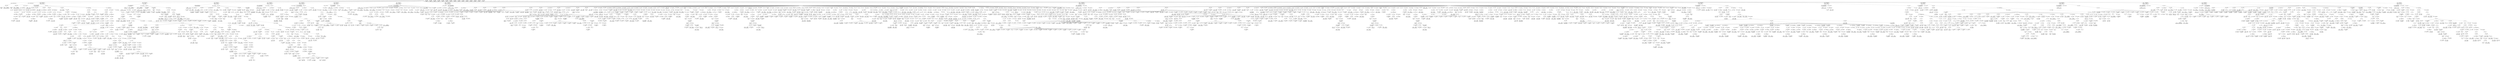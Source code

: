 digraph ast {
node [shape=none];
453959 [label=<<TABLE border='1' cellspacing='0' cellpadding='10' style='rounded' ><TR><TD border='0'>453959</TD><TD border='0'><B>Id</B></TD></TR><HR/><TR><TD border='0' cellpadding='5' colspan='2'>ABSPATH</TD></TR></TABLE>>];
453966 [label=<<TABLE border='1' cellspacing='0' cellpadding='10' style='rounded' ><TR><TD border='0'>453966</TD><TD border='0'><B>RequireOnceStatement</B></TD></TR></TABLE>>];
453966 -> 453964 [weight=2];
453967 [label=<<TABLE border='1' cellspacing='0' cellpadding='10' style='rounded' ><TR><TD border='0'>453967</TD><TD border='0'><B>Id</B></TD></TR><HR/><TR><TD border='0' cellpadding='5' colspan='2'>_wp_ajax_menu_quick_search</TD></TR></TABLE>>];
453964 [label=<<TABLE border='1' cellspacing='0' cellpadding='10' style='rounded' ><TR><TD border='0'>453964</TD><TD border='0'><B>BinOP</B></TD></TR><HR/><TR><TD border='0' cellpadding='5' colspan='2'>.</TD></TR></TABLE>>];
453964 -> 453963 [weight=2];
453964 -> 453965 [weight=2];
453965 [label=<<TABLE border='1' cellspacing='0' cellpadding='10' style='rounded' ><TR><TD border='0'>453965</TD><TD border='0'><B>StringLiteral</B></TD></TR><HR/><TR><TD border='0' cellpadding='5' colspan='2'>wp-adminincludesclass-walker-nav-me...</TD></TR></TABLE>>];
453962 [label=<<TABLE border='1' cellspacing='0' cellpadding='10' style='rounded' ><TR><TD border='0'>453962</TD><TD border='0'><B>RequireOnceStatement</B></TD></TR></TABLE>>];
453962 -> 453960 [weight=2];
453963 [label=<<TABLE border='1' cellspacing='0' cellpadding='10' style='rounded' ><TR><TD border='0'>453963</TD><TD border='0'><B>Id</B></TD></TR><HR/><TR><TD border='0' cellpadding='5' colspan='2'>ABSPATH</TD></TR></TABLE>>];
453960 [label=<<TABLE border='1' cellspacing='0' cellpadding='10' style='rounded' ><TR><TD border='0'>453960</TD><TD border='0'><B>BinOP</B></TD></TR><HR/><TR><TD border='0' cellpadding='5' colspan='2'>.</TD></TR></TABLE>>];
453960 -> 453959 [weight=2];
453960 -> 453961 [weight=2];
453961 [label=<<TABLE border='1' cellspacing='0' cellpadding='10' style='rounded' ><TR><TD border='0'>453961</TD><TD border='0'><B>StringLiteral</B></TD></TR><HR/><TR><TD border='0' cellpadding='5' colspan='2'>wp-adminincludesclass-walker-nav-me...</TD></TR></TABLE>>];
453974 [label=<<TABLE border='1' cellspacing='0' cellpadding='10' style='rounded' ><TR><TD border='0'>453974</TD><TD border='0'><B>BinOP</B></TD></TR><HR/><TR><TD border='0' cellpadding='5' colspan='2'>=</TD></TR></TABLE>>];
453974 -> 453973 [weight=2];
453974 -> 453975 [weight=2];
453975 [label=<<TABLE border='1' cellspacing='0' cellpadding='10' style='rounded' ><TR><TD border='0'>453975</TD><TD border='0'><B>Array</B></TD></TR></TABLE>>];
453972 [label=<<TABLE border='1' cellspacing='0' cellpadding='10' style='rounded' ><TR><TD border='0'>453972</TD><TD border='0'><B>ParameterList</B></TD></TR></TABLE>>];
453972 -> 453971 [weight=2];
453973 [label=<<TABLE border='1' cellspacing='0' cellpadding='10' style='rounded' ><TR><TD border='0'>453973</TD><TD border='0'><B>Variable</B></TD></TR><HR/><TR><TD border='0' cellpadding='5'>(0, 2197)</TD><TD border='0' cellpadding='5'>args</TD></TR></TABLE>>];
453970 [label=<<TABLE border='1' cellspacing='0' cellpadding='10' style='rounded' ><TR><TD border='0'>453970</TD><TD border='0'><B>Array</B></TD></TR></TABLE>>];
453971 [label=<<TABLE border='1' cellspacing='0' cellpadding='10' style='rounded' ><TR><TD border='0'>453971</TD><TD border='0'><B>OptValueParameter</B></TD></TR></TABLE>>];
453971 -> 453969 [weight=2];
453971 -> 453970 [weight=2];
453968 [label=<<TABLE border='1' cellspacing='0' cellpadding='10' style='rounded' ><TR><TD border='0'>453968</TD><TD border='0'><B>ReturnValueFunction</B></TD></TR><HR/><TR><TD border='0' cellpadding='5' colspan='2'>_wp_ajax_menu_quick_search</TD></TR></TABLE>>];
453968 -> 453967 [weight=2];
453969 [label=<<TABLE border='1' cellspacing='0' cellpadding='10' style='rounded' ><TR><TD border='0'>453969</TD><TD border='0'><B>Variable</B></TD></TR><HR/><TR><TD border='0' cellpadding='5'>(1842, 8766)</TD><TD border='0' cellpadding='5'>request</TD></TR></TABLE>>];
453982 [label=<<TABLE border='1' cellspacing='0' cellpadding='10' style='rounded' ><TR><TD border='0'>453982</TD><TD border='0'><B>ArgumentList</B></TD></TR></TABLE>>];
453982 -> 453981 [weight=2];
453983 [label=<<TABLE border='1' cellspacing='0' cellpadding='10' style='rounded' ><TR><TD border='0'>453983</TD><TD border='0'><B>FunctionCall</B></TD></TR><HR/><TR><TD border='0' cellpadding='5' colspan='2'>isset</TD></TR></TABLE>>];
453983 -> 453978 [weight=2];
453983 -> 453982 [weight=2];
453980 [label=<<TABLE border='1' cellspacing='0' cellpadding='10' style='rounded' ><TR><TD border='0'>453980</TD><TD border='0'><B>StringLiteral</B></TD></TR><HR/><TR><TD border='0' cellpadding='5' colspan='2'>type</TD></TR></TABLE>>];
453981 [label=<<TABLE border='1' cellspacing='0' cellpadding='10' style='rounded' ><TR><TD border='0'>453981</TD><TD border='0'><B>PostfixExpression</B></TD></TR></TABLE>>];
453981 -> 453979 [weight=2];
453981 -> 453980 [weight=2];
453978 [label=<<TABLE border='1' cellspacing='0' cellpadding='10' style='rounded' ><TR><TD border='0'>453978</TD><TD border='0'><B>Id</B></TD></TR><HR/><TR><TD border='0' cellpadding='5' colspan='2'>isset</TD></TR></TABLE>>];
453979 [label=<<TABLE border='1' cellspacing='0' cellpadding='10' style='rounded' ><TR><TD border='0'>453979</TD><TD border='0'><B>Variable</B></TD></TR><HR/><TR><TD border='0' cellpadding='5'>(1842, 8766)</TD><TD border='0' cellpadding='5'>request</TD></TR></TABLE>>];
453976 [label=<<TABLE border='1' cellspacing='0' cellpadding='10' style='rounded' ><TR><TD border='0'>453976</TD><TD border='0'><B>Variable</B></TD></TR><HR/><TR><TD border='0' cellpadding='5'>(0, 181)</TD><TD border='0' cellpadding='5'>type</TD></TR></TABLE>>];
453977 [label=<<TABLE border='1' cellspacing='0' cellpadding='10' style='rounded' ><TR><TD border='0'>453977</TD><TD border='0'><B>BinOP</B></TD></TR><HR/><TR><TD border='0' cellpadding='5' colspan='2'>=</TD></TR></TABLE>>];
453977 -> 453976 [weight=2];
453977 -> 453991 [weight=2];
453990 [label=<<TABLE border='1' cellspacing='0' cellpadding='10' style='rounded' ><TR><TD border='0'>453990</TD><TD border='0'><B>ConditionalFalse</B></TD></TR></TABLE>>];
453990 -> 453989 [weight=2];
453991 [label=<<TABLE border='1' cellspacing='0' cellpadding='10' style='rounded' ><TR><TD border='0'>453991</TD><TD border='0'><B>ConditionalExpression</B></TD></TR></TABLE>>];
453991 -> 453984 [weight=2];
453991 -> 453988 [weight=2];
453991 -> 453990 [weight=2];
453988 [label=<<TABLE border='1' cellspacing='0' cellpadding='10' style='rounded' ><TR><TD border='0'>453988</TD><TD border='0'><B>ConditionalTrue</B></TD></TR></TABLE>>];
453988 -> 453987 [weight=2];
453989 [label=<<TABLE border='1' cellspacing='0' cellpadding='10' style='rounded' ><TR><TD border='0'>453989</TD><TD border='0'><B>StringLiteral</B></TD></TR><HR/><TR><TD border='0' cellpadding='5' colspan='2'></TD></TR></TABLE>>];
453986 [label=<<TABLE border='1' cellspacing='0' cellpadding='10' style='rounded' ><TR><TD border='0'>453986</TD><TD border='0'><B>StringLiteral</B></TD></TR><HR/><TR><TD border='0' cellpadding='5' colspan='2'>type</TD></TR></TABLE>>];
453987 [label=<<TABLE border='1' cellspacing='0' cellpadding='10' style='rounded' ><TR><TD border='0'>453987</TD><TD border='0'><B>PostfixExpression</B></TD></TR></TABLE>>];
453987 -> 453985 [weight=2];
453987 -> 453986 [weight=2];
453984 [label=<<TABLE border='1' cellspacing='0' cellpadding='10' style='rounded' ><TR><TD border='0'>453984</TD><TD border='0'><B>Condition</B></TD></TR></TABLE>>];
453984 -> 453983 [weight=2];
453985 [label=<<TABLE border='1' cellspacing='0' cellpadding='10' style='rounded' ><TR><TD border='0'>453985</TD><TD border='0'><B>Variable</B></TD></TR><HR/><TR><TD border='0' cellpadding='5'>(1842, 8766)</TD><TD border='0' cellpadding='5'>request</TD></TR></TABLE>>];
453998 [label=<<TABLE border='1' cellspacing='0' cellpadding='10' style='rounded' ><TR><TD border='0'>453998</TD><TD border='0'><B>ArgumentList</B></TD></TR></TABLE>>];
453998 -> 453997 [weight=2];
453999 [label=<<TABLE border='1' cellspacing='0' cellpadding='10' style='rounded' ><TR><TD border='0'>453999</TD><TD border='0'><B>FunctionCall</B></TD></TR><HR/><TR><TD border='0' cellpadding='5' colspan='2'>isset</TD></TR></TABLE>>];
453999 -> 453994 [weight=2];
453999 -> 453998 [weight=2];
453996 [label=<<TABLE border='1' cellspacing='0' cellpadding='10' style='rounded' ><TR><TD border='0'>453996</TD><TD border='0'><B>StringLiteral</B></TD></TR><HR/><TR><TD border='0' cellpadding='5' colspan='2'>object_type</TD></TR></TABLE>>];
453997 [label=<<TABLE border='1' cellspacing='0' cellpadding='10' style='rounded' ><TR><TD border='0'>453997</TD><TD border='0'><B>PostfixExpression</B></TD></TR></TABLE>>];
453997 -> 453995 [weight=2];
453997 -> 453996 [weight=2];
453994 [label=<<TABLE border='1' cellspacing='0' cellpadding='10' style='rounded' ><TR><TD border='0'>453994</TD><TD border='0'><B>Id</B></TD></TR><HR/><TR><TD border='0' cellpadding='5' colspan='2'>isset</TD></TR></TABLE>>];
453995 [label=<<TABLE border='1' cellspacing='0' cellpadding='10' style='rounded' ><TR><TD border='0'>453995</TD><TD border='0'><B>Variable</B></TD></TR><HR/><TR><TD border='0' cellpadding='5'>(1842, 8766)</TD><TD border='0' cellpadding='5'>request</TD></TR></TABLE>>];
453992 [label=<<TABLE border='1' cellspacing='0' cellpadding='10' style='rounded' ><TR><TD border='0'>453992</TD><TD border='0'><B>Variable</B></TD></TR><HR/><TR><TD border='0' cellpadding='5'>(1842, 8767)</TD><TD border='0' cellpadding='5'>object_type</TD></TR></TABLE>>];
453993 [label=<<TABLE border='1' cellspacing='0' cellpadding='10' style='rounded' ><TR><TD border='0'>453993</TD><TD border='0'><B>BinOP</B></TD></TR><HR/><TR><TD border='0' cellpadding='5' colspan='2'>=</TD></TR></TABLE>>];
453993 -> 453992 [weight=2];
453993 -> 454007 [weight=2];
454006 [label=<<TABLE border='1' cellspacing='0' cellpadding='10' style='rounded' ><TR><TD border='0'>454006</TD><TD border='0'><B>ConditionalFalse</B></TD></TR></TABLE>>];
454006 -> 454005 [weight=2];
454007 [label=<<TABLE border='1' cellspacing='0' cellpadding='10' style='rounded' ><TR><TD border='0'>454007</TD><TD border='0'><B>ConditionalExpression</B></TD></TR></TABLE>>];
454007 -> 454000 [weight=2];
454007 -> 454004 [weight=2];
454007 -> 454006 [weight=2];
454004 [label=<<TABLE border='1' cellspacing='0' cellpadding='10' style='rounded' ><TR><TD border='0'>454004</TD><TD border='0'><B>ConditionalTrue</B></TD></TR></TABLE>>];
454004 -> 454003 [weight=2];
454005 [label=<<TABLE border='1' cellspacing='0' cellpadding='10' style='rounded' ><TR><TD border='0'>454005</TD><TD border='0'><B>StringLiteral</B></TD></TR><HR/><TR><TD border='0' cellpadding='5' colspan='2'></TD></TR></TABLE>>];
454002 [label=<<TABLE border='1' cellspacing='0' cellpadding='10' style='rounded' ><TR><TD border='0'>454002</TD><TD border='0'><B>StringLiteral</B></TD></TR><HR/><TR><TD border='0' cellpadding='5' colspan='2'>object_type</TD></TR></TABLE>>];
454003 [label=<<TABLE border='1' cellspacing='0' cellpadding='10' style='rounded' ><TR><TD border='0'>454003</TD><TD border='0'><B>PostfixExpression</B></TD></TR></TABLE>>];
454003 -> 454001 [weight=2];
454003 -> 454002 [weight=2];
454000 [label=<<TABLE border='1' cellspacing='0' cellpadding='10' style='rounded' ><TR><TD border='0'>454000</TD><TD border='0'><B>Condition</B></TD></TR></TABLE>>];
454000 -> 453999 [weight=2];
454001 [label=<<TABLE border='1' cellspacing='0' cellpadding='10' style='rounded' ><TR><TD border='0'>454001</TD><TD border='0'><B>Variable</B></TD></TR><HR/><TR><TD border='0' cellpadding='5'>(1842, 8766)</TD><TD border='0' cellpadding='5'>request</TD></TR></TABLE>>];
454014 [label=<<TABLE border='1' cellspacing='0' cellpadding='10' style='rounded' ><TR><TD border='0'>454014</TD><TD border='0'><B>ArgumentList</B></TD></TR></TABLE>>];
454014 -> 454013 [weight=2];
454015 [label=<<TABLE border='1' cellspacing='0' cellpadding='10' style='rounded' ><TR><TD border='0'>454015</TD><TD border='0'><B>FunctionCall</B></TD></TR><HR/><TR><TD border='0' cellpadding='5' colspan='2'>isset</TD></TR></TABLE>>];
454015 -> 454010 [weight=2];
454015 -> 454014 [weight=2];
454012 [label=<<TABLE border='1' cellspacing='0' cellpadding='10' style='rounded' ><TR><TD border='0'>454012</TD><TD border='0'><B>StringLiteral</B></TD></TR><HR/><TR><TD border='0' cellpadding='5' colspan='2'>q</TD></TR></TABLE>>];
454013 [label=<<TABLE border='1' cellspacing='0' cellpadding='10' style='rounded' ><TR><TD border='0'>454013</TD><TD border='0'><B>PostfixExpression</B></TD></TR></TABLE>>];
454013 -> 454011 [weight=2];
454013 -> 454012 [weight=2];
454010 [label=<<TABLE border='1' cellspacing='0' cellpadding='10' style='rounded' ><TR><TD border='0'>454010</TD><TD border='0'><B>Id</B></TD></TR><HR/><TR><TD border='0' cellpadding='5' colspan='2'>isset</TD></TR></TABLE>>];
454011 [label=<<TABLE border='1' cellspacing='0' cellpadding='10' style='rounded' ><TR><TD border='0'>454011</TD><TD border='0'><B>Variable</B></TD></TR><HR/><TR><TD border='0' cellpadding='5'>(1842, 8766)</TD><TD border='0' cellpadding='5'>request</TD></TR></TABLE>>];
454008 [label=<<TABLE border='1' cellspacing='0' cellpadding='10' style='rounded' ><TR><TD border='0'>454008</TD><TD border='0'><B>Variable</B></TD></TR><HR/><TR><TD border='0' cellpadding='5'>(0, 1137)</TD><TD border='0' cellpadding='5'>query</TD></TR></TABLE>>];
454009 [label=<<TABLE border='1' cellspacing='0' cellpadding='10' style='rounded' ><TR><TD border='0'>454009</TD><TD border='0'><B>BinOP</B></TD></TR><HR/><TR><TD border='0' cellpadding='5' colspan='2'>=</TD></TR></TABLE>>];
454009 -> 454008 [weight=2];
454009 -> 454023 [weight=2];
454022 [label=<<TABLE border='1' cellspacing='0' cellpadding='10' style='rounded' ><TR><TD border='0'>454022</TD><TD border='0'><B>ConditionalFalse</B></TD></TR></TABLE>>];
454022 -> 454021 [weight=2];
454023 [label=<<TABLE border='1' cellspacing='0' cellpadding='10' style='rounded' ><TR><TD border='0'>454023</TD><TD border='0'><B>ConditionalExpression</B></TD></TR></TABLE>>];
454023 -> 454016 [weight=2];
454023 -> 454020 [weight=2];
454023 -> 454022 [weight=2];
454020 [label=<<TABLE border='1' cellspacing='0' cellpadding='10' style='rounded' ><TR><TD border='0'>454020</TD><TD border='0'><B>ConditionalTrue</B></TD></TR></TABLE>>];
454020 -> 454019 [weight=2];
454021 [label=<<TABLE border='1' cellspacing='0' cellpadding='10' style='rounded' ><TR><TD border='0'>454021</TD><TD border='0'><B>StringLiteral</B></TD></TR><HR/><TR><TD border='0' cellpadding='5' colspan='2'></TD></TR></TABLE>>];
454018 [label=<<TABLE border='1' cellspacing='0' cellpadding='10' style='rounded' ><TR><TD border='0'>454018</TD><TD border='0'><B>StringLiteral</B></TD></TR><HR/><TR><TD border='0' cellpadding='5' colspan='2'>q</TD></TR></TABLE>>];
454019 [label=<<TABLE border='1' cellspacing='0' cellpadding='10' style='rounded' ><TR><TD border='0'>454019</TD><TD border='0'><B>PostfixExpression</B></TD></TR></TABLE>>];
454019 -> 454017 [weight=2];
454019 -> 454018 [weight=2];
454016 [label=<<TABLE border='1' cellspacing='0' cellpadding='10' style='rounded' ><TR><TD border='0'>454016</TD><TD border='0'><B>Condition</B></TD></TR></TABLE>>];
454016 -> 454015 [weight=2];
454017 [label=<<TABLE border='1' cellspacing='0' cellpadding='10' style='rounded' ><TR><TD border='0'>454017</TD><TD border='0'><B>Variable</B></TD></TR><HR/><TR><TD border='0' cellpadding='5'>(1842, 8766)</TD><TD border='0' cellpadding='5'>request</TD></TR></TABLE>>];
454030 [label=<<TABLE border='1' cellspacing='0' cellpadding='10' style='rounded' ><TR><TD border='0'>454030</TD><TD border='0'><B>ArgumentList</B></TD></TR></TABLE>>];
454030 -> 454029 [weight=2];
454031 [label=<<TABLE border='1' cellspacing='0' cellpadding='10' style='rounded' ><TR><TD border='0'>454031</TD><TD border='0'><B>FunctionCall</B></TD></TR><HR/><TR><TD border='0' cellpadding='5' colspan='2'>isset</TD></TR></TABLE>>];
454031 -> 454026 [weight=2];
454031 -> 454030 [weight=2];
454028 [label=<<TABLE border='1' cellspacing='0' cellpadding='10' style='rounded' ><TR><TD border='0'>454028</TD><TD border='0'><B>StringLiteral</B></TD></TR><HR/><TR><TD border='0' cellpadding='5' colspan='2'>response-format</TD></TR></TABLE>>];
454029 [label=<<TABLE border='1' cellspacing='0' cellpadding='10' style='rounded' ><TR><TD border='0'>454029</TD><TD border='0'><B>PostfixExpression</B></TD></TR></TABLE>>];
454029 -> 454027 [weight=2];
454029 -> 454028 [weight=2];
454026 [label=<<TABLE border='1' cellspacing='0' cellpadding='10' style='rounded' ><TR><TD border='0'>454026</TD><TD border='0'><B>Id</B></TD></TR><HR/><TR><TD border='0' cellpadding='5' colspan='2'>isset</TD></TR></TABLE>>];
454027 [label=<<TABLE border='1' cellspacing='0' cellpadding='10' style='rounded' ><TR><TD border='0'>454027</TD><TD border='0'><B>Variable</B></TD></TR><HR/><TR><TD border='0' cellpadding='5'>(1842, 8766)</TD><TD border='0' cellpadding='5'>request</TD></TR></TABLE>>];
454024 [label=<<TABLE border='1' cellspacing='0' cellpadding='10' style='rounded' ><TR><TD border='0'>454024</TD><TD border='0'><B>Variable</B></TD></TR><HR/><TR><TD border='0' cellpadding='5'>(1842, 8768)</TD><TD border='0' cellpadding='5'>response_format</TD></TR></TABLE>>];
454025 [label=<<TABLE border='1' cellspacing='0' cellpadding='10' style='rounded' ><TR><TD border='0'>454025</TD><TD border='0'><B>BinOP</B></TD></TR><HR/><TR><TD border='0' cellpadding='5' colspan='2'>=</TD></TR></TABLE>>];
454025 -> 454024 [weight=2];
454025 -> 454032 [weight=2];
454038 [label=<<TABLE border='1' cellspacing='0' cellpadding='10' style='rounded' ><TR><TD border='0'>454038</TD><TD border='0'><B>StringLiteral</B></TD></TR><HR/><TR><TD border='0' cellpadding='5' colspan='2'>markup</TD></TR></TABLE>>];
454039 [label=<<TABLE border='1' cellspacing='0' cellpadding='10' style='rounded' ><TR><TD border='0'>454039</TD><TD border='0'><B>Array</B></TD></TR></TABLE>>];
454039 -> 454037 [weight=2];
454039 -> 454038 [weight=2];
454036 [label=<<TABLE border='1' cellspacing='0' cellpadding='10' style='rounded' ><TR><TD border='0'>454036</TD><TD border='0'><B>PostfixExpression</B></TD></TR></TABLE>>];
454036 -> 454034 [weight=2];
454036 -> 454035 [weight=2];
454037 [label=<<TABLE border='1' cellspacing='0' cellpadding='10' style='rounded' ><TR><TD border='0'>454037</TD><TD border='0'><B>StringLiteral</B></TD></TR><HR/><TR><TD border='0' cellpadding='5' colspan='2'>json</TD></TR></TABLE>>];
454034 [label=<<TABLE border='1' cellspacing='0' cellpadding='10' style='rounded' ><TR><TD border='0'>454034</TD><TD border='0'><B>Variable</B></TD></TR><HR/><TR><TD border='0' cellpadding='5'>(1842, 8766)</TD><TD border='0' cellpadding='5'>request</TD></TR></TABLE>>];
454035 [label=<<TABLE border='1' cellspacing='0' cellpadding='10' style='rounded' ><TR><TD border='0'>454035</TD><TD border='0'><B>StringLiteral</B></TD></TR><HR/><TR><TD border='0' cellpadding='5' colspan='2'>response-format</TD></TR></TABLE>>];
454032 [label=<<TABLE border='1' cellspacing='0' cellpadding='10' style='rounded' ><TR><TD border='0'>454032</TD><TD border='0'><B>LogicOP</B></TD></TR><HR/><TR><TD border='0' cellpadding='5' colspan='2'>&amp;&amp;</TD></TR></TABLE>>];
454032 -> 454031 [weight=2];
454032 -> 454049 [weight=2];
454033 [label=<<TABLE border='1' cellspacing='0' cellpadding='10' style='rounded' ><TR><TD border='0'>454033</TD><TD border='0'><B>Id</B></TD></TR><HR/><TR><TD border='0' cellpadding='5' colspan='2'>in_array</TD></TR></TABLE>>];
454046 [label=<<TABLE border='1' cellspacing='0' cellpadding='10' style='rounded' ><TR><TD border='0'>454046</TD><TD border='0'><B>ConditionalTrue</B></TD></TR></TABLE>>];
454046 -> 454045 [weight=2];
454047 [label=<<TABLE border='1' cellspacing='0' cellpadding='10' style='rounded' ><TR><TD border='0'>454047</TD><TD border='0'><B>StringLiteral</B></TD></TR><HR/><TR><TD border='0' cellpadding='5' colspan='2'>json</TD></TR></TABLE>>];
454044 [label=<<TABLE border='1' cellspacing='0' cellpadding='10' style='rounded' ><TR><TD border='0'>454044</TD><TD border='0'><B>StringLiteral</B></TD></TR><HR/><TR><TD border='0' cellpadding='5' colspan='2'>response-format</TD></TR></TABLE>>];
454045 [label=<<TABLE border='1' cellspacing='0' cellpadding='10' style='rounded' ><TR><TD border='0'>454045</TD><TD border='0'><B>PostfixExpression</B></TD></TR></TABLE>>];
454045 -> 454043 [weight=2];
454045 -> 454044 [weight=2];
454042 [label=<<TABLE border='1' cellspacing='0' cellpadding='10' style='rounded' ><TR><TD border='0'>454042</TD><TD border='0'><B>Condition</B></TD></TR></TABLE>>];
454042 -> 454041 [weight=2];
454043 [label=<<TABLE border='1' cellspacing='0' cellpadding='10' style='rounded' ><TR><TD border='0'>454043</TD><TD border='0'><B>Variable</B></TD></TR><HR/><TR><TD border='0' cellpadding='5'>(1842, 8766)</TD><TD border='0' cellpadding='5'>request</TD></TR></TABLE>>];
454040 [label=<<TABLE border='1' cellspacing='0' cellpadding='10' style='rounded' ><TR><TD border='0'>454040</TD><TD border='0'><B>ArgumentList</B></TD></TR></TABLE>>];
454040 -> 454036 [weight=2];
454040 -> 454039 [weight=2];
454041 [label=<<TABLE border='1' cellspacing='0' cellpadding='10' style='rounded' ><TR><TD border='0'>454041</TD><TD border='0'><B>FunctionCall</B></TD></TR><HR/><TR><TD border='0' cellpadding='5' colspan='2'>in_array</TD></TR></TABLE>>];
454041 -> 454033 [weight=2];
454041 -> 454040 [weight=2];
454054 [label=<<TABLE border='1' cellspacing='0' cellpadding='10' style='rounded' ><TR><TD border='0'>454054</TD><TD border='0'><B>Variable</B></TD></TR><HR/><TR><TD border='0' cellpadding='5'>(0, 2197)</TD><TD border='0' cellpadding='5'>args</TD></TR></TABLE>>];
454055 [label=<<TABLE border='1' cellspacing='0' cellpadding='10' style='rounded' ><TR><TD border='0'>454055</TD><TD border='0'><B>StringLiteral</B></TD></TR><HR/><TR><TD border='0' cellpadding='5' colspan='2'>walker</TD></TR></TABLE>>];
454052 [label=<<TABLE border='1' cellspacing='0' cellpadding='10' style='rounded' ><TR><TD border='0'>454052</TD><TD border='0'><B>Variable</B></TD></TR><HR/><TR><TD border='0' cellpadding='5'>(1842, 8768)</TD><TD border='0' cellpadding='5'>response_format</TD></TR></TABLE>>];
454053 [label=<<TABLE border='1' cellspacing='0' cellpadding='10' style='rounded' ><TR><TD border='0'>454053</TD><TD border='0'><B>Condition</B></TD></TR></TABLE>>];
454053 -> 454051 [weight=2];
454050 [label=<<TABLE border='1' cellspacing='0' cellpadding='10' style='rounded' ><TR><TD border='0'>454050</TD><TD border='0'><B>StringLiteral</B></TD></TR><HR/><TR><TD border='0' cellpadding='5' colspan='2'>markup</TD></TR></TABLE>>];
454051 [label=<<TABLE border='1' cellspacing='0' cellpadding='10' style='rounded' ><TR><TD border='0'>454051</TD><TD border='0'><B>RelOP</B></TD></TR><HR/><TR><TD border='0' cellpadding='5' colspan='2'>==</TD></TR></TABLE>>];
454051 -> 454050 [weight=2];
454051 -> 454052 [weight=2];
454048 [label=<<TABLE border='1' cellspacing='0' cellpadding='10' style='rounded' ><TR><TD border='0'>454048</TD><TD border='0'><B>ConditionalFalse</B></TD></TR></TABLE>>];
454048 -> 454047 [weight=2];
454049 [label=<<TABLE border='1' cellspacing='0' cellpadding='10' style='rounded' ><TR><TD border='0'>454049</TD><TD border='0'><B>ConditionalExpression</B></TD></TR></TABLE>>];
454049 -> 454042 [weight=2];
454049 -> 454046 [weight=2];
454049 -> 454048 [weight=2];
454062 [label=<<TABLE border='1' cellspacing='0' cellpadding='10' style='rounded' ><TR><TD border='0'>454062</TD><TD border='0'><B>StatementBody</B></TD></TR></TABLE>>];
454062 -> 454060 [weight=2];
454063 [label=<<TABLE border='1' cellspacing='0' cellpadding='10' style='rounded' ><TR><TD border='0'>454063</TD><TD border='0'><B>StringLiteral</B></TD></TR><HR/><TR><TD border='0' cellpadding='5' colspan='2'>get-post-item</TD></TR></TABLE>>];
454060 [label=<<TABLE border='1' cellspacing='0' cellpadding='10' style='rounded' ><TR><TD border='0'>454060</TD><TD border='0'><B>Block</B></TD></TR></TABLE>>];
454060 -> 454057 [weight=2];
454061 [label=<<TABLE border='1' cellspacing='0' cellpadding='10' style='rounded' ><TR><TD border='0'>454061</TD><TD border='0'><B>IfThenStatement</B></TD></TR></TABLE>>];
454061 -> 454053 [weight=2];
454061 -> 454062 [weight=2];
454058 [label=<<TABLE border='1' cellspacing='0' cellpadding='10' style='rounded' ><TR><TD border='0'>454058</TD><TD border='0'><B>Id</B></TD></TR><HR/><TR><TD border='0' cellpadding='5' colspan='2'>Walker_Nav_Menu_Checklist</TD></TR></TABLE>>];
454059 [label=<<TABLE border='1' cellspacing='0' cellpadding='10' style='rounded' ><TR><TD border='0'>454059</TD><TD border='0'><B>ClassInstanciation</B></TD></TR></TABLE>>];
454059 -> 454058 [weight=2];
454056 [label=<<TABLE border='1' cellspacing='0' cellpadding='10' style='rounded' ><TR><TD border='0'>454056</TD><TD border='0'><B>PostfixExpression</B></TD></TR></TABLE>>];
454056 -> 454054 [weight=2];
454056 -> 454055 [weight=2];
454057 [label=<<TABLE border='1' cellspacing='0' cellpadding='10' style='rounded' ><TR><TD border='0'>454057</TD><TD border='0'><B>BinOP</B></TD></TR><HR/><TR><TD border='0' cellpadding='5' colspan='2'>=</TD></TR></TABLE>>];
454057 -> 454056 [weight=2];
454057 -> 454059 [weight=2];
454070 [label=<<TABLE border='1' cellspacing='0' cellpadding='10' style='rounded' ><TR><TD border='0'>454070</TD><TD border='0'><B>FunctionCall</B></TD></TR><HR/><TR><TD border='0' cellpadding='5' colspan='2'>post_type_exists</TD></TR></TABLE>>];
454070 -> 454067 [weight=2];
454070 -> 454069 [weight=2];
454071 [label=<<TABLE border='1' cellspacing='0' cellpadding='10' style='rounded' ><TR><TD border='0'>454071</TD><TD border='0'><B>Condition</B></TD></TR></TABLE>>];
454071 -> 454070 [weight=2];
454068 [label=<<TABLE border='1' cellspacing='0' cellpadding='10' style='rounded' ><TR><TD border='0'>454068</TD><TD border='0'><B>Variable</B></TD></TR><HR/><TR><TD border='0' cellpadding='5'>(1842, 8767)</TD><TD border='0' cellpadding='5'>object_type</TD></TR></TABLE>>];
454069 [label=<<TABLE border='1' cellspacing='0' cellpadding='10' style='rounded' ><TR><TD border='0'>454069</TD><TD border='0'><B>ArgumentList</B></TD></TR></TABLE>>];
454069 -> 454068 [weight=2];
454066 [label=<<TABLE border='1' cellspacing='0' cellpadding='10' style='rounded' ><TR><TD border='0'>454066</TD><TD border='0'><B>Condition</B></TD></TR></TABLE>>];
454066 -> 454064 [weight=2];
454067 [label=<<TABLE border='1' cellspacing='0' cellpadding='10' style='rounded' ><TR><TD border='0'>454067</TD><TD border='0'><B>Id</B></TD></TR><HR/><TR><TD border='0' cellpadding='5' colspan='2'>post_type_exists</TD></TR></TABLE>>];
454064 [label=<<TABLE border='1' cellspacing='0' cellpadding='10' style='rounded' ><TR><TD border='0'>454064</TD><TD border='0'><B>RelOP</B></TD></TR><HR/><TR><TD border='0' cellpadding='5' colspan='2'>==</TD></TR></TABLE>>];
454064 -> 454063 [weight=2];
454064 -> 454065 [weight=2];
454065 [label=<<TABLE border='1' cellspacing='0' cellpadding='10' style='rounded' ><TR><TD border='0'>454065</TD><TD border='0'><B>Variable</B></TD></TR><HR/><TR><TD border='0' cellpadding='5'>(0, 181)</TD><TD border='0' cellpadding='5'>type</TD></TR></TABLE>>];
454078 [label=<<TABLE border='1' cellspacing='0' cellpadding='10' style='rounded' ><TR><TD border='0'>454078</TD><TD border='0'><B>Condition</B></TD></TR></TABLE>>];
454078 -> 454077 [weight=2];
454079 [label=<<TABLE border='1' cellspacing='0' cellpadding='10' style='rounded' ><TR><TD border='0'>454079</TD><TD border='0'><B>Variable</B></TD></TR><HR/><TR><TD border='0' cellpadding='5'>(1842, 8769)</TD><TD border='0' cellpadding='5'>object_id</TD></TR></TABLE>>];
454076 [label=<<TABLE border='1' cellspacing='0' cellpadding='10' style='rounded' ><TR><TD border='0'>454076</TD><TD border='0'><B>ArgumentList</B></TD></TR></TABLE>>];
454076 -> 454075 [weight=2];
454077 [label=<<TABLE border='1' cellspacing='0' cellpadding='10' style='rounded' ><TR><TD border='0'>454077</TD><TD border='0'><B>FunctionCall</B></TD></TR><HR/><TR><TD border='0' cellpadding='5' colspan='2'>isset</TD></TR></TABLE>>];
454077 -> 454072 [weight=2];
454077 -> 454076 [weight=2];
454074 [label=<<TABLE border='1' cellspacing='0' cellpadding='10' style='rounded' ><TR><TD border='0'>454074</TD><TD border='0'><B>StringLiteral</B></TD></TR><HR/><TR><TD border='0' cellpadding='5' colspan='2'>ID</TD></TR></TABLE>>];
454075 [label=<<TABLE border='1' cellspacing='0' cellpadding='10' style='rounded' ><TR><TD border='0'>454075</TD><TD border='0'><B>PostfixExpression</B></TD></TR></TABLE>>];
454075 -> 454073 [weight=2];
454075 -> 454074 [weight=2];
454072 [label=<<TABLE border='1' cellspacing='0' cellpadding='10' style='rounded' ><TR><TD border='0'>454072</TD><TD border='0'><B>Id</B></TD></TR><HR/><TR><TD border='0' cellpadding='5' colspan='2'>isset</TD></TR></TABLE>>];
454073 [label=<<TABLE border='1' cellspacing='0' cellpadding='10' style='rounded' ><TR><TD border='0'>454073</TD><TD border='0'><B>Variable</B></TD></TR><HR/><TR><TD border='0' cellpadding='5'>(1842, 8766)</TD><TD border='0' cellpadding='5'>request</TD></TR></TABLE>>];
454086 [label=<<TABLE border='1' cellspacing='0' cellpadding='10' style='rounded' ><TR><TD border='0'>454086</TD><TD border='0'><B>StringLiteral</B></TD></TR><HR/><TR><TD border='0' cellpadding='5' colspan='2'>markup</TD></TR></TABLE>>];
454087 [label=<<TABLE border='1' cellspacing='0' cellpadding='10' style='rounded' ><TR><TD border='0'>454087</TD><TD border='0'><B>RelOP</B></TD></TR><HR/><TR><TD border='0' cellpadding='5' colspan='2'>==</TD></TR></TABLE>>];
454087 -> 454086 [weight=2];
454087 -> 454088 [weight=2];
454084 [label=<<TABLE border='1' cellspacing='0' cellpadding='10' style='rounded' ><TR><TD border='0'>454084</TD><TD border='0'><B>PostfixExpression</B></TD></TR></TABLE>>];
454084 -> 454082 [weight=2];
454084 -> 454083 [weight=2];
454085 [label=<<TABLE border='1' cellspacing='0' cellpadding='10' style='rounded' ><TR><TD border='0'>454085</TD><TD border='0'><B>CastExpression</B></TD></TR></TABLE>>];
454085 -> 454081 [weight=2];
454085 -> 454084 [weight=2];
454082 [label=<<TABLE border='1' cellspacing='0' cellpadding='10' style='rounded' ><TR><TD border='0'>454082</TD><TD border='0'><B>Variable</B></TD></TR><HR/><TR><TD border='0' cellpadding='5'>(1842, 8766)</TD><TD border='0' cellpadding='5'>request</TD></TR></TABLE>>];
454083 [label=<<TABLE border='1' cellspacing='0' cellpadding='10' style='rounded' ><TR><TD border='0'>454083</TD><TD border='0'><B>StringLiteral</B></TD></TR><HR/><TR><TD border='0' cellpadding='5' colspan='2'>ID</TD></TR></TABLE>>];
454080 [label=<<TABLE border='1' cellspacing='0' cellpadding='10' style='rounded' ><TR><TD border='0'>454080</TD><TD border='0'><B>BinOP</B></TD></TR><HR/><TR><TD border='0' cellpadding='5' colspan='2'>=</TD></TR></TABLE>>];
454080 -> 454079 [weight=2];
454080 -> 454085 [weight=2];
454081 [label=<<TABLE border='1' cellspacing='0' cellpadding='10' style='rounded' ><TR><TD border='0'>454081</TD><TD border='0'><B>Int</B></TD></TR><HR/><TR><TD border='0' cellpadding='5' colspan='2'>int</TD></TR></TABLE>>];
454094 [label=<<TABLE border='1' cellspacing='0' cellpadding='10' style='rounded' ><TR><TD border='0'>454094</TD><TD border='0'><B>Variable</B></TD></TR><HR/><TR><TD border='0' cellpadding='5'>(1842, 8769)</TD><TD border='0' cellpadding='5'>object_id</TD></TR></TABLE>>];
454095 [label=<<TABLE border='1' cellspacing='0' cellpadding='10' style='rounded' ><TR><TD border='0'>454095</TD><TD border='0'><B>ArgumentList</B></TD></TR></TABLE>>];
454095 -> 454094 [weight=2];
454092 [label=<<TABLE border='1' cellspacing='0' cellpadding='10' style='rounded' ><TR><TD border='0'>454092</TD><TD border='0'><B>StringLiteral</B></TD></TR><HR/><TR><TD border='0' cellpadding='5' colspan='2'>wp_setup_nav_menu_item</TD></TR></TABLE>>];
454093 [label=<<TABLE border='1' cellspacing='0' cellpadding='10' style='rounded' ><TR><TD border='0'>454093</TD><TD border='0'><B>Id</B></TD></TR><HR/><TR><TD border='0' cellpadding='5' colspan='2'>get_post</TD></TR></TABLE>>];
454090 [label=<<TABLE border='1' cellspacing='0' cellpadding='10' style='rounded' ><TR><TD border='0'>454090</TD><TD border='0'><B>Id</B></TD></TR><HR/><TR><TD border='0' cellpadding='5' colspan='2'>walk_nav_menu_tree</TD></TR></TABLE>>];
454091 [label=<<TABLE border='1' cellspacing='0' cellpadding='10' style='rounded' ><TR><TD border='0'>454091</TD><TD border='0'><B>Id</B></TD></TR><HR/><TR><TD border='0' cellpadding='5' colspan='2'>array_map</TD></TR></TABLE>>];
454088 [label=<<TABLE border='1' cellspacing='0' cellpadding='10' style='rounded' ><TR><TD border='0'>454088</TD><TD border='0'><B>Variable</B></TD></TR><HR/><TR><TD border='0' cellpadding='5'>(1842, 8768)</TD><TD border='0' cellpadding='5'>response_format</TD></TR></TABLE>>];
454089 [label=<<TABLE border='1' cellspacing='0' cellpadding='10' style='rounded' ><TR><TD border='0'>454089</TD><TD border='0'><B>Condition</B></TD></TR></TABLE>>];
454089 -> 454087 [weight=2];
454102 [label=<<TABLE border='1' cellspacing='0' cellpadding='10' style='rounded' ><TR><TD border='0'>454102</TD><TD border='0'><B>Variable</B></TD></TR><HR/><TR><TD border='0' cellpadding='5'>(0, 2197)</TD><TD border='0' cellpadding='5'>args</TD></TR></TABLE>>];
454103 [label=<<TABLE border='1' cellspacing='0' cellpadding='10' style='rounded' ><TR><TD border='0'>454103</TD><TD border='0'><B>CastExpression</B></TD></TR></TABLE>>];
454103 -> 454101 [weight=2];
454103 -> 454102 [weight=2];
454100 [label=<<TABLE border='1' cellspacing='0' cellpadding='10' style='rounded' ><TR><TD border='0'>454100</TD><TD border='0'><B>IntegerLiteral</B></TD></TR><HR/><TR><TD border='0' cellpadding='5' colspan='2'>0</TD></TR></TABLE>>];
454101 [label=<<TABLE border='1' cellspacing='0' cellpadding='10' style='rounded' ><TR><TD border='0'>454101</TD><TD border='0'><B>Object</B></TD></TR><HR/><TR><TD border='0' cellpadding='5' colspan='2'>object</TD></TR></TABLE>>];
454098 [label=<<TABLE border='1' cellspacing='0' cellpadding='10' style='rounded' ><TR><TD border='0'>454098</TD><TD border='0'><B>ArgumentList</B></TD></TR></TABLE>>];
454098 -> 454092 [weight=2];
454098 -> 454097 [weight=2];
454099 [label=<<TABLE border='1' cellspacing='0' cellpadding='10' style='rounded' ><TR><TD border='0'>454099</TD><TD border='0'><B>FunctionCall</B></TD></TR><HR/><TR><TD border='0' cellpadding='5' colspan='2'>array_map</TD></TR></TABLE>>];
454099 -> 454091 [weight=2];
454099 -> 454098 [weight=2];
454096 [label=<<TABLE border='1' cellspacing='0' cellpadding='10' style='rounded' ><TR><TD border='0'>454096</TD><TD border='0'><B>FunctionCall</B></TD></TR><HR/><TR><TD border='0' cellpadding='5' colspan='2'>get_post</TD></TR></TABLE>>];
454096 -> 454093 [weight=2];
454096 -> 454095 [weight=2];
454097 [label=<<TABLE border='1' cellspacing='0' cellpadding='10' style='rounded' ><TR><TD border='0'>454097</TD><TD border='0'><B>Array</B></TD></TR></TABLE>>];
454097 -> 454096 [weight=2];
454110 [label=<<TABLE border='1' cellspacing='0' cellpadding='10' style='rounded' ><TR><TD border='0'>454110</TD><TD border='0'><B>StatementBody</B></TD></TR></TABLE>>];
454110 -> 454108 [weight=2];
454111 [label=<<TABLE border='1' cellspacing='0' cellpadding='10' style='rounded' ><TR><TD border='0'>454111</TD><TD border='0'><B>StringLiteral</B></TD></TR><HR/><TR><TD border='0' cellpadding='5' colspan='2'>json</TD></TR></TABLE>>];
454108 [label=<<TABLE border='1' cellspacing='0' cellpadding='10' style='rounded' ><TR><TD border='0'>454108</TD><TD border='0'><B>Block</B></TD></TR></TABLE>>];
454108 -> 454107 [weight=2];
454109 [label=<<TABLE border='1' cellspacing='0' cellpadding='10' style='rounded' ><TR><TD border='0'>454109</TD><TD border='0'><B>IfThenElifStatement</B></TD></TR></TABLE>>];
454109 -> 454089 [weight=2];
454109 -> 454110 [weight=2];
454109 -> 454139 [weight=2];
454106 [label=<<TABLE border='1' cellspacing='0' cellpadding='10' style='rounded' ><TR><TD border='0'>454106</TD><TD border='0'><B>ArgumentList</B></TD></TR></TABLE>>];
454106 -> 454105 [weight=2];
454107 [label=<<TABLE border='1' cellspacing='0' cellpadding='10' style='rounded' ><TR><TD border='0'>454107</TD><TD border='0'><B>EchoStatement</B></TD></TR></TABLE>>];
454107 -> 454106 [weight=2];
454104 [label=<<TABLE border='1' cellspacing='0' cellpadding='10' style='rounded' ><TR><TD border='0'>454104</TD><TD border='0'><B>ArgumentList</B></TD></TR></TABLE>>];
454104 -> 454099 [weight=2];
454104 -> 454100 [weight=2];
454104 -> 454103 [weight=2];
454105 [label=<<TABLE border='1' cellspacing='0' cellpadding='10' style='rounded' ><TR><TD border='0'>454105</TD><TD border='0'><B>FunctionCall</B></TD></TR><HR/><TR><TD border='0' cellpadding='5' colspan='2'>walk_nav_menu_tree</TD></TR></TABLE>>];
454105 -> 454090 [weight=2];
454105 -> 454104 [weight=2];
454118 [label=<<TABLE border='1' cellspacing='0' cellpadding='10' style='rounded' ><TR><TD border='0'>454118</TD><TD border='0'><B>StringLiteral</B></TD></TR><HR/><TR><TD border='0' cellpadding='5' colspan='2'>post_title</TD></TR></TABLE>>];
454119 [label=<<TABLE border='1' cellspacing='0' cellpadding='10' style='rounded' ><TR><TD border='0'>454119</TD><TD border='0'><B>Id</B></TD></TR><HR/><TR><TD border='0' cellpadding='5' colspan='2'>get_the_title</TD></TR></TABLE>>];
454116 [label=<<TABLE border='1' cellspacing='0' cellpadding='10' style='rounded' ><TR><TD border='0'>454116</TD><TD border='0'><B>StringLiteral</B></TD></TR><HR/><TR><TD border='0' cellpadding='5' colspan='2'>ID</TD></TR></TABLE>>];
454117 [label=<<TABLE border='1' cellspacing='0' cellpadding='10' style='rounded' ><TR><TD border='0'>454117</TD><TD border='0'><B>Variable</B></TD></TR><HR/><TR><TD border='0' cellpadding='5'>(1842, 8769)</TD><TD border='0' cellpadding='5'>object_id</TD></TR></TABLE>>];
454114 [label=<<TABLE border='1' cellspacing='0' cellpadding='10' style='rounded' ><TR><TD border='0'>454114</TD><TD border='0'><B>Condition</B></TD></TR></TABLE>>];
454114 -> 454112 [weight=2];
454115 [label=<<TABLE border='1' cellspacing='0' cellpadding='10' style='rounded' ><TR><TD border='0'>454115</TD><TD border='0'><B>Id</B></TD></TR><HR/><TR><TD border='0' cellpadding='5' colspan='2'>wp_json_encode</TD></TR></TABLE>>];
454112 [label=<<TABLE border='1' cellspacing='0' cellpadding='10' style='rounded' ><TR><TD border='0'>454112</TD><TD border='0'><B>RelOP</B></TD></TR><HR/><TR><TD border='0' cellpadding='5' colspan='2'>==</TD></TR></TABLE>>];
454112 -> 454111 [weight=2];
454112 -> 454113 [weight=2];
454113 [label=<<TABLE border='1' cellspacing='0' cellpadding='10' style='rounded' ><TR><TD border='0'>454113</TD><TD border='0'><B>Variable</B></TD></TR><HR/><TR><TD border='0' cellpadding='5'>(1842, 8768)</TD><TD border='0' cellpadding='5'>response_format</TD></TR></TABLE>>];
454126 [label=<<TABLE border='1' cellspacing='0' cellpadding='10' style='rounded' ><TR><TD border='0'>454126</TD><TD border='0'><B>ArgumentList</B></TD></TR></TABLE>>];
454126 -> 454125 [weight=2];
454127 [label=<<TABLE border='1' cellspacing='0' cellpadding='10' style='rounded' ><TR><TD border='0'>454127</TD><TD border='0'><B>FunctionCall</B></TD></TR><HR/><TR><TD border='0' cellpadding='5' colspan='2'>get_post_type</TD></TR></TABLE>>];
454127 -> 454124 [weight=2];
454127 -> 454126 [weight=2];
454124 [label=<<TABLE border='1' cellspacing='0' cellpadding='10' style='rounded' ><TR><TD border='0'>454124</TD><TD border='0'><B>Id</B></TD></TR><HR/><TR><TD border='0' cellpadding='5' colspan='2'>get_post_type</TD></TR></TABLE>>];
454125 [label=<<TABLE border='1' cellspacing='0' cellpadding='10' style='rounded' ><TR><TD border='0'>454125</TD><TD border='0'><B>Variable</B></TD></TR><HR/><TR><TD border='0' cellpadding='5'>(1842, 8769)</TD><TD border='0' cellpadding='5'>object_id</TD></TR></TABLE>>];
454122 [label=<<TABLE border='1' cellspacing='0' cellpadding='10' style='rounded' ><TR><TD border='0'>454122</TD><TD border='0'><B>FunctionCall</B></TD></TR><HR/><TR><TD border='0' cellpadding='5' colspan='2'>get_the_title</TD></TR></TABLE>>];
454122 -> 454119 [weight=2];
454122 -> 454121 [weight=2];
454123 [label=<<TABLE border='1' cellspacing='0' cellpadding='10' style='rounded' ><TR><TD border='0'>454123</TD><TD border='0'><B>StringLiteral</B></TD></TR><HR/><TR><TD border='0' cellpadding='5' colspan='2'>post_type</TD></TR></TABLE>>];
454120 [label=<<TABLE border='1' cellspacing='0' cellpadding='10' style='rounded' ><TR><TD border='0'>454120</TD><TD border='0'><B>Variable</B></TD></TR><HR/><TR><TD border='0' cellpadding='5'>(1842, 8769)</TD><TD border='0' cellpadding='5'>object_id</TD></TR></TABLE>>];
454121 [label=<<TABLE border='1' cellspacing='0' cellpadding='10' style='rounded' ><TR><TD border='0'>454121</TD><TD border='0'><B>ArgumentList</B></TD></TR></TABLE>>];
454121 -> 454120 [weight=2];
454134 [label=<<TABLE border='1' cellspacing='0' cellpadding='10' style='rounded' ><TR><TD border='0'>454134</TD><TD border='0'><B>ArgumentList</B></TD></TR></TABLE>>];
454134 -> 454133 [weight=2];
454135 [label=<<TABLE border='1' cellspacing='0' cellpadding='10' style='rounded' ><TR><TD border='0'>454135</TD><TD border='0'><B>EchoStatement</B></TD></TR></TABLE>>];
454135 -> 454134 [weight=2];
454132 [label=<<TABLE border='1' cellspacing='0' cellpadding='10' style='rounded' ><TR><TD border='0'>454132</TD><TD border='0'><B>EchoStatement</B></TD></TR></TABLE>>];
454132 -> 454131 [weight=2];
454133 [label=<<TABLE border='1' cellspacing='0' cellpadding='10' style='rounded' ><TR><TD border='0'>454133</TD><TD border='0'><B>StringExpression</B></TD></TR><HR/><TR><TD border='0' cellpadding='5' colspan='2'>n</TD></TR></TABLE>>];
454130 [label=<<TABLE border='1' cellspacing='0' cellpadding='10' style='rounded' ><TR><TD border='0'>454130</TD><TD border='0'><B>FunctionCall</B></TD></TR><HR/><TR><TD border='0' cellpadding='5' colspan='2'>wp_json_encode</TD></TR></TABLE>>];
454130 -> 454115 [weight=2];
454130 -> 454129 [weight=2];
454131 [label=<<TABLE border='1' cellspacing='0' cellpadding='10' style='rounded' ><TR><TD border='0'>454131</TD><TD border='0'><B>ArgumentList</B></TD></TR></TABLE>>];
454131 -> 454130 [weight=2];
454128 [label=<<TABLE border='1' cellspacing='0' cellpadding='10' style='rounded' ><TR><TD border='0'>454128</TD><TD border='0'><B>Array</B></TD></TR></TABLE>>];
454128 -> 454116 [weight=2];
454128 -> 454117 [weight=2];
454128 -> 454118 [weight=2];
454128 -> 454122 [weight=2];
454128 -> 454123 [weight=2];
454128 -> 454127 [weight=2];
454129 [label=<<TABLE border='1' cellspacing='0' cellpadding='10' style='rounded' ><TR><TD border='0'>454129</TD><TD border='0'><B>ArgumentList</B></TD></TR></TABLE>>];
454129 -> 454128 [weight=2];
454142 [label=<<TABLE border='1' cellspacing='0' cellpadding='10' style='rounded' ><TR><TD border='0'>454142</TD><TD border='0'><B>StatementBody</B></TD></TR></TABLE>>];
454142 -> 454140 [weight=2];
454143 [label=<<TABLE border='1' cellspacing='0' cellpadding='10' style='rounded' ><TR><TD border='0'>454143</TD><TD border='0'><B>Block</B></TD></TR></TABLE>>];
454143 -> 454141 [weight=2];
454140 [label=<<TABLE border='1' cellspacing='0' cellpadding='10' style='rounded' ><TR><TD border='0'>454140</TD><TD border='0'><B>Block</B></TD></TR></TABLE>>];
454140 -> 454080 [weight=2];
454140 -> 454109 [weight=2];
454141 [label=<<TABLE border='1' cellspacing='0' cellpadding='10' style='rounded' ><TR><TD border='0'>454141</TD><TD border='0'><B>IfThenStatement</B></TD></TR></TABLE>>];
454141 -> 454078 [weight=2];
454141 -> 454142 [weight=2];
454138 [label=<<TABLE border='1' cellspacing='0' cellpadding='10' style='rounded' ><TR><TD border='0'>454138</TD><TD border='0'><B>StatementBody</B></TD></TR></TABLE>>];
454138 -> 454136 [weight=2];
454139 [label=<<TABLE border='1' cellspacing='0' cellpadding='10' style='rounded' ><TR><TD border='0'>454139</TD><TD border='0'><B>ElseIfList</B></TD></TR></TABLE>>];
454139 -> 454137 [weight=2];
454136 [label=<<TABLE border='1' cellspacing='0' cellpadding='10' style='rounded' ><TR><TD border='0'>454136</TD><TD border='0'><B>Block</B></TD></TR></TABLE>>];
454136 -> 454132 [weight=2];
454136 -> 454135 [weight=2];
454137 [label=<<TABLE border='1' cellspacing='0' cellpadding='10' style='rounded' ><TR><TD border='0'>454137</TD><TD border='0'><B>ElseIf</B></TD></TR></TABLE>>];
454137 -> 454114 [weight=2];
454137 -> 454138 [weight=2];
454150 [label=<<TABLE border='1' cellspacing='0' cellpadding='10' style='rounded' ><TR><TD border='0'>454150</TD><TD border='0'><B>Condition</B></TD></TR></TABLE>>];
454150 -> 454149 [weight=2];
454151 [label=<<TABLE border='1' cellspacing='0' cellpadding='10' style='rounded' ><TR><TD border='0'>454151</TD><TD border='0'><B>Id</B></TD></TR><HR/><TR><TD border='0' cellpadding='5' colspan='2'>isset</TD></TR></TABLE>>];
454148 [label=<<TABLE border='1' cellspacing='0' cellpadding='10' style='rounded' ><TR><TD border='0'>454148</TD><TD border='0'><B>ArgumentList</B></TD></TR></TABLE>>];
454148 -> 454147 [weight=2];
454149 [label=<<TABLE border='1' cellspacing='0' cellpadding='10' style='rounded' ><TR><TD border='0'>454149</TD><TD border='0'><B>FunctionCall</B></TD></TR><HR/><TR><TD border='0' cellpadding='5' colspan='2'>taxonomy_exists</TD></TR></TABLE>>];
454149 -> 454146 [weight=2];
454149 -> 454148 [weight=2];
454146 [label=<<TABLE border='1' cellspacing='0' cellpadding='10' style='rounded' ><TR><TD border='0'>454146</TD><TD border='0'><B>Id</B></TD></TR><HR/><TR><TD border='0' cellpadding='5' colspan='2'>taxonomy_exists</TD></TR></TABLE>>];
454147 [label=<<TABLE border='1' cellspacing='0' cellpadding='10' style='rounded' ><TR><TD border='0'>454147</TD><TD border='0'><B>Variable</B></TD></TR><HR/><TR><TD border='0' cellpadding='5'>(1842, 8767)</TD><TD border='0' cellpadding='5'>object_type</TD></TR></TABLE>>];
454144 [label=<<TABLE border='1' cellspacing='0' cellpadding='10' style='rounded' ><TR><TD border='0'>454144</TD><TD border='0'><B>IfThenElifStatement</B></TD></TR></TABLE>>];
454144 -> 454071 [weight=2];
454144 -> 454145 [weight=2];
454144 -> 454229 [weight=2];
454145 [label=<<TABLE border='1' cellspacing='0' cellpadding='10' style='rounded' ><TR><TD border='0'>454145</TD><TD border='0'><B>StatementBody</B></TD></TR></TABLE>>];
454145 -> 454143 [weight=2];
454158 [label=<<TABLE border='1' cellspacing='0' cellpadding='10' style='rounded' ><TR><TD border='0'>454158</TD><TD border='0'><B>Variable</B></TD></TR><HR/><TR><TD border='0' cellpadding='5'>(1842, 8769)</TD><TD border='0' cellpadding='5'>object_id</TD></TR></TABLE>>];
454159 [label=<<TABLE border='1' cellspacing='0' cellpadding='10' style='rounded' ><TR><TD border='0'>454159</TD><TD border='0'><B>BinOP</B></TD></TR><HR/><TR><TD border='0' cellpadding='5' colspan='2'>=</TD></TR></TABLE>>];
454159 -> 454158 [weight=2];
454159 -> 454164 [weight=2];
454156 [label=<<TABLE border='1' cellspacing='0' cellpadding='10' style='rounded' ><TR><TD border='0'>454156</TD><TD border='0'><B>FunctionCall</B></TD></TR><HR/><TR><TD border='0' cellpadding='5' colspan='2'>isset</TD></TR></TABLE>>];
454156 -> 454151 [weight=2];
454156 -> 454155 [weight=2];
454157 [label=<<TABLE border='1' cellspacing='0' cellpadding='10' style='rounded' ><TR><TD border='0'>454157</TD><TD border='0'><B>Condition</B></TD></TR></TABLE>>];
454157 -> 454156 [weight=2];
454154 [label=<<TABLE border='1' cellspacing='0' cellpadding='10' style='rounded' ><TR><TD border='0'>454154</TD><TD border='0'><B>PostfixExpression</B></TD></TR></TABLE>>];
454154 -> 454152 [weight=2];
454154 -> 454153 [weight=2];
454155 [label=<<TABLE border='1' cellspacing='0' cellpadding='10' style='rounded' ><TR><TD border='0'>454155</TD><TD border='0'><B>ArgumentList</B></TD></TR></TABLE>>];
454155 -> 454154 [weight=2];
454152 [label=<<TABLE border='1' cellspacing='0' cellpadding='10' style='rounded' ><TR><TD border='0'>454152</TD><TD border='0'><B>Variable</B></TD></TR><HR/><TR><TD border='0' cellpadding='5'>(1842, 8766)</TD><TD border='0' cellpadding='5'>request</TD></TR></TABLE>>];
454153 [label=<<TABLE border='1' cellspacing='0' cellpadding='10' style='rounded' ><TR><TD border='0'>454153</TD><TD border='0'><B>StringLiteral</B></TD></TR><HR/><TR><TD border='0' cellpadding='5' colspan='2'>ID</TD></TR></TABLE>>];
454166 [label=<<TABLE border='1' cellspacing='0' cellpadding='10' style='rounded' ><TR><TD border='0'>454166</TD><TD border='0'><B>RelOP</B></TD></TR><HR/><TR><TD border='0' cellpadding='5' colspan='2'>==</TD></TR></TABLE>>];
454166 -> 454165 [weight=2];
454166 -> 454167 [weight=2];
454167 [label=<<TABLE border='1' cellspacing='0' cellpadding='10' style='rounded' ><TR><TD border='0'>454167</TD><TD border='0'><B>Variable</B></TD></TR><HR/><TR><TD border='0' cellpadding='5'>(1842, 8768)</TD><TD border='0' cellpadding='5'>response_format</TD></TR></TABLE>>];
454164 [label=<<TABLE border='1' cellspacing='0' cellpadding='10' style='rounded' ><TR><TD border='0'>454164</TD><TD border='0'><B>CastExpression</B></TD></TR></TABLE>>];
454164 -> 454160 [weight=2];
454164 -> 454163 [weight=2];
454165 [label=<<TABLE border='1' cellspacing='0' cellpadding='10' style='rounded' ><TR><TD border='0'>454165</TD><TD border='0'><B>StringLiteral</B></TD></TR><HR/><TR><TD border='0' cellpadding='5' colspan='2'>markup</TD></TR></TABLE>>];
454162 [label=<<TABLE border='1' cellspacing='0' cellpadding='10' style='rounded' ><TR><TD border='0'>454162</TD><TD border='0'><B>StringLiteral</B></TD></TR><HR/><TR><TD border='0' cellpadding='5' colspan='2'>ID</TD></TR></TABLE>>];
454163 [label=<<TABLE border='1' cellspacing='0' cellpadding='10' style='rounded' ><TR><TD border='0'>454163</TD><TD border='0'><B>PostfixExpression</B></TD></TR></TABLE>>];
454163 -> 454161 [weight=2];
454163 -> 454162 [weight=2];
454160 [label=<<TABLE border='1' cellspacing='0' cellpadding='10' style='rounded' ><TR><TD border='0'>454160</TD><TD border='0'><B>Int</B></TD></TR><HR/><TR><TD border='0' cellpadding='5' colspan='2'>int</TD></TR></TABLE>>];
454161 [label=<<TABLE border='1' cellspacing='0' cellpadding='10' style='rounded' ><TR><TD border='0'>454161</TD><TD border='0'><B>Variable</B></TD></TR><HR/><TR><TD border='0' cellpadding='5'>(1842, 8766)</TD><TD border='0' cellpadding='5'>request</TD></TR></TABLE>>];
454174 [label=<<TABLE border='1' cellspacing='0' cellpadding='10' style='rounded' ><TR><TD border='0'>454174</TD><TD border='0'><B>Variable</B></TD></TR><HR/><TR><TD border='0' cellpadding='5'>(1842, 8767)</TD><TD border='0' cellpadding='5'>object_type</TD></TR></TABLE>>];
454175 [label=<<TABLE border='1' cellspacing='0' cellpadding='10' style='rounded' ><TR><TD border='0'>454175</TD><TD border='0'><B>ArgumentList</B></TD></TR></TABLE>>];
454175 -> 454173 [weight=2];
454175 -> 454174 [weight=2];
454172 [label=<<TABLE border='1' cellspacing='0' cellpadding='10' style='rounded' ><TR><TD border='0'>454172</TD><TD border='0'><B>Id</B></TD></TR><HR/><TR><TD border='0' cellpadding='5' colspan='2'>get_term</TD></TR></TABLE>>];
454173 [label=<<TABLE border='1' cellspacing='0' cellpadding='10' style='rounded' ><TR><TD border='0'>454173</TD><TD border='0'><B>Variable</B></TD></TR><HR/><TR><TD border='0' cellpadding='5'>(1842, 8769)</TD><TD border='0' cellpadding='5'>object_id</TD></TR></TABLE>>];
454170 [label=<<TABLE border='1' cellspacing='0' cellpadding='10' style='rounded' ><TR><TD border='0'>454170</TD><TD border='0'><B>Id</B></TD></TR><HR/><TR><TD border='0' cellpadding='5' colspan='2'>array_map</TD></TR></TABLE>>];
454171 [label=<<TABLE border='1' cellspacing='0' cellpadding='10' style='rounded' ><TR><TD border='0'>454171</TD><TD border='0'><B>StringLiteral</B></TD></TR><HR/><TR><TD border='0' cellpadding='5' colspan='2'>wp_setup_nav_menu_item</TD></TR></TABLE>>];
454168 [label=<<TABLE border='1' cellspacing='0' cellpadding='10' style='rounded' ><TR><TD border='0'>454168</TD><TD border='0'><B>Condition</B></TD></TR></TABLE>>];
454168 -> 454166 [weight=2];
454169 [label=<<TABLE border='1' cellspacing='0' cellpadding='10' style='rounded' ><TR><TD border='0'>454169</TD><TD border='0'><B>Id</B></TD></TR><HR/><TR><TD border='0' cellpadding='5' colspan='2'>walk_nav_menu_tree</TD></TR></TABLE>>];
454182 [label=<<TABLE border='1' cellspacing='0' cellpadding='10' style='rounded' ><TR><TD border='0'>454182</TD><TD border='0'><B>Variable</B></TD></TR><HR/><TR><TD border='0' cellpadding='5'>(0, 2197)</TD><TD border='0' cellpadding='5'>args</TD></TR></TABLE>>];
454183 [label=<<TABLE border='1' cellspacing='0' cellpadding='10' style='rounded' ><TR><TD border='0'>454183</TD><TD border='0'><B>CastExpression</B></TD></TR></TABLE>>];
454183 -> 454181 [weight=2];
454183 -> 454182 [weight=2];
454180 [label=<<TABLE border='1' cellspacing='0' cellpadding='10' style='rounded' ><TR><TD border='0'>454180</TD><TD border='0'><B>IntegerLiteral</B></TD></TR><HR/><TR><TD border='0' cellpadding='5' colspan='2'>0</TD></TR></TABLE>>];
454181 [label=<<TABLE border='1' cellspacing='0' cellpadding='10' style='rounded' ><TR><TD border='0'>454181</TD><TD border='0'><B>Object</B></TD></TR><HR/><TR><TD border='0' cellpadding='5' colspan='2'>object</TD></TR></TABLE>>];
454178 [label=<<TABLE border='1' cellspacing='0' cellpadding='10' style='rounded' ><TR><TD border='0'>454178</TD><TD border='0'><B>ArgumentList</B></TD></TR></TABLE>>];
454178 -> 454171 [weight=2];
454178 -> 454177 [weight=2];
454179 [label=<<TABLE border='1' cellspacing='0' cellpadding='10' style='rounded' ><TR><TD border='0'>454179</TD><TD border='0'><B>FunctionCall</B></TD></TR><HR/><TR><TD border='0' cellpadding='5' colspan='2'>array_map</TD></TR></TABLE>>];
454179 -> 454170 [weight=2];
454179 -> 454178 [weight=2];
454176 [label=<<TABLE border='1' cellspacing='0' cellpadding='10' style='rounded' ><TR><TD border='0'>454176</TD><TD border='0'><B>FunctionCall</B></TD></TR><HR/><TR><TD border='0' cellpadding='5' colspan='2'>get_term</TD></TR></TABLE>>];
454176 -> 454172 [weight=2];
454176 -> 454175 [weight=2];
454177 [label=<<TABLE border='1' cellspacing='0' cellpadding='10' style='rounded' ><TR><TD border='0'>454177</TD><TD border='0'><B>Array</B></TD></TR></TABLE>>];
454177 -> 454176 [weight=2];
454190 [label=<<TABLE border='1' cellspacing='0' cellpadding='10' style='rounded' ><TR><TD border='0'>454190</TD><TD border='0'><B>StatementBody</B></TD></TR></TABLE>>];
454190 -> 454188 [weight=2];
454191 [label=<<TABLE border='1' cellspacing='0' cellpadding='10' style='rounded' ><TR><TD border='0'>454191</TD><TD border='0'><B>StringLiteral</B></TD></TR><HR/><TR><TD border='0' cellpadding='5' colspan='2'>json</TD></TR></TABLE>>];
454188 [label=<<TABLE border='1' cellspacing='0' cellpadding='10' style='rounded' ><TR><TD border='0'>454188</TD><TD border='0'><B>Block</B></TD></TR></TABLE>>];
454188 -> 454187 [weight=2];
454189 [label=<<TABLE border='1' cellspacing='0' cellpadding='10' style='rounded' ><TR><TD border='0'>454189</TD><TD border='0'><B>IfThenElifStatement</B></TD></TR></TABLE>>];
454189 -> 454168 [weight=2];
454189 -> 454190 [weight=2];
454189 -> 454222 [weight=2];
454186 [label=<<TABLE border='1' cellspacing='0' cellpadding='10' style='rounded' ><TR><TD border='0'>454186</TD><TD border='0'><B>ArgumentList</B></TD></TR></TABLE>>];
454186 -> 454185 [weight=2];
454187 [label=<<TABLE border='1' cellspacing='0' cellpadding='10' style='rounded' ><TR><TD border='0'>454187</TD><TD border='0'><B>EchoStatement</B></TD></TR></TABLE>>];
454187 -> 454186 [weight=2];
454184 [label=<<TABLE border='1' cellspacing='0' cellpadding='10' style='rounded' ><TR><TD border='0'>454184</TD><TD border='0'><B>ArgumentList</B></TD></TR></TABLE>>];
454184 -> 454179 [weight=2];
454184 -> 454180 [weight=2];
454184 -> 454183 [weight=2];
454185 [label=<<TABLE border='1' cellspacing='0' cellpadding='10' style='rounded' ><TR><TD border='0'>454185</TD><TD border='0'><B>FunctionCall</B></TD></TR><HR/><TR><TD border='0' cellpadding='5' colspan='2'>walk_nav_menu_tree</TD></TR></TABLE>>];
454185 -> 454169 [weight=2];
454185 -> 454184 [weight=2];
454198 [label=<<TABLE border='1' cellspacing='0' cellpadding='10' style='rounded' ><TR><TD border='0'>454198</TD><TD border='0'><B>Variable</B></TD></TR><HR/><TR><TD border='0' cellpadding='5'>(1842, 8769)</TD><TD border='0' cellpadding='5'>object_id</TD></TR></TABLE>>];
454199 [label=<<TABLE border='1' cellspacing='0' cellpadding='10' style='rounded' ><TR><TD border='0'>454199</TD><TD border='0'><B>Variable</B></TD></TR><HR/><TR><TD border='0' cellpadding='5'>(1842, 8767)</TD><TD border='0' cellpadding='5'>object_type</TD></TR></TABLE>>];
454196 [label=<<TABLE border='1' cellspacing='0' cellpadding='10' style='rounded' ><TR><TD border='0'>454196</TD><TD border='0'><B>BinOP</B></TD></TR><HR/><TR><TD border='0' cellpadding='5' colspan='2'>=</TD></TR></TABLE>>];
454196 -> 454195 [weight=2];
454196 -> 454201 [weight=2];
454197 [label=<<TABLE border='1' cellspacing='0' cellpadding='10' style='rounded' ><TR><TD border='0'>454197</TD><TD border='0'><B>Id</B></TD></TR><HR/><TR><TD border='0' cellpadding='5' colspan='2'>get_term</TD></TR></TABLE>>];
454194 [label=<<TABLE border='1' cellspacing='0' cellpadding='10' style='rounded' ><TR><TD border='0'>454194</TD><TD border='0'><B>Condition</B></TD></TR></TABLE>>];
454194 -> 454192 [weight=2];
454195 [label=<<TABLE border='1' cellspacing='0' cellpadding='10' style='rounded' ><TR><TD border='0'>454195</TD><TD border='0'><B>Variable</B></TD></TR><HR/><TR><TD border='0' cellpadding='5'>(1842, 8770)</TD><TD border='0' cellpadding='5'>post_obj</TD></TR></TABLE>>];
454192 [label=<<TABLE border='1' cellspacing='0' cellpadding='10' style='rounded' ><TR><TD border='0'>454192</TD><TD border='0'><B>RelOP</B></TD></TR><HR/><TR><TD border='0' cellpadding='5' colspan='2'>==</TD></TR></TABLE>>];
454192 -> 454191 [weight=2];
454192 -> 454193 [weight=2];
454193 [label=<<TABLE border='1' cellspacing='0' cellpadding='10' style='rounded' ><TR><TD border='0'>454193</TD><TD border='0'><B>Variable</B></TD></TR><HR/><TR><TD border='0' cellpadding='5'>(1842, 8768)</TD><TD border='0' cellpadding='5'>response_format</TD></TR></TABLE>>];
454206 [label=<<TABLE border='1' cellspacing='0' cellpadding='10' style='rounded' ><TR><TD border='0'>454206</TD><TD border='0'><B>Variable</B></TD></TR><HR/><TR><TD border='0' cellpadding='5'>(1842, 8770)</TD><TD border='0' cellpadding='5'>post_obj</TD></TR></TABLE>>];
454207 [label=<<TABLE border='1' cellspacing='0' cellpadding='10' style='rounded' ><TR><TD border='0'>454207</TD><TD border='0'><B>Id</B></TD></TR><HR/><TR><TD border='0' cellpadding='5' colspan='2'>name</TD></TR></TABLE>>];
454204 [label=<<TABLE border='1' cellspacing='0' cellpadding='10' style='rounded' ><TR><TD border='0'>454204</TD><TD border='0'><B>Variable</B></TD></TR><HR/><TR><TD border='0' cellpadding='5'>(1842, 8769)</TD><TD border='0' cellpadding='5'>object_id</TD></TR></TABLE>>];
454205 [label=<<TABLE border='1' cellspacing='0' cellpadding='10' style='rounded' ><TR><TD border='0'>454205</TD><TD border='0'><B>StringLiteral</B></TD></TR><HR/><TR><TD border='0' cellpadding='5' colspan='2'>post_title</TD></TR></TABLE>>];
454202 [label=<<TABLE border='1' cellspacing='0' cellpadding='10' style='rounded' ><TR><TD border='0'>454202</TD><TD border='0'><B>Id</B></TD></TR><HR/><TR><TD border='0' cellpadding='5' colspan='2'>wp_json_encode</TD></TR></TABLE>>];
454203 [label=<<TABLE border='1' cellspacing='0' cellpadding='10' style='rounded' ><TR><TD border='0'>454203</TD><TD border='0'><B>StringLiteral</B></TD></TR><HR/><TR><TD border='0' cellpadding='5' colspan='2'>ID</TD></TR></TABLE>>];
454200 [label=<<TABLE border='1' cellspacing='0' cellpadding='10' style='rounded' ><TR><TD border='0'>454200</TD><TD border='0'><B>ArgumentList</B></TD></TR></TABLE>>];
454200 -> 454198 [weight=2];
454200 -> 454199 [weight=2];
454201 [label=<<TABLE border='1' cellspacing='0' cellpadding='10' style='rounded' ><TR><TD border='0'>454201</TD><TD border='0'><B>FunctionCall</B></TD></TR><HR/><TR><TD border='0' cellpadding='5' colspan='2'>get_term</TD></TR></TABLE>>];
454201 -> 454197 [weight=2];
454201 -> 454200 [weight=2];
454214 [label=<<TABLE border='1' cellspacing='0' cellpadding='10' style='rounded' ><TR><TD border='0'>454214</TD><TD border='0'><B>ArgumentList</B></TD></TR></TABLE>>];
454214 -> 454213 [weight=2];
454215 [label=<<TABLE border='1' cellspacing='0' cellpadding='10' style='rounded' ><TR><TD border='0'>454215</TD><TD border='0'><B>EchoStatement</B></TD></TR></TABLE>>];
454215 -> 454214 [weight=2];
454212 [label=<<TABLE border='1' cellspacing='0' cellpadding='10' style='rounded' ><TR><TD border='0'>454212</TD><TD border='0'><B>ArgumentList</B></TD></TR></TABLE>>];
454212 -> 454211 [weight=2];
454213 [label=<<TABLE border='1' cellspacing='0' cellpadding='10' style='rounded' ><TR><TD border='0'>454213</TD><TD border='0'><B>FunctionCall</B></TD></TR><HR/><TR><TD border='0' cellpadding='5' colspan='2'>wp_json_encode</TD></TR></TABLE>>];
454213 -> 454202 [weight=2];
454213 -> 454212 [weight=2];
454210 [label=<<TABLE border='1' cellspacing='0' cellpadding='10' style='rounded' ><TR><TD border='0'>454210</TD><TD border='0'><B>Variable</B></TD></TR><HR/><TR><TD border='0' cellpadding='5'>(1842, 8767)</TD><TD border='0' cellpadding='5'>object_type</TD></TR></TABLE>>];
454211 [label=<<TABLE border='1' cellspacing='0' cellpadding='10' style='rounded' ><TR><TD border='0'>454211</TD><TD border='0'><B>Array</B></TD></TR></TABLE>>];
454211 -> 454203 [weight=2];
454211 -> 454204 [weight=2];
454211 -> 454205 [weight=2];
454211 -> 454208 [weight=2];
454211 -> 454209 [weight=2];
454211 -> 454210 [weight=2];
454208 [label=<<TABLE border='1' cellspacing='0' cellpadding='10' style='rounded' ><TR><TD border='0'>454208</TD><TD border='0'><B>BinOP</B></TD></TR><HR/><TR><TD border='0' cellpadding='5' colspan='2'>-&gt;</TD></TR></TABLE>>];
454208 -> 454206 [weight=2];
454208 -> 454207 [weight=2];
454209 [label=<<TABLE border='1' cellspacing='0' cellpadding='10' style='rounded' ><TR><TD border='0'>454209</TD><TD border='0'><B>StringLiteral</B></TD></TR><HR/><TR><TD border='0' cellpadding='5' colspan='2'>post_type</TD></TR></TABLE>>];
454222 [label=<<TABLE border='1' cellspacing='0' cellpadding='10' style='rounded' ><TR><TD border='0'>454222</TD><TD border='0'><B>ElseIfList</B></TD></TR></TABLE>>];
454222 -> 454220 [weight=2];
454223 [label=<<TABLE border='1' cellspacing='0' cellpadding='10' style='rounded' ><TR><TD border='0'>454223</TD><TD border='0'><B>Block</B></TD></TR></TABLE>>];
454223 -> 454159 [weight=2];
454223 -> 454189 [weight=2];
454220 [label=<<TABLE border='1' cellspacing='0' cellpadding='10' style='rounded' ><TR><TD border='0'>454220</TD><TD border='0'><B>ElseIf</B></TD></TR></TABLE>>];
454220 -> 454194 [weight=2];
454220 -> 454221 [weight=2];
454221 [label=<<TABLE border='1' cellspacing='0' cellpadding='10' style='rounded' ><TR><TD border='0'>454221</TD><TD border='0'><B>StatementBody</B></TD></TR></TABLE>>];
454221 -> 454219 [weight=2];
454218 [label=<<TABLE border='1' cellspacing='0' cellpadding='10' style='rounded' ><TR><TD border='0'>454218</TD><TD border='0'><B>EchoStatement</B></TD></TR></TABLE>>];
454218 -> 454217 [weight=2];
454219 [label=<<TABLE border='1' cellspacing='0' cellpadding='10' style='rounded' ><TR><TD border='0'>454219</TD><TD border='0'><B>Block</B></TD></TR></TABLE>>];
454219 -> 454196 [weight=2];
454219 -> 454215 [weight=2];
454219 -> 454218 [weight=2];
454216 [label=<<TABLE border='1' cellspacing='0' cellpadding='10' style='rounded' ><TR><TD border='0'>454216</TD><TD border='0'><B>StringExpression</B></TD></TR><HR/><TR><TD border='0' cellpadding='5' colspan='2'>n</TD></TR></TABLE>>];
454217 [label=<<TABLE border='1' cellspacing='0' cellpadding='10' style='rounded' ><TR><TD border='0'>454217</TD><TD border='0'><B>ArgumentList</B></TD></TR></TABLE>>];
454217 -> 454216 [weight=2];
454230 [label=<<TABLE border='1' cellspacing='0' cellpadding='10' style='rounded' ><TR><TD border='0'>454230</TD><TD border='0'><B>Block</B></TD></TR></TABLE>>];
454230 -> 454144 [weight=2];
454231 [label=<<TABLE border='1' cellspacing='0' cellpadding='10' style='rounded' ><TR><TD border='0'>454231</TD><TD border='0'><B>IfThenElifStatement</B></TD></TR></TABLE>>];
454231 -> 454066 [weight=2];
454231 -> 454232 [weight=2];
454231 -> 454502 [weight=2];
454228 [label=<<TABLE border='1' cellspacing='0' cellpadding='10' style='rounded' ><TR><TD border='0'>454228</TD><TD border='0'><B>StatementBody</B></TD></TR></TABLE>>];
454228 -> 454226 [weight=2];
454229 [label=<<TABLE border='1' cellspacing='0' cellpadding='10' style='rounded' ><TR><TD border='0'>454229</TD><TD border='0'><B>ElseIfList</B></TD></TR></TABLE>>];
454229 -> 454227 [weight=2];
454226 [label=<<TABLE border='1' cellspacing='0' cellpadding='10' style='rounded' ><TR><TD border='0'>454226</TD><TD border='0'><B>Block</B></TD></TR></TABLE>>];
454226 -> 454224 [weight=2];
454227 [label=<<TABLE border='1' cellspacing='0' cellpadding='10' style='rounded' ><TR><TD border='0'>454227</TD><TD border='0'><B>ElseIf</B></TD></TR></TABLE>>];
454227 -> 454150 [weight=2];
454227 -> 454228 [weight=2];
454224 [label=<<TABLE border='1' cellspacing='0' cellpadding='10' style='rounded' ><TR><TD border='0'>454224</TD><TD border='0'><B>IfThenStatement</B></TD></TR></TABLE>>];
454224 -> 454157 [weight=2];
454224 -> 454225 [weight=2];
454225 [label=<<TABLE border='1' cellspacing='0' cellpadding='10' style='rounded' ><TR><TD border='0'>454225</TD><TD border='0'><B>StatementBody</B></TD></TR></TABLE>>];
454225 -> 454223 [weight=2];
454238 [label=<<TABLE border='1' cellspacing='0' cellpadding='10' style='rounded' ><TR><TD border='0'>454238</TD><TD border='0'><B>FunctionCall</B></TD></TR><HR/><TR><TD border='0' cellpadding='5' colspan='2'>preg_match</TD></TR></TABLE>>];
454238 -> 454233 [weight=2];
454238 -> 454237 [weight=2];
454239 [label=<<TABLE border='1' cellspacing='0' cellpadding='10' style='rounded' ><TR><TD border='0'>454239</TD><TD border='0'><B>Condition</B></TD></TR></TABLE>>];
454239 -> 454238 [weight=2];
454236 [label=<<TABLE border='1' cellspacing='0' cellpadding='10' style='rounded' ><TR><TD border='0'>454236</TD><TD border='0'><B>Variable</B></TD></TR><HR/><TR><TD border='0' cellpadding='5'>(0, 2149)</TD><TD border='0' cellpadding='5'>matches</TD></TR></TABLE>>];
454237 [label=<<TABLE border='1' cellspacing='0' cellpadding='10' style='rounded' ><TR><TD border='0'>454237</TD><TD border='0'><B>ArgumentList</B></TD></TR></TABLE>>];
454237 -> 454234 [weight=2];
454237 -> 454235 [weight=2];
454237 -> 454236 [weight=2];
454234 [label=<<TABLE border='1' cellspacing='0' cellpadding='10' style='rounded' ><TR><TD border='0'>454234</TD><TD border='0'><B>StringLiteral</B></TD></TR><HR/><TR><TD border='0' cellpadding='5' colspan='2'>quick-search-(posttype|taxonomy)-([a...</TD></TR></TABLE>>];
454235 [label=<<TABLE border='1' cellspacing='0' cellpadding='10' style='rounded' ><TR><TD border='0'>454235</TD><TD border='0'><B>Variable</B></TD></TR><HR/><TR><TD border='0' cellpadding='5'>(0, 181)</TD><TD border='0' cellpadding='5'>type</TD></TR></TABLE>>];
454232 [label=<<TABLE border='1' cellspacing='0' cellpadding='10' style='rounded' ><TR><TD border='0'>454232</TD><TD border='0'><B>StatementBody</B></TD></TR></TABLE>>];
454232 -> 454230 [weight=2];
454233 [label=<<TABLE border='1' cellspacing='0' cellpadding='10' style='rounded' ><TR><TD border='0'>454233</TD><TD border='0'><B>Id</B></TD></TR><HR/><TR><TD border='0' cellpadding='5' colspan='2'>preg_match</TD></TR></TABLE>>];
454246 [label=<<TABLE border='1' cellspacing='0' cellpadding='10' style='rounded' ><TR><TD border='0'>454246</TD><TD border='0'><B>Id</B></TD></TR><HR/><TR><TD border='0' cellpadding='5' colspan='2'>get_post_type_object</TD></TR></TABLE>>];
454247 [label=<<TABLE border='1' cellspacing='0' cellpadding='10' style='rounded' ><TR><TD border='0'>454247</TD><TD border='0'><B>Variable</B></TD></TR><HR/><TR><TD border='0' cellpadding='5'>(0, 2149)</TD><TD border='0' cellpadding='5'>matches</TD></TR></TABLE>>];
454244 [label=<<TABLE border='1' cellspacing='0' cellpadding='10' style='rounded' ><TR><TD border='0'>454244</TD><TD border='0'><B>PostfixExpression</B></TD></TR></TABLE>>];
454244 -> 454242 [weight=2];
454244 -> 454243 [weight=2];
454245 [label=<<TABLE border='1' cellspacing='0' cellpadding='10' style='rounded' ><TR><TD border='0'>454245</TD><TD border='0'><B>LogicOP</B></TD></TR><HR/><TR><TD border='0' cellpadding='5' colspan='2'>&amp;&amp;</TD></TR></TABLE>>];
454245 -> 454241 [weight=2];
454245 -> 454251 [weight=2];
454242 [label=<<TABLE border='1' cellspacing='0' cellpadding='10' style='rounded' ><TR><TD border='0'>454242</TD><TD border='0'><B>Variable</B></TD></TR><HR/><TR><TD border='0' cellpadding='5'>(0, 2149)</TD><TD border='0' cellpadding='5'>matches</TD></TR></TABLE>>];
454243 [label=<<TABLE border='1' cellspacing='0' cellpadding='10' style='rounded' ><TR><TD border='0'>454243</TD><TD border='0'><B>IntegerLiteral</B></TD></TR><HR/><TR><TD border='0' cellpadding='5' colspan='2'>1</TD></TR></TABLE>>];
454240 [label=<<TABLE border='1' cellspacing='0' cellpadding='10' style='rounded' ><TR><TD border='0'>454240</TD><TD border='0'><B>StringLiteral</B></TD></TR><HR/><TR><TD border='0' cellpadding='5' colspan='2'>posttype</TD></TR></TABLE>>];
454241 [label=<<TABLE border='1' cellspacing='0' cellpadding='10' style='rounded' ><TR><TD border='0'>454241</TD><TD border='0'><B>RelOP</B></TD></TR><HR/><TR><TD border='0' cellpadding='5' colspan='2'>==</TD></TR></TABLE>>];
454241 -> 454240 [weight=2];
454241 -> 454244 [weight=2];
454254 [label=<<TABLE border='1' cellspacing='0' cellpadding='10' style='rounded' ><TR><TD border='0'>454254</TD><TD border='0'><B>BinOP</B></TD></TR><HR/><TR><TD border='0' cellpadding='5' colspan='2'>=</TD></TR></TABLE>>];
454254 -> 454253 [weight=2];
454254 -> 454263 [weight=2];
454255 [label=<<TABLE border='1' cellspacing='0' cellpadding='10' style='rounded' ><TR><TD border='0'>454255</TD><TD border='0'><B>Id</B></TD></TR><HR/><TR><TD border='0' cellpadding='5' colspan='2'>_wp_nav_menu_meta_box_object</TD></TR></TABLE>>];
454252 [label=<<TABLE border='1' cellspacing='0' cellpadding='10' style='rounded' ><TR><TD border='0'>454252</TD><TD border='0'><B>Condition</B></TD></TR></TABLE>>];
454252 -> 454245 [weight=2];
454253 [label=<<TABLE border='1' cellspacing='0' cellpadding='10' style='rounded' ><TR><TD border='0'>454253</TD><TD border='0'><B>Variable</B></TD></TR><HR/><TR><TD border='0' cellpadding='5'>(1842, 8771)</TD><TD border='0' cellpadding='5'>post_type_obj</TD></TR></TABLE>>];
454250 [label=<<TABLE border='1' cellspacing='0' cellpadding='10' style='rounded' ><TR><TD border='0'>454250</TD><TD border='0'><B>ArgumentList</B></TD></TR></TABLE>>];
454250 -> 454249 [weight=2];
454251 [label=<<TABLE border='1' cellspacing='0' cellpadding='10' style='rounded' ><TR><TD border='0'>454251</TD><TD border='0'><B>FunctionCall</B></TD></TR><HR/><TR><TD border='0' cellpadding='5' colspan='2'>get_post_type_object</TD></TR></TABLE>>];
454251 -> 454246 [weight=2];
454251 -> 454250 [weight=2];
454248 [label=<<TABLE border='1' cellspacing='0' cellpadding='10' style='rounded' ><TR><TD border='0'>454248</TD><TD border='0'><B>IntegerLiteral</B></TD></TR><HR/><TR><TD border='0' cellpadding='5' colspan='2'>2</TD></TR></TABLE>>];
454249 [label=<<TABLE border='1' cellspacing='0' cellpadding='10' style='rounded' ><TR><TD border='0'>454249</TD><TD border='0'><B>PostfixExpression</B></TD></TR></TABLE>>];
454249 -> 454247 [weight=2];
454249 -> 454248 [weight=2];
454262 [label=<<TABLE border='1' cellspacing='0' cellpadding='10' style='rounded' ><TR><TD border='0'>454262</TD><TD border='0'><B>ArgumentList</B></TD></TR></TABLE>>];
454262 -> 454261 [weight=2];
454263 [label=<<TABLE border='1' cellspacing='0' cellpadding='10' style='rounded' ><TR><TD border='0'>454263</TD><TD border='0'><B>FunctionCall</B></TD></TR><HR/><TR><TD border='0' cellpadding='5' colspan='2'>_wp_nav_menu_meta_box_object</TD></TR></TABLE>>];
454263 -> 454255 [weight=2];
454263 -> 454262 [weight=2];
454260 [label=<<TABLE border='1' cellspacing='0' cellpadding='10' style='rounded' ><TR><TD border='0'>454260</TD><TD border='0'><B>ArgumentList</B></TD></TR></TABLE>>];
454260 -> 454259 [weight=2];
454261 [label=<<TABLE border='1' cellspacing='0' cellpadding='10' style='rounded' ><TR><TD border='0'>454261</TD><TD border='0'><B>FunctionCall</B></TD></TR><HR/><TR><TD border='0' cellpadding='5' colspan='2'>get_post_type_object</TD></TR></TABLE>>];
454261 -> 454256 [weight=2];
454261 -> 454260 [weight=2];
454258 [label=<<TABLE border='1' cellspacing='0' cellpadding='10' style='rounded' ><TR><TD border='0'>454258</TD><TD border='0'><B>IntegerLiteral</B></TD></TR><HR/><TR><TD border='0' cellpadding='5' colspan='2'>2</TD></TR></TABLE>>];
454259 [label=<<TABLE border='1' cellspacing='0' cellpadding='10' style='rounded' ><TR><TD border='0'>454259</TD><TD border='0'><B>PostfixExpression</B></TD></TR></TABLE>>];
454259 -> 454257 [weight=2];
454259 -> 454258 [weight=2];
454256 [label=<<TABLE border='1' cellspacing='0' cellpadding='10' style='rounded' ><TR><TD border='0'>454256</TD><TD border='0'><B>Id</B></TD></TR><HR/><TR><TD border='0' cellpadding='5' colspan='2'>get_post_type_object</TD></TR></TABLE>>];
454257 [label=<<TABLE border='1' cellspacing='0' cellpadding='10' style='rounded' ><TR><TD border='0'>454257</TD><TD border='0'><B>Variable</B></TD></TR><HR/><TR><TD border='0' cellpadding='5'>(0, 2149)</TD><TD border='0' cellpadding='5'>matches</TD></TR></TABLE>>];
454270 [label=<<TABLE border='1' cellspacing='0' cellpadding='10' style='rounded' ><TR><TD border='0'>454270</TD><TD border='0'><B>StringLiteral</B></TD></TR><HR/><TR><TD border='0' cellpadding='5' colspan='2'>update_post_meta_cache</TD></TR></TABLE>>];
454271 [label=<<TABLE border='1' cellspacing='0' cellpadding='10' style='rounded' ><TR><TD border='0'>454271</TD><TD border='0'><B>False</B></TD></TR><HR/><TR><TD border='0' cellpadding='5' colspan='2'>false</TD></TR></TABLE>>];
454268 [label=<<TABLE border='1' cellspacing='0' cellpadding='10' style='rounded' ><TR><TD border='0'>454268</TD><TD border='0'><B>StringLiteral</B></TD></TR><HR/><TR><TD border='0' cellpadding='5' colspan='2'>no_found_rows</TD></TR></TABLE>>];
454269 [label=<<TABLE border='1' cellspacing='0' cellpadding='10' style='rounded' ><TR><TD border='0'>454269</TD><TD border='0'><B>True</B></TD></TR><HR/><TR><TD border='0' cellpadding='5' colspan='2'>true</TD></TR></TABLE>>];
454266 [label=<<TABLE border='1' cellspacing='0' cellpadding='10' style='rounded' ><TR><TD border='0'>454266</TD><TD border='0'><B>Id</B></TD></TR><HR/><TR><TD border='0' cellpadding='5' colspan='2'>array_merge</TD></TR></TABLE>>];
454267 [label=<<TABLE border='1' cellspacing='0' cellpadding='10' style='rounded' ><TR><TD border='0'>454267</TD><TD border='0'><B>Variable</B></TD></TR><HR/><TR><TD border='0' cellpadding='5'>(0, 2197)</TD><TD border='0' cellpadding='5'>args</TD></TR></TABLE>>];
454264 [label=<<TABLE border='1' cellspacing='0' cellpadding='10' style='rounded' ><TR><TD border='0'>454264</TD><TD border='0'><B>Variable</B></TD></TR><HR/><TR><TD border='0' cellpadding='5'>(0, 2197)</TD><TD border='0' cellpadding='5'>args</TD></TR></TABLE>>];
454265 [label=<<TABLE border='1' cellspacing='0' cellpadding='10' style='rounded' ><TR><TD border='0'>454265</TD><TD border='0'><B>BinOP</B></TD></TR><HR/><TR><TD border='0' cellpadding='5' colspan='2'>=</TD></TR></TABLE>>];
454265 -> 454264 [weight=2];
454265 -> 454284 [weight=2];
454278 [label=<<TABLE border='1' cellspacing='0' cellpadding='10' style='rounded' ><TR><TD border='0'>454278</TD><TD border='0'><B>IntegerLiteral</B></TD></TR><HR/><TR><TD border='0' cellpadding='5' colspan='2'>2</TD></TR></TABLE>>];
454279 [label=<<TABLE border='1' cellspacing='0' cellpadding='10' style='rounded' ><TR><TD border='0'>454279</TD><TD border='0'><B>PostfixExpression</B></TD></TR></TABLE>>];
454279 -> 454277 [weight=2];
454279 -> 454278 [weight=2];
454276 [label=<<TABLE border='1' cellspacing='0' cellpadding='10' style='rounded' ><TR><TD border='0'>454276</TD><TD border='0'><B>StringLiteral</B></TD></TR><HR/><TR><TD border='0' cellpadding='5' colspan='2'>post_type</TD></TR></TABLE>>];
454277 [label=<<TABLE border='1' cellspacing='0' cellpadding='10' style='rounded' ><TR><TD border='0'>454277</TD><TD border='0'><B>Variable</B></TD></TR><HR/><TR><TD border='0' cellpadding='5'>(0, 2149)</TD><TD border='0' cellpadding='5'>matches</TD></TR></TABLE>>];
454274 [label=<<TABLE border='1' cellspacing='0' cellpadding='10' style='rounded' ><TR><TD border='0'>454274</TD><TD border='0'><B>StringLiteral</B></TD></TR><HR/><TR><TD border='0' cellpadding='5' colspan='2'>posts_per_page</TD></TR></TABLE>>];
454275 [label=<<TABLE border='1' cellspacing='0' cellpadding='10' style='rounded' ><TR><TD border='0'>454275</TD><TD border='0'><B>IntegerLiteral</B></TD></TR><HR/><TR><TD border='0' cellpadding='5' colspan='2'>10</TD></TR></TABLE>>];
454272 [label=<<TABLE border='1' cellspacing='0' cellpadding='10' style='rounded' ><TR><TD border='0'>454272</TD><TD border='0'><B>StringLiteral</B></TD></TR><HR/><TR><TD border='0' cellpadding='5' colspan='2'>update_post_term_cache</TD></TR></TABLE>>];
454273 [label=<<TABLE border='1' cellspacing='0' cellpadding='10' style='rounded' ><TR><TD border='0'>454273</TD><TD border='0'><B>False</B></TD></TR><HR/><TR><TD border='0' cellpadding='5' colspan='2'>false</TD></TR></TABLE>>];
454286 [label=<<TABLE border='1' cellspacing='0' cellpadding='10' style='rounded' ><TR><TD border='0'>454286</TD><TD border='0'><B>Variable</B></TD></TR><HR/><TR><TD border='0' cellpadding='5'>(1842, 8771)</TD><TD border='0' cellpadding='5'>post_type_obj</TD></TR></TABLE>>];
454287 [label=<<TABLE border='1' cellspacing='0' cellpadding='10' style='rounded' ><TR><TD border='0'>454287</TD><TD border='0'><B>Id</B></TD></TR><HR/><TR><TD border='0' cellpadding='5' colspan='2'>_default_query</TD></TR></TABLE>>];
454284 [label=<<TABLE border='1' cellspacing='0' cellpadding='10' style='rounded' ><TR><TD border='0'>454284</TD><TD border='0'><B>FunctionCall</B></TD></TR><HR/><TR><TD border='0' cellpadding='5' colspan='2'>array_merge</TD></TR></TABLE>>];
454284 -> 454266 [weight=2];
454284 -> 454283 [weight=2];
454285 [label=<<TABLE border='1' cellspacing='0' cellpadding='10' style='rounded' ><TR><TD border='0'>454285</TD><TD border='0'><B>Id</B></TD></TR><HR/><TR><TD border='0' cellpadding='5' colspan='2'>isset</TD></TR></TABLE>>];
454282 [label=<<TABLE border='1' cellspacing='0' cellpadding='10' style='rounded' ><TR><TD border='0'>454282</TD><TD border='0'><B>Array</B></TD></TR></TABLE>>];
454282 -> 454268 [weight=2];
454282 -> 454269 [weight=2];
454282 -> 454270 [weight=2];
454282 -> 454271 [weight=2];
454282 -> 454272 [weight=2];
454282 -> 454273 [weight=2];
454282 -> 454274 [weight=2];
454282 -> 454275 [weight=2];
454282 -> 454276 [weight=2];
454282 -> 454279 [weight=2];
454282 -> 454280 [weight=2];
454282 -> 454281 [weight=2];
454283 [label=<<TABLE border='1' cellspacing='0' cellpadding='10' style='rounded' ><TR><TD border='0'>454283</TD><TD border='0'><B>ArgumentList</B></TD></TR></TABLE>>];
454283 -> 454267 [weight=2];
454283 -> 454282 [weight=2];
454280 [label=<<TABLE border='1' cellspacing='0' cellpadding='10' style='rounded' ><TR><TD border='0'>454280</TD><TD border='0'><B>StringLiteral</B></TD></TR><HR/><TR><TD border='0' cellpadding='5' colspan='2'>s</TD></TR></TABLE>>];
454281 [label=<<TABLE border='1' cellspacing='0' cellpadding='10' style='rounded' ><TR><TD border='0'>454281</TD><TD border='0'><B>Variable</B></TD></TR><HR/><TR><TD border='0' cellpadding='5'>(0, 1137)</TD><TD border='0' cellpadding='5'>query</TD></TR></TABLE>>];
454294 [label=<<TABLE border='1' cellspacing='0' cellpadding='10' style='rounded' ><TR><TD border='0'>454294</TD><TD border='0'><B>Id</B></TD></TR><HR/><TR><TD border='0' cellpadding='5' colspan='2'>array_merge</TD></TR></TABLE>>];
454295 [label=<<TABLE border='1' cellspacing='0' cellpadding='10' style='rounded' ><TR><TD border='0'>454295</TD><TD border='0'><B>Variable</B></TD></TR><HR/><TR><TD border='0' cellpadding='5'>(0, 2197)</TD><TD border='0' cellpadding='5'>args</TD></TR></TABLE>>];
454292 [label=<<TABLE border='1' cellspacing='0' cellpadding='10' style='rounded' ><TR><TD border='0'>454292</TD><TD border='0'><B>Variable</B></TD></TR><HR/><TR><TD border='0' cellpadding='5'>(0, 2197)</TD><TD border='0' cellpadding='5'>args</TD></TR></TABLE>>];
454293 [label=<<TABLE border='1' cellspacing='0' cellpadding='10' style='rounded' ><TR><TD border='0'>454293</TD><TD border='0'><B>BinOP</B></TD></TR><HR/><TR><TD border='0' cellpadding='5' colspan='2'>=</TD></TR></TABLE>>];
454293 -> 454292 [weight=2];
454293 -> 454301 [weight=2];
454290 [label=<<TABLE border='1' cellspacing='0' cellpadding='10' style='rounded' ><TR><TD border='0'>454290</TD><TD border='0'><B>FunctionCall</B></TD></TR><HR/><TR><TD border='0' cellpadding='5' colspan='2'>isset</TD></TR></TABLE>>];
454290 -> 454285 [weight=2];
454290 -> 454289 [weight=2];
454291 [label=<<TABLE border='1' cellspacing='0' cellpadding='10' style='rounded' ><TR><TD border='0'>454291</TD><TD border='0'><B>Condition</B></TD></TR></TABLE>>];
454291 -> 454290 [weight=2];
454288 [label=<<TABLE border='1' cellspacing='0' cellpadding='10' style='rounded' ><TR><TD border='0'>454288</TD><TD border='0'><B>BinOP</B></TD></TR><HR/><TR><TD border='0' cellpadding='5' colspan='2'>-&gt;</TD></TR></TABLE>>];
454288 -> 454286 [weight=2];
454288 -> 454287 [weight=2];
454289 [label=<<TABLE border='1' cellspacing='0' cellpadding='10' style='rounded' ><TR><TD border='0'>454289</TD><TD border='0'><B>ArgumentList</B></TD></TR></TABLE>>];
454289 -> 454288 [weight=2];
454302 [label=<<TABLE border='1' cellspacing='0' cellpadding='10' style='rounded' ><TR><TD border='0'>454302</TD><TD border='0'><B>Block</B></TD></TR></TABLE>>];
454302 -> 454293 [weight=2];
454303 [label=<<TABLE border='1' cellspacing='0' cellpadding='10' style='rounded' ><TR><TD border='0'>454303</TD><TD border='0'><B>IfThenStatement</B></TD></TR></TABLE>>];
454303 -> 454291 [weight=2];
454303 -> 454304 [weight=2];
454300 [label=<<TABLE border='1' cellspacing='0' cellpadding='10' style='rounded' ><TR><TD border='0'>454300</TD><TD border='0'><B>ArgumentList</B></TD></TR></TABLE>>];
454300 -> 454295 [weight=2];
454300 -> 454299 [weight=2];
454301 [label=<<TABLE border='1' cellspacing='0' cellpadding='10' style='rounded' ><TR><TD border='0'>454301</TD><TD border='0'><B>FunctionCall</B></TD></TR><HR/><TR><TD border='0' cellpadding='5' colspan='2'>array_merge</TD></TR></TABLE>>];
454301 -> 454294 [weight=2];
454301 -> 454300 [weight=2];
454298 [label=<<TABLE border='1' cellspacing='0' cellpadding='10' style='rounded' ><TR><TD border='0'>454298</TD><TD border='0'><B>BinOP</B></TD></TR><HR/><TR><TD border='0' cellpadding='5' colspan='2'>-&gt;</TD></TR></TABLE>>];
454298 -> 454296 [weight=2];
454298 -> 454297 [weight=2];
454299 [label=<<TABLE border='1' cellspacing='0' cellpadding='10' style='rounded' ><TR><TD border='0'>454299</TD><TD border='0'><B>CastExpression</B></TD></TR></TABLE>>];
454299 -> 454298 [weight=2];
454296 [label=<<TABLE border='1' cellspacing='0' cellpadding='10' style='rounded' ><TR><TD border='0'>454296</TD><TD border='0'><B>Variable</B></TD></TR><HR/><TR><TD border='0' cellpadding='5'>(1842, 8771)</TD><TD border='0' cellpadding='5'>post_type_obj</TD></TR></TABLE>>];
454297 [label=<<TABLE border='1' cellspacing='0' cellpadding='10' style='rounded' ><TR><TD border='0'>454297</TD><TD border='0'><B>Id</B></TD></TR><HR/><TR><TD border='0' cellpadding='5' colspan='2'>_default_query</TD></TR></TABLE>>];
454310 [label=<<TABLE border='1' cellspacing='0' cellpadding='10' style='rounded' ><TR><TD border='0'>454310</TD><TD border='0'><B>FunctionCall</B></TD></TR><HR/><TR><TD border='0' cellpadding='5' colspan='2'>WP_Query</TD></TR></TABLE>>];
454310 -> 454307 [weight=2];
454310 -> 454309 [weight=2];
454311 [label=<<TABLE border='1' cellspacing='0' cellpadding='10' style='rounded' ><TR><TD border='0'>454311</TD><TD border='0'><B>ClassInstanciation</B></TD></TR></TABLE>>];
454311 -> 454310 [weight=2];
454308 [label=<<TABLE border='1' cellspacing='0' cellpadding='10' style='rounded' ><TR><TD border='0'>454308</TD><TD border='0'><B>Variable</B></TD></TR><HR/><TR><TD border='0' cellpadding='5'>(0, 2197)</TD><TD border='0' cellpadding='5'>args</TD></TR></TABLE>>];
454309 [label=<<TABLE border='1' cellspacing='0' cellpadding='10' style='rounded' ><TR><TD border='0'>454309</TD><TD border='0'><B>ArgumentList</B></TD></TR></TABLE>>];
454309 -> 454308 [weight=2];
454306 [label=<<TABLE border='1' cellspacing='0' cellpadding='10' style='rounded' ><TR><TD border='0'>454306</TD><TD border='0'><B>BinOP</B></TD></TR><HR/><TR><TD border='0' cellpadding='5' colspan='2'>=</TD></TR></TABLE>>];
454306 -> 454305 [weight=2];
454306 -> 454311 [weight=2];
454307 [label=<<TABLE border='1' cellspacing='0' cellpadding='10' style='rounded' ><TR><TD border='0'>454307</TD><TD border='0'><B>Id</B></TD></TR><HR/><TR><TD border='0' cellpadding='5' colspan='2'>WP_Query</TD></TR></TABLE>>];
454304 [label=<<TABLE border='1' cellspacing='0' cellpadding='10' style='rounded' ><TR><TD border='0'>454304</TD><TD border='0'><B>StatementBody</B></TD></TR></TABLE>>];
454304 -> 454302 [weight=2];
454305 [label=<<TABLE border='1' cellspacing='0' cellpadding='10' style='rounded' ><TR><TD border='0'>454305</TD><TD border='0'><B>Variable</B></TD></TR><HR/><TR><TD border='0' cellpadding='5'>(1842, 8772)</TD><TD border='0' cellpadding='5'>search_results_query</TD></TR></TABLE>>];
454318 [label=<<TABLE border='1' cellspacing='0' cellpadding='10' style='rounded' ><TR><TD border='0'>454318</TD><TD border='0'><B>UnaryOP</B></TD></TR><HR/><TR><TD border='0' cellpadding='5' colspan='2'>!</TD></TR></TABLE>>];
454318 -> 454317 [weight=2];
454319 [label=<<TABLE border='1' cellspacing='0' cellpadding='10' style='rounded' ><TR><TD border='0'>454319</TD><TD border='0'><B>Condition</B></TD></TR></TABLE>>];
454319 -> 454318 [weight=2];
454316 [label=<<TABLE border='1' cellspacing='0' cellpadding='10' style='rounded' ><TR><TD border='0'>454316</TD><TD border='0'><B>MethodCall</B></TD></TR><HR/><TR><TD border='0' cellpadding='5' colspan='2'>have_posts</TD></TR></TABLE>>];
454316 -> 454314 [weight=2];
454316 -> 454315 [weight=2];
454317 [label=<<TABLE border='1' cellspacing='0' cellpadding='10' style='rounded' ><TR><TD border='0'>454317</TD><TD border='0'><B>BinOP</B></TD></TR><HR/><TR><TD border='0' cellpadding='5' colspan='2'>-&gt;</TD></TR></TABLE>>];
454317 -> 454313 [weight=2];
454317 -> 454316 [weight=2];
454314 [label=<<TABLE border='1' cellspacing='0' cellpadding='10' style='rounded' ><TR><TD border='0'>454314</TD><TD border='0'><B>Id</B></TD></TR><HR/><TR><TD border='0' cellpadding='5' colspan='2'>have_posts</TD></TR></TABLE>>];
454315 [label=<<TABLE border='1' cellspacing='0' cellpadding='10' style='rounded' ><TR><TD border='0'>454315</TD><TD border='0'><B>ArgumentList</B></TD></TR></TABLE>>];
454313 [label=<<TABLE border='1' cellspacing='0' cellpadding='10' style='rounded' ><TR><TD border='0'>454313</TD><TD border='0'><B>Variable</B></TD></TR><HR/><TR><TD border='0' cellpadding='5'>(1842, 8772)</TD><TD border='0' cellpadding='5'>search_results_query</TD></TR></TABLE>>];
454326 [label=<<TABLE border='1' cellspacing='0' cellpadding='10' style='rounded' ><TR><TD border='0'>454326</TD><TD border='0'><B>ArgumentList</B></TD></TR></TABLE>>];
454327 [label=<<TABLE border='1' cellspacing='0' cellpadding='10' style='rounded' ><TR><TD border='0'>454327</TD><TD border='0'><B>MethodCall</B></TD></TR><HR/><TR><TD border='0' cellpadding='5' colspan='2'>have_posts</TD></TR></TABLE>>];
454327 -> 454325 [weight=2];
454327 -> 454326 [weight=2];
454324 [label=<<TABLE border='1' cellspacing='0' cellpadding='10' style='rounded' ><TR><TD border='0'>454324</TD><TD border='0'><B>Variable</B></TD></TR><HR/><TR><TD border='0' cellpadding='5'>(1842, 8772)</TD><TD border='0' cellpadding='5'>search_results_query</TD></TR></TABLE>>];
454325 [label=<<TABLE border='1' cellspacing='0' cellpadding='10' style='rounded' ><TR><TD border='0'>454325</TD><TD border='0'><B>Id</B></TD></TR><HR/><TR><TD border='0' cellpadding='5' colspan='2'>have_posts</TD></TR></TABLE>>];
454322 [label=<<TABLE border='1' cellspacing='0' cellpadding='10' style='rounded' ><TR><TD border='0'>454322</TD><TD border='0'><B>IfThenStatement</B></TD></TR></TABLE>>];
454322 -> 454319 [weight=2];
454322 -> 454323 [weight=2];
454323 [label=<<TABLE border='1' cellspacing='0' cellpadding='10' style='rounded' ><TR><TD border='0'>454323</TD><TD border='0'><B>StatementBody</B></TD></TR></TABLE>>];
454323 -> 454321 [weight=2];
454320 [label=<<TABLE border='1' cellspacing='0' cellpadding='10' style='rounded' ><TR><TD border='0'>454320</TD><TD border='0'><B>Return</B></TD></TR></TABLE>>];
454321 [label=<<TABLE border='1' cellspacing='0' cellpadding='10' style='rounded' ><TR><TD border='0'>454321</TD><TD border='0'><B>Block</B></TD></TR></TABLE>>];
454321 -> 454320 [weight=2];
454334 [label=<<TABLE border='1' cellspacing='0' cellpadding='10' style='rounded' ><TR><TD border='0'>454334</TD><TD border='0'><B>ArgumentList</B></TD></TR></TABLE>>];
454335 [label=<<TABLE border='1' cellspacing='0' cellpadding='10' style='rounded' ><TR><TD border='0'>454335</TD><TD border='0'><B>MethodCall</B></TD></TR><HR/><TR><TD border='0' cellpadding='5' colspan='2'>next_post</TD></TR></TABLE>>];
454335 -> 454333 [weight=2];
454335 -> 454334 [weight=2];
454332 [label=<<TABLE border='1' cellspacing='0' cellpadding='10' style='rounded' ><TR><TD border='0'>454332</TD><TD border='0'><B>Variable</B></TD></TR><HR/><TR><TD border='0' cellpadding='5'>(1842, 8772)</TD><TD border='0' cellpadding='5'>search_results_query</TD></TR></TABLE>>];
454333 [label=<<TABLE border='1' cellspacing='0' cellpadding='10' style='rounded' ><TR><TD border='0'>454333</TD><TD border='0'><B>Id</B></TD></TR><HR/><TR><TD border='0' cellpadding='5' colspan='2'>next_post</TD></TR></TABLE>>];
454330 [label=<<TABLE border='1' cellspacing='0' cellpadding='10' style='rounded' ><TR><TD border='0'>454330</TD><TD border='0'><B>Variable</B></TD></TR><HR/><TR><TD border='0' cellpadding='5'>(0, 197)</TD><TD border='0' cellpadding='5'>post</TD></TR></TABLE>>];
454331 [label=<<TABLE border='1' cellspacing='0' cellpadding='10' style='rounded' ><TR><TD border='0'>454331</TD><TD border='0'><B>BinOP</B></TD></TR><HR/><TR><TD border='0' cellpadding='5' colspan='2'>=</TD></TR></TABLE>>];
454331 -> 454330 [weight=2];
454331 -> 454336 [weight=2];
454328 [label=<<TABLE border='1' cellspacing='0' cellpadding='10' style='rounded' ><TR><TD border='0'>454328</TD><TD border='0'><B>BinOP</B></TD></TR><HR/><TR><TD border='0' cellpadding='5' colspan='2'>-&gt;</TD></TR></TABLE>>];
454328 -> 454324 [weight=2];
454328 -> 454327 [weight=2];
454329 [label=<<TABLE border='1' cellspacing='0' cellpadding='10' style='rounded' ><TR><TD border='0'>454329</TD><TD border='0'><B>Condition</B></TD></TR></TABLE>>];
454329 -> 454328 [weight=2];
454342 [label=<<TABLE border='1' cellspacing='0' cellpadding='10' style='rounded' ><TR><TD border='0'>454342</TD><TD border='0'><B>BinOP</B></TD></TR><HR/><TR><TD border='0' cellpadding='5' colspan='2'>=</TD></TR></TABLE>>];
454342 -> 454341 [weight=2];
454342 -> 454345 [weight=2];
454343 [label=<<TABLE border='1' cellspacing='0' cellpadding='10' style='rounded' ><TR><TD border='0'>454343</TD><TD border='0'><B>Variable</B></TD></TR><HR/><TR><TD border='0' cellpadding='5'>(0, 197)</TD><TD border='0' cellpadding='5'>post</TD></TR></TABLE>>];
454340 [label=<<TABLE border='1' cellspacing='0' cellpadding='10' style='rounded' ><TR><TD border='0'>454340</TD><TD border='0'><B>Condition</B></TD></TR></TABLE>>];
454340 -> 454338 [weight=2];
454341 [label=<<TABLE border='1' cellspacing='0' cellpadding='10' style='rounded' ><TR><TD border='0'>454341</TD><TD border='0'><B>Variable</B></TD></TR><HR/><TR><TD border='0' cellpadding='5'>(1842, 8773)</TD><TD border='0' cellpadding='5'>var_by_ref</TD></TR></TABLE>>];
454338 [label=<<TABLE border='1' cellspacing='0' cellpadding='10' style='rounded' ><TR><TD border='0'>454338</TD><TD border='0'><B>RelOP</B></TD></TR><HR/><TR><TD border='0' cellpadding='5' colspan='2'>==</TD></TR></TABLE>>];
454338 -> 454337 [weight=2];
454338 -> 454339 [weight=2];
454339 [label=<<TABLE border='1' cellspacing='0' cellpadding='10' style='rounded' ><TR><TD border='0'>454339</TD><TD border='0'><B>Variable</B></TD></TR><HR/><TR><TD border='0' cellpadding='5'>(1842, 8768)</TD><TD border='0' cellpadding='5'>response_format</TD></TR></TABLE>>];
454336 [label=<<TABLE border='1' cellspacing='0' cellpadding='10' style='rounded' ><TR><TD border='0'>454336</TD><TD border='0'><B>BinOP</B></TD></TR><HR/><TR><TD border='0' cellpadding='5' colspan='2'>-&gt;</TD></TR></TABLE>>];
454336 -> 454332 [weight=2];
454336 -> 454335 [weight=2];
454337 [label=<<TABLE border='1' cellspacing='0' cellpadding='10' style='rounded' ><TR><TD border='0'>454337</TD><TD border='0'><B>StringLiteral</B></TD></TR><HR/><TR><TD border='0' cellpadding='5' colspan='2'>markup</TD></TR></TABLE>>];
454350 [label=<<TABLE border='1' cellspacing='0' cellpadding='10' style='rounded' ><TR><TD border='0'>454350</TD><TD border='0'><B>Variable</B></TD></TR><HR/><TR><TD border='0' cellpadding='5'>(1842, 8773)</TD><TD border='0' cellpadding='5'>var_by_ref</TD></TR></TABLE>>];
454351 [label=<<TABLE border='1' cellspacing='0' cellpadding='10' style='rounded' ><TR><TD border='0'>454351</TD><TD border='0'><B>ArgumentList</B></TD></TR></TABLE>>];
454351 -> 454350 [weight=2];
454348 [label=<<TABLE border='1' cellspacing='0' cellpadding='10' style='rounded' ><TR><TD border='0'>454348</TD><TD border='0'><B>StringLiteral</B></TD></TR><HR/><TR><TD border='0' cellpadding='5' colspan='2'>wp_setup_nav_menu_item</TD></TR></TABLE>>];
454349 [label=<<TABLE border='1' cellspacing='0' cellpadding='10' style='rounded' ><TR><TD border='0'>454349</TD><TD border='0'><B>Id</B></TD></TR><HR/><TR><TD border='0' cellpadding='5' colspan='2'>get_post</TD></TR></TABLE>>];
454346 [label=<<TABLE border='1' cellspacing='0' cellpadding='10' style='rounded' ><TR><TD border='0'>454346</TD><TD border='0'><B>Id</B></TD></TR><HR/><TR><TD border='0' cellpadding='5' colspan='2'>walk_nav_menu_tree</TD></TR></TABLE>>];
454347 [label=<<TABLE border='1' cellspacing='0' cellpadding='10' style='rounded' ><TR><TD border='0'>454347</TD><TD border='0'><B>Id</B></TD></TR><HR/><TR><TD border='0' cellpadding='5' colspan='2'>array_map</TD></TR></TABLE>>];
454344 [label=<<TABLE border='1' cellspacing='0' cellpadding='10' style='rounded' ><TR><TD border='0'>454344</TD><TD border='0'><B>Id</B></TD></TR><HR/><TR><TD border='0' cellpadding='5' colspan='2'>ID</TD></TR></TABLE>>];
454345 [label=<<TABLE border='1' cellspacing='0' cellpadding='10' style='rounded' ><TR><TD border='0'>454345</TD><TD border='0'><B>BinOP</B></TD></TR><HR/><TR><TD border='0' cellpadding='5' colspan='2'>-&gt;</TD></TR></TABLE>>];
454345 -> 454343 [weight=2];
454345 -> 454344 [weight=2];
454358 [label=<<TABLE border='1' cellspacing='0' cellpadding='10' style='rounded' ><TR><TD border='0'>454358</TD><TD border='0'><B>Variable</B></TD></TR><HR/><TR><TD border='0' cellpadding='5'>(0, 2197)</TD><TD border='0' cellpadding='5'>args</TD></TR></TABLE>>];
454359 [label=<<TABLE border='1' cellspacing='0' cellpadding='10' style='rounded' ><TR><TD border='0'>454359</TD><TD border='0'><B>CastExpression</B></TD></TR></TABLE>>];
454359 -> 454357 [weight=2];
454359 -> 454358 [weight=2];
454356 [label=<<TABLE border='1' cellspacing='0' cellpadding='10' style='rounded' ><TR><TD border='0'>454356</TD><TD border='0'><B>IntegerLiteral</B></TD></TR><HR/><TR><TD border='0' cellpadding='5' colspan='2'>0</TD></TR></TABLE>>];
454357 [label=<<TABLE border='1' cellspacing='0' cellpadding='10' style='rounded' ><TR><TD border='0'>454357</TD><TD border='0'><B>Object</B></TD></TR><HR/><TR><TD border='0' cellpadding='5' colspan='2'>object</TD></TR></TABLE>>];
454354 [label=<<TABLE border='1' cellspacing='0' cellpadding='10' style='rounded' ><TR><TD border='0'>454354</TD><TD border='0'><B>ArgumentList</B></TD></TR></TABLE>>];
454354 -> 454348 [weight=2];
454354 -> 454353 [weight=2];
454355 [label=<<TABLE border='1' cellspacing='0' cellpadding='10' style='rounded' ><TR><TD border='0'>454355</TD><TD border='0'><B>FunctionCall</B></TD></TR><HR/><TR><TD border='0' cellpadding='5' colspan='2'>array_map</TD></TR></TABLE>>];
454355 -> 454347 [weight=2];
454355 -> 454354 [weight=2];
454352 [label=<<TABLE border='1' cellspacing='0' cellpadding='10' style='rounded' ><TR><TD border='0'>454352</TD><TD border='0'><B>FunctionCall</B></TD></TR><HR/><TR><TD border='0' cellpadding='5' colspan='2'>get_post</TD></TR></TABLE>>];
454352 -> 454349 [weight=2];
454352 -> 454351 [weight=2];
454353 [label=<<TABLE border='1' cellspacing='0' cellpadding='10' style='rounded' ><TR><TD border='0'>454353</TD><TD border='0'><B>Array</B></TD></TR></TABLE>>];
454353 -> 454352 [weight=2];
454366 [label=<<TABLE border='1' cellspacing='0' cellpadding='10' style='rounded' ><TR><TD border='0'>454366</TD><TD border='0'><B>StatementBody</B></TD></TR></TABLE>>];
454366 -> 454364 [weight=2];
454367 [label=<<TABLE border='1' cellspacing='0' cellpadding='10' style='rounded' ><TR><TD border='0'>454367</TD><TD border='0'><B>StringLiteral</B></TD></TR><HR/><TR><TD border='0' cellpadding='5' colspan='2'>json</TD></TR></TABLE>>];
454364 [label=<<TABLE border='1' cellspacing='0' cellpadding='10' style='rounded' ><TR><TD border='0'>454364</TD><TD border='0'><B>Block</B></TD></TR></TABLE>>];
454364 -> 454342 [weight=2];
454364 -> 454363 [weight=2];
454365 [label=<<TABLE border='1' cellspacing='0' cellpadding='10' style='rounded' ><TR><TD border='0'>454365</TD><TD border='0'><B>IfThenElifStatement</B></TD></TR></TABLE>>];
454365 -> 454340 [weight=2];
454365 -> 454366 [weight=2];
454365 -> 454398 [weight=2];
454362 [label=<<TABLE border='1' cellspacing='0' cellpadding='10' style='rounded' ><TR><TD border='0'>454362</TD><TD border='0'><B>ArgumentList</B></TD></TR></TABLE>>];
454362 -> 454361 [weight=2];
454363 [label=<<TABLE border='1' cellspacing='0' cellpadding='10' style='rounded' ><TR><TD border='0'>454363</TD><TD border='0'><B>EchoStatement</B></TD></TR></TABLE>>];
454363 -> 454362 [weight=2];
454360 [label=<<TABLE border='1' cellspacing='0' cellpadding='10' style='rounded' ><TR><TD border='0'>454360</TD><TD border='0'><B>ArgumentList</B></TD></TR></TABLE>>];
454360 -> 454355 [weight=2];
454360 -> 454356 [weight=2];
454360 -> 454359 [weight=2];
454361 [label=<<TABLE border='1' cellspacing='0' cellpadding='10' style='rounded' ><TR><TD border='0'>454361</TD><TD border='0'><B>FunctionCall</B></TD></TR><HR/><TR><TD border='0' cellpadding='5' colspan='2'>walk_nav_menu_tree</TD></TR></TABLE>>];
454361 -> 454346 [weight=2];
454361 -> 454360 [weight=2];
454374 [label=<<TABLE border='1' cellspacing='0' cellpadding='10' style='rounded' ><TR><TD border='0'>454374</TD><TD border='0'><B>Id</B></TD></TR><HR/><TR><TD border='0' cellpadding='5' colspan='2'>ID</TD></TR></TABLE>>];
454375 [label=<<TABLE border='1' cellspacing='0' cellpadding='10' style='rounded' ><TR><TD border='0'>454375</TD><TD border='0'><B>BinOP</B></TD></TR><HR/><TR><TD border='0' cellpadding='5' colspan='2'>-&gt;</TD></TR></TABLE>>];
454375 -> 454373 [weight=2];
454375 -> 454374 [weight=2];
454372 [label=<<TABLE border='1' cellspacing='0' cellpadding='10' style='rounded' ><TR><TD border='0'>454372</TD><TD border='0'><B>StringLiteral</B></TD></TR><HR/><TR><TD border='0' cellpadding='5' colspan='2'>ID</TD></TR></TABLE>>];
454373 [label=<<TABLE border='1' cellspacing='0' cellpadding='10' style='rounded' ><TR><TD border='0'>454373</TD><TD border='0'><B>Variable</B></TD></TR><HR/><TR><TD border='0' cellpadding='5'>(0, 197)</TD><TD border='0' cellpadding='5'>post</TD></TR></TABLE>>];
454370 [label=<<TABLE border='1' cellspacing='0' cellpadding='10' style='rounded' ><TR><TD border='0'>454370</TD><TD border='0'><B>Condition</B></TD></TR></TABLE>>];
454370 -> 454368 [weight=2];
454371 [label=<<TABLE border='1' cellspacing='0' cellpadding='10' style='rounded' ><TR><TD border='0'>454371</TD><TD border='0'><B>Id</B></TD></TR><HR/><TR><TD border='0' cellpadding='5' colspan='2'>wp_json_encode</TD></TR></TABLE>>];
454368 [label=<<TABLE border='1' cellspacing='0' cellpadding='10' style='rounded' ><TR><TD border='0'>454368</TD><TD border='0'><B>RelOP</B></TD></TR><HR/><TR><TD border='0' cellpadding='5' colspan='2'>==</TD></TR></TABLE>>];
454368 -> 454367 [weight=2];
454368 -> 454369 [weight=2];
454369 [label=<<TABLE border='1' cellspacing='0' cellpadding='10' style='rounded' ><TR><TD border='0'>454369</TD><TD border='0'><B>Variable</B></TD></TR><HR/><TR><TD border='0' cellpadding='5'>(1842, 8768)</TD><TD border='0' cellpadding='5'>response_format</TD></TR></TABLE>>];
454382 [label=<<TABLE border='1' cellspacing='0' cellpadding='10' style='rounded' ><TR><TD border='0'>454382</TD><TD border='0'><B>FunctionCall</B></TD></TR><HR/><TR><TD border='0' cellpadding='5' colspan='2'>get_the_title</TD></TR></TABLE>>];
454382 -> 454377 [weight=2];
454382 -> 454381 [weight=2];
454383 [label=<<TABLE border='1' cellspacing='0' cellpadding='10' style='rounded' ><TR><TD border='0'>454383</TD><TD border='0'><B>StringLiteral</B></TD></TR><HR/><TR><TD border='0' cellpadding='5' colspan='2'>post_type</TD></TR></TABLE>>];
454380 [label=<<TABLE border='1' cellspacing='0' cellpadding='10' style='rounded' ><TR><TD border='0'>454380</TD><TD border='0'><B>BinOP</B></TD></TR><HR/><TR><TD border='0' cellpadding='5' colspan='2'>-&gt;</TD></TR></TABLE>>];
454380 -> 454378 [weight=2];
454380 -> 454379 [weight=2];
454381 [label=<<TABLE border='1' cellspacing='0' cellpadding='10' style='rounded' ><TR><TD border='0'>454381</TD><TD border='0'><B>ArgumentList</B></TD></TR></TABLE>>];
454381 -> 454380 [weight=2];
454378 [label=<<TABLE border='1' cellspacing='0' cellpadding='10' style='rounded' ><TR><TD border='0'>454378</TD><TD border='0'><B>Variable</B></TD></TR><HR/><TR><TD border='0' cellpadding='5'>(0, 197)</TD><TD border='0' cellpadding='5'>post</TD></TR></TABLE>>];
454379 [label=<<TABLE border='1' cellspacing='0' cellpadding='10' style='rounded' ><TR><TD border='0'>454379</TD><TD border='0'><B>Id</B></TD></TR><HR/><TR><TD border='0' cellpadding='5' colspan='2'>ID</TD></TR></TABLE>>];
454376 [label=<<TABLE border='1' cellspacing='0' cellpadding='10' style='rounded' ><TR><TD border='0'>454376</TD><TD border='0'><B>StringLiteral</B></TD></TR><HR/><TR><TD border='0' cellpadding='5' colspan='2'>post_title</TD></TR></TABLE>>];
454377 [label=<<TABLE border='1' cellspacing='0' cellpadding='10' style='rounded' ><TR><TD border='0'>454377</TD><TD border='0'><B>Id</B></TD></TR><HR/><TR><TD border='0' cellpadding='5' colspan='2'>get_the_title</TD></TR></TABLE>>];
454390 [label=<<TABLE border='1' cellspacing='0' cellpadding='10' style='rounded' ><TR><TD border='0'>454390</TD><TD border='0'><B>ArgumentList</B></TD></TR></TABLE>>];
454390 -> 454389 [weight=2];
454391 [label=<<TABLE border='1' cellspacing='0' cellpadding='10' style='rounded' ><TR><TD border='0'>454391</TD><TD border='0'><B>EchoStatement</B></TD></TR></TABLE>>];
454391 -> 454390 [weight=2];
454388 [label=<<TABLE border='1' cellspacing='0' cellpadding='10' style='rounded' ><TR><TD border='0'>454388</TD><TD border='0'><B>ArgumentList</B></TD></TR></TABLE>>];
454388 -> 454387 [weight=2];
454389 [label=<<TABLE border='1' cellspacing='0' cellpadding='10' style='rounded' ><TR><TD border='0'>454389</TD><TD border='0'><B>FunctionCall</B></TD></TR><HR/><TR><TD border='0' cellpadding='5' colspan='2'>wp_json_encode</TD></TR></TABLE>>];
454389 -> 454371 [weight=2];
454389 -> 454388 [weight=2];
454386 [label=<<TABLE border='1' cellspacing='0' cellpadding='10' style='rounded' ><TR><TD border='0'>454386</TD><TD border='0'><B>PostfixExpression</B></TD></TR></TABLE>>];
454386 -> 454384 [weight=2];
454386 -> 454385 [weight=2];
454387 [label=<<TABLE border='1' cellspacing='0' cellpadding='10' style='rounded' ><TR><TD border='0'>454387</TD><TD border='0'><B>Array</B></TD></TR></TABLE>>];
454387 -> 454372 [weight=2];
454387 -> 454375 [weight=2];
454387 -> 454376 [weight=2];
454387 -> 454382 [weight=2];
454387 -> 454383 [weight=2];
454387 -> 454386 [weight=2];
454384 [label=<<TABLE border='1' cellspacing='0' cellpadding='10' style='rounded' ><TR><TD border='0'>454384</TD><TD border='0'><B>Variable</B></TD></TR><HR/><TR><TD border='0' cellpadding='5'>(0, 2149)</TD><TD border='0' cellpadding='5'>matches</TD></TR></TABLE>>];
454385 [label=<<TABLE border='1' cellspacing='0' cellpadding='10' style='rounded' ><TR><TD border='0'>454385</TD><TD border='0'><B>IntegerLiteral</B></TD></TR><HR/><TR><TD border='0' cellpadding='5' colspan='2'>2</TD></TR></TABLE>>];
454398 [label=<<TABLE border='1' cellspacing='0' cellpadding='10' style='rounded' ><TR><TD border='0'>454398</TD><TD border='0'><B>ElseIfList</B></TD></TR></TABLE>>];
454398 -> 454396 [weight=2];
454399 [label=<<TABLE border='1' cellspacing='0' cellpadding='10' style='rounded' ><TR><TD border='0'>454399</TD><TD border='0'><B>Block</B></TD></TR></TABLE>>];
454399 -> 454331 [weight=2];
454399 -> 454365 [weight=2];
454396 [label=<<TABLE border='1' cellspacing='0' cellpadding='10' style='rounded' ><TR><TD border='0'>454396</TD><TD border='0'><B>ElseIf</B></TD></TR></TABLE>>];
454396 -> 454370 [weight=2];
454396 -> 454397 [weight=2];
454397 [label=<<TABLE border='1' cellspacing='0' cellpadding='10' style='rounded' ><TR><TD border='0'>454397</TD><TD border='0'><B>StatementBody</B></TD></TR></TABLE>>];
454397 -> 454395 [weight=2];
454394 [label=<<TABLE border='1' cellspacing='0' cellpadding='10' style='rounded' ><TR><TD border='0'>454394</TD><TD border='0'><B>EchoStatement</B></TD></TR></TABLE>>];
454394 -> 454393 [weight=2];
454395 [label=<<TABLE border='1' cellspacing='0' cellpadding='10' style='rounded' ><TR><TD border='0'>454395</TD><TD border='0'><B>Block</B></TD></TR></TABLE>>];
454395 -> 454391 [weight=2];
454395 -> 454394 [weight=2];
454392 [label=<<TABLE border='1' cellspacing='0' cellpadding='10' style='rounded' ><TR><TD border='0'>454392</TD><TD border='0'><B>StringExpression</B></TD></TR><HR/><TR><TD border='0' cellpadding='5' colspan='2'>n</TD></TR></TABLE>>];
454393 [label=<<TABLE border='1' cellspacing='0' cellpadding='10' style='rounded' ><TR><TD border='0'>454393</TD><TD border='0'><B>ArgumentList</B></TD></TR></TABLE>>];
454393 -> 454392 [weight=2];
454406 [label=<<TABLE border='1' cellspacing='0' cellpadding='10' style='rounded' ><TR><TD border='0'>454406</TD><TD border='0'><B>RelOP</B></TD></TR><HR/><TR><TD border='0' cellpadding='5' colspan='2'>==</TD></TR></TABLE>>];
454406 -> 454405 [weight=2];
454406 -> 454409 [weight=2];
454407 [label=<<TABLE border='1' cellspacing='0' cellpadding='10' style='rounded' ><TR><TD border='0'>454407</TD><TD border='0'><B>Variable</B></TD></TR><HR/><TR><TD border='0' cellpadding='5'>(0, 2149)</TD><TD border='0' cellpadding='5'>matches</TD></TR></TABLE>>];
454404 [label=<<TABLE border='1' cellspacing='0' cellpadding='10' style='rounded' ><TR><TD border='0'>454404</TD><TD border='0'><B>StatementBody</B></TD></TR></TABLE>>];
454404 -> 454402 [weight=2];
454405 [label=<<TABLE border='1' cellspacing='0' cellpadding='10' style='rounded' ><TR><TD border='0'>454405</TD><TD border='0'><B>StringLiteral</B></TD></TR><HR/><TR><TD border='0' cellpadding='5' colspan='2'>taxonomy</TD></TR></TABLE>>];
454402 [label=<<TABLE border='1' cellspacing='0' cellpadding='10' style='rounded' ><TR><TD border='0'>454402</TD><TD border='0'><B>Block</B></TD></TR></TABLE>>];
454402 -> 454254 [weight=2];
454402 -> 454265 [weight=2];
454402 -> 454303 [weight=2];
454402 -> 454306 [weight=2];
454402 -> 454322 [weight=2];
454402 -> 454400 [weight=2];
454403 [label=<<TABLE border='1' cellspacing='0' cellpadding='10' style='rounded' ><TR><TD border='0'>454403</TD><TD border='0'><B>IfThenElifStatement</B></TD></TR></TABLE>>];
454403 -> 454252 [weight=2];
454403 -> 454404 [weight=2];
454403 -> 454498 [weight=2];
454400 [label=<<TABLE border='1' cellspacing='0' cellpadding='10' style='rounded' ><TR><TD border='0'>454400</TD><TD border='0'><B>While</B></TD></TR></TABLE>>];
454400 -> 454329 [weight=2];
454400 -> 454401 [weight=2];
454401 [label=<<TABLE border='1' cellspacing='0' cellpadding='10' style='rounded' ><TR><TD border='0'>454401</TD><TD border='0'><B>StatementBody</B></TD></TR></TABLE>>];
454401 -> 454399 [weight=2];
454414 [label=<<TABLE border='1' cellspacing='0' cellpadding='10' style='rounded' ><TR><TD border='0'>454414</TD><TD border='0'><B>Variable</B></TD></TR><HR/><TR><TD border='0' cellpadding='5'>(0, 2149)</TD><TD border='0' cellpadding='5'>matches</TD></TR></TABLE>>];
454415 [label=<<TABLE border='1' cellspacing='0' cellpadding='10' style='rounded' ><TR><TD border='0'>454415</TD><TD border='0'><B>IntegerLiteral</B></TD></TR><HR/><TR><TD border='0' cellpadding='5' colspan='2'>2</TD></TR></TABLE>>];
454412 [label=<<TABLE border='1' cellspacing='0' cellpadding='10' style='rounded' ><TR><TD border='0'>454412</TD><TD border='0'><B>BinOP</B></TD></TR><HR/><TR><TD border='0' cellpadding='5' colspan='2'>=</TD></TR></TABLE>>];
454412 -> 454411 [weight=2];
454412 -> 454423 [weight=2];
454413 [label=<<TABLE border='1' cellspacing='0' cellpadding='10' style='rounded' ><TR><TD border='0'>454413</TD><TD border='0'><B>Id</B></TD></TR><HR/><TR><TD border='0' cellpadding='5' colspan='2'>get_terms</TD></TR></TABLE>>];
454410 [label=<<TABLE border='1' cellspacing='0' cellpadding='10' style='rounded' ><TR><TD border='0'>454410</TD><TD border='0'><B>Condition</B></TD></TR></TABLE>>];
454410 -> 454406 [weight=2];
454411 [label=<<TABLE border='1' cellspacing='0' cellpadding='10' style='rounded' ><TR><TD border='0'>454411</TD><TD border='0'><B>Variable</B></TD></TR><HR/><TR><TD border='0' cellpadding='5'>(1842, 8774)</TD><TD border='0' cellpadding='5'>terms</TD></TR></TABLE>>];
454408 [label=<<TABLE border='1' cellspacing='0' cellpadding='10' style='rounded' ><TR><TD border='0'>454408</TD><TD border='0'><B>IntegerLiteral</B></TD></TR><HR/><TR><TD border='0' cellpadding='5' colspan='2'>1</TD></TR></TABLE>>];
454409 [label=<<TABLE border='1' cellspacing='0' cellpadding='10' style='rounded' ><TR><TD border='0'>454409</TD><TD border='0'><B>PostfixExpression</B></TD></TR></TABLE>>];
454409 -> 454407 [weight=2];
454409 -> 454408 [weight=2];
454422 [label=<<TABLE border='1' cellspacing='0' cellpadding='10' style='rounded' ><TR><TD border='0'>454422</TD><TD border='0'><B>ArgumentList</B></TD></TR></TABLE>>];
454422 -> 454416 [weight=2];
454422 -> 454421 [weight=2];
454423 [label=<<TABLE border='1' cellspacing='0' cellpadding='10' style='rounded' ><TR><TD border='0'>454423</TD><TD border='0'><B>FunctionCall</B></TD></TR><HR/><TR><TD border='0' cellpadding='5' colspan='2'>get_terms</TD></TR></TABLE>>];
454423 -> 454413 [weight=2];
454423 -> 454422 [weight=2];
454420 [label=<<TABLE border='1' cellspacing='0' cellpadding='10' style='rounded' ><TR><TD border='0'>454420</TD><TD border='0'><B>IntegerLiteral</B></TD></TR><HR/><TR><TD border='0' cellpadding='5' colspan='2'>10</TD></TR></TABLE>>];
454421 [label=<<TABLE border='1' cellspacing='0' cellpadding='10' style='rounded' ><TR><TD border='0'>454421</TD><TD border='0'><B>Array</B></TD></TR></TABLE>>];
454421 -> 454417 [weight=2];
454421 -> 454418 [weight=2];
454421 -> 454419 [weight=2];
454421 -> 454420 [weight=2];
454418 [label=<<TABLE border='1' cellspacing='0' cellpadding='10' style='rounded' ><TR><TD border='0'>454418</TD><TD border='0'><B>Variable</B></TD></TR><HR/><TR><TD border='0' cellpadding='5'>(0, 1137)</TD><TD border='0' cellpadding='5'>query</TD></TR></TABLE>>];
454419 [label=<<TABLE border='1' cellspacing='0' cellpadding='10' style='rounded' ><TR><TD border='0'>454419</TD><TD border='0'><B>StringLiteral</B></TD></TR><HR/><TR><TD border='0' cellpadding='5' colspan='2'>number</TD></TR></TABLE>>];
454416 [label=<<TABLE border='1' cellspacing='0' cellpadding='10' style='rounded' ><TR><TD border='0'>454416</TD><TD border='0'><B>PostfixExpression</B></TD></TR></TABLE>>];
454416 -> 454414 [weight=2];
454416 -> 454415 [weight=2];
454417 [label=<<TABLE border='1' cellspacing='0' cellpadding='10' style='rounded' ><TR><TD border='0'>454417</TD><TD border='0'><B>StringLiteral</B></TD></TR><HR/><TR><TD border='0' cellpadding='5' colspan='2'>name__like</TD></TR></TABLE>>];
454430 [label=<<TABLE border='1' cellspacing='0' cellpadding='10' style='rounded' ><TR><TD border='0'>454430</TD><TD border='0'><B>Variable</B></TD></TR><HR/><TR><TD border='0' cellpadding='5'>(1842, 8774)</TD><TD border='0' cellpadding='5'>terms</TD></TR></TABLE>>];
454431 [label=<<TABLE border='1' cellspacing='0' cellpadding='10' style='rounded' ><TR><TD border='0'>454431</TD><TD border='0'><B>ArgumentList</B></TD></TR></TABLE>>];
454431 -> 454430 [weight=2];
454428 [label=<<TABLE border='1' cellspacing='0' cellpadding='10' style='rounded' ><TR><TD border='0'>454428</TD><TD border='0'><B>LogicOP</B></TD></TR><HR/><TR><TD border='0' cellpadding='5' colspan='2'>||</TD></TR></TABLE>>];
454428 -> 454427 [weight=2];
454428 -> 454432 [weight=2];
454429 [label=<<TABLE border='1' cellspacing='0' cellpadding='10' style='rounded' ><TR><TD border='0'>454429</TD><TD border='0'><B>Id</B></TD></TR><HR/><TR><TD border='0' cellpadding='5' colspan='2'>is_wp_error</TD></TR></TABLE>>];
454426 [label=<<TABLE border='1' cellspacing='0' cellpadding='10' style='rounded' ><TR><TD border='0'>454426</TD><TD border='0'><B>ArgumentList</B></TD></TR></TABLE>>];
454426 -> 454425 [weight=2];
454427 [label=<<TABLE border='1' cellspacing='0' cellpadding='10' style='rounded' ><TR><TD border='0'>454427</TD><TD border='0'><B>FunctionCall</B></TD></TR><HR/><TR><TD border='0' cellpadding='5' colspan='2'>empty</TD></TR></TABLE>>];
454427 -> 454424 [weight=2];
454427 -> 454426 [weight=2];
454424 [label=<<TABLE border='1' cellspacing='0' cellpadding='10' style='rounded' ><TR><TD border='0'>454424</TD><TD border='0'><B>Id</B></TD></TR><HR/><TR><TD border='0' cellpadding='5' colspan='2'>empty</TD></TR></TABLE>>];
454425 [label=<<TABLE border='1' cellspacing='0' cellpadding='10' style='rounded' ><TR><TD border='0'>454425</TD><TD border='0'><B>Variable</B></TD></TR><HR/><TR><TD border='0' cellpadding='5'>(1842, 8774)</TD><TD border='0' cellpadding='5'>terms</TD></TR></TABLE>>];
454438 [label=<<TABLE border='1' cellspacing='0' cellpadding='10' style='rounded' ><TR><TD border='0'>454438</TD><TD border='0'><B>CastExpression</B></TD></TR></TABLE>>];
454438 -> 454437 [weight=2];
454439 [label=<<TABLE border='1' cellspacing='0' cellpadding='10' style='rounded' ><TR><TD border='0'>454439</TD><TD border='0'><B>Variable</B></TD></TR><HR/><TR><TD border='0' cellpadding='5'>(0, 4615)</TD><TD border='0' cellpadding='5'>term</TD></TR></TABLE>>];
454436 [label=<<TABLE border='1' cellspacing='0' cellpadding='10' style='rounded' ><TR><TD border='0'>454436</TD><TD border='0'><B>StatementBody</B></TD></TR></TABLE>>];
454436 -> 454434 [weight=2];
454437 [label=<<TABLE border='1' cellspacing='0' cellpadding='10' style='rounded' ><TR><TD border='0'>454437</TD><TD border='0'><B>Variable</B></TD></TR><HR/><TR><TD border='0' cellpadding='5'>(1842, 8774)</TD><TD border='0' cellpadding='5'>terms</TD></TR></TABLE>>];
454434 [label=<<TABLE border='1' cellspacing='0' cellpadding='10' style='rounded' ><TR><TD border='0'>454434</TD><TD border='0'><B>Return</B></TD></TR></TABLE>>];
454435 [label=<<TABLE border='1' cellspacing='0' cellpadding='10' style='rounded' ><TR><TD border='0'>454435</TD><TD border='0'><B>IfThenStatement</B></TD></TR></TABLE>>];
454435 -> 454433 [weight=2];
454435 -> 454436 [weight=2];
454432 [label=<<TABLE border='1' cellspacing='0' cellpadding='10' style='rounded' ><TR><TD border='0'>454432</TD><TD border='0'><B>FunctionCall</B></TD></TR><HR/><TR><TD border='0' cellpadding='5' colspan='2'>is_wp_error</TD></TR></TABLE>>];
454432 -> 454429 [weight=2];
454432 -> 454431 [weight=2];
454433 [label=<<TABLE border='1' cellspacing='0' cellpadding='10' style='rounded' ><TR><TD border='0'>454433</TD><TD border='0'><B>Condition</B></TD></TR></TABLE>>];
454433 -> 454428 [weight=2];
454446 [label=<<TABLE border='1' cellspacing='0' cellpadding='10' style='rounded' ><TR><TD border='0'>454446</TD><TD border='0'><B>Id</B></TD></TR><HR/><TR><TD border='0' cellpadding='5' colspan='2'>array_map</TD></TR></TABLE>>];
454447 [label=<<TABLE border='1' cellspacing='0' cellpadding='10' style='rounded' ><TR><TD border='0'>454447</TD><TD border='0'><B>StringLiteral</B></TD></TR><HR/><TR><TD border='0' cellpadding='5' colspan='2'>wp_setup_nav_menu_item</TD></TR></TABLE>>];
454444 [label=<<TABLE border='1' cellspacing='0' cellpadding='10' style='rounded' ><TR><TD border='0'>454444</TD><TD border='0'><B>Condition</B></TD></TR></TABLE>>];
454444 -> 454442 [weight=2];
454445 [label=<<TABLE border='1' cellspacing='0' cellpadding='10' style='rounded' ><TR><TD border='0'>454445</TD><TD border='0'><B>Id</B></TD></TR><HR/><TR><TD border='0' cellpadding='5' colspan='2'>walk_nav_menu_tree</TD></TR></TABLE>>];
454442 [label=<<TABLE border='1' cellspacing='0' cellpadding='10' style='rounded' ><TR><TD border='0'>454442</TD><TD border='0'><B>RelOP</B></TD></TR><HR/><TR><TD border='0' cellpadding='5' colspan='2'>==</TD></TR></TABLE>>];
454442 -> 454441 [weight=2];
454442 -> 454443 [weight=2];
454443 [label=<<TABLE border='1' cellspacing='0' cellpadding='10' style='rounded' ><TR><TD border='0'>454443</TD><TD border='0'><B>Variable</B></TD></TR><HR/><TR><TD border='0' cellpadding='5'>(1842, 8768)</TD><TD border='0' cellpadding='5'>response_format</TD></TR></TABLE>>];
454441 [label=<<TABLE border='1' cellspacing='0' cellpadding='10' style='rounded' ><TR><TD border='0'>454441</TD><TD border='0'><B>StringLiteral</B></TD></TR><HR/><TR><TD border='0' cellpadding='5' colspan='2'>markup</TD></TR></TABLE>>];
454454 [label=<<TABLE border='1' cellspacing='0' cellpadding='10' style='rounded' ><TR><TD border='0'>454454</TD><TD border='0'><B>Variable</B></TD></TR><HR/><TR><TD border='0' cellpadding='5'>(0, 2197)</TD><TD border='0' cellpadding='5'>args</TD></TR></TABLE>>];
454455 [label=<<TABLE border='1' cellspacing='0' cellpadding='10' style='rounded' ><TR><TD border='0'>454455</TD><TD border='0'><B>CastExpression</B></TD></TR></TABLE>>];
454455 -> 454453 [weight=2];
454455 -> 454454 [weight=2];
454452 [label=<<TABLE border='1' cellspacing='0' cellpadding='10' style='rounded' ><TR><TD border='0'>454452</TD><TD border='0'><B>IntegerLiteral</B></TD></TR><HR/><TR><TD border='0' cellpadding='5' colspan='2'>0</TD></TR></TABLE>>];
454453 [label=<<TABLE border='1' cellspacing='0' cellpadding='10' style='rounded' ><TR><TD border='0'>454453</TD><TD border='0'><B>Object</B></TD></TR><HR/><TR><TD border='0' cellpadding='5' colspan='2'>object</TD></TR></TABLE>>];
454450 [label=<<TABLE border='1' cellspacing='0' cellpadding='10' style='rounded' ><TR><TD border='0'>454450</TD><TD border='0'><B>ArgumentList</B></TD></TR></TABLE>>];
454450 -> 454447 [weight=2];
454450 -> 454449 [weight=2];
454451 [label=<<TABLE border='1' cellspacing='0' cellpadding='10' style='rounded' ><TR><TD border='0'>454451</TD><TD border='0'><B>FunctionCall</B></TD></TR><HR/><TR><TD border='0' cellpadding='5' colspan='2'>array_map</TD></TR></TABLE>>];
454451 -> 454446 [weight=2];
454451 -> 454450 [weight=2];
454448 [label=<<TABLE border='1' cellspacing='0' cellpadding='10' style='rounded' ><TR><TD border='0'>454448</TD><TD border='0'><B>Variable</B></TD></TR><HR/><TR><TD border='0' cellpadding='5'>(0, 4615)</TD><TD border='0' cellpadding='5'>term</TD></TR></TABLE>>];
454449 [label=<<TABLE border='1' cellspacing='0' cellpadding='10' style='rounded' ><TR><TD border='0'>454449</TD><TD border='0'><B>Array</B></TD></TR></TABLE>>];
454449 -> 454448 [weight=2];
454462 [label=<<TABLE border='1' cellspacing='0' cellpadding='10' style='rounded' ><TR><TD border='0'>454462</TD><TD border='0'><B>StatementBody</B></TD></TR></TABLE>>];
454462 -> 454460 [weight=2];
454463 [label=<<TABLE border='1' cellspacing='0' cellpadding='10' style='rounded' ><TR><TD border='0'>454463</TD><TD border='0'><B>StringLiteral</B></TD></TR><HR/><TR><TD border='0' cellpadding='5' colspan='2'>json</TD></TR></TABLE>>];
454460 [label=<<TABLE border='1' cellspacing='0' cellpadding='10' style='rounded' ><TR><TD border='0'>454460</TD><TD border='0'><B>Block</B></TD></TR></TABLE>>];
454460 -> 454459 [weight=2];
454461 [label=<<TABLE border='1' cellspacing='0' cellpadding='10' style='rounded' ><TR><TD border='0'>454461</TD><TD border='0'><B>IfThenElifStatement</B></TD></TR></TABLE>>];
454461 -> 454444 [weight=2];
454461 -> 454462 [weight=2];
454461 -> 454491 [weight=2];
454458 [label=<<TABLE border='1' cellspacing='0' cellpadding='10' style='rounded' ><TR><TD border='0'>454458</TD><TD border='0'><B>ArgumentList</B></TD></TR></TABLE>>];
454458 -> 454457 [weight=2];
454459 [label=<<TABLE border='1' cellspacing='0' cellpadding='10' style='rounded' ><TR><TD border='0'>454459</TD><TD border='0'><B>EchoStatement</B></TD></TR></TABLE>>];
454459 -> 454458 [weight=2];
454456 [label=<<TABLE border='1' cellspacing='0' cellpadding='10' style='rounded' ><TR><TD border='0'>454456</TD><TD border='0'><B>ArgumentList</B></TD></TR></TABLE>>];
454456 -> 454451 [weight=2];
454456 -> 454452 [weight=2];
454456 -> 454455 [weight=2];
454457 [label=<<TABLE border='1' cellspacing='0' cellpadding='10' style='rounded' ><TR><TD border='0'>454457</TD><TD border='0'><B>FunctionCall</B></TD></TR><HR/><TR><TD border='0' cellpadding='5' colspan='2'>walk_nav_menu_tree</TD></TR></TABLE>>];
454457 -> 454445 [weight=2];
454457 -> 454456 [weight=2];
454470 [label=<<TABLE border='1' cellspacing='0' cellpadding='10' style='rounded' ><TR><TD border='0'>454470</TD><TD border='0'><B>Id</B></TD></TR><HR/><TR><TD border='0' cellpadding='5' colspan='2'>term_id</TD></TR></TABLE>>];
454471 [label=<<TABLE border='1' cellspacing='0' cellpadding='10' style='rounded' ><TR><TD border='0'>454471</TD><TD border='0'><B>BinOP</B></TD></TR><HR/><TR><TD border='0' cellpadding='5' colspan='2'>-&gt;</TD></TR></TABLE>>];
454471 -> 454469 [weight=2];
454471 -> 454470 [weight=2];
454468 [label=<<TABLE border='1' cellspacing='0' cellpadding='10' style='rounded' ><TR><TD border='0'>454468</TD><TD border='0'><B>StringLiteral</B></TD></TR><HR/><TR><TD border='0' cellpadding='5' colspan='2'>ID</TD></TR></TABLE>>];
454469 [label=<<TABLE border='1' cellspacing='0' cellpadding='10' style='rounded' ><TR><TD border='0'>454469</TD><TD border='0'><B>Variable</B></TD></TR><HR/><TR><TD border='0' cellpadding='5'>(0, 4615)</TD><TD border='0' cellpadding='5'>term</TD></TR></TABLE>>];
454466 [label=<<TABLE border='1' cellspacing='0' cellpadding='10' style='rounded' ><TR><TD border='0'>454466</TD><TD border='0'><B>Condition</B></TD></TR></TABLE>>];
454466 -> 454464 [weight=2];
454467 [label=<<TABLE border='1' cellspacing='0' cellpadding='10' style='rounded' ><TR><TD border='0'>454467</TD><TD border='0'><B>Id</B></TD></TR><HR/><TR><TD border='0' cellpadding='5' colspan='2'>wp_json_encode</TD></TR></TABLE>>];
454464 [label=<<TABLE border='1' cellspacing='0' cellpadding='10' style='rounded' ><TR><TD border='0'>454464</TD><TD border='0'><B>RelOP</B></TD></TR><HR/><TR><TD border='0' cellpadding='5' colspan='2'>==</TD></TR></TABLE>>];
454464 -> 454463 [weight=2];
454464 -> 454465 [weight=2];
454465 [label=<<TABLE border='1' cellspacing='0' cellpadding='10' style='rounded' ><TR><TD border='0'>454465</TD><TD border='0'><B>Variable</B></TD></TR><HR/><TR><TD border='0' cellpadding='5'>(1842, 8768)</TD><TD border='0' cellpadding='5'>response_format</TD></TR></TABLE>>];
454478 [label=<<TABLE border='1' cellspacing='0' cellpadding='10' style='rounded' ><TR><TD border='0'>454478</TD><TD border='0'><B>IntegerLiteral</B></TD></TR><HR/><TR><TD border='0' cellpadding='5' colspan='2'>2</TD></TR></TABLE>>];
454479 [label=<<TABLE border='1' cellspacing='0' cellpadding='10' style='rounded' ><TR><TD border='0'>454479</TD><TD border='0'><B>PostfixExpression</B></TD></TR></TABLE>>];
454479 -> 454477 [weight=2];
454479 -> 454478 [weight=2];
454476 [label=<<TABLE border='1' cellspacing='0' cellpadding='10' style='rounded' ><TR><TD border='0'>454476</TD><TD border='0'><B>StringLiteral</B></TD></TR><HR/><TR><TD border='0' cellpadding='5' colspan='2'>post_type</TD></TR></TABLE>>];
454477 [label=<<TABLE border='1' cellspacing='0' cellpadding='10' style='rounded' ><TR><TD border='0'>454477</TD><TD border='0'><B>Variable</B></TD></TR><HR/><TR><TD border='0' cellpadding='5'>(0, 2149)</TD><TD border='0' cellpadding='5'>matches</TD></TR></TABLE>>];
454474 [label=<<TABLE border='1' cellspacing='0' cellpadding='10' style='rounded' ><TR><TD border='0'>454474</TD><TD border='0'><B>Id</B></TD></TR><HR/><TR><TD border='0' cellpadding='5' colspan='2'>name</TD></TR></TABLE>>];
454475 [label=<<TABLE border='1' cellspacing='0' cellpadding='10' style='rounded' ><TR><TD border='0'>454475</TD><TD border='0'><B>BinOP</B></TD></TR><HR/><TR><TD border='0' cellpadding='5' colspan='2'>-&gt;</TD></TR></TABLE>>];
454475 -> 454473 [weight=2];
454475 -> 454474 [weight=2];
454472 [label=<<TABLE border='1' cellspacing='0' cellpadding='10' style='rounded' ><TR><TD border='0'>454472</TD><TD border='0'><B>StringLiteral</B></TD></TR><HR/><TR><TD border='0' cellpadding='5' colspan='2'>post_title</TD></TR></TABLE>>];
454473 [label=<<TABLE border='1' cellspacing='0' cellpadding='10' style='rounded' ><TR><TD border='0'>454473</TD><TD border='0'><B>Variable</B></TD></TR><HR/><TR><TD border='0' cellpadding='5'>(0, 4615)</TD><TD border='0' cellpadding='5'>term</TD></TR></TABLE>>];
454486 [label=<<TABLE border='1' cellspacing='0' cellpadding='10' style='rounded' ><TR><TD border='0'>454486</TD><TD border='0'><B>ArgumentList</B></TD></TR></TABLE>>];
454486 -> 454485 [weight=2];
454487 [label=<<TABLE border='1' cellspacing='0' cellpadding='10' style='rounded' ><TR><TD border='0'>454487</TD><TD border='0'><B>EchoStatement</B></TD></TR></TABLE>>];
454487 -> 454486 [weight=2];
454484 [label=<<TABLE border='1' cellspacing='0' cellpadding='10' style='rounded' ><TR><TD border='0'>454484</TD><TD border='0'><B>EchoStatement</B></TD></TR></TABLE>>];
454484 -> 454483 [weight=2];
454485 [label=<<TABLE border='1' cellspacing='0' cellpadding='10' style='rounded' ><TR><TD border='0'>454485</TD><TD border='0'><B>StringExpression</B></TD></TR><HR/><TR><TD border='0' cellpadding='5' colspan='2'>n</TD></TR></TABLE>>];
454482 [label=<<TABLE border='1' cellspacing='0' cellpadding='10' style='rounded' ><TR><TD border='0'>454482</TD><TD border='0'><B>FunctionCall</B></TD></TR><HR/><TR><TD border='0' cellpadding='5' colspan='2'>wp_json_encode</TD></TR></TABLE>>];
454482 -> 454467 [weight=2];
454482 -> 454481 [weight=2];
454483 [label=<<TABLE border='1' cellspacing='0' cellpadding='10' style='rounded' ><TR><TD border='0'>454483</TD><TD border='0'><B>ArgumentList</B></TD></TR></TABLE>>];
454483 -> 454482 [weight=2];
454480 [label=<<TABLE border='1' cellspacing='0' cellpadding='10' style='rounded' ><TR><TD border='0'>454480</TD><TD border='0'><B>Array</B></TD></TR></TABLE>>];
454480 -> 454468 [weight=2];
454480 -> 454471 [weight=2];
454480 -> 454472 [weight=2];
454480 -> 454475 [weight=2];
454480 -> 454476 [weight=2];
454480 -> 454479 [weight=2];
454481 [label=<<TABLE border='1' cellspacing='0' cellpadding='10' style='rounded' ><TR><TD border='0'>454481</TD><TD border='0'><B>ArgumentList</B></TD></TR></TABLE>>];
454481 -> 454480 [weight=2];
454494 [label=<<TABLE border='1' cellspacing='0' cellpadding='10' style='rounded' ><TR><TD border='0'>454494</TD><TD border='0'><B>StatementBody</B></TD></TR></TABLE>>];
454494 -> 454492 [weight=2];
454495 [label=<<TABLE border='1' cellspacing='0' cellpadding='10' style='rounded' ><TR><TD border='0'>454495</TD><TD border='0'><B>Block</B></TD></TR></TABLE>>];
454495 -> 454412 [weight=2];
454495 -> 454435 [weight=2];
454495 -> 454493 [weight=2];
454492 [label=<<TABLE border='1' cellspacing='0' cellpadding='10' style='rounded' ><TR><TD border='0'>454492</TD><TD border='0'><B>Block</B></TD></TR></TABLE>>];
454492 -> 454461 [weight=2];
454493 [label=<<TABLE border='1' cellspacing='0' cellpadding='10' style='rounded' ><TR><TD border='0'>454493</TD><TD border='0'><B>ForEach</B></TD></TR></TABLE>>];
454493 -> 454438 [weight=2];
454493 -> 454439 [weight=2];
454493 -> 454494 [weight=2];
454490 [label=<<TABLE border='1' cellspacing='0' cellpadding='10' style='rounded' ><TR><TD border='0'>454490</TD><TD border='0'><B>StatementBody</B></TD></TR></TABLE>>];
454490 -> 454488 [weight=2];
454491 [label=<<TABLE border='1' cellspacing='0' cellpadding='10' style='rounded' ><TR><TD border='0'>454491</TD><TD border='0'><B>ElseIfList</B></TD></TR></TABLE>>];
454491 -> 454489 [weight=2];
454488 [label=<<TABLE border='1' cellspacing='0' cellpadding='10' style='rounded' ><TR><TD border='0'>454488</TD><TD border='0'><B>Block</B></TD></TR></TABLE>>];
454488 -> 454484 [weight=2];
454488 -> 454487 [weight=2];
454489 [label=<<TABLE border='1' cellspacing='0' cellpadding='10' style='rounded' ><TR><TD border='0'>454489</TD><TD border='0'><B>ElseIf</B></TD></TR></TABLE>>];
454489 -> 454466 [weight=2];
454489 -> 454490 [weight=2];
454502 [label=<<TABLE border='1' cellspacing='0' cellpadding='10' style='rounded' ><TR><TD border='0'>454502</TD><TD border='0'><B>ElseIfList</B></TD></TR></TABLE>>];
454502 -> 454500 [weight=2];
454503 [label=<<TABLE border='1' cellspacing='0' cellpadding='10' style='rounded' ><TR><TD border='0'>454503</TD><TD border='0'><B>Block</B></TD></TR></TABLE>>];
454503 -> 453974 [weight=2];
454503 -> 453977 [weight=2];
454503 -> 453993 [weight=2];
454503 -> 454009 [weight=2];
454503 -> 454025 [weight=2];
454503 -> 454061 [weight=2];
454503 -> 454231 [weight=2];
454500 [label=<<TABLE border='1' cellspacing='0' cellpadding='10' style='rounded' ><TR><TD border='0'>454500</TD><TD border='0'><B>ElseIf</B></TD></TR></TABLE>>];
454500 -> 454239 [weight=2];
454500 -> 454501 [weight=2];
454501 [label=<<TABLE border='1' cellspacing='0' cellpadding='10' style='rounded' ><TR><TD border='0'>454501</TD><TD border='0'><B>StatementBody</B></TD></TR></TABLE>>];
454501 -> 454499 [weight=2];
454498 [label=<<TABLE border='1' cellspacing='0' cellpadding='10' style='rounded' ><TR><TD border='0'>454498</TD><TD border='0'><B>ElseIfList</B></TD></TR></TABLE>>];
454498 -> 454496 [weight=2];
454499 [label=<<TABLE border='1' cellspacing='0' cellpadding='10' style='rounded' ><TR><TD border='0'>454499</TD><TD border='0'><B>Block</B></TD></TR></TABLE>>];
454499 -> 454403 [weight=2];
454496 [label=<<TABLE border='1' cellspacing='0' cellpadding='10' style='rounded' ><TR><TD border='0'>454496</TD><TD border='0'><B>ElseIf</B></TD></TR></TABLE>>];
454496 -> 454410 [weight=2];
454496 -> 454497 [weight=2];
454497 [label=<<TABLE border='1' cellspacing='0' cellpadding='10' style='rounded' ><TR><TD border='0'>454497</TD><TD border='0'><B>StatementBody</B></TD></TR></TABLE>>];
454497 -> 454495 [weight=2];
454510 [label=<<TABLE border='1' cellspacing='0' cellpadding='10' style='rounded' ><TR><TD border='0'>454510</TD><TD border='0'><B>FunctionCall</B></TD></TR><HR/><TR><TD border='0' cellpadding='5' colspan='2'>wp_nav_menu_post_type_meta_boxes</TD></TR></TABLE>>];
454510 -> 454508 [weight=2];
454510 -> 454509 [weight=2];
454511 [label=<<TABLE border='1' cellspacing='0' cellpadding='10' style='rounded' ><TR><TD border='0'>454511</TD><TD border='0'><B>Id</B></TD></TR><HR/><TR><TD border='0' cellpadding='5' colspan='2'>add_meta_box</TD></TR></TABLE>>];
454508 [label=<<TABLE border='1' cellspacing='0' cellpadding='10' style='rounded' ><TR><TD border='0'>454508</TD><TD border='0'><B>Id</B></TD></TR><HR/><TR><TD border='0' cellpadding='5' colspan='2'>wp_nav_menu_post_type_meta_boxes</TD></TR></TABLE>>];
454509 [label=<<TABLE border='1' cellspacing='0' cellpadding='10' style='rounded' ><TR><TD border='0'>454509</TD><TD border='0'><B>ArgumentList</B></TD></TR></TABLE>>];
454506 [label=<<TABLE border='1' cellspacing='0' cellpadding='10' style='rounded' ><TR><TD border='0'>454506</TD><TD border='0'><B>ReturnValueFunction</B></TD></TR><HR/><TR><TD border='0' cellpadding='5' colspan='2'>wp_nav_menu_setup</TD></TR></TABLE>>];
454506 -> 454505 [weight=2];
454507 [label=<<TABLE border='1' cellspacing='0' cellpadding='10' style='rounded' ><TR><TD border='0'>454507</TD><TD border='0'><B>ParameterList</B></TD></TR></TABLE>>];
454504 [label=<<TABLE border='1' cellspacing='0' cellpadding='10' style='rounded' ><TR><TD border='0'>454504</TD><TD border='0'><B>FunctionStatement</B></TD></TR><HR/><TR><TD border='0' cellpadding='5'>Scope</TD><TD border='0' cellpadding='5'>1842</TD></TR><HR/><TR><TD border='0' cellpadding='5' colspan='2'>_wp_ajax_menu_quick_search</TD></TR></TABLE>>];
454504 -> 453968 [weight=2];
454504 -> 453972 [weight=2];
454504 -> 454503 [weight=2];
454505 [label=<<TABLE border='1' cellspacing='0' cellpadding='10' style='rounded' ><TR><TD border='0'>454505</TD><TD border='0'><B>Id</B></TD></TR><HR/><TR><TD border='0' cellpadding='5' colspan='2'>wp_nav_menu_setup</TD></TR></TABLE>>];
454518 [label=<<TABLE border='1' cellspacing='0' cellpadding='10' style='rounded' ><TR><TD border='0'>454518</TD><TD border='0'><B>StringLiteral</B></TD></TR><HR/><TR><TD border='0' cellpadding='5' colspan='2'>nav-menus</TD></TR></TABLE>>];
454519 [label=<<TABLE border='1' cellspacing='0' cellpadding='10' style='rounded' ><TR><TD border='0'>454519</TD><TD border='0'><B>StringLiteral</B></TD></TR><HR/><TR><TD border='0' cellpadding='5' colspan='2'>side</TD></TR></TABLE>>];
454516 [label=<<TABLE border='1' cellspacing='0' cellpadding='10' style='rounded' ><TR><TD border='0'>454516</TD><TD border='0'><B>FunctionCall</B></TD></TR><HR/><TR><TD border='0' cellpadding='5' colspan='2'>__</TD></TR></TABLE>>];
454516 -> 454513 [weight=2];
454516 -> 454515 [weight=2];
454517 [label=<<TABLE border='1' cellspacing='0' cellpadding='10' style='rounded' ><TR><TD border='0'>454517</TD><TD border='0'><B>StringLiteral</B></TD></TR><HR/><TR><TD border='0' cellpadding='5' colspan='2'>wp_nav_menu_item_link_meta_box</TD></TR></TABLE>>];
454514 [label=<<TABLE border='1' cellspacing='0' cellpadding='10' style='rounded' ><TR><TD border='0'>454514</TD><TD border='0'><B>StringLiteral</B></TD></TR><HR/><TR><TD border='0' cellpadding='5' colspan='2'>Custom Links</TD></TR></TABLE>>];
454515 [label=<<TABLE border='1' cellspacing='0' cellpadding='10' style='rounded' ><TR><TD border='0'>454515</TD><TD border='0'><B>ArgumentList</B></TD></TR></TABLE>>];
454515 -> 454514 [weight=2];
454512 [label=<<TABLE border='1' cellspacing='0' cellpadding='10' style='rounded' ><TR><TD border='0'>454512</TD><TD border='0'><B>StringLiteral</B></TD></TR><HR/><TR><TD border='0' cellpadding='5' colspan='2'>add-custom-links</TD></TR></TABLE>>];
454513 [label=<<TABLE border='1' cellspacing='0' cellpadding='10' style='rounded' ><TR><TD border='0'>454513</TD><TD border='0'><B>Id</B></TD></TR><HR/><TR><TD border='0' cellpadding='5' colspan='2'>__</TD></TR></TABLE>>];
454526 [label=<<TABLE border='1' cellspacing='0' cellpadding='10' style='rounded' ><TR><TD border='0'>454526</TD><TD border='0'><B>Id</B></TD></TR><HR/><TR><TD border='0' cellpadding='5' colspan='2'>add_filter</TD></TR></TABLE>>];
454527 [label=<<TABLE border='1' cellspacing='0' cellpadding='10' style='rounded' ><TR><TD border='0'>454527</TD><TD border='0'><B>StringLiteral</B></TD></TR><HR/><TR><TD border='0' cellpadding='5' colspan='2'>manage_nav-menus_columns</TD></TR></TABLE>>];
454524 [label=<<TABLE border='1' cellspacing='0' cellpadding='10' style='rounded' ><TR><TD border='0'>454524</TD><TD border='0'><B>ArgumentList</B></TD></TR></TABLE>>];
454525 [label=<<TABLE border='1' cellspacing='0' cellpadding='10' style='rounded' ><TR><TD border='0'>454525</TD><TD border='0'><B>FunctionCall</B></TD></TR><HR/><TR><TD border='0' cellpadding='5' colspan='2'>wp_nav_menu_taxonomy_meta_boxes</TD></TR></TABLE>>];
454525 -> 454523 [weight=2];
454525 -> 454524 [weight=2];
454522 [label=<<TABLE border='1' cellspacing='0' cellpadding='10' style='rounded' ><TR><TD border='0'>454522</TD><TD border='0'><B>FunctionCall</B></TD></TR><HR/><TR><TD border='0' cellpadding='5' colspan='2'>add_meta_box</TD></TR></TABLE>>];
454522 -> 454511 [weight=2];
454522 -> 454521 [weight=2];
454523 [label=<<TABLE border='1' cellspacing='0' cellpadding='10' style='rounded' ><TR><TD border='0'>454523</TD><TD border='0'><B>Id</B></TD></TR><HR/><TR><TD border='0' cellpadding='5' colspan='2'>wp_nav_menu_taxonomy_meta_boxes</TD></TR></TABLE>>];
454520 [label=<<TABLE border='1' cellspacing='0' cellpadding='10' style='rounded' ><TR><TD border='0'>454520</TD><TD border='0'><B>StringLiteral</B></TD></TR><HR/><TR><TD border='0' cellpadding='5' colspan='2'>default</TD></TR></TABLE>>];
454521 [label=<<TABLE border='1' cellspacing='0' cellpadding='10' style='rounded' ><TR><TD border='0'>454521</TD><TD border='0'><B>ArgumentList</B></TD></TR></TABLE>>];
454521 -> 454512 [weight=2];
454521 -> 454516 [weight=2];
454521 -> 454517 [weight=2];
454521 -> 454518 [weight=2];
454521 -> 454519 [weight=2];
454521 -> 454520 [weight=2];
454534 [label=<<TABLE border='1' cellspacing='0' cellpadding='10' style='rounded' ><TR><TD border='0'>454534</TD><TD border='0'><B>StringLiteral</B></TD></TR><HR/><TR><TD border='0' cellpadding='5' colspan='2'>managenav-menuscolumnshidden</TD></TR></TABLE>>];
454535 [label=<<TABLE border='1' cellspacing='0' cellpadding='10' style='rounded' ><TR><TD border='0'>454535</TD><TD border='0'><B>ArgumentList</B></TD></TR></TABLE>>];
454535 -> 454534 [weight=2];
454532 [label=<<TABLE border='1' cellspacing='0' cellpadding='10' style='rounded' ><TR><TD border='0'>454532</TD><TD border='0'><B>RelOP</B></TD></TR><HR/><TR><TD border='0' cellpadding='5' colspan='2'>===</TD></TR></TABLE>>];
454532 -> 454531 [weight=2];
454532 -> 454536 [weight=2];
454533 [label=<<TABLE border='1' cellspacing='0' cellpadding='10' style='rounded' ><TR><TD border='0'>454533</TD><TD border='0'><B>Id</B></TD></TR><HR/><TR><TD border='0' cellpadding='5' colspan='2'>get_user_option</TD></TR></TABLE>>];
454530 [label=<<TABLE border='1' cellspacing='0' cellpadding='10' style='rounded' ><TR><TD border='0'>454530</TD><TD border='0'><B>FunctionCall</B></TD></TR><HR/><TR><TD border='0' cellpadding='5' colspan='2'>add_filter</TD></TR></TABLE>>];
454530 -> 454526 [weight=2];
454530 -> 454529 [weight=2];
454531 [label=<<TABLE border='1' cellspacing='0' cellpadding='10' style='rounded' ><TR><TD border='0'>454531</TD><TD border='0'><B>False</B></TD></TR><HR/><TR><TD border='0' cellpadding='5' colspan='2'>false</TD></TR></TABLE>>];
454528 [label=<<TABLE border='1' cellspacing='0' cellpadding='10' style='rounded' ><TR><TD border='0'>454528</TD><TD border='0'><B>StringLiteral</B></TD></TR><HR/><TR><TD border='0' cellpadding='5' colspan='2'>wp_nav_menu_manage_columns</TD></TR></TABLE>>];
454529 [label=<<TABLE border='1' cellspacing='0' cellpadding='10' style='rounded' ><TR><TD border='0'>454529</TD><TD border='0'><B>ArgumentList</B></TD></TR></TABLE>>];
454529 -> 454527 [weight=2];
454529 -> 454528 [weight=2];
454542 [label=<<TABLE border='1' cellspacing='0' cellpadding='10' style='rounded' ><TR><TD border='0'>454542</TD><TD border='0'><B>FunctionCall</B></TD></TR><HR/><TR><TD border='0' cellpadding='5' colspan='2'>wp_get_current_user</TD></TR></TABLE>>];
454542 -> 454540 [weight=2];
454542 -> 454541 [weight=2];
454543 [label=<<TABLE border='1' cellspacing='0' cellpadding='10' style='rounded' ><TR><TD border='0'>454543</TD><TD border='0'><B>Id</B></TD></TR><HR/><TR><TD border='0' cellpadding='5' colspan='2'>update_user_option</TD></TR></TABLE>>];
454540 [label=<<TABLE border='1' cellspacing='0' cellpadding='10' style='rounded' ><TR><TD border='0'>454540</TD><TD border='0'><B>Id</B></TD></TR><HR/><TR><TD border='0' cellpadding='5' colspan='2'>wp_get_current_user</TD></TR></TABLE>>];
454541 [label=<<TABLE border='1' cellspacing='0' cellpadding='10' style='rounded' ><TR><TD border='0'>454541</TD><TD border='0'><B>ArgumentList</B></TD></TR></TABLE>>];
454538 [label=<<TABLE border='1' cellspacing='0' cellpadding='10' style='rounded' ><TR><TD border='0'>454538</TD><TD border='0'><B>Variable</B></TD></TR><HR/><TR><TD border='0' cellpadding='5'>(0, 186)</TD><TD border='0' cellpadding='5'>user</TD></TR></TABLE>>];
454539 [label=<<TABLE border='1' cellspacing='0' cellpadding='10' style='rounded' ><TR><TD border='0'>454539</TD><TD border='0'><B>BinOP</B></TD></TR><HR/><TR><TD border='0' cellpadding='5' colspan='2'>=</TD></TR></TABLE>>];
454539 -> 454538 [weight=2];
454539 -> 454542 [weight=2];
454536 [label=<<TABLE border='1' cellspacing='0' cellpadding='10' style='rounded' ><TR><TD border='0'>454536</TD><TD border='0'><B>FunctionCall</B></TD></TR><HR/><TR><TD border='0' cellpadding='5' colspan='2'>get_user_option</TD></TR></TABLE>>];
454536 -> 454533 [weight=2];
454536 -> 454535 [weight=2];
454537 [label=<<TABLE border='1' cellspacing='0' cellpadding='10' style='rounded' ><TR><TD border='0'>454537</TD><TD border='0'><B>Condition</B></TD></TR></TABLE>>];
454537 -> 454532 [weight=2];
454550 [label=<<TABLE border='1' cellspacing='0' cellpadding='10' style='rounded' ><TR><TD border='0'>454550</TD><TD border='0'><B>IntegerLiteral</B></TD></TR><HR/><TR><TD border='0' cellpadding='5' colspan='2'>1</TD></TR></TABLE>>];
454551 [label=<<TABLE border='1' cellspacing='0' cellpadding='10' style='rounded' ><TR><TD border='0'>454551</TD><TD border='0'><B>StringLiteral</B></TD></TR><HR/><TR><TD border='0' cellpadding='5' colspan='2'>css-classes</TD></TR></TABLE>>];
454548 [label=<<TABLE border='1' cellspacing='0' cellpadding='10' style='rounded' ><TR><TD border='0'>454548</TD><TD border='0'><B>IntegerLiteral</B></TD></TR><HR/><TR><TD border='0' cellpadding='5' colspan='2'>0</TD></TR></TABLE>>];
454549 [label=<<TABLE border='1' cellspacing='0' cellpadding='10' style='rounded' ><TR><TD border='0'>454549</TD><TD border='0'><B>StringLiteral</B></TD></TR><HR/><TR><TD border='0' cellpadding='5' colspan='2'>link-target</TD></TR></TABLE>>];
454546 [label=<<TABLE border='1' cellspacing='0' cellpadding='10' style='rounded' ><TR><TD border='0'>454546</TD><TD border='0'><B>BinOP</B></TD></TR><HR/><TR><TD border='0' cellpadding='5' colspan='2'>-&gt;</TD></TR></TABLE>>];
454546 -> 454544 [weight=2];
454546 -> 454545 [weight=2];
454547 [label=<<TABLE border='1' cellspacing='0' cellpadding='10' style='rounded' ><TR><TD border='0'>454547</TD><TD border='0'><B>StringLiteral</B></TD></TR><HR/><TR><TD border='0' cellpadding='5' colspan='2'>managenav-menuscolumnshidden</TD></TR></TABLE>>];
454544 [label=<<TABLE border='1' cellspacing='0' cellpadding='10' style='rounded' ><TR><TD border='0'>454544</TD><TD border='0'><B>Variable</B></TD></TR><HR/><TR><TD border='0' cellpadding='5'>(0, 186)</TD><TD border='0' cellpadding='5'>user</TD></TR></TABLE>>];
454545 [label=<<TABLE border='1' cellspacing='0' cellpadding='10' style='rounded' ><TR><TD border='0'>454545</TD><TD border='0'><B>Id</B></TD></TR><HR/><TR><TD border='0' cellpadding='5' colspan='2'>ID</TD></TR></TABLE>>];
454558 [label=<<TABLE border='1' cellspacing='0' cellpadding='10' style='rounded' ><TR><TD border='0'>454558</TD><TD border='0'><B>Array</B></TD></TR></TABLE>>];
454558 -> 454548 [weight=2];
454558 -> 454549 [weight=2];
454558 -> 454550 [weight=2];
454558 -> 454551 [weight=2];
454558 -> 454552 [weight=2];
454558 -> 454553 [weight=2];
454558 -> 454554 [weight=2];
454558 -> 454555 [weight=2];
454558 -> 454556 [weight=2];
454558 -> 454557 [weight=2];
454559 [label=<<TABLE border='1' cellspacing='0' cellpadding='10' style='rounded' ><TR><TD border='0'>454559</TD><TD border='0'><B>True</B></TD></TR><HR/><TR><TD border='0' cellpadding='5' colspan='2'>true</TD></TR></TABLE>>];
454556 [label=<<TABLE border='1' cellspacing='0' cellpadding='10' style='rounded' ><TR><TD border='0'>454556</TD><TD border='0'><B>IntegerLiteral</B></TD></TR><HR/><TR><TD border='0' cellpadding='5' colspan='2'>4</TD></TR></TABLE>>];
454557 [label=<<TABLE border='1' cellspacing='0' cellpadding='10' style='rounded' ><TR><TD border='0'>454557</TD><TD border='0'><B>StringLiteral</B></TD></TR><HR/><TR><TD border='0' cellpadding='5' colspan='2'>title-attribute</TD></TR></TABLE>>];
454554 [label=<<TABLE border='1' cellspacing='0' cellpadding='10' style='rounded' ><TR><TD border='0'>454554</TD><TD border='0'><B>IntegerLiteral</B></TD></TR><HR/><TR><TD border='0' cellpadding='5' colspan='2'>3</TD></TR></TABLE>>];
454555 [label=<<TABLE border='1' cellspacing='0' cellpadding='10' style='rounded' ><TR><TD border='0'>454555</TD><TD border='0'><B>StringLiteral</B></TD></TR><HR/><TR><TD border='0' cellpadding='5' colspan='2'>description</TD></TR></TABLE>>];
454552 [label=<<TABLE border='1' cellspacing='0' cellpadding='10' style='rounded' ><TR><TD border='0'>454552</TD><TD border='0'><B>IntegerLiteral</B></TD></TR><HR/><TR><TD border='0' cellpadding='5' colspan='2'>2</TD></TR></TABLE>>];
454553 [label=<<TABLE border='1' cellspacing='0' cellpadding='10' style='rounded' ><TR><TD border='0'>454553</TD><TD border='0'><B>StringLiteral</B></TD></TR><HR/><TR><TD border='0' cellpadding='5' colspan='2'>xfn</TD></TR></TABLE>>];
454566 [label=<<TABLE border='1' cellspacing='0' cellpadding='10' style='rounded' ><TR><TD border='0'>454566</TD><TD border='0'><B>FunctionStatement</B></TD></TR><HR/><TR><TD border='0' cellpadding='5'>Scope</TD><TD border='0' cellpadding='5'>1843</TD></TR><HR/><TR><TD border='0' cellpadding='5' colspan='2'>wp_nav_menu_setup</TD></TR></TABLE>>];
454566 -> 454506 [weight=2];
454566 -> 454507 [weight=2];
454566 -> 454565 [weight=2];
454567 [label=<<TABLE border='1' cellspacing='0' cellpadding='10' style='rounded' ><TR><TD border='0'>454567</TD><TD border='0'><B>Id</B></TD></TR><HR/><TR><TD border='0' cellpadding='5' colspan='2'>wp_initial_nav_menu_meta_boxes</TD></TR></TABLE>>];
454564 [label=<<TABLE border='1' cellspacing='0' cellpadding='10' style='rounded' ><TR><TD border='0'>454564</TD><TD border='0'><B>StatementBody</B></TD></TR></TABLE>>];
454564 -> 454562 [weight=2];
454565 [label=<<TABLE border='1' cellspacing='0' cellpadding='10' style='rounded' ><TR><TD border='0'>454565</TD><TD border='0'><B>Block</B></TD></TR></TABLE>>];
454565 -> 454510 [weight=2];
454565 -> 454522 [weight=2];
454565 -> 454525 [weight=2];
454565 -> 454530 [weight=2];
454565 -> 454563 [weight=2];
454562 [label=<<TABLE border='1' cellspacing='0' cellpadding='10' style='rounded' ><TR><TD border='0'>454562</TD><TD border='0'><B>Block</B></TD></TR></TABLE>>];
454562 -> 454539 [weight=2];
454562 -> 454561 [weight=2];
454563 [label=<<TABLE border='1' cellspacing='0' cellpadding='10' style='rounded' ><TR><TD border='0'>454563</TD><TD border='0'><B>IfThenStatement</B></TD></TR></TABLE>>];
454563 -> 454537 [weight=2];
454563 -> 454564 [weight=2];
454560 [label=<<TABLE border='1' cellspacing='0' cellpadding='10' style='rounded' ><TR><TD border='0'>454560</TD><TD border='0'><B>ArgumentList</B></TD></TR></TABLE>>];
454560 -> 454546 [weight=2];
454560 -> 454547 [weight=2];
454560 -> 454558 [weight=2];
454560 -> 454559 [weight=2];
454561 [label=<<TABLE border='1' cellspacing='0' cellpadding='10' style='rounded' ><TR><TD border='0'>454561</TD><TD border='0'><B>FunctionCall</B></TD></TR><HR/><TR><TD border='0' cellpadding='5' colspan='2'>update_user_option</TD></TR></TABLE>>];
454561 -> 454543 [weight=2];
454561 -> 454560 [weight=2];
454574 [label=<<TABLE border='1' cellspacing='0' cellpadding='10' style='rounded' ><TR><TD border='0'>454574</TD><TD border='0'><B>StringLiteral</B></TD></TR><HR/><TR><TD border='0' cellpadding='5' colspan='2'>metaboxhidden_nav-menus</TD></TR></TABLE>>];
454575 [label=<<TABLE border='1' cellspacing='0' cellpadding='10' style='rounded' ><TR><TD border='0'>454575</TD><TD border='0'><B>ArgumentList</B></TD></TR></TABLE>>];
454575 -> 454574 [weight=2];
454572 [label=<<TABLE border='1' cellspacing='0' cellpadding='10' style='rounded' ><TR><TD border='0'>454572</TD><TD border='0'><B>VariableStatement</B></TD></TR></TABLE>>];
454572 -> 454570 [weight=2];
454572 -> 454571 [weight=2];
454573 [label=<<TABLE border='1' cellspacing='0' cellpadding='10' style='rounded' ><TR><TD border='0'>454573</TD><TD border='0'><B>Id</B></TD></TR><HR/><TR><TD border='0' cellpadding='5' colspan='2'>get_user_option</TD></TR></TABLE>>];
454570 [label=<<TABLE border='1' cellspacing='0' cellpadding='10' style='rounded' ><TR><TD border='0'>454570</TD><TD border='0'><B>Global</B></TD></TR><HR/><TR><TD border='0' cellpadding='5' colspan='2'>global</TD></TR></TABLE>>];
454571 [label=<<TABLE border='1' cellspacing='0' cellpadding='10' style='rounded' ><TR><TD border='0'>454571</TD><TD border='0'><B>Variable</B></TD></TR><HR/><TR><TD border='0' cellpadding='5'>(1844, 8775)</TD><TD border='0' cellpadding='5'>wp_meta_boxes</TD></TR></TABLE>>];
454568 [label=<<TABLE border='1' cellspacing='0' cellpadding='10' style='rounded' ><TR><TD border='0'>454568</TD><TD border='0'><B>ReturnValueFunction</B></TD></TR><HR/><TR><TD border='0' cellpadding='5' colspan='2'>wp_initial_nav_menu_meta_boxes</TD></TR></TABLE>>];
454568 -> 454567 [weight=2];
454569 [label=<<TABLE border='1' cellspacing='0' cellpadding='10' style='rounded' ><TR><TD border='0'>454569</TD><TD border='0'><B>ParameterList</B></TD></TR></TABLE>>];
454582 [label=<<TABLE border='1' cellspacing='0' cellpadding='10' style='rounded' ><TR><TD border='0'>454582</TD><TD border='0'><B>Variable</B></TD></TR><HR/><TR><TD border='0' cellpadding='5'>(1844, 8775)</TD><TD border='0' cellpadding='5'>wp_meta_boxes</TD></TR></TABLE>>];
454583 [label=<<TABLE border='1' cellspacing='0' cellpadding='10' style='rounded' ><TR><TD border='0'>454583</TD><TD border='0'><B>ArgumentList</B></TD></TR></TABLE>>];
454583 -> 454582 [weight=2];
454581 [label=<<TABLE border='1' cellspacing='0' cellpadding='10' style='rounded' ><TR><TD border='0'>454581</TD><TD border='0'><B>Id</B></TD></TR><HR/><TR><TD border='0' cellpadding='5' colspan='2'>is_array</TD></TR></TABLE>>];
454578 [label=<<TABLE border='1' cellspacing='0' cellpadding='10' style='rounded' ><TR><TD border='0'>454578</TD><TD border='0'><B>False</B></TD></TR><HR/><TR><TD border='0' cellpadding='5' colspan='2'>false</TD></TR></TABLE>>];
454579 [label=<<TABLE border='1' cellspacing='0' cellpadding='10' style='rounded' ><TR><TD border='0'>454579</TD><TD border='0'><B>LogicOP</B></TD></TR><HR/><TR><TD border='0' cellpadding='5' colspan='2'>||</TD></TR></TABLE>>];
454579 -> 454577 [weight=2];
454579 -> 454585 [weight=2];
454576 [label=<<TABLE border='1' cellspacing='0' cellpadding='10' style='rounded' ><TR><TD border='0'>454576</TD><TD border='0'><B>FunctionCall</B></TD></TR><HR/><TR><TD border='0' cellpadding='5' colspan='2'>get_user_option</TD></TR></TABLE>>];
454576 -> 454573 [weight=2];
454576 -> 454575 [weight=2];
454577 [label=<<TABLE border='1' cellspacing='0' cellpadding='10' style='rounded' ><TR><TD border='0'>454577</TD><TD border='0'><B>RelOP</B></TD></TR><HR/><TR><TD border='0' cellpadding='5' colspan='2'>!==</TD></TR></TABLE>>];
454577 -> 454576 [weight=2];
454577 -> 454578 [weight=2];
454590 [label=<<TABLE border='1' cellspacing='0' cellpadding='10' style='rounded' ><TR><TD border='0'>454590</TD><TD border='0'><B>Variable</B></TD></TR><HR/><TR><TD border='0' cellpadding='5'>(1844, 8776)</TD><TD border='0' cellpadding='5'>initial_meta_boxes</TD></TR></TABLE>>];
454591 [label=<<TABLE border='1' cellspacing='0' cellpadding='10' style='rounded' ><TR><TD border='0'>454591</TD><TD border='0'><B>BinOP</B></TD></TR><HR/><TR><TD border='0' cellpadding='5' colspan='2'>=</TD></TR></TABLE>>];
454591 -> 454590 [weight=2];
454591 -> 454596 [weight=2];
454588 [label=<<TABLE border='1' cellspacing='0' cellpadding='10' style='rounded' ><TR><TD border='0'>454588</TD><TD border='0'><B>IfThenStatement</B></TD></TR></TABLE>>];
454588 -> 454586 [weight=2];
454588 -> 454589 [weight=2];
454589 [label=<<TABLE border='1' cellspacing='0' cellpadding='10' style='rounded' ><TR><TD border='0'>454589</TD><TD border='0'><B>StatementBody</B></TD></TR></TABLE>>];
454589 -> 454587 [weight=2];
454586 [label=<<TABLE border='1' cellspacing='0' cellpadding='10' style='rounded' ><TR><TD border='0'>454586</TD><TD border='0'><B>Condition</B></TD></TR></TABLE>>];
454586 -> 454579 [weight=2];
454587 [label=<<TABLE border='1' cellspacing='0' cellpadding='10' style='rounded' ><TR><TD border='0'>454587</TD><TD border='0'><B>Return</B></TD></TR></TABLE>>];
454584 [label=<<TABLE border='1' cellspacing='0' cellpadding='10' style='rounded' ><TR><TD border='0'>454584</TD><TD border='0'><B>FunctionCall</B></TD></TR><HR/><TR><TD border='0' cellpadding='5' colspan='2'>is_array</TD></TR></TABLE>>];
454584 -> 454581 [weight=2];
454584 -> 454583 [weight=2];
454585 [label=<<TABLE border='1' cellspacing='0' cellpadding='10' style='rounded' ><TR><TD border='0'>454585</TD><TD border='0'><B>UnaryOP</B></TD></TR><HR/><TR><TD border='0' cellpadding='5' colspan='2'>!</TD></TR></TABLE>>];
454585 -> 454584 [weight=2];
454598 [label=<<TABLE border='1' cellspacing='0' cellpadding='10' style='rounded' ><TR><TD border='0'>454598</TD><TD border='0'><B>BinOP</B></TD></TR><HR/><TR><TD border='0' cellpadding='5' colspan='2'>=</TD></TR></TABLE>>];
454598 -> 454597 [weight=2];
454598 -> 454599 [weight=2];
454599 [label=<<TABLE border='1' cellspacing='0' cellpadding='10' style='rounded' ><TR><TD border='0'>454599</TD><TD border='0'><B>Array</B></TD></TR></TABLE>>];
454596 [label=<<TABLE border='1' cellspacing='0' cellpadding='10' style='rounded' ><TR><TD border='0'>454596</TD><TD border='0'><B>Array</B></TD></TR></TABLE>>];
454596 -> 454592 [weight=2];
454596 -> 454593 [weight=2];
454596 -> 454594 [weight=2];
454596 -> 454595 [weight=2];
454597 [label=<<TABLE border='1' cellspacing='0' cellpadding='10' style='rounded' ><TR><TD border='0'>454597</TD><TD border='0'><B>Variable</B></TD></TR><HR/><TR><TD border='0' cellpadding='5'>(1844, 8777)</TD><TD border='0' cellpadding='5'>hidden_meta_boxes</TD></TR></TABLE>>];
454594 [label=<<TABLE border='1' cellspacing='0' cellpadding='10' style='rounded' ><TR><TD border='0'>454594</TD><TD border='0'><B>StringLiteral</B></TD></TR><HR/><TR><TD border='0' cellpadding='5' colspan='2'>add-custom-links</TD></TR></TABLE>>];
454595 [label=<<TABLE border='1' cellspacing='0' cellpadding='10' style='rounded' ><TR><TD border='0'>454595</TD><TD border='0'><B>StringLiteral</B></TD></TR><HR/><TR><TD border='0' cellpadding='5' colspan='2'>add-category</TD></TR></TABLE>>];
454592 [label=<<TABLE border='1' cellspacing='0' cellpadding='10' style='rounded' ><TR><TD border='0'>454592</TD><TD border='0'><B>StringLiteral</B></TD></TR><HR/><TR><TD border='0' cellpadding='5' colspan='2'>add-post-type-page</TD></TR></TABLE>>];
454593 [label=<<TABLE border='1' cellspacing='0' cellpadding='10' style='rounded' ><TR><TD border='0'>454593</TD><TD border='0'><B>StringLiteral</B></TD></TR><HR/><TR><TD border='0' cellpadding='5' colspan='2'>add-post-type-post</TD></TR></TABLE>>];
454606 [label=<<TABLE border='1' cellspacing='0' cellpadding='10' style='rounded' ><TR><TD border='0'>454606</TD><TD border='0'><B>Variable</B></TD></TR><HR/><TR><TD border='0' cellpadding='5'>(0, 7221)</TD><TD border='0' cellpadding='5'>context</TD></TR></TABLE>>];
454604 [label=<<TABLE border='1' cellspacing='0' cellpadding='10' style='rounded' ><TR><TD border='0'>454604</TD><TD border='0'><B>ArgumentList</B></TD></TR></TABLE>>];
454604 -> 454603 [weight=2];
454605 [label=<<TABLE border='1' cellspacing='0' cellpadding='10' style='rounded' ><TR><TD border='0'>454605</TD><TD border='0'><B>FunctionCall</B></TD></TR><HR/><TR><TD border='0' cellpadding='5' colspan='2'>array_keys</TD></TR></TABLE>>];
454605 -> 454600 [weight=2];
454605 -> 454604 [weight=2];
454602 [label=<<TABLE border='1' cellspacing='0' cellpadding='10' style='rounded' ><TR><TD border='0'>454602</TD><TD border='0'><B>StringLiteral</B></TD></TR><HR/><TR><TD border='0' cellpadding='5' colspan='2'>nav-menus</TD></TR></TABLE>>];
454603 [label=<<TABLE border='1' cellspacing='0' cellpadding='10' style='rounded' ><TR><TD border='0'>454603</TD><TD border='0'><B>PostfixExpression</B></TD></TR></TABLE>>];
454603 -> 454601 [weight=2];
454603 -> 454602 [weight=2];
454600 [label=<<TABLE border='1' cellspacing='0' cellpadding='10' style='rounded' ><TR><TD border='0'>454600</TD><TD border='0'><B>Id</B></TD></TR><HR/><TR><TD border='0' cellpadding='5' colspan='2'>array_keys</TD></TR></TABLE>>];
454601 [label=<<TABLE border='1' cellspacing='0' cellpadding='10' style='rounded' ><TR><TD border='0'>454601</TD><TD border='0'><B>Variable</B></TD></TR><HR/><TR><TD border='0' cellpadding='5'>(1844, 8775)</TD><TD border='0' cellpadding='5'>wp_meta_boxes</TD></TR></TABLE>>];
454614 [label=<<TABLE border='1' cellspacing='0' cellpadding='10' style='rounded' ><TR><TD border='0'>454614</TD><TD border='0'><B>FunctionCall</B></TD></TR><HR/><TR><TD border='0' cellpadding='5' colspan='2'>array_keys</TD></TR></TABLE>>];
454614 -> 454608 [weight=2];
454614 -> 454613 [weight=2];
454615 [label=<<TABLE border='1' cellspacing='0' cellpadding='10' style='rounded' ><TR><TD border='0'>454615</TD><TD border='0'><B>Variable</B></TD></TR><HR/><TR><TD border='0' cellpadding='5'>(0, 684)</TD><TD border='0' cellpadding='5'>priority</TD></TR></TABLE>>];
454612 [label=<<TABLE border='1' cellspacing='0' cellpadding='10' style='rounded' ><TR><TD border='0'>454612</TD><TD border='0'><B>PostfixExpression</B></TD></TR></TABLE>>];
454612 -> 454609 [weight=2];
454612 -> 454610 [weight=2];
454612 -> 454611 [weight=2];
454613 [label=<<TABLE border='1' cellspacing='0' cellpadding='10' style='rounded' ><TR><TD border='0'>454613</TD><TD border='0'><B>ArgumentList</B></TD></TR></TABLE>>];
454613 -> 454612 [weight=2];
454610 [label=<<TABLE border='1' cellspacing='0' cellpadding='10' style='rounded' ><TR><TD border='0'>454610</TD><TD border='0'><B>StringLiteral</B></TD></TR><HR/><TR><TD border='0' cellpadding='5' colspan='2'>nav-menus</TD></TR></TABLE>>];
454611 [label=<<TABLE border='1' cellspacing='0' cellpadding='10' style='rounded' ><TR><TD border='0'>454611</TD><TD border='0'><B>Variable</B></TD></TR><HR/><TR><TD border='0' cellpadding='5'>(0, 7221)</TD><TD border='0' cellpadding='5'>context</TD></TR></TABLE>>];
454608 [label=<<TABLE border='1' cellspacing='0' cellpadding='10' style='rounded' ><TR><TD border='0'>454608</TD><TD border='0'><B>Id</B></TD></TR><HR/><TR><TD border='0' cellpadding='5' colspan='2'>array_keys</TD></TR></TABLE>>];
454609 [label=<<TABLE border='1' cellspacing='0' cellpadding='10' style='rounded' ><TR><TD border='0'>454609</TD><TD border='0'><B>Variable</B></TD></TR><HR/><TR><TD border='0' cellpadding='5'>(1844, 8775)</TD><TD border='0' cellpadding='5'>wp_meta_boxes</TD></TR></TABLE>>];
454622 [label=<<TABLE border='1' cellspacing='0' cellpadding='10' style='rounded' ><TR><TD border='0'>454622</TD><TD border='0'><B>Variable</B></TD></TR><HR/><TR><TD border='0' cellpadding='5'>(1844, 8778)</TD><TD border='0' cellpadding='5'>box</TD></TR></TABLE>>];
454620 [label=<<TABLE border='1' cellspacing='0' cellpadding='10' style='rounded' ><TR><TD border='0'>454620</TD><TD border='0'><B>Variable</B></TD></TR><HR/><TR><TD border='0' cellpadding='5'>(0, 684)</TD><TD border='0' cellpadding='5'>priority</TD></TR></TABLE>>];
454621 [label=<<TABLE border='1' cellspacing='0' cellpadding='10' style='rounded' ><TR><TD border='0'>454621</TD><TD border='0'><B>PostfixExpression</B></TD></TR></TABLE>>];
454621 -> 454617 [weight=2];
454621 -> 454618 [weight=2];
454621 -> 454619 [weight=2];
454621 -> 454620 [weight=2];
454618 [label=<<TABLE border='1' cellspacing='0' cellpadding='10' style='rounded' ><TR><TD border='0'>454618</TD><TD border='0'><B>StringLiteral</B></TD></TR><HR/><TR><TD border='0' cellpadding='5' colspan='2'>nav-menus</TD></TR></TABLE>>];
454619 [label=<<TABLE border='1' cellspacing='0' cellpadding='10' style='rounded' ><TR><TD border='0'>454619</TD><TD border='0'><B>Variable</B></TD></TR><HR/><TR><TD border='0' cellpadding='5'>(0, 7221)</TD><TD border='0' cellpadding='5'>context</TD></TR></TABLE>>];
454617 [label=<<TABLE border='1' cellspacing='0' cellpadding='10' style='rounded' ><TR><TD border='0'>454617</TD><TD border='0'><B>Variable</B></TD></TR><HR/><TR><TD border='0' cellpadding='5'>(1844, 8775)</TD><TD border='0' cellpadding='5'>wp_meta_boxes</TD></TR></TABLE>>];
454630 [label=<<TABLE border='1' cellspacing='0' cellpadding='10' style='rounded' ><TR><TD border='0'>454630</TD><TD border='0'><B>FunctionCall</B></TD></TR><HR/><TR><TD border='0' cellpadding='5' colspan='2'>in_array</TD></TR></TABLE>>];
454630 -> 454624 [weight=2];
454630 -> 454629 [weight=2];
454631 [label=<<TABLE border='1' cellspacing='0' cellpadding='10' style='rounded' ><TR><TD border='0'>454631</TD><TD border='0'><B>Condition</B></TD></TR></TABLE>>];
454631 -> 454630 [weight=2];
454628 [label=<<TABLE border='1' cellspacing='0' cellpadding='10' style='rounded' ><TR><TD border='0'>454628</TD><TD border='0'><B>Variable</B></TD></TR><HR/><TR><TD border='0' cellpadding='5'>(1844, 8776)</TD><TD border='0' cellpadding='5'>initial_meta_boxes</TD></TR></TABLE>>];
454629 [label=<<TABLE border='1' cellspacing='0' cellpadding='10' style='rounded' ><TR><TD border='0'>454629</TD><TD border='0'><B>ArgumentList</B></TD></TR></TABLE>>];
454629 -> 454627 [weight=2];
454629 -> 454628 [weight=2];
454626 [label=<<TABLE border='1' cellspacing='0' cellpadding='10' style='rounded' ><TR><TD border='0'>454626</TD><TD border='0'><B>StringLiteral</B></TD></TR><HR/><TR><TD border='0' cellpadding='5' colspan='2'>id</TD></TR></TABLE>>];
454627 [label=<<TABLE border='1' cellspacing='0' cellpadding='10' style='rounded' ><TR><TD border='0'>454627</TD><TD border='0'><B>PostfixExpression</B></TD></TR></TABLE>>];
454627 -> 454625 [weight=2];
454627 -> 454626 [weight=2];
454624 [label=<<TABLE border='1' cellspacing='0' cellpadding='10' style='rounded' ><TR><TD border='0'>454624</TD><TD border='0'><B>Id</B></TD></TR><HR/><TR><TD border='0' cellpadding='5' colspan='2'>in_array</TD></TR></TABLE>>];
454625 [label=<<TABLE border='1' cellspacing='0' cellpadding='10' style='rounded' ><TR><TD border='0'>454625</TD><TD border='0'><B>Variable</B></TD></TR><HR/><TR><TD border='0' cellpadding='5'>(1844, 8778)</TD><TD border='0' cellpadding='5'>box</TD></TR></TABLE>>];
454638 [label=<<TABLE border='1' cellspacing='0' cellpadding='10' style='rounded' ><TR><TD border='0'>454638</TD><TD border='0'><B>IfThenElseStatement</B></TD></TR></TABLE>>];
454638 -> 454631 [weight=2];
454638 -> 454639 [weight=2];
454638 -> 454647 [weight=2];
454639 [label=<<TABLE border='1' cellspacing='0' cellpadding='10' style='rounded' ><TR><TD border='0'>454639</TD><TD border='0'><B>StatementBody</B></TD></TR></TABLE>>];
454639 -> 454637 [weight=2];
454636 [label=<<TABLE border='1' cellspacing='0' cellpadding='10' style='rounded' ><TR><TD border='0'>454636</TD><TD border='0'><B>UnsetStatement</B></TD></TR></TABLE>>];
454636 -> 454635 [weight=2];
454637 [label=<<TABLE border='1' cellspacing='0' cellpadding='10' style='rounded' ><TR><TD border='0'>454637</TD><TD border='0'><B>Block</B></TD></TR></TABLE>>];
454637 -> 454636 [weight=2];
454634 [label=<<TABLE border='1' cellspacing='0' cellpadding='10' style='rounded' ><TR><TD border='0'>454634</TD><TD border='0'><B>PostfixExpression</B></TD></TR></TABLE>>];
454634 -> 454632 [weight=2];
454634 -> 454633 [weight=2];
454635 [label=<<TABLE border='1' cellspacing='0' cellpadding='10' style='rounded' ><TR><TD border='0'>454635</TD><TD border='0'><B>ArgumentList</B></TD></TR></TABLE>>];
454635 -> 454634 [weight=2];
454632 [label=<<TABLE border='1' cellspacing='0' cellpadding='10' style='rounded' ><TR><TD border='0'>454632</TD><TD border='0'><B>Variable</B></TD></TR><HR/><TR><TD border='0' cellpadding='5'>(1844, 8778)</TD><TD border='0' cellpadding='5'>box</TD></TR></TABLE>>];
454633 [label=<<TABLE border='1' cellspacing='0' cellpadding='10' style='rounded' ><TR><TD border='0'>454633</TD><TD border='0'><B>StringLiteral</B></TD></TR><HR/><TR><TD border='0' cellpadding='5' colspan='2'>id</TD></TR></TABLE>>];
454647 [label=<<TABLE border='1' cellspacing='0' cellpadding='10' style='rounded' ><TR><TD border='0'>454647</TD><TD border='0'><B>StatementBody</B></TD></TR></TABLE>>];
454647 -> 454645 [weight=2];
454644 [label=<<TABLE border='1' cellspacing='0' cellpadding='10' style='rounded' ><TR><TD border='0'>454644</TD><TD border='0'><B>PostfixExpression</B></TD></TR></TABLE>>];
454644 -> 454642 [weight=2];
454644 -> 454643 [weight=2];
454645 [label=<<TABLE border='1' cellspacing='0' cellpadding='10' style='rounded' ><TR><TD border='0'>454645</TD><TD border='0'><B>Block</B></TD></TR></TABLE>>];
454645 -> 454641 [weight=2];
454642 [label=<<TABLE border='1' cellspacing='0' cellpadding='10' style='rounded' ><TR><TD border='0'>454642</TD><TD border='0'><B>Variable</B></TD></TR><HR/><TR><TD border='0' cellpadding='5'>(1844, 8778)</TD><TD border='0' cellpadding='5'>box</TD></TR></TABLE>>];
454643 [label=<<TABLE border='1' cellspacing='0' cellpadding='10' style='rounded' ><TR><TD border='0'>454643</TD><TD border='0'><B>StringLiteral</B></TD></TR><HR/><TR><TD border='0' cellpadding='5' colspan='2'>id</TD></TR></TABLE>>];
454640 [label=<<TABLE border='1' cellspacing='0' cellpadding='10' style='rounded' ><TR><TD border='0'>454640</TD><TD border='0'><B>Variable</B></TD></TR><HR/><TR><TD border='0' cellpadding='5'>(1844, 8777)</TD><TD border='0' cellpadding='5'>hidden_meta_boxes</TD></TR></TABLE>>];
454641 [label=<<TABLE border='1' cellspacing='0' cellpadding='10' style='rounded' ><TR><TD border='0'>454641</TD><TD border='0'><B>BinOP</B></TD></TR><HR/><TR><TD border='0' cellpadding='5' colspan='2'>=</TD></TR></TABLE>>];
454641 -> 454640 [weight=2];
454641 -> 454644 [weight=2];
454654 [label=<<TABLE border='1' cellspacing='0' cellpadding='10' style='rounded' ><TR><TD border='0'>454654</TD><TD border='0'><B>Block</B></TD></TR></TABLE>>];
454654 -> 454652 [weight=2];
454655 [label=<<TABLE border='1' cellspacing='0' cellpadding='10' style='rounded' ><TR><TD border='0'>454655</TD><TD border='0'><B>ForEach</B></TD></TR></TABLE>>];
454655 -> 454605 [weight=2];
454655 -> 454606 [weight=2];
454655 -> 454656 [weight=2];
454652 [label=<<TABLE border='1' cellspacing='0' cellpadding='10' style='rounded' ><TR><TD border='0'>454652</TD><TD border='0'><B>ForEach</B></TD></TR></TABLE>>];
454652 -> 454614 [weight=2];
454652 -> 454615 [weight=2];
454652 -> 454653 [weight=2];
454653 [label=<<TABLE border='1' cellspacing='0' cellpadding='10' style='rounded' ><TR><TD border='0'>454653</TD><TD border='0'><B>StatementBody</B></TD></TR></TABLE>>];
454653 -> 454651 [weight=2];
454650 [label=<<TABLE border='1' cellspacing='0' cellpadding='10' style='rounded' ><TR><TD border='0'>454650</TD><TD border='0'><B>StatementBody</B></TD></TR></TABLE>>];
454650 -> 454648 [weight=2];
454651 [label=<<TABLE border='1' cellspacing='0' cellpadding='10' style='rounded' ><TR><TD border='0'>454651</TD><TD border='0'><B>Block</B></TD></TR></TABLE>>];
454651 -> 454649 [weight=2];
454648 [label=<<TABLE border='1' cellspacing='0' cellpadding='10' style='rounded' ><TR><TD border='0'>454648</TD><TD border='0'><B>Block</B></TD></TR></TABLE>>];
454648 -> 454638 [weight=2];
454649 [label=<<TABLE border='1' cellspacing='0' cellpadding='10' style='rounded' ><TR><TD border='0'>454649</TD><TD border='0'><B>ForEach</B></TD></TR></TABLE>>];
454649 -> 454621 [weight=2];
454649 -> 454622 [weight=2];
454649 -> 454650 [weight=2];
454662 [label=<<TABLE border='1' cellspacing='0' cellpadding='10' style='rounded' ><TR><TD border='0'>454662</TD><TD border='0'><B>Id</B></TD></TR><HR/><TR><TD border='0' cellpadding='5' colspan='2'>update_user_option</TD></TR></TABLE>>];
454663 [label=<<TABLE border='1' cellspacing='0' cellpadding='10' style='rounded' ><TR><TD border='0'>454663</TD><TD border='0'><B>Variable</B></TD></TR><HR/><TR><TD border='0' cellpadding='5'>(0, 186)</TD><TD border='0' cellpadding='5'>user</TD></TR></TABLE>>];
454660 [label=<<TABLE border='1' cellspacing='0' cellpadding='10' style='rounded' ><TR><TD border='0'>454660</TD><TD border='0'><B>ArgumentList</B></TD></TR></TABLE>>];
454661 [label=<<TABLE border='1' cellspacing='0' cellpadding='10' style='rounded' ><TR><TD border='0'>454661</TD><TD border='0'><B>FunctionCall</B></TD></TR><HR/><TR><TD border='0' cellpadding='5' colspan='2'>wp_get_current_user</TD></TR></TABLE>>];
454661 -> 454659 [weight=2];
454661 -> 454660 [weight=2];
454658 [label=<<TABLE border='1' cellspacing='0' cellpadding='10' style='rounded' ><TR><TD border='0'>454658</TD><TD border='0'><B>BinOP</B></TD></TR><HR/><TR><TD border='0' cellpadding='5' colspan='2'>=</TD></TR></TABLE>>];
454658 -> 454657 [weight=2];
454658 -> 454661 [weight=2];
454659 [label=<<TABLE border='1' cellspacing='0' cellpadding='10' style='rounded' ><TR><TD border='0'>454659</TD><TD border='0'><B>Id</B></TD></TR><HR/><TR><TD border='0' cellpadding='5' colspan='2'>wp_get_current_user</TD></TR></TABLE>>];
454656 [label=<<TABLE border='1' cellspacing='0' cellpadding='10' style='rounded' ><TR><TD border='0'>454656</TD><TD border='0'><B>StatementBody</B></TD></TR></TABLE>>];
454656 -> 454654 [weight=2];
454657 [label=<<TABLE border='1' cellspacing='0' cellpadding='10' style='rounded' ><TR><TD border='0'>454657</TD><TD border='0'><B>Variable</B></TD></TR><HR/><TR><TD border='0' cellpadding='5'>(0, 186)</TD><TD border='0' cellpadding='5'>user</TD></TR></TABLE>>];
454670 [label=<<TABLE border='1' cellspacing='0' cellpadding='10' style='rounded' ><TR><TD border='0'>454670</TD><TD border='0'><B>FunctionCall</B></TD></TR><HR/><TR><TD border='0' cellpadding='5' colspan='2'>update_user_option</TD></TR></TABLE>>];
454670 -> 454662 [weight=2];
454670 -> 454669 [weight=2];
454671 [label=<<TABLE border='1' cellspacing='0' cellpadding='10' style='rounded' ><TR><TD border='0'>454671</TD><TD border='0'><B>Block</B></TD></TR></TABLE>>];
454671 -> 454572 [weight=2];
454671 -> 454588 [weight=2];
454671 -> 454591 [weight=2];
454671 -> 454598 [weight=2];
454671 -> 454655 [weight=2];
454671 -> 454658 [weight=2];
454671 -> 454670 [weight=2];
454668 [label=<<TABLE border='1' cellspacing='0' cellpadding='10' style='rounded' ><TR><TD border='0'>454668</TD><TD border='0'><B>True</B></TD></TR><HR/><TR><TD border='0' cellpadding='5' colspan='2'>true</TD></TR></TABLE>>];
454669 [label=<<TABLE border='1' cellspacing='0' cellpadding='10' style='rounded' ><TR><TD border='0'>454669</TD><TD border='0'><B>ArgumentList</B></TD></TR></TABLE>>];
454669 -> 454665 [weight=2];
454669 -> 454666 [weight=2];
454669 -> 454667 [weight=2];
454669 -> 454668 [weight=2];
454666 [label=<<TABLE border='1' cellspacing='0' cellpadding='10' style='rounded' ><TR><TD border='0'>454666</TD><TD border='0'><B>StringLiteral</B></TD></TR><HR/><TR><TD border='0' cellpadding='5' colspan='2'>metaboxhidden_nav-menus</TD></TR></TABLE>>];
454667 [label=<<TABLE border='1' cellspacing='0' cellpadding='10' style='rounded' ><TR><TD border='0'>454667</TD><TD border='0'><B>Variable</B></TD></TR><HR/><TR><TD border='0' cellpadding='5'>(1844, 8777)</TD><TD border='0' cellpadding='5'>hidden_meta_boxes</TD></TR></TABLE>>];
454664 [label=<<TABLE border='1' cellspacing='0' cellpadding='10' style='rounded' ><TR><TD border='0'>454664</TD><TD border='0'><B>Id</B></TD></TR><HR/><TR><TD border='0' cellpadding='5' colspan='2'>ID</TD></TR></TABLE>>];
454665 [label=<<TABLE border='1' cellspacing='0' cellpadding='10' style='rounded' ><TR><TD border='0'>454665</TD><TD border='0'><B>BinOP</B></TD></TR><HR/><TR><TD border='0' cellpadding='5' colspan='2'>-&gt;</TD></TR></TABLE>>];
454665 -> 454663 [weight=2];
454665 -> 454664 [weight=2];
454678 [label=<<TABLE border='1' cellspacing='0' cellpadding='10' style='rounded' ><TR><TD border='0'>454678</TD><TD border='0'><B>Id</B></TD></TR><HR/><TR><TD border='0' cellpadding='5' colspan='2'>get_post_types</TD></TR></TABLE>>];
454679 [label=<<TABLE border='1' cellspacing='0' cellpadding='10' style='rounded' ><TR><TD border='0'>454679</TD><TD border='0'><B>StringLiteral</B></TD></TR><HR/><TR><TD border='0' cellpadding='5' colspan='2'>show_in_nav_menus</TD></TR></TABLE>>];
454676 [label=<<TABLE border='1' cellspacing='0' cellpadding='10' style='rounded' ><TR><TD border='0'>454676</TD><TD border='0'><B>Variable</B></TD></TR><HR/><TR><TD border='0' cellpadding='5'>(1845, 8779)</TD><TD border='0' cellpadding='5'>post_types</TD></TR></TABLE>>];
454677 [label=<<TABLE border='1' cellspacing='0' cellpadding='10' style='rounded' ><TR><TD border='0'>454677</TD><TD border='0'><B>BinOP</B></TD></TR><HR/><TR><TD border='0' cellpadding='5' colspan='2'>=</TD></TR></TABLE>>];
454677 -> 454676 [weight=2];
454677 -> 454684 [weight=2];
454674 [label=<<TABLE border='1' cellspacing='0' cellpadding='10' style='rounded' ><TR><TD border='0'>454674</TD><TD border='0'><B>ReturnValueFunction</B></TD></TR><HR/><TR><TD border='0' cellpadding='5' colspan='2'>wp_nav_menu_post_type_meta_boxes</TD></TR></TABLE>>];
454674 -> 454673 [weight=2];
454675 [label=<<TABLE border='1' cellspacing='0' cellpadding='10' style='rounded' ><TR><TD border='0'>454675</TD><TD border='0'><B>ParameterList</B></TD></TR></TABLE>>];
454672 [label=<<TABLE border='1' cellspacing='0' cellpadding='10' style='rounded' ><TR><TD border='0'>454672</TD><TD border='0'><B>FunctionStatement</B></TD></TR><HR/><TR><TD border='0' cellpadding='5'>Scope</TD><TD border='0' cellpadding='5'>1844</TD></TR><HR/><TR><TD border='0' cellpadding='5' colspan='2'>wp_initial_nav_menu_meta_boxes</TD></TR></TABLE>>];
454672 -> 454568 [weight=2];
454672 -> 454569 [weight=2];
454672 -> 454671 [weight=2];
454673 [label=<<TABLE border='1' cellspacing='0' cellpadding='10' style='rounded' ><TR><TD border='0'>454673</TD><TD border='0'><B>Id</B></TD></TR><HR/><TR><TD border='0' cellpadding='5' colspan='2'>wp_nav_menu_post_type_meta_boxes</TD></TR></TABLE>>];
454686 [label=<<TABLE border='1' cellspacing='0' cellpadding='10' style='rounded' ><TR><TD border='0'>454686</TD><TD border='0'><B>Variable</B></TD></TR><HR/><TR><TD border='0' cellpadding='5'>(1845, 8779)</TD><TD border='0' cellpadding='5'>post_types</TD></TR></TABLE>>];
454687 [label=<<TABLE border='1' cellspacing='0' cellpadding='10' style='rounded' ><TR><TD border='0'>454687</TD><TD border='0'><B>UnaryOP</B></TD></TR><HR/><TR><TD border='0' cellpadding='5' colspan='2'>!</TD></TR></TABLE>>];
454687 -> 454686 [weight=2];
454684 [label=<<TABLE border='1' cellspacing='0' cellpadding='10' style='rounded' ><TR><TD border='0'>454684</TD><TD border='0'><B>FunctionCall</B></TD></TR><HR/><TR><TD border='0' cellpadding='5' colspan='2'>get_post_types</TD></TR></TABLE>>];
454684 -> 454678 [weight=2];
454684 -> 454683 [weight=2];
454682 [label=<<TABLE border='1' cellspacing='0' cellpadding='10' style='rounded' ><TR><TD border='0'>454682</TD><TD border='0'><B>StringLiteral</B></TD></TR><HR/><TR><TD border='0' cellpadding='5' colspan='2'>object</TD></TR></TABLE>>];
454683 [label=<<TABLE border='1' cellspacing='0' cellpadding='10' style='rounded' ><TR><TD border='0'>454683</TD><TD border='0'><B>ArgumentList</B></TD></TR></TABLE>>];
454683 -> 454681 [weight=2];
454683 -> 454682 [weight=2];
454680 [label=<<TABLE border='1' cellspacing='0' cellpadding='10' style='rounded' ><TR><TD border='0'>454680</TD><TD border='0'><B>True</B></TD></TR><HR/><TR><TD border='0' cellpadding='5' colspan='2'>true</TD></TR></TABLE>>];
454681 [label=<<TABLE border='1' cellspacing='0' cellpadding='10' style='rounded' ><TR><TD border='0'>454681</TD><TD border='0'><B>Array</B></TD></TR></TABLE>>];
454681 -> 454679 [weight=2];
454681 -> 454680 [weight=2];
454695 [label=<<TABLE border='1' cellspacing='0' cellpadding='10' style='rounded' ><TR><TD border='0'>454695</TD><TD border='0'><B>Variable</B></TD></TR><HR/><TR><TD border='0' cellpadding='5'>(0, 195)</TD><TD border='0' cellpadding='5'>post_type</TD></TR></TABLE>>];
454692 [label=<<TABLE border='1' cellspacing='0' cellpadding='10' style='rounded' ><TR><TD border='0'>454692</TD><TD border='0'><B>Variable</B></TD></TR><HR/><TR><TD border='0' cellpadding='5'>(1845, 8779)</TD><TD border='0' cellpadding='5'>post_types</TD></TR></TABLE>>];
454693 [label=<<TABLE border='1' cellspacing='0' cellpadding='10' style='rounded' ><TR><TD border='0'>454693</TD><TD border='0'><B>Variable</B></TD></TR><HR/><TR><TD border='0' cellpadding='5'>(0, 195)</TD><TD border='0' cellpadding='5'>post_type</TD></TR></TABLE>>];
454690 [label=<<TABLE border='1' cellspacing='0' cellpadding='10' style='rounded' ><TR><TD border='0'>454690</TD><TD border='0'><B>IfThenStatement</B></TD></TR></TABLE>>];
454690 -> 454688 [weight=2];
454690 -> 454691 [weight=2];
454691 [label=<<TABLE border='1' cellspacing='0' cellpadding='10' style='rounded' ><TR><TD border='0'>454691</TD><TD border='0'><B>StatementBody</B></TD></TR></TABLE>>];
454691 -> 454689 [weight=2];
454688 [label=<<TABLE border='1' cellspacing='0' cellpadding='10' style='rounded' ><TR><TD border='0'>454688</TD><TD border='0'><B>Condition</B></TD></TR></TABLE>>];
454688 -> 454687 [weight=2];
454689 [label=<<TABLE border='1' cellspacing='0' cellpadding='10' style='rounded' ><TR><TD border='0'>454689</TD><TD border='0'><B>Return</B></TD></TR></TABLE>>];
454702 [label=<<TABLE border='1' cellspacing='0' cellpadding='10' style='rounded' ><TR><TD border='0'>454702</TD><TD border='0'><B>Variable</B></TD></TR><HR/><TR><TD border='0' cellpadding='5'>(0, 195)</TD><TD border='0' cellpadding='5'>post_type</TD></TR></TABLE>>];
454703 [label=<<TABLE border='1' cellspacing='0' cellpadding='10' style='rounded' ><TR><TD border='0'>454703</TD><TD border='0'><B>Condition</B></TD></TR></TABLE>>];
454703 -> 454702 [weight=2];
454700 [label=<<TABLE border='1' cellspacing='0' cellpadding='10' style='rounded' ><TR><TD border='0'>454700</TD><TD border='0'><B>ArgumentList</B></TD></TR></TABLE>>];
454700 -> 454698 [weight=2];
454700 -> 454699 [weight=2];
454701 [label=<<TABLE border='1' cellspacing='0' cellpadding='10' style='rounded' ><TR><TD border='0'>454701</TD><TD border='0'><B>FunctionCall</B></TD></TR><HR/><TR><TD border='0' cellpadding='5' colspan='2'>apply_filters</TD></TR></TABLE>>];
454701 -> 454697 [weight=2];
454701 -> 454700 [weight=2];
454698 [label=<<TABLE border='1' cellspacing='0' cellpadding='10' style='rounded' ><TR><TD border='0'>454698</TD><TD border='0'><B>StringLiteral</B></TD></TR><HR/><TR><TD border='0' cellpadding='5' colspan='2'>nav_menu_meta_box_object</TD></TR></TABLE>>];
454699 [label=<<TABLE border='1' cellspacing='0' cellpadding='10' style='rounded' ><TR><TD border='0'>454699</TD><TD border='0'><B>Variable</B></TD></TR><HR/><TR><TD border='0' cellpadding='5'>(0, 195)</TD><TD border='0' cellpadding='5'>post_type</TD></TR></TABLE>>];
454696 [label=<<TABLE border='1' cellspacing='0' cellpadding='10' style='rounded' ><TR><TD border='0'>454696</TD><TD border='0'><B>BinOP</B></TD></TR><HR/><TR><TD border='0' cellpadding='5' colspan='2'>=</TD></TR></TABLE>>];
454696 -> 454695 [weight=2];
454696 -> 454701 [weight=2];
454697 [label=<<TABLE border='1' cellspacing='0' cellpadding='10' style='rounded' ><TR><TD border='0'>454697</TD><TD border='0'><B>Id</B></TD></TR><HR/><TR><TD border='0' cellpadding='5' colspan='2'>apply_filters</TD></TR></TABLE>>];
454710 [label=<<TABLE border='1' cellspacing='0' cellpadding='10' style='rounded' ><TR><TD border='0'>454710</TD><TD border='0'><B>BinOP</B></TD></TR><HR/><TR><TD border='0' cellpadding='5' colspan='2'>=</TD></TR></TABLE>>];
454710 -> 454709 [weight=2];
454710 -> 454721 [weight=2];
454711 [label=<<TABLE border='1' cellspacing='0' cellpadding='10' style='rounded' ><TR><TD border='0'>454711</TD><TD border='0'><B>StringLiteral</B></TD></TR><HR/><TR><TD border='0' cellpadding='5' colspan='2'>page</TD></TR></TABLE>>];
454708 [label=<<TABLE border='1' cellspacing='0' cellpadding='10' style='rounded' ><TR><TD border='0'>454708</TD><TD border='0'><B>BinOP</B></TD></TR><HR/><TR><TD border='0' cellpadding='5' colspan='2'>-&gt;</TD></TR></TABLE>>];
454708 -> 454706 [weight=2];
454708 -> 454707 [weight=2];
454709 [label=<<TABLE border='1' cellspacing='0' cellpadding='10' style='rounded' ><TR><TD border='0'>454709</TD><TD border='0'><B>Variable</B></TD></TR><HR/><TR><TD border='0' cellpadding='5'>(0, 684)</TD><TD border='0' cellpadding='5'>priority</TD></TR></TABLE>>];
454706 [label=<<TABLE border='1' cellspacing='0' cellpadding='10' style='rounded' ><TR><TD border='0'>454706</TD><TD border='0'><B>Variable</B></TD></TR><HR/><TR><TD border='0' cellpadding='5'>(0, 195)</TD><TD border='0' cellpadding='5'>post_type</TD></TR></TABLE>>];
454707 [label=<<TABLE border='1' cellspacing='0' cellpadding='10' style='rounded' ><TR><TD border='0'>454707</TD><TD border='0'><B>Id</B></TD></TR><HR/><TR><TD border='0' cellpadding='5' colspan='2'>name</TD></TR></TABLE>>];
454704 [label=<<TABLE border='1' cellspacing='0' cellpadding='10' style='rounded' ><TR><TD border='0'>454704</TD><TD border='0'><B>Variable</B></TD></TR><HR/><TR><TD border='0' cellpadding='5'>(0, 831)</TD><TD border='0' cellpadding='5'>id</TD></TR></TABLE>>];
454705 [label=<<TABLE border='1' cellspacing='0' cellpadding='10' style='rounded' ><TR><TD border='0'>454705</TD><TD border='0'><B>BinOP</B></TD></TR><HR/><TR><TD border='0' cellpadding='5' colspan='2'>=</TD></TR></TABLE>>];
454705 -> 454704 [weight=2];
454705 -> 454708 [weight=2];
454718 [label=<<TABLE border='1' cellspacing='0' cellpadding='10' style='rounded' ><TR><TD border='0'>454718</TD><TD border='0'><B>ConditionalTrue</B></TD></TR></TABLE>>];
454718 -> 454717 [weight=2];
454719 [label=<<TABLE border='1' cellspacing='0' cellpadding='10' style='rounded' ><TR><TD border='0'>454719</TD><TD border='0'><B>StringLiteral</B></TD></TR><HR/><TR><TD border='0' cellpadding='5' colspan='2'>default</TD></TR></TABLE>>];
454716 [label=<<TABLE border='1' cellspacing='0' cellpadding='10' style='rounded' ><TR><TD border='0'>454716</TD><TD border='0'><B>Condition</B></TD></TR></TABLE>>];
454716 -> 454712 [weight=2];
454717 [label=<<TABLE border='1' cellspacing='0' cellpadding='10' style='rounded' ><TR><TD border='0'>454717</TD><TD border='0'><B>StringLiteral</B></TD></TR><HR/><TR><TD border='0' cellpadding='5' colspan='2'>core</TD></TR></TABLE>>];
454714 [label=<<TABLE border='1' cellspacing='0' cellpadding='10' style='rounded' ><TR><TD border='0'>454714</TD><TD border='0'><B>Id</B></TD></TR><HR/><TR><TD border='0' cellpadding='5' colspan='2'>name</TD></TR></TABLE>>];
454715 [label=<<TABLE border='1' cellspacing='0' cellpadding='10' style='rounded' ><TR><TD border='0'>454715</TD><TD border='0'><B>BinOP</B></TD></TR><HR/><TR><TD border='0' cellpadding='5' colspan='2'>-&gt;</TD></TR></TABLE>>];
454715 -> 454713 [weight=2];
454715 -> 454714 [weight=2];
454712 [label=<<TABLE border='1' cellspacing='0' cellpadding='10' style='rounded' ><TR><TD border='0'>454712</TD><TD border='0'><B>RelOP</B></TD></TR><HR/><TR><TD border='0' cellpadding='5' colspan='2'>==</TD></TR></TABLE>>];
454712 -> 454711 [weight=2];
454712 -> 454715 [weight=2];
454713 [label=<<TABLE border='1' cellspacing='0' cellpadding='10' style='rounded' ><TR><TD border='0'>454713</TD><TD border='0'><B>Variable</B></TD></TR><HR/><TR><TD border='0' cellpadding='5'>(0, 195)</TD><TD border='0' cellpadding='5'>post_type</TD></TR></TABLE>>];
454726 [label=<<TABLE border='1' cellspacing='0' cellpadding='10' style='rounded' ><TR><TD border='0'>454726</TD><TD border='0'><B>BinOP</B></TD></TR><HR/><TR><TD border='0' cellpadding='5' colspan='2'>-&gt;</TD></TR></TABLE>>];
454726 -> 454724 [weight=2];
454726 -> 454725 [weight=2];
454727 [label=<<TABLE border='1' cellspacing='0' cellpadding='10' style='rounded' ><TR><TD border='0'>454727</TD><TD border='0'><B>Id</B></TD></TR><HR/><TR><TD border='0' cellpadding='5' colspan='2'>name</TD></TR></TABLE>>];
454724 [label=<<TABLE border='1' cellspacing='0' cellpadding='10' style='rounded' ><TR><TD border='0'>454724</TD><TD border='0'><B>Variable</B></TD></TR><HR/><TR><TD border='0' cellpadding='5'>(0, 195)</TD><TD border='0' cellpadding='5'>post_type</TD></TR></TABLE>>];
454725 [label=<<TABLE border='1' cellspacing='0' cellpadding='10' style='rounded' ><TR><TD border='0'>454725</TD><TD border='0'><B>Id</B></TD></TR><HR/><TR><TD border='0' cellpadding='5' colspan='2'>labels</TD></TR></TABLE>>];
454722 [label=<<TABLE border='1' cellspacing='0' cellpadding='10' style='rounded' ><TR><TD border='0'>454722</TD><TD border='0'><B>Id</B></TD></TR><HR/><TR><TD border='0' cellpadding='5' colspan='2'>add_meta_box</TD></TR></TABLE>>];
454723 [label=<<TABLE border='1' cellspacing='0' cellpadding='10' style='rounded' ><TR><TD border='0'>454723</TD><TD border='0'><B>StringExpression</B></TD></TR><HR/><TR><TD border='0' cellpadding='5' colspan='2'>add-post-type-</TD></TR></TABLE>>];
454720 [label=<<TABLE border='1' cellspacing='0' cellpadding='10' style='rounded' ><TR><TD border='0'>454720</TD><TD border='0'><B>ConditionalFalse</B></TD></TR></TABLE>>];
454720 -> 454719 [weight=2];
454721 [label=<<TABLE border='1' cellspacing='0' cellpadding='10' style='rounded' ><TR><TD border='0'>454721</TD><TD border='0'><B>ConditionalExpression</B></TD></TR></TABLE>>];
454721 -> 454716 [weight=2];
454721 -> 454718 [weight=2];
454721 -> 454720 [weight=2];
454734 [label=<<TABLE border='1' cellspacing='0' cellpadding='10' style='rounded' ><TR><TD border='0'>454734</TD><TD border='0'><B>ArgumentList</B></TD></TR></TABLE>>];
454734 -> 454723 [weight=2];
454734 -> 454728 [weight=2];
454734 -> 454729 [weight=2];
454734 -> 454730 [weight=2];
454734 -> 454731 [weight=2];
454734 -> 454732 [weight=2];
454734 -> 454733 [weight=2];
454735 [label=<<TABLE border='1' cellspacing='0' cellpadding='10' style='rounded' ><TR><TD border='0'>454735</TD><TD border='0'><B>FunctionCall</B></TD></TR><HR/><TR><TD border='0' cellpadding='5' colspan='2'>add_meta_box</TD></TR></TABLE>>];
454735 -> 454722 [weight=2];
454735 -> 454734 [weight=2];
454732 [label=<<TABLE border='1' cellspacing='0' cellpadding='10' style='rounded' ><TR><TD border='0'>454732</TD><TD border='0'><B>Variable</B></TD></TR><HR/><TR><TD border='0' cellpadding='5'>(0, 684)</TD><TD border='0' cellpadding='5'>priority</TD></TR></TABLE>>];
454733 [label=<<TABLE border='1' cellspacing='0' cellpadding='10' style='rounded' ><TR><TD border='0'>454733</TD><TD border='0'><B>Variable</B></TD></TR><HR/><TR><TD border='0' cellpadding='5'>(0, 195)</TD><TD border='0' cellpadding='5'>post_type</TD></TR></TABLE>>];
454730 [label=<<TABLE border='1' cellspacing='0' cellpadding='10' style='rounded' ><TR><TD border='0'>454730</TD><TD border='0'><B>StringLiteral</B></TD></TR><HR/><TR><TD border='0' cellpadding='5' colspan='2'>nav-menus</TD></TR></TABLE>>];
454731 [label=<<TABLE border='1' cellspacing='0' cellpadding='10' style='rounded' ><TR><TD border='0'>454731</TD><TD border='0'><B>StringLiteral</B></TD></TR><HR/><TR><TD border='0' cellpadding='5' colspan='2'>side</TD></TR></TABLE>>];
454728 [label=<<TABLE border='1' cellspacing='0' cellpadding='10' style='rounded' ><TR><TD border='0'>454728</TD><TD border='0'><B>BinOP</B></TD></TR><HR/><TR><TD border='0' cellpadding='5' colspan='2'>-&gt;</TD></TR></TABLE>>];
454728 -> 454726 [weight=2];
454728 -> 454727 [weight=2];
454729 [label=<<TABLE border='1' cellspacing='0' cellpadding='10' style='rounded' ><TR><TD border='0'>454729</TD><TD border='0'><B>StringLiteral</B></TD></TR><HR/><TR><TD border='0' cellpadding='5' colspan='2'>wp_nav_menu_item_post_type_meta_box</TD></TR></TABLE>>];
454742 [label=<<TABLE border='1' cellspacing='0' cellpadding='10' style='rounded' ><TR><TD border='0'>454742</TD><TD border='0'><B>Block</B></TD></TR></TABLE>>];
454742 -> 454677 [weight=2];
454742 -> 454690 [weight=2];
454742 -> 454740 [weight=2];
454743 [label=<<TABLE border='1' cellspacing='0' cellpadding='10' style='rounded' ><TR><TD border='0'>454743</TD><TD border='0'><B>FunctionStatement</B></TD></TR><HR/><TR><TD border='0' cellpadding='5'>Scope</TD><TD border='0' cellpadding='5'>1845</TD></TR><HR/><TR><TD border='0' cellpadding='5' colspan='2'>wp_nav_menu_post_type_meta_boxes</TD></TR></TABLE>>];
454743 -> 454674 [weight=2];
454743 -> 454675 [weight=2];
454743 -> 454742 [weight=2];
454740 [label=<<TABLE border='1' cellspacing='0' cellpadding='10' style='rounded' ><TR><TD border='0'>454740</TD><TD border='0'><B>ForEach</B></TD></TR></TABLE>>];
454740 -> 454692 [weight=2];
454740 -> 454693 [weight=2];
454740 -> 454741 [weight=2];
454741 [label=<<TABLE border='1' cellspacing='0' cellpadding='10' style='rounded' ><TR><TD border='0'>454741</TD><TD border='0'><B>StatementBody</B></TD></TR></TABLE>>];
454741 -> 454739 [weight=2];
454738 [label=<<TABLE border='1' cellspacing='0' cellpadding='10' style='rounded' ><TR><TD border='0'>454738</TD><TD border='0'><B>StatementBody</B></TD></TR></TABLE>>];
454738 -> 454736 [weight=2];
454739 [label=<<TABLE border='1' cellspacing='0' cellpadding='10' style='rounded' ><TR><TD border='0'>454739</TD><TD border='0'><B>Block</B></TD></TR></TABLE>>];
454739 -> 454696 [weight=2];
454739 -> 454737 [weight=2];
454736 [label=<<TABLE border='1' cellspacing='0' cellpadding='10' style='rounded' ><TR><TD border='0'>454736</TD><TD border='0'><B>Block</B></TD></TR></TABLE>>];
454736 -> 454705 [weight=2];
454736 -> 454710 [weight=2];
454736 -> 454735 [weight=2];
454737 [label=<<TABLE border='1' cellspacing='0' cellpadding='10' style='rounded' ><TR><TD border='0'>454737</TD><TD border='0'><B>IfThenStatement</B></TD></TR></TABLE>>];
454737 -> 454703 [weight=2];
454737 -> 454738 [weight=2];
454750 [label=<<TABLE border='1' cellspacing='0' cellpadding='10' style='rounded' ><TR><TD border='0'>454750</TD><TD border='0'><B>StringLiteral</B></TD></TR><HR/><TR><TD border='0' cellpadding='5' colspan='2'>show_in_nav_menus</TD></TR></TABLE>>];
454751 [label=<<TABLE border='1' cellspacing='0' cellpadding='10' style='rounded' ><TR><TD border='0'>454751</TD><TD border='0'><B>True</B></TD></TR><HR/><TR><TD border='0' cellpadding='5' colspan='2'>true</TD></TR></TABLE>>];
454748 [label=<<TABLE border='1' cellspacing='0' cellpadding='10' style='rounded' ><TR><TD border='0'>454748</TD><TD border='0'><B>BinOP</B></TD></TR><HR/><TR><TD border='0' cellpadding='5' colspan='2'>=</TD></TR></TABLE>>];
454748 -> 454747 [weight=2];
454748 -> 454755 [weight=2];
454749 [label=<<TABLE border='1' cellspacing='0' cellpadding='10' style='rounded' ><TR><TD border='0'>454749</TD><TD border='0'><B>Id</B></TD></TR><HR/><TR><TD border='0' cellpadding='5' colspan='2'>get_taxonomies</TD></TR></TABLE>>];
454746 [label=<<TABLE border='1' cellspacing='0' cellpadding='10' style='rounded' ><TR><TD border='0'>454746</TD><TD border='0'><B>ParameterList</B></TD></TR></TABLE>>];
454747 [label=<<TABLE border='1' cellspacing='0' cellpadding='10' style='rounded' ><TR><TD border='0'>454747</TD><TD border='0'><B>Variable</B></TD></TR><HR/><TR><TD border='0' cellpadding='5'>(1846, 8780)</TD><TD border='0' cellpadding='5'>taxonomies</TD></TR></TABLE>>];
454744 [label=<<TABLE border='1' cellspacing='0' cellpadding='10' style='rounded' ><TR><TD border='0'>454744</TD><TD border='0'><B>Id</B></TD></TR><HR/><TR><TD border='0' cellpadding='5' colspan='2'>wp_nav_menu_taxonomy_meta_boxes</TD></TR></TABLE>>];
454745 [label=<<TABLE border='1' cellspacing='0' cellpadding='10' style='rounded' ><TR><TD border='0'>454745</TD><TD border='0'><B>ReturnValueFunction</B></TD></TR><HR/><TR><TD border='0' cellpadding='5' colspan='2'>wp_nav_menu_taxonomy_meta_boxes</TD></TR></TABLE>>];
454745 -> 454744 [weight=2];
454758 [label=<<TABLE border='1' cellspacing='0' cellpadding='10' style='rounded' ><TR><TD border='0'>454758</TD><TD border='0'><B>UnaryOP</B></TD></TR><HR/><TR><TD border='0' cellpadding='5' colspan='2'>!</TD></TR></TABLE>>];
454758 -> 454757 [weight=2];
454759 [label=<<TABLE border='1' cellspacing='0' cellpadding='10' style='rounded' ><TR><TD border='0'>454759</TD><TD border='0'><B>Condition</B></TD></TR></TABLE>>];
454759 -> 454758 [weight=2];
454757 [label=<<TABLE border='1' cellspacing='0' cellpadding='10' style='rounded' ><TR><TD border='0'>454757</TD><TD border='0'><B>Variable</B></TD></TR><HR/><TR><TD border='0' cellpadding='5'>(1846, 8780)</TD><TD border='0' cellpadding='5'>taxonomies</TD></TR></TABLE>>];
454754 [label=<<TABLE border='1' cellspacing='0' cellpadding='10' style='rounded' ><TR><TD border='0'>454754</TD><TD border='0'><B>ArgumentList</B></TD></TR></TABLE>>];
454754 -> 454752 [weight=2];
454754 -> 454753 [weight=2];
454755 [label=<<TABLE border='1' cellspacing='0' cellpadding='10' style='rounded' ><TR><TD border='0'>454755</TD><TD border='0'><B>FunctionCall</B></TD></TR><HR/><TR><TD border='0' cellpadding='5' colspan='2'>get_taxonomies</TD></TR></TABLE>>];
454755 -> 454749 [weight=2];
454755 -> 454754 [weight=2];
454752 [label=<<TABLE border='1' cellspacing='0' cellpadding='10' style='rounded' ><TR><TD border='0'>454752</TD><TD border='0'><B>Array</B></TD></TR></TABLE>>];
454752 -> 454750 [weight=2];
454752 -> 454751 [weight=2];
454753 [label=<<TABLE border='1' cellspacing='0' cellpadding='10' style='rounded' ><TR><TD border='0'>454753</TD><TD border='0'><B>StringLiteral</B></TD></TR><HR/><TR><TD border='0' cellpadding='5' colspan='2'>object</TD></TR></TABLE>>];
454766 [label=<<TABLE border='1' cellspacing='0' cellpadding='10' style='rounded' ><TR><TD border='0'>454766</TD><TD border='0'><B>Variable</B></TD></TR><HR/><TR><TD border='0' cellpadding='5'>(0, 206)</TD><TD border='0' cellpadding='5'>tax</TD></TR></TABLE>>];
454767 [label=<<TABLE border='1' cellspacing='0' cellpadding='10' style='rounded' ><TR><TD border='0'>454767</TD><TD border='0'><B>BinOP</B></TD></TR><HR/><TR><TD border='0' cellpadding='5' colspan='2'>=</TD></TR></TABLE>>];
454767 -> 454766 [weight=2];
454767 -> 454772 [weight=2];
454764 [label=<<TABLE border='1' cellspacing='0' cellpadding='10' style='rounded' ><TR><TD border='0'>454764</TD><TD border='0'><B>Variable</B></TD></TR><HR/><TR><TD border='0' cellpadding='5'>(0, 206)</TD><TD border='0' cellpadding='5'>tax</TD></TR></TABLE>>];
454762 [label=<<TABLE border='1' cellspacing='0' cellpadding='10' style='rounded' ><TR><TD border='0'>454762</TD><TD border='0'><B>StatementBody</B></TD></TR></TABLE>>];
454762 -> 454760 [weight=2];
454763 [label=<<TABLE border='1' cellspacing='0' cellpadding='10' style='rounded' ><TR><TD border='0'>454763</TD><TD border='0'><B>Variable</B></TD></TR><HR/><TR><TD border='0' cellpadding='5'>(1846, 8780)</TD><TD border='0' cellpadding='5'>taxonomies</TD></TR></TABLE>>];
454760 [label=<<TABLE border='1' cellspacing='0' cellpadding='10' style='rounded' ><TR><TD border='0'>454760</TD><TD border='0'><B>Return</B></TD></TR></TABLE>>];
454761 [label=<<TABLE border='1' cellspacing='0' cellpadding='10' style='rounded' ><TR><TD border='0'>454761</TD><TD border='0'><B>IfThenStatement</B></TD></TR></TABLE>>];
454761 -> 454759 [weight=2];
454761 -> 454762 [weight=2];
454774 [label=<<TABLE border='1' cellspacing='0' cellpadding='10' style='rounded' ><TR><TD border='0'>454774</TD><TD border='0'><B>Condition</B></TD></TR></TABLE>>];
454774 -> 454773 [weight=2];
454775 [label=<<TABLE border='1' cellspacing='0' cellpadding='10' style='rounded' ><TR><TD border='0'>454775</TD><TD border='0'><B>Variable</B></TD></TR><HR/><TR><TD border='0' cellpadding='5'>(0, 831)</TD><TD border='0' cellpadding='5'>id</TD></TR></TABLE>>];
454772 [label=<<TABLE border='1' cellspacing='0' cellpadding='10' style='rounded' ><TR><TD border='0'>454772</TD><TD border='0'><B>FunctionCall</B></TD></TR><HR/><TR><TD border='0' cellpadding='5' colspan='2'>apply_filters</TD></TR></TABLE>>];
454772 -> 454768 [weight=2];
454772 -> 454771 [weight=2];
454773 [label=<<TABLE border='1' cellspacing='0' cellpadding='10' style='rounded' ><TR><TD border='0'>454773</TD><TD border='0'><B>Variable</B></TD></TR><HR/><TR><TD border='0' cellpadding='5'>(0, 206)</TD><TD border='0' cellpadding='5'>tax</TD></TR></TABLE>>];
454770 [label=<<TABLE border='1' cellspacing='0' cellpadding='10' style='rounded' ><TR><TD border='0'>454770</TD><TD border='0'><B>Variable</B></TD></TR><HR/><TR><TD border='0' cellpadding='5'>(0, 206)</TD><TD border='0' cellpadding='5'>tax</TD></TR></TABLE>>];
454771 [label=<<TABLE border='1' cellspacing='0' cellpadding='10' style='rounded' ><TR><TD border='0'>454771</TD><TD border='0'><B>ArgumentList</B></TD></TR></TABLE>>];
454771 -> 454769 [weight=2];
454771 -> 454770 [weight=2];
454768 [label=<<TABLE border='1' cellspacing='0' cellpadding='10' style='rounded' ><TR><TD border='0'>454768</TD><TD border='0'><B>Id</B></TD></TR><HR/><TR><TD border='0' cellpadding='5' colspan='2'>apply_filters</TD></TR></TABLE>>];
454769 [label=<<TABLE border='1' cellspacing='0' cellpadding='10' style='rounded' ><TR><TD border='0'>454769</TD><TD border='0'><B>StringLiteral</B></TD></TR><HR/><TR><TD border='0' cellpadding='5' colspan='2'>nav_menu_meta_box_object</TD></TR></TABLE>>];
454782 [label=<<TABLE border='1' cellspacing='0' cellpadding='10' style='rounded' ><TR><TD border='0'>454782</TD><TD border='0'><B>Variable</B></TD></TR><HR/><TR><TD border='0' cellpadding='5'>(0, 206)</TD><TD border='0' cellpadding='5'>tax</TD></TR></TABLE>>];
454783 [label=<<TABLE border='1' cellspacing='0' cellpadding='10' style='rounded' ><TR><TD border='0'>454783</TD><TD border='0'><B>Id</B></TD></TR><HR/><TR><TD border='0' cellpadding='5' colspan='2'>labels</TD></TR></TABLE>>];
454780 [label=<<TABLE border='1' cellspacing='0' cellpadding='10' style='rounded' ><TR><TD border='0'>454780</TD><TD border='0'><B>Id</B></TD></TR><HR/><TR><TD border='0' cellpadding='5' colspan='2'>add_meta_box</TD></TR></TABLE>>];
454781 [label=<<TABLE border='1' cellspacing='0' cellpadding='10' style='rounded' ><TR><TD border='0'>454781</TD><TD border='0'><B>StringExpression</B></TD></TR><HR/><TR><TD border='0' cellpadding='5' colspan='2'>add-</TD></TR></TABLE>>];
454778 [label=<<TABLE border='1' cellspacing='0' cellpadding='10' style='rounded' ><TR><TD border='0'>454778</TD><TD border='0'><B>Id</B></TD></TR><HR/><TR><TD border='0' cellpadding='5' colspan='2'>name</TD></TR></TABLE>>];
454779 [label=<<TABLE border='1' cellspacing='0' cellpadding='10' style='rounded' ><TR><TD border='0'>454779</TD><TD border='0'><B>BinOP</B></TD></TR><HR/><TR><TD border='0' cellpadding='5' colspan='2'>-&gt;</TD></TR></TABLE>>];
454779 -> 454777 [weight=2];
454779 -> 454778 [weight=2];
454776 [label=<<TABLE border='1' cellspacing='0' cellpadding='10' style='rounded' ><TR><TD border='0'>454776</TD><TD border='0'><B>BinOP</B></TD></TR><HR/><TR><TD border='0' cellpadding='5' colspan='2'>=</TD></TR></TABLE>>];
454776 -> 454775 [weight=2];
454776 -> 454779 [weight=2];
454777 [label=<<TABLE border='1' cellspacing='0' cellpadding='10' style='rounded' ><TR><TD border='0'>454777</TD><TD border='0'><B>Variable</B></TD></TR><HR/><TR><TD border='0' cellpadding='5'>(0, 206)</TD><TD border='0' cellpadding='5'>tax</TD></TR></TABLE>>];
454790 [label=<<TABLE border='1' cellspacing='0' cellpadding='10' style='rounded' ><TR><TD border='0'>454790</TD><TD border='0'><B>StringLiteral</B></TD></TR><HR/><TR><TD border='0' cellpadding='5' colspan='2'>default</TD></TR></TABLE>>];
454791 [label=<<TABLE border='1' cellspacing='0' cellpadding='10' style='rounded' ><TR><TD border='0'>454791</TD><TD border='0'><B>Variable</B></TD></TR><HR/><TR><TD border='0' cellpadding='5'>(0, 206)</TD><TD border='0' cellpadding='5'>tax</TD></TR></TABLE>>];
454788 [label=<<TABLE border='1' cellspacing='0' cellpadding='10' style='rounded' ><TR><TD border='0'>454788</TD><TD border='0'><B>StringLiteral</B></TD></TR><HR/><TR><TD border='0' cellpadding='5' colspan='2'>nav-menus</TD></TR></TABLE>>];
454789 [label=<<TABLE border='1' cellspacing='0' cellpadding='10' style='rounded' ><TR><TD border='0'>454789</TD><TD border='0'><B>StringLiteral</B></TD></TR><HR/><TR><TD border='0' cellpadding='5' colspan='2'>side</TD></TR></TABLE>>];
454786 [label=<<TABLE border='1' cellspacing='0' cellpadding='10' style='rounded' ><TR><TD border='0'>454786</TD><TD border='0'><B>BinOP</B></TD></TR><HR/><TR><TD border='0' cellpadding='5' colspan='2'>-&gt;</TD></TR></TABLE>>];
454786 -> 454784 [weight=2];
454786 -> 454785 [weight=2];
454787 [label=<<TABLE border='1' cellspacing='0' cellpadding='10' style='rounded' ><TR><TD border='0'>454787</TD><TD border='0'><B>StringLiteral</B></TD></TR><HR/><TR><TD border='0' cellpadding='5' colspan='2'>wp_nav_menu_item_taxonomy_meta_box</TD></TR></TABLE>>];
454784 [label=<<TABLE border='1' cellspacing='0' cellpadding='10' style='rounded' ><TR><TD border='0'>454784</TD><TD border='0'><B>BinOP</B></TD></TR><HR/><TR><TD border='0' cellpadding='5' colspan='2'>-&gt;</TD></TR></TABLE>>];
454784 -> 454782 [weight=2];
454784 -> 454783 [weight=2];
454785 [label=<<TABLE border='1' cellspacing='0' cellpadding='10' style='rounded' ><TR><TD border='0'>454785</TD><TD border='0'><B>Id</B></TD></TR><HR/><TR><TD border='0' cellpadding='5' colspan='2'>name</TD></TR></TABLE>>];
454798 [label=<<TABLE border='1' cellspacing='0' cellpadding='10' style='rounded' ><TR><TD border='0'>454798</TD><TD border='0'><B>ForEach</B></TD></TR></TABLE>>];
454798 -> 454763 [weight=2];
454798 -> 454764 [weight=2];
454798 -> 454799 [weight=2];
454799 [label=<<TABLE border='1' cellspacing='0' cellpadding='10' style='rounded' ><TR><TD border='0'>454799</TD><TD border='0'><B>StatementBody</B></TD></TR></TABLE>>];
454799 -> 454797 [weight=2];
454796 [label=<<TABLE border='1' cellspacing='0' cellpadding='10' style='rounded' ><TR><TD border='0'>454796</TD><TD border='0'><B>StatementBody</B></TD></TR></TABLE>>];
454796 -> 454794 [weight=2];
454797 [label=<<TABLE border='1' cellspacing='0' cellpadding='10' style='rounded' ><TR><TD border='0'>454797</TD><TD border='0'><B>Block</B></TD></TR></TABLE>>];
454797 -> 454767 [weight=2];
454797 -> 454795 [weight=2];
454794 [label=<<TABLE border='1' cellspacing='0' cellpadding='10' style='rounded' ><TR><TD border='0'>454794</TD><TD border='0'><B>Block</B></TD></TR></TABLE>>];
454794 -> 454776 [weight=2];
454794 -> 454793 [weight=2];
454795 [label=<<TABLE border='1' cellspacing='0' cellpadding='10' style='rounded' ><TR><TD border='0'>454795</TD><TD border='0'><B>IfThenStatement</B></TD></TR></TABLE>>];
454795 -> 454774 [weight=2];
454795 -> 454796 [weight=2];
454792 [label=<<TABLE border='1' cellspacing='0' cellpadding='10' style='rounded' ><TR><TD border='0'>454792</TD><TD border='0'><B>ArgumentList</B></TD></TR></TABLE>>];
454792 -> 454781 [weight=2];
454792 -> 454786 [weight=2];
454792 -> 454787 [weight=2];
454792 -> 454788 [weight=2];
454792 -> 454789 [weight=2];
454792 -> 454790 [weight=2];
454792 -> 454791 [weight=2];
454793 [label=<<TABLE border='1' cellspacing='0' cellpadding='10' style='rounded' ><TR><TD border='0'>454793</TD><TD border='0'><B>FunctionCall</B></TD></TR><HR/><TR><TD border='0' cellpadding='5' colspan='2'>add_meta_box</TD></TR></TABLE>>];
454793 -> 454780 [weight=2];
454793 -> 454792 [weight=2];
454806 [label=<<TABLE border='1' cellspacing='0' cellpadding='10' style='rounded' ><TR><TD border='0'>454806</TD><TD border='0'><B>ParameterList</B></TD></TR></TABLE>>];
454806 -> 454805 [weight=2];
454807 [label=<<TABLE border='1' cellspacing='0' cellpadding='10' style='rounded' ><TR><TD border='0'>454807</TD><TD border='0'><B>Global</B></TD></TR><HR/><TR><TD border='0' cellpadding='5' colspan='2'>global</TD></TR></TABLE>>];
454804 [label=<<TABLE border='1' cellspacing='0' cellpadding='10' style='rounded' ><TR><TD border='0'>454804</TD><TD border='0'><B>Variable</B></TD></TR><HR/><TR><TD border='0' cellpadding='5'>(0, 8216)</TD><TD border='0' cellpadding='5'>nav_menu_selected_id</TD></TR></TABLE>>];
454805 [label=<<TABLE border='1' cellspacing='0' cellpadding='10' style='rounded' ><TR><TD border='0'>454805</TD><TD border='0'><B>ValueParameter</B></TD></TR></TABLE>>];
454805 -> 454804 [weight=2];
454802 [label=<<TABLE border='1' cellspacing='0' cellpadding='10' style='rounded' ><TR><TD border='0'>454802</TD><TD border='0'><B>Id</B></TD></TR><HR/><TR><TD border='0' cellpadding='5' colspan='2'>wp_nav_menu_disabled_check</TD></TR></TABLE>>];
454803 [label=<<TABLE border='1' cellspacing='0' cellpadding='10' style='rounded' ><TR><TD border='0'>454803</TD><TD border='0'><B>ReturnValueFunction</B></TD></TR><HR/><TR><TD border='0' cellpadding='5' colspan='2'>wp_nav_menu_disabled_check</TD></TR></TABLE>>];
454803 -> 454802 [weight=2];
454800 [label=<<TABLE border='1' cellspacing='0' cellpadding='10' style='rounded' ><TR><TD border='0'>454800</TD><TD border='0'><B>Block</B></TD></TR></TABLE>>];
454800 -> 454748 [weight=2];
454800 -> 454761 [weight=2];
454800 -> 454798 [weight=2];
454801 [label=<<TABLE border='1' cellspacing='0' cellpadding='10' style='rounded' ><TR><TD border='0'>454801</TD><TD border='0'><B>FunctionStatement</B></TD></TR><HR/><TR><TD border='0' cellpadding='5'>Scope</TD><TD border='0' cellpadding='5'>1846</TD></TR><HR/><TR><TD border='0' cellpadding='5' colspan='2'>wp_nav_menu_taxonomy_meta_boxes</TD></TR></TABLE>>];
454801 -> 454745 [weight=2];
454801 -> 454746 [weight=2];
454801 -> 454800 [weight=2];
454814 [label=<<TABLE border='1' cellspacing='0' cellpadding='10' style='rounded' ><TR><TD border='0'>454814</TD><TD border='0'><B>IfThenStatement</B></TD></TR></TABLE>>];
454814 -> 454811 [weight=2];
454814 -> 454815 [weight=2];
454815 [label=<<TABLE border='1' cellspacing='0' cellpadding='10' style='rounded' ><TR><TD border='0'>454815</TD><TD border='0'><B>StatementBody</B></TD></TR></TABLE>>];
454815 -> 454813 [weight=2];
454812 [label=<<TABLE border='1' cellspacing='0' cellpadding='10' style='rounded' ><TR><TD border='0'>454812</TD><TD border='0'><B>False</B></TD></TR><HR/><TR><TD border='0' cellpadding='5' colspan='2'>false</TD></TR></TABLE>>];
454813 [label=<<TABLE border='1' cellspacing='0' cellpadding='10' style='rounded' ><TR><TD border='0'>454813</TD><TD border='0'><B>Return</B></TD></TR></TABLE>>];
454813 -> 454812 [weight=2];
454810 [label=<<TABLE border='1' cellspacing='0' cellpadding='10' style='rounded' ><TR><TD border='0'>454810</TD><TD border='0'><B>Variable</B></TD></TR><HR/><TR><TD border='0' cellpadding='5'>(0, 8247)</TD><TD border='0' cellpadding='5'>one_theme_location_no_menus</TD></TR></TABLE>>];
454811 [label=<<TABLE border='1' cellspacing='0' cellpadding='10' style='rounded' ><TR><TD border='0'>454811</TD><TD border='0'><B>Condition</B></TD></TR></TABLE>>];
454811 -> 454810 [weight=2];
454808 [label=<<TABLE border='1' cellspacing='0' cellpadding='10' style='rounded' ><TR><TD border='0'>454808</TD><TD border='0'><B>Variable</B></TD></TR><HR/><TR><TD border='0' cellpadding='5'>(0, 8247)</TD><TD border='0' cellpadding='5'>one_theme_location_no_menus</TD></TR></TABLE>>];
454809 [label=<<TABLE border='1' cellspacing='0' cellpadding='10' style='rounded' ><TR><TD border='0'>454809</TD><TD border='0'><B>VariableStatement</B></TD></TR></TABLE>>];
454809 -> 454807 [weight=2];
454809 -> 454808 [weight=2];
454822 [label=<<TABLE border='1' cellspacing='0' cellpadding='10' style='rounded' ><TR><TD border='0'>454822</TD><TD border='0'><B>Block</B></TD></TR></TABLE>>];
454822 -> 454809 [weight=2];
454822 -> 454814 [weight=2];
454822 -> 454821 [weight=2];
454823 [label=<<TABLE border='1' cellspacing='0' cellpadding='10' style='rounded' ><TR><TD border='0'>454823</TD><TD border='0'><B>FunctionStatement</B></TD></TR><HR/><TR><TD border='0' cellpadding='5'>Scope</TD><TD border='0' cellpadding='5'>1847</TD></TR><HR/><TR><TD border='0' cellpadding='5' colspan='2'>wp_nav_menu_disabled_check</TD></TR></TABLE>>];
454823 -> 454803 [weight=2];
454823 -> 454806 [weight=2];
454823 -> 454822 [weight=2];
454820 [label=<<TABLE border='1' cellspacing='0' cellpadding='10' style='rounded' ><TR><TD border='0'>454820</TD><TD border='0'><B>FunctionCall</B></TD></TR><HR/><TR><TD border='0' cellpadding='5' colspan='2'>disabled</TD></TR></TABLE>>];
454820 -> 454816 [weight=2];
454820 -> 454819 [weight=2];
454821 [label=<<TABLE border='1' cellspacing='0' cellpadding='10' style='rounded' ><TR><TD border='0'>454821</TD><TD border='0'><B>Return</B></TD></TR></TABLE>>];
454821 -> 454820 [weight=2];
454818 [label=<<TABLE border='1' cellspacing='0' cellpadding='10' style='rounded' ><TR><TD border='0'>454818</TD><TD border='0'><B>IntegerLiteral</B></TD></TR><HR/><TR><TD border='0' cellpadding='5' colspan='2'>0</TD></TR></TABLE>>];
454819 [label=<<TABLE border='1' cellspacing='0' cellpadding='10' style='rounded' ><TR><TD border='0'>454819</TD><TD border='0'><B>ArgumentList</B></TD></TR></TABLE>>];
454819 -> 454817 [weight=2];
454819 -> 454818 [weight=2];
454816 [label=<<TABLE border='1' cellspacing='0' cellpadding='10' style='rounded' ><TR><TD border='0'>454816</TD><TD border='0'><B>Id</B></TD></TR><HR/><TR><TD border='0' cellpadding='5' colspan='2'>disabled</TD></TR></TABLE>>];
454817 [label=<<TABLE border='1' cellspacing='0' cellpadding='10' style='rounded' ><TR><TD border='0'>454817</TD><TD border='0'><B>Variable</B></TD></TR><HR/><TR><TD border='0' cellpadding='5'>(0, 8216)</TD><TD border='0' cellpadding='5'>nav_menu_selected_id</TD></TR></TABLE>>];
454830 [label=<<TABLE border='1' cellspacing='0' cellpadding='10' style='rounded' ><TR><TD border='0'>454830</TD><TD border='0'><B>VariableStatement</B></TD></TR></TABLE>>];
454830 -> 454827 [weight=2];
454830 -> 454828 [weight=2];
454830 -> 454829 [weight=2];
454831 [label=<<TABLE border='1' cellspacing='0' cellpadding='10' style='rounded' ><TR><TD border='0'>454831</TD><TD border='0'><B>Variable</B></TD></TR><HR/><TR><TD border='0' cellpadding='5'>(1848, 8781)</TD><TD border='0' cellpadding='5'>_nav_menu_placeholder</TD></TR></TABLE>>];
454828 [label=<<TABLE border='1' cellspacing='0' cellpadding='10' style='rounded' ><TR><TD border='0'>454828</TD><TD border='0'><B>Variable</B></TD></TR><HR/><TR><TD border='0' cellpadding='5'>(1848, 8781)</TD><TD border='0' cellpadding='5'>_nav_menu_placeholder</TD></TR></TABLE>>];
454829 [label=<<TABLE border='1' cellspacing='0' cellpadding='10' style='rounded' ><TR><TD border='0'>454829</TD><TD border='0'><B>Variable</B></TD></TR><HR/><TR><TD border='0' cellpadding='5'>(0, 8216)</TD><TD border='0' cellpadding='5'>nav_menu_selected_id</TD></TR></TABLE>>];
454826 [label=<<TABLE border='1' cellspacing='0' cellpadding='10' style='rounded' ><TR><TD border='0'>454826</TD><TD border='0'><B>ParameterList</B></TD></TR></TABLE>>];
454827 [label=<<TABLE border='1' cellspacing='0' cellpadding='10' style='rounded' ><TR><TD border='0'>454827</TD><TD border='0'><B>Global</B></TD></TR><HR/><TR><TD border='0' cellpadding='5' colspan='2'>global</TD></TR></TABLE>>];
454824 [label=<<TABLE border='1' cellspacing='0' cellpadding='10' style='rounded' ><TR><TD border='0'>454824</TD><TD border='0'><B>Id</B></TD></TR><HR/><TR><TD border='0' cellpadding='5' colspan='2'>wp_nav_menu_item_link_meta_box</TD></TR></TABLE>>];
454825 [label=<<TABLE border='1' cellspacing='0' cellpadding='10' style='rounded' ><TR><TD border='0'>454825</TD><TD border='0'><B>ReturnValueFunction</B></TD></TR><HR/><TR><TD border='0' cellpadding='5' colspan='2'>wp_nav_menu_item_link_meta_box</TD></TR></TABLE>>];
454825 -> 454824 [weight=2];
454838 [label=<<TABLE border='1' cellspacing='0' cellpadding='10' style='rounded' ><TR><TD border='0'>454838</TD><TD border='0'><B>BinOP</B></TD></TR><HR/><TR><TD border='0' cellpadding='5' colspan='2'>-</TD></TR></TABLE>>];
454838 -> 454837 [weight=2];
454838 -> 454839 [weight=2];
454839 [label=<<TABLE border='1' cellspacing='0' cellpadding='10' style='rounded' ><TR><TD border='0'>454839</TD><TD border='0'><B>IntegerLiteral</B></TD></TR><HR/><TR><TD border='0' cellpadding='5' colspan='2'>1</TD></TR></TABLE>>];
454836 [label=<<TABLE border='1' cellspacing='0' cellpadding='10' style='rounded' ><TR><TD border='0'>454836</TD><TD border='0'><B>Condition</B></TD></TR></TABLE>>];
454836 -> 454834 [weight=2];
454837 [label=<<TABLE border='1' cellspacing='0' cellpadding='10' style='rounded' ><TR><TD border='0'>454837</TD><TD border='0'><B>Variable</B></TD></TR><HR/><TR><TD border='0' cellpadding='5'>(1848, 8781)</TD><TD border='0' cellpadding='5'>_nav_menu_placeholder</TD></TR></TABLE>>];
454834 [label=<<TABLE border='1' cellspacing='0' cellpadding='10' style='rounded' ><TR><TD border='0'>454834</TD><TD border='0'><B>RelOP</B></TD></TR><HR/><TR><TD border='0' cellpadding='5' colspan='2'>&gt;</TD></TR></TABLE>>];
454834 -> 454833 [weight=2];
454834 -> 454835 [weight=2];
454835 [label=<<TABLE border='1' cellspacing='0' cellpadding='10' style='rounded' ><TR><TD border='0'>454835</TD><TD border='0'><B>Variable</B></TD></TR><HR/><TR><TD border='0' cellpadding='5'>(1848, 8781)</TD><TD border='0' cellpadding='5'>_nav_menu_placeholder</TD></TR></TABLE>>];
454832 [label=<<TABLE border='1' cellspacing='0' cellpadding='10' style='rounded' ><TR><TD border='0'>454832</TD><TD border='0'><B>BinOP</B></TD></TR><HR/><TR><TD border='0' cellpadding='5' colspan='2'>=</TD></TR></TABLE>>];
454832 -> 454831 [weight=2];
454832 -> 454845 [weight=2];
454833 [label=<<TABLE border='1' cellspacing='0' cellpadding='10' style='rounded' ><TR><TD border='0'>454833</TD><TD border='0'><B>IntegerLiteral</B></TD></TR><HR/><TR><TD border='0' cellpadding='5' colspan='2'>0</TD></TR></TABLE>>];
454846 [label=<<TABLE border='1' cellspacing='0' cellpadding='10' style='rounded' ><TR><TD border='0'>454846</TD><TD border='0'><B>Html</B></TD></TR></TABLE>>];
454847 [label=<<TABLE border='1' cellspacing='0' cellpadding='10' style='rounded' ><TR><TD border='0'>454847</TD><TD border='0'><B>Variable</B></TD></TR><HR/><TR><TD border='0' cellpadding='5'>(1848, 8781)</TD><TD border='0' cellpadding='5'>_nav_menu_placeholder</TD></TR></TABLE>>];
454844 [label=<<TABLE border='1' cellspacing='0' cellpadding='10' style='rounded' ><TR><TD border='0'>454844</TD><TD border='0'><B>ConditionalFalse</B></TD></TR></TABLE>>];
454844 -> 454843 [weight=2];
454845 [label=<<TABLE border='1' cellspacing='0' cellpadding='10' style='rounded' ><TR><TD border='0'>454845</TD><TD border='0'><B>ConditionalExpression</B></TD></TR></TABLE>>];
454845 -> 454836 [weight=2];
454845 -> 454840 [weight=2];
454845 -> 454844 [weight=2];
454842 [label=<<TABLE border='1' cellspacing='0' cellpadding='10' style='rounded' ><TR><TD border='0'>454842</TD><TD border='0'><B>IntegerLiteral</B></TD></TR><HR/><TR><TD border='0' cellpadding='5' colspan='2'>1</TD></TR></TABLE>>];
454843 [label=<<TABLE border='1' cellspacing='0' cellpadding='10' style='rounded' ><TR><TD border='0'>454843</TD><TD border='0'><B>UnaryOP</B></TD></TR><HR/><TR><TD border='0' cellpadding='5' colspan='2'>-</TD></TR></TABLE>>];
454843 -> 454842 [weight=2];
454840 [label=<<TABLE border='1' cellspacing='0' cellpadding='10' style='rounded' ><TR><TD border='0'>454840</TD><TD border='0'><B>ConditionalTrue</B></TD></TR></TABLE>>];
454840 -> 454838 [weight=2];
454854 [label=<<TABLE border='1' cellspacing='0' cellpadding='10' style='rounded' ><TR><TD border='0'>454854</TD><TD border='0'><B>FunctionCall</B></TD></TR><HR/><TR><TD border='0' cellpadding='5' colspan='2'>_e</TD></TR></TABLE>>];
454854 -> 454851 [weight=2];
454854 -> 454853 [weight=2];
454855 [label=<<TABLE border='1' cellspacing='0' cellpadding='10' style='rounded' ><TR><TD border='0'>454855</TD><TD border='0'><B>Html</B></TD></TR></TABLE>>];
454852 [label=<<TABLE border='1' cellspacing='0' cellpadding='10' style='rounded' ><TR><TD border='0'>454852</TD><TD border='0'><B>StringLiteral</B></TD></TR><HR/><TR><TD border='0' cellpadding='5' colspan='2'>URL</TD></TR></TABLE>>];
454853 [label=<<TABLE border='1' cellspacing='0' cellpadding='10' style='rounded' ><TR><TD border='0'>454853</TD><TD border='0'><B>ArgumentList</B></TD></TR></TABLE>>];
454853 -> 454852 [weight=2];
454850 [label=<<TABLE border='1' cellspacing='0' cellpadding='10' style='rounded' ><TR><TD border='0'>454850</TD><TD border='0'><B>Html</B></TD></TR></TABLE>>];
454851 [label=<<TABLE border='1' cellspacing='0' cellpadding='10' style='rounded' ><TR><TD border='0'>454851</TD><TD border='0'><B>Id</B></TD></TR><HR/><TR><TD border='0' cellpadding='5' colspan='2'>_e</TD></TR></TABLE>>];
454848 [label=<<TABLE border='1' cellspacing='0' cellpadding='10' style='rounded' ><TR><TD border='0'>454848</TD><TD border='0'><B>ArgumentList</B></TD></TR></TABLE>>];
454848 -> 454847 [weight=2];
454849 [label=<<TABLE border='1' cellspacing='0' cellpadding='10' style='rounded' ><TR><TD border='0'>454849</TD><TD border='0'><B>EchoStatement</B></TD></TR></TABLE>>];
454849 -> 454848 [weight=2];
454862 [label=<<TABLE border='1' cellspacing='0' cellpadding='10' style='rounded' ><TR><TD border='0'>454862</TD><TD border='0'><B>ArgumentList</B></TD></TR></TABLE>>];
454862 -> 454861 [weight=2];
454863 [label=<<TABLE border='1' cellspacing='0' cellpadding='10' style='rounded' ><TR><TD border='0'>454863</TD><TD border='0'><B>FunctionCall</B></TD></TR><HR/><TR><TD border='0' cellpadding='5' colspan='2'>_e</TD></TR></TABLE>>];
454863 -> 454860 [weight=2];
454863 -> 454862 [weight=2];
454860 [label=<<TABLE border='1' cellspacing='0' cellpadding='10' style='rounded' ><TR><TD border='0'>454860</TD><TD border='0'><B>Id</B></TD></TR><HR/><TR><TD border='0' cellpadding='5' colspan='2'>_e</TD></TR></TABLE>>];
454861 [label=<<TABLE border='1' cellspacing='0' cellpadding='10' style='rounded' ><TR><TD border='0'>454861</TD><TD border='0'><B>StringLiteral</B></TD></TR><HR/><TR><TD border='0' cellpadding='5' colspan='2'>Link Text</TD></TR></TABLE>>];
454858 [label=<<TABLE border='1' cellspacing='0' cellpadding='10' style='rounded' ><TR><TD border='0'>454858</TD><TD border='0'><B>EchoStatement</B></TD></TR></TABLE>>];
454858 -> 454857 [weight=2];
454859 [label=<<TABLE border='1' cellspacing='0' cellpadding='10' style='rounded' ><TR><TD border='0'>454859</TD><TD border='0'><B>Html</B></TD></TR></TABLE>>];
454856 [label=<<TABLE border='1' cellspacing='0' cellpadding='10' style='rounded' ><TR><TD border='0'>454856</TD><TD border='0'><B>Variable</B></TD></TR><HR/><TR><TD border='0' cellpadding='5'>(1848, 8781)</TD><TD border='0' cellpadding='5'>_nav_menu_placeholder</TD></TR></TABLE>>];
454857 [label=<<TABLE border='1' cellspacing='0' cellpadding='10' style='rounded' ><TR><TD border='0'>454857</TD><TD border='0'><B>ArgumentList</B></TD></TR></TABLE>>];
454857 -> 454856 [weight=2];
454870 [label=<<TABLE border='1' cellspacing='0' cellpadding='10' style='rounded' ><TR><TD border='0'>454870</TD><TD border='0'><B>Variable</B></TD></TR><HR/><TR><TD border='0' cellpadding='5'>(0, 8216)</TD><TD border='0' cellpadding='5'>nav_menu_selected_id</TD></TR></TABLE>>];
454871 [label=<<TABLE border='1' cellspacing='0' cellpadding='10' style='rounded' ><TR><TD border='0'>454871</TD><TD border='0'><B>ArgumentList</B></TD></TR></TABLE>>];
454871 -> 454870 [weight=2];
454868 [label=<<TABLE border='1' cellspacing='0' cellpadding='10' style='rounded' ><TR><TD border='0'>454868</TD><TD border='0'><B>Html</B></TD></TR></TABLE>>];
454869 [label=<<TABLE border='1' cellspacing='0' cellpadding='10' style='rounded' ><TR><TD border='0'>454869</TD><TD border='0'><B>Id</B></TD></TR><HR/><TR><TD border='0' cellpadding='5' colspan='2'>wp_nav_menu_disabled_check</TD></TR></TABLE>>];
454866 [label=<<TABLE border='1' cellspacing='0' cellpadding='10' style='rounded' ><TR><TD border='0'>454866</TD><TD border='0'><B>ArgumentList</B></TD></TR></TABLE>>];
454866 -> 454865 [weight=2];
454867 [label=<<TABLE border='1' cellspacing='0' cellpadding='10' style='rounded' ><TR><TD border='0'>454867</TD><TD border='0'><B>EchoStatement</B></TD></TR></TABLE>>];
454867 -> 454866 [weight=2];
454864 [label=<<TABLE border='1' cellspacing='0' cellpadding='10' style='rounded' ><TR><TD border='0'>454864</TD><TD border='0'><B>Html</B></TD></TR></TABLE>>];
454865 [label=<<TABLE border='1' cellspacing='0' cellpadding='10' style='rounded' ><TR><TD border='0'>454865</TD><TD border='0'><B>Variable</B></TD></TR><HR/><TR><TD border='0' cellpadding='5'>(1848, 8781)</TD><TD border='0' cellpadding='5'>_nav_menu_placeholder</TD></TR></TABLE>>];
454878 [label=<<TABLE border='1' cellspacing='0' cellpadding='10' style='rounded' ><TR><TD border='0'>454878</TD><TD border='0'><B>Html</B></TD></TR></TABLE>>];
454879 [label=<<TABLE border='1' cellspacing='0' cellpadding='10' style='rounded' ><TR><TD border='0'>454879</TD><TD border='0'><B>Block</B></TD></TR></TABLE>>];
454879 -> 454830 [weight=2];
454879 -> 454832 [weight=2];
454879 -> 454846 [weight=2];
454879 -> 454849 [weight=2];
454879 -> 454850 [weight=2];
454879 -> 454854 [weight=2];
454879 -> 454855 [weight=2];
454879 -> 454858 [weight=2];
454879 -> 454859 [weight=2];
454879 -> 454863 [weight=2];
454879 -> 454864 [weight=2];
454879 -> 454867 [weight=2];
454879 -> 454868 [weight=2];
454879 -> 454872 [weight=2];
454879 -> 454873 [weight=2];
454879 -> 454877 [weight=2];
454879 -> 454878 [weight=2];
454876 [label=<<TABLE border='1' cellspacing='0' cellpadding='10' style='rounded' ><TR><TD border='0'>454876</TD><TD border='0'><B>ArgumentList</B></TD></TR></TABLE>>];
454876 -> 454875 [weight=2];
454877 [label=<<TABLE border='1' cellspacing='0' cellpadding='10' style='rounded' ><TR><TD border='0'>454877</TD><TD border='0'><B>FunctionCall</B></TD></TR><HR/><TR><TD border='0' cellpadding='5' colspan='2'>esc_attr_e</TD></TR></TABLE>>];
454877 -> 454874 [weight=2];
454877 -> 454876 [weight=2];
454874 [label=<<TABLE border='1' cellspacing='0' cellpadding='10' style='rounded' ><TR><TD border='0'>454874</TD><TD border='0'><B>Id</B></TD></TR><HR/><TR><TD border='0' cellpadding='5' colspan='2'>esc_attr_e</TD></TR></TABLE>>];
454875 [label=<<TABLE border='1' cellspacing='0' cellpadding='10' style='rounded' ><TR><TD border='0'>454875</TD><TD border='0'><B>StringLiteral</B></TD></TR><HR/><TR><TD border='0' cellpadding='5' colspan='2'>Add to Menu</TD></TR></TABLE>>];
454872 [label=<<TABLE border='1' cellspacing='0' cellpadding='10' style='rounded' ><TR><TD border='0'>454872</TD><TD border='0'><B>FunctionCall</B></TD></TR><HR/><TR><TD border='0' cellpadding='5' colspan='2'>wp_nav_menu_disabled_check</TD></TR></TABLE>>];
454872 -> 454869 [weight=2];
454872 -> 454871 [weight=2];
454873 [label=<<TABLE border='1' cellspacing='0' cellpadding='10' style='rounded' ><TR><TD border='0'>454873</TD><TD border='0'><B>Html</B></TD></TR></TABLE>>];
454886 [label=<<TABLE border='1' cellspacing='0' cellpadding='10' style='rounded' ><TR><TD border='0'>454886</TD><TD border='0'><B>ValueParameter</B></TD></TR></TABLE>>];
454886 -> 454885 [weight=2];
454887 [label=<<TABLE border='1' cellspacing='0' cellpadding='10' style='rounded' ><TR><TD border='0'>454887</TD><TD border='0'><B>ParameterList</B></TD></TR></TABLE>>];
454887 -> 454884 [weight=2];
454887 -> 454886 [weight=2];
454884 [label=<<TABLE border='1' cellspacing='0' cellpadding='10' style='rounded' ><TR><TD border='0'>454884</TD><TD border='0'><B>ValueParameter</B></TD></TR></TABLE>>];
454884 -> 454883 [weight=2];
454885 [label=<<TABLE border='1' cellspacing='0' cellpadding='10' style='rounded' ><TR><TD border='0'>454885</TD><TD border='0'><B>Variable</B></TD></TR><HR/><TR><TD border='0' cellpadding='5'>(1849, 8783)</TD><TD border='0' cellpadding='5'>box</TD></TR></TABLE>>];
454882 [label=<<TABLE border='1' cellspacing='0' cellpadding='10' style='rounded' ><TR><TD border='0'>454882</TD><TD border='0'><B>ReturnValueFunction</B></TD></TR><HR/><TR><TD border='0' cellpadding='5' colspan='2'>wp_nav_menu_item_post_type_meta_box</TD></TR></TABLE>>];
454882 -> 454881 [weight=2];
454883 [label=<<TABLE border='1' cellspacing='0' cellpadding='10' style='rounded' ><TR><TD border='0'>454883</TD><TD border='0'><B>Variable</B></TD></TR><HR/><TR><TD border='0' cellpadding='5'>(1849, 8782)</TD><TD border='0' cellpadding='5'>object</TD></TR></TABLE>>];
454880 [label=<<TABLE border='1' cellspacing='0' cellpadding='10' style='rounded' ><TR><TD border='0'>454880</TD><TD border='0'><B>FunctionStatement</B></TD></TR><HR/><TR><TD border='0' cellpadding='5'>Scope</TD><TD border='0' cellpadding='5'>1848</TD></TR><HR/><TR><TD border='0' cellpadding='5' colspan='2'>wp_nav_menu_item_link_meta_box</TD></TR></TABLE>>];
454880 -> 454825 [weight=2];
454880 -> 454826 [weight=2];
454880 -> 454879 [weight=2];
454881 [label=<<TABLE border='1' cellspacing='0' cellpadding='10' style='rounded' ><TR><TD border='0'>454881</TD><TD border='0'><B>Id</B></TD></TR><HR/><TR><TD border='0' cellpadding='5' colspan='2'>wp_nav_menu_item_post_type_meta_box</TD></TR></TABLE>>];
454894 [label=<<TABLE border='1' cellspacing='0' cellpadding='10' style='rounded' ><TR><TD border='0'>454894</TD><TD border='0'><B>Variable</B></TD></TR><HR/><TR><TD border='0' cellpadding='5'>(1849, 8783)</TD><TD border='0' cellpadding='5'>box</TD></TR></TABLE>>];
454895 [label=<<TABLE border='1' cellspacing='0' cellpadding='10' style='rounded' ><TR><TD border='0'>454895</TD><TD border='0'><B>StringLiteral</B></TD></TR><HR/><TR><TD border='0' cellpadding='5' colspan='2'>args</TD></TR></TABLE>>];
454892 [label=<<TABLE border='1' cellspacing='0' cellpadding='10' style='rounded' ><TR><TD border='0'>454892</TD><TD border='0'><B>Variable</B></TD></TR><HR/><TR><TD border='0' cellpadding='5'>(1849, 8785)</TD><TD border='0' cellpadding='5'>post_type_name</TD></TR></TABLE>>];
454893 [label=<<TABLE border='1' cellspacing='0' cellpadding='10' style='rounded' ><TR><TD border='0'>454893</TD><TD border='0'><B>BinOP</B></TD></TR><HR/><TR><TD border='0' cellpadding='5' colspan='2'>=</TD></TR></TABLE>>];
454893 -> 454892 [weight=2];
454893 -> 454898 [weight=2];
454890 [label=<<TABLE border='1' cellspacing='0' cellpadding='10' style='rounded' ><TR><TD border='0'>454890</TD><TD border='0'><B>Variable</B></TD></TR><HR/><TR><TD border='0' cellpadding='5'>(0, 8216)</TD><TD border='0' cellpadding='5'>nav_menu_selected_id</TD></TR></TABLE>>];
454891 [label=<<TABLE border='1' cellspacing='0' cellpadding='10' style='rounded' ><TR><TD border='0'>454891</TD><TD border='0'><B>VariableStatement</B></TD></TR></TABLE>>];
454891 -> 454888 [weight=2];
454891 -> 454889 [weight=2];
454891 -> 454890 [weight=2];
454888 [label=<<TABLE border='1' cellspacing='0' cellpadding='10' style='rounded' ><TR><TD border='0'>454888</TD><TD border='0'><B>Global</B></TD></TR><HR/><TR><TD border='0' cellpadding='5' colspan='2'>global</TD></TR></TABLE>>];
454889 [label=<<TABLE border='1' cellspacing='0' cellpadding='10' style='rounded' ><TR><TD border='0'>454889</TD><TD border='0'><B>Variable</B></TD></TR><HR/><TR><TD border='0' cellpadding='5'>(1849, 8784)</TD><TD border='0' cellpadding='5'>_nav_menu_placeholder</TD></TR></TABLE>>];
454902 [label=<<TABLE border='1' cellspacing='0' cellpadding='10' style='rounded' ><TR><TD border='0'>454902</TD><TD border='0'><B>Variable</B></TD></TR><HR/><TR><TD border='0' cellpadding='5'>(0, 1185)</TD><TD border='0' cellpadding='5'>pagenum</TD></TR></TABLE>>];
454903 [label=<<TABLE border='1' cellspacing='0' cellpadding='10' style='rounded' ><TR><TD border='0'>454903</TD><TD border='0'><B>BinOP</B></TD></TR><HR/><TR><TD border='0' cellpadding='5' colspan='2'>=</TD></TR></TABLE>>];
454903 -> 454902 [weight=2];
454903 -> 454911 [weight=2];
454900 [label=<<TABLE border='1' cellspacing='0' cellpadding='10' style='rounded' ><TR><TD border='0'>454900</TD><TD border='0'><B>BinOP</B></TD></TR><HR/><TR><TD border='0' cellpadding='5' colspan='2'>=</TD></TR></TABLE>>];
454900 -> 454899 [weight=2];
454900 -> 454901 [weight=2];
454901 [label=<<TABLE border='1' cellspacing='0' cellpadding='10' style='rounded' ><TR><TD border='0'>454901</TD><TD border='0'><B>IntegerLiteral</B></TD></TR><HR/><TR><TD border='0' cellpadding='5' colspan='2'>50</TD></TR></TABLE>>];
454898 [label=<<TABLE border='1' cellspacing='0' cellpadding='10' style='rounded' ><TR><TD border='0'>454898</TD><TD border='0'><B>PostfixExpression</B></TD></TR></TABLE>>];
454898 -> 454894 [weight=2];
454898 -> 454897 [weight=2];
454899 [label=<<TABLE border='1' cellspacing='0' cellpadding='10' style='rounded' ><TR><TD border='0'>454899</TD><TD border='0'><B>Variable</B></TD></TR><HR/><TR><TD border='0' cellpadding='5'>(1849, 8786)</TD><TD border='0' cellpadding='5'>per_page</TD></TR></TABLE>>];
454896 [label=<<TABLE border='1' cellspacing='0' cellpadding='10' style='rounded' ><TR><TD border='0'>454896</TD><TD border='0'><B>Id</B></TD></TR><HR/><TR><TD border='0' cellpadding='5' colspan='2'>name</TD></TR></TABLE>>];
454897 [label=<<TABLE border='1' cellspacing='0' cellpadding='10' style='rounded' ><TR><TD border='0'>454897</TD><TD border='0'><B>BinOP</B></TD></TR><HR/><TR><TD border='0' cellpadding='5' colspan='2'>-&gt;</TD></TR></TABLE>>];
454897 -> 454895 [weight=2];
454897 -> 454896 [weight=2];
454910 [label=<<TABLE border='1' cellspacing='0' cellpadding='10' style='rounded' ><TR><TD border='0'>454910</TD><TD border='0'><B>FunctionCall</B></TD></TR><HR/><TR><TD border='0' cellpadding='5' colspan='2'>isset</TD></TR></TABLE>>];
454910 -> 454904 [weight=2];
454910 -> 454909 [weight=2];
454911 [label=<<TABLE border='1' cellspacing='0' cellpadding='10' style='rounded' ><TR><TD border='0'>454911</TD><TD border='0'><B>LogicOP</B></TD></TR><HR/><TR><TD border='0' cellpadding='5' colspan='2'>&amp;&amp;</TD></TR></TABLE>>];
454911 -> 454910 [weight=2];
454911 -> 454928 [weight=2];
454908 [label=<<TABLE border='1' cellspacing='0' cellpadding='10' style='rounded' ><TR><TD border='0'>454908</TD><TD border='0'><B>StringLiteral</B></TD></TR><HR/><TR><TD border='0' cellpadding='5' colspan='2'>-tab</TD></TR></TABLE>>];
454909 [label=<<TABLE border='1' cellspacing='0' cellpadding='10' style='rounded' ><TR><TD border='0'>454909</TD><TD border='0'><B>ArgumentList</B></TD></TR></TABLE>>];
454909 -> 454907 [weight=2];
454906 [label=<<TABLE border='1' cellspacing='0' cellpadding='10' style='rounded' ><TR><TD border='0'>454906</TD><TD border='0'><B>Variable</B></TD></TR><HR/><TR><TD border='0' cellpadding='5'>(1849, 8785)</TD><TD border='0' cellpadding='5'>post_type_name</TD></TR></TABLE>>];
454907 [label=<<TABLE border='1' cellspacing='0' cellpadding='10' style='rounded' ><TR><TD border='0'>454907</TD><TD border='0'><B>BinOP</B></TD></TR><HR/><TR><TD border='0' cellpadding='5' colspan='2'>.</TD></TR></TABLE>>];
454907 -> 454906 [weight=2];
454907 -> 454908 [weight=2];
454904 [label=<<TABLE border='1' cellspacing='0' cellpadding='10' style='rounded' ><TR><TD border='0'>454904</TD><TD border='0'><B>Id</B></TD></TR><HR/><TR><TD border='0' cellpadding='5' colspan='2'>isset</TD></TR></TABLE>>];
454905 [label=<<TABLE border='1' cellspacing='0' cellpadding='10' style='rounded' ><TR><TD border='0'>454905</TD><TD border='0'><B>Variable</B></TD></TR><HR/><TR><TD border='0' cellpadding='5' colspan='2'>_REQUEST</TD></TR></TABLE>>];
454918 [label=<<TABLE border='1' cellspacing='0' cellpadding='10' style='rounded' ><TR><TD border='0'>454918</TD><TD border='0'><B>Condition</B></TD></TR></TABLE>>];
454918 -> 454917 [weight=2];
454919 [label=<<TABLE border='1' cellspacing='0' cellpadding='10' style='rounded' ><TR><TD border='0'>454919</TD><TD border='0'><B>Id</B></TD></TR><HR/><TR><TD border='0' cellpadding='5' colspan='2'>absint</TD></TR></TABLE>>];
454916 [label=<<TABLE border='1' cellspacing='0' cellpadding='10' style='rounded' ><TR><TD border='0'>454916</TD><TD border='0'><B>ArgumentList</B></TD></TR></TABLE>>];
454916 -> 454915 [weight=2];
454917 [label=<<TABLE border='1' cellspacing='0' cellpadding='10' style='rounded' ><TR><TD border='0'>454917</TD><TD border='0'><B>FunctionCall</B></TD></TR><HR/><TR><TD border='0' cellpadding='5' colspan='2'>isset</TD></TR></TABLE>>];
454917 -> 454912 [weight=2];
454917 -> 454916 [weight=2];
454914 [label=<<TABLE border='1' cellspacing='0' cellpadding='10' style='rounded' ><TR><TD border='0'>454914</TD><TD border='0'><B>StringLiteral</B></TD></TR><HR/><TR><TD border='0' cellpadding='5' colspan='2'>paged</TD></TR></TABLE>>];
454915 [label=<<TABLE border='1' cellspacing='0' cellpadding='10' style='rounded' ><TR><TD border='0'>454915</TD><TD border='0'><B>PostfixExpression</B></TD></TR></TABLE>>];
454915 -> 454913 [weight=2];
454915 -> 454914 [weight=2];
454912 [label=<<TABLE border='1' cellspacing='0' cellpadding='10' style='rounded' ><TR><TD border='0'>454912</TD><TD border='0'><B>Id</B></TD></TR><HR/><TR><TD border='0' cellpadding='5' colspan='2'>isset</TD></TR></TABLE>>];
454913 [label=<<TABLE border='1' cellspacing='0' cellpadding='10' style='rounded' ><TR><TD border='0'>454913</TD><TD border='0'><B>Variable</B></TD></TR><HR/><TR><TD border='0' cellpadding='5'>(0, 0)</TD><TD border='0' cellpadding='5'>_REQUEST</TD></TR></TABLE>>];
454926 [label=<<TABLE border='1' cellspacing='0' cellpadding='10' style='rounded' ><TR><TD border='0'>454926</TD><TD border='0'><B>IntegerLiteral</B></TD></TR><HR/><TR><TD border='0' cellpadding='5' colspan='2'>1</TD></TR></TABLE>>];
454927 [label=<<TABLE border='1' cellspacing='0' cellpadding='10' style='rounded' ><TR><TD border='0'>454927</TD><TD border='0'><B>ConditionalFalse</B></TD></TR><HR/><TR><TD border='0' cellpadding='5' colspan='2'>1</TD></TR></TABLE>>];
454927 -> 454926 [weight=2];
454924 [label=<<TABLE border='1' cellspacing='0' cellpadding='10' style='rounded' ><TR><TD border='0'>454924</TD><TD border='0'><B>FunctionCall</B></TD></TR><HR/><TR><TD border='0' cellpadding='5' colspan='2'>absint</TD></TR></TABLE>>];
454924 -> 454919 [weight=2];
454924 -> 454923 [weight=2];
454925 [label=<<TABLE border='1' cellspacing='0' cellpadding='10' style='rounded' ><TR><TD border='0'>454925</TD><TD border='0'><B>ConditionalTrue</B></TD></TR></TABLE>>];
454925 -> 454924 [weight=2];
454922 [label=<<TABLE border='1' cellspacing='0' cellpadding='10' style='rounded' ><TR><TD border='0'>454922</TD><TD border='0'><B>PostfixExpression</B></TD></TR></TABLE>>];
454922 -> 454920 [weight=2];
454922 -> 454921 [weight=2];
454923 [label=<<TABLE border='1' cellspacing='0' cellpadding='10' style='rounded' ><TR><TD border='0'>454923</TD><TD border='0'><B>ArgumentList</B></TD></TR></TABLE>>];
454923 -> 454922 [weight=2];
454920 [label=<<TABLE border='1' cellspacing='0' cellpadding='10' style='rounded' ><TR><TD border='0'>454920</TD><TD border='0'><B>Variable</B></TD></TR><HR/><TR><TD border='0' cellpadding='5'>(0, 0)</TD><TD border='0' cellpadding='5'>_REQUEST</TD></TR></TABLE>>];
454921 [label=<<TABLE border='1' cellspacing='0' cellpadding='10' style='rounded' ><TR><TD border='0'>454921</TD><TD border='0'><B>StringLiteral</B></TD></TR><HR/><TR><TD border='0' cellpadding='5' colspan='2'>paged</TD></TR></TABLE>>];
454934 [label=<<TABLE border='1' cellspacing='0' cellpadding='10' style='rounded' ><TR><TD border='0'>454934</TD><TD border='0'><B>Condition</B></TD></TR></TABLE>>];
454934 -> 454932 [weight=2];
454935 [label=<<TABLE border='1' cellspacing='0' cellpadding='10' style='rounded' ><TR><TD border='0'>454935</TD><TD border='0'><B>Variable</B></TD></TR><HR/><TR><TD border='0' cellpadding='5'>(1849, 8786)</TD><TD border='0' cellpadding='5'>per_page</TD></TR></TABLE>>];
454932 [label=<<TABLE border='1' cellspacing='0' cellpadding='10' style='rounded' ><TR><TD border='0'>454932</TD><TD border='0'><B>RelOP</B></TD></TR><HR/><TR><TD border='0' cellpadding='5' colspan='2'>&lt;</TD></TR></TABLE>>];
454932 -> 454931 [weight=2];
454932 -> 454933 [weight=2];
454933 [label=<<TABLE border='1' cellspacing='0' cellpadding='10' style='rounded' ><TR><TD border='0'>454933</TD><TD border='0'><B>Variable</B></TD></TR><HR/><TR><TD border='0' cellpadding='5'>(0, 1185)</TD><TD border='0' cellpadding='5'>pagenum</TD></TR></TABLE>>];
454930 [label=<<TABLE border='1' cellspacing='0' cellpadding='10' style='rounded' ><TR><TD border='0'>454930</TD><TD border='0'><B>BinOP</B></TD></TR><HR/><TR><TD border='0' cellpadding='5' colspan='2'>=</TD></TR></TABLE>>];
454930 -> 454929 [weight=2];
454930 -> 454943 [weight=2];
454931 [label=<<TABLE border='1' cellspacing='0' cellpadding='10' style='rounded' ><TR><TD border='0'>454931</TD><TD border='0'><B>IntegerLiteral</B></TD></TR><HR/><TR><TD border='0' cellpadding='5' colspan='2'>0</TD></TR></TABLE>>];
454928 [label=<<TABLE border='1' cellspacing='0' cellpadding='10' style='rounded' ><TR><TD border='0'>454928</TD><TD border='0'><B>ConditionalExpression</B></TD></TR></TABLE>>];
454928 -> 454918 [weight=2];
454928 -> 454925 [weight=2];
454928 -> 454927 [weight=2];
454929 [label=<<TABLE border='1' cellspacing='0' cellpadding='10' style='rounded' ><TR><TD border='0'>454929</TD><TD border='0'><B>Variable</B></TD></TR><HR/><TR><TD border='0' cellpadding='5'>(1849, 8787)</TD><TD border='0' cellpadding='5'>offset</TD></TR></TABLE>>];
454942 [label=<<TABLE border='1' cellspacing='0' cellpadding='10' style='rounded' ><TR><TD border='0'>454942</TD><TD border='0'><B>ConditionalFalse</B></TD></TR><HR/><TR><TD border='0' cellpadding='5' colspan='2'>0</TD></TR></TABLE>>];
454942 -> 454941 [weight=2];
454943 [label=<<TABLE border='1' cellspacing='0' cellpadding='10' style='rounded' ><TR><TD border='0'>454943</TD><TD border='0'><B>ConditionalExpression</B></TD></TR></TABLE>>];
454943 -> 454934 [weight=2];
454943 -> 454940 [weight=2];
454943 -> 454942 [weight=2];
454940 [label=<<TABLE border='1' cellspacing='0' cellpadding='10' style='rounded' ><TR><TD border='0'>454940</TD><TD border='0'><B>ConditionalTrue</B></TD></TR></TABLE>>];
454940 -> 454936 [weight=2];
454941 [label=<<TABLE border='1' cellspacing='0' cellpadding='10' style='rounded' ><TR><TD border='0'>454941</TD><TD border='0'><B>IntegerLiteral</B></TD></TR><HR/><TR><TD border='0' cellpadding='5' colspan='2'>0</TD></TR></TABLE>>];
454938 [label=<<TABLE border='1' cellspacing='0' cellpadding='10' style='rounded' ><TR><TD border='0'>454938</TD><TD border='0'><B>BinOP</B></TD></TR><HR/><TR><TD border='0' cellpadding='5' colspan='2'>-</TD></TR></TABLE>>];
454938 -> 454937 [weight=2];
454938 -> 454939 [weight=2];
454939 [label=<<TABLE border='1' cellspacing='0' cellpadding='10' style='rounded' ><TR><TD border='0'>454939</TD><TD border='0'><B>IntegerLiteral</B></TD></TR><HR/><TR><TD border='0' cellpadding='5' colspan='2'>1</TD></TR></TABLE>>];
454936 [label=<<TABLE border='1' cellspacing='0' cellpadding='10' style='rounded' ><TR><TD border='0'>454936</TD><TD border='0'><B>BinOP</B></TD></TR><HR/><TR><TD border='0' cellpadding='5' colspan='2'>*</TD></TR></TABLE>>];
454936 -> 454935 [weight=2];
454936 -> 454938 [weight=2];
454937 [label=<<TABLE border='1' cellspacing='0' cellpadding='10' style='rounded' ><TR><TD border='0'>454937</TD><TD border='0'><B>Variable</B></TD></TR><HR/><TR><TD border='0' cellpadding='5'>(0, 1185)</TD><TD border='0' cellpadding='5'>pagenum</TD></TR></TABLE>>];
454950 [label=<<TABLE border='1' cellspacing='0' cellpadding='10' style='rounded' ><TR><TD border='0'>454950</TD><TD border='0'><B>StringLiteral</B></TD></TR><HR/><TR><TD border='0' cellpadding='5' colspan='2'>orderby</TD></TR></TABLE>>];
454951 [label=<<TABLE border='1' cellspacing='0' cellpadding='10' style='rounded' ><TR><TD border='0'>454951</TD><TD border='0'><B>StringLiteral</B></TD></TR><HR/><TR><TD border='0' cellpadding='5' colspan='2'>title</TD></TR></TABLE>>];
454948 [label=<<TABLE border='1' cellspacing='0' cellpadding='10' style='rounded' ><TR><TD border='0'>454948</TD><TD border='0'><B>StringLiteral</B></TD></TR><HR/><TR><TD border='0' cellpadding='5' colspan='2'>order</TD></TR></TABLE>>];
454949 [label=<<TABLE border='1' cellspacing='0' cellpadding='10' style='rounded' ><TR><TD border='0'>454949</TD><TD border='0'><B>StringLiteral</B></TD></TR><HR/><TR><TD border='0' cellpadding='5' colspan='2'>ASC</TD></TR></TABLE>>];
454946 [label=<<TABLE border='1' cellspacing='0' cellpadding='10' style='rounded' ><TR><TD border='0'>454946</TD><TD border='0'><B>StringLiteral</B></TD></TR><HR/><TR><TD border='0' cellpadding='5' colspan='2'>offset</TD></TR></TABLE>>];
454947 [label=<<TABLE border='1' cellspacing='0' cellpadding='10' style='rounded' ><TR><TD border='0'>454947</TD><TD border='0'><B>Variable</B></TD></TR><HR/><TR><TD border='0' cellpadding='5'>(1849, 8787)</TD><TD border='0' cellpadding='5'>offset</TD></TR></TABLE>>];
454944 [label=<<TABLE border='1' cellspacing='0' cellpadding='10' style='rounded' ><TR><TD border='0'>454944</TD><TD border='0'><B>Variable</B></TD></TR><HR/><TR><TD border='0' cellpadding='5'>(0, 2197)</TD><TD border='0' cellpadding='5'>args</TD></TR></TABLE>>];
454945 [label=<<TABLE border='1' cellspacing='0' cellpadding='10' style='rounded' ><TR><TD border='0'>454945</TD><TD border='0'><B>BinOP</B></TD></TR><HR/><TR><TD border='0' cellpadding='5' colspan='2'>=</TD></TR></TABLE>>];
454945 -> 454944 [weight=2];
454945 -> 454962 [weight=2];
454958 [label=<<TABLE border='1' cellspacing='0' cellpadding='10' style='rounded' ><TR><TD border='0'>454958</TD><TD border='0'><B>StringLiteral</B></TD></TR><HR/><TR><TD border='0' cellpadding='5' colspan='2'>update_post_term_cache</TD></TR></TABLE>>];
454959 [label=<<TABLE border='1' cellspacing='0' cellpadding='10' style='rounded' ><TR><TD border='0'>454959</TD><TD border='0'><B>False</B></TD></TR><HR/><TR><TD border='0' cellpadding='5' colspan='2'>false</TD></TR></TABLE>>];
454956 [label=<<TABLE border='1' cellspacing='0' cellpadding='10' style='rounded' ><TR><TD border='0'>454956</TD><TD border='0'><B>StringLiteral</B></TD></TR><HR/><TR><TD border='0' cellpadding='5' colspan='2'>suppress_filters</TD></TR></TABLE>>];
454957 [label=<<TABLE border='1' cellspacing='0' cellpadding='10' style='rounded' ><TR><TD border='0'>454957</TD><TD border='0'><B>True</B></TD></TR><HR/><TR><TD border='0' cellpadding='5' colspan='2'>true</TD></TR></TABLE>>];
454954 [label=<<TABLE border='1' cellspacing='0' cellpadding='10' style='rounded' ><TR><TD border='0'>454954</TD><TD border='0'><B>StringLiteral</B></TD></TR><HR/><TR><TD border='0' cellpadding='5' colspan='2'>post_type</TD></TR></TABLE>>];
454955 [label=<<TABLE border='1' cellspacing='0' cellpadding='10' style='rounded' ><TR><TD border='0'>454955</TD><TD border='0'><B>Variable</B></TD></TR><HR/><TR><TD border='0' cellpadding='5'>(1849, 8785)</TD><TD border='0' cellpadding='5'>post_type_name</TD></TR></TABLE>>];
454952 [label=<<TABLE border='1' cellspacing='0' cellpadding='10' style='rounded' ><TR><TD border='0'>454952</TD><TD border='0'><B>StringLiteral</B></TD></TR><HR/><TR><TD border='0' cellpadding='5' colspan='2'>posts_per_page</TD></TR></TABLE>>];
454953 [label=<<TABLE border='1' cellspacing='0' cellpadding='10' style='rounded' ><TR><TD border='0'>454953</TD><TD border='0'><B>Variable</B></TD></TR><HR/><TR><TD border='0' cellpadding='5'>(1849, 8786)</TD><TD border='0' cellpadding='5'>per_page</TD></TR></TABLE>>];
454966 [label=<<TABLE border='1' cellspacing='0' cellpadding='10' style='rounded' ><TR><TD border='0'>454966</TD><TD border='0'><B>Id</B></TD></TR><HR/><TR><TD border='0' cellpadding='5' colspan='2'>_default_query</TD></TR></TABLE>>];
454967 [label=<<TABLE border='1' cellspacing='0' cellpadding='10' style='rounded' ><TR><TD border='0'>454967</TD><TD border='0'><B>BinOP</B></TD></TR><HR/><TR><TD border='0' cellpadding='5' colspan='2'>-&gt;</TD></TR></TABLE>>];
454967 -> 454965 [weight=2];
454967 -> 454966 [weight=2];
454964 [label=<<TABLE border='1' cellspacing='0' cellpadding='10' style='rounded' ><TR><TD border='0'>454964</TD><TD border='0'><B>Variable</B></TD></TR><HR/><TR><TD border='0' cellpadding='5'>(1849, 8783)</TD><TD border='0' cellpadding='5'>box</TD></TR></TABLE>>];
454965 [label=<<TABLE border='1' cellspacing='0' cellpadding='10' style='rounded' ><TR><TD border='0'>454965</TD><TD border='0'><B>StringLiteral</B></TD></TR><HR/><TR><TD border='0' cellpadding='5' colspan='2'>args</TD></TR></TABLE>>];
454962 [label=<<TABLE border='1' cellspacing='0' cellpadding='10' style='rounded' ><TR><TD border='0'>454962</TD><TD border='0'><B>Array</B></TD></TR></TABLE>>];
454962 -> 454946 [weight=2];
454962 -> 454947 [weight=2];
454962 -> 454948 [weight=2];
454962 -> 454949 [weight=2];
454962 -> 454950 [weight=2];
454962 -> 454951 [weight=2];
454962 -> 454952 [weight=2];
454962 -> 454953 [weight=2];
454962 -> 454954 [weight=2];
454962 -> 454955 [weight=2];
454962 -> 454956 [weight=2];
454962 -> 454957 [weight=2];
454962 -> 454958 [weight=2];
454962 -> 454959 [weight=2];
454962 -> 454960 [weight=2];
454962 -> 454961 [weight=2];
454963 [label=<<TABLE border='1' cellspacing='0' cellpadding='10' style='rounded' ><TR><TD border='0'>454963</TD><TD border='0'><B>Id</B></TD></TR><HR/><TR><TD border='0' cellpadding='5' colspan='2'>isset</TD></TR></TABLE>>];
454960 [label=<<TABLE border='1' cellspacing='0' cellpadding='10' style='rounded' ><TR><TD border='0'>454960</TD><TD border='0'><B>StringLiteral</B></TD></TR><HR/><TR><TD border='0' cellpadding='5' colspan='2'>update_post_meta_cache</TD></TR></TABLE>>];
454961 [label=<<TABLE border='1' cellspacing='0' cellpadding='10' style='rounded' ><TR><TD border='0'>454961</TD><TD border='0'><B>False</B></TD></TR><HR/><TR><TD border='0' cellpadding='5' colspan='2'>false</TD></TR></TABLE>>];
454974 [label=<<TABLE border='1' cellspacing='0' cellpadding='10' style='rounded' ><TR><TD border='0'>454974</TD><TD border='0'><B>Id</B></TD></TR><HR/><TR><TD border='0' cellpadding='5' colspan='2'>array_merge</TD></TR></TABLE>>];
454975 [label=<<TABLE border='1' cellspacing='0' cellpadding='10' style='rounded' ><TR><TD border='0'>454975</TD><TD border='0'><B>Variable</B></TD></TR><HR/><TR><TD border='0' cellpadding='5'>(0, 2197)</TD><TD border='0' cellpadding='5'>args</TD></TR></TABLE>>];
454972 [label=<<TABLE border='1' cellspacing='0' cellpadding='10' style='rounded' ><TR><TD border='0'>454972</TD><TD border='0'><B>Variable</B></TD></TR><HR/><TR><TD border='0' cellpadding='5'>(0, 2197)</TD><TD border='0' cellpadding='5'>args</TD></TR></TABLE>>];
454973 [label=<<TABLE border='1' cellspacing='0' cellpadding='10' style='rounded' ><TR><TD border='0'>454973</TD><TD border='0'><B>BinOP</B></TD></TR><HR/><TR><TD border='0' cellpadding='5' colspan='2'>=</TD></TR></TABLE>>];
454973 -> 454972 [weight=2];
454973 -> 454983 [weight=2];
454970 [label=<<TABLE border='1' cellspacing='0' cellpadding='10' style='rounded' ><TR><TD border='0'>454970</TD><TD border='0'><B>FunctionCall</B></TD></TR><HR/><TR><TD border='0' cellpadding='5' colspan='2'>isset</TD></TR></TABLE>>];
454970 -> 454963 [weight=2];
454970 -> 454969 [weight=2];
454971 [label=<<TABLE border='1' cellspacing='0' cellpadding='10' style='rounded' ><TR><TD border='0'>454971</TD><TD border='0'><B>Condition</B></TD></TR></TABLE>>];
454971 -> 454970 [weight=2];
454968 [label=<<TABLE border='1' cellspacing='0' cellpadding='10' style='rounded' ><TR><TD border='0'>454968</TD><TD border='0'><B>PostfixExpression</B></TD></TR></TABLE>>];
454968 -> 454964 [weight=2];
454968 -> 454967 [weight=2];
454969 [label=<<TABLE border='1' cellspacing='0' cellpadding='10' style='rounded' ><TR><TD border='0'>454969</TD><TD border='0'><B>ArgumentList</B></TD></TR></TABLE>>];
454969 -> 454968 [weight=2];
454982 [label=<<TABLE border='1' cellspacing='0' cellpadding='10' style='rounded' ><TR><TD border='0'>454982</TD><TD border='0'><B>ArgumentList</B></TD></TR></TABLE>>];
454982 -> 454975 [weight=2];
454982 -> 454981 [weight=2];
454983 [label=<<TABLE border='1' cellspacing='0' cellpadding='10' style='rounded' ><TR><TD border='0'>454983</TD><TD border='0'><B>FunctionCall</B></TD></TR><HR/><TR><TD border='0' cellpadding='5' colspan='2'>array_merge</TD></TR></TABLE>>];
454983 -> 454974 [weight=2];
454983 -> 454982 [weight=2];
454980 [label=<<TABLE border='1' cellspacing='0' cellpadding='10' style='rounded' ><TR><TD border='0'>454980</TD><TD border='0'><B>PostfixExpression</B></TD></TR></TABLE>>];
454980 -> 454976 [weight=2];
454980 -> 454979 [weight=2];
454981 [label=<<TABLE border='1' cellspacing='0' cellpadding='10' style='rounded' ><TR><TD border='0'>454981</TD><TD border='0'><B>CastExpression</B></TD></TR></TABLE>>];
454981 -> 454980 [weight=2];
454978 [label=<<TABLE border='1' cellspacing='0' cellpadding='10' style='rounded' ><TR><TD border='0'>454978</TD><TD border='0'><B>Id</B></TD></TR><HR/><TR><TD border='0' cellpadding='5' colspan='2'>_default_query</TD></TR></TABLE>>];
454979 [label=<<TABLE border='1' cellspacing='0' cellpadding='10' style='rounded' ><TR><TD border='0'>454979</TD><TD border='0'><B>BinOP</B></TD></TR><HR/><TR><TD border='0' cellpadding='5' colspan='2'>-&gt;</TD></TR></TABLE>>];
454979 -> 454977 [weight=2];
454979 -> 454978 [weight=2];
454976 [label=<<TABLE border='1' cellspacing='0' cellpadding='10' style='rounded' ><TR><TD border='0'>454976</TD><TD border='0'><B>Variable</B></TD></TR><HR/><TR><TD border='0' cellpadding='5'>(1849, 8783)</TD><TD border='0' cellpadding='5'>box</TD></TR></TABLE>>];
454977 [label=<<TABLE border='1' cellspacing='0' cellpadding='10' style='rounded' ><TR><TD border='0'>454977</TD><TD border='0'><B>StringLiteral</B></TD></TR><HR/><TR><TD border='0' cellpadding='5' colspan='2'>args</TD></TR></TABLE>>];
454990 [label=<<TABLE border='1' cellspacing='0' cellpadding='10' style='rounded' ><TR><TD border='0'>454990</TD><TD border='0'><B>Variable</B></TD></TR><HR/><TR><TD border='0' cellpadding='5'>(0, 2168)</TD><TD border='0' cellpadding='5'>posts</TD></TR></TABLE>>];
454991 [label=<<TABLE border='1' cellspacing='0' cellpadding='10' style='rounded' ><TR><TD border='0'>454991</TD><TD border='0'><B>BinOP</B></TD></TR><HR/><TR><TD border='0' cellpadding='5' colspan='2'>=</TD></TR></TABLE>>];
454991 -> 454990 [weight=2];
454991 -> 454997 [weight=2];
454988 [label=<<TABLE border='1' cellspacing='0' cellpadding='10' style='rounded' ><TR><TD border='0'>454988</TD><TD border='0'><B>Id</B></TD></TR><HR/><TR><TD border='0' cellpadding='5' colspan='2'>WP_Query</TD></TR></TABLE>>];
454989 [label=<<TABLE border='1' cellspacing='0' cellpadding='10' style='rounded' ><TR><TD border='0'>454989</TD><TD border='0'><B>ClassInstanciation</B></TD></TR></TABLE>>];
454989 -> 454988 [weight=2];
454986 [label=<<TABLE border='1' cellspacing='0' cellpadding='10' style='rounded' ><TR><TD border='0'>454986</TD><TD border='0'><B>Variable</B></TD></TR><HR/><TR><TD border='0' cellpadding='5'>(1849, 8788)</TD><TD border='0' cellpadding='5'>get_posts</TD></TR></TABLE>>];
454987 [label=<<TABLE border='1' cellspacing='0' cellpadding='10' style='rounded' ><TR><TD border='0'>454987</TD><TD border='0'><B>BinOP</B></TD></TR><HR/><TR><TD border='0' cellpadding='5' colspan='2'>=</TD></TR></TABLE>>];
454987 -> 454986 [weight=2];
454987 -> 454989 [weight=2];
454984 [label=<<TABLE border='1' cellspacing='0' cellpadding='10' style='rounded' ><TR><TD border='0'>454984</TD><TD border='0'><B>IfThenStatement</B></TD></TR></TABLE>>];
454984 -> 454971 [weight=2];
454984 -> 454985 [weight=2];
454985 [label=<<TABLE border='1' cellspacing='0' cellpadding='10' style='rounded' ><TR><TD border='0'>454985</TD><TD border='0'><B>StatementBody</B></TD></TR></TABLE>>];
454985 -> 454973 [weight=2];
454999 [label=<<TABLE border='1' cellspacing='0' cellpadding='10' style='rounded' ><TR><TD border='0'>454999</TD><TD border='0'><B>Variable</B></TD></TR><HR/><TR><TD border='0' cellpadding='5'>(1849, 8788)</TD><TD border='0' cellpadding='5'>get_posts</TD></TR></TABLE>>];
454996 [label=<<TABLE border='1' cellspacing='0' cellpadding='10' style='rounded' ><TR><TD border='0'>454996</TD><TD border='0'><B>MethodCall</B></TD></TR><HR/><TR><TD border='0' cellpadding='5' colspan='2'>query</TD></TR></TABLE>>];
454996 -> 454993 [weight=2];
454996 -> 454995 [weight=2];
454997 [label=<<TABLE border='1' cellspacing='0' cellpadding='10' style='rounded' ><TR><TD border='0'>454997</TD><TD border='0'><B>BinOP</B></TD></TR><HR/><TR><TD border='0' cellpadding='5' colspan='2'>-&gt;</TD></TR></TABLE>>];
454997 -> 454992 [weight=2];
454997 -> 454996 [weight=2];
454994 [label=<<TABLE border='1' cellspacing='0' cellpadding='10' style='rounded' ><TR><TD border='0'>454994</TD><TD border='0'><B>Variable</B></TD></TR><HR/><TR><TD border='0' cellpadding='5'>(0, 2197)</TD><TD border='0' cellpadding='5'>args</TD></TR></TABLE>>];
454995 [label=<<TABLE border='1' cellspacing='0' cellpadding='10' style='rounded' ><TR><TD border='0'>454995</TD><TD border='0'><B>ArgumentList</B></TD></TR></TABLE>>];
454995 -> 454994 [weight=2];
454992 [label=<<TABLE border='1' cellspacing='0' cellpadding='10' style='rounded' ><TR><TD border='0'>454992</TD><TD border='0'><B>Variable</B></TD></TR><HR/><TR><TD border='0' cellpadding='5'>(1849, 8788)</TD><TD border='0' cellpadding='5'>get_posts</TD></TR></TABLE>>];
454993 [label=<<TABLE border='1' cellspacing='0' cellpadding='10' style='rounded' ><TR><TD border='0'>454993</TD><TD border='0'><B>Id</B></TD></TR><HR/><TR><TD border='0' cellpadding='5' colspan='2'>query</TD></TR></TABLE>>];
455006 [label=<<TABLE border='1' cellspacing='0' cellpadding='10' style='rounded' ><TR><TD border='0'>455006</TD><TD border='0'><B>Id</B></TD></TR><HR/><TR><TD border='0' cellpadding='5' colspan='2'>__</TD></TR></TABLE>>];
455007 [label=<<TABLE border='1' cellspacing='0' cellpadding='10' style='rounded' ><TR><TD border='0'>455007</TD><TD border='0'><B>StringLiteral</B></TD></TR><HR/><TR><TD border='0' cellpadding='5' colspan='2'>No items.</TD></TR></TABLE>>];
455004 [label=<<TABLE border='1' cellspacing='0' cellpadding='10' style='rounded' ><TR><TD border='0'>455004</TD><TD border='0'><B>StringLiteral</B></TD></TR><HR/><TR><TD border='0' cellpadding='5' colspan='2'>&lt;p&gt;</TD></TR></TABLE>>];
455005 [label=<<TABLE border='1' cellspacing='0' cellpadding='10' style='rounded' ><TR><TD border='0'>455005</TD><TD border='0'><B>BinOP</B></TD></TR><HR/><TR><TD border='0' cellpadding='5' colspan='2'>.</TD></TR></TABLE>>];
455005 -> 455004 [weight=2];
455005 -> 455010 [weight=2];
455002 [label=<<TABLE border='1' cellspacing='0' cellpadding='10' style='rounded' ><TR><TD border='0'>455002</TD><TD border='0'><B>UnaryOP</B></TD></TR><HR/><TR><TD border='0' cellpadding='5' colspan='2'>!</TD></TR></TABLE>>];
455002 -> 455001 [weight=2];
455003 [label=<<TABLE border='1' cellspacing='0' cellpadding='10' style='rounded' ><TR><TD border='0'>455003</TD><TD border='0'><B>Condition</B></TD></TR></TABLE>>];
455003 -> 455002 [weight=2];
455000 [label=<<TABLE border='1' cellspacing='0' cellpadding='10' style='rounded' ><TR><TD border='0'>455000</TD><TD border='0'><B>Id</B></TD></TR><HR/><TR><TD border='0' cellpadding='5' colspan='2'>post_count</TD></TR></TABLE>>];
455001 [label=<<TABLE border='1' cellspacing='0' cellpadding='10' style='rounded' ><TR><TD border='0'>455001</TD><TD border='0'><B>BinOP</B></TD></TR><HR/><TR><TD border='0' cellpadding='5' colspan='2'>-&gt;</TD></TR></TABLE>>];
455001 -> 454999 [weight=2];
455001 -> 455000 [weight=2];
455014 [label=<<TABLE border='1' cellspacing='0' cellpadding='10' style='rounded' ><TR><TD border='0'>455014</TD><TD border='0'><B>Return</B></TD></TR></TABLE>>];
455015 [label=<<TABLE border='1' cellspacing='0' cellpadding='10' style='rounded' ><TR><TD border='0'>455015</TD><TD border='0'><B>Block</B></TD></TR></TABLE>>];
455015 -> 455013 [weight=2];
455015 -> 455014 [weight=2];
455012 [label=<<TABLE border='1' cellspacing='0' cellpadding='10' style='rounded' ><TR><TD border='0'>455012</TD><TD border='0'><B>ArgumentList</B></TD></TR></TABLE>>];
455012 -> 455005 [weight=2];
455013 [label=<<TABLE border='1' cellspacing='0' cellpadding='10' style='rounded' ><TR><TD border='0'>455013</TD><TD border='0'><B>EchoStatement</B></TD></TR></TABLE>>];
455013 -> 455012 [weight=2];
455010 [label=<<TABLE border='1' cellspacing='0' cellpadding='10' style='rounded' ><TR><TD border='0'>455010</TD><TD border='0'><B>BinOP</B></TD></TR><HR/><TR><TD border='0' cellpadding='5' colspan='2'>.</TD></TR></TABLE>>];
455010 -> 455009 [weight=2];
455010 -> 455011 [weight=2];
455011 [label=<<TABLE border='1' cellspacing='0' cellpadding='10' style='rounded' ><TR><TD border='0'>455011</TD><TD border='0'><B>StringLiteral</B></TD></TR><HR/><TR><TD border='0' cellpadding='5' colspan='2'>&lt;p&gt;</TD></TR></TABLE>>];
455008 [label=<<TABLE border='1' cellspacing='0' cellpadding='10' style='rounded' ><TR><TD border='0'>455008</TD><TD border='0'><B>ArgumentList</B></TD></TR></TABLE>>];
455008 -> 455007 [weight=2];
455009 [label=<<TABLE border='1' cellspacing='0' cellpadding='10' style='rounded' ><TR><TD border='0'>455009</TD><TD border='0'><B>FunctionCall</B></TD></TR><HR/><TR><TD border='0' cellpadding='5' colspan='2'>__</TD></TR></TABLE>>];
455009 -> 455006 [weight=2];
455009 -> 455008 [weight=2];
455022 [label=<<TABLE border='1' cellspacing='0' cellpadding='10' style='rounded' ><TR><TD border='0'>455022</TD><TD border='0'><B>BinOP</B></TD></TR><HR/><TR><TD border='0' cellpadding='5' colspan='2'>-&gt;</TD></TR></TABLE>>];
455022 -> 455020 [weight=2];
455022 -> 455021 [weight=2];
455023 [label=<<TABLE border='1' cellspacing='0' cellpadding='10' style='rounded' ><TR><TD border='0'>455023</TD><TD border='0'><B>Variable</B></TD></TR><HR/><TR><TD border='0' cellpadding='5'>(1849, 8790)</TD><TD border='0' cellpadding='5'>page_links</TD></TR></TABLE>>];
455020 [label=<<TABLE border='1' cellspacing='0' cellpadding='10' style='rounded' ><TR><TD border='0'>455020</TD><TD border='0'><B>Variable</B></TD></TR><HR/><TR><TD border='0' cellpadding='5'>(1849, 8788)</TD><TD border='0' cellpadding='5'>get_posts</TD></TR></TABLE>>];
455021 [label=<<TABLE border='1' cellspacing='0' cellpadding='10' style='rounded' ><TR><TD border='0'>455021</TD><TD border='0'><B>Id</B></TD></TR><HR/><TR><TD border='0' cellpadding='5' colspan='2'>max_num_pages</TD></TR></TABLE>>];
455018 [label=<<TABLE border='1' cellspacing='0' cellpadding='10' style='rounded' ><TR><TD border='0'>455018</TD><TD border='0'><B>Variable</B></TD></TR><HR/><TR><TD border='0' cellpadding='5'>(1849, 8789)</TD><TD border='0' cellpadding='5'>num_pages</TD></TR></TABLE>>];
455019 [label=<<TABLE border='1' cellspacing='0' cellpadding='10' style='rounded' ><TR><TD border='0'>455019</TD><TD border='0'><B>BinOP</B></TD></TR><HR/><TR><TD border='0' cellpadding='5' colspan='2'>=</TD></TR></TABLE>>];
455019 -> 455018 [weight=2];
455019 -> 455022 [weight=2];
455016 [label=<<TABLE border='1' cellspacing='0' cellpadding='10' style='rounded' ><TR><TD border='0'>455016</TD><TD border='0'><B>IfThenStatement</B></TD></TR></TABLE>>];
455016 -> 455003 [weight=2];
455016 -> 455017 [weight=2];
455017 [label=<<TABLE border='1' cellspacing='0' cellpadding='10' style='rounded' ><TR><TD border='0'>455017</TD><TD border='0'><B>StatementBody</B></TD></TR></TABLE>>];
455017 -> 455015 [weight=2];
455030 [label=<<TABLE border='1' cellspacing='0' cellpadding='10' style='rounded' ><TR><TD border='0'>455030</TD><TD border='0'><B>StringLiteral</B></TD></TR><HR/><TR><TD border='0' cellpadding='5' colspan='2'>-tab</TD></TR></TABLE>>];
455031 [label=<<TABLE border='1' cellspacing='0' cellpadding='10' style='rounded' ><TR><TD border='0'>455031</TD><TD border='0'><B>StringLiteral</B></TD></TR><HR/><TR><TD border='0' cellpadding='5' colspan='2'>all</TD></TR></TABLE>>];
455028 [label=<<TABLE border='1' cellspacing='0' cellpadding='10' style='rounded' ><TR><TD border='0'>455028</TD><TD border='0'><B>Variable</B></TD></TR><HR/><TR><TD border='0' cellpadding='5'>(1849, 8785)</TD><TD border='0' cellpadding='5'>post_type_name</TD></TR></TABLE>>];
455029 [label=<<TABLE border='1' cellspacing='0' cellpadding='10' style='rounded' ><TR><TD border='0'>455029</TD><TD border='0'><B>BinOP</B></TD></TR><HR/><TR><TD border='0' cellpadding='5' colspan='2'>.</TD></TR></TABLE>>];
455029 -> 455028 [weight=2];
455029 -> 455030 [weight=2];
455026 [label=<<TABLE border='1' cellspacing='0' cellpadding='10' style='rounded' ><TR><TD border='0'>455026</TD><TD border='0'><B>StringLiteral</B></TD></TR><HR/><TR><TD border='0' cellpadding='5' colspan='2'>base</TD></TR></TABLE>>];
455027 [label=<<TABLE border='1' cellspacing='0' cellpadding='10' style='rounded' ><TR><TD border='0'>455027</TD><TD border='0'><B>Id</B></TD></TR><HR/><TR><TD border='0' cellpadding='5' colspan='2'>add_query_arg</TD></TR></TABLE>>];
455024 [label=<<TABLE border='1' cellspacing='0' cellpadding='10' style='rounded' ><TR><TD border='0'>455024</TD><TD border='0'><B>BinOP</B></TD></TR><HR/><TR><TD border='0' cellpadding='5' colspan='2'>=</TD></TR></TABLE>>];
455024 -> 455023 [weight=2];
455024 -> 455090 [weight=2];
455025 [label=<<TABLE border='1' cellspacing='0' cellpadding='10' style='rounded' ><TR><TD border='0'>455025</TD><TD border='0'><B>Id</B></TD></TR><HR/><TR><TD border='0' cellpadding='5' colspan='2'>paginate_links</TD></TR></TABLE>>];
455038 [label=<<TABLE border='1' cellspacing='0' cellpadding='10' style='rounded' ><TR><TD border='0'>455038</TD><TD border='0'><B>Array</B></TD></TR></TABLE>>];
455038 -> 455029 [weight=2];
455038 -> 455031 [weight=2];
455038 -> 455032 [weight=2];
455038 -> 455033 [weight=2];
455038 -> 455034 [weight=2];
455038 -> 455035 [weight=2];
455038 -> 455036 [weight=2];
455038 -> 455037 [weight=2];
455039 [label=<<TABLE border='1' cellspacing='0' cellpadding='10' style='rounded' ><TR><TD border='0'>455039</TD><TD border='0'><B>ArgumentList</B></TD></TR></TABLE>>];
455039 -> 455038 [weight=2];
455036 [label=<<TABLE border='1' cellspacing='0' cellpadding='10' style='rounded' ><TR><TD border='0'>455036</TD><TD border='0'><B>StringLiteral</B></TD></TR><HR/><TR><TD border='0' cellpadding='5' colspan='2'>item-object</TD></TR></TABLE>>];
455037 [label=<<TABLE border='1' cellspacing='0' cellpadding='10' style='rounded' ><TR><TD border='0'>455037</TD><TD border='0'><B>Variable</B></TD></TR><HR/><TR><TD border='0' cellpadding='5'>(1849, 8785)</TD><TD border='0' cellpadding='5'>post_type_name</TD></TR></TABLE>>];
455034 [label=<<TABLE border='1' cellspacing='0' cellpadding='10' style='rounded' ><TR><TD border='0'>455034</TD><TD border='0'><B>StringLiteral</B></TD></TR><HR/><TR><TD border='0' cellpadding='5' colspan='2'>item-type</TD></TR></TABLE>>];
455035 [label=<<TABLE border='1' cellspacing='0' cellpadding='10' style='rounded' ><TR><TD border='0'>455035</TD><TD border='0'><B>StringLiteral</B></TD></TR><HR/><TR><TD border='0' cellpadding='5' colspan='2'>post_type</TD></TR></TABLE>>];
455032 [label=<<TABLE border='1' cellspacing='0' cellpadding='10' style='rounded' ><TR><TD border='0'>455032</TD><TD border='0'><B>StringLiteral</B></TD></TR><HR/><TR><TD border='0' cellpadding='5' colspan='2'>paged</TD></TR></TABLE>>];
455033 [label=<<TABLE border='1' cellspacing='0' cellpadding='10' style='rounded' ><TR><TD border='0'>455033</TD><TD border='0'><B>StringLiteral</B></TD></TR><HR/><TR><TD border='0' cellpadding='5' colspan='2'>%#%</TD></TR></TABLE>>];
455046 [label=<<TABLE border='1' cellspacing='0' cellpadding='10' style='rounded' ><TR><TD border='0'>455046</TD><TD border='0'><B>Id</B></TD></TR><HR/><TR><TD border='0' cellpadding='5' colspan='2'>esc_attr__</TD></TR></TABLE>>];
455047 [label=<<TABLE border='1' cellspacing='0' cellpadding='10' style='rounded' ><TR><TD border='0'>455047</TD><TD border='0'><B>StringLiteral</B></TD></TR><HR/><TR><TD border='0' cellpadding='5' colspan='2'>Previous page</TD></TR></TABLE>>];
455044 [label=<<TABLE border='1' cellspacing='0' cellpadding='10' style='rounded' ><TR><TD border='0'>455044</TD><TD border='0'><B>StringLiteral</B></TD></TR><HR/><TR><TD border='0' cellpadding='5' colspan='2'>&lt;span aria-label='</TD></TR></TABLE>>];
455045 [label=<<TABLE border='1' cellspacing='0' cellpadding='10' style='rounded' ><TR><TD border='0'>455045</TD><TD border='0'><B>BinOP</B></TD></TR><HR/><TR><TD border='0' cellpadding='5' colspan='2'>.</TD></TR></TABLE>>];
455045 -> 455044 [weight=2];
455045 -> 455050 [weight=2];
455042 [label=<<TABLE border='1' cellspacing='0' cellpadding='10' style='rounded' ><TR><TD border='0'>455042</TD><TD border='0'><B>StringLiteral</B></TD></TR><HR/><TR><TD border='0' cellpadding='5' colspan='2'></TD></TR></TABLE>>];
455043 [label=<<TABLE border='1' cellspacing='0' cellpadding='10' style='rounded' ><TR><TD border='0'>455043</TD><TD border='0'><B>StringLiteral</B></TD></TR><HR/><TR><TD border='0' cellpadding='5' colspan='2'>prev_text</TD></TR></TABLE>>];
455040 [label=<<TABLE border='1' cellspacing='0' cellpadding='10' style='rounded' ><TR><TD border='0'>455040</TD><TD border='0'><B>FunctionCall</B></TD></TR><HR/><TR><TD border='0' cellpadding='5' colspan='2'>add_query_arg</TD></TR></TABLE>>];
455040 -> 455027 [weight=2];
455040 -> 455039 [weight=2];
455041 [label=<<TABLE border='1' cellspacing='0' cellpadding='10' style='rounded' ><TR><TD border='0'>455041</TD><TD border='0'><B>StringLiteral</B></TD></TR><HR/><TR><TD border='0' cellpadding='5' colspan='2'>format</TD></TR></TABLE>>];
455054 [label=<<TABLE border='1' cellspacing='0' cellpadding='10' style='rounded' ><TR><TD border='0'>455054</TD><TD border='0'><B>StringLiteral</B></TD></TR><HR/><TR><TD border='0' cellpadding='5' colspan='2'>&amp;laquo;</TD></TR></TABLE>>];
455055 [label=<<TABLE border='1' cellspacing='0' cellpadding='10' style='rounded' ><TR><TD border='0'>455055</TD><TD border='0'><B>ArgumentList</B></TD></TR></TABLE>>];
455055 -> 455054 [weight=2];
455052 [label=<<TABLE border='1' cellspacing='0' cellpadding='10' style='rounded' ><TR><TD border='0'>455052</TD><TD border='0'><B>BinOP</B></TD></TR><HR/><TR><TD border='0' cellpadding='5' colspan='2'>.</TD></TR></TABLE>>];
455052 -> 455051 [weight=2];
455052 -> 455057 [weight=2];
455053 [label=<<TABLE border='1' cellspacing='0' cellpadding='10' style='rounded' ><TR><TD border='0'>455053</TD><TD border='0'><B>Id</B></TD></TR><HR/><TR><TD border='0' cellpadding='5' colspan='2'>__</TD></TR></TABLE>>];
455050 [label=<<TABLE border='1' cellspacing='0' cellpadding='10' style='rounded' ><TR><TD border='0'>455050</TD><TD border='0'><B>BinOP</B></TD></TR><HR/><TR><TD border='0' cellpadding='5' colspan='2'>.</TD></TR></TABLE>>];
455050 -> 455049 [weight=2];
455050 -> 455052 [weight=2];
455051 [label=<<TABLE border='1' cellspacing='0' cellpadding='10' style='rounded' ><TR><TD border='0'>455051</TD><TD border='0'><B>StringLiteral</B></TD></TR><HR/><TR><TD border='0' cellpadding='5' colspan='2'>'&gt;</TD></TR></TABLE>>];
455048 [label=<<TABLE border='1' cellspacing='0' cellpadding='10' style='rounded' ><TR><TD border='0'>455048</TD><TD border='0'><B>ArgumentList</B></TD></TR></TABLE>>];
455048 -> 455047 [weight=2];
455049 [label=<<TABLE border='1' cellspacing='0' cellpadding='10' style='rounded' ><TR><TD border='0'>455049</TD><TD border='0'><B>FunctionCall</B></TD></TR><HR/><TR><TD border='0' cellpadding='5' colspan='2'>esc_attr__</TD></TR></TABLE>>];
455049 -> 455046 [weight=2];
455049 -> 455048 [weight=2];
455062 [label=<<TABLE border='1' cellspacing='0' cellpadding='10' style='rounded' ><TR><TD border='0'>455062</TD><TD border='0'><B>Id</B></TD></TR><HR/><TR><TD border='0' cellpadding='5' colspan='2'>esc_attr__</TD></TR></TABLE>>];
455063 [label=<<TABLE border='1' cellspacing='0' cellpadding='10' style='rounded' ><TR><TD border='0'>455063</TD><TD border='0'><B>StringLiteral</B></TD></TR><HR/><TR><TD border='0' cellpadding='5' colspan='2'>Next page</TD></TR></TABLE>>];
455060 [label=<<TABLE border='1' cellspacing='0' cellpadding='10' style='rounded' ><TR><TD border='0'>455060</TD><TD border='0'><B>StringLiteral</B></TD></TR><HR/><TR><TD border='0' cellpadding='5' colspan='2'>&lt;span aria-label='</TD></TR></TABLE>>];
455061 [label=<<TABLE border='1' cellspacing='0' cellpadding='10' style='rounded' ><TR><TD border='0'>455061</TD><TD border='0'><B>BinOP</B></TD></TR><HR/><TR><TD border='0' cellpadding='5' colspan='2'>.</TD></TR></TABLE>>];
455061 -> 455060 [weight=2];
455061 -> 455066 [weight=2];
455058 [label=<<TABLE border='1' cellspacing='0' cellpadding='10' style='rounded' ><TR><TD border='0'>455058</TD><TD border='0'><B>StringLiteral</B></TD></TR><HR/><TR><TD border='0' cellpadding='5' colspan='2'>&lt;span&gt;</TD></TR></TABLE>>];
455059 [label=<<TABLE border='1' cellspacing='0' cellpadding='10' style='rounded' ><TR><TD border='0'>455059</TD><TD border='0'><B>StringLiteral</B></TD></TR><HR/><TR><TD border='0' cellpadding='5' colspan='2'>next_text</TD></TR></TABLE>>];
455056 [label=<<TABLE border='1' cellspacing='0' cellpadding='10' style='rounded' ><TR><TD border='0'>455056</TD><TD border='0'><B>FunctionCall</B></TD></TR><HR/><TR><TD border='0' cellpadding='5' colspan='2'>__</TD></TR></TABLE>>];
455056 -> 455053 [weight=2];
455056 -> 455055 [weight=2];
455057 [label=<<TABLE border='1' cellspacing='0' cellpadding='10' style='rounded' ><TR><TD border='0'>455057</TD><TD border='0'><B>BinOP</B></TD></TR><HR/><TR><TD border='0' cellpadding='5' colspan='2'>.</TD></TR></TABLE>>];
455057 -> 455056 [weight=2];
455057 -> 455058 [weight=2];
455070 [label=<<TABLE border='1' cellspacing='0' cellpadding='10' style='rounded' ><TR><TD border='0'>455070</TD><TD border='0'><B>StringLiteral</B></TD></TR><HR/><TR><TD border='0' cellpadding='5' colspan='2'>&amp;raquo;</TD></TR></TABLE>>];
455071 [label=<<TABLE border='1' cellspacing='0' cellpadding='10' style='rounded' ><TR><TD border='0'>455071</TD><TD border='0'><B>ArgumentList</B></TD></TR></TABLE>>];
455071 -> 455070 [weight=2];
455068 [label=<<TABLE border='1' cellspacing='0' cellpadding='10' style='rounded' ><TR><TD border='0'>455068</TD><TD border='0'><B>BinOP</B></TD></TR><HR/><TR><TD border='0' cellpadding='5' colspan='2'>.</TD></TR></TABLE>>];
455068 -> 455067 [weight=2];
455068 -> 455073 [weight=2];
455069 [label=<<TABLE border='1' cellspacing='0' cellpadding='10' style='rounded' ><TR><TD border='0'>455069</TD><TD border='0'><B>Id</B></TD></TR><HR/><TR><TD border='0' cellpadding='5' colspan='2'>__</TD></TR></TABLE>>];
455066 [label=<<TABLE border='1' cellspacing='0' cellpadding='10' style='rounded' ><TR><TD border='0'>455066</TD><TD border='0'><B>BinOP</B></TD></TR><HR/><TR><TD border='0' cellpadding='5' colspan='2'>.</TD></TR></TABLE>>];
455066 -> 455065 [weight=2];
455066 -> 455068 [weight=2];
455067 [label=<<TABLE border='1' cellspacing='0' cellpadding='10' style='rounded' ><TR><TD border='0'>455067</TD><TD border='0'><B>StringLiteral</B></TD></TR><HR/><TR><TD border='0' cellpadding='5' colspan='2'>'&gt;</TD></TR></TABLE>>];
455064 [label=<<TABLE border='1' cellspacing='0' cellpadding='10' style='rounded' ><TR><TD border='0'>455064</TD><TD border='0'><B>ArgumentList</B></TD></TR></TABLE>>];
455064 -> 455063 [weight=2];
455065 [label=<<TABLE border='1' cellspacing='0' cellpadding='10' style='rounded' ><TR><TD border='0'>455065</TD><TD border='0'><B>FunctionCall</B></TD></TR><HR/><TR><TD border='0' cellpadding='5' colspan='2'>esc_attr__</TD></TR></TABLE>>];
455065 -> 455062 [weight=2];
455065 -> 455064 [weight=2];
455078 [label=<<TABLE border='1' cellspacing='0' cellpadding='10' style='rounded' ><TR><TD border='0'>455078</TD><TD border='0'><B>Id</B></TD></TR><HR/><TR><TD border='0' cellpadding='5' colspan='2'>__</TD></TR></TABLE>>];
455079 [label=<<TABLE border='1' cellspacing='0' cellpadding='10' style='rounded' ><TR><TD border='0'>455079</TD><TD border='0'><B>StringLiteral</B></TD></TR><HR/><TR><TD border='0' cellpadding='5' colspan='2'>Page</TD></TR></TABLE>>];
455076 [label=<<TABLE border='1' cellspacing='0' cellpadding='10' style='rounded' ><TR><TD border='0'>455076</TD><TD border='0'><B>StringLiteral</B></TD></TR><HR/><TR><TD border='0' cellpadding='5' colspan='2'>&lt;span class='screen-reader-text'&gt;</TD></TR></TABLE>>];
455077 [label=<<TABLE border='1' cellspacing='0' cellpadding='10' style='rounded' ><TR><TD border='0'>455077</TD><TD border='0'><B>BinOP</B></TD></TR><HR/><TR><TD border='0' cellpadding='5' colspan='2'>.</TD></TR></TABLE>>];
455077 -> 455076 [weight=2];
455077 -> 455082 [weight=2];
455074 [label=<<TABLE border='1' cellspacing='0' cellpadding='10' style='rounded' ><TR><TD border='0'>455074</TD><TD border='0'><B>StringLiteral</B></TD></TR><HR/><TR><TD border='0' cellpadding='5' colspan='2'>&lt;span&gt;</TD></TR></TABLE>>];
455075 [label=<<TABLE border='1' cellspacing='0' cellpadding='10' style='rounded' ><TR><TD border='0'>455075</TD><TD border='0'><B>StringLiteral</B></TD></TR><HR/><TR><TD border='0' cellpadding='5' colspan='2'>before_page_number</TD></TR></TABLE>>];
455072 [label=<<TABLE border='1' cellspacing='0' cellpadding='10' style='rounded' ><TR><TD border='0'>455072</TD><TD border='0'><B>FunctionCall</B></TD></TR><HR/><TR><TD border='0' cellpadding='5' colspan='2'>__</TD></TR></TABLE>>];
455072 -> 455069 [weight=2];
455072 -> 455071 [weight=2];
455073 [label=<<TABLE border='1' cellspacing='0' cellpadding='10' style='rounded' ><TR><TD border='0'>455073</TD><TD border='0'><B>BinOP</B></TD></TR><HR/><TR><TD border='0' cellpadding='5' colspan='2'>.</TD></TR></TABLE>>];
455073 -> 455072 [weight=2];
455073 -> 455074 [weight=2];
455086 [label=<<TABLE border='1' cellspacing='0' cellpadding='10' style='rounded' ><TR><TD border='0'>455086</TD><TD border='0'><B>StringLiteral</B></TD></TR><HR/><TR><TD border='0' cellpadding='5' colspan='2'>current</TD></TR></TABLE>>];
455087 [label=<<TABLE border='1' cellspacing='0' cellpadding='10' style='rounded' ><TR><TD border='0'>455087</TD><TD border='0'><B>Variable</B></TD></TR><HR/><TR><TD border='0' cellpadding='5'>(0, 1185)</TD><TD border='0' cellpadding='5'>pagenum</TD></TR></TABLE>>];
455084 [label=<<TABLE border='1' cellspacing='0' cellpadding='10' style='rounded' ><TR><TD border='0'>455084</TD><TD border='0'><B>StringLiteral</B></TD></TR><HR/><TR><TD border='0' cellpadding='5' colspan='2'>total</TD></TR></TABLE>>];
455085 [label=<<TABLE border='1' cellspacing='0' cellpadding='10' style='rounded' ><TR><TD border='0'>455085</TD><TD border='0'><B>Variable</B></TD></TR><HR/><TR><TD border='0' cellpadding='5'>(1849, 8789)</TD><TD border='0' cellpadding='5'>num_pages</TD></TR></TABLE>>];
455082 [label=<<TABLE border='1' cellspacing='0' cellpadding='10' style='rounded' ><TR><TD border='0'>455082</TD><TD border='0'><B>BinOP</B></TD></TR><HR/><TR><TD border='0' cellpadding='5' colspan='2'>.</TD></TR></TABLE>>];
455082 -> 455081 [weight=2];
455082 -> 455083 [weight=2];
455083 [label=<<TABLE border='1' cellspacing='0' cellpadding='10' style='rounded' ><TR><TD border='0'>455083</TD><TD border='0'><B>StringLiteral</B></TD></TR><HR/><TR><TD border='0' cellpadding='5' colspan='2'>&lt;span&gt; </TD></TR></TABLE>>];
455080 [label=<<TABLE border='1' cellspacing='0' cellpadding='10' style='rounded' ><TR><TD border='0'>455080</TD><TD border='0'><B>ArgumentList</B></TD></TR></TABLE>>];
455080 -> 455079 [weight=2];
455081 [label=<<TABLE border='1' cellspacing='0' cellpadding='10' style='rounded' ><TR><TD border='0'>455081</TD><TD border='0'><B>FunctionCall</B></TD></TR><HR/><TR><TD border='0' cellpadding='5' colspan='2'>__</TD></TR></TABLE>>];
455081 -> 455078 [weight=2];
455081 -> 455080 [weight=2];
455094 [label=<<TABLE border='1' cellspacing='0' cellpadding='10' style='rounded' ><TR><TD border='0'>455094</TD><TD border='0'><B>Id</B></TD></TR><HR/><TR><TD border='0' cellpadding='5' colspan='2'>is_post_type_hierarchical</TD></TR></TABLE>>];
455095 [label=<<TABLE border='1' cellspacing='0' cellpadding='10' style='rounded' ><TR><TD border='0'>455095</TD><TD border='0'><B>Variable</B></TD></TR><HR/><TR><TD border='0' cellpadding='5'>(1849, 8785)</TD><TD border='0' cellpadding='5'>post_type_name</TD></TR></TABLE>>];
455092 [label=<<TABLE border='1' cellspacing='0' cellpadding='10' style='rounded' ><TR><TD border='0'>455092</TD><TD border='0'><B>BinOP</B></TD></TR><HR/><TR><TD border='0' cellpadding='5' colspan='2'>=</TD></TR></TABLE>>];
455092 -> 455091 [weight=2];
455092 -> 455093 [weight=2];
455093 [label=<<TABLE border='1' cellspacing='0' cellpadding='10' style='rounded' ><TR><TD border='0'>455093</TD><TD border='0'><B>False</B></TD></TR><HR/><TR><TD border='0' cellpadding='5' colspan='2'>false</TD></TR></TABLE>>];
455090 [label=<<TABLE border='1' cellspacing='0' cellpadding='10' style='rounded' ><TR><TD border='0'>455090</TD><TD border='0'><B>FunctionCall</B></TD></TR><HR/><TR><TD border='0' cellpadding='5' colspan='2'>paginate_links</TD></TR></TABLE>>];
455090 -> 455025 [weight=2];
455090 -> 455089 [weight=2];
455091 [label=<<TABLE border='1' cellspacing='0' cellpadding='10' style='rounded' ><TR><TD border='0'>455091</TD><TD border='0'><B>Variable</B></TD></TR><HR/><TR><TD border='0' cellpadding='5'>(1849, 8791)</TD><TD border='0' cellpadding='5'>db_fields</TD></TR></TABLE>>];
455088 [label=<<TABLE border='1' cellspacing='0' cellpadding='10' style='rounded' ><TR><TD border='0'>455088</TD><TD border='0'><B>Array</B></TD></TR></TABLE>>];
455088 -> 455026 [weight=2];
455088 -> 455040 [weight=2];
455088 -> 455041 [weight=2];
455088 -> 455042 [weight=2];
455088 -> 455043 [weight=2];
455088 -> 455045 [weight=2];
455088 -> 455059 [weight=2];
455088 -> 455061 [weight=2];
455088 -> 455075 [weight=2];
455088 -> 455077 [weight=2];
455088 -> 455084 [weight=2];
455088 -> 455085 [weight=2];
455088 -> 455086 [weight=2];
455088 -> 455087 [weight=2];
455089 [label=<<TABLE border='1' cellspacing='0' cellpadding='10' style='rounded' ><TR><TD border='0'>455089</TD><TD border='0'><B>ArgumentList</B></TD></TR></TABLE>>];
455089 -> 455088 [weight=2];
455102 [label=<<TABLE border='1' cellspacing='0' cellpadding='10' style='rounded' ><TR><TD border='0'>455102</TD><TD border='0'><B>StringLiteral</B></TD></TR><HR/><TR><TD border='0' cellpadding='5' colspan='2'>post_parent</TD></TR></TABLE>>];
455103 [label=<<TABLE border='1' cellspacing='0' cellpadding='10' style='rounded' ><TR><TD border='0'>455103</TD><TD border='0'><B>StringLiteral</B></TD></TR><HR/><TR><TD border='0' cellpadding='5' colspan='2'>id</TD></TR></TABLE>>];
455100 [label=<<TABLE border='1' cellspacing='0' cellpadding='10' style='rounded' ><TR><TD border='0'>455100</TD><TD border='0'><B>BinOP</B></TD></TR><HR/><TR><TD border='0' cellpadding='5' colspan='2'>=</TD></TR></TABLE>>];
455100 -> 455099 [weight=2];
455100 -> 455105 [weight=2];
455101 [label=<<TABLE border='1' cellspacing='0' cellpadding='10' style='rounded' ><TR><TD border='0'>455101</TD><TD border='0'><B>StringLiteral</B></TD></TR><HR/><TR><TD border='0' cellpadding='5' colspan='2'>parent</TD></TR></TABLE>>];
455098 [label=<<TABLE border='1' cellspacing='0' cellpadding='10' style='rounded' ><TR><TD border='0'>455098</TD><TD border='0'><B>Condition</B></TD></TR></TABLE>>];
455098 -> 455097 [weight=2];
455099 [label=<<TABLE border='1' cellspacing='0' cellpadding='10' style='rounded' ><TR><TD border='0'>455099</TD><TD border='0'><B>Variable</B></TD></TR><HR/><TR><TD border='0' cellpadding='5'>(1849, 8791)</TD><TD border='0' cellpadding='5'>db_fields</TD></TR></TABLE>>];
455096 [label=<<TABLE border='1' cellspacing='0' cellpadding='10' style='rounded' ><TR><TD border='0'>455096</TD><TD border='0'><B>ArgumentList</B></TD></TR></TABLE>>];
455096 -> 455095 [weight=2];
455097 [label=<<TABLE border='1' cellspacing='0' cellpadding='10' style='rounded' ><TR><TD border='0'>455097</TD><TD border='0'><B>FunctionCall</B></TD></TR><HR/><TR><TD border='0' cellpadding='5' colspan='2'>is_post_type_hierarchical</TD></TR></TABLE>>];
455097 -> 455094 [weight=2];
455097 -> 455096 [weight=2];
455110 [label=<<TABLE border='1' cellspacing='0' cellpadding='10' style='rounded' ><TR><TD border='0'>455110</TD><TD border='0'><B>BinOP</B></TD></TR><HR/><TR><TD border='0' cellpadding='5' colspan='2'>=</TD></TR></TABLE>>];
455110 -> 455109 [weight=2];
455110 -> 455115 [weight=2];
455111 [label=<<TABLE border='1' cellspacing='0' cellpadding='10' style='rounded' ><TR><TD border='0'>455111</TD><TD border='0'><B>Id</B></TD></TR><HR/><TR><TD border='0' cellpadding='5' colspan='2'>Walker_Nav_Menu_Checklist</TD></TR></TABLE>>];
455108 [label=<<TABLE border='1' cellspacing='0' cellpadding='10' style='rounded' ><TR><TD border='0'>455108</TD><TD border='0'><B>StatementBody</B></TD></TR></TABLE>>];
455108 -> 455106 [weight=2];
455109 [label=<<TABLE border='1' cellspacing='0' cellpadding='10' style='rounded' ><TR><TD border='0'>455109</TD><TD border='0'><B>Variable</B></TD></TR><HR/><TR><TD border='0' cellpadding='5'>(1849, 8792)</TD><TD border='0' cellpadding='5'>walker</TD></TR></TABLE>>];
455106 [label=<<TABLE border='1' cellspacing='0' cellpadding='10' style='rounded' ><TR><TD border='0'>455106</TD><TD border='0'><B>Block</B></TD></TR></TABLE>>];
455106 -> 455100 [weight=2];
455107 [label=<<TABLE border='1' cellspacing='0' cellpadding='10' style='rounded' ><TR><TD border='0'>455107</TD><TD border='0'><B>IfThenStatement</B></TD></TR></TABLE>>];
455107 -> 455098 [weight=2];
455107 -> 455108 [weight=2];
455104 [label=<<TABLE border='1' cellspacing='0' cellpadding='10' style='rounded' ><TR><TD border='0'>455104</TD><TD border='0'><B>StringLiteral</B></TD></TR><HR/><TR><TD border='0' cellpadding='5' colspan='2'>ID</TD></TR></TABLE>>];
455105 [label=<<TABLE border='1' cellspacing='0' cellpadding='10' style='rounded' ><TR><TD border='0'>455105</TD><TD border='0'><B>Array</B></TD></TR></TABLE>>];
455105 -> 455101 [weight=2];
455105 -> 455102 [weight=2];
455105 -> 455103 [weight=2];
455105 -> 455104 [weight=2];
455118 [label=<<TABLE border='1' cellspacing='0' cellpadding='10' style='rounded' ><TR><TD border='0'>455118</TD><TD border='0'><B>StringLiteral</B></TD></TR><HR/><TR><TD border='0' cellpadding='5' colspan='2'>most-recent</TD></TR></TABLE>>];
455119 [label=<<TABLE border='1' cellspacing='0' cellpadding='10' style='rounded' ><TR><TD border='0'>455119</TD><TD border='0'><B>Id</B></TD></TR><HR/><TR><TD border='0' cellpadding='5' colspan='2'>isset</TD></TR></TABLE>>];
455116 [label=<<TABLE border='1' cellspacing='0' cellpadding='10' style='rounded' ><TR><TD border='0'>455116</TD><TD border='0'><B>Variable</B></TD></TR><HR/><TR><TD border='0' cellpadding='5'>(1849, 8793)</TD><TD border='0' cellpadding='5'>current_tab</TD></TR></TABLE>>];
455117 [label=<<TABLE border='1' cellspacing='0' cellpadding='10' style='rounded' ><TR><TD border='0'>455117</TD><TD border='0'><B>BinOP</B></TD></TR><HR/><TR><TD border='0' cellpadding='5' colspan='2'>=</TD></TR></TABLE>>];
455117 -> 455116 [weight=2];
455117 -> 455118 [weight=2];
455114 [label=<<TABLE border='1' cellspacing='0' cellpadding='10' style='rounded' ><TR><TD border='0'>455114</TD><TD border='0'><B>FunctionCall</B></TD></TR><HR/><TR><TD border='0' cellpadding='5' colspan='2'>Walker_Nav_Menu_Checklist</TD></TR></TABLE>>];
455114 -> 455111 [weight=2];
455114 -> 455113 [weight=2];
455115 [label=<<TABLE border='1' cellspacing='0' cellpadding='10' style='rounded' ><TR><TD border='0'>455115</TD><TD border='0'><B>ClassInstanciation</B></TD></TR></TABLE>>];
455115 -> 455114 [weight=2];
455112 [label=<<TABLE border='1' cellspacing='0' cellpadding='10' style='rounded' ><TR><TD border='0'>455112</TD><TD border='0'><B>Variable</B></TD></TR><HR/><TR><TD border='0' cellpadding='5'>(1849, 8791)</TD><TD border='0' cellpadding='5'>db_fields</TD></TR></TABLE>>];
455113 [label=<<TABLE border='1' cellspacing='0' cellpadding='10' style='rounded' ><TR><TD border='0'>455113</TD><TD border='0'><B>ArgumentList</B></TD></TR></TABLE>>];
455113 -> 455112 [weight=2];
455126 [label=<<TABLE border='1' cellspacing='0' cellpadding='10' style='rounded' ><TR><TD border='0'>455126</TD><TD border='0'><B>LogicOP</B></TD></TR><HR/><TR><TD border='0' cellpadding='5' colspan='2'>&amp;&amp;</TD></TR></TABLE>>];
455126 -> 455125 [weight=2];
455126 -> 455136 [weight=2];
455127 [label=<<TABLE border='1' cellspacing='0' cellpadding='10' style='rounded' ><TR><TD border='0'>455127</TD><TD border='0'><B>Id</B></TD></TR><HR/><TR><TD border='0' cellpadding='5' colspan='2'>in_array</TD></TR></TABLE>>];
455124 [label=<<TABLE border='1' cellspacing='0' cellpadding='10' style='rounded' ><TR><TD border='0'>455124</TD><TD border='0'><B>ArgumentList</B></TD></TR></TABLE>>];
455124 -> 455122 [weight=2];
455125 [label=<<TABLE border='1' cellspacing='0' cellpadding='10' style='rounded' ><TR><TD border='0'>455125</TD><TD border='0'><B>FunctionCall</B></TD></TR><HR/><TR><TD border='0' cellpadding='5' colspan='2'>isset</TD></TR></TABLE>>];
455125 -> 455119 [weight=2];
455125 -> 455124 [weight=2];
455122 [label=<<TABLE border='1' cellspacing='0' cellpadding='10' style='rounded' ><TR><TD border='0'>455122</TD><TD border='0'><B>BinOP</B></TD></TR><HR/><TR><TD border='0' cellpadding='5' colspan='2'>.</TD></TR></TABLE>>];
455122 -> 455121 [weight=2];
455122 -> 455123 [weight=2];
455123 [label=<<TABLE border='1' cellspacing='0' cellpadding='10' style='rounded' ><TR><TD border='0'>455123</TD><TD border='0'><B>StringLiteral</B></TD></TR><HR/><TR><TD border='0' cellpadding='5' colspan='2'>-tab</TD></TR></TABLE>>];
455120 [label=<<TABLE border='1' cellspacing='0' cellpadding='10' style='rounded' ><TR><TD border='0'>455120</TD><TD border='0'><B>Variable</B></TD></TR><HR/><TR><TD border='0' cellpadding='5' colspan='2'>_REQUEST</TD></TR></TABLE>>];
455121 [label=<<TABLE border='1' cellspacing='0' cellpadding='10' style='rounded' ><TR><TD border='0'>455121</TD><TD border='0'><B>Variable</B></TD></TR><HR/><TR><TD border='0' cellpadding='5'>(1849, 8785)</TD><TD border='0' cellpadding='5'>post_type_name</TD></TR></TABLE>>];
455134 [label=<<TABLE border='1' cellspacing='0' cellpadding='10' style='rounded' ><TR><TD border='0'>455134</TD><TD border='0'><B>Array</B></TD></TR></TABLE>>];
455134 -> 455132 [weight=2];
455134 -> 455133 [weight=2];
455135 [label=<<TABLE border='1' cellspacing='0' cellpadding='10' style='rounded' ><TR><TD border='0'>455135</TD><TD border='0'><B>ArgumentList</B></TD></TR></TABLE>>];
455135 -> 455130 [weight=2];
455135 -> 455134 [weight=2];
455132 [label=<<TABLE border='1' cellspacing='0' cellpadding='10' style='rounded' ><TR><TD border='0'>455132</TD><TD border='0'><B>StringLiteral</B></TD></TR><HR/><TR><TD border='0' cellpadding='5' colspan='2'>all</TD></TR></TABLE>>];
455133 [label=<<TABLE border='1' cellspacing='0' cellpadding='10' style='rounded' ><TR><TD border='0'>455133</TD><TD border='0'><B>StringLiteral</B></TD></TR><HR/><TR><TD border='0' cellpadding='5' colspan='2'>search</TD></TR></TABLE>>];
455130 [label=<<TABLE border='1' cellspacing='0' cellpadding='10' style='rounded' ><TR><TD border='0'>455130</TD><TD border='0'><B>BinOP</B></TD></TR><HR/><TR><TD border='0' cellpadding='5' colspan='2'>.</TD></TR></TABLE>>];
455130 -> 455129 [weight=2];
455130 -> 455131 [weight=2];
455131 [label=<<TABLE border='1' cellspacing='0' cellpadding='10' style='rounded' ><TR><TD border='0'>455131</TD><TD border='0'><B>StringLiteral</B></TD></TR><HR/><TR><TD border='0' cellpadding='5' colspan='2'>-tab</TD></TR></TABLE>>];
455128 [label=<<TABLE border='1' cellspacing='0' cellpadding='10' style='rounded' ><TR><TD border='0'>455128</TD><TD border='0'><B>Variable</B></TD></TR><HR/><TR><TD border='0' cellpadding='5' colspan='2'>_REQUEST</TD></TR></TABLE>>];
455129 [label=<<TABLE border='1' cellspacing='0' cellpadding='10' style='rounded' ><TR><TD border='0'>455129</TD><TD border='0'><B>Variable</B></TD></TR><HR/><TR><TD border='0' cellpadding='5'>(1849, 8785)</TD><TD border='0' cellpadding='5'>post_type_name</TD></TR></TABLE>>];
455142 [label=<<TABLE border='1' cellspacing='0' cellpadding='10' style='rounded' ><TR><TD border='0'>455142</TD><TD border='0'><B>BinOP</B></TD></TR><HR/><TR><TD border='0' cellpadding='5' colspan='2'>.</TD></TR></TABLE>>];
455142 -> 455141 [weight=2];
455142 -> 455143 [weight=2];
455143 [label=<<TABLE border='1' cellspacing='0' cellpadding='10' style='rounded' ><TR><TD border='0'>455143</TD><TD border='0'><B>StringLiteral</B></TD></TR><HR/><TR><TD border='0' cellpadding='5' colspan='2'>-tab</TD></TR></TABLE>>];
455140 [label=<<TABLE border='1' cellspacing='0' cellpadding='10' style='rounded' ><TR><TD border='0'>455140</TD><TD border='0'><B>Variable</B></TD></TR><HR/><TR><TD border='0' cellpadding='5' colspan='2'>_REQUEST</TD></TR></TABLE>>];
455141 [label=<<TABLE border='1' cellspacing='0' cellpadding='10' style='rounded' ><TR><TD border='0'>455141</TD><TD border='0'><B>Variable</B></TD></TR><HR/><TR><TD border='0' cellpadding='5'>(1849, 8785)</TD><TD border='0' cellpadding='5'>post_type_name</TD></TR></TABLE>>];
455138 [label=<<TABLE border='1' cellspacing='0' cellpadding='10' style='rounded' ><TR><TD border='0'>455138</TD><TD border='0'><B>Variable</B></TD></TR><HR/><TR><TD border='0' cellpadding='5'>(1849, 8793)</TD><TD border='0' cellpadding='5'>current_tab</TD></TR></TABLE>>];
455139 [label=<<TABLE border='1' cellspacing='0' cellpadding='10' style='rounded' ><TR><TD border='0'>455139</TD><TD border='0'><B>BinOP</B></TD></TR><HR/><TR><TD border='0' cellpadding='5' colspan='2'>=</TD></TR></TABLE>>];
455139 -> 455138 [weight=2];
455139 -> 455142 [weight=2];
455136 [label=<<TABLE border='1' cellspacing='0' cellpadding='10' style='rounded' ><TR><TD border='0'>455136</TD><TD border='0'><B>FunctionCall</B></TD></TR><HR/><TR><TD border='0' cellpadding='5' colspan='2'>in_array</TD></TR></TABLE>>];
455136 -> 455127 [weight=2];
455136 -> 455135 [weight=2];
455137 [label=<<TABLE border='1' cellspacing='0' cellpadding='10' style='rounded' ><TR><TD border='0'>455137</TD><TD border='0'><B>Condition</B></TD></TR></TABLE>>];
455137 -> 455126 [weight=2];
455150 [label=<<TABLE border='1' cellspacing='0' cellpadding='10' style='rounded' ><TR><TD border='0'>455150</TD><TD border='0'><B>StringLiteral</B></TD></TR><HR/><TR><TD border='0' cellpadding='5' colspan='2'>quick-search-posttype-</TD></TR></TABLE>>];
455151 [label=<<TABLE border='1' cellspacing='0' cellpadding='10' style='rounded' ><TR><TD border='0'>455151</TD><TD border='0'><B>BinOP</B></TD></TR><HR/><TR><TD border='0' cellpadding='5' colspan='2'>.</TD></TR></TABLE>>];
455151 -> 455150 [weight=2];
455151 -> 455152 [weight=2];
455148 [label=<<TABLE border='1' cellspacing='0' cellpadding='10' style='rounded' ><TR><TD border='0'>455148</TD><TD border='0'><B>Id</B></TD></TR><HR/><TR><TD border='0' cellpadding='5' colspan='2'>empty</TD></TR></TABLE>>];
455149 [label=<<TABLE border='1' cellspacing='0' cellpadding='10' style='rounded' ><TR><TD border='0'>455149</TD><TD border='0'><B>Variable</B></TD></TR><HR/><TR><TD border='0' cellpadding='5' colspan='2'>_REQUEST</TD></TR></TABLE>>];
455146 [label=<<TABLE border='1' cellspacing='0' cellpadding='10' style='rounded' ><TR><TD border='0'>455146</TD><TD border='0'><B>StatementBody</B></TD></TR></TABLE>>];
455146 -> 455144 [weight=2];
455144 [label=<<TABLE border='1' cellspacing='0' cellpadding='10' style='rounded' ><TR><TD border='0'>455144</TD><TD border='0'><B>Block</B></TD></TR></TABLE>>];
455144 -> 455139 [weight=2];
455145 [label=<<TABLE border='1' cellspacing='0' cellpadding='10' style='rounded' ><TR><TD border='0'>455145</TD><TD border='0'><B>IfThenStatement</B></TD></TR></TABLE>>];
455145 -> 455137 [weight=2];
455145 -> 455146 [weight=2];
455158 [label=<<TABLE border='1' cellspacing='0' cellpadding='10' style='rounded' ><TR><TD border='0'>455158</TD><TD border='0'><B>BinOP</B></TD></TR><HR/><TR><TD border='0' cellpadding='5' colspan='2'>=</TD></TR></TABLE>>];
455158 -> 455157 [weight=2];
455158 -> 455159 [weight=2];
455159 [label=<<TABLE border='1' cellspacing='0' cellpadding='10' style='rounded' ><TR><TD border='0'>455159</TD><TD border='0'><B>StringLiteral</B></TD></TR><HR/><TR><TD border='0' cellpadding='5' colspan='2'>search</TD></TR></TABLE>>];
455156 [label=<<TABLE border='1' cellspacing='0' cellpadding='10' style='rounded' ><TR><TD border='0'>455156</TD><TD border='0'><B>Condition</B></TD></TR></TABLE>>];
455156 -> 455155 [weight=2];
455157 [label=<<TABLE border='1' cellspacing='0' cellpadding='10' style='rounded' ><TR><TD border='0'>455157</TD><TD border='0'><B>Variable</B></TD></TR><HR/><TR><TD border='0' cellpadding='5'>(1849, 8793)</TD><TD border='0' cellpadding='5'>current_tab</TD></TR></TABLE>>];
455154 [label=<<TABLE border='1' cellspacing='0' cellpadding='10' style='rounded' ><TR><TD border='0'>455154</TD><TD border='0'><B>FunctionCall</B></TD></TR><HR/><TR><TD border='0' cellpadding='5' colspan='2'>empty</TD></TR></TABLE>>];
455154 -> 455148 [weight=2];
455154 -> 455153 [weight=2];
455155 [label=<<TABLE border='1' cellspacing='0' cellpadding='10' style='rounded' ><TR><TD border='0'>455155</TD><TD border='0'><B>UnaryOP</B></TD></TR><HR/><TR><TD border='0' cellpadding='5' colspan='2'>!</TD></TR></TABLE>>];
455155 -> 455154 [weight=2];
455152 [label=<<TABLE border='1' cellspacing='0' cellpadding='10' style='rounded' ><TR><TD border='0'>455152</TD><TD border='0'><B>Variable</B></TD></TR><HR/><TR><TD border='0' cellpadding='5'>(1849, 8785)</TD><TD border='0' cellpadding='5'>post_type_name</TD></TR></TABLE>>];
455153 [label=<<TABLE border='1' cellspacing='0' cellpadding='10' style='rounded' ><TR><TD border='0'>455153</TD><TD border='0'><B>ArgumentList</B></TD></TR></TABLE>>];
455153 -> 455151 [weight=2];
455166 [label=<<TABLE border='1' cellspacing='0' cellpadding='10' style='rounded' ><TR><TD border='0'>455166</TD><TD border='0'><B>StringLiteral</B></TD></TR><HR/><TR><TD border='0' cellpadding='5' colspan='2'>customlink-tab</TD></TR></TABLE>>];
455167 [label=<<TABLE border='1' cellspacing='0' cellpadding='10' style='rounded' ><TR><TD border='0'>455167</TD><TD border='0'><B>StringLiteral</B></TD></TR><HR/><TR><TD border='0' cellpadding='5' colspan='2'>edit-menu-item</TD></TR></TABLE>>];
455164 [label=<<TABLE border='1' cellspacing='0' cellpadding='10' style='rounded' ><TR><TD border='0'>455164</TD><TD border='0'><B>BinOP</B></TD></TR><HR/><TR><TD border='0' cellpadding='5' colspan='2'>=</TD></TR></TABLE>>];
455164 -> 455163 [weight=2];
455164 -> 455171 [weight=2];
455165 [label=<<TABLE border='1' cellspacing='0' cellpadding='10' style='rounded' ><TR><TD border='0'>455165</TD><TD border='0'><B>StringLiteral</B></TD></TR><HR/><TR><TD border='0' cellpadding='5' colspan='2'>action</TD></TR></TABLE>>];
455162 [label=<<TABLE border='1' cellspacing='0' cellpadding='10' style='rounded' ><TR><TD border='0'>455162</TD><TD border='0'><B>StatementBody</B></TD></TR></TABLE>>];
455162 -> 455160 [weight=2];
455163 [label=<<TABLE border='1' cellspacing='0' cellpadding='10' style='rounded' ><TR><TD border='0'>455163</TD><TD border='0'><B>Variable</B></TD></TR><HR/><TR><TD border='0' cellpadding='5'>(1849, 8794)</TD><TD border='0' cellpadding='5'>removed_args</TD></TR></TABLE>>];
455160 [label=<<TABLE border='1' cellspacing='0' cellpadding='10' style='rounded' ><TR><TD border='0'>455160</TD><TD border='0'><B>Block</B></TD></TR></TABLE>>];
455160 -> 455158 [weight=2];
455161 [label=<<TABLE border='1' cellspacing='0' cellpadding='10' style='rounded' ><TR><TD border='0'>455161</TD><TD border='0'><B>IfThenStatement</B></TD></TR></TABLE>>];
455161 -> 455156 [weight=2];
455161 -> 455162 [weight=2];
455174 [label=<<TABLE border='1' cellspacing='0' cellpadding='10' style='rounded' ><TR><TD border='0'>455174</TD><TD border='0'><B>ArgumentList</B></TD></TR></TABLE>>];
455174 -> 455173 [weight=2];
455175 [label=<<TABLE border='1' cellspacing='0' cellpadding='10' style='rounded' ><TR><TD border='0'>455175</TD><TD border='0'><B>EchoStatement</B></TD></TR></TABLE>>];
455175 -> 455174 [weight=2];
455172 [label=<<TABLE border='1' cellspacing='0' cellpadding='10' style='rounded' ><TR><TD border='0'>455172</TD><TD border='0'><B>Html</B></TD></TR></TABLE>>];
455173 [label=<<TABLE border='1' cellspacing='0' cellpadding='10' style='rounded' ><TR><TD border='0'>455173</TD><TD border='0'><B>Variable</B></TD></TR><HR/><TR><TD border='0' cellpadding='5'>(1849, 8785)</TD><TD border='0' cellpadding='5'>post_type_name</TD></TR></TABLE>>];
455170 [label=<<TABLE border='1' cellspacing='0' cellpadding='10' style='rounded' ><TR><TD border='0'>455170</TD><TD border='0'><B>StringLiteral</B></TD></TR><HR/><TR><TD border='0' cellpadding='5' colspan='2'>_wpnonce</TD></TR></TABLE>>];
455171 [label=<<TABLE border='1' cellspacing='0' cellpadding='10' style='rounded' ><TR><TD border='0'>455171</TD><TD border='0'><B>Array</B></TD></TR></TABLE>>];
455171 -> 455165 [weight=2];
455171 -> 455166 [weight=2];
455171 -> 455167 [weight=2];
455171 -> 455168 [weight=2];
455171 -> 455169 [weight=2];
455171 -> 455170 [weight=2];
455168 [label=<<TABLE border='1' cellspacing='0' cellpadding='10' style='rounded' ><TR><TD border='0'>455168</TD><TD border='0'><B>StringLiteral</B></TD></TR><HR/><TR><TD border='0' cellpadding='5' colspan='2'>menu-item</TD></TR></TABLE>>];
455169 [label=<<TABLE border='1' cellspacing='0' cellpadding='10' style='rounded' ><TR><TD border='0'>455169</TD><TD border='0'><B>StringLiteral</B></TD></TR><HR/><TR><TD border='0' cellpadding='5' colspan='2'>page-tab</TD></TR></TABLE>>];
455182 [label=<<TABLE border='1' cellspacing='0' cellpadding='10' style='rounded' ><TR><TD border='0'>455182</TD><TD border='0'><B>RelOP</B></TD></TR><HR/><TR><TD border='0' cellpadding='5' colspan='2'>==</TD></TR></TABLE>>];
455182 -> 455181 [weight=2];
455182 -> 455183 [weight=2];
455183 [label=<<TABLE border='1' cellspacing='0' cellpadding='10' style='rounded' ><TR><TD border='0'>455183</TD><TD border='0'><B>Variable</B></TD></TR><HR/><TR><TD border='0' cellpadding='5'>(1849, 8793)</TD><TD border='0' cellpadding='5'>current_tab</TD></TR></TABLE>>];
455180 [label=<<TABLE border='1' cellspacing='0' cellpadding='10' style='rounded' ><TR><TD border='0'>455180</TD><TD border='0'><B>Html</B></TD></TR></TABLE>>];
455181 [label=<<TABLE border='1' cellspacing='0' cellpadding='10' style='rounded' ><TR><TD border='0'>455181</TD><TD border='0'><B>StringLiteral</B></TD></TR><HR/><TR><TD border='0' cellpadding='5' colspan='2'>most-recent</TD></TR></TABLE>>];
455178 [label=<<TABLE border='1' cellspacing='0' cellpadding='10' style='rounded' ><TR><TD border='0'>455178</TD><TD border='0'><B>ArgumentList</B></TD></TR></TABLE>>];
455178 -> 455177 [weight=2];
455179 [label=<<TABLE border='1' cellspacing='0' cellpadding='10' style='rounded' ><TR><TD border='0'>455179</TD><TD border='0'><B>EchoStatement</B></TD></TR></TABLE>>];
455179 -> 455178 [weight=2];
455176 [label=<<TABLE border='1' cellspacing='0' cellpadding='10' style='rounded' ><TR><TD border='0'>455176</TD><TD border='0'><B>Html</B></TD></TR></TABLE>>];
455177 [label=<<TABLE border='1' cellspacing='0' cellpadding='10' style='rounded' ><TR><TD border='0'>455177</TD><TD border='0'><B>Variable</B></TD></TR><HR/><TR><TD border='0' cellpadding='5'>(1849, 8785)</TD><TD border='0' cellpadding='5'>post_type_name</TD></TR></TABLE>>];
455190 [label=<<TABLE border='1' cellspacing='0' cellpadding='10' style='rounded' ><TR><TD border='0'>455190</TD><TD border='0'><B>ArgumentList</B></TD></TR></TABLE>>];
455190 -> 455189 [weight=2];
455191 [label=<<TABLE border='1' cellspacing='0' cellpadding='10' style='rounded' ><TR><TD border='0'>455191</TD><TD border='0'><B>EchoStatement</B></TD></TR></TABLE>>];
455191 -> 455190 [weight=2];
455188 [label=<<TABLE border='1' cellspacing='0' cellpadding='10' style='rounded' ><TR><TD border='0'>455188</TD><TD border='0'><B>ConditionalFalse</B></TD></TR></TABLE>>];
455188 -> 455187 [weight=2];
455189 [label=<<TABLE border='1' cellspacing='0' cellpadding='10' style='rounded' ><TR><TD border='0'>455189</TD><TD border='0'><B>ConditionalExpression</B></TD></TR></TABLE>>];
455189 -> 455184 [weight=2];
455189 -> 455186 [weight=2];
455189 -> 455188 [weight=2];
455186 [label=<<TABLE border='1' cellspacing='0' cellpadding='10' style='rounded' ><TR><TD border='0'>455186</TD><TD border='0'><B>ConditionalTrue</B></TD></TR></TABLE>>];
455186 -> 455185 [weight=2];
455187 [label=<<TABLE border='1' cellspacing='0' cellpadding='10' style='rounded' ><TR><TD border='0'>455187</TD><TD border='0'><B>StringLiteral</B></TD></TR><HR/><TR><TD border='0' cellpadding='5' colspan='2'></TD></TR></TABLE>>];
455184 [label=<<TABLE border='1' cellspacing='0' cellpadding='10' style='rounded' ><TR><TD border='0'>455184</TD><TD border='0'><B>Condition</B></TD></TR></TABLE>>];
455184 -> 455182 [weight=2];
455185 [label=<<TABLE border='1' cellspacing='0' cellpadding='10' style='rounded' ><TR><TD border='0'>455185</TD><TD border='0'><B>StringLiteral</B></TD></TR><HR/><TR><TD border='0' cellpadding='5' colspan='2'> class='tabs'</TD></TR></TABLE>>];
455198 [label=<<TABLE border='1' cellspacing='0' cellpadding='10' style='rounded' ><TR><TD border='0'>455198</TD><TD border='0'><B>EchoStatement</B></TD></TR></TABLE>>];
455198 -> 455197 [weight=2];
455199 [label=<<TABLE border='1' cellspacing='0' cellpadding='10' style='rounded' ><TR><TD border='0'>455199</TD><TD border='0'><B>Html</B></TD></TR></TABLE>>];
455196 [label=<<TABLE border='1' cellspacing='0' cellpadding='10' style='rounded' ><TR><TD border='0'>455196</TD><TD border='0'><B>FunctionCall</B></TD></TR><HR/><TR><TD border='0' cellpadding='5' colspan='2'>esc_attr</TD></TR></TABLE>>];
455196 -> 455193 [weight=2];
455196 -> 455195 [weight=2];
455197 [label=<<TABLE border='1' cellspacing='0' cellpadding='10' style='rounded' ><TR><TD border='0'>455197</TD><TD border='0'><B>ArgumentList</B></TD></TR></TABLE>>];
455197 -> 455196 [weight=2];
455194 [label=<<TABLE border='1' cellspacing='0' cellpadding='10' style='rounded' ><TR><TD border='0'>455194</TD><TD border='0'><B>Variable</B></TD></TR><HR/><TR><TD border='0' cellpadding='5'>(1849, 8785)</TD><TD border='0' cellpadding='5'>post_type_name</TD></TR></TABLE>>];
455195 [label=<<TABLE border='1' cellspacing='0' cellpadding='10' style='rounded' ><TR><TD border='0'>455195</TD><TD border='0'><B>ArgumentList</B></TD></TR></TABLE>>];
455195 -> 455194 [weight=2];
455192 [label=<<TABLE border='1' cellspacing='0' cellpadding='10' style='rounded' ><TR><TD border='0'>455192</TD><TD border='0'><B>Html</B></TD></TR></TABLE>>];
455193 [label=<<TABLE border='1' cellspacing='0' cellpadding='10' style='rounded' ><TR><TD border='0'>455193</TD><TD border='0'><B>Id</B></TD></TR><HR/><TR><TD border='0' cellpadding='5' colspan='2'>esc_attr</TD></TR></TABLE>>];
455206 [label=<<TABLE border='1' cellspacing='0' cellpadding='10' style='rounded' ><TR><TD border='0'>455206</TD><TD border='0'><B>StringLiteral</B></TD></TR><HR/><TR><TD border='0' cellpadding='5' colspan='2'>-tab</TD></TR></TABLE>>];
455207 [label=<<TABLE border='1' cellspacing='0' cellpadding='10' style='rounded' ><TR><TD border='0'>455207</TD><TD border='0'><B>StringLiteral</B></TD></TR><HR/><TR><TD border='0' cellpadding='5' colspan='2'>most-recent</TD></TR></TABLE>>];
455204 [label=<<TABLE border='1' cellspacing='0' cellpadding='10' style='rounded' ><TR><TD border='0'>455204</TD><TD border='0'><B>Variable</B></TD></TR><HR/><TR><TD border='0' cellpadding='5'>(1849, 8785)</TD><TD border='0' cellpadding='5'>post_type_name</TD></TR></TABLE>>];
455205 [label=<<TABLE border='1' cellspacing='0' cellpadding='10' style='rounded' ><TR><TD border='0'>455205</TD><TD border='0'><B>BinOP</B></TD></TR><HR/><TR><TD border='0' cellpadding='5' colspan='2'>.</TD></TR></TABLE>>];
455205 -> 455204 [weight=2];
455205 -> 455206 [weight=2];
455202 [label=<<TABLE border='1' cellspacing='0' cellpadding='10' style='rounded' ><TR><TD border='0'>455202</TD><TD border='0'><B>Id</B></TD></TR><HR/><TR><TD border='0' cellpadding='5' colspan='2'>esc_url</TD></TR></TABLE>>];
455203 [label=<<TABLE border='1' cellspacing='0' cellpadding='10' style='rounded' ><TR><TD border='0'>455203</TD><TD border='0'><B>Id</B></TD></TR><HR/><TR><TD border='0' cellpadding='5' colspan='2'>add_query_arg</TD></TR></TABLE>>];
455200 [label=<<TABLE border='1' cellspacing='0' cellpadding='10' style='rounded' ><TR><TD border='0'>455200</TD><TD border='0'><B>Variable</B></TD></TR><HR/><TR><TD border='0' cellpadding='5'>(0, 8216)</TD><TD border='0' cellpadding='5'>nav_menu_selected_id</TD></TR></TABLE>>];
455201 [label=<<TABLE border='1' cellspacing='0' cellpadding='10' style='rounded' ><TR><TD border='0'>455201</TD><TD border='0'><B>Condition</B></TD></TR></TABLE>>];
455201 -> 455200 [weight=2];
455214 [label=<<TABLE border='1' cellspacing='0' cellpadding='10' style='rounded' ><TR><TD border='0'>455214</TD><TD border='0'><B>ArgumentList</B></TD></TR></TABLE>>];
455214 -> 455213 [weight=2];
455215 [label=<<TABLE border='1' cellspacing='0' cellpadding='10' style='rounded' ><TR><TD border='0'>455215</TD><TD border='0'><B>FunctionCall</B></TD></TR><HR/><TR><TD border='0' cellpadding='5' colspan='2'>esc_url</TD></TR></TABLE>>];
455215 -> 455202 [weight=2];
455215 -> 455214 [weight=2];
455212 [label=<<TABLE border='1' cellspacing='0' cellpadding='10' style='rounded' ><TR><TD border='0'>455212</TD><TD border='0'><B>ArgumentList</B></TD></TR></TABLE>>];
455212 -> 455205 [weight=2];
455212 -> 455207 [weight=2];
455212 -> 455211 [weight=2];
455213 [label=<<TABLE border='1' cellspacing='0' cellpadding='10' style='rounded' ><TR><TD border='0'>455213</TD><TD border='0'><B>FunctionCall</B></TD></TR><HR/><TR><TD border='0' cellpadding='5' colspan='2'>add_query_arg</TD></TR></TABLE>>];
455213 -> 455203 [weight=2];
455213 -> 455212 [weight=2];
455210 [label=<<TABLE border='1' cellspacing='0' cellpadding='10' style='rounded' ><TR><TD border='0'>455210</TD><TD border='0'><B>ArgumentList</B></TD></TR></TABLE>>];
455210 -> 455209 [weight=2];
455211 [label=<<TABLE border='1' cellspacing='0' cellpadding='10' style='rounded' ><TR><TD border='0'>455211</TD><TD border='0'><B>FunctionCall</B></TD></TR><HR/><TR><TD border='0' cellpadding='5' colspan='2'>remove_query_arg</TD></TR></TABLE>>];
455211 -> 455208 [weight=2];
455211 -> 455210 [weight=2];
455208 [label=<<TABLE border='1' cellspacing='0' cellpadding='10' style='rounded' ><TR><TD border='0'>455208</TD><TD border='0'><B>Id</B></TD></TR><HR/><TR><TD border='0' cellpadding='5' colspan='2'>remove_query_arg</TD></TR></TABLE>>];
455209 [label=<<TABLE border='1' cellspacing='0' cellpadding='10' style='rounded' ><TR><TD border='0'>455209</TD><TD border='0'><B>Variable</B></TD></TR><HR/><TR><TD border='0' cellpadding='5'>(1849, 8794)</TD><TD border='0' cellpadding='5'>removed_args</TD></TR></TABLE>>];
455222 [label=<<TABLE border='1' cellspacing='0' cellpadding='10' style='rounded' ><TR><TD border='0'>455222</TD><TD border='0'><B>ArgumentList</B></TD></TR></TABLE>>];
455222 -> 455221 [weight=2];
455223 [label=<<TABLE border='1' cellspacing='0' cellpadding='10' style='rounded' ><TR><TD border='0'>455223</TD><TD border='0'><B>EchoStatement</B></TD></TR></TABLE>>];
455223 -> 455222 [weight=2];
455220 [label=<<TABLE border='1' cellspacing='0' cellpadding='10' style='rounded' ><TR><TD border='0'>455220</TD><TD border='0'><B>Html</B></TD></TR><HR/><TR><TD border='0' cellpadding='5' colspan='2'>#tabs-panel-posttype-</TD></TR></TABLE>>];
455221 [label=<<TABLE border='1' cellspacing='0' cellpadding='10' style='rounded' ><TR><TD border='0'>455221</TD><TD border='0'><B>Variable</B></TD></TR><HR/><TR><TD border='0' cellpadding='5'>(1849, 8785)</TD><TD border='0' cellpadding='5'>post_type_name</TD></TR></TABLE>>];
455218 [label=<<TABLE border='1' cellspacing='0' cellpadding='10' style='rounded' ><TR><TD border='0'>455218</TD><TD border='0'><B>IfThenStatement</B></TD></TR></TABLE>>];
455218 -> 455201 [weight=2];
455218 -> 455219 [weight=2];
455219 [label=<<TABLE border='1' cellspacing='0' cellpadding='10' style='rounded' ><TR><TD border='0'>455219</TD><TD border='0'><B>StatementBody</B></TD></TR></TABLE>>];
455219 -> 455217 [weight=2];
455216 [label=<<TABLE border='1' cellspacing='0' cellpadding='10' style='rounded' ><TR><TD border='0'>455216</TD><TD border='0'><B>ArgumentList</B></TD></TR></TABLE>>];
455216 -> 455215 [weight=2];
455217 [label=<<TABLE border='1' cellspacing='0' cellpadding='10' style='rounded' ><TR><TD border='0'>455217</TD><TD border='0'><B>EchoStatement</B></TD></TR></TABLE>>];
455217 -> 455216 [weight=2];
455230 [label=<<TABLE border='1' cellspacing='0' cellpadding='10' style='rounded' ><TR><TD border='0'>455230</TD><TD border='0'><B>StringLiteral</B></TD></TR><HR/><TR><TD border='0' cellpadding='5' colspan='2'>all</TD></TR></TABLE>>];
455231 [label=<<TABLE border='1' cellspacing='0' cellpadding='10' style='rounded' ><TR><TD border='0'>455231</TD><TD border='0'><B>RelOP</B></TD></TR><HR/><TR><TD border='0' cellpadding='5' colspan='2'>==</TD></TR></TABLE>>];
455231 -> 455230 [weight=2];
455231 -> 455232 [weight=2];
455228 [label=<<TABLE border='1' cellspacing='0' cellpadding='10' style='rounded' ><TR><TD border='0'>455228</TD><TD border='0'><B>FunctionCall</B></TD></TR><HR/><TR><TD border='0' cellpadding='5' colspan='2'>_e</TD></TR></TABLE>>];
455228 -> 455225 [weight=2];
455228 -> 455227 [weight=2];
455229 [label=<<TABLE border='1' cellspacing='0' cellpadding='10' style='rounded' ><TR><TD border='0'>455229</TD><TD border='0'><B>Html</B></TD></TR></TABLE>>];
455226 [label=<<TABLE border='1' cellspacing='0' cellpadding='10' style='rounded' ><TR><TD border='0'>455226</TD><TD border='0'><B>StringLiteral</B></TD></TR><HR/><TR><TD border='0' cellpadding='5' colspan='2'>Most Recent</TD></TR></TABLE>>];
455227 [label=<<TABLE border='1' cellspacing='0' cellpadding='10' style='rounded' ><TR><TD border='0'>455227</TD><TD border='0'><B>ArgumentList</B></TD></TR></TABLE>>];
455227 -> 455226 [weight=2];
455224 [label=<<TABLE border='1' cellspacing='0' cellpadding='10' style='rounded' ><TR><TD border='0'>455224</TD><TD border='0'><B>Html</B></TD></TR><HR/><TR><TD border='0' cellpadding='5' colspan='2'>-most-recent'&gt;</TD></TR></TABLE>>];
455225 [label=<<TABLE border='1' cellspacing='0' cellpadding='10' style='rounded' ><TR><TD border='0'>455225</TD><TD border='0'><B>Id</B></TD></TR><HR/><TR><TD border='0' cellpadding='5' colspan='2'>_e</TD></TR></TABLE>>];
455238 [label=<<TABLE border='1' cellspacing='0' cellpadding='10' style='rounded' ><TR><TD border='0'>455238</TD><TD border='0'><B>ConditionalExpression</B></TD></TR></TABLE>>];
455238 -> 455233 [weight=2];
455238 -> 455235 [weight=2];
455238 -> 455237 [weight=2];
455239 [label=<<TABLE border='1' cellspacing='0' cellpadding='10' style='rounded' ><TR><TD border='0'>455239</TD><TD border='0'><B>ArgumentList</B></TD></TR></TABLE>>];
455239 -> 455238 [weight=2];
455236 [label=<<TABLE border='1' cellspacing='0' cellpadding='10' style='rounded' ><TR><TD border='0'>455236</TD><TD border='0'><B>StringLiteral</B></TD></TR><HR/><TR><TD border='0' cellpadding='5' colspan='2'></TD></TR></TABLE>>];
455237 [label=<<TABLE border='1' cellspacing='0' cellpadding='10' style='rounded' ><TR><TD border='0'>455237</TD><TD border='0'><B>ConditionalFalse</B></TD></TR></TABLE>>];
455237 -> 455236 [weight=2];
455234 [label=<<TABLE border='1' cellspacing='0' cellpadding='10' style='rounded' ><TR><TD border='0'>455234</TD><TD border='0'><B>StringLiteral</B></TD></TR><HR/><TR><TD border='0' cellpadding='5' colspan='2'> class='tabs'</TD></TR></TABLE>>];
455235 [label=<<TABLE border='1' cellspacing='0' cellpadding='10' style='rounded' ><TR><TD border='0'>455235</TD><TD border='0'><B>ConditionalTrue</B></TD></TR></TABLE>>];
455235 -> 455234 [weight=2];
455232 [label=<<TABLE border='1' cellspacing='0' cellpadding='10' style='rounded' ><TR><TD border='0'>455232</TD><TD border='0'><B>Variable</B></TD></TR><HR/><TR><TD border='0' cellpadding='5'>(1849, 8793)</TD><TD border='0' cellpadding='5'>current_tab</TD></TR></TABLE>>];
455233 [label=<<TABLE border='1' cellspacing='0' cellpadding='10' style='rounded' ><TR><TD border='0'>455233</TD><TD border='0'><B>Condition</B></TD></TR></TABLE>>];
455233 -> 455231 [weight=2];
455246 [label=<<TABLE border='1' cellspacing='0' cellpadding='10' style='rounded' ><TR><TD border='0'>455246</TD><TD border='0'><B>ArgumentList</B></TD></TR></TABLE>>];
455246 -> 455245 [weight=2];
455247 [label=<<TABLE border='1' cellspacing='0' cellpadding='10' style='rounded' ><TR><TD border='0'>455247</TD><TD border='0'><B>EchoStatement</B></TD></TR></TABLE>>];
455247 -> 455246 [weight=2];
455244 [label=<<TABLE border='1' cellspacing='0' cellpadding='10' style='rounded' ><TR><TD border='0'>455244</TD><TD border='0'><B>ArgumentList</B></TD></TR></TABLE>>];
455244 -> 455243 [weight=2];
455245 [label=<<TABLE border='1' cellspacing='0' cellpadding='10' style='rounded' ><TR><TD border='0'>455245</TD><TD border='0'><B>FunctionCall</B></TD></TR><HR/><TR><TD border='0' cellpadding='5' colspan='2'>esc_attr</TD></TR></TABLE>>];
455245 -> 455242 [weight=2];
455245 -> 455244 [weight=2];
455242 [label=<<TABLE border='1' cellspacing='0' cellpadding='10' style='rounded' ><TR><TD border='0'>455242</TD><TD border='0'><B>Id</B></TD></TR><HR/><TR><TD border='0' cellpadding='5' colspan='2'>esc_attr</TD></TR></TABLE>>];
455243 [label=<<TABLE border='1' cellspacing='0' cellpadding='10' style='rounded' ><TR><TD border='0'>455243</TD><TD border='0'><B>Variable</B></TD></TR><HR/><TR><TD border='0' cellpadding='5'>(1849, 8785)</TD><TD border='0' cellpadding='5'>post_type_name</TD></TR></TABLE>>];
455240 [label=<<TABLE border='1' cellspacing='0' cellpadding='10' style='rounded' ><TR><TD border='0'>455240</TD><TD border='0'><B>EchoStatement</B></TD></TR></TABLE>>];
455240 -> 455239 [weight=2];
455241 [label=<<TABLE border='1' cellspacing='0' cellpadding='10' style='rounded' ><TR><TD border='0'>455241</TD><TD border='0'><B>Html</B></TD></TR></TABLE>>];
455254 [label=<<TABLE border='1' cellspacing='0' cellpadding='10' style='rounded' ><TR><TD border='0'>455254</TD><TD border='0'><B>BinOP</B></TD></TR><HR/><TR><TD border='0' cellpadding='5' colspan='2'>.</TD></TR></TABLE>>];
455254 -> 455253 [weight=2];
455254 -> 455255 [weight=2];
455255 [label=<<TABLE border='1' cellspacing='0' cellpadding='10' style='rounded' ><TR><TD border='0'>455255</TD><TD border='0'><B>StringLiteral</B></TD></TR><HR/><TR><TD border='0' cellpadding='5' colspan='2'>-tab</TD></TR></TABLE>>];
455252 [label=<<TABLE border='1' cellspacing='0' cellpadding='10' style='rounded' ><TR><TD border='0'>455252</TD><TD border='0'><B>Id</B></TD></TR><HR/><TR><TD border='0' cellpadding='5' colspan='2'>add_query_arg</TD></TR></TABLE>>];
455253 [label=<<TABLE border='1' cellspacing='0' cellpadding='10' style='rounded' ><TR><TD border='0'>455253</TD><TD border='0'><B>Variable</B></TD></TR><HR/><TR><TD border='0' cellpadding='5'>(1849, 8785)</TD><TD border='0' cellpadding='5'>post_type_name</TD></TR></TABLE>>];
455250 [label=<<TABLE border='1' cellspacing='0' cellpadding='10' style='rounded' ><TR><TD border='0'>455250</TD><TD border='0'><B>Condition</B></TD></TR></TABLE>>];
455250 -> 455249 [weight=2];
455251 [label=<<TABLE border='1' cellspacing='0' cellpadding='10' style='rounded' ><TR><TD border='0'>455251</TD><TD border='0'><B>Id</B></TD></TR><HR/><TR><TD border='0' cellpadding='5' colspan='2'>esc_url</TD></TR></TABLE>>];
455248 [label=<<TABLE border='1' cellspacing='0' cellpadding='10' style='rounded' ><TR><TD border='0'>455248</TD><TD border='0'><B>Html</B></TD></TR></TABLE>>];
455249 [label=<<TABLE border='1' cellspacing='0' cellpadding='10' style='rounded' ><TR><TD border='0'>455249</TD><TD border='0'><B>Variable</B></TD></TR><HR/><TR><TD border='0' cellpadding='5'>(0, 8216)</TD><TD border='0' cellpadding='5'>nav_menu_selected_id</TD></TR></TABLE>>];
455262 [label=<<TABLE border='1' cellspacing='0' cellpadding='10' style='rounded' ><TR><TD border='0'>455262</TD><TD border='0'><B>FunctionCall</B></TD></TR><HR/><TR><TD border='0' cellpadding='5' colspan='2'>add_query_arg</TD></TR></TABLE>>];
455262 -> 455252 [weight=2];
455262 -> 455261 [weight=2];
455263 [label=<<TABLE border='1' cellspacing='0' cellpadding='10' style='rounded' ><TR><TD border='0'>455263</TD><TD border='0'><B>ArgumentList</B></TD></TR></TABLE>>];
455263 -> 455262 [weight=2];
455260 [label=<<TABLE border='1' cellspacing='0' cellpadding='10' style='rounded' ><TR><TD border='0'>455260</TD><TD border='0'><B>FunctionCall</B></TD></TR><HR/><TR><TD border='0' cellpadding='5' colspan='2'>remove_query_arg</TD></TR></TABLE>>];
455260 -> 455257 [weight=2];
455260 -> 455259 [weight=2];
455261 [label=<<TABLE border='1' cellspacing='0' cellpadding='10' style='rounded' ><TR><TD border='0'>455261</TD><TD border='0'><B>ArgumentList</B></TD></TR></TABLE>>];
455261 -> 455254 [weight=2];
455261 -> 455256 [weight=2];
455261 -> 455260 [weight=2];
455258 [label=<<TABLE border='1' cellspacing='0' cellpadding='10' style='rounded' ><TR><TD border='0'>455258</TD><TD border='0'><B>Variable</B></TD></TR><HR/><TR><TD border='0' cellpadding='5'>(1849, 8794)</TD><TD border='0' cellpadding='5'>removed_args</TD></TR></TABLE>>];
455259 [label=<<TABLE border='1' cellspacing='0' cellpadding='10' style='rounded' ><TR><TD border='0'>455259</TD><TD border='0'><B>ArgumentList</B></TD></TR></TABLE>>];
455259 -> 455258 [weight=2];
455256 [label=<<TABLE border='1' cellspacing='0' cellpadding='10' style='rounded' ><TR><TD border='0'>455256</TD><TD border='0'><B>StringLiteral</B></TD></TR><HR/><TR><TD border='0' cellpadding='5' colspan='2'>all</TD></TR></TABLE>>];
455257 [label=<<TABLE border='1' cellspacing='0' cellpadding='10' style='rounded' ><TR><TD border='0'>455257</TD><TD border='0'><B>Id</B></TD></TR><HR/><TR><TD border='0' cellpadding='5' colspan='2'>remove_query_arg</TD></TR></TABLE>>];
455270 [label=<<TABLE border='1' cellspacing='0' cellpadding='10' style='rounded' ><TR><TD border='0'>455270</TD><TD border='0'><B>Variable</B></TD></TR><HR/><TR><TD border='0' cellpadding='5'>(1849, 8785)</TD><TD border='0' cellpadding='5'>post_type_name</TD></TR></TABLE>>];
455271 [label=<<TABLE border='1' cellspacing='0' cellpadding='10' style='rounded' ><TR><TD border='0'>455271</TD><TD border='0'><B>ArgumentList</B></TD></TR></TABLE>>];
455271 -> 455270 [weight=2];
455268 [label=<<TABLE border='1' cellspacing='0' cellpadding='10' style='rounded' ><TR><TD border='0'>455268</TD><TD border='0'><B>StatementBody</B></TD></TR></TABLE>>];
455268 -> 455266 [weight=2];
455269 [label=<<TABLE border='1' cellspacing='0' cellpadding='10' style='rounded' ><TR><TD border='0'>455269</TD><TD border='0'><B>Html</B></TD></TR><HR/><TR><TD border='0' cellpadding='5' colspan='2'>#</TD></TR></TABLE>>];
455266 [label=<<TABLE border='1' cellspacing='0' cellpadding='10' style='rounded' ><TR><TD border='0'>455266</TD><TD border='0'><B>EchoStatement</B></TD></TR></TABLE>>];
455266 -> 455265 [weight=2];
455267 [label=<<TABLE border='1' cellspacing='0' cellpadding='10' style='rounded' ><TR><TD border='0'>455267</TD><TD border='0'><B>IfThenStatement</B></TD></TR></TABLE>>];
455267 -> 455250 [weight=2];
455267 -> 455268 [weight=2];
455264 [label=<<TABLE border='1' cellspacing='0' cellpadding='10' style='rounded' ><TR><TD border='0'>455264</TD><TD border='0'><B>FunctionCall</B></TD></TR><HR/><TR><TD border='0' cellpadding='5' colspan='2'>esc_url</TD></TR></TABLE>>];
455264 -> 455251 [weight=2];
455264 -> 455263 [weight=2];
455265 [label=<<TABLE border='1' cellspacing='0' cellpadding='10' style='rounded' ><TR><TD border='0'>455265</TD><TD border='0'><B>ArgumentList</B></TD></TR></TABLE>>];
455265 -> 455264 [weight=2];
455278 [label=<<TABLE border='1' cellspacing='0' cellpadding='10' style='rounded' ><TR><TD border='0'>455278</TD><TD border='0'><B>Html</B></TD></TR></TABLE>>];
455279 [label=<<TABLE border='1' cellspacing='0' cellpadding='10' style='rounded' ><TR><TD border='0'>455279</TD><TD border='0'><B>StringLiteral</B></TD></TR><HR/><TR><TD border='0' cellpadding='5' colspan='2'>search</TD></TR></TABLE>>];
455276 [label=<<TABLE border='1' cellspacing='0' cellpadding='10' style='rounded' ><TR><TD border='0'>455276</TD><TD border='0'><B>ArgumentList</B></TD></TR></TABLE>>];
455276 -> 455275 [weight=2];
455277 [label=<<TABLE border='1' cellspacing='0' cellpadding='10' style='rounded' ><TR><TD border='0'>455277</TD><TD border='0'><B>FunctionCall</B></TD></TR><HR/><TR><TD border='0' cellpadding='5' colspan='2'>_e</TD></TR></TABLE>>];
455277 -> 455274 [weight=2];
455277 -> 455276 [weight=2];
455274 [label=<<TABLE border='1' cellspacing='0' cellpadding='10' style='rounded' ><TR><TD border='0'>455274</TD><TD border='0'><B>Id</B></TD></TR><HR/><TR><TD border='0' cellpadding='5' colspan='2'>_e</TD></TR></TABLE>>];
455275 [label=<<TABLE border='1' cellspacing='0' cellpadding='10' style='rounded' ><TR><TD border='0'>455275</TD><TD border='0'><B>StringLiteral</B></TD></TR><HR/><TR><TD border='0' cellpadding='5' colspan='2'>View All</TD></TR></TABLE>>];
455272 [label=<<TABLE border='1' cellspacing='0' cellpadding='10' style='rounded' ><TR><TD border='0'>455272</TD><TD border='0'><B>EchoStatement</B></TD></TR></TABLE>>];
455272 -> 455271 [weight=2];
455273 [label=<<TABLE border='1' cellspacing='0' cellpadding='10' style='rounded' ><TR><TD border='0'>455273</TD><TD border='0'><B>Html</B></TD></TR><HR/><TR><TD border='0' cellpadding='5' colspan='2'>-all'&gt;</TD></TR></TABLE>>];
455286 [label=<<TABLE border='1' cellspacing='0' cellpadding='10' style='rounded' ><TR><TD border='0'>455286</TD><TD border='0'><B>ConditionalFalse</B></TD></TR></TABLE>>];
455286 -> 455285 [weight=2];
455287 [label=<<TABLE border='1' cellspacing='0' cellpadding='10' style='rounded' ><TR><TD border='0'>455287</TD><TD border='0'><B>ConditionalExpression</B></TD></TR></TABLE>>];
455287 -> 455282 [weight=2];
455287 -> 455284 [weight=2];
455287 -> 455286 [weight=2];
455284 [label=<<TABLE border='1' cellspacing='0' cellpadding='10' style='rounded' ><TR><TD border='0'>455284</TD><TD border='0'><B>ConditionalTrue</B></TD></TR></TABLE>>];
455284 -> 455283 [weight=2];
455285 [label=<<TABLE border='1' cellspacing='0' cellpadding='10' style='rounded' ><TR><TD border='0'>455285</TD><TD border='0'><B>StringLiteral</B></TD></TR><HR/><TR><TD border='0' cellpadding='5' colspan='2'></TD></TR></TABLE>>];
455282 [label=<<TABLE border='1' cellspacing='0' cellpadding='10' style='rounded' ><TR><TD border='0'>455282</TD><TD border='0'><B>Condition</B></TD></TR></TABLE>>];
455282 -> 455280 [weight=2];
455283 [label=<<TABLE border='1' cellspacing='0' cellpadding='10' style='rounded' ><TR><TD border='0'>455283</TD><TD border='0'><B>StringLiteral</B></TD></TR><HR/><TR><TD border='0' cellpadding='5' colspan='2'> class='tabs'</TD></TR></TABLE>>];
455280 [label=<<TABLE border='1' cellspacing='0' cellpadding='10' style='rounded' ><TR><TD border='0'>455280</TD><TD border='0'><B>RelOP</B></TD></TR><HR/><TR><TD border='0' cellpadding='5' colspan='2'>==</TD></TR></TABLE>>];
455280 -> 455279 [weight=2];
455280 -> 455281 [weight=2];
455281 [label=<<TABLE border='1' cellspacing='0' cellpadding='10' style='rounded' ><TR><TD border='0'>455281</TD><TD border='0'><B>Variable</B></TD></TR><HR/><TR><TD border='0' cellpadding='5'>(1849, 8793)</TD><TD border='0' cellpadding='5'>current_tab</TD></TR></TABLE>>];
455294 [label=<<TABLE border='1' cellspacing='0' cellpadding='10' style='rounded' ><TR><TD border='0'>455294</TD><TD border='0'><B>FunctionCall</B></TD></TR><HR/><TR><TD border='0' cellpadding='5' colspan='2'>esc_attr</TD></TR></TABLE>>];
455294 -> 455291 [weight=2];
455294 -> 455293 [weight=2];
455295 [label=<<TABLE border='1' cellspacing='0' cellpadding='10' style='rounded' ><TR><TD border='0'>455295</TD><TD border='0'><B>ArgumentList</B></TD></TR></TABLE>>];
455295 -> 455294 [weight=2];
455292 [label=<<TABLE border='1' cellspacing='0' cellpadding='10' style='rounded' ><TR><TD border='0'>455292</TD><TD border='0'><B>Variable</B></TD></TR><HR/><TR><TD border='0' cellpadding='5'>(1849, 8785)</TD><TD border='0' cellpadding='5'>post_type_name</TD></TR></TABLE>>];
455293 [label=<<TABLE border='1' cellspacing='0' cellpadding='10' style='rounded' ><TR><TD border='0'>455293</TD><TD border='0'><B>ArgumentList</B></TD></TR></TABLE>>];
455293 -> 455292 [weight=2];
455290 [label=<<TABLE border='1' cellspacing='0' cellpadding='10' style='rounded' ><TR><TD border='0'>455290</TD><TD border='0'><B>Html</B></TD></TR></TABLE>>];
455291 [label=<<TABLE border='1' cellspacing='0' cellpadding='10' style='rounded' ><TR><TD border='0'>455291</TD><TD border='0'><B>Id</B></TD></TR><HR/><TR><TD border='0' cellpadding='5' colspan='2'>esc_attr</TD></TR></TABLE>>];
455288 [label=<<TABLE border='1' cellspacing='0' cellpadding='10' style='rounded' ><TR><TD border='0'>455288</TD><TD border='0'><B>ArgumentList</B></TD></TR></TABLE>>];
455288 -> 455287 [weight=2];
455289 [label=<<TABLE border='1' cellspacing='0' cellpadding='10' style='rounded' ><TR><TD border='0'>455289</TD><TD border='0'><B>EchoStatement</B></TD></TR></TABLE>>];
455289 -> 455288 [weight=2];
455302 [label=<<TABLE border='1' cellspacing='0' cellpadding='10' style='rounded' ><TR><TD border='0'>455302</TD><TD border='0'><B>Variable</B></TD></TR><HR/><TR><TD border='0' cellpadding='5'>(1849, 8785)</TD><TD border='0' cellpadding='5'>post_type_name</TD></TR></TABLE>>];
455303 [label=<<TABLE border='1' cellspacing='0' cellpadding='10' style='rounded' ><TR><TD border='0'>455303</TD><TD border='0'><B>BinOP</B></TD></TR><HR/><TR><TD border='0' cellpadding='5' colspan='2'>.</TD></TR></TABLE>>];
455303 -> 455302 [weight=2];
455303 -> 455304 [weight=2];
455300 [label=<<TABLE border='1' cellspacing='0' cellpadding='10' style='rounded' ><TR><TD border='0'>455300</TD><TD border='0'><B>Id</B></TD></TR><HR/><TR><TD border='0' cellpadding='5' colspan='2'>esc_url</TD></TR></TABLE>>];
455301 [label=<<TABLE border='1' cellspacing='0' cellpadding='10' style='rounded' ><TR><TD border='0'>455301</TD><TD border='0'><B>Id</B></TD></TR><HR/><TR><TD border='0' cellpadding='5' colspan='2'>add_query_arg</TD></TR></TABLE>>];
455298 [label=<<TABLE border='1' cellspacing='0' cellpadding='10' style='rounded' ><TR><TD border='0'>455298</TD><TD border='0'><B>Variable</B></TD></TR><HR/><TR><TD border='0' cellpadding='5'>(0, 8216)</TD><TD border='0' cellpadding='5'>nav_menu_selected_id</TD></TR></TABLE>>];
455299 [label=<<TABLE border='1' cellspacing='0' cellpadding='10' style='rounded' ><TR><TD border='0'>455299</TD><TD border='0'><B>Condition</B></TD></TR></TABLE>>];
455299 -> 455298 [weight=2];
455296 [label=<<TABLE border='1' cellspacing='0' cellpadding='10' style='rounded' ><TR><TD border='0'>455296</TD><TD border='0'><B>EchoStatement</B></TD></TR></TABLE>>];
455296 -> 455295 [weight=2];
455297 [label=<<TABLE border='1' cellspacing='0' cellpadding='10' style='rounded' ><TR><TD border='0'>455297</TD><TD border='0'><B>Html</B></TD></TR></TABLE>>];
455310 [label=<<TABLE border='1' cellspacing='0' cellpadding='10' style='rounded' ><TR><TD border='0'>455310</TD><TD border='0'><B>ArgumentList</B></TD></TR></TABLE>>];
455310 -> 455303 [weight=2];
455310 -> 455305 [weight=2];
455310 -> 455309 [weight=2];
455311 [label=<<TABLE border='1' cellspacing='0' cellpadding='10' style='rounded' ><TR><TD border='0'>455311</TD><TD border='0'><B>FunctionCall</B></TD></TR><HR/><TR><TD border='0' cellpadding='5' colspan='2'>add_query_arg</TD></TR></TABLE>>];
455311 -> 455301 [weight=2];
455311 -> 455310 [weight=2];
455308 [label=<<TABLE border='1' cellspacing='0' cellpadding='10' style='rounded' ><TR><TD border='0'>455308</TD><TD border='0'><B>ArgumentList</B></TD></TR></TABLE>>];
455308 -> 455307 [weight=2];
455309 [label=<<TABLE border='1' cellspacing='0' cellpadding='10' style='rounded' ><TR><TD border='0'>455309</TD><TD border='0'><B>FunctionCall</B></TD></TR><HR/><TR><TD border='0' cellpadding='5' colspan='2'>remove_query_arg</TD></TR></TABLE>>];
455309 -> 455306 [weight=2];
455309 -> 455308 [weight=2];
455306 [label=<<TABLE border='1' cellspacing='0' cellpadding='10' style='rounded' ><TR><TD border='0'>455306</TD><TD border='0'><B>Id</B></TD></TR><HR/><TR><TD border='0' cellpadding='5' colspan='2'>remove_query_arg</TD></TR></TABLE>>];
455307 [label=<<TABLE border='1' cellspacing='0' cellpadding='10' style='rounded' ><TR><TD border='0'>455307</TD><TD border='0'><B>Variable</B></TD></TR><HR/><TR><TD border='0' cellpadding='5'>(1849, 8794)</TD><TD border='0' cellpadding='5'>removed_args</TD></TR></TABLE>>];
455304 [label=<<TABLE border='1' cellspacing='0' cellpadding='10' style='rounded' ><TR><TD border='0'>455304</TD><TD border='0'><B>StringLiteral</B></TD></TR><HR/><TR><TD border='0' cellpadding='5' colspan='2'>-tab</TD></TR></TABLE>>];
455305 [label=<<TABLE border='1' cellspacing='0' cellpadding='10' style='rounded' ><TR><TD border='0'>455305</TD><TD border='0'><B>StringLiteral</B></TD></TR><HR/><TR><TD border='0' cellpadding='5' colspan='2'>search</TD></TR></TABLE>>];
455318 [label=<<TABLE border='1' cellspacing='0' cellpadding='10' style='rounded' ><TR><TD border='0'>455318</TD><TD border='0'><B>Html</B></TD></TR><HR/><TR><TD border='0' cellpadding='5' colspan='2'>#tabs-panel-posttype-</TD></TR></TABLE>>];
455319 [label=<<TABLE border='1' cellspacing='0' cellpadding='10' style='rounded' ><TR><TD border='0'>455319</TD><TD border='0'><B>Variable</B></TD></TR><HR/><TR><TD border='0' cellpadding='5'>(1849, 8785)</TD><TD border='0' cellpadding='5'>post_type_name</TD></TR></TABLE>>];
455316 [label=<<TABLE border='1' cellspacing='0' cellpadding='10' style='rounded' ><TR><TD border='0'>455316</TD><TD border='0'><B>IfThenStatement</B></TD></TR></TABLE>>];
455316 -> 455299 [weight=2];
455316 -> 455317 [weight=2];
455317 [label=<<TABLE border='1' cellspacing='0' cellpadding='10' style='rounded' ><TR><TD border='0'>455317</TD><TD border='0'><B>StatementBody</B></TD></TR></TABLE>>];
455317 -> 455315 [weight=2];
455314 [label=<<TABLE border='1' cellspacing='0' cellpadding='10' style='rounded' ><TR><TD border='0'>455314</TD><TD border='0'><B>ArgumentList</B></TD></TR></TABLE>>];
455314 -> 455313 [weight=2];
455315 [label=<<TABLE border='1' cellspacing='0' cellpadding='10' style='rounded' ><TR><TD border='0'>455315</TD><TD border='0'><B>EchoStatement</B></TD></TR></TABLE>>];
455315 -> 455314 [weight=2];
455312 [label=<<TABLE border='1' cellspacing='0' cellpadding='10' style='rounded' ><TR><TD border='0'>455312</TD><TD border='0'><B>ArgumentList</B></TD></TR></TABLE>>];
455312 -> 455311 [weight=2];
455313 [label=<<TABLE border='1' cellspacing='0' cellpadding='10' style='rounded' ><TR><TD border='0'>455313</TD><TD border='0'><B>FunctionCall</B></TD></TR><HR/><TR><TD border='0' cellpadding='5' colspan='2'>esc_url</TD></TR></TABLE>>];
455313 -> 455300 [weight=2];
455313 -> 455312 [weight=2];
455326 [label=<<TABLE border='1' cellspacing='0' cellpadding='10' style='rounded' ><TR><TD border='0'>455326</TD><TD border='0'><B>FunctionCall</B></TD></TR><HR/><TR><TD border='0' cellpadding='5' colspan='2'>_e</TD></TR></TABLE>>];
455326 -> 455323 [weight=2];
455326 -> 455325 [weight=2];
455327 [label=<<TABLE border='1' cellspacing='0' cellpadding='10' style='rounded' ><TR><TD border='0'>455327</TD><TD border='0'><B>Html</B></TD></TR></TABLE>>];
455324 [label=<<TABLE border='1' cellspacing='0' cellpadding='10' style='rounded' ><TR><TD border='0'>455324</TD><TD border='0'><B>StringLiteral</B></TD></TR><HR/><TR><TD border='0' cellpadding='5' colspan='2'>Search</TD></TR></TABLE>>];
455325 [label=<<TABLE border='1' cellspacing='0' cellpadding='10' style='rounded' ><TR><TD border='0'>455325</TD><TD border='0'><B>ArgumentList</B></TD></TR></TABLE>>];
455325 -> 455324 [weight=2];
455322 [label=<<TABLE border='1' cellspacing='0' cellpadding='10' style='rounded' ><TR><TD border='0'>455322</TD><TD border='0'><B>Html</B></TD></TR><HR/><TR><TD border='0' cellpadding='5' colspan='2'>-search'&gt;</TD></TR></TABLE>>];
455323 [label=<<TABLE border='1' cellspacing='0' cellpadding='10' style='rounded' ><TR><TD border='0'>455323</TD><TD border='0'><B>Id</B></TD></TR><HR/><TR><TD border='0' cellpadding='5' colspan='2'>_e</TD></TR></TABLE>>];
455320 [label=<<TABLE border='1' cellspacing='0' cellpadding='10' style='rounded' ><TR><TD border='0'>455320</TD><TD border='0'><B>ArgumentList</B></TD></TR></TABLE>>];
455320 -> 455319 [weight=2];
455321 [label=<<TABLE border='1' cellspacing='0' cellpadding='10' style='rounded' ><TR><TD border='0'>455321</TD><TD border='0'><B>EchoStatement</B></TD></TR></TABLE>>];
455321 -> 455320 [weight=2];
455334 [label=<<TABLE border='1' cellspacing='0' cellpadding='10' style='rounded' ><TR><TD border='0'>455334</TD><TD border='0'><B>Variable</B></TD></TR><HR/><TR><TD border='0' cellpadding='5'>(1849, 8793)</TD><TD border='0' cellpadding='5'>current_tab</TD></TR></TABLE>>];
455335 [label=<<TABLE border='1' cellspacing='0' cellpadding='10' style='rounded' ><TR><TD border='0'>455335</TD><TD border='0'><B>Condition</B></TD></TR></TABLE>>];
455335 -> 455333 [weight=2];
455332 [label=<<TABLE border='1' cellspacing='0' cellpadding='10' style='rounded' ><TR><TD border='0'>455332</TD><TD border='0'><B>StringLiteral</B></TD></TR><HR/><TR><TD border='0' cellpadding='5' colspan='2'>most-recent</TD></TR></TABLE>>];
455333 [label=<<TABLE border='1' cellspacing='0' cellpadding='10' style='rounded' ><TR><TD border='0'>455333</TD><TD border='0'><B>RelOP</B></TD></TR><HR/><TR><TD border='0' cellpadding='5' colspan='2'>==</TD></TR></TABLE>>];
455333 -> 455332 [weight=2];
455333 -> 455334 [weight=2];
455330 [label=<<TABLE border='1' cellspacing='0' cellpadding='10' style='rounded' ><TR><TD border='0'>455330</TD><TD border='0'><B>EchoStatement</B></TD></TR></TABLE>>];
455330 -> 455329 [weight=2];
455331 [label=<<TABLE border='1' cellspacing='0' cellpadding='10' style='rounded' ><TR><TD border='0'>455331</TD><TD border='0'><B>Html</B></TD></TR></TABLE>>];
455328 [label=<<TABLE border='1' cellspacing='0' cellpadding='10' style='rounded' ><TR><TD border='0'>455328</TD><TD border='0'><B>Variable</B></TD></TR><HR/><TR><TD border='0' cellpadding='5'>(1849, 8785)</TD><TD border='0' cellpadding='5'>post_type_name</TD></TR></TABLE>>];
455329 [label=<<TABLE border='1' cellspacing='0' cellpadding='10' style='rounded' ><TR><TD border='0'>455329</TD><TD border='0'><B>ArgumentList</B></TD></TR></TABLE>>];
455329 -> 455328 [weight=2];
455342 [label=<<TABLE border='1' cellspacing='0' cellpadding='10' style='rounded' ><TR><TD border='0'>455342</TD><TD border='0'><B>EchoStatement</B></TD></TR></TABLE>>];
455342 -> 455341 [weight=2];
455343 [label=<<TABLE border='1' cellspacing='0' cellpadding='10' style='rounded' ><TR><TD border='0'>455343</TD><TD border='0'><B>Html</B></TD></TR></TABLE>>];
455340 [label=<<TABLE border='1' cellspacing='0' cellpadding='10' style='rounded' ><TR><TD border='0'>455340</TD><TD border='0'><B>ConditionalExpression</B></TD></TR></TABLE>>];
455340 -> 455335 [weight=2];
455340 -> 455337 [weight=2];
455340 -> 455339 [weight=2];
455341 [label=<<TABLE border='1' cellspacing='0' cellpadding='10' style='rounded' ><TR><TD border='0'>455341</TD><TD border='0'><B>ArgumentList</B></TD></TR></TABLE>>];
455341 -> 455340 [weight=2];
455338 [label=<<TABLE border='1' cellspacing='0' cellpadding='10' style='rounded' ><TR><TD border='0'>455338</TD><TD border='0'><B>StringLiteral</B></TD></TR><HR/><TR><TD border='0' cellpadding='5' colspan='2'>tabs-panel-inactive</TD></TR></TABLE>>];
455339 [label=<<TABLE border='1' cellspacing='0' cellpadding='10' style='rounded' ><TR><TD border='0'>455339</TD><TD border='0'><B>ConditionalFalse</B></TD></TR></TABLE>>];
455339 -> 455338 [weight=2];
455336 [label=<<TABLE border='1' cellspacing='0' cellpadding='10' style='rounded' ><TR><TD border='0'>455336</TD><TD border='0'><B>StringLiteral</B></TD></TR><HR/><TR><TD border='0' cellpadding='5' colspan='2'>tabs-panel-active</TD></TR></TABLE>>];
455337 [label=<<TABLE border='1' cellspacing='0' cellpadding='10' style='rounded' ><TR><TD border='0'>455337</TD><TD border='0'><B>ConditionalTrue</B></TD></TR></TABLE>>];
455337 -> 455336 [weight=2];
455350 [label=<<TABLE border='1' cellspacing='0' cellpadding='10' style='rounded' ><TR><TD border='0'>455350</TD><TD border='0'><B>Id</B></TD></TR><HR/><TR><TD border='0' cellpadding='5' colspan='2'>array_merge</TD></TR></TABLE>>];
455351 [label=<<TABLE border='1' cellspacing='0' cellpadding='10' style='rounded' ><TR><TD border='0'>455351</TD><TD border='0'><B>Variable</B></TD></TR><HR/><TR><TD border='0' cellpadding='5'>(0, 2197)</TD><TD border='0' cellpadding='5'>args</TD></TR></TABLE>>];
455348 [label=<<TABLE border='1' cellspacing='0' cellpadding='10' style='rounded' ><TR><TD border='0'>455348</TD><TD border='0'><B>Variable</B></TD></TR><HR/><TR><TD border='0' cellpadding='5'>(1849, 8795)</TD><TD border='0' cellpadding='5'>recent_args</TD></TR></TABLE>>];
455349 [label=<<TABLE border='1' cellspacing='0' cellpadding='10' style='rounded' ><TR><TD border='0'>455349</TD><TD border='0'><B>BinOP</B></TD></TR><HR/><TR><TD border='0' cellpadding='5' colspan='2'>=</TD></TR></TABLE>>];
455349 -> 455348 [weight=2];
455349 -> 455360 [weight=2];
455346 [label=<<TABLE border='1' cellspacing='0' cellpadding='10' style='rounded' ><TR><TD border='0'>455346</TD><TD border='0'><B>EchoStatement</B></TD></TR></TABLE>>];
455346 -> 455345 [weight=2];
455347 [label=<<TABLE border='1' cellspacing='0' cellpadding='10' style='rounded' ><TR><TD border='0'>455347</TD><TD border='0'><B>Html</B></TD></TR></TABLE>>];
455344 [label=<<TABLE border='1' cellspacing='0' cellpadding='10' style='rounded' ><TR><TD border='0'>455344</TD><TD border='0'><B>Variable</B></TD></TR><HR/><TR><TD border='0' cellpadding='5'>(1849, 8785)</TD><TD border='0' cellpadding='5'>post_type_name</TD></TR></TABLE>>];
455345 [label=<<TABLE border='1' cellspacing='0' cellpadding='10' style='rounded' ><TR><TD border='0'>455345</TD><TD border='0'><B>ArgumentList</B></TD></TR></TABLE>>];
455345 -> 455344 [weight=2];
455358 [label=<<TABLE border='1' cellspacing='0' cellpadding='10' style='rounded' ><TR><TD border='0'>455358</TD><TD border='0'><B>Array</B></TD></TR></TABLE>>];
455358 -> 455352 [weight=2];
455358 -> 455353 [weight=2];
455358 -> 455354 [weight=2];
455358 -> 455355 [weight=2];
455358 -> 455356 [weight=2];
455358 -> 455357 [weight=2];
455359 [label=<<TABLE border='1' cellspacing='0' cellpadding='10' style='rounded' ><TR><TD border='0'>455359</TD><TD border='0'><B>ArgumentList</B></TD></TR></TABLE>>];
455359 -> 455351 [weight=2];
455359 -> 455358 [weight=2];
455356 [label=<<TABLE border='1' cellspacing='0' cellpadding='10' style='rounded' ><TR><TD border='0'>455356</TD><TD border='0'><B>StringLiteral</B></TD></TR><HR/><TR><TD border='0' cellpadding='5' colspan='2'>posts_per_page</TD></TR></TABLE>>];
455357 [label=<<TABLE border='1' cellspacing='0' cellpadding='10' style='rounded' ><TR><TD border='0'>455357</TD><TD border='0'><B>IntegerLiteral</B></TD></TR><HR/><TR><TD border='0' cellpadding='5' colspan='2'>15</TD></TR></TABLE>>];
455354 [label=<<TABLE border='1' cellspacing='0' cellpadding='10' style='rounded' ><TR><TD border='0'>455354</TD><TD border='0'><B>StringLiteral</B></TD></TR><HR/><TR><TD border='0' cellpadding='5' colspan='2'>order</TD></TR></TABLE>>];
455355 [label=<<TABLE border='1' cellspacing='0' cellpadding='10' style='rounded' ><TR><TD border='0'>455355</TD><TD border='0'><B>StringLiteral</B></TD></TR><HR/><TR><TD border='0' cellpadding='5' colspan='2'>DESC</TD></TR></TABLE>>];
455352 [label=<<TABLE border='1' cellspacing='0' cellpadding='10' style='rounded' ><TR><TD border='0'>455352</TD><TD border='0'><B>StringLiteral</B></TD></TR><HR/><TR><TD border='0' cellpadding='5' colspan='2'>orderby</TD></TR></TABLE>>];
455353 [label=<<TABLE border='1' cellspacing='0' cellpadding='10' style='rounded' ><TR><TD border='0'>455353</TD><TD border='0'><B>StringLiteral</B></TD></TR><HR/><TR><TD border='0' cellpadding='5' colspan='2'>post_date</TD></TR></TABLE>>];
455366 [label=<<TABLE border='1' cellspacing='0' cellpadding='10' style='rounded' ><TR><TD border='0'>455366</TD><TD border='0'><B>ArgumentList</B></TD></TR></TABLE>>];
455366 -> 455365 [weight=2];
455367 [label=<<TABLE border='1' cellspacing='0' cellpadding='10' style='rounded' ><TR><TD border='0'>455367</TD><TD border='0'><B>MethodCall</B></TD></TR><HR/><TR><TD border='0' cellpadding='5' colspan='2'>query</TD></TR></TABLE>>];
455367 -> 455364 [weight=2];
455367 -> 455366 [weight=2];
455364 [label=<<TABLE border='1' cellspacing='0' cellpadding='10' style='rounded' ><TR><TD border='0'>455364</TD><TD border='0'><B>Id</B></TD></TR><HR/><TR><TD border='0' cellpadding='5' colspan='2'>query</TD></TR></TABLE>>];
455365 [label=<<TABLE border='1' cellspacing='0' cellpadding='10' style='rounded' ><TR><TD border='0'>455365</TD><TD border='0'><B>Variable</B></TD></TR><HR/><TR><TD border='0' cellpadding='5'>(1849, 8795)</TD><TD border='0' cellpadding='5'>recent_args</TD></TR></TABLE>>];
455362 [label=<<TABLE border='1' cellspacing='0' cellpadding='10' style='rounded' ><TR><TD border='0'>455362</TD><TD border='0'><B>BinOP</B></TD></TR><HR/><TR><TD border='0' cellpadding='5' colspan='2'>=</TD></TR></TABLE>>];
455362 -> 455361 [weight=2];
455362 -> 455368 [weight=2];
455363 [label=<<TABLE border='1' cellspacing='0' cellpadding='10' style='rounded' ><TR><TD border='0'>455363</TD><TD border='0'><B>Variable</B></TD></TR><HR/><TR><TD border='0' cellpadding='5'>(1849, 8788)</TD><TD border='0' cellpadding='5'>get_posts</TD></TR></TABLE>>];
455360 [label=<<TABLE border='1' cellspacing='0' cellpadding='10' style='rounded' ><TR><TD border='0'>455360</TD><TD border='0'><B>FunctionCall</B></TD></TR><HR/><TR><TD border='0' cellpadding='5' colspan='2'>array_merge</TD></TR></TABLE>>];
455360 -> 455350 [weight=2];
455360 -> 455359 [weight=2];
455361 [label=<<TABLE border='1' cellspacing='0' cellpadding='10' style='rounded' ><TR><TD border='0'>455361</TD><TD border='0'><B>Variable</B></TD></TR><HR/><TR><TD border='0' cellpadding='5'>(1849, 8796)</TD><TD border='0' cellpadding='5'>most_recent</TD></TR></TABLE>>];
455374 [label=<<TABLE border='1' cellspacing='0' cellpadding='10' style='rounded' ><TR><TD border='0'>455374</TD><TD border='0'><B>Variable</B></TD></TR><HR/><TR><TD border='0' cellpadding='5'>(1849, 8796)</TD><TD border='0' cellpadding='5'>most_recent</TD></TR></TABLE>>];
455375 [label=<<TABLE border='1' cellspacing='0' cellpadding='10' style='rounded' ><TR><TD border='0'>455375</TD><TD border='0'><B>BinOP</B></TD></TR><HR/><TR><TD border='0' cellpadding='5' colspan='2'>=</TD></TR></TABLE>>];
455375 -> 455374 [weight=2];
455375 -> 455382 [weight=2];
455372 [label=<<TABLE border='1' cellspacing='0' cellpadding='10' style='rounded' ><TR><TD border='0'>455372</TD><TD border='0'><B>BinOP</B></TD></TR><HR/><TR><TD border='0' cellpadding='5' colspan='2'>=</TD></TR></TABLE>>];
455372 -> 455371 [weight=2];
455372 -> 455373 [weight=2];
455373 [label=<<TABLE border='1' cellspacing='0' cellpadding='10' style='rounded' ><TR><TD border='0'>455373</TD><TD border='0'><B>Variable</B></TD></TR><HR/><TR><TD border='0' cellpadding='5'>(1849, 8792)</TD><TD border='0' cellpadding='5'>walker</TD></TR></TABLE>>];
455370 [label=<<TABLE border='1' cellspacing='0' cellpadding='10' style='rounded' ><TR><TD border='0'>455370</TD><TD border='0'><B>StringLiteral</B></TD></TR><HR/><TR><TD border='0' cellpadding='5' colspan='2'>walker</TD></TR></TABLE>>];
455371 [label=<<TABLE border='1' cellspacing='0' cellpadding='10' style='rounded' ><TR><TD border='0'>455371</TD><TD border='0'><B>PostfixExpression</B></TD></TR></TABLE>>];
455371 -> 455369 [weight=2];
455371 -> 455370 [weight=2];
455368 [label=<<TABLE border='1' cellspacing='0' cellpadding='10' style='rounded' ><TR><TD border='0'>455368</TD><TD border='0'><B>BinOP</B></TD></TR><HR/><TR><TD border='0' cellpadding='5' colspan='2'>-&gt;</TD></TR></TABLE>>];
455368 -> 455363 [weight=2];
455368 -> 455367 [weight=2];
455369 [label=<<TABLE border='1' cellspacing='0' cellpadding='10' style='rounded' ><TR><TD border='0'>455369</TD><TD border='0'><B>Variable</B></TD></TR><HR/><TR><TD border='0' cellpadding='5'>(0, 2197)</TD><TD border='0' cellpadding='5'>args</TD></TR></TABLE>>];
455382 [label=<<TABLE border='1' cellspacing='0' cellpadding='10' style='rounded' ><TR><TD border='0'>455382</TD><TD border='0'><B>FunctionCall</B></TD></TR><HR/><TR><TD border='0' cellpadding='5' colspan='2'>apply_filters</TD></TR></TABLE>>];
455382 -> 455376 [weight=2];
455382 -> 455381 [weight=2];
455383 [label=<<TABLE border='1' cellspacing='0' cellpadding='10' style='rounded' ><TR><TD border='0'>455383</TD><TD border='0'><B>Id</B></TD></TR><HR/><TR><TD border='0' cellpadding='5' colspan='2'>walk_nav_menu_tree</TD></TR></TABLE>>];
455380 [label=<<TABLE border='1' cellspacing='0' cellpadding='10' style='rounded' ><TR><TD border='0'>455380</TD><TD border='0'><B>Variable</B></TD></TR><HR/><TR><TD border='0' cellpadding='5'>(1849, 8783)</TD><TD border='0' cellpadding='5'>box</TD></TR></TABLE>>];
455381 [label=<<TABLE border='1' cellspacing='0' cellpadding='10' style='rounded' ><TR><TD border='0'>455381</TD><TD border='0'><B>ArgumentList</B></TD></TR></TABLE>>];
455381 -> 455377 [weight=2];
455381 -> 455378 [weight=2];
455381 -> 455379 [weight=2];
455381 -> 455380 [weight=2];
455378 [label=<<TABLE border='1' cellspacing='0' cellpadding='10' style='rounded' ><TR><TD border='0'>455378</TD><TD border='0'><B>Variable</B></TD></TR><HR/><TR><TD border='0' cellpadding='5'>(1849, 8796)</TD><TD border='0' cellpadding='5'>most_recent</TD></TR></TABLE>>];
455379 [label=<<TABLE border='1' cellspacing='0' cellpadding='10' style='rounded' ><TR><TD border='0'>455379</TD><TD border='0'><B>Variable</B></TD></TR><HR/><TR><TD border='0' cellpadding='5'>(0, 2197)</TD><TD border='0' cellpadding='5'>args</TD></TR></TABLE>>];
455376 [label=<<TABLE border='1' cellspacing='0' cellpadding='10' style='rounded' ><TR><TD border='0'>455376</TD><TD border='0'><B>Id</B></TD></TR><HR/><TR><TD border='0' cellpadding='5' colspan='2'>apply_filters</TD></TR></TABLE>>];
455377 [label=<<TABLE border='1' cellspacing='0' cellpadding='10' style='rounded' ><TR><TD border='0'>455377</TD><TD border='0'><B>StringExpression</B></TD></TR><HR/><TR><TD border='0' cellpadding='5' colspan='2'>nav_menu_items_</TD></TR></TABLE>>];
455390 [label=<<TABLE border='1' cellspacing='0' cellpadding='10' style='rounded' ><TR><TD border='0'>455390</TD><TD border='0'><B>Object</B></TD></TR><HR/><TR><TD border='0' cellpadding='5' colspan='2'>object</TD></TR></TABLE>>];
455391 [label=<<TABLE border='1' cellspacing='0' cellpadding='10' style='rounded' ><TR><TD border='0'>455391</TD><TD border='0'><B>Variable</B></TD></TR><HR/><TR><TD border='0' cellpadding='5'>(0, 2197)</TD><TD border='0' cellpadding='5'>args</TD></TR></TABLE>>];
455388 [label=<<TABLE border='1' cellspacing='0' cellpadding='10' style='rounded' ><TR><TD border='0'>455388</TD><TD border='0'><B>FunctionCall</B></TD></TR><HR/><TR><TD border='0' cellpadding='5' colspan='2'>array_map</TD></TR></TABLE>>];
455388 -> 455384 [weight=2];
455388 -> 455387 [weight=2];
455389 [label=<<TABLE border='1' cellspacing='0' cellpadding='10' style='rounded' ><TR><TD border='0'>455389</TD><TD border='0'><B>IntegerLiteral</B></TD></TR><HR/><TR><TD border='0' cellpadding='5' colspan='2'>0</TD></TR></TABLE>>];
455386 [label=<<TABLE border='1' cellspacing='0' cellpadding='10' style='rounded' ><TR><TD border='0'>455386</TD><TD border='0'><B>Variable</B></TD></TR><HR/><TR><TD border='0' cellpadding='5'>(1849, 8796)</TD><TD border='0' cellpadding='5'>most_recent</TD></TR></TABLE>>];
455387 [label=<<TABLE border='1' cellspacing='0' cellpadding='10' style='rounded' ><TR><TD border='0'>455387</TD><TD border='0'><B>ArgumentList</B></TD></TR></TABLE>>];
455387 -> 455385 [weight=2];
455387 -> 455386 [weight=2];
455384 [label=<<TABLE border='1' cellspacing='0' cellpadding='10' style='rounded' ><TR><TD border='0'>455384</TD><TD border='0'><B>Id</B></TD></TR><HR/><TR><TD border='0' cellpadding='5' colspan='2'>array_map</TD></TR></TABLE>>];
455385 [label=<<TABLE border='1' cellspacing='0' cellpadding='10' style='rounded' ><TR><TD border='0'>455385</TD><TD border='0'><B>StringLiteral</B></TD></TR><HR/><TR><TD border='0' cellpadding='5' colspan='2'>wp_setup_nav_menu_item</TD></TR></TABLE>>];
455398 [label=<<TABLE border='1' cellspacing='0' cellpadding='10' style='rounded' ><TR><TD border='0'>455398</TD><TD border='0'><B>StringLiteral</B></TD></TR><HR/><TR><TD border='0' cellpadding='5' colspan='2'>search</TD></TR></TABLE>>];
455399 [label=<<TABLE border='1' cellspacing='0' cellpadding='10' style='rounded' ><TR><TD border='0'>455399</TD><TD border='0'><B>RelOP</B></TD></TR><HR/><TR><TD border='0' cellpadding='5' colspan='2'>==</TD></TR></TABLE>>];
455399 -> 455398 [weight=2];
455399 -> 455400 [weight=2];
455396 [label=<<TABLE border='1' cellspacing='0' cellpadding='10' style='rounded' ><TR><TD border='0'>455396</TD><TD border='0'><B>EchoStatement</B></TD></TR></TABLE>>];
455396 -> 455395 [weight=2];
455397 [label=<<TABLE border='1' cellspacing='0' cellpadding='10' style='rounded' ><TR><TD border='0'>455397</TD><TD border='0'><B>Html</B></TD></TR></TABLE>>];
455394 [label=<<TABLE border='1' cellspacing='0' cellpadding='10' style='rounded' ><TR><TD border='0'>455394</TD><TD border='0'><B>FunctionCall</B></TD></TR><HR/><TR><TD border='0' cellpadding='5' colspan='2'>walk_nav_menu_tree</TD></TR></TABLE>>];
455394 -> 455383 [weight=2];
455394 -> 455393 [weight=2];
455395 [label=<<TABLE border='1' cellspacing='0' cellpadding='10' style='rounded' ><TR><TD border='0'>455395</TD><TD border='0'><B>ArgumentList</B></TD></TR></TABLE>>];
455395 -> 455394 [weight=2];
455392 [label=<<TABLE border='1' cellspacing='0' cellpadding='10' style='rounded' ><TR><TD border='0'>455392</TD><TD border='0'><B>CastExpression</B></TD></TR></TABLE>>];
455392 -> 455390 [weight=2];
455392 -> 455391 [weight=2];
455393 [label=<<TABLE border='1' cellspacing='0' cellpadding='10' style='rounded' ><TR><TD border='0'>455393</TD><TD border='0'><B>ArgumentList</B></TD></TR></TABLE>>];
455393 -> 455388 [weight=2];
455393 -> 455389 [weight=2];
455393 -> 455392 [weight=2];
455406 [label=<<TABLE border='1' cellspacing='0' cellpadding='10' style='rounded' ><TR><TD border='0'>455406</TD><TD border='0'><B>ConditionalExpression</B></TD></TR></TABLE>>];
455406 -> 455401 [weight=2];
455406 -> 455403 [weight=2];
455406 -> 455405 [weight=2];
455407 [label=<<TABLE border='1' cellspacing='0' cellpadding='10' style='rounded' ><TR><TD border='0'>455407</TD><TD border='0'><B>ArgumentList</B></TD></TR></TABLE>>];
455407 -> 455406 [weight=2];
455404 [label=<<TABLE border='1' cellspacing='0' cellpadding='10' style='rounded' ><TR><TD border='0'>455404</TD><TD border='0'><B>StringLiteral</B></TD></TR><HR/><TR><TD border='0' cellpadding='5' colspan='2'>tabs-panel-inactive</TD></TR></TABLE>>];
455405 [label=<<TABLE border='1' cellspacing='0' cellpadding='10' style='rounded' ><TR><TD border='0'>455405</TD><TD border='0'><B>ConditionalFalse</B></TD></TR></TABLE>>];
455405 -> 455404 [weight=2];
455402 [label=<<TABLE border='1' cellspacing='0' cellpadding='10' style='rounded' ><TR><TD border='0'>455402</TD><TD border='0'><B>StringLiteral</B></TD></TR><HR/><TR><TD border='0' cellpadding='5' colspan='2'>tabs-panel-active</TD></TR></TABLE>>];
455403 [label=<<TABLE border='1' cellspacing='0' cellpadding='10' style='rounded' ><TR><TD border='0'>455403</TD><TD border='0'><B>ConditionalTrue</B></TD></TR></TABLE>>];
455403 -> 455402 [weight=2];
455400 [label=<<TABLE border='1' cellspacing='0' cellpadding='10' style='rounded' ><TR><TD border='0'>455400</TD><TD border='0'><B>Variable</B></TD></TR><HR/><TR><TD border='0' cellpadding='5'>(1849, 8793)</TD><TD border='0' cellpadding='5'>current_tab</TD></TR></TABLE>>];
455401 [label=<<TABLE border='1' cellspacing='0' cellpadding='10' style='rounded' ><TR><TD border='0'>455401</TD><TD border='0'><B>Condition</B></TD></TR></TABLE>>];
455401 -> 455399 [weight=2];
455414 [label=<<TABLE border='1' cellspacing='0' cellpadding='10' style='rounded' ><TR><TD border='0'>455414</TD><TD border='0'><B>Id</B></TD></TR><HR/><TR><TD border='0' cellpadding='5' colspan='2'>isset</TD></TR></TABLE>>];
455415 [label=<<TABLE border='1' cellspacing='0' cellpadding='10' style='rounded' ><TR><TD border='0'>455415</TD><TD border='0'><B>Variable</B></TD></TR><HR/><TR><TD border='0' cellpadding='5' colspan='2'>_REQUEST</TD></TR></TABLE>>];
455412 [label=<<TABLE border='1' cellspacing='0' cellpadding='10' style='rounded' ><TR><TD border='0'>455412</TD><TD border='0'><B>EchoStatement</B></TD></TR></TABLE>>];
455412 -> 455411 [weight=2];
455413 [label=<<TABLE border='1' cellspacing='0' cellpadding='10' style='rounded' ><TR><TD border='0'>455413</TD><TD border='0'><B>Html</B></TD></TR><HR/><TR><TD border='0' cellpadding='5' colspan='2'>-search'&gt;</TD></TR></TABLE>>];
455410 [label=<<TABLE border='1' cellspacing='0' cellpadding='10' style='rounded' ><TR><TD border='0'>455410</TD><TD border='0'><B>Variable</B></TD></TR><HR/><TR><TD border='0' cellpadding='5'>(1849, 8785)</TD><TD border='0' cellpadding='5'>post_type_name</TD></TR></TABLE>>];
455411 [label=<<TABLE border='1' cellspacing='0' cellpadding='10' style='rounded' ><TR><TD border='0'>455411</TD><TD border='0'><B>ArgumentList</B></TD></TR></TABLE>>];
455411 -> 455410 [weight=2];
455408 [label=<<TABLE border='1' cellspacing='0' cellpadding='10' style='rounded' ><TR><TD border='0'>455408</TD><TD border='0'><B>EchoStatement</B></TD></TR></TABLE>>];
455408 -> 455407 [weight=2];
455409 [label=<<TABLE border='1' cellspacing='0' cellpadding='10' style='rounded' ><TR><TD border='0'>455409</TD><TD border='0'><B>Html</B></TD></TR></TABLE>>];
455422 [label=<<TABLE border='1' cellspacing='0' cellpadding='10' style='rounded' ><TR><TD border='0'>455422</TD><TD border='0'><B>Variable</B></TD></TR><HR/><TR><TD border='0' cellpadding='5'>(1849, 8797)</TD><TD border='0' cellpadding='5'>searched</TD></TR></TABLE>>];
455423 [label=<<TABLE border='1' cellspacing='0' cellpadding='10' style='rounded' ><TR><TD border='0'>455423</TD><TD border='0'><B>BinOP</B></TD></TR><HR/><TR><TD border='0' cellpadding='5' colspan='2'>=</TD></TR></TABLE>>];
455423 -> 455422 [weight=2];
455423 -> 455430 [weight=2];
455420 [label=<<TABLE border='1' cellspacing='0' cellpadding='10' style='rounded' ><TR><TD border='0'>455420</TD><TD border='0'><B>FunctionCall</B></TD></TR><HR/><TR><TD border='0' cellpadding='5' colspan='2'>isset</TD></TR></TABLE>>];
455420 -> 455414 [weight=2];
455420 -> 455419 [weight=2];
455421 [label=<<TABLE border='1' cellspacing='0' cellpadding='10' style='rounded' ><TR><TD border='0'>455421</TD><TD border='0'><B>Condition</B></TD></TR></TABLE>>];
455421 -> 455420 [weight=2];
455418 [label=<<TABLE border='1' cellspacing='0' cellpadding='10' style='rounded' ><TR><TD border='0'>455418</TD><TD border='0'><B>Variable</B></TD></TR><HR/><TR><TD border='0' cellpadding='5'>(1849, 8785)</TD><TD border='0' cellpadding='5'>post_type_name</TD></TR></TABLE>>];
455419 [label=<<TABLE border='1' cellspacing='0' cellpadding='10' style='rounded' ><TR><TD border='0'>455419</TD><TD border='0'><B>ArgumentList</B></TD></TR></TABLE>>];
455419 -> 455417 [weight=2];
455416 [label=<<TABLE border='1' cellspacing='0' cellpadding='10' style='rounded' ><TR><TD border='0'>455416</TD><TD border='0'><B>StringLiteral</B></TD></TR><HR/><TR><TD border='0' cellpadding='5' colspan='2'>quick-search-posttype-</TD></TR></TABLE>>];
455417 [label=<<TABLE border='1' cellspacing='0' cellpadding='10' style='rounded' ><TR><TD border='0'>455417</TD><TD border='0'><B>BinOP</B></TD></TR><HR/><TR><TD border='0' cellpadding='5' colspan='2'>.</TD></TR></TABLE>>];
455417 -> 455416 [weight=2];
455417 -> 455418 [weight=2];
455430 [label=<<TABLE border='1' cellspacing='0' cellpadding='10' style='rounded' ><TR><TD border='0'>455430</TD><TD border='0'><B>FunctionCall</B></TD></TR><HR/><TR><TD border='0' cellpadding='5' colspan='2'>esc_attr</TD></TR></TABLE>>];
455430 -> 455424 [weight=2];
455430 -> 455429 [weight=2];
455431 [label=<<TABLE border='1' cellspacing='0' cellpadding='10' style='rounded' ><TR><TD border='0'>455431</TD><TD border='0'><B>Variable</B></TD></TR><HR/><TR><TD border='0' cellpadding='5'>(1849, 8798)</TD><TD border='0' cellpadding='5'>search_results</TD></TR></TABLE>>];
455428 [label=<<TABLE border='1' cellspacing='0' cellpadding='10' style='rounded' ><TR><TD border='0'>455428</TD><TD border='0'><B>Variable</B></TD></TR><HR/><TR><TD border='0' cellpadding='5'>(1849, 8785)</TD><TD border='0' cellpadding='5'>post_type_name</TD></TR></TABLE>>];
455429 [label=<<TABLE border='1' cellspacing='0' cellpadding='10' style='rounded' ><TR><TD border='0'>455429</TD><TD border='0'><B>ArgumentList</B></TD></TR></TABLE>>];
455429 -> 455427 [weight=2];
455426 [label=<<TABLE border='1' cellspacing='0' cellpadding='10' style='rounded' ><TR><TD border='0'>455426</TD><TD border='0'><B>StringLiteral</B></TD></TR><HR/><TR><TD border='0' cellpadding='5' colspan='2'>quick-search-posttype-</TD></TR></TABLE>>];
455427 [label=<<TABLE border='1' cellspacing='0' cellpadding='10' style='rounded' ><TR><TD border='0'>455427</TD><TD border='0'><B>BinOP</B></TD></TR><HR/><TR><TD border='0' cellpadding='5' colspan='2'>.</TD></TR></TABLE>>];
455427 -> 455426 [weight=2];
455427 -> 455428 [weight=2];
455424 [label=<<TABLE border='1' cellspacing='0' cellpadding='10' style='rounded' ><TR><TD border='0'>455424</TD><TD border='0'><B>Id</B></TD></TR><HR/><TR><TD border='0' cellpadding='5' colspan='2'>esc_attr</TD></TR></TABLE>>];
455425 [label=<<TABLE border='1' cellspacing='0' cellpadding='10' style='rounded' ><TR><TD border='0'>455425</TD><TD border='0'><B>Variable</B></TD></TR><HR/><TR><TD border='0' cellpadding='5' colspan='2'>_REQUEST</TD></TR></TABLE>>];
455438 [label=<<TABLE border='1' cellspacing='0' cellpadding='10' style='rounded' ><TR><TD border='0'>455438</TD><TD border='0'><B>StringLiteral</B></TD></TR><HR/><TR><TD border='0' cellpadding='5' colspan='2'>fields</TD></TR></TABLE>>];
455439 [label=<<TABLE border='1' cellspacing='0' cellpadding='10' style='rounded' ><TR><TD border='0'>455439</TD><TD border='0'><B>StringLiteral</B></TD></TR><HR/><TR><TD border='0' cellpadding='5' colspan='2'>all</TD></TR></TABLE>>];
455436 [label=<<TABLE border='1' cellspacing='0' cellpadding='10' style='rounded' ><TR><TD border='0'>455436</TD><TD border='0'><B>StringLiteral</B></TD></TR><HR/><TR><TD border='0' cellpadding='5' colspan='2'>post_type</TD></TR></TABLE>>];
455437 [label=<<TABLE border='1' cellspacing='0' cellpadding='10' style='rounded' ><TR><TD border='0'>455437</TD><TD border='0'><B>Variable</B></TD></TR><HR/><TR><TD border='0' cellpadding='5'>(1849, 8785)</TD><TD border='0' cellpadding='5'>post_type_name</TD></TR></TABLE>>];
455434 [label=<<TABLE border='1' cellspacing='0' cellpadding='10' style='rounded' ><TR><TD border='0'>455434</TD><TD border='0'><B>StringLiteral</B></TD></TR><HR/><TR><TD border='0' cellpadding='5' colspan='2'>s</TD></TR></TABLE>>];
455435 [label=<<TABLE border='1' cellspacing='0' cellpadding='10' style='rounded' ><TR><TD border='0'>455435</TD><TD border='0'><B>Variable</B></TD></TR><HR/><TR><TD border='0' cellpadding='5'>(1849, 8797)</TD><TD border='0' cellpadding='5'>searched</TD></TR></TABLE>>];
455432 [label=<<TABLE border='1' cellspacing='0' cellpadding='10' style='rounded' ><TR><TD border='0'>455432</TD><TD border='0'><B>BinOP</B></TD></TR><HR/><TR><TD border='0' cellpadding='5' colspan='2'>=</TD></TR></TABLE>>];
455432 -> 455431 [weight=2];
455432 -> 455444 [weight=2];
455433 [label=<<TABLE border='1' cellspacing='0' cellpadding='10' style='rounded' ><TR><TD border='0'>455433</TD><TD border='0'><B>Id</B></TD></TR><HR/><TR><TD border='0' cellpadding='5' colspan='2'>get_posts</TD></TR></TABLE>>];
455446 [label=<<TABLE border='1' cellspacing='0' cellpadding='10' style='rounded' ><TR><TD border='0'>455446</TD><TD border='0'><B>IfThenElseStatement</B></TD></TR></TABLE>>];
455446 -> 455421 [weight=2];
455446 -> 455447 [weight=2];
455446 -> 455456 [weight=2];
455447 [label=<<TABLE border='1' cellspacing='0' cellpadding='10' style='rounded' ><TR><TD border='0'>455447</TD><TD border='0'><B>StatementBody</B></TD></TR></TABLE>>];
455447 -> 455445 [weight=2];
455444 [label=<<TABLE border='1' cellspacing='0' cellpadding='10' style='rounded' ><TR><TD border='0'>455444</TD><TD border='0'><B>FunctionCall</B></TD></TR><HR/><TR><TD border='0' cellpadding='5' colspan='2'>get_posts</TD></TR></TABLE>>];
455444 -> 455433 [weight=2];
455444 -> 455443 [weight=2];
455445 [label=<<TABLE border='1' cellspacing='0' cellpadding='10' style='rounded' ><TR><TD border='0'>455445</TD><TD border='0'><B>Block</B></TD></TR></TABLE>>];
455445 -> 455423 [weight=2];
455445 -> 455432 [weight=2];
455442 [label=<<TABLE border='1' cellspacing='0' cellpadding='10' style='rounded' ><TR><TD border='0'>455442</TD><TD border='0'><B>Array</B></TD></TR></TABLE>>];
455442 -> 455434 [weight=2];
455442 -> 455435 [weight=2];
455442 -> 455436 [weight=2];
455442 -> 455437 [weight=2];
455442 -> 455438 [weight=2];
455442 -> 455439 [weight=2];
455442 -> 455440 [weight=2];
455442 -> 455441 [weight=2];
455443 [label=<<TABLE border='1' cellspacing='0' cellpadding='10' style='rounded' ><TR><TD border='0'>455443</TD><TD border='0'><B>ArgumentList</B></TD></TR></TABLE>>];
455443 -> 455442 [weight=2];
455440 [label=<<TABLE border='1' cellspacing='0' cellpadding='10' style='rounded' ><TR><TD border='0'>455440</TD><TD border='0'><B>StringLiteral</B></TD></TR><HR/><TR><TD border='0' cellpadding='5' colspan='2'>order</TD></TR></TABLE>>];
455441 [label=<<TABLE border='1' cellspacing='0' cellpadding='10' style='rounded' ><TR><TD border='0'>455441</TD><TD border='0'><B>StringLiteral</B></TD></TR><HR/><TR><TD border='0' cellpadding='5' colspan='2'>DESC</TD></TR></TABLE>>];
455454 [label=<<TABLE border='1' cellspacing='0' cellpadding='10' style='rounded' ><TR><TD border='0'>455454</TD><TD border='0'><B>Block</B></TD></TR></TABLE>>];
455454 -> 455449 [weight=2];
455454 -> 455452 [weight=2];
455452 [label=<<TABLE border='1' cellspacing='0' cellpadding='10' style='rounded' ><TR><TD border='0'>455452</TD><TD border='0'><B>BinOP</B></TD></TR><HR/><TR><TD border='0' cellpadding='5' colspan='2'>=</TD></TR></TABLE>>];
455452 -> 455451 [weight=2];
455452 -> 455453 [weight=2];
455453 [label=<<TABLE border='1' cellspacing='0' cellpadding='10' style='rounded' ><TR><TD border='0'>455453</TD><TD border='0'><B>Array</B></TD></TR></TABLE>>];
455450 [label=<<TABLE border='1' cellspacing='0' cellpadding='10' style='rounded' ><TR><TD border='0'>455450</TD><TD border='0'><B>StringLiteral</B></TD></TR><HR/><TR><TD border='0' cellpadding='5' colspan='2'></TD></TR></TABLE>>];
455451 [label=<<TABLE border='1' cellspacing='0' cellpadding='10' style='rounded' ><TR><TD border='0'>455451</TD><TD border='0'><B>Variable</B></TD></TR><HR/><TR><TD border='0' cellpadding='5'>(1849, 8798)</TD><TD border='0' cellpadding='5'>search_results</TD></TR></TABLE>>];
455448 [label=<<TABLE border='1' cellspacing='0' cellpadding='10' style='rounded' ><TR><TD border='0'>455448</TD><TD border='0'><B>Variable</B></TD></TR><HR/><TR><TD border='0' cellpadding='5'>(1849, 8797)</TD><TD border='0' cellpadding='5'>searched</TD></TR></TABLE>>];
455449 [label=<<TABLE border='1' cellspacing='0' cellpadding='10' style='rounded' ><TR><TD border='0'>455449</TD><TD border='0'><B>BinOP</B></TD></TR><HR/><TR><TD border='0' cellpadding='5' colspan='2'>=</TD></TR></TABLE>>];
455449 -> 455448 [weight=2];
455449 -> 455450 [weight=2];
455462 [label=<<TABLE border='1' cellspacing='0' cellpadding='10' style='rounded' ><TR><TD border='0'>455462</TD><TD border='0'><B>Id</B></TD></TR><HR/><TR><TD border='0' cellpadding='5' colspan='2'>_e</TD></TR></TABLE>>];
455463 [label=<<TABLE border='1' cellspacing='0' cellpadding='10' style='rounded' ><TR><TD border='0'>455463</TD><TD border='0'><B>StringLiteral</B></TD></TR><HR/><TR><TD border='0' cellpadding='5' colspan='2'>Search</TD></TR></TABLE>>];
455460 [label=<<TABLE border='1' cellspacing='0' cellpadding='10' style='rounded' ><TR><TD border='0'>455460</TD><TD border='0'><B>EchoStatement</B></TD></TR></TABLE>>];
455460 -> 455459 [weight=2];
455461 [label=<<TABLE border='1' cellspacing='0' cellpadding='10' style='rounded' ><TR><TD border='0'>455461</TD><TD border='0'><B>Html</B></TD></TR></TABLE>>];
455458 [label=<<TABLE border='1' cellspacing='0' cellpadding='10' style='rounded' ><TR><TD border='0'>455458</TD><TD border='0'><B>Variable</B></TD></TR><HR/><TR><TD border='0' cellpadding='5'>(1849, 8785)</TD><TD border='0' cellpadding='5'>post_type_name</TD></TR></TABLE>>];
455459 [label=<<TABLE border='1' cellspacing='0' cellpadding='10' style='rounded' ><TR><TD border='0'>455459</TD><TD border='0'><B>ArgumentList</B></TD></TR></TABLE>>];
455459 -> 455458 [weight=2];
455456 [label=<<TABLE border='1' cellspacing='0' cellpadding='10' style='rounded' ><TR><TD border='0'>455456</TD><TD border='0'><B>StatementBody</B></TD></TR></TABLE>>];
455456 -> 455454 [weight=2];
455457 [label=<<TABLE border='1' cellspacing='0' cellpadding='10' style='rounded' ><TR><TD border='0'>455457</TD><TD border='0'><B>Html</B></TD></TR></TABLE>>];
455470 [label=<<TABLE border='1' cellspacing='0' cellpadding='10' style='rounded' ><TR><TD border='0'>455470</TD><TD border='0'><B>Html</B></TD></TR></TABLE>>];
455471 [label=<<TABLE border='1' cellspacing='0' cellpadding='10' style='rounded' ><TR><TD border='0'>455471</TD><TD border='0'><B>Variable</B></TD></TR><HR/><TR><TD border='0' cellpadding='5'>(1849, 8785)</TD><TD border='0' cellpadding='5'>post_type_name</TD></TR></TABLE>>];
455468 [label=<<TABLE border='1' cellspacing='0' cellpadding='10' style='rounded' ><TR><TD border='0'>455468</TD><TD border='0'><B>ArgumentList</B></TD></TR></TABLE>>];
455468 -> 455467 [weight=2];
455469 [label=<<TABLE border='1' cellspacing='0' cellpadding='10' style='rounded' ><TR><TD border='0'>455469</TD><TD border='0'><B>EchoStatement</B></TD></TR></TABLE>>];
455469 -> 455468 [weight=2];
455466 [label=<<TABLE border='1' cellspacing='0' cellpadding='10' style='rounded' ><TR><TD border='0'>455466</TD><TD border='0'><B>Html</B></TD></TR></TABLE>>];
455467 [label=<<TABLE border='1' cellspacing='0' cellpadding='10' style='rounded' ><TR><TD border='0'>455467</TD><TD border='0'><B>Variable</B></TD></TR><HR/><TR><TD border='0' cellpadding='5'>(1849, 8797)</TD><TD border='0' cellpadding='5'>searched</TD></TR></TABLE>>];
455464 [label=<<TABLE border='1' cellspacing='0' cellpadding='10' style='rounded' ><TR><TD border='0'>455464</TD><TD border='0'><B>ArgumentList</B></TD></TR></TABLE>>];
455464 -> 455463 [weight=2];
455465 [label=<<TABLE border='1' cellspacing='0' cellpadding='10' style='rounded' ><TR><TD border='0'>455465</TD><TD border='0'><B>FunctionCall</B></TD></TR><HR/><TR><TD border='0' cellpadding='5' colspan='2'>_e</TD></TR></TABLE>>];
455465 -> 455462 [weight=2];
455465 -> 455464 [weight=2];
455478 [label=<<TABLE border='1' cellspacing='0' cellpadding='10' style='rounded' ><TR><TD border='0'>455478</TD><TD border='0'><B>Html</B></TD></TR></TABLE>>];
455479 [label=<<TABLE border='1' cellspacing='0' cellpadding='10' style='rounded' ><TR><TD border='0'>455479</TD><TD border='0'><B>Id</B></TD></TR><HR/><TR><TD border='0' cellpadding='5' colspan='2'>submit_button</TD></TR></TABLE>>];
455476 [label=<<TABLE border='1' cellspacing='0' cellpadding='10' style='rounded' ><TR><TD border='0'>455476</TD><TD border='0'><B>ArgumentList</B></TD></TR></TABLE>>];
455476 -> 455475 [weight=2];
455477 [label=<<TABLE border='1' cellspacing='0' cellpadding='10' style='rounded' ><TR><TD border='0'>455477</TD><TD border='0'><B>EchoStatement</B></TD></TR></TABLE>>];
455477 -> 455476 [weight=2];
455474 [label=<<TABLE border='1' cellspacing='0' cellpadding='10' style='rounded' ><TR><TD border='0'>455474</TD><TD border='0'><B>Html</B></TD></TR></TABLE>>];
455475 [label=<<TABLE border='1' cellspacing='0' cellpadding='10' style='rounded' ><TR><TD border='0'>455475</TD><TD border='0'><B>Variable</B></TD></TR><HR/><TR><TD border='0' cellpadding='5'>(1849, 8785)</TD><TD border='0' cellpadding='5'>post_type_name</TD></TR></TABLE>>];
455472 [label=<<TABLE border='1' cellspacing='0' cellpadding='10' style='rounded' ><TR><TD border='0'>455472</TD><TD border='0'><B>ArgumentList</B></TD></TR></TABLE>>];
455472 -> 455471 [weight=2];
455473 [label=<<TABLE border='1' cellspacing='0' cellpadding='10' style='rounded' ><TR><TD border='0'>455473</TD><TD border='0'><B>EchoStatement</B></TD></TR></TABLE>>];
455473 -> 455472 [weight=2];
455486 [label=<<TABLE border='1' cellspacing='0' cellpadding='10' style='rounded' ><TR><TD border='0'>455486</TD><TD border='0'><B>False</B></TD></TR><HR/><TR><TD border='0' cellpadding='5' colspan='2'>false</TD></TR></TABLE>>];
455487 [label=<<TABLE border='1' cellspacing='0' cellpadding='10' style='rounded' ><TR><TD border='0'>455487</TD><TD border='0'><B>StringLiteral</B></TD></TR><HR/><TR><TD border='0' cellpadding='5' colspan='2'>id</TD></TR></TABLE>>];
455484 [label=<<TABLE border='1' cellspacing='0' cellpadding='10' style='rounded' ><TR><TD border='0'>455484</TD><TD border='0'><B>StringLiteral</B></TD></TR><HR/><TR><TD border='0' cellpadding='5' colspan='2'>small quick-search-submit hide-if-js</TD></TR></TABLE>>];
455485 [label=<<TABLE border='1' cellspacing='0' cellpadding='10' style='rounded' ><TR><TD border='0'>455485</TD><TD border='0'><B>StringLiteral</B></TD></TR><HR/><TR><TD border='0' cellpadding='5' colspan='2'>submit</TD></TR></TABLE>>];
455482 [label=<<TABLE border='1' cellspacing='0' cellpadding='10' style='rounded' ><TR><TD border='0'>455482</TD><TD border='0'><B>ArgumentList</B></TD></TR></TABLE>>];
455482 -> 455481 [weight=2];
455483 [label=<<TABLE border='1' cellspacing='0' cellpadding='10' style='rounded' ><TR><TD border='0'>455483</TD><TD border='0'><B>FunctionCall</B></TD></TR><HR/><TR><TD border='0' cellpadding='5' colspan='2'>__</TD></TR></TABLE>>];
455483 -> 455480 [weight=2];
455483 -> 455482 [weight=2];
455480 [label=<<TABLE border='1' cellspacing='0' cellpadding='10' style='rounded' ><TR><TD border='0'>455480</TD><TD border='0'><B>Id</B></TD></TR><HR/><TR><TD border='0' cellpadding='5' colspan='2'>__</TD></TR></TABLE>>];
455481 [label=<<TABLE border='1' cellspacing='0' cellpadding='10' style='rounded' ><TR><TD border='0'>455481</TD><TD border='0'><B>StringLiteral</B></TD></TR><HR/><TR><TD border='0' cellpadding='5' colspan='2'>Search</TD></TR></TABLE>>];
455494 [label=<<TABLE border='1' cellspacing='0' cellpadding='10' style='rounded' ><TR><TD border='0'>455494</TD><TD border='0'><B>Html</B></TD></TR></TABLE>>];
455495 [label=<<TABLE border='1' cellspacing='0' cellpadding='10' style='rounded' ><TR><TD border='0'>455495</TD><TD border='0'><B>Variable</B></TD></TR><HR/><TR><TD border='0' cellpadding='5'>(1849, 8785)</TD><TD border='0' cellpadding='5'>post_type_name</TD></TR></TABLE>>];
455492 [label=<<TABLE border='1' cellspacing='0' cellpadding='10' style='rounded' ><TR><TD border='0'>455492</TD><TD border='0'><B>ArgumentList</B></TD></TR></TABLE>>];
455492 -> 455483 [weight=2];
455492 -> 455484 [weight=2];
455492 -> 455485 [weight=2];
455492 -> 455486 [weight=2];
455492 -> 455491 [weight=2];
455493 [label=<<TABLE border='1' cellspacing='0' cellpadding='10' style='rounded' ><TR><TD border='0'>455493</TD><TD border='0'><B>FunctionCall</B></TD></TR><HR/><TR><TD border='0' cellpadding='5' colspan='2'>submit_button</TD></TR></TABLE>>];
455493 -> 455479 [weight=2];
455493 -> 455492 [weight=2];
455490 [label=<<TABLE border='1' cellspacing='0' cellpadding='10' style='rounded' ><TR><TD border='0'>455490</TD><TD border='0'><B>Variable</B></TD></TR><HR/><TR><TD border='0' cellpadding='5'>(1849, 8785)</TD><TD border='0' cellpadding='5'>post_type_name</TD></TR></TABLE>>];
455491 [label=<<TABLE border='1' cellspacing='0' cellpadding='10' style='rounded' ><TR><TD border='0'>455491</TD><TD border='0'><B>Array</B></TD></TR></TABLE>>];
455491 -> 455487 [weight=2];
455491 -> 455489 [weight=2];
455488 [label=<<TABLE border='1' cellspacing='0' cellpadding='10' style='rounded' ><TR><TD border='0'>455488</TD><TD border='0'><B>StringLiteral</B></TD></TR><HR/><TR><TD border='0' cellpadding='5' colspan='2'>submit-quick-search-posttype-</TD></TR></TABLE>>];
455489 [label=<<TABLE border='1' cellspacing='0' cellpadding='10' style='rounded' ><TR><TD border='0'>455489</TD><TD border='0'><B>BinOP</B></TD></TR><HR/><TR><TD border='0' cellpadding='5' colspan='2'>.</TD></TR></TABLE>>];
455489 -> 455488 [weight=2];
455489 -> 455490 [weight=2];
455502 [label=<<TABLE border='1' cellspacing='0' cellpadding='10' style='rounded' ><TR><TD border='0'>455502</TD><TD border='0'><B>EchoStatement</B></TD></TR></TABLE>>];
455502 -> 455500 [weight=2];
455502 -> 455501 [weight=2];
455500 [label=<<TABLE border='1' cellspacing='0' cellpadding='10' style='rounded' ><TR><TD border='0'>455500</TD><TD border='0'><B>ArgumentList</B></TD></TR></TABLE>>];
455500 -> 455499 [weight=2];
455501 [label=<<TABLE border='1' cellspacing='0' cellpadding='10' style='rounded' ><TR><TD border='0'>455501</TD><TD border='0'><B>Html</B></TD></TR></TABLE>>];
455498 [label=<<TABLE border='1' cellspacing='0' cellpadding='10' style='rounded' ><TR><TD border='0'>455498</TD><TD border='0'><B>Html</B></TD></TR></TABLE>>];
455499 [label=<<TABLE border='1' cellspacing='0' cellpadding='10' style='rounded' ><TR><TD border='0'>455499</TD><TD border='0'><B>Variable</B></TD></TR><HR/><TR><TD border='0' cellpadding='5'>(1849, 8785)</TD><TD border='0' cellpadding='5'>post_type_name</TD></TR></TABLE>>];
455496 [label=<<TABLE border='1' cellspacing='0' cellpadding='10' style='rounded' ><TR><TD border='0'>455496</TD><TD border='0'><B>ArgumentList</B></TD></TR></TABLE>>];
455496 -> 455495 [weight=2];
455497 [label=<<TABLE border='1' cellspacing='0' cellpadding='10' style='rounded' ><TR><TD border='0'>455497</TD><TD border='0'><B>EchoStatement</B></TD></TR></TABLE>>];
455497 -> 455496 [weight=2];
455511 [label=<<TABLE border='1' cellspacing='0' cellpadding='10' style='rounded' ><TR><TD border='0'>455511</TD><TD border='0'><B>Id</B></TD></TR><HR/><TR><TD border='0' cellpadding='5' colspan='2'>is_wp_error</TD></TR></TABLE>>];
455508 [label=<<TABLE border='1' cellspacing='0' cellpadding='10' style='rounded' ><TR><TD border='0'>455508</TD><TD border='0'><B>UnaryOP</B></TD></TR><HR/><TR><TD border='0' cellpadding='5' colspan='2'>!</TD></TR></TABLE>>];
455508 -> 455507 [weight=2];
455509 [label=<<TABLE border='1' cellspacing='0' cellpadding='10' style='rounded' ><TR><TD border='0'>455509</TD><TD border='0'><B>LogicOP</B></TD></TR><HR/><TR><TD border='0' cellpadding='5' colspan='2'>&amp;&amp;</TD></TR></TABLE>>];
455509 -> 455508 [weight=2];
455509 -> 455515 [weight=2];
455506 [label=<<TABLE border='1' cellspacing='0' cellpadding='10' style='rounded' ><TR><TD border='0'>455506</TD><TD border='0'><B>ArgumentList</B></TD></TR></TABLE>>];
455506 -> 455505 [weight=2];
455507 [label=<<TABLE border='1' cellspacing='0' cellpadding='10' style='rounded' ><TR><TD border='0'>455507</TD><TD border='0'><B>FunctionCall</B></TD></TR><HR/><TR><TD border='0' cellpadding='5' colspan='2'>empty</TD></TR></TABLE>>];
455507 -> 455504 [weight=2];
455507 -> 455506 [weight=2];
455504 [label=<<TABLE border='1' cellspacing='0' cellpadding='10' style='rounded' ><TR><TD border='0'>455504</TD><TD border='0'><B>Id</B></TD></TR><HR/><TR><TD border='0' cellpadding='5' colspan='2'>empty</TD></TR></TABLE>>];
455505 [label=<<TABLE border='1' cellspacing='0' cellpadding='10' style='rounded' ><TR><TD border='0'>455505</TD><TD border='0'><B>Variable</B></TD></TR><HR/><TR><TD border='0' cellpadding='5'>(1849, 8798)</TD><TD border='0' cellpadding='5'>search_results</TD></TR></TABLE>>];
455518 [label=<<TABLE border='1' cellspacing='0' cellpadding='10' style='rounded' ><TR><TD border='0'>455518</TD><TD border='0'><B>StringLiteral</B></TD></TR><HR/><TR><TD border='0' cellpadding='5' colspan='2'>walker</TD></TR></TABLE>>];
455519 [label=<<TABLE border='1' cellspacing='0' cellpadding='10' style='rounded' ><TR><TD border='0'>455519</TD><TD border='0'><B>PostfixExpression</B></TD></TR></TABLE>>];
455519 -> 455517 [weight=2];
455519 -> 455518 [weight=2];
455516 [label=<<TABLE border='1' cellspacing='0' cellpadding='10' style='rounded' ><TR><TD border='0'>455516</TD><TD border='0'><B>Condition</B></TD></TR></TABLE>>];
455516 -> 455509 [weight=2];
455517 [label=<<TABLE border='1' cellspacing='0' cellpadding='10' style='rounded' ><TR><TD border='0'>455517</TD><TD border='0'><B>Variable</B></TD></TR><HR/><TR><TD border='0' cellpadding='5'>(0, 2197)</TD><TD border='0' cellpadding='5'>args</TD></TR></TABLE>>];
455514 [label=<<TABLE border='1' cellspacing='0' cellpadding='10' style='rounded' ><TR><TD border='0'>455514</TD><TD border='0'><B>FunctionCall</B></TD></TR><HR/><TR><TD border='0' cellpadding='5' colspan='2'>is_wp_error</TD></TR></TABLE>>];
455514 -> 455511 [weight=2];
455514 -> 455513 [weight=2];
455515 [label=<<TABLE border='1' cellspacing='0' cellpadding='10' style='rounded' ><TR><TD border='0'>455515</TD><TD border='0'><B>UnaryOP</B></TD></TR><HR/><TR><TD border='0' cellpadding='5' colspan='2'>!</TD></TR></TABLE>>];
455515 -> 455514 [weight=2];
455512 [label=<<TABLE border='1' cellspacing='0' cellpadding='10' style='rounded' ><TR><TD border='0'>455512</TD><TD border='0'><B>Variable</B></TD></TR><HR/><TR><TD border='0' cellpadding='5'>(1849, 8798)</TD><TD border='0' cellpadding='5'>search_results</TD></TR></TABLE>>];
455513 [label=<<TABLE border='1' cellspacing='0' cellpadding='10' style='rounded' ><TR><TD border='0'>455513</TD><TD border='0'><B>ArgumentList</B></TD></TR></TABLE>>];
455513 -> 455512 [weight=2];
455526 [label=<<TABLE border='1' cellspacing='0' cellpadding='10' style='rounded' ><TR><TD border='0'>455526</TD><TD border='0'><B>ArgumentList</B></TD></TR></TABLE>>];
455526 -> 455524 [weight=2];
455526 -> 455525 [weight=2];
455527 [label=<<TABLE border='1' cellspacing='0' cellpadding='10' style='rounded' ><TR><TD border='0'>455527</TD><TD border='0'><B>FunctionCall</B></TD></TR><HR/><TR><TD border='0' cellpadding='5' colspan='2'>array_map</TD></TR></TABLE>>];
455527 -> 455523 [weight=2];
455527 -> 455526 [weight=2];
455524 [label=<<TABLE border='1' cellspacing='0' cellpadding='10' style='rounded' ><TR><TD border='0'>455524</TD><TD border='0'><B>StringLiteral</B></TD></TR><HR/><TR><TD border='0' cellpadding='5' colspan='2'>wp_setup_nav_menu_item</TD></TR></TABLE>>];
455525 [label=<<TABLE border='1' cellspacing='0' cellpadding='10' style='rounded' ><TR><TD border='0'>455525</TD><TD border='0'><B>Variable</B></TD></TR><HR/><TR><TD border='0' cellpadding='5'>(1849, 8798)</TD><TD border='0' cellpadding='5'>search_results</TD></TR></TABLE>>];
455522 [label=<<TABLE border='1' cellspacing='0' cellpadding='10' style='rounded' ><TR><TD border='0'>455522</TD><TD border='0'><B>Id</B></TD></TR><HR/><TR><TD border='0' cellpadding='5' colspan='2'>walk_nav_menu_tree</TD></TR></TABLE>>];
455523 [label=<<TABLE border='1' cellspacing='0' cellpadding='10' style='rounded' ><TR><TD border='0'>455523</TD><TD border='0'><B>Id</B></TD></TR><HR/><TR><TD border='0' cellpadding='5' colspan='2'>array_map</TD></TR></TABLE>>];
455520 [label=<<TABLE border='1' cellspacing='0' cellpadding='10' style='rounded' ><TR><TD border='0'>455520</TD><TD border='0'><B>BinOP</B></TD></TR><HR/><TR><TD border='0' cellpadding='5' colspan='2'>=</TD></TR></TABLE>>];
455520 -> 455519 [weight=2];
455520 -> 455521 [weight=2];
455521 [label=<<TABLE border='1' cellspacing='0' cellpadding='10' style='rounded' ><TR><TD border='0'>455521</TD><TD border='0'><B>Variable</B></TD></TR><HR/><TR><TD border='0' cellpadding='5'>(1849, 8792)</TD><TD border='0' cellpadding='5'>walker</TD></TR></TABLE>>];
455534 [label=<<TABLE border='1' cellspacing='0' cellpadding='10' style='rounded' ><TR><TD border='0'>455534</TD><TD border='0'><B>ArgumentList</B></TD></TR></TABLE>>];
455534 -> 455533 [weight=2];
455535 [label=<<TABLE border='1' cellspacing='0' cellpadding='10' style='rounded' ><TR><TD border='0'>455535</TD><TD border='0'><B>EchoStatement</B></TD></TR></TABLE>>];
455535 -> 455534 [weight=2];
455532 [label=<<TABLE border='1' cellspacing='0' cellpadding='10' style='rounded' ><TR><TD border='0'>455532</TD><TD border='0'><B>ArgumentList</B></TD></TR></TABLE>>];
455532 -> 455527 [weight=2];
455532 -> 455528 [weight=2];
455532 -> 455531 [weight=2];
455533 [label=<<TABLE border='1' cellspacing='0' cellpadding='10' style='rounded' ><TR><TD border='0'>455533</TD><TD border='0'><B>FunctionCall</B></TD></TR><HR/><TR><TD border='0' cellpadding='5' colspan='2'>walk_nav_menu_tree</TD></TR></TABLE>>];
455533 -> 455522 [weight=2];
455533 -> 455532 [weight=2];
455530 [label=<<TABLE border='1' cellspacing='0' cellpadding='10' style='rounded' ><TR><TD border='0'>455530</TD><TD border='0'><B>Variable</B></TD></TR><HR/><TR><TD border='0' cellpadding='5'>(0, 2197)</TD><TD border='0' cellpadding='5'>args</TD></TR></TABLE>>];
455531 [label=<<TABLE border='1' cellspacing='0' cellpadding='10' style='rounded' ><TR><TD border='0'>455531</TD><TD border='0'><B>CastExpression</B></TD></TR></TABLE>>];
455531 -> 455529 [weight=2];
455531 -> 455530 [weight=2];
455528 [label=<<TABLE border='1' cellspacing='0' cellpadding='10' style='rounded' ><TR><TD border='0'>455528</TD><TD border='0'><B>IntegerLiteral</B></TD></TR><HR/><TR><TD border='0' cellpadding='5' colspan='2'>0</TD></TR></TABLE>>];
455529 [label=<<TABLE border='1' cellspacing='0' cellpadding='10' style='rounded' ><TR><TD border='0'>455529</TD><TD border='0'><B>Object</B></TD></TR><HR/><TR><TD border='0' cellpadding='5' colspan='2'>object</TD></TR></TABLE>>];
455542 [label=<<TABLE border='1' cellspacing='0' cellpadding='10' style='rounded' ><TR><TD border='0'>455542</TD><TD border='0'><B>FunctionCall</B></TD></TR><HR/><TR><TD border='0' cellpadding='5' colspan='2'>is_wp_error</TD></TR></TABLE>>];
455542 -> 455539 [weight=2];
455542 -> 455541 [weight=2];
455543 [label=<<TABLE border='1' cellspacing='0' cellpadding='10' style='rounded' ><TR><TD border='0'>455543</TD><TD border='0'><B>Condition</B></TD></TR></TABLE>>];
455543 -> 455542 [weight=2];
455540 [label=<<TABLE border='1' cellspacing='0' cellpadding='10' style='rounded' ><TR><TD border='0'>455540</TD><TD border='0'><B>Variable</B></TD></TR><HR/><TR><TD border='0' cellpadding='5'>(1849, 8798)</TD><TD border='0' cellpadding='5'>search_results</TD></TR></TABLE>>];
455541 [label=<<TABLE border='1' cellspacing='0' cellpadding='10' style='rounded' ><TR><TD border='0'>455541</TD><TD border='0'><B>ArgumentList</B></TD></TR></TABLE>>];
455541 -> 455540 [weight=2];
455538 [label=<<TABLE border='1' cellspacing='0' cellpadding='10' style='rounded' ><TR><TD border='0'>455538</TD><TD border='0'><B>StatementBody</B></TD></TR></TABLE>>];
455538 -> 455536 [weight=2];
455539 [label=<<TABLE border='1' cellspacing='0' cellpadding='10' style='rounded' ><TR><TD border='0'>455539</TD><TD border='0'><B>Id</B></TD></TR><HR/><TR><TD border='0' cellpadding='5' colspan='2'>is_wp_error</TD></TR></TABLE>>];
455536 [label=<<TABLE border='1' cellspacing='0' cellpadding='10' style='rounded' ><TR><TD border='0'>455536</TD><TD border='0'><B>Block</B></TD></TR></TABLE>>];
455536 -> 455520 [weight=2];
455536 -> 455535 [weight=2];
455537 [label=<<TABLE border='1' cellspacing='0' cellpadding='10' style='rounded' ><TR><TD border='0'>455537</TD><TD border='0'><B>IfThenElifStatement</B></TD></TR></TABLE>>];
455537 -> 455516 [weight=2];
455537 -> 455538 [weight=2];
455537 -> 455572 [weight=2];
455550 [label=<<TABLE border='1' cellspacing='0' cellpadding='10' style='rounded' ><TR><TD border='0'>455550</TD><TD border='0'><B>ArgumentList</B></TD></TR></TABLE>>];
455550 -> 455549 [weight=2];
455551 [label=<<TABLE border='1' cellspacing='0' cellpadding='10' style='rounded' ><TR><TD border='0'>455551</TD><TD border='0'><B>EchoStatement</B></TD></TR></TABLE>>];
455551 -> 455550 [weight=2];
455548 [label=<<TABLE border='1' cellspacing='0' cellpadding='10' style='rounded' ><TR><TD border='0'>455548</TD><TD border='0'><B>MethodCall</B></TD></TR><HR/><TR><TD border='0' cellpadding='5' colspan='2'>get_error_message</TD></TR></TABLE>>];
455548 -> 455546 [weight=2];
455548 -> 455547 [weight=2];
455549 [label=<<TABLE border='1' cellspacing='0' cellpadding='10' style='rounded' ><TR><TD border='0'>455549</TD><TD border='0'><B>BinOP</B></TD></TR><HR/><TR><TD border='0' cellpadding='5' colspan='2'>-&gt;</TD></TR></TABLE>>];
455549 -> 455545 [weight=2];
455549 -> 455548 [weight=2];
455546 [label=<<TABLE border='1' cellspacing='0' cellpadding='10' style='rounded' ><TR><TD border='0'>455546</TD><TD border='0'><B>Id</B></TD></TR><HR/><TR><TD border='0' cellpadding='5' colspan='2'>get_error_message</TD></TR></TABLE>>];
455547 [label=<<TABLE border='1' cellspacing='0' cellpadding='10' style='rounded' ><TR><TD border='0'>455547</TD><TD border='0'><B>ArgumentList</B></TD></TR></TABLE>>];
455544 [label=<<TABLE border='1' cellspacing='0' cellpadding='10' style='rounded' ><TR><TD border='0'>455544</TD><TD border='0'><B>Html</B></TD></TR></TABLE>>];
455545 [label=<<TABLE border='1' cellspacing='0' cellpadding='10' style='rounded' ><TR><TD border='0'>455545</TD><TD border='0'><B>Variable</B></TD></TR><HR/><TR><TD border='0' cellpadding='5'>(1849, 8798)</TD><TD border='0' cellpadding='5'>search_results</TD></TR></TABLE>>];
455558 [label=<<TABLE border='1' cellspacing='0' cellpadding='10' style='rounded' ><TR><TD border='0'>455558</TD><TD border='0'><B>Variable</B></TD></TR><HR/><TR><TD border='0' cellpadding='5'>(1849, 8797)</TD><TD border='0' cellpadding='5'>searched</TD></TR></TABLE>>];
455559 [label=<<TABLE border='1' cellspacing='0' cellpadding='10' style='rounded' ><TR><TD border='0'>455559</TD><TD border='0'><B>ArgumentList</B></TD></TR></TABLE>>];
455559 -> 455558 [weight=2];
455557 [label=<<TABLE border='1' cellspacing='0' cellpadding='10' style='rounded' ><TR><TD border='0'>455557</TD><TD border='0'><B>Id</B></TD></TR><HR/><TR><TD border='0' cellpadding='5' colspan='2'>empty</TD></TR></TABLE>>];
455554 [label=<<TABLE border='1' cellspacing='0' cellpadding='10' style='rounded' ><TR><TD border='0'>455554</TD><TD border='0'><B>ElseIf</B></TD></TR></TABLE>>];
455554 -> 455543 [weight=2];
455554 -> 455555 [weight=2];
455555 [label=<<TABLE border='1' cellspacing='0' cellpadding='10' style='rounded' ><TR><TD border='0'>455555</TD><TD border='0'><B>StatementBody</B></TD></TR></TABLE>>];
455555 -> 455553 [weight=2];
455552 [label=<<TABLE border='1' cellspacing='0' cellpadding='10' style='rounded' ><TR><TD border='0'>455552</TD><TD border='0'><B>Html</B></TD></TR></TABLE>>];
455553 [label=<<TABLE border='1' cellspacing='0' cellpadding='10' style='rounded' ><TR><TD border='0'>455553</TD><TD border='0'><B>Block</B></TD></TR></TABLE>>];
455553 -> 455544 [weight=2];
455553 -> 455551 [weight=2];
455553 -> 455552 [weight=2];
455566 [label=<<TABLE border='1' cellspacing='0' cellpadding='10' style='rounded' ><TR><TD border='0'>455566</TD><TD border='0'><B>ArgumentList</B></TD></TR></TABLE>>];
455566 -> 455565 [weight=2];
455567 [label=<<TABLE border='1' cellspacing='0' cellpadding='10' style='rounded' ><TR><TD border='0'>455567</TD><TD border='0'><B>FunctionCall</B></TD></TR><HR/><TR><TD border='0' cellpadding='5' colspan='2'>_e</TD></TR></TABLE>>];
455567 -> 455564 [weight=2];
455567 -> 455566 [weight=2];
455564 [label=<<TABLE border='1' cellspacing='0' cellpadding='10' style='rounded' ><TR><TD border='0'>455564</TD><TD border='0'><B>Id</B></TD></TR><HR/><TR><TD border='0' cellpadding='5' colspan='2'>_e</TD></TR></TABLE>>];
455565 [label=<<TABLE border='1' cellspacing='0' cellpadding='10' style='rounded' ><TR><TD border='0'>455565</TD><TD border='0'><B>StringLiteral</B></TD></TR><HR/><TR><TD border='0' cellpadding='5' colspan='2'>No results found.</TD></TR></TABLE>>];
455562 [label=<<TABLE border='1' cellspacing='0' cellpadding='10' style='rounded' ><TR><TD border='0'>455562</TD><TD border='0'><B>Condition</B></TD></TR></TABLE>>];
455562 -> 455561 [weight=2];
455563 [label=<<TABLE border='1' cellspacing='0' cellpadding='10' style='rounded' ><TR><TD border='0'>455563</TD><TD border='0'><B>Html</B></TD></TR></TABLE>>];
455560 [label=<<TABLE border='1' cellspacing='0' cellpadding='10' style='rounded' ><TR><TD border='0'>455560</TD><TD border='0'><B>FunctionCall</B></TD></TR><HR/><TR><TD border='0' cellpadding='5' colspan='2'>empty</TD></TR></TABLE>>];
455560 -> 455557 [weight=2];
455560 -> 455559 [weight=2];
455561 [label=<<TABLE border='1' cellspacing='0' cellpadding='10' style='rounded' ><TR><TD border='0'>455561</TD><TD border='0'><B>UnaryOP</B></TD></TR><HR/><TR><TD border='0' cellpadding='5' colspan='2'>!</TD></TR></TABLE>>];
455561 -> 455560 [weight=2];
455574 [label=<<TABLE border='1' cellspacing='0' cellpadding='10' style='rounded' ><TR><TD border='0'>455574</TD><TD border='0'><B>Variable</B></TD></TR><HR/><TR><TD border='0' cellpadding='5'>(1849, 8785)</TD><TD border='0' cellpadding='5'>post_type_name</TD></TR></TABLE>>];
455575 [label=<<TABLE border='1' cellspacing='0' cellpadding='10' style='rounded' ><TR><TD border='0'>455575</TD><TD border='0'><B>ArgumentList</B></TD></TR></TABLE>>];
455575 -> 455574 [weight=2];
455572 [label=<<TABLE border='1' cellspacing='0' cellpadding='10' style='rounded' ><TR><TD border='0'>455572</TD><TD border='0'><B>ElseIfList</B></TD></TR></TABLE>>];
455572 -> 455554 [weight=2];
455572 -> 455570 [weight=2];
455573 [label=<<TABLE border='1' cellspacing='0' cellpadding='10' style='rounded' ><TR><TD border='0'>455573</TD><TD border='0'><B>Html</B></TD></TR></TABLE>>];
455570 [label=<<TABLE border='1' cellspacing='0' cellpadding='10' style='rounded' ><TR><TD border='0'>455570</TD><TD border='0'><B>ElseIf</B></TD></TR></TABLE>>];
455570 -> 455562 [weight=2];
455570 -> 455571 [weight=2];
455571 [label=<<TABLE border='1' cellspacing='0' cellpadding='10' style='rounded' ><TR><TD border='0'>455571</TD><TD border='0'><B>StatementBody</B></TD></TR></TABLE>>];
455571 -> 455569 [weight=2];
455568 [label=<<TABLE border='1' cellspacing='0' cellpadding='10' style='rounded' ><TR><TD border='0'>455568</TD><TD border='0'><B>Html</B></TD></TR></TABLE>>];
455569 [label=<<TABLE border='1' cellspacing='0' cellpadding='10' style='rounded' ><TR><TD border='0'>455569</TD><TD border='0'><B>Block</B></TD></TR></TABLE>>];
455569 -> 455563 [weight=2];
455569 -> 455567 [weight=2];
455569 -> 455568 [weight=2];
455582 [label=<<TABLE border='1' cellspacing='0' cellpadding='10' style='rounded' ><TR><TD border='0'>455582</TD><TD border='0'><B>StringLiteral</B></TD></TR><HR/><TR><TD border='0' cellpadding='5' colspan='2'>tabs-panel-active</TD></TR></TABLE>>];
455583 [label=<<TABLE border='1' cellspacing='0' cellpadding='10' style='rounded' ><TR><TD border='0'>455583</TD><TD border='0'><B>ConditionalTrue</B></TD></TR></TABLE>>];
455583 -> 455582 [weight=2];
455580 [label=<<TABLE border='1' cellspacing='0' cellpadding='10' style='rounded' ><TR><TD border='0'>455580</TD><TD border='0'><B>Variable</B></TD></TR><HR/><TR><TD border='0' cellpadding='5'>(1849, 8793)</TD><TD border='0' cellpadding='5'>current_tab</TD></TR></TABLE>>];
455581 [label=<<TABLE border='1' cellspacing='0' cellpadding='10' style='rounded' ><TR><TD border='0'>455581</TD><TD border='0'><B>Condition</B></TD></TR></TABLE>>];
455581 -> 455579 [weight=2];
455578 [label=<<TABLE border='1' cellspacing='0' cellpadding='10' style='rounded' ><TR><TD border='0'>455578</TD><TD border='0'><B>StringLiteral</B></TD></TR><HR/><TR><TD border='0' cellpadding='5' colspan='2'>all</TD></TR></TABLE>>];
455579 [label=<<TABLE border='1' cellspacing='0' cellpadding='10' style='rounded' ><TR><TD border='0'>455579</TD><TD border='0'><B>RelOP</B></TD></TR><HR/><TR><TD border='0' cellpadding='5' colspan='2'>==</TD></TR></TABLE>>];
455579 -> 455578 [weight=2];
455579 -> 455580 [weight=2];
455576 [label=<<TABLE border='1' cellspacing='0' cellpadding='10' style='rounded' ><TR><TD border='0'>455576</TD><TD border='0'><B>EchoStatement</B></TD></TR></TABLE>>];
455576 -> 455575 [weight=2];
455577 [label=<<TABLE border='1' cellspacing='0' cellpadding='10' style='rounded' ><TR><TD border='0'>455577</TD><TD border='0'><B>Html</B></TD></TR></TABLE>>];
455591 [label=<<TABLE border='1' cellspacing='0' cellpadding='10' style='rounded' ><TR><TD border='0'>455591</TD><TD border='0'><B>Id</B></TD></TR><HR/><TR><TD border='0' cellpadding='5' colspan='2'>empty</TD></TR></TABLE>>];
455588 [label=<<TABLE border='1' cellspacing='0' cellpadding='10' style='rounded' ><TR><TD border='0'>455588</TD><TD border='0'><B>EchoStatement</B></TD></TR></TABLE>>];
455588 -> 455587 [weight=2];
455589 [label=<<TABLE border='1' cellspacing='0' cellpadding='10' style='rounded' ><TR><TD border='0'>455589</TD><TD border='0'><B>Html</B></TD></TR><HR/><TR><TD border='0' cellpadding='5' colspan='2'>'&gt;</TD></TR></TABLE>>];
455586 [label=<<TABLE border='1' cellspacing='0' cellpadding='10' style='rounded' ><TR><TD border='0'>455586</TD><TD border='0'><B>ConditionalExpression</B></TD></TR></TABLE>>];
455586 -> 455581 [weight=2];
455586 -> 455583 [weight=2];
455586 -> 455585 [weight=2];
455587 [label=<<TABLE border='1' cellspacing='0' cellpadding='10' style='rounded' ><TR><TD border='0'>455587</TD><TD border='0'><B>ArgumentList</B></TD></TR></TABLE>>];
455587 -> 455586 [weight=2];
455584 [label=<<TABLE border='1' cellspacing='0' cellpadding='10' style='rounded' ><TR><TD border='0'>455584</TD><TD border='0'><B>StringLiteral</B></TD></TR><HR/><TR><TD border='0' cellpadding='5' colspan='2'>tabs-panel-inactive</TD></TR></TABLE>>];
455585 [label=<<TABLE border='1' cellspacing='0' cellpadding='10' style='rounded' ><TR><TD border='0'>455585</TD><TD border='0'><B>ConditionalFalse</B></TD></TR></TABLE>>];
455585 -> 455584 [weight=2];
455598 [label=<<TABLE border='1' cellspacing='0' cellpadding='10' style='rounded' ><TR><TD border='0'>455598</TD><TD border='0'><B>Variable</B></TD></TR><HR/><TR><TD border='0' cellpadding='5'>(1849, 8790)</TD><TD border='0' cellpadding='5'>page_links</TD></TR></TABLE>>];
455599 [label=<<TABLE border='1' cellspacing='0' cellpadding='10' style='rounded' ><TR><TD border='0'>455599</TD><TD border='0'><B>ArgumentList</B></TD></TR></TABLE>>];
455599 -> 455598 [weight=2];
455596 [label=<<TABLE border='1' cellspacing='0' cellpadding='10' style='rounded' ><TR><TD border='0'>455596</TD><TD border='0'><B>Condition</B></TD></TR></TABLE>>];
455596 -> 455595 [weight=2];
455597 [label=<<TABLE border='1' cellspacing='0' cellpadding='10' style='rounded' ><TR><TD border='0'>455597</TD><TD border='0'><B>Html</B></TD></TR></TABLE>>];
455594 [label=<<TABLE border='1' cellspacing='0' cellpadding='10' style='rounded' ><TR><TD border='0'>455594</TD><TD border='0'><B>FunctionCall</B></TD></TR><HR/><TR><TD border='0' cellpadding='5' colspan='2'>empty</TD></TR></TABLE>>];
455594 -> 455591 [weight=2];
455594 -> 455593 [weight=2];
455595 [label=<<TABLE border='1' cellspacing='0' cellpadding='10' style='rounded' ><TR><TD border='0'>455595</TD><TD border='0'><B>UnaryOP</B></TD></TR><HR/><TR><TD border='0' cellpadding='5' colspan='2'>!</TD></TR></TABLE>>];
455595 -> 455594 [weight=2];
455592 [label=<<TABLE border='1' cellspacing='0' cellpadding='10' style='rounded' ><TR><TD border='0'>455592</TD><TD border='0'><B>Variable</B></TD></TR><HR/><TR><TD border='0' cellpadding='5'>(1849, 8790)</TD><TD border='0' cellpadding='5'>page_links</TD></TR></TABLE>>];
455593 [label=<<TABLE border='1' cellspacing='0' cellpadding='10' style='rounded' ><TR><TD border='0'>455593</TD><TD border='0'><B>ArgumentList</B></TD></TR></TABLE>>];
455593 -> 455592 [weight=2];
455606 [label=<<TABLE border='1' cellspacing='0' cellpadding='10' style='rounded' ><TR><TD border='0'>455606</TD><TD border='0'><B>Variable</B></TD></TR><HR/><TR><TD border='0' cellpadding='5'>(1849, 8785)</TD><TD border='0' cellpadding='5'>post_type_name</TD></TR></TABLE>>];
455607 [label=<<TABLE border='1' cellspacing='0' cellpadding='10' style='rounded' ><TR><TD border='0'>455607</TD><TD border='0'><B>ArgumentList</B></TD></TR></TABLE>>];
455607 -> 455606 [weight=2];
455604 [label=<<TABLE border='1' cellspacing='0' cellpadding='10' style='rounded' ><TR><TD border='0'>455604</TD><TD border='0'><B>StatementBody</B></TD></TR></TABLE>>];
455604 -> 455602 [weight=2];
455605 [label=<<TABLE border='1' cellspacing='0' cellpadding='10' style='rounded' ><TR><TD border='0'>455605</TD><TD border='0'><B>Html</B></TD></TR></TABLE>>];
455602 [label=<<TABLE border='1' cellspacing='0' cellpadding='10' style='rounded' ><TR><TD border='0'>455602</TD><TD border='0'><B>Block</B></TD></TR></TABLE>>];
455602 -> 455597 [weight=2];
455602 -> 455600 [weight=2];
455602 -> 455601 [weight=2];
455603 [label=<<TABLE border='1' cellspacing='0' cellpadding='10' style='rounded' ><TR><TD border='0'>455603</TD><TD border='0'><B>IfThenStatement</B></TD></TR></TABLE>>];
455603 -> 455596 [weight=2];
455603 -> 455604 [weight=2];
455600 [label=<<TABLE border='1' cellspacing='0' cellpadding='10' style='rounded' ><TR><TD border='0'>455600</TD><TD border='0'><B>EchoStatement</B></TD></TR></TABLE>>];
455600 -> 455599 [weight=2];
455601 [label=<<TABLE border='1' cellspacing='0' cellpadding='10' style='rounded' ><TR><TD border='0'>455601</TD><TD border='0'><B>Html</B></TD></TR></TABLE>>];
455614 [label=<<TABLE border='1' cellspacing='0' cellpadding='10' style='rounded' ><TR><TD border='0'>455614</TD><TD border='0'><B>Variable</B></TD></TR><HR/><TR><TD border='0' cellpadding='5'>(0, 2197)</TD><TD border='0' cellpadding='5'>args</TD></TR></TABLE>>];
455615 [label=<<TABLE border='1' cellspacing='0' cellpadding='10' style='rounded' ><TR><TD border='0'>455615</TD><TD border='0'><B>StringLiteral</B></TD></TR><HR/><TR><TD border='0' cellpadding='5' colspan='2'>walker</TD></TR></TABLE>>];
455612 [label=<<TABLE border='1' cellspacing='0' cellpadding='10' style='rounded' ><TR><TD border='0'>455612</TD><TD border='0'><B>Html</B></TD></TR></TABLE>>];
455613 [label=<<TABLE border='1' cellspacing='0' cellpadding='10' style='rounded' ><TR><TD border='0'>455613</TD><TD border='0'><B>EchoStatement</B></TD></TR></TABLE>>];
455613 -> 455611 [weight=2];
455613 -> 455612 [weight=2];
455610 [label=<<TABLE border='1' cellspacing='0' cellpadding='10' style='rounded' ><TR><TD border='0'>455610</TD><TD border='0'><B>Variable</B></TD></TR><HR/><TR><TD border='0' cellpadding='5'>(1849, 8785)</TD><TD border='0' cellpadding='5'>post_type_name</TD></TR></TABLE>>];
455611 [label=<<TABLE border='1' cellspacing='0' cellpadding='10' style='rounded' ><TR><TD border='0'>455611</TD><TD border='0'><B>ArgumentList</B></TD></TR></TABLE>>];
455611 -> 455610 [weight=2];
455608 [label=<<TABLE border='1' cellspacing='0' cellpadding='10' style='rounded' ><TR><TD border='0'>455608</TD><TD border='0'><B>EchoStatement</B></TD></TR></TABLE>>];
455608 -> 455607 [weight=2];
455609 [label=<<TABLE border='1' cellspacing='0' cellpadding='10' style='rounded' ><TR><TD border='0'>455609</TD><TD border='0'><B>Html</B></TD></TR></TABLE>>];
455622 [label=<<TABLE border='1' cellspacing='0' cellpadding='10' style='rounded' ><TR><TD border='0'>455622</TD><TD border='0'><B>Condition</B></TD></TR></TABLE>>];
455622 -> 455620 [weight=2];
455623 [label=<<TABLE border='1' cellspacing='0' cellpadding='10' style='rounded' ><TR><TD border='0'>455623</TD><TD border='0'><B>Variable</B></TD></TR><HR/><TR><TD border='0' cellpadding='5'>(1849, 8799)</TD><TD border='0' cellpadding='5'>front_page</TD></TR></TABLE>>];
455620 [label=<<TABLE border='1' cellspacing='0' cellpadding='10' style='rounded' ><TR><TD border='0'>455620</TD><TD border='0'><B>RelOP</B></TD></TR><HR/><TR><TD border='0' cellpadding='5' colspan='2'>==</TD></TR></TABLE>>];
455620 -> 455619 [weight=2];
455620 -> 455621 [weight=2];
455621 [label=<<TABLE border='1' cellspacing='0' cellpadding='10' style='rounded' ><TR><TD border='0'>455621</TD><TD border='0'><B>Variable</B></TD></TR><HR/><TR><TD border='0' cellpadding='5'>(1849, 8785)</TD><TD border='0' cellpadding='5'>post_type_name</TD></TR></TABLE>>];
455618 [label=<<TABLE border='1' cellspacing='0' cellpadding='10' style='rounded' ><TR><TD border='0'>455618</TD><TD border='0'><B>Variable</B></TD></TR><HR/><TR><TD border='0' cellpadding='5'>(1849, 8792)</TD><TD border='0' cellpadding='5'>walker</TD></TR></TABLE>>];
455619 [label=<<TABLE border='1' cellspacing='0' cellpadding='10' style='rounded' ><TR><TD border='0'>455619</TD><TD border='0'><B>StringLiteral</B></TD></TR><HR/><TR><TD border='0' cellpadding='5' colspan='2'>page</TD></TR></TABLE>>];
455616 [label=<<TABLE border='1' cellspacing='0' cellpadding='10' style='rounded' ><TR><TD border='0'>455616</TD><TD border='0'><B>PostfixExpression</B></TD></TR></TABLE>>];
455616 -> 455614 [weight=2];
455616 -> 455615 [weight=2];
455617 [label=<<TABLE border='1' cellspacing='0' cellpadding='10' style='rounded' ><TR><TD border='0'>455617</TD><TD border='0'><B>BinOP</B></TD></TR><HR/><TR><TD border='0' cellpadding='5' colspan='2'>=</TD></TR></TABLE>>];
455617 -> 455616 [weight=2];
455617 -> 455618 [weight=2];
455630 [label=<<TABLE border='1' cellspacing='0' cellpadding='10' style='rounded' ><TR><TD border='0'>455630</TD><TD border='0'><B>FunctionCall</B></TD></TR><HR/><TR><TD border='0' cellpadding='5' colspan='2'>get_option</TD></TR></TABLE>>];
455630 -> 455627 [weight=2];
455630 -> 455629 [weight=2];
455631 [label=<<TABLE border='1' cellspacing='0' cellpadding='10' style='rounded' ><TR><TD border='0'>455631</TD><TD border='0'><B>Condition</B></TD></TR></TABLE>>];
455631 -> 455626 [weight=2];
455628 [label=<<TABLE border='1' cellspacing='0' cellpadding='10' style='rounded' ><TR><TD border='0'>455628</TD><TD border='0'><B>StringLiteral</B></TD></TR><HR/><TR><TD border='0' cellpadding='5' colspan='2'>show_on_front</TD></TR></TABLE>>];
455629 [label=<<TABLE border='1' cellspacing='0' cellpadding='10' style='rounded' ><TR><TD border='0'>455629</TD><TD border='0'><B>ArgumentList</B></TD></TR></TABLE>>];
455629 -> 455628 [weight=2];
455626 [label=<<TABLE border='1' cellspacing='0' cellpadding='10' style='rounded' ><TR><TD border='0'>455626</TD><TD border='0'><B>RelOP</B></TD></TR><HR/><TR><TD border='0' cellpadding='5' colspan='2'>==</TD></TR></TABLE>>];
455626 -> 455625 [weight=2];
455626 -> 455630 [weight=2];
455627 [label=<<TABLE border='1' cellspacing='0' cellpadding='10' style='rounded' ><TR><TD border='0'>455627</TD><TD border='0'><B>Id</B></TD></TR><HR/><TR><TD border='0' cellpadding='5' colspan='2'>get_option</TD></TR></TABLE>>];
455624 [label=<<TABLE border='1' cellspacing='0' cellpadding='10' style='rounded' ><TR><TD border='0'>455624</TD><TD border='0'><B>BinOP</B></TD></TR><HR/><TR><TD border='0' cellpadding='5' colspan='2'>=</TD></TR></TABLE>>];
455624 -> 455623 [weight=2];
455624 -> 455641 [weight=2];
455625 [label=<<TABLE border='1' cellspacing='0' cellpadding='10' style='rounded' ><TR><TD border='0'>455625</TD><TD border='0'><B>StringLiteral</B></TD></TR><HR/><TR><TD border='0' cellpadding='5' colspan='2'>page</TD></TR></TABLE>>];
455638 [label=<<TABLE border='1' cellspacing='0' cellpadding='10' style='rounded' ><TR><TD border='0'>455638</TD><TD border='0'><B>ConditionalTrue</B></TD></TR></TABLE>>];
455638 -> 455637 [weight=2];
455639 [label=<<TABLE border='1' cellspacing='0' cellpadding='10' style='rounded' ><TR><TD border='0'>455639</TD><TD border='0'><B>IntegerLiteral</B></TD></TR><HR/><TR><TD border='0' cellpadding='5' colspan='2'>0</TD></TR></TABLE>>];
455636 [label=<<TABLE border='1' cellspacing='0' cellpadding='10' style='rounded' ><TR><TD border='0'>455636</TD><TD border='0'><B>FunctionCall</B></TD></TR><HR/><TR><TD border='0' cellpadding='5' colspan='2'>get_option</TD></TR></TABLE>>];
455636 -> 455633 [weight=2];
455636 -> 455635 [weight=2];
455637 [label=<<TABLE border='1' cellspacing='0' cellpadding='10' style='rounded' ><TR><TD border='0'>455637</TD><TD border='0'><B>CastExpression</B></TD></TR></TABLE>>];
455637 -> 455632 [weight=2];
455637 -> 455636 [weight=2];
455634 [label=<<TABLE border='1' cellspacing='0' cellpadding='10' style='rounded' ><TR><TD border='0'>455634</TD><TD border='0'><B>StringLiteral</B></TD></TR><HR/><TR><TD border='0' cellpadding='5' colspan='2'>page_on_front</TD></TR></TABLE>>];
455635 [label=<<TABLE border='1' cellspacing='0' cellpadding='10' style='rounded' ><TR><TD border='0'>455635</TD><TD border='0'><B>ArgumentList</B></TD></TR></TABLE>>];
455635 -> 455634 [weight=2];
455632 [label=<<TABLE border='1' cellspacing='0' cellpadding='10' style='rounded' ><TR><TD border='0'>455632</TD><TD border='0'><B>Int</B></TD></TR><HR/><TR><TD border='0' cellpadding='5' colspan='2'>int</TD></TR></TABLE>>];
455633 [label=<<TABLE border='1' cellspacing='0' cellpadding='10' style='rounded' ><TR><TD border='0'>455633</TD><TD border='0'><B>Id</B></TD></TR><HR/><TR><TD border='0' cellpadding='5' colspan='2'>get_option</TD></TR></TABLE>>];
455646 [label=<<TABLE border='1' cellspacing='0' cellpadding='10' style='rounded' ><TR><TD border='0'>455646</TD><TD border='0'><B>FunctionCall</B></TD></TR><HR/><TR><TD border='0' cellpadding='5' colspan='2'>empty</TD></TR></TABLE>>];
455646 -> 455643 [weight=2];
455646 -> 455645 [weight=2];
455647 [label=<<TABLE border='1' cellspacing='0' cellpadding='10' style='rounded' ><TR><TD border='0'>455647</TD><TD border='0'><B>UnaryOP</B></TD></TR><HR/><TR><TD border='0' cellpadding='5' colspan='2'>!</TD></TR></TABLE>>];
455647 -> 455646 [weight=2];
455644 [label=<<TABLE border='1' cellspacing='0' cellpadding='10' style='rounded' ><TR><TD border='0'>455644</TD><TD border='0'><B>Variable</B></TD></TR><HR/><TR><TD border='0' cellpadding='5'>(1849, 8799)</TD><TD border='0' cellpadding='5'>front_page</TD></TR></TABLE>>];
455645 [label=<<TABLE border='1' cellspacing='0' cellpadding='10' style='rounded' ><TR><TD border='0'>455645</TD><TD border='0'><B>ArgumentList</B></TD></TR></TABLE>>];
455645 -> 455644 [weight=2];
455643 [label=<<TABLE border='1' cellspacing='0' cellpadding='10' style='rounded' ><TR><TD border='0'>455643</TD><TD border='0'><B>Id</B></TD></TR><HR/><TR><TD border='0' cellpadding='5' colspan='2'>empty</TD></TR></TABLE>>];
455640 [label=<<TABLE border='1' cellspacing='0' cellpadding='10' style='rounded' ><TR><TD border='0'>455640</TD><TD border='0'><B>ConditionalFalse</B></TD></TR><HR/><TR><TD border='0' cellpadding='5' colspan='2'>0</TD></TR></TABLE>>];
455640 -> 455639 [weight=2];
455641 [label=<<TABLE border='1' cellspacing='0' cellpadding='10' style='rounded' ><TR><TD border='0'>455641</TD><TD border='0'><B>ConditionalExpression</B></TD></TR></TABLE>>];
455641 -> 455631 [weight=2];
455641 -> 455638 [weight=2];
455641 -> 455640 [weight=2];
455654 [label=<<TABLE border='1' cellspacing='0' cellpadding='10' style='rounded' ><TR><TD border='0'>455654</TD><TD border='0'><B>FunctionCall</B></TD></TR><HR/><TR><TD border='0' cellpadding='5' colspan='2'>get_post</TD></TR></TABLE>>];
455654 -> 455651 [weight=2];
455654 -> 455653 [weight=2];
455655 [label=<<TABLE border='1' cellspacing='0' cellpadding='10' style='rounded' ><TR><TD border='0'>455655</TD><TD border='0'><B>Variable</B></TD></TR><HR/><TR><TD border='0' cellpadding='5'>(1849, 8800)</TD><TD border='0' cellpadding='5'>front_page_obj</TD></TR></TABLE>>];
455652 [label=<<TABLE border='1' cellspacing='0' cellpadding='10' style='rounded' ><TR><TD border='0'>455652</TD><TD border='0'><B>Variable</B></TD></TR><HR/><TR><TD border='0' cellpadding='5'>(1849, 8799)</TD><TD border='0' cellpadding='5'>front_page</TD></TR></TABLE>>];
455653 [label=<<TABLE border='1' cellspacing='0' cellpadding='10' style='rounded' ><TR><TD border='0'>455653</TD><TD border='0'><B>ArgumentList</B></TD></TR></TABLE>>];
455653 -> 455652 [weight=2];
455650 [label=<<TABLE border='1' cellspacing='0' cellpadding='10' style='rounded' ><TR><TD border='0'>455650</TD><TD border='0'><B>BinOP</B></TD></TR><HR/><TR><TD border='0' cellpadding='5' colspan='2'>=</TD></TR></TABLE>>];
455650 -> 455649 [weight=2];
455650 -> 455654 [weight=2];
455651 [label=<<TABLE border='1' cellspacing='0' cellpadding='10' style='rounded' ><TR><TD border='0'>455651</TD><TD border='0'><B>Id</B></TD></TR><HR/><TR><TD border='0' cellpadding='5' colspan='2'>get_post</TD></TR></TABLE>>];
455648 [label=<<TABLE border='1' cellspacing='0' cellpadding='10' style='rounded' ><TR><TD border='0'>455648</TD><TD border='0'><B>Condition</B></TD></TR></TABLE>>];
455648 -> 455647 [weight=2];
455649 [label=<<TABLE border='1' cellspacing='0' cellpadding='10' style='rounded' ><TR><TD border='0'>455649</TD><TD border='0'><B>Variable</B></TD></TR><HR/><TR><TD border='0' cellpadding='5'>(1849, 8800)</TD><TD border='0' cellpadding='5'>front_page_obj</TD></TR></TABLE>>];
455662 [label=<<TABLE border='1' cellspacing='0' cellpadding='10' style='rounded' ><TR><TD border='0'>455662</TD><TD border='0'><B>Variable</B></TD></TR><HR/><TR><TD border='0' cellpadding='5'>(1849, 8800)</TD><TD border='0' cellpadding='5'>front_page_obj</TD></TR></TABLE>>];
455663 [label=<<TABLE border='1' cellspacing='0' cellpadding='10' style='rounded' ><TR><TD border='0'>455663</TD><TD border='0'><B>ArgumentList</B></TD></TR></TABLE>>];
455663 -> 455661 [weight=2];
455663 -> 455662 [weight=2];
455660 [label=<<TABLE border='1' cellspacing='0' cellpadding='10' style='rounded' ><TR><TD border='0'>455660</TD><TD border='0'><B>Id</B></TD></TR><HR/><TR><TD border='0' cellpadding='5' colspan='2'>array_unshift</TD></TR></TABLE>>];
455661 [label=<<TABLE border='1' cellspacing='0' cellpadding='10' style='rounded' ><TR><TD border='0'>455661</TD><TD border='0'><B>Variable</B></TD></TR><HR/><TR><TD border='0' cellpadding='5'>(0, 2168)</TD><TD border='0' cellpadding='5'>posts</TD></TR></TABLE>>];
455658 [label=<<TABLE border='1' cellspacing='0' cellpadding='10' style='rounded' ><TR><TD border='0'>455658</TD><TD border='0'><B>BinOP</B></TD></TR><HR/><TR><TD border='0' cellpadding='5' colspan='2'>=</TD></TR></TABLE>>];
455658 -> 455657 [weight=2];
455658 -> 455659 [weight=2];
455659 [label=<<TABLE border='1' cellspacing='0' cellpadding='10' style='rounded' ><TR><TD border='0'>455659</TD><TD border='0'><B>True</B></TD></TR><HR/><TR><TD border='0' cellpadding='5' colspan='2'>true</TD></TR></TABLE>>];
455656 [label=<<TABLE border='1' cellspacing='0' cellpadding='10' style='rounded' ><TR><TD border='0'>455656</TD><TD border='0'><B>Id</B></TD></TR><HR/><TR><TD border='0' cellpadding='5' colspan='2'>front_or_home</TD></TR></TABLE>>];
455657 [label=<<TABLE border='1' cellspacing='0' cellpadding='10' style='rounded' ><TR><TD border='0'>455657</TD><TD border='0'><B>BinOP</B></TD></TR><HR/><TR><TD border='0' cellpadding='5' colspan='2'>-&gt;</TD></TR></TABLE>>];
455657 -> 455655 [weight=2];
455657 -> 455656 [weight=2];
455670 [label=<<TABLE border='1' cellspacing='0' cellpadding='10' style='rounded' ><TR><TD border='0'>455670</TD><TD border='0'><B>IntegerLiteral</B></TD></TR><HR/><TR><TD border='0' cellpadding='5' colspan='2'>0</TD></TR></TABLE>>];
455671 [label=<<TABLE border='1' cellspacing='0' cellpadding='10' style='rounded' ><TR><TD border='0'>455671</TD><TD border='0'><B>RelOP</B></TD></TR><HR/><TR><TD border='0' cellpadding='5' colspan='2'>&gt;</TD></TR></TABLE>>];
455671 -> 455670 [weight=2];
455671 -> 455672 [weight=2];
455668 [label=<<TABLE border='1' cellspacing='0' cellpadding='10' style='rounded' ><TR><TD border='0'>455668</TD><TD border='0'><B>Variable</B></TD></TR><HR/><TR><TD border='0' cellpadding='5'>(1849, 8784)</TD><TD border='0' cellpadding='5'>_nav_menu_placeholder</TD></TR></TABLE>>];
455669 [label=<<TABLE border='1' cellspacing='0' cellpadding='10' style='rounded' ><TR><TD border='0'>455669</TD><TD border='0'><B>BinOP</B></TD></TR><HR/><TR><TD border='0' cellpadding='5' colspan='2'>=</TD></TR></TABLE>>];
455669 -> 455668 [weight=2];
455669 -> 455685 [weight=2];
455666 [label=<<TABLE border='1' cellspacing='0' cellpadding='10' style='rounded' ><TR><TD border='0'>455666</TD><TD border='0'><B>IfThenElseStatement</B></TD></TR></TABLE>>];
455666 -> 455648 [weight=2];
455666 -> 455667 [weight=2];
455666 -> 455722 [weight=2];
455667 [label=<<TABLE border='1' cellspacing='0' cellpadding='10' style='rounded' ><TR><TD border='0'>455667</TD><TD border='0'><B>StatementBody</B></TD></TR></TABLE>>];
455667 -> 455665 [weight=2];
455664 [label=<<TABLE border='1' cellspacing='0' cellpadding='10' style='rounded' ><TR><TD border='0'>455664</TD><TD border='0'><B>FunctionCall</B></TD></TR><HR/><TR><TD border='0' cellpadding='5' colspan='2'>array_unshift</TD></TR></TABLE>>];
455664 -> 455660 [weight=2];
455664 -> 455663 [weight=2];
455665 [label=<<TABLE border='1' cellspacing='0' cellpadding='10' style='rounded' ><TR><TD border='0'>455665</TD><TD border='0'><B>Block</B></TD></TR></TABLE>>];
455665 -> 455650 [weight=2];
455665 -> 455658 [weight=2];
455665 -> 455664 [weight=2];
455678 [label=<<TABLE border='1' cellspacing='0' cellpadding='10' style='rounded' ><TR><TD border='0'>455678</TD><TD border='0'><B>BinOP</B></TD></TR><HR/><TR><TD border='0' cellpadding='5' colspan='2'>-</TD></TR></TABLE>>];
455678 -> 455677 [weight=2];
455678 -> 455679 [weight=2];
455679 [label=<<TABLE border='1' cellspacing='0' cellpadding='10' style='rounded' ><TR><TD border='0'>455679</TD><TD border='0'><B>IntegerLiteral</B></TD></TR><HR/><TR><TD border='0' cellpadding='5' colspan='2'>1</TD></TR></TABLE>>];
455676 [label=<<TABLE border='1' cellspacing='0' cellpadding='10' style='rounded' ><TR><TD border='0'>455676</TD><TD border='0'><B>ArgumentList</B></TD></TR></TABLE>>];
455676 -> 455675 [weight=2];
455677 [label=<<TABLE border='1' cellspacing='0' cellpadding='10' style='rounded' ><TR><TD border='0'>455677</TD><TD border='0'><B>FunctionCall</B></TD></TR><HR/><TR><TD border='0' cellpadding='5' colspan='2'>intval</TD></TR></TABLE>>];
455677 -> 455674 [weight=2];
455677 -> 455676 [weight=2];
455674 [label=<<TABLE border='1' cellspacing='0' cellpadding='10' style='rounded' ><TR><TD border='0'>455674</TD><TD border='0'><B>Id</B></TD></TR><HR/><TR><TD border='0' cellpadding='5' colspan='2'>intval</TD></TR></TABLE>>];
455675 [label=<<TABLE border='1' cellspacing='0' cellpadding='10' style='rounded' ><TR><TD border='0'>455675</TD><TD border='0'><B>Variable</B></TD></TR><HR/><TR><TD border='0' cellpadding='5'>(1849, 8784)</TD><TD border='0' cellpadding='5'>_nav_menu_placeholder</TD></TR></TABLE>>];
455672 [label=<<TABLE border='1' cellspacing='0' cellpadding='10' style='rounded' ><TR><TD border='0'>455672</TD><TD border='0'><B>Variable</B></TD></TR><HR/><TR><TD border='0' cellpadding='5'>(1849, 8784)</TD><TD border='0' cellpadding='5'>_nav_menu_placeholder</TD></TR></TABLE>>];
455673 [label=<<TABLE border='1' cellspacing='0' cellpadding='10' style='rounded' ><TR><TD border='0'>455673</TD><TD border='0'><B>Condition</B></TD></TR></TABLE>>];
455673 -> 455671 [weight=2];
455686 [label=<<TABLE border='1' cellspacing='0' cellpadding='10' style='rounded' ><TR><TD border='0'>455686</TD><TD border='0'><B>Id</B></TD></TR><HR/><TR><TD border='0' cellpadding='5' colspan='2'>array_unshift</TD></TR></TABLE>>];
455687 [label=<<TABLE border='1' cellspacing='0' cellpadding='10' style='rounded' ><TR><TD border='0'>455687</TD><TD border='0'><B>Variable</B></TD></TR><HR/><TR><TD border='0' cellpadding='5'>(0, 2168)</TD><TD border='0' cellpadding='5'>posts</TD></TR></TABLE>>];
455684 [label=<<TABLE border='1' cellspacing='0' cellpadding='10' style='rounded' ><TR><TD border='0'>455684</TD><TD border='0'><B>ConditionalFalse</B></TD></TR></TABLE>>];
455684 -> 455683 [weight=2];
455685 [label=<<TABLE border='1' cellspacing='0' cellpadding='10' style='rounded' ><TR><TD border='0'>455685</TD><TD border='0'><B>ConditionalExpression</B></TD></TR></TABLE>>];
455685 -> 455673 [weight=2];
455685 -> 455680 [weight=2];
455685 -> 455684 [weight=2];
455682 [label=<<TABLE border='1' cellspacing='0' cellpadding='10' style='rounded' ><TR><TD border='0'>455682</TD><TD border='0'><B>IntegerLiteral</B></TD></TR><HR/><TR><TD border='0' cellpadding='5' colspan='2'>1</TD></TR></TABLE>>];
455683 [label=<<TABLE border='1' cellspacing='0' cellpadding='10' style='rounded' ><TR><TD border='0'>455683</TD><TD border='0'><B>UnaryOP</B></TD></TR><HR/><TR><TD border='0' cellpadding='5' colspan='2'>-</TD></TR></TABLE>>];
455683 -> 455682 [weight=2];
455680 [label=<<TABLE border='1' cellspacing='0' cellpadding='10' style='rounded' ><TR><TD border='0'>455680</TD><TD border='0'><B>ConditionalTrue</B></TD></TR></TABLE>>];
455680 -> 455678 [weight=2];
455694 [label=<<TABLE border='1' cellspacing='0' cellpadding='10' style='rounded' ><TR><TD border='0'>455694</TD><TD border='0'><B>Variable</B></TD></TR><HR/><TR><TD border='0' cellpadding='5'>(1849, 8784)</TD><TD border='0' cellpadding='5'>_nav_menu_placeholder</TD></TR></TABLE>>];
455695 [label=<<TABLE border='1' cellspacing='0' cellpadding='10' style='rounded' ><TR><TD border='0'>455695</TD><TD border='0'><B>StringLiteral</B></TD></TR><HR/><TR><TD border='0' cellpadding='5' colspan='2'>post_content</TD></TR></TABLE>>];
455692 [label=<<TABLE border='1' cellspacing='0' cellpadding='10' style='rounded' ><TR><TD border='0'>455692</TD><TD border='0'><B>IntegerLiteral</B></TD></TR><HR/><TR><TD border='0' cellpadding='5' colspan='2'>0</TD></TR></TABLE>>];
455693 [label=<<TABLE border='1' cellspacing='0' cellpadding='10' style='rounded' ><TR><TD border='0'>455693</TD><TD border='0'><B>StringLiteral</B></TD></TR><HR/><TR><TD border='0' cellpadding='5' colspan='2'>object_id</TD></TR></TABLE>>];
455690 [label=<<TABLE border='1' cellspacing='0' cellpadding='10' style='rounded' ><TR><TD border='0'>455690</TD><TD border='0'><B>True</B></TD></TR><HR/><TR><TD border='0' cellpadding='5' colspan='2'>true</TD></TR></TABLE>>];
455691 [label=<<TABLE border='1' cellspacing='0' cellpadding='10' style='rounded' ><TR><TD border='0'>455691</TD><TD border='0'><B>StringLiteral</B></TD></TR><HR/><TR><TD border='0' cellpadding='5' colspan='2'>ID</TD></TR></TABLE>>];
455688 [label=<<TABLE border='1' cellspacing='0' cellpadding='10' style='rounded' ><TR><TD border='0'>455688</TD><TD border='0'><B>Object</B></TD></TR><HR/><TR><TD border='0' cellpadding='5' colspan='2'>object</TD></TR></TABLE>>];
455689 [label=<<TABLE border='1' cellspacing='0' cellpadding='10' style='rounded' ><TR><TD border='0'>455689</TD><TD border='0'><B>StringLiteral</B></TD></TR><HR/><TR><TD border='0' cellpadding='5' colspan='2'>front_or_home</TD></TR></TABLE>>];
455702 [label=<<TABLE border='1' cellspacing='0' cellpadding='10' style='rounded' ><TR><TD border='0'>455702</TD><TD border='0'><B>Id</B></TD></TR><HR/><TR><TD border='0' cellpadding='5' colspan='2'>_x</TD></TR></TABLE>>];
455703 [label=<<TABLE border='1' cellspacing='0' cellpadding='10' style='rounded' ><TR><TD border='0'>455703</TD><TD border='0'><B>StringLiteral</B></TD></TR><HR/><TR><TD border='0' cellpadding='5' colspan='2'>Home</TD></TR></TABLE>>];
455700 [label=<<TABLE border='1' cellspacing='0' cellpadding='10' style='rounded' ><TR><TD border='0'>455700</TD><TD border='0'><B>StringLiteral</B></TD></TR><HR/><TR><TD border='0' cellpadding='5' colspan='2'></TD></TR></TABLE>>];
455701 [label=<<TABLE border='1' cellspacing='0' cellpadding='10' style='rounded' ><TR><TD border='0'>455701</TD><TD border='0'><B>StringLiteral</B></TD></TR><HR/><TR><TD border='0' cellpadding='5' colspan='2'>post_title</TD></TR></TABLE>>];
455698 [label=<<TABLE border='1' cellspacing='0' cellpadding='10' style='rounded' ><TR><TD border='0'>455698</TD><TD border='0'><B>StringLiteral</B></TD></TR><HR/><TR><TD border='0' cellpadding='5' colspan='2'></TD></TR></TABLE>>];
455699 [label=<<TABLE border='1' cellspacing='0' cellpadding='10' style='rounded' ><TR><TD border='0'>455699</TD><TD border='0'><B>StringLiteral</B></TD></TR><HR/><TR><TD border='0' cellpadding='5' colspan='2'>post_parent</TD></TR></TABLE>>];
455696 [label=<<TABLE border='1' cellspacing='0' cellpadding='10' style='rounded' ><TR><TD border='0'>455696</TD><TD border='0'><B>StringLiteral</B></TD></TR><HR/><TR><TD border='0' cellpadding='5' colspan='2'></TD></TR></TABLE>>];
455697 [label=<<TABLE border='1' cellspacing='0' cellpadding='10' style='rounded' ><TR><TD border='0'>455697</TD><TD border='0'><B>StringLiteral</B></TD></TR><HR/><TR><TD border='0' cellpadding='5' colspan='2'>post_excerpt</TD></TR></TABLE>>];
455710 [label=<<TABLE border='1' cellspacing='0' cellpadding='10' style='rounded' ><TR><TD border='0'>455710</TD><TD border='0'><B>StringLiteral</B></TD></TR><HR/><TR><TD border='0' cellpadding='5' colspan='2'>custom</TD></TR></TABLE>>];
455711 [label=<<TABLE border='1' cellspacing='0' cellpadding='10' style='rounded' ><TR><TD border='0'>455711</TD><TD border='0'><B>StringLiteral</B></TD></TR><HR/><TR><TD border='0' cellpadding='5' colspan='2'>url</TD></TR></TABLE>>];
455708 [label=<<TABLE border='1' cellspacing='0' cellpadding='10' style='rounded' ><TR><TD border='0'>455708</TD><TD border='0'><B>StringLiteral</B></TD></TR><HR/><TR><TD border='0' cellpadding='5' colspan='2'>nav_menu_item</TD></TR></TABLE>>];
455709 [label=<<TABLE border='1' cellspacing='0' cellpadding='10' style='rounded' ><TR><TD border='0'>455709</TD><TD border='0'><B>StringLiteral</B></TD></TR><HR/><TR><TD border='0' cellpadding='5' colspan='2'>type</TD></TR></TABLE>>];
455706 [label=<<TABLE border='1' cellspacing='0' cellpadding='10' style='rounded' ><TR><TD border='0'>455706</TD><TD border='0'><B>FunctionCall</B></TD></TR><HR/><TR><TD border='0' cellpadding='5' colspan='2'>_x</TD></TR></TABLE>>];
455706 -> 455702 [weight=2];
455706 -> 455705 [weight=2];
455707 [label=<<TABLE border='1' cellspacing='0' cellpadding='10' style='rounded' ><TR><TD border='0'>455707</TD><TD border='0'><B>StringLiteral</B></TD></TR><HR/><TR><TD border='0' cellpadding='5' colspan='2'>post_type</TD></TR></TABLE>>];
455704 [label=<<TABLE border='1' cellspacing='0' cellpadding='10' style='rounded' ><TR><TD border='0'>455704</TD><TD border='0'><B>StringLiteral</B></TD></TR><HR/><TR><TD border='0' cellpadding='5' colspan='2'>nav menu home label</TD></TR></TABLE>>];
455705 [label=<<TABLE border='1' cellspacing='0' cellpadding='10' style='rounded' ><TR><TD border='0'>455705</TD><TD border='0'><B>ArgumentList</B></TD></TR></TABLE>>];
455705 -> 455703 [weight=2];
455705 -> 455704 [weight=2];
455718 [label=<<TABLE border='1' cellspacing='0' cellpadding='10' style='rounded' ><TR><TD border='0'>455718</TD><TD border='0'><B>ArgumentList</B></TD></TR></TABLE>>];
455718 -> 455687 [weight=2];
455718 -> 455717 [weight=2];
455719 [label=<<TABLE border='1' cellspacing='0' cellpadding='10' style='rounded' ><TR><TD border='0'>455719</TD><TD border='0'><B>FunctionCall</B></TD></TR><HR/><TR><TD border='0' cellpadding='5' colspan='2'>array_unshift</TD></TR></TABLE>>];
455719 -> 455686 [weight=2];
455719 -> 455718 [weight=2];
455716 [label=<<TABLE border='1' cellspacing='0' cellpadding='10' style='rounded' ><TR><TD border='0'>455716</TD><TD border='0'><B>Array</B></TD></TR></TABLE>>];
455716 -> 455689 [weight=2];
455716 -> 455690 [weight=2];
455716 -> 455691 [weight=2];
455716 -> 455692 [weight=2];
455716 -> 455693 [weight=2];
455716 -> 455694 [weight=2];
455716 -> 455695 [weight=2];
455716 -> 455696 [weight=2];
455716 -> 455697 [weight=2];
455716 -> 455698 [weight=2];
455716 -> 455699 [weight=2];
455716 -> 455700 [weight=2];
455716 -> 455701 [weight=2];
455716 -> 455706 [weight=2];
455716 -> 455707 [weight=2];
455716 -> 455708 [weight=2];
455716 -> 455709 [weight=2];
455716 -> 455710 [weight=2];
455716 -> 455711 [weight=2];
455716 -> 455715 [weight=2];
455717 [label=<<TABLE border='1' cellspacing='0' cellpadding='10' style='rounded' ><TR><TD border='0'>455717</TD><TD border='0'><B>CastExpression</B></TD></TR></TABLE>>];
455717 -> 455688 [weight=2];
455717 -> 455716 [weight=2];
455714 [label=<<TABLE border='1' cellspacing='0' cellpadding='10' style='rounded' ><TR><TD border='0'>455714</TD><TD border='0'><B>ArgumentList</B></TD></TR></TABLE>>];
455714 -> 455713 [weight=2];
455715 [label=<<TABLE border='1' cellspacing='0' cellpadding='10' style='rounded' ><TR><TD border='0'>455715</TD><TD border='0'><B>FunctionCall</B></TD></TR><HR/><TR><TD border='0' cellpadding='5' colspan='2'>home_url</TD></TR></TABLE>>];
455715 -> 455712 [weight=2];
455715 -> 455714 [weight=2];
455712 [label=<<TABLE border='1' cellspacing='0' cellpadding='10' style='rounded' ><TR><TD border='0'>455712</TD><TD border='0'><B>Id</B></TD></TR><HR/><TR><TD border='0' cellpadding='5' colspan='2'>home_url</TD></TR></TABLE>>];
455713 [label=<<TABLE border='1' cellspacing='0' cellpadding='10' style='rounded' ><TR><TD border='0'>455713</TD><TD border='0'><B>StringLiteral</B></TD></TR><HR/><TR><TD border='0' cellpadding='5' colspan='2'></TD></TR></TABLE>>];
455726 [label=<<TABLE border='1' cellspacing='0' cellpadding='10' style='rounded' ><TR><TD border='0'>455726</TD><TD border='0'><B>Variable</B></TD></TR><HR/><TR><TD border='0' cellpadding='5'>(0, 195)</TD><TD border='0' cellpadding='5'>post_type</TD></TR></TABLE>>];
455727 [label=<<TABLE border='1' cellspacing='0' cellpadding='10' style='rounded' ><TR><TD border='0'>455727</TD><TD border='0'><B>BinOP</B></TD></TR><HR/><TR><TD border='0' cellpadding='5' colspan='2'>=</TD></TR></TABLE>>];
455727 -> 455726 [weight=2];
455727 -> 455731 [weight=2];
455724 [label=<<TABLE border='1' cellspacing='0' cellpadding='10' style='rounded' ><TR><TD border='0'>455724</TD><TD border='0'><B>IfThenStatement</B></TD></TR></TABLE>>];
455724 -> 455622 [weight=2];
455724 -> 455725 [weight=2];
455725 [label=<<TABLE border='1' cellspacing='0' cellpadding='10' style='rounded' ><TR><TD border='0'>455725</TD><TD border='0'><B>StatementBody</B></TD></TR></TABLE>>];
455725 -> 455723 [weight=2];
455722 [label=<<TABLE border='1' cellspacing='0' cellpadding='10' style='rounded' ><TR><TD border='0'>455722</TD><TD border='0'><B>StatementBody</B></TD></TR></TABLE>>];
455722 -> 455720 [weight=2];
455723 [label=<<TABLE border='1' cellspacing='0' cellpadding='10' style='rounded' ><TR><TD border='0'>455723</TD><TD border='0'><B>Block</B></TD></TR></TABLE>>];
455723 -> 455624 [weight=2];
455723 -> 455666 [weight=2];
455720 [label=<<TABLE border='1' cellspacing='0' cellpadding='10' style='rounded' ><TR><TD border='0'>455720</TD><TD border='0'><B>Block</B></TD></TR></TABLE>>];
455720 -> 455669 [weight=2];
455720 -> 455719 [weight=2];
455734 [label=<<TABLE border='1' cellspacing='0' cellpadding='10' style='rounded' ><TR><TD border='0'>455734</TD><TD border='0'><B>BinOP</B></TD></TR><HR/><TR><TD border='0' cellpadding='5' colspan='2'>-&gt;</TD></TR></TABLE>>];
455734 -> 455732 [weight=2];
455734 -> 455733 [weight=2];
455735 [label=<<TABLE border='1' cellspacing='0' cellpadding='10' style='rounded' ><TR><TD border='0'>455735</TD><TD border='0'><B>Condition</B></TD></TR></TABLE>>];
455735 -> 455734 [weight=2];
455732 [label=<<TABLE border='1' cellspacing='0' cellpadding='10' style='rounded' ><TR><TD border='0'>455732</TD><TD border='0'><B>Variable</B></TD></TR><HR/><TR><TD border='0' cellpadding='5'>(0, 195)</TD><TD border='0' cellpadding='5'>post_type</TD></TR></TABLE>>];
455733 [label=<<TABLE border='1' cellspacing='0' cellpadding='10' style='rounded' ><TR><TD border='0'>455733</TD><TD border='0'><B>Id</B></TD></TR><HR/><TR><TD border='0' cellpadding='5' colspan='2'>has_archive</TD></TR></TABLE>>];
455730 [label=<<TABLE border='1' cellspacing='0' cellpadding='10' style='rounded' ><TR><TD border='0'>455730</TD><TD border='0'><B>ArgumentList</B></TD></TR></TABLE>>];
455730 -> 455729 [weight=2];
455731 [label=<<TABLE border='1' cellspacing='0' cellpadding='10' style='rounded' ><TR><TD border='0'>455731</TD><TD border='0'><B>FunctionCall</B></TD></TR><HR/><TR><TD border='0' cellpadding='5' colspan='2'>get_post_type_object</TD></TR></TABLE>>];
455731 -> 455728 [weight=2];
455731 -> 455730 [weight=2];
455728 [label=<<TABLE border='1' cellspacing='0' cellpadding='10' style='rounded' ><TR><TD border='0'>455728</TD><TD border='0'><B>Id</B></TD></TR><HR/><TR><TD border='0' cellpadding='5' colspan='2'>get_post_type_object</TD></TR></TABLE>>];
455729 [label=<<TABLE border='1' cellspacing='0' cellpadding='10' style='rounded' ><TR><TD border='0'>455729</TD><TD border='0'><B>Variable</B></TD></TR><HR/><TR><TD border='0' cellpadding='5'>(1849, 8785)</TD><TD border='0' cellpadding='5'>post_type_name</TD></TR></TABLE>>];
455742 [label=<<TABLE border='1' cellspacing='0' cellpadding='10' style='rounded' ><TR><TD border='0'>455742</TD><TD border='0'><B>Id</B></TD></TR><HR/><TR><TD border='0' cellpadding='5' colspan='2'>intval</TD></TR></TABLE>>];
455743 [label=<<TABLE border='1' cellspacing='0' cellpadding='10' style='rounded' ><TR><TD border='0'>455743</TD><TD border='0'><B>Variable</B></TD></TR><HR/><TR><TD border='0' cellpadding='5'>(1849, 8784)</TD><TD border='0' cellpadding='5'>_nav_menu_placeholder</TD></TR></TABLE>>];
455740 [label=<<TABLE border='1' cellspacing='0' cellpadding='10' style='rounded' ><TR><TD border='0'>455740</TD><TD border='0'><B>Variable</B></TD></TR><HR/><TR><TD border='0' cellpadding='5'>(1849, 8784)</TD><TD border='0' cellpadding='5'>_nav_menu_placeholder</TD></TR></TABLE>>];
455741 [label=<<TABLE border='1' cellspacing='0' cellpadding='10' style='rounded' ><TR><TD border='0'>455741</TD><TD border='0'><B>Condition</B></TD></TR></TABLE>>];
455741 -> 455739 [weight=2];
455738 [label=<<TABLE border='1' cellspacing='0' cellpadding='10' style='rounded' ><TR><TD border='0'>455738</TD><TD border='0'><B>IntegerLiteral</B></TD></TR><HR/><TR><TD border='0' cellpadding='5' colspan='2'>0</TD></TR></TABLE>>];
455739 [label=<<TABLE border='1' cellspacing='0' cellpadding='10' style='rounded' ><TR><TD border='0'>455739</TD><TD border='0'><B>RelOP</B></TD></TR><HR/><TR><TD border='0' cellpadding='5' colspan='2'>&gt;</TD></TR></TABLE>>];
455739 -> 455738 [weight=2];
455739 -> 455740 [weight=2];
455736 [label=<<TABLE border='1' cellspacing='0' cellpadding='10' style='rounded' ><TR><TD border='0'>455736</TD><TD border='0'><B>Variable</B></TD></TR><HR/><TR><TD border='0' cellpadding='5'>(1849, 8784)</TD><TD border='0' cellpadding='5'>_nav_menu_placeholder</TD></TR></TABLE>>];
455737 [label=<<TABLE border='1' cellspacing='0' cellpadding='10' style='rounded' ><TR><TD border='0'>455737</TD><TD border='0'><B>BinOP</B></TD></TR><HR/><TR><TD border='0' cellpadding='5' colspan='2'>=</TD></TR></TABLE>>];
455737 -> 455736 [weight=2];
455737 -> 455753 [weight=2];
455750 [label=<<TABLE border='1' cellspacing='0' cellpadding='10' style='rounded' ><TR><TD border='0'>455750</TD><TD border='0'><B>IntegerLiteral</B></TD></TR><HR/><TR><TD border='0' cellpadding='5' colspan='2'>1</TD></TR></TABLE>>];
455751 [label=<<TABLE border='1' cellspacing='0' cellpadding='10' style='rounded' ><TR><TD border='0'>455751</TD><TD border='0'><B>UnaryOP</B></TD></TR><HR/><TR><TD border='0' cellpadding='5' colspan='2'>-</TD></TR></TABLE>>];
455751 -> 455750 [weight=2];
455748 [label=<<TABLE border='1' cellspacing='0' cellpadding='10' style='rounded' ><TR><TD border='0'>455748</TD><TD border='0'><B>ConditionalTrue</B></TD></TR></TABLE>>];
455748 -> 455746 [weight=2];
455746 [label=<<TABLE border='1' cellspacing='0' cellpadding='10' style='rounded' ><TR><TD border='0'>455746</TD><TD border='0'><B>BinOP</B></TD></TR><HR/><TR><TD border='0' cellpadding='5' colspan='2'>-</TD></TR></TABLE>>];
455746 -> 455745 [weight=2];
455746 -> 455747 [weight=2];
455747 [label=<<TABLE border='1' cellspacing='0' cellpadding='10' style='rounded' ><TR><TD border='0'>455747</TD><TD border='0'><B>IntegerLiteral</B></TD></TR><HR/><TR><TD border='0' cellpadding='5' colspan='2'>1</TD></TR></TABLE>>];
455744 [label=<<TABLE border='1' cellspacing='0' cellpadding='10' style='rounded' ><TR><TD border='0'>455744</TD><TD border='0'><B>ArgumentList</B></TD></TR></TABLE>>];
455744 -> 455743 [weight=2];
455745 [label=<<TABLE border='1' cellspacing='0' cellpadding='10' style='rounded' ><TR><TD border='0'>455745</TD><TD border='0'><B>FunctionCall</B></TD></TR><HR/><TR><TD border='0' cellpadding='5' colspan='2'>intval</TD></TR></TABLE>>];
455745 -> 455742 [weight=2];
455745 -> 455744 [weight=2];
455758 [label=<<TABLE border='1' cellspacing='0' cellpadding='10' style='rounded' ><TR><TD border='0'>455758</TD><TD border='0'><B>IntegerLiteral</B></TD></TR><HR/><TR><TD border='0' cellpadding='5' colspan='2'>0</TD></TR></TABLE>>];
455759 [label=<<TABLE border='1' cellspacing='0' cellpadding='10' style='rounded' ><TR><TD border='0'>455759</TD><TD border='0'><B>StringLiteral</B></TD></TR><HR/><TR><TD border='0' cellpadding='5' colspan='2'>object_id</TD></TR></TABLE>>];
455756 [label=<<TABLE border='1' cellspacing='0' cellpadding='10' style='rounded' ><TR><TD border='0'>455756</TD><TD border='0'><B>Object</B></TD></TR><HR/><TR><TD border='0' cellpadding='5' colspan='2'>object</TD></TR></TABLE>>];
455757 [label=<<TABLE border='1' cellspacing='0' cellpadding='10' style='rounded' ><TR><TD border='0'>455757</TD><TD border='0'><B>StringLiteral</B></TD></TR><HR/><TR><TD border='0' cellpadding='5' colspan='2'>ID</TD></TR></TABLE>>];
455754 [label=<<TABLE border='1' cellspacing='0' cellpadding='10' style='rounded' ><TR><TD border='0'>455754</TD><TD border='0'><B>Id</B></TD></TR><HR/><TR><TD border='0' cellpadding='5' colspan='2'>array_unshift</TD></TR></TABLE>>];
455755 [label=<<TABLE border='1' cellspacing='0' cellpadding='10' style='rounded' ><TR><TD border='0'>455755</TD><TD border='0'><B>Variable</B></TD></TR><HR/><TR><TD border='0' cellpadding='5'>(0, 2168)</TD><TD border='0' cellpadding='5'>posts</TD></TR></TABLE>>];
455752 [label=<<TABLE border='1' cellspacing='0' cellpadding='10' style='rounded' ><TR><TD border='0'>455752</TD><TD border='0'><B>ConditionalFalse</B></TD></TR></TABLE>>];
455752 -> 455751 [weight=2];
455753 [label=<<TABLE border='1' cellspacing='0' cellpadding='10' style='rounded' ><TR><TD border='0'>455753</TD><TD border='0'><B>ConditionalExpression</B></TD></TR></TABLE>>];
455753 -> 455741 [weight=2];
455753 -> 455748 [weight=2];
455753 -> 455752 [weight=2];
455766 [label=<<TABLE border='1' cellspacing='0' cellpadding='10' style='rounded' ><TR><TD border='0'>455766</TD><TD border='0'><B>StringLiteral</B></TD></TR><HR/><TR><TD border='0' cellpadding='5' colspan='2'></TD></TR></TABLE>>];
455767 [label=<<TABLE border='1' cellspacing='0' cellpadding='10' style='rounded' ><TR><TD border='0'>455767</TD><TD border='0'><B>StringLiteral</B></TD></TR><HR/><TR><TD border='0' cellpadding='5' colspan='2'>post_title</TD></TR></TABLE>>];
455764 [label=<<TABLE border='1' cellspacing='0' cellpadding='10' style='rounded' ><TR><TD border='0'>455764</TD><TD border='0'><B>StringLiteral</B></TD></TR><HR/><TR><TD border='0' cellpadding='5' colspan='2'></TD></TR></TABLE>>];
455765 [label=<<TABLE border='1' cellspacing='0' cellpadding='10' style='rounded' ><TR><TD border='0'>455765</TD><TD border='0'><B>StringLiteral</B></TD></TR><HR/><TR><TD border='0' cellpadding='5' colspan='2'>post_excerpt</TD></TR></TABLE>>];
455762 [label=<<TABLE border='1' cellspacing='0' cellpadding='10' style='rounded' ><TR><TD border='0'>455762</TD><TD border='0'><B>Variable</B></TD></TR><HR/><TR><TD border='0' cellpadding='5'>(1849, 8785)</TD><TD border='0' cellpadding='5'>post_type_name</TD></TR></TABLE>>];
455763 [label=<<TABLE border='1' cellspacing='0' cellpadding='10' style='rounded' ><TR><TD border='0'>455763</TD><TD border='0'><B>StringLiteral</B></TD></TR><HR/><TR><TD border='0' cellpadding='5' colspan='2'>post_content</TD></TR></TABLE>>];
455760 [label=<<TABLE border='1' cellspacing='0' cellpadding='10' style='rounded' ><TR><TD border='0'>455760</TD><TD border='0'><B>Variable</B></TD></TR><HR/><TR><TD border='0' cellpadding='5'>(1849, 8784)</TD><TD border='0' cellpadding='5'>_nav_menu_placeholder</TD></TR></TABLE>>];
455761 [label=<<TABLE border='1' cellspacing='0' cellpadding='10' style='rounded' ><TR><TD border='0'>455761</TD><TD border='0'><B>StringLiteral</B></TD></TR><HR/><TR><TD border='0' cellpadding='5' colspan='2'>object</TD></TR></TABLE>>];
455774 [label=<<TABLE border='1' cellspacing='0' cellpadding='10' style='rounded' ><TR><TD border='0'>455774</TD><TD border='0'><B>StringLiteral</B></TD></TR><HR/><TR><TD border='0' cellpadding='5' colspan='2'>nav_menu_item</TD></TR></TABLE>>];
455775 [label=<<TABLE border='1' cellspacing='0' cellpadding='10' style='rounded' ><TR><TD border='0'>455775</TD><TD border='0'><B>StringLiteral</B></TD></TR><HR/><TR><TD border='0' cellpadding='5' colspan='2'>type</TD></TR></TABLE>>];
455772 [label=<<TABLE border='1' cellspacing='0' cellpadding='10' style='rounded' ><TR><TD border='0'>455772</TD><TD border='0'><B>BinOP</B></TD></TR><HR/><TR><TD border='0' cellpadding='5' colspan='2'>-&gt;</TD></TR></TABLE>>];
455772 -> 455770 [weight=2];
455772 -> 455771 [weight=2];
455773 [label=<<TABLE border='1' cellspacing='0' cellpadding='10' style='rounded' ><TR><TD border='0'>455773</TD><TD border='0'><B>StringLiteral</B></TD></TR><HR/><TR><TD border='0' cellpadding='5' colspan='2'>post_type</TD></TR></TABLE>>];
455770 [label=<<TABLE border='1' cellspacing='0' cellpadding='10' style='rounded' ><TR><TD border='0'>455770</TD><TD border='0'><B>BinOP</B></TD></TR><HR/><TR><TD border='0' cellpadding='5' colspan='2'>-&gt;</TD></TR></TABLE>>];
455770 -> 455768 [weight=2];
455770 -> 455769 [weight=2];
455771 [label=<<TABLE border='1' cellspacing='0' cellpadding='10' style='rounded' ><TR><TD border='0'>455771</TD><TD border='0'><B>Id</B></TD></TR><HR/><TR><TD border='0' cellpadding='5' colspan='2'>archives</TD></TR></TABLE>>];
455768 [label=<<TABLE border='1' cellspacing='0' cellpadding='10' style='rounded' ><TR><TD border='0'>455768</TD><TD border='0'><B>Variable</B></TD></TR><HR/><TR><TD border='0' cellpadding='5'>(0, 195)</TD><TD border='0' cellpadding='5'>post_type</TD></TR></TABLE>>];
455769 [label=<<TABLE border='1' cellspacing='0' cellpadding='10' style='rounded' ><TR><TD border='0'>455769</TD><TD border='0'><B>Id</B></TD></TR><HR/><TR><TD border='0' cellpadding='5' colspan='2'>labels</TD></TR></TABLE>>];
455782 [label=<<TABLE border='1' cellspacing='0' cellpadding='10' style='rounded' ><TR><TD border='0'>455782</TD><TD border='0'><B>Array</B></TD></TR></TABLE>>];
455782 -> 455757 [weight=2];
455782 -> 455758 [weight=2];
455782 -> 455759 [weight=2];
455782 -> 455760 [weight=2];
455782 -> 455761 [weight=2];
455782 -> 455762 [weight=2];
455782 -> 455763 [weight=2];
455782 -> 455764 [weight=2];
455782 -> 455765 [weight=2];
455782 -> 455766 [weight=2];
455782 -> 455767 [weight=2];
455782 -> 455772 [weight=2];
455782 -> 455773 [weight=2];
455782 -> 455774 [weight=2];
455782 -> 455775 [weight=2];
455782 -> 455776 [weight=2];
455782 -> 455777 [weight=2];
455782 -> 455781 [weight=2];
455783 [label=<<TABLE border='1' cellspacing='0' cellpadding='10' style='rounded' ><TR><TD border='0'>455783</TD><TD border='0'><B>CastExpression</B></TD></TR></TABLE>>];
455783 -> 455756 [weight=2];
455783 -> 455782 [weight=2];
455780 [label=<<TABLE border='1' cellspacing='0' cellpadding='10' style='rounded' ><TR><TD border='0'>455780</TD><TD border='0'><B>ArgumentList</B></TD></TR></TABLE>>];
455780 -> 455779 [weight=2];
455781 [label=<<TABLE border='1' cellspacing='0' cellpadding='10' style='rounded' ><TR><TD border='0'>455781</TD><TD border='0'><B>FunctionCall</B></TD></TR><HR/><TR><TD border='0' cellpadding='5' colspan='2'>get_post_type_archive_link</TD></TR></TABLE>>];
455781 -> 455778 [weight=2];
455781 -> 455780 [weight=2];
455778 [label=<<TABLE border='1' cellspacing='0' cellpadding='10' style='rounded' ><TR><TD border='0'>455778</TD><TD border='0'><B>Id</B></TD></TR><HR/><TR><TD border='0' cellpadding='5' colspan='2'>get_post_type_archive_link</TD></TR></TABLE>>];
455779 [label=<<TABLE border='1' cellspacing='0' cellpadding='10' style='rounded' ><TR><TD border='0'>455779</TD><TD border='0'><B>Variable</B></TD></TR><HR/><TR><TD border='0' cellpadding='5'>(1849, 8785)</TD><TD border='0' cellpadding='5'>post_type_name</TD></TR></TABLE>>];
455776 [label=<<TABLE border='1' cellspacing='0' cellpadding='10' style='rounded' ><TR><TD border='0'>455776</TD><TD border='0'><B>StringLiteral</B></TD></TR><HR/><TR><TD border='0' cellpadding='5' colspan='2'>post_type_archive</TD></TR></TABLE>>];
455777 [label=<<TABLE border='1' cellspacing='0' cellpadding='10' style='rounded' ><TR><TD border='0'>455777</TD><TD border='0'><B>StringLiteral</B></TD></TR><HR/><TR><TD border='0' cellpadding='5' colspan='2'>url</TD></TR></TABLE>>];
455790 [label=<<TABLE border='1' cellspacing='0' cellpadding='10' style='rounded' ><TR><TD border='0'>455790</TD><TD border='0'><B>BinOP</B></TD></TR><HR/><TR><TD border='0' cellpadding='5' colspan='2'>=</TD></TR></TABLE>>];
455790 -> 455789 [weight=2];
455790 -> 455797 [weight=2];
455791 [label=<<TABLE border='1' cellspacing='0' cellpadding='10' style='rounded' ><TR><TD border='0'>455791</TD><TD border='0'><B>Id</B></TD></TR><HR/><TR><TD border='0' cellpadding='5' colspan='2'>apply_filters</TD></TR></TABLE>>];
455788 [label=<<TABLE border='1' cellspacing='0' cellpadding='10' style='rounded' ><TR><TD border='0'>455788</TD><TD border='0'><B>StatementBody</B></TD></TR></TABLE>>];
455788 -> 455786 [weight=2];
455789 [label=<<TABLE border='1' cellspacing='0' cellpadding='10' style='rounded' ><TR><TD border='0'>455789</TD><TD border='0'><B>Variable</B></TD></TR><HR/><TR><TD border='0' cellpadding='5'>(0, 2168)</TD><TD border='0' cellpadding='5'>posts</TD></TR></TABLE>>];
455786 [label=<<TABLE border='1' cellspacing='0' cellpadding='10' style='rounded' ><TR><TD border='0'>455786</TD><TD border='0'><B>Block</B></TD></TR></TABLE>>];
455786 -> 455737 [weight=2];
455786 -> 455785 [weight=2];
455787 [label=<<TABLE border='1' cellspacing='0' cellpadding='10' style='rounded' ><TR><TD border='0'>455787</TD><TD border='0'><B>IfThenStatement</B></TD></TR></TABLE>>];
455787 -> 455735 [weight=2];
455787 -> 455788 [weight=2];
455784 [label=<<TABLE border='1' cellspacing='0' cellpadding='10' style='rounded' ><TR><TD border='0'>455784</TD><TD border='0'><B>ArgumentList</B></TD></TR></TABLE>>];
455784 -> 455755 [weight=2];
455784 -> 455783 [weight=2];
455785 [label=<<TABLE border='1' cellspacing='0' cellpadding='10' style='rounded' ><TR><TD border='0'>455785</TD><TD border='0'><B>FunctionCall</B></TD></TR><HR/><TR><TD border='0' cellpadding='5' colspan='2'>array_unshift</TD></TR></TABLE>>];
455785 -> 455754 [weight=2];
455785 -> 455784 [weight=2];
455798 [label=<<TABLE border='1' cellspacing='0' cellpadding='10' style='rounded' ><TR><TD border='0'>455798</TD><TD border='0'><B>Variable</B></TD></TR><HR/><TR><TD border='0' cellpadding='5'>(1849, 8801)</TD><TD border='0' cellpadding='5'>checkbox_items</TD></TR></TABLE>>];
455799 [label=<<TABLE border='1' cellspacing='0' cellpadding='10' style='rounded' ><TR><TD border='0'>455799</TD><TD border='0'><B>BinOP</B></TD></TR><HR/><TR><TD border='0' cellpadding='5' colspan='2'>=</TD></TR></TABLE>>];
455799 -> 455798 [weight=2];
455799 -> 455811 [weight=2];
455796 [label=<<TABLE border='1' cellspacing='0' cellpadding='10' style='rounded' ><TR><TD border='0'>455796</TD><TD border='0'><B>ArgumentList</B></TD></TR></TABLE>>];
455796 -> 455792 [weight=2];
455796 -> 455793 [weight=2];
455796 -> 455794 [weight=2];
455796 -> 455795 [weight=2];
455797 [label=<<TABLE border='1' cellspacing='0' cellpadding='10' style='rounded' ><TR><TD border='0'>455797</TD><TD border='0'><B>FunctionCall</B></TD></TR><HR/><TR><TD border='0' cellpadding='5' colspan='2'>apply_filters</TD></TR></TABLE>>];
455797 -> 455791 [weight=2];
455797 -> 455796 [weight=2];
455794 [label=<<TABLE border='1' cellspacing='0' cellpadding='10' style='rounded' ><TR><TD border='0'>455794</TD><TD border='0'><B>Variable</B></TD></TR><HR/><TR><TD border='0' cellpadding='5'>(0, 2197)</TD><TD border='0' cellpadding='5'>args</TD></TR></TABLE>>];
455795 [label=<<TABLE border='1' cellspacing='0' cellpadding='10' style='rounded' ><TR><TD border='0'>455795</TD><TD border='0'><B>Variable</B></TD></TR><HR/><TR><TD border='0' cellpadding='5'>(0, 195)</TD><TD border='0' cellpadding='5'>post_type</TD></TR></TABLE>>];
455792 [label=<<TABLE border='1' cellspacing='0' cellpadding='10' style='rounded' ><TR><TD border='0'>455792</TD><TD border='0'><B>StringExpression</B></TD></TR><HR/><TR><TD border='0' cellpadding='5' colspan='2'>nav_menu_items_</TD></TR></TABLE>>];
455793 [label=<<TABLE border='1' cellspacing='0' cellpadding='10' style='rounded' ><TR><TD border='0'>455793</TD><TD border='0'><B>Variable</B></TD></TR><HR/><TR><TD border='0' cellpadding='5'>(0, 2168)</TD><TD border='0' cellpadding='5'>posts</TD></TR></TABLE>>];
455806 [label=<<TABLE border='1' cellspacing='0' cellpadding='10' style='rounded' ><TR><TD border='0'>455806</TD><TD border='0'><B>IntegerLiteral</B></TD></TR><HR/><TR><TD border='0' cellpadding='5' colspan='2'>0</TD></TR></TABLE>>];
455807 [label=<<TABLE border='1' cellspacing='0' cellpadding='10' style='rounded' ><TR><TD border='0'>455807</TD><TD border='0'><B>Object</B></TD></TR><HR/><TR><TD border='0' cellpadding='5' colspan='2'>object</TD></TR></TABLE>>];
455804 [label=<<TABLE border='1' cellspacing='0' cellpadding='10' style='rounded' ><TR><TD border='0'>455804</TD><TD border='0'><B>ArgumentList</B></TD></TR></TABLE>>];
455804 -> 455802 [weight=2];
455804 -> 455803 [weight=2];
455805 [label=<<TABLE border='1' cellspacing='0' cellpadding='10' style='rounded' ><TR><TD border='0'>455805</TD><TD border='0'><B>FunctionCall</B></TD></TR><HR/><TR><TD border='0' cellpadding='5' colspan='2'>array_map</TD></TR></TABLE>>];
455805 -> 455801 [weight=2];
455805 -> 455804 [weight=2];
455802 [label=<<TABLE border='1' cellspacing='0' cellpadding='10' style='rounded' ><TR><TD border='0'>455802</TD><TD border='0'><B>StringLiteral</B></TD></TR><HR/><TR><TD border='0' cellpadding='5' colspan='2'>wp_setup_nav_menu_item</TD></TR></TABLE>>];
455803 [label=<<TABLE border='1' cellspacing='0' cellpadding='10' style='rounded' ><TR><TD border='0'>455803</TD><TD border='0'><B>Variable</B></TD></TR><HR/><TR><TD border='0' cellpadding='5'>(0, 2168)</TD><TD border='0' cellpadding='5'>posts</TD></TR></TABLE>>];
455800 [label=<<TABLE border='1' cellspacing='0' cellpadding='10' style='rounded' ><TR><TD border='0'>455800</TD><TD border='0'><B>Id</B></TD></TR><HR/><TR><TD border='0' cellpadding='5' colspan='2'>walk_nav_menu_tree</TD></TR></TABLE>>];
455801 [label=<<TABLE border='1' cellspacing='0' cellpadding='10' style='rounded' ><TR><TD border='0'>455801</TD><TD border='0'><B>Id</B></TD></TR><HR/><TR><TD border='0' cellpadding='5' colspan='2'>array_map</TD></TR></TABLE>>];
455814 [label=<<TABLE border='1' cellspacing='0' cellpadding='10' style='rounded' ><TR><TD border='0'>455814</TD><TD border='0'><B>Variable</B></TD></TR><HR/><TR><TD border='0' cellpadding='5'>(1849, 8793)</TD><TD border='0' cellpadding='5'>current_tab</TD></TR></TABLE>>];
455815 [label=<<TABLE border='1' cellspacing='0' cellpadding='10' style='rounded' ><TR><TD border='0'>455815</TD><TD border='0'><B>LogicOP</B></TD></TR><HR/><TR><TD border='0' cellpadding='5' colspan='2'>&amp;&amp;</TD></TR></TABLE>>];
455815 -> 455813 [weight=2];
455815 -> 455823 [weight=2];
455812 [label=<<TABLE border='1' cellspacing='0' cellpadding='10' style='rounded' ><TR><TD border='0'>455812</TD><TD border='0'><B>StringLiteral</B></TD></TR><HR/><TR><TD border='0' cellpadding='5' colspan='2'>all</TD></TR></TABLE>>];
455813 [label=<<TABLE border='1' cellspacing='0' cellpadding='10' style='rounded' ><TR><TD border='0'>455813</TD><TD border='0'><B>RelOP</B></TD></TR><HR/><TR><TD border='0' cellpadding='5' colspan='2'>==</TD></TR></TABLE>>];
455813 -> 455812 [weight=2];
455813 -> 455814 [weight=2];
455810 [label=<<TABLE border='1' cellspacing='0' cellpadding='10' style='rounded' ><TR><TD border='0'>455810</TD><TD border='0'><B>ArgumentList</B></TD></TR></TABLE>>];
455810 -> 455805 [weight=2];
455810 -> 455806 [weight=2];
455810 -> 455809 [weight=2];
455811 [label=<<TABLE border='1' cellspacing='0' cellpadding='10' style='rounded' ><TR><TD border='0'>455811</TD><TD border='0'><B>FunctionCall</B></TD></TR><HR/><TR><TD border='0' cellpadding='5' colspan='2'>walk_nav_menu_tree</TD></TR></TABLE>>];
455811 -> 455800 [weight=2];
455811 -> 455810 [weight=2];
455808 [label=<<TABLE border='1' cellspacing='0' cellpadding='10' style='rounded' ><TR><TD border='0'>455808</TD><TD border='0'><B>Variable</B></TD></TR><HR/><TR><TD border='0' cellpadding='5'>(0, 2197)</TD><TD border='0' cellpadding='5'>args</TD></TR></TABLE>>];
455809 [label=<<TABLE border='1' cellspacing='0' cellpadding='10' style='rounded' ><TR><TD border='0'>455809</TD><TD border='0'><B>CastExpression</B></TD></TR></TABLE>>];
455809 -> 455807 [weight=2];
455809 -> 455808 [weight=2];
455822 [label=<<TABLE border='1' cellspacing='0' cellpadding='10' style='rounded' ><TR><TD border='0'>455822</TD><TD border='0'><B>FunctionCall</B></TD></TR><HR/><TR><TD border='0' cellpadding='5' colspan='2'>empty</TD></TR></TABLE>>];
455822 -> 455817 [weight=2];
455822 -> 455821 [weight=2];
455823 [label=<<TABLE border='1' cellspacing='0' cellpadding='10' style='rounded' ><TR><TD border='0'>455823</TD><TD border='0'><B>UnaryOP</B></TD></TR><HR/><TR><TD border='0' cellpadding='5' colspan='2'>!</TD></TR></TABLE>>];
455823 -> 455822 [weight=2];
455820 [label=<<TABLE border='1' cellspacing='0' cellpadding='10' style='rounded' ><TR><TD border='0'>455820</TD><TD border='0'><B>PostfixExpression</B></TD></TR></TABLE>>];
455820 -> 455818 [weight=2];
455820 -> 455819 [weight=2];
455821 [label=<<TABLE border='1' cellspacing='0' cellpadding='10' style='rounded' ><TR><TD border='0'>455821</TD><TD border='0'><B>ArgumentList</B></TD></TR></TABLE>>];
455821 -> 455820 [weight=2];
455818 [label=<<TABLE border='1' cellspacing='0' cellpadding='10' style='rounded' ><TR><TD border='0'>455818</TD><TD border='0'><B>Variable</B></TD></TR><HR/><TR><TD border='0' cellpadding='5'>(0, 0)</TD><TD border='0' cellpadding='5'>_REQUEST</TD></TR></TABLE>>];
455819 [label=<<TABLE border='1' cellspacing='0' cellpadding='10' style='rounded' ><TR><TD border='0'>455819</TD><TD border='0'><B>StringLiteral</B></TD></TR><HR/><TR><TD border='0' cellpadding='5' colspan='2'>selectall</TD></TR></TABLE>>];
455817 [label=<<TABLE border='1' cellspacing='0' cellpadding='10' style='rounded' ><TR><TD border='0'>455817</TD><TD border='0'><B>Id</B></TD></TR><HR/><TR><TD border='0' cellpadding='5' colspan='2'>empty</TD></TR></TABLE>>];
455830 [label=<<TABLE border='1' cellspacing='0' cellpadding='10' style='rounded' ><TR><TD border='0'>455830</TD><TD border='0'><B>Variable</B></TD></TR><HR/><TR><TD border='0' cellpadding='5'>(1849, 8801)</TD><TD border='0' cellpadding='5'>checkbox_items</TD></TR></TABLE>>];
455831 [label=<<TABLE border='1' cellspacing='0' cellpadding='10' style='rounded' ><TR><TD border='0'>455831</TD><TD border='0'><B>ArgumentList</B></TD></TR></TABLE>>];
455831 -> 455828 [weight=2];
455831 -> 455829 [weight=2];
455831 -> 455830 [weight=2];
455828 [label=<<TABLE border='1' cellspacing='0' cellpadding='10' style='rounded' ><TR><TD border='0'>455828</TD><TD border='0'><B>StringLiteral</B></TD></TR><HR/><TR><TD border='0' cellpadding='5' colspan='2'>(type=(.)checkbox(2))</TD></TR></TABLE>>];
455829 [label=<<TABLE border='1' cellspacing='0' cellpadding='10' style='rounded' ><TR><TD border='0'>455829</TD><TD border='0'><B>StringLiteral</B></TD></TR><HR/><TR><TD border='0' cellpadding='5' colspan='2'>$1 checked=$2checked$2</TD></TR></TABLE>>];
455826 [label=<<TABLE border='1' cellspacing='0' cellpadding='10' style='rounded' ><TR><TD border='0'>455826</TD><TD border='0'><B>BinOP</B></TD></TR><HR/><TR><TD border='0' cellpadding='5' colspan='2'>=</TD></TR></TABLE>>];
455826 -> 455825 [weight=2];
455826 -> 455832 [weight=2];
455827 [label=<<TABLE border='1' cellspacing='0' cellpadding='10' style='rounded' ><TR><TD border='0'>455827</TD><TD border='0'><B>Id</B></TD></TR><HR/><TR><TD border='0' cellpadding='5' colspan='2'>preg_replace</TD></TR></TABLE>>];
455824 [label=<<TABLE border='1' cellspacing='0' cellpadding='10' style='rounded' ><TR><TD border='0'>455824</TD><TD border='0'><B>Condition</B></TD></TR></TABLE>>];
455824 -> 455815 [weight=2];
455825 [label=<<TABLE border='1' cellspacing='0' cellpadding='10' style='rounded' ><TR><TD border='0'>455825</TD><TD border='0'><B>Variable</B></TD></TR><HR/><TR><TD border='0' cellpadding='5'>(1849, 8801)</TD><TD border='0' cellpadding='5'>checkbox_items</TD></TR></TABLE>>];
455838 [label=<<TABLE border='1' cellspacing='0' cellpadding='10' style='rounded' ><TR><TD border='0'>455838</TD><TD border='0'><B>EchoStatement</B></TD></TR></TABLE>>];
455838 -> 455837 [weight=2];
455839 [label=<<TABLE border='1' cellspacing='0' cellpadding='10' style='rounded' ><TR><TD border='0'>455839</TD><TD border='0'><B>Html</B></TD></TR></TABLE>>];
455836 [label=<<TABLE border='1' cellspacing='0' cellpadding='10' style='rounded' ><TR><TD border='0'>455836</TD><TD border='0'><B>Variable</B></TD></TR><HR/><TR><TD border='0' cellpadding='5'>(1849, 8801)</TD><TD border='0' cellpadding='5'>checkbox_items</TD></TR></TABLE>>];
455837 [label=<<TABLE border='1' cellspacing='0' cellpadding='10' style='rounded' ><TR><TD border='0'>455837</TD><TD border='0'><B>ArgumentList</B></TD></TR></TABLE>>];
455837 -> 455836 [weight=2];
455834 [label=<<TABLE border='1' cellspacing='0' cellpadding='10' style='rounded' ><TR><TD border='0'>455834</TD><TD border='0'><B>IfThenStatement</B></TD></TR></TABLE>>];
455834 -> 455824 [weight=2];
455834 -> 455835 [weight=2];
455835 [label=<<TABLE border='1' cellspacing='0' cellpadding='10' style='rounded' ><TR><TD border='0'>455835</TD><TD border='0'><B>StatementBody</B></TD></TR></TABLE>>];
455835 -> 455833 [weight=2];
455832 [label=<<TABLE border='1' cellspacing='0' cellpadding='10' style='rounded' ><TR><TD border='0'>455832</TD><TD border='0'><B>FunctionCall</B></TD></TR><HR/><TR><TD border='0' cellpadding='5' colspan='2'>preg_replace</TD></TR></TABLE>>];
455832 -> 455827 [weight=2];
455832 -> 455831 [weight=2];
455833 [label=<<TABLE border='1' cellspacing='0' cellpadding='10' style='rounded' ><TR><TD border='0'>455833</TD><TD border='0'><B>Block</B></TD></TR></TABLE>>];
455833 -> 455826 [weight=2];
455846 [label=<<TABLE border='1' cellspacing='0' cellpadding='10' style='rounded' ><TR><TD border='0'>455846</TD><TD border='0'><B>Condition</B></TD></TR></TABLE>>];
455846 -> 455845 [weight=2];
455847 [label=<<TABLE border='1' cellspacing='0' cellpadding='10' style='rounded' ><TR><TD border='0'>455847</TD><TD border='0'><B>Html</B></TD></TR></TABLE>>];
455844 [label=<<TABLE border='1' cellspacing='0' cellpadding='10' style='rounded' ><TR><TD border='0'>455844</TD><TD border='0'><B>FunctionCall</B></TD></TR><HR/><TR><TD border='0' cellpadding='5' colspan='2'>empty</TD></TR></TABLE>>];
455844 -> 455841 [weight=2];
455844 -> 455843 [weight=2];
455845 [label=<<TABLE border='1' cellspacing='0' cellpadding='10' style='rounded' ><TR><TD border='0'>455845</TD><TD border='0'><B>UnaryOP</B></TD></TR><HR/><TR><TD border='0' cellpadding='5' colspan='2'>!</TD></TR></TABLE>>];
455845 -> 455844 [weight=2];
455842 [label=<<TABLE border='1' cellspacing='0' cellpadding='10' style='rounded' ><TR><TD border='0'>455842</TD><TD border='0'><B>Variable</B></TD></TR><HR/><TR><TD border='0' cellpadding='5'>(1849, 8790)</TD><TD border='0' cellpadding='5'>page_links</TD></TR></TABLE>>];
455843 [label=<<TABLE border='1' cellspacing='0' cellpadding='10' style='rounded' ><TR><TD border='0'>455843</TD><TD border='0'><B>ArgumentList</B></TD></TR></TABLE>>];
455843 -> 455842 [weight=2];
455841 [label=<<TABLE border='1' cellspacing='0' cellpadding='10' style='rounded' ><TR><TD border='0'>455841</TD><TD border='0'><B>Id</B></TD></TR><HR/><TR><TD border='0' cellpadding='5' colspan='2'>empty</TD></TR></TABLE>>];
455854 [label=<<TABLE border='1' cellspacing='0' cellpadding='10' style='rounded' ><TR><TD border='0'>455854</TD><TD border='0'><B>StatementBody</B></TD></TR></TABLE>>];
455854 -> 455852 [weight=2];
455855 [label=<<TABLE border='1' cellspacing='0' cellpadding='10' style='rounded' ><TR><TD border='0'>455855</TD><TD border='0'><B>Html</B></TD></TR></TABLE>>];
455852 [label=<<TABLE border='1' cellspacing='0' cellpadding='10' style='rounded' ><TR><TD border='0'>455852</TD><TD border='0'><B>Block</B></TD></TR></TABLE>>];
455852 -> 455847 [weight=2];
455852 -> 455850 [weight=2];
455852 -> 455851 [weight=2];
455853 [label=<<TABLE border='1' cellspacing='0' cellpadding='10' style='rounded' ><TR><TD border='0'>455853</TD><TD border='0'><B>IfThenStatement</B></TD></TR></TABLE>>];
455853 -> 455846 [weight=2];
455853 -> 455854 [weight=2];
455850 [label=<<TABLE border='1' cellspacing='0' cellpadding='10' style='rounded' ><TR><TD border='0'>455850</TD><TD border='0'><B>EchoStatement</B></TD></TR></TABLE>>];
455850 -> 455849 [weight=2];
455851 [label=<<TABLE border='1' cellspacing='0' cellpadding='10' style='rounded' ><TR><TD border='0'>455851</TD><TD border='0'><B>Html</B></TD></TR></TABLE>>];
455848 [label=<<TABLE border='1' cellspacing='0' cellpadding='10' style='rounded' ><TR><TD border='0'>455848</TD><TD border='0'><B>Variable</B></TD></TR><HR/><TR><TD border='0' cellpadding='5'>(1849, 8790)</TD><TD border='0' cellpadding='5'>page_links</TD></TR></TABLE>>];
455849 [label=<<TABLE border='1' cellspacing='0' cellpadding='10' style='rounded' ><TR><TD border='0'>455849</TD><TD border='0'><B>ArgumentList</B></TD></TR></TABLE>>];
455849 -> 455848 [weight=2];
455862 [label=<<TABLE border='1' cellspacing='0' cellpadding='10' style='rounded' ><TR><TD border='0'>455862</TD><TD border='0'><B>StringLiteral</B></TD></TR><HR/><TR><TD border='0' cellpadding='5' colspan='2'>selectall</TD></TR></TABLE>>];
455863 [label=<<TABLE border='1' cellspacing='0' cellpadding='10' style='rounded' ><TR><TD border='0'>455863</TD><TD border='0'><B>IntegerLiteral</B></TD></TR><HR/><TR><TD border='0' cellpadding='5' colspan='2'>1</TD></TR></TABLE>>];
455860 [label=<<TABLE border='1' cellspacing='0' cellpadding='10' style='rounded' ><TR><TD border='0'>455860</TD><TD border='0'><B>StringLiteral</B></TD></TR><HR/><TR><TD border='0' cellpadding='5' colspan='2'>-tab</TD></TR></TABLE>>];
455861 [label=<<TABLE border='1' cellspacing='0' cellpadding='10' style='rounded' ><TR><TD border='0'>455861</TD><TD border='0'><B>StringLiteral</B></TD></TR><HR/><TR><TD border='0' cellpadding='5' colspan='2'>all</TD></TR></TABLE>>];
455858 [label=<<TABLE border='1' cellspacing='0' cellpadding='10' style='rounded' ><TR><TD border='0'>455858</TD><TD border='0'><B>Variable</B></TD></TR><HR/><TR><TD border='0' cellpadding='5'>(1849, 8785)</TD><TD border='0' cellpadding='5'>post_type_name</TD></TR></TABLE>>];
455859 [label=<<TABLE border='1' cellspacing='0' cellpadding='10' style='rounded' ><TR><TD border='0'>455859</TD><TD border='0'><B>BinOP</B></TD></TR><HR/><TR><TD border='0' cellpadding='5' colspan='2'>.</TD></TR></TABLE>>];
455859 -> 455858 [weight=2];
455859 -> 455860 [weight=2];
455856 [label=<<TABLE border='1' cellspacing='0' cellpadding='10' style='rounded' ><TR><TD border='0'>455856</TD><TD border='0'><B>Id</B></TD></TR><HR/><TR><TD border='0' cellpadding='5' colspan='2'>esc_url</TD></TR></TABLE>>];
455857 [label=<<TABLE border='1' cellspacing='0' cellpadding='10' style='rounded' ><TR><TD border='0'>455857</TD><TD border='0'><B>Id</B></TD></TR><HR/><TR><TD border='0' cellpadding='5' colspan='2'>add_query_arg</TD></TR></TABLE>>];
455870 [label=<<TABLE border='1' cellspacing='0' cellpadding='10' style='rounded' ><TR><TD border='0'>455870</TD><TD border='0'><B>FunctionCall</B></TD></TR><HR/><TR><TD border='0' cellpadding='5' colspan='2'>add_query_arg</TD></TR></TABLE>>];
455870 -> 455857 [weight=2];
455870 -> 455869 [weight=2];
455871 [label=<<TABLE border='1' cellspacing='0' cellpadding='10' style='rounded' ><TR><TD border='0'>455871</TD><TD border='0'><B>ArgumentList</B></TD></TR></TABLE>>];
455871 -> 455870 [weight=2];
455868 [label=<<TABLE border='1' cellspacing='0' cellpadding='10' style='rounded' ><TR><TD border='0'>455868</TD><TD border='0'><B>FunctionCall</B></TD></TR><HR/><TR><TD border='0' cellpadding='5' colspan='2'>remove_query_arg</TD></TR></TABLE>>];
455868 -> 455865 [weight=2];
455868 -> 455867 [weight=2];
455869 [label=<<TABLE border='1' cellspacing='0' cellpadding='10' style='rounded' ><TR><TD border='0'>455869</TD><TD border='0'><B>ArgumentList</B></TD></TR></TABLE>>];
455869 -> 455864 [weight=2];
455869 -> 455868 [weight=2];
455866 [label=<<TABLE border='1' cellspacing='0' cellpadding='10' style='rounded' ><TR><TD border='0'>455866</TD><TD border='0'><B>Variable</B></TD></TR><HR/><TR><TD border='0' cellpadding='5'>(1849, 8794)</TD><TD border='0' cellpadding='5'>removed_args</TD></TR></TABLE>>];
455867 [label=<<TABLE border='1' cellspacing='0' cellpadding='10' style='rounded' ><TR><TD border='0'>455867</TD><TD border='0'><B>ArgumentList</B></TD></TR></TABLE>>];
455867 -> 455866 [weight=2];
455864 [label=<<TABLE border='1' cellspacing='0' cellpadding='10' style='rounded' ><TR><TD border='0'>455864</TD><TD border='0'><B>Array</B></TD></TR></TABLE>>];
455864 -> 455859 [weight=2];
455864 -> 455861 [weight=2];
455864 -> 455862 [weight=2];
455864 -> 455863 [weight=2];
455865 [label=<<TABLE border='1' cellspacing='0' cellpadding='10' style='rounded' ><TR><TD border='0'>455865</TD><TD border='0'><B>Id</B></TD></TR><HR/><TR><TD border='0' cellpadding='5' colspan='2'>remove_query_arg</TD></TR></TABLE>>];
455878 [label=<<TABLE border='1' cellspacing='0' cellpadding='10' style='rounded' ><TR><TD border='0'>455878</TD><TD border='0'><B>EchoStatement</B></TD></TR></TABLE>>];
455878 -> 455877 [weight=2];
455879 [label=<<TABLE border='1' cellspacing='0' cellpadding='10' style='rounded' ><TR><TD border='0'>455879</TD><TD border='0'><B>Html</B></TD></TR></TABLE>>];
455876 [label=<<TABLE border='1' cellspacing='0' cellpadding='10' style='rounded' ><TR><TD border='0'>455876</TD><TD border='0'><B>Variable</B></TD></TR><HR/><TR><TD border='0' cellpadding='5'>(1849, 8785)</TD><TD border='0' cellpadding='5'>post_type_name</TD></TR></TABLE>>];
455877 [label=<<TABLE border='1' cellspacing='0' cellpadding='10' style='rounded' ><TR><TD border='0'>455877</TD><TD border='0'><B>ArgumentList</B></TD></TR></TABLE>>];
455877 -> 455876 [weight=2];
455874 [label=<<TABLE border='1' cellspacing='0' cellpadding='10' style='rounded' ><TR><TD border='0'>455874</TD><TD border='0'><B>EchoStatement</B></TD></TR></TABLE>>];
455874 -> 455873 [weight=2];
455875 [label=<<TABLE border='1' cellspacing='0' cellpadding='10' style='rounded' ><TR><TD border='0'>455875</TD><TD border='0'><B>Html</B></TD></TR><HR/><TR><TD border='0' cellpadding='5' colspan='2'>#posttype-</TD></TR></TABLE>>];
455872 [label=<<TABLE border='1' cellspacing='0' cellpadding='10' style='rounded' ><TR><TD border='0'>455872</TD><TD border='0'><B>FunctionCall</B></TD></TR><HR/><TR><TD border='0' cellpadding='5' colspan='2'>esc_url</TD></TR></TABLE>>];
455872 -> 455856 [weight=2];
455872 -> 455871 [weight=2];
455873 [label=<<TABLE border='1' cellspacing='0' cellpadding='10' style='rounded' ><TR><TD border='0'>455873</TD><TD border='0'><B>ArgumentList</B></TD></TR></TABLE>>];
455873 -> 455872 [weight=2];
455886 [label=<<TABLE border='1' cellspacing='0' cellpadding='10' style='rounded' ><TR><TD border='0'>455886</TD><TD border='0'><B>Variable</B></TD></TR><HR/><TR><TD border='0' cellpadding='5'>(0, 8216)</TD><TD border='0' cellpadding='5'>nav_menu_selected_id</TD></TR></TABLE>>];
455887 [label=<<TABLE border='1' cellspacing='0' cellpadding='10' style='rounded' ><TR><TD border='0'>455887</TD><TD border='0'><B>ArgumentList</B></TD></TR></TABLE>>];
455887 -> 455886 [weight=2];
455884 [label=<<TABLE border='1' cellspacing='0' cellpadding='10' style='rounded' ><TR><TD border='0'>455884</TD><TD border='0'><B>Html</B></TD></TR></TABLE>>];
455885 [label=<<TABLE border='1' cellspacing='0' cellpadding='10' style='rounded' ><TR><TD border='0'>455885</TD><TD border='0'><B>Id</B></TD></TR><HR/><TR><TD border='0' cellpadding='5' colspan='2'>wp_nav_menu_disabled_check</TD></TR></TABLE>>];
455882 [label=<<TABLE border='1' cellspacing='0' cellpadding='10' style='rounded' ><TR><TD border='0'>455882</TD><TD border='0'><B>ArgumentList</B></TD></TR></TABLE>>];
455882 -> 455881 [weight=2];
455883 [label=<<TABLE border='1' cellspacing='0' cellpadding='10' style='rounded' ><TR><TD border='0'>455883</TD><TD border='0'><B>FunctionCall</B></TD></TR><HR/><TR><TD border='0' cellpadding='5' colspan='2'>_e</TD></TR></TABLE>>];
455883 -> 455880 [weight=2];
455883 -> 455882 [weight=2];
455880 [label=<<TABLE border='1' cellspacing='0' cellpadding='10' style='rounded' ><TR><TD border='0'>455880</TD><TD border='0'><B>Id</B></TD></TR><HR/><TR><TD border='0' cellpadding='5' colspan='2'>_e</TD></TR></TABLE>>];
455881 [label=<<TABLE border='1' cellspacing='0' cellpadding='10' style='rounded' ><TR><TD border='0'>455881</TD><TD border='0'><B>StringLiteral</B></TD></TR><HR/><TR><TD border='0' cellpadding='5' colspan='2'>Select All</TD></TR></TABLE>>];
455894 [label=<<TABLE border='1' cellspacing='0' cellpadding='10' style='rounded' ><TR><TD border='0'>455894</TD><TD border='0'><B>Html</B></TD></TR></TABLE>>];
455895 [label=<<TABLE border='1' cellspacing='0' cellpadding='10' style='rounded' ><TR><TD border='0'>455895</TD><TD border='0'><B>Id</B></TD></TR><HR/><TR><TD border='0' cellpadding='5' colspan='2'>esc_attr</TD></TR></TABLE>>];
455892 [label=<<TABLE border='1' cellspacing='0' cellpadding='10' style='rounded' ><TR><TD border='0'>455892</TD><TD border='0'><B>ArgumentList</B></TD></TR></TABLE>>];
455892 -> 455891 [weight=2];
455893 [label=<<TABLE border='1' cellspacing='0' cellpadding='10' style='rounded' ><TR><TD border='0'>455893</TD><TD border='0'><B>FunctionCall</B></TD></TR><HR/><TR><TD border='0' cellpadding='5' colspan='2'>esc_attr_e</TD></TR></TABLE>>];
455893 -> 455890 [weight=2];
455893 -> 455892 [weight=2];
455890 [label=<<TABLE border='1' cellspacing='0' cellpadding='10' style='rounded' ><TR><TD border='0'>455890</TD><TD border='0'><B>Id</B></TD></TR><HR/><TR><TD border='0' cellpadding='5' colspan='2'>esc_attr_e</TD></TR></TABLE>>];
455891 [label=<<TABLE border='1' cellspacing='0' cellpadding='10' style='rounded' ><TR><TD border='0'>455891</TD><TD border='0'><B>StringLiteral</B></TD></TR><HR/><TR><TD border='0' cellpadding='5' colspan='2'>Add to Menu</TD></TR></TABLE>>];
455888 [label=<<TABLE border='1' cellspacing='0' cellpadding='10' style='rounded' ><TR><TD border='0'>455888</TD><TD border='0'><B>FunctionCall</B></TD></TR><HR/><TR><TD border='0' cellpadding='5' colspan='2'>wp_nav_menu_disabled_check</TD></TR></TABLE>>];
455888 -> 455885 [weight=2];
455888 -> 455887 [weight=2];
455889 [label=<<TABLE border='1' cellspacing='0' cellpadding='10' style='rounded' ><TR><TD border='0'>455889</TD><TD border='0'><B>Html</B></TD></TR></TABLE>>];
455902 [label=<<TABLE border='1' cellspacing='0' cellpadding='10' style='rounded' ><TR><TD border='0'>455902</TD><TD border='0'><B>EchoStatement</B></TD></TR></TABLE>>];
455902 -> 455901 [weight=2];
455903 [label=<<TABLE border='1' cellspacing='0' cellpadding='10' style='rounded' ><TR><TD border='0'>455903</TD><TD border='0'><B>Html</B></TD></TR></TABLE>>];
455900 [label=<<TABLE border='1' cellspacing='0' cellpadding='10' style='rounded' ><TR><TD border='0'>455900</TD><TD border='0'><B>FunctionCall</B></TD></TR><HR/><TR><TD border='0' cellpadding='5' colspan='2'>esc_attr</TD></TR></TABLE>>];
455900 -> 455895 [weight=2];
455900 -> 455899 [weight=2];
455901 [label=<<TABLE border='1' cellspacing='0' cellpadding='10' style='rounded' ><TR><TD border='0'>455901</TD><TD border='0'><B>ArgumentList</B></TD></TR></TABLE>>];
455901 -> 455900 [weight=2];
455898 [label=<<TABLE border='1' cellspacing='0' cellpadding='10' style='rounded' ><TR><TD border='0'>455898</TD><TD border='0'><B>Variable</B></TD></TR><HR/><TR><TD border='0' cellpadding='5'>(1849, 8785)</TD><TD border='0' cellpadding='5'>post_type_name</TD></TR></TABLE>>];
455899 [label=<<TABLE border='1' cellspacing='0' cellpadding='10' style='rounded' ><TR><TD border='0'>455899</TD><TD border='0'><B>ArgumentList</B></TD></TR></TABLE>>];
455899 -> 455897 [weight=2];
455896 [label=<<TABLE border='1' cellspacing='0' cellpadding='10' style='rounded' ><TR><TD border='0'>455896</TD><TD border='0'><B>StringLiteral</B></TD></TR><HR/><TR><TD border='0' cellpadding='5' colspan='2'>submit-posttype-</TD></TR></TABLE>>];
455897 [label=<<TABLE border='1' cellspacing='0' cellpadding='10' style='rounded' ><TR><TD border='0'>455897</TD><TD border='0'><B>BinOP</B></TD></TR><HR/><TR><TD border='0' cellpadding='5' colspan='2'>.</TD></TR></TABLE>>];
455897 -> 455896 [weight=2];
455897 -> 455898 [weight=2];
455910 [label=<<TABLE border='1' cellspacing='0' cellpadding='10' style='rounded' ><TR><TD border='0'>455910</TD><TD border='0'><B>Variable</B></TD></TR><HR/><TR><TD border='0' cellpadding='5'>(1850, 8803)</TD><TD border='0' cellpadding='5'>box</TD></TR></TABLE>>];
455911 [label=<<TABLE border='1' cellspacing='0' cellpadding='10' style='rounded' ><TR><TD border='0'>455911</TD><TD border='0'><B>ValueParameter</B></TD></TR></TABLE>>];
455911 -> 455910 [weight=2];
455908 [label=<<TABLE border='1' cellspacing='0' cellpadding='10' style='rounded' ><TR><TD border='0'>455908</TD><TD border='0'><B>Variable</B></TD></TR><HR/><TR><TD border='0' cellpadding='5'>(1850, 8802)</TD><TD border='0' cellpadding='5'>object</TD></TR></TABLE>>];
455909 [label=<<TABLE border='1' cellspacing='0' cellpadding='10' style='rounded' ><TR><TD border='0'>455909</TD><TD border='0'><B>ValueParameter</B></TD></TR></TABLE>>];
455909 -> 455908 [weight=2];
455906 [label=<<TABLE border='1' cellspacing='0' cellpadding='10' style='rounded' ><TR><TD border='0'>455906</TD><TD border='0'><B>Id</B></TD></TR><HR/><TR><TD border='0' cellpadding='5' colspan='2'>wp_nav_menu_item_taxonomy_meta_box</TD></TR></TABLE>>];
455907 [label=<<TABLE border='1' cellspacing='0' cellpadding='10' style='rounded' ><TR><TD border='0'>455907</TD><TD border='0'><B>ReturnValueFunction</B></TD></TR><HR/><TR><TD border='0' cellpadding='5' colspan='2'>wp_nav_menu_item_taxonomy_meta_box</TD></TR></TABLE>>];
455907 -> 455906 [weight=2];
455904 [label=<<TABLE border='1' cellspacing='0' cellpadding='10' style='rounded' ><TR><TD border='0'>455904</TD><TD border='0'><B>Block</B></TD></TR></TABLE>>];
455904 -> 454891 [weight=2];
455904 -> 454893 [weight=2];
455904 -> 454900 [weight=2];
455904 -> 454903 [weight=2];
455904 -> 454930 [weight=2];
455904 -> 454945 [weight=2];
455904 -> 454984 [weight=2];
455904 -> 454987 [weight=2];
455904 -> 454991 [weight=2];
455904 -> 455016 [weight=2];
455904 -> 455019 [weight=2];
455904 -> 455024 [weight=2];
455904 -> 455092 [weight=2];
455904 -> 455107 [weight=2];
455904 -> 455110 [weight=2];
455904 -> 455117 [weight=2];
455904 -> 455145 [weight=2];
455904 -> 455161 [weight=2];
455904 -> 455164 [weight=2];
455904 -> 455172 [weight=2];
455904 -> 455175 [weight=2];
455904 -> 455176 [weight=2];
455904 -> 455179 [weight=2];
455904 -> 455180 [weight=2];
455904 -> 455191 [weight=2];
455904 -> 455192 [weight=2];
455904 -> 455198 [weight=2];
455904 -> 455199 [weight=2];
455904 -> 455218 [weight=2];
455904 -> 455220 [weight=2];
455904 -> 455223 [weight=2];
455904 -> 455224 [weight=2];
455904 -> 455228 [weight=2];
455904 -> 455229 [weight=2];
455904 -> 455240 [weight=2];
455904 -> 455241 [weight=2];
455904 -> 455247 [weight=2];
455904 -> 455248 [weight=2];
455904 -> 455267 [weight=2];
455904 -> 455269 [weight=2];
455904 -> 455272 [weight=2];
455904 -> 455273 [weight=2];
455904 -> 455277 [weight=2];
455904 -> 455278 [weight=2];
455904 -> 455289 [weight=2];
455904 -> 455290 [weight=2];
455904 -> 455296 [weight=2];
455904 -> 455297 [weight=2];
455904 -> 455316 [weight=2];
455904 -> 455318 [weight=2];
455904 -> 455321 [weight=2];
455904 -> 455322 [weight=2];
455904 -> 455326 [weight=2];
455904 -> 455327 [weight=2];
455904 -> 455330 [weight=2];
455904 -> 455331 [weight=2];
455904 -> 455342 [weight=2];
455904 -> 455343 [weight=2];
455904 -> 455346 [weight=2];
455904 -> 455347 [weight=2];
455904 -> 455349 [weight=2];
455904 -> 455362 [weight=2];
455904 -> 455372 [weight=2];
455904 -> 455375 [weight=2];
455904 -> 455396 [weight=2];
455904 -> 455397 [weight=2];
455904 -> 455408 [weight=2];
455904 -> 455409 [weight=2];
455904 -> 455412 [weight=2];
455904 -> 455413 [weight=2];
455904 -> 455446 [weight=2];
455904 -> 455457 [weight=2];
455904 -> 455460 [weight=2];
455904 -> 455461 [weight=2];
455904 -> 455465 [weight=2];
455904 -> 455466 [weight=2];
455904 -> 455469 [weight=2];
455904 -> 455470 [weight=2];
455904 -> 455473 [weight=2];
455904 -> 455474 [weight=2];
455904 -> 455477 [weight=2];
455904 -> 455478 [weight=2];
455904 -> 455493 [weight=2];
455904 -> 455494 [weight=2];
455904 -> 455497 [weight=2];
455904 -> 455498 [weight=2];
455904 -> 455502 [weight=2];
455904 -> 455537 [weight=2];
455904 -> 455573 [weight=2];
455904 -> 455576 [weight=2];
455904 -> 455577 [weight=2];
455904 -> 455588 [weight=2];
455904 -> 455589 [weight=2];
455904 -> 455603 [weight=2];
455904 -> 455605 [weight=2];
455904 -> 455608 [weight=2];
455904 -> 455609 [weight=2];
455904 -> 455613 [weight=2];
455904 -> 455617 [weight=2];
455904 -> 455724 [weight=2];
455904 -> 455727 [weight=2];
455904 -> 455787 [weight=2];
455904 -> 455790 [weight=2];
455904 -> 455799 [weight=2];
455904 -> 455834 [weight=2];
455904 -> 455838 [weight=2];
455904 -> 455839 [weight=2];
455904 -> 455853 [weight=2];
455904 -> 455855 [weight=2];
455904 -> 455874 [weight=2];
455904 -> 455875 [weight=2];
455904 -> 455878 [weight=2];
455904 -> 455879 [weight=2];
455904 -> 455883 [weight=2];
455904 -> 455884 [weight=2];
455904 -> 455888 [weight=2];
455904 -> 455889 [weight=2];
455904 -> 455893 [weight=2];
455904 -> 455894 [weight=2];
455904 -> 455902 [weight=2];
455904 -> 455903 [weight=2];
455905 [label=<<TABLE border='1' cellspacing='0' cellpadding='10' style='rounded' ><TR><TD border='0'>455905</TD><TD border='0'><B>FunctionStatement</B></TD></TR><HR/><TR><TD border='0' cellpadding='5'>Scope</TD><TD border='0' cellpadding='5'>1849</TD></TR><HR/><TR><TD border='0' cellpadding='5' colspan='2'>wp_nav_menu_item_post_type_meta_box</TD></TR></TABLE>>];
455905 -> 454882 [weight=2];
455905 -> 454887 [weight=2];
455905 -> 455904 [weight=2];
455918 [label=<<TABLE border='1' cellspacing='0' cellpadding='10' style='rounded' ><TR><TD border='0'>455918</TD><TD border='0'><B>Variable</B></TD></TR><HR/><TR><TD border='0' cellpadding='5'>(1850, 8803)</TD><TD border='0' cellpadding='5'>box</TD></TR></TABLE>>];
455919 [label=<<TABLE border='1' cellspacing='0' cellpadding='10' style='rounded' ><TR><TD border='0'>455919</TD><TD border='0'><B>StringLiteral</B></TD></TR><HR/><TR><TD border='0' cellpadding='5' colspan='2'>args</TD></TR></TABLE>>];
455916 [label=<<TABLE border='1' cellspacing='0' cellpadding='10' style='rounded' ><TR><TD border='0'>455916</TD><TD border='0'><B>Variable</B></TD></TR><HR/><TR><TD border='0' cellpadding='5'>(1850, 8804)</TD><TD border='0' cellpadding='5'>taxonomy_name</TD></TR></TABLE>>];
455917 [label=<<TABLE border='1' cellspacing='0' cellpadding='10' style='rounded' ><TR><TD border='0'>455917</TD><TD border='0'><B>BinOP</B></TD></TR><HR/><TR><TD border='0' cellpadding='5' colspan='2'>=</TD></TR></TABLE>>];
455917 -> 455916 [weight=2];
455917 -> 455922 [weight=2];
455914 [label=<<TABLE border='1' cellspacing='0' cellpadding='10' style='rounded' ><TR><TD border='0'>455914</TD><TD border='0'><B>Variable</B></TD></TR><HR/><TR><TD border='0' cellpadding='5'>(0, 8216)</TD><TD border='0' cellpadding='5'>nav_menu_selected_id</TD></TR></TABLE>>];
455915 [label=<<TABLE border='1' cellspacing='0' cellpadding='10' style='rounded' ><TR><TD border='0'>455915</TD><TD border='0'><B>VariableStatement</B></TD></TR></TABLE>>];
455915 -> 455913 [weight=2];
455915 -> 455914 [weight=2];
455912 [label=<<TABLE border='1' cellspacing='0' cellpadding='10' style='rounded' ><TR><TD border='0'>455912</TD><TD border='0'><B>ParameterList</B></TD></TR></TABLE>>];
455912 -> 455909 [weight=2];
455912 -> 455911 [weight=2];
455913 [label=<<TABLE border='1' cellspacing='0' cellpadding='10' style='rounded' ><TR><TD border='0'>455913</TD><TD border='0'><B>Global</B></TD></TR><HR/><TR><TD border='0' cellpadding='5' colspan='2'>global</TD></TR></TABLE>>];
455926 [label=<<TABLE border='1' cellspacing='0' cellpadding='10' style='rounded' ><TR><TD border='0'>455926</TD><TD border='0'><B>Variable</B></TD></TR><HR/><TR><TD border='0' cellpadding='5'>(0, 1185)</TD><TD border='0' cellpadding='5'>pagenum</TD></TR></TABLE>>];
455927 [label=<<TABLE border='1' cellspacing='0' cellpadding='10' style='rounded' ><TR><TD border='0'>455927</TD><TD border='0'><B>BinOP</B></TD></TR><HR/><TR><TD border='0' cellpadding='5' colspan='2'>=</TD></TR></TABLE>>];
455927 -> 455926 [weight=2];
455927 -> 455935 [weight=2];
455924 [label=<<TABLE border='1' cellspacing='0' cellpadding='10' style='rounded' ><TR><TD border='0'>455924</TD><TD border='0'><B>BinOP</B></TD></TR><HR/><TR><TD border='0' cellpadding='5' colspan='2'>=</TD></TR></TABLE>>];
455924 -> 455923 [weight=2];
455924 -> 455925 [weight=2];
455925 [label=<<TABLE border='1' cellspacing='0' cellpadding='10' style='rounded' ><TR><TD border='0'>455925</TD><TD border='0'><B>IntegerLiteral</B></TD></TR><HR/><TR><TD border='0' cellpadding='5' colspan='2'>50</TD></TR></TABLE>>];
455922 [label=<<TABLE border='1' cellspacing='0' cellpadding='10' style='rounded' ><TR><TD border='0'>455922</TD><TD border='0'><B>PostfixExpression</B></TD></TR></TABLE>>];
455922 -> 455918 [weight=2];
455922 -> 455921 [weight=2];
455923 [label=<<TABLE border='1' cellspacing='0' cellpadding='10' style='rounded' ><TR><TD border='0'>455923</TD><TD border='0'><B>Variable</B></TD></TR><HR/><TR><TD border='0' cellpadding='5'>(1850, 8805)</TD><TD border='0' cellpadding='5'>per_page</TD></TR></TABLE>>];
455920 [label=<<TABLE border='1' cellspacing='0' cellpadding='10' style='rounded' ><TR><TD border='0'>455920</TD><TD border='0'><B>Id</B></TD></TR><HR/><TR><TD border='0' cellpadding='5' colspan='2'>name</TD></TR></TABLE>>];
455921 [label=<<TABLE border='1' cellspacing='0' cellpadding='10' style='rounded' ><TR><TD border='0'>455921</TD><TD border='0'><B>BinOP</B></TD></TR><HR/><TR><TD border='0' cellpadding='5' colspan='2'>-&gt;</TD></TR></TABLE>>];
455921 -> 455919 [weight=2];
455921 -> 455920 [weight=2];
455934 [label=<<TABLE border='1' cellspacing='0' cellpadding='10' style='rounded' ><TR><TD border='0'>455934</TD><TD border='0'><B>FunctionCall</B></TD></TR><HR/><TR><TD border='0' cellpadding='5' colspan='2'>isset</TD></TR></TABLE>>];
455934 -> 455928 [weight=2];
455934 -> 455933 [weight=2];
455935 [label=<<TABLE border='1' cellspacing='0' cellpadding='10' style='rounded' ><TR><TD border='0'>455935</TD><TD border='0'><B>LogicOP</B></TD></TR><HR/><TR><TD border='0' cellpadding='5' colspan='2'>&amp;&amp;</TD></TR></TABLE>>];
455935 -> 455934 [weight=2];
455935 -> 455952 [weight=2];
455932 [label=<<TABLE border='1' cellspacing='0' cellpadding='10' style='rounded' ><TR><TD border='0'>455932</TD><TD border='0'><B>StringLiteral</B></TD></TR><HR/><TR><TD border='0' cellpadding='5' colspan='2'>-tab</TD></TR></TABLE>>];
455933 [label=<<TABLE border='1' cellspacing='0' cellpadding='10' style='rounded' ><TR><TD border='0'>455933</TD><TD border='0'><B>ArgumentList</B></TD></TR></TABLE>>];
455933 -> 455931 [weight=2];
455930 [label=<<TABLE border='1' cellspacing='0' cellpadding='10' style='rounded' ><TR><TD border='0'>455930</TD><TD border='0'><B>Variable</B></TD></TR><HR/><TR><TD border='0' cellpadding='5'>(1850, 8804)</TD><TD border='0' cellpadding='5'>taxonomy_name</TD></TR></TABLE>>];
455931 [label=<<TABLE border='1' cellspacing='0' cellpadding='10' style='rounded' ><TR><TD border='0'>455931</TD><TD border='0'><B>BinOP</B></TD></TR><HR/><TR><TD border='0' cellpadding='5' colspan='2'>.</TD></TR></TABLE>>];
455931 -> 455930 [weight=2];
455931 -> 455932 [weight=2];
455928 [label=<<TABLE border='1' cellspacing='0' cellpadding='10' style='rounded' ><TR><TD border='0'>455928</TD><TD border='0'><B>Id</B></TD></TR><HR/><TR><TD border='0' cellpadding='5' colspan='2'>isset</TD></TR></TABLE>>];
455929 [label=<<TABLE border='1' cellspacing='0' cellpadding='10' style='rounded' ><TR><TD border='0'>455929</TD><TD border='0'><B>Variable</B></TD></TR><HR/><TR><TD border='0' cellpadding='5' colspan='2'>_REQUEST</TD></TR></TABLE>>];
455942 [label=<<TABLE border='1' cellspacing='0' cellpadding='10' style='rounded' ><TR><TD border='0'>455942</TD><TD border='0'><B>Condition</B></TD></TR></TABLE>>];
455942 -> 455941 [weight=2];
455943 [label=<<TABLE border='1' cellspacing='0' cellpadding='10' style='rounded' ><TR><TD border='0'>455943</TD><TD border='0'><B>Id</B></TD></TR><HR/><TR><TD border='0' cellpadding='5' colspan='2'>absint</TD></TR></TABLE>>];
455940 [label=<<TABLE border='1' cellspacing='0' cellpadding='10' style='rounded' ><TR><TD border='0'>455940</TD><TD border='0'><B>ArgumentList</B></TD></TR></TABLE>>];
455940 -> 455939 [weight=2];
455941 [label=<<TABLE border='1' cellspacing='0' cellpadding='10' style='rounded' ><TR><TD border='0'>455941</TD><TD border='0'><B>FunctionCall</B></TD></TR><HR/><TR><TD border='0' cellpadding='5' colspan='2'>isset</TD></TR></TABLE>>];
455941 -> 455936 [weight=2];
455941 -> 455940 [weight=2];
455938 [label=<<TABLE border='1' cellspacing='0' cellpadding='10' style='rounded' ><TR><TD border='0'>455938</TD><TD border='0'><B>StringLiteral</B></TD></TR><HR/><TR><TD border='0' cellpadding='5' colspan='2'>paged</TD></TR></TABLE>>];
455939 [label=<<TABLE border='1' cellspacing='0' cellpadding='10' style='rounded' ><TR><TD border='0'>455939</TD><TD border='0'><B>PostfixExpression</B></TD></TR></TABLE>>];
455939 -> 455937 [weight=2];
455939 -> 455938 [weight=2];
455936 [label=<<TABLE border='1' cellspacing='0' cellpadding='10' style='rounded' ><TR><TD border='0'>455936</TD><TD border='0'><B>Id</B></TD></TR><HR/><TR><TD border='0' cellpadding='5' colspan='2'>isset</TD></TR></TABLE>>];
455937 [label=<<TABLE border='1' cellspacing='0' cellpadding='10' style='rounded' ><TR><TD border='0'>455937</TD><TD border='0'><B>Variable</B></TD></TR><HR/><TR><TD border='0' cellpadding='5'>(0, 0)</TD><TD border='0' cellpadding='5'>_REQUEST</TD></TR></TABLE>>];
455950 [label=<<TABLE border='1' cellspacing='0' cellpadding='10' style='rounded' ><TR><TD border='0'>455950</TD><TD border='0'><B>IntegerLiteral</B></TD></TR><HR/><TR><TD border='0' cellpadding='5' colspan='2'>1</TD></TR></TABLE>>];
455951 [label=<<TABLE border='1' cellspacing='0' cellpadding='10' style='rounded' ><TR><TD border='0'>455951</TD><TD border='0'><B>ConditionalFalse</B></TD></TR><HR/><TR><TD border='0' cellpadding='5' colspan='2'>1</TD></TR></TABLE>>];
455951 -> 455950 [weight=2];
455948 [label=<<TABLE border='1' cellspacing='0' cellpadding='10' style='rounded' ><TR><TD border='0'>455948</TD><TD border='0'><B>FunctionCall</B></TD></TR><HR/><TR><TD border='0' cellpadding='5' colspan='2'>absint</TD></TR></TABLE>>];
455948 -> 455943 [weight=2];
455948 -> 455947 [weight=2];
455949 [label=<<TABLE border='1' cellspacing='0' cellpadding='10' style='rounded' ><TR><TD border='0'>455949</TD><TD border='0'><B>ConditionalTrue</B></TD></TR></TABLE>>];
455949 -> 455948 [weight=2];
455946 [label=<<TABLE border='1' cellspacing='0' cellpadding='10' style='rounded' ><TR><TD border='0'>455946</TD><TD border='0'><B>PostfixExpression</B></TD></TR></TABLE>>];
455946 -> 455944 [weight=2];
455946 -> 455945 [weight=2];
455947 [label=<<TABLE border='1' cellspacing='0' cellpadding='10' style='rounded' ><TR><TD border='0'>455947</TD><TD border='0'><B>ArgumentList</B></TD></TR></TABLE>>];
455947 -> 455946 [weight=2];
455944 [label=<<TABLE border='1' cellspacing='0' cellpadding='10' style='rounded' ><TR><TD border='0'>455944</TD><TD border='0'><B>Variable</B></TD></TR><HR/><TR><TD border='0' cellpadding='5'>(0, 0)</TD><TD border='0' cellpadding='5'>_REQUEST</TD></TR></TABLE>>];
455945 [label=<<TABLE border='1' cellspacing='0' cellpadding='10' style='rounded' ><TR><TD border='0'>455945</TD><TD border='0'><B>StringLiteral</B></TD></TR><HR/><TR><TD border='0' cellpadding='5' colspan='2'>paged</TD></TR></TABLE>>];
455958 [label=<<TABLE border='1' cellspacing='0' cellpadding='10' style='rounded' ><TR><TD border='0'>455958</TD><TD border='0'><B>Condition</B></TD></TR></TABLE>>];
455958 -> 455956 [weight=2];
455959 [label=<<TABLE border='1' cellspacing='0' cellpadding='10' style='rounded' ><TR><TD border='0'>455959</TD><TD border='0'><B>Variable</B></TD></TR><HR/><TR><TD border='0' cellpadding='5'>(1850, 8805)</TD><TD border='0' cellpadding='5'>per_page</TD></TR></TABLE>>];
455956 [label=<<TABLE border='1' cellspacing='0' cellpadding='10' style='rounded' ><TR><TD border='0'>455956</TD><TD border='0'><B>RelOP</B></TD></TR><HR/><TR><TD border='0' cellpadding='5' colspan='2'>&lt;</TD></TR></TABLE>>];
455956 -> 455955 [weight=2];
455956 -> 455957 [weight=2];
455957 [label=<<TABLE border='1' cellspacing='0' cellpadding='10' style='rounded' ><TR><TD border='0'>455957</TD><TD border='0'><B>Variable</B></TD></TR><HR/><TR><TD border='0' cellpadding='5'>(0, 1185)</TD><TD border='0' cellpadding='5'>pagenum</TD></TR></TABLE>>];
455954 [label=<<TABLE border='1' cellspacing='0' cellpadding='10' style='rounded' ><TR><TD border='0'>455954</TD><TD border='0'><B>BinOP</B></TD></TR><HR/><TR><TD border='0' cellpadding='5' colspan='2'>=</TD></TR></TABLE>>];
455954 -> 455953 [weight=2];
455954 -> 455967 [weight=2];
455955 [label=<<TABLE border='1' cellspacing='0' cellpadding='10' style='rounded' ><TR><TD border='0'>455955</TD><TD border='0'><B>IntegerLiteral</B></TD></TR><HR/><TR><TD border='0' cellpadding='5' colspan='2'>0</TD></TR></TABLE>>];
455952 [label=<<TABLE border='1' cellspacing='0' cellpadding='10' style='rounded' ><TR><TD border='0'>455952</TD><TD border='0'><B>ConditionalExpression</B></TD></TR></TABLE>>];
455952 -> 455942 [weight=2];
455952 -> 455949 [weight=2];
455952 -> 455951 [weight=2];
455953 [label=<<TABLE border='1' cellspacing='0' cellpadding='10' style='rounded' ><TR><TD border='0'>455953</TD><TD border='0'><B>Variable</B></TD></TR><HR/><TR><TD border='0' cellpadding='5'>(1850, 8806)</TD><TD border='0' cellpadding='5'>offset</TD></TR></TABLE>>];
455966 [label=<<TABLE border='1' cellspacing='0' cellpadding='10' style='rounded' ><TR><TD border='0'>455966</TD><TD border='0'><B>ConditionalFalse</B></TD></TR><HR/><TR><TD border='0' cellpadding='5' colspan='2'>0</TD></TR></TABLE>>];
455966 -> 455965 [weight=2];
455967 [label=<<TABLE border='1' cellspacing='0' cellpadding='10' style='rounded' ><TR><TD border='0'>455967</TD><TD border='0'><B>ConditionalExpression</B></TD></TR></TABLE>>];
455967 -> 455958 [weight=2];
455967 -> 455964 [weight=2];
455967 -> 455966 [weight=2];
455964 [label=<<TABLE border='1' cellspacing='0' cellpadding='10' style='rounded' ><TR><TD border='0'>455964</TD><TD border='0'><B>ConditionalTrue</B></TD></TR></TABLE>>];
455964 -> 455960 [weight=2];
455965 [label=<<TABLE border='1' cellspacing='0' cellpadding='10' style='rounded' ><TR><TD border='0'>455965</TD><TD border='0'><B>IntegerLiteral</B></TD></TR><HR/><TR><TD border='0' cellpadding='5' colspan='2'>0</TD></TR></TABLE>>];
455962 [label=<<TABLE border='1' cellspacing='0' cellpadding='10' style='rounded' ><TR><TD border='0'>455962</TD><TD border='0'><B>BinOP</B></TD></TR><HR/><TR><TD border='0' cellpadding='5' colspan='2'>-</TD></TR></TABLE>>];
455962 -> 455961 [weight=2];
455962 -> 455963 [weight=2];
455963 [label=<<TABLE border='1' cellspacing='0' cellpadding='10' style='rounded' ><TR><TD border='0'>455963</TD><TD border='0'><B>IntegerLiteral</B></TD></TR><HR/><TR><TD border='0' cellpadding='5' colspan='2'>1</TD></TR></TABLE>>];
455960 [label=<<TABLE border='1' cellspacing='0' cellpadding='10' style='rounded' ><TR><TD border='0'>455960</TD><TD border='0'><B>BinOP</B></TD></TR><HR/><TR><TD border='0' cellpadding='5' colspan='2'>*</TD></TR></TABLE>>];
455960 -> 455959 [weight=2];
455960 -> 455962 [weight=2];
455961 [label=<<TABLE border='1' cellspacing='0' cellpadding='10' style='rounded' ><TR><TD border='0'>455961</TD><TD border='0'><B>Variable</B></TD></TR><HR/><TR><TD border='0' cellpadding='5'>(0, 1185)</TD><TD border='0' cellpadding='5'>pagenum</TD></TR></TABLE>>];
455974 [label=<<TABLE border='1' cellspacing='0' cellpadding='10' style='rounded' ><TR><TD border='0'>455974</TD><TD border='0'><B>StringLiteral</B></TD></TR><HR/><TR><TD border='0' cellpadding='5' colspan='2'>hide_empty</TD></TR></TABLE>>];
455975 [label=<<TABLE border='1' cellspacing='0' cellpadding='10' style='rounded' ><TR><TD border='0'>455975</TD><TD border='0'><B>False</B></TD></TR><HR/><TR><TD border='0' cellpadding='5' colspan='2'>false</TD></TR></TABLE>>];
455972 [label=<<TABLE border='1' cellspacing='0' cellpadding='10' style='rounded' ><TR><TD border='0'>455972</TD><TD border='0'><B>StringLiteral</B></TD></TR><HR/><TR><TD border='0' cellpadding='5' colspan='2'>exclude</TD></TR></TABLE>>];
455973 [label=<<TABLE border='1' cellspacing='0' cellpadding='10' style='rounded' ><TR><TD border='0'>455973</TD><TD border='0'><B>StringLiteral</B></TD></TR><HR/><TR><TD border='0' cellpadding='5' colspan='2'></TD></TR></TABLE>>];
455970 [label=<<TABLE border='1' cellspacing='0' cellpadding='10' style='rounded' ><TR><TD border='0'>455970</TD><TD border='0'><B>StringLiteral</B></TD></TR><HR/><TR><TD border='0' cellpadding='5' colspan='2'>child_of</TD></TR></TABLE>>];
455971 [label=<<TABLE border='1' cellspacing='0' cellpadding='10' style='rounded' ><TR><TD border='0'>455971</TD><TD border='0'><B>IntegerLiteral</B></TD></TR><HR/><TR><TD border='0' cellpadding='5' colspan='2'>0</TD></TR></TABLE>>];
455968 [label=<<TABLE border='1' cellspacing='0' cellpadding='10' style='rounded' ><TR><TD border='0'>455968</TD><TD border='0'><B>Variable</B></TD></TR><HR/><TR><TD border='0' cellpadding='5'>(0, 2197)</TD><TD border='0' cellpadding='5'>args</TD></TR></TABLE>>];
455969 [label=<<TABLE border='1' cellspacing='0' cellpadding='10' style='rounded' ><TR><TD border='0'>455969</TD><TD border='0'><B>BinOP</B></TD></TR><HR/><TR><TD border='0' cellpadding='5' colspan='2'>=</TD></TR></TABLE>>];
455969 -> 455968 [weight=2];
455969 -> 455990 [weight=2];
455982 [label=<<TABLE border='1' cellspacing='0' cellpadding='10' style='rounded' ><TR><TD border='0'>455982</TD><TD border='0'><B>StringLiteral</B></TD></TR><HR/><TR><TD border='0' cellpadding='5' colspan='2'>offset</TD></TR></TABLE>>];
455983 [label=<<TABLE border='1' cellspacing='0' cellpadding='10' style='rounded' ><TR><TD border='0'>455983</TD><TD border='0'><B>Variable</B></TD></TR><HR/><TR><TD border='0' cellpadding='5'>(1850, 8806)</TD><TD border='0' cellpadding='5'>offset</TD></TR></TABLE>>];
455980 [label=<<TABLE border='1' cellspacing='0' cellpadding='10' style='rounded' ><TR><TD border='0'>455980</TD><TD border='0'><B>StringLiteral</B></TD></TR><HR/><TR><TD border='0' cellpadding='5' colspan='2'>number</TD></TR></TABLE>>];
455981 [label=<<TABLE border='1' cellspacing='0' cellpadding='10' style='rounded' ><TR><TD border='0'>455981</TD><TD border='0'><B>Variable</B></TD></TR><HR/><TR><TD border='0' cellpadding='5'>(1850, 8805)</TD><TD border='0' cellpadding='5'>per_page</TD></TR></TABLE>>];
455978 [label=<<TABLE border='1' cellspacing='0' cellpadding='10' style='rounded' ><TR><TD border='0'>455978</TD><TD border='0'><B>StringLiteral</B></TD></TR><HR/><TR><TD border='0' cellpadding='5' colspan='2'>include</TD></TR></TABLE>>];
455979 [label=<<TABLE border='1' cellspacing='0' cellpadding='10' style='rounded' ><TR><TD border='0'>455979</TD><TD border='0'><B>StringLiteral</B></TD></TR><HR/><TR><TD border='0' cellpadding='5' colspan='2'></TD></TR></TABLE>>];
455976 [label=<<TABLE border='1' cellspacing='0' cellpadding='10' style='rounded' ><TR><TD border='0'>455976</TD><TD border='0'><B>StringLiteral</B></TD></TR><HR/><TR><TD border='0' cellpadding='5' colspan='2'>hierarchical</TD></TR></TABLE>>];
455977 [label=<<TABLE border='1' cellspacing='0' cellpadding='10' style='rounded' ><TR><TD border='0'>455977</TD><TD border='0'><B>IntegerLiteral</B></TD></TR><HR/><TR><TD border='0' cellpadding='5' colspan='2'>1</TD></TR></TABLE>>];
455990 [label=<<TABLE border='1' cellspacing='0' cellpadding='10' style='rounded' ><TR><TD border='0'>455990</TD><TD border='0'><B>Array</B></TD></TR></TABLE>>];
455990 -> 455970 [weight=2];
455990 -> 455971 [weight=2];
455990 -> 455972 [weight=2];
455990 -> 455973 [weight=2];
455990 -> 455974 [weight=2];
455990 -> 455975 [weight=2];
455990 -> 455976 [weight=2];
455990 -> 455977 [weight=2];
455990 -> 455978 [weight=2];
455990 -> 455979 [weight=2];
455990 -> 455980 [weight=2];
455990 -> 455981 [weight=2];
455990 -> 455982 [weight=2];
455990 -> 455983 [weight=2];
455990 -> 455984 [weight=2];
455990 -> 455985 [weight=2];
455990 -> 455986 [weight=2];
455990 -> 455987 [weight=2];
455990 -> 455988 [weight=2];
455990 -> 455989 [weight=2];
455991 [label=<<TABLE border='1' cellspacing='0' cellpadding='10' style='rounded' ><TR><TD border='0'>455991</TD><TD border='0'><B>Variable</B></TD></TR><HR/><TR><TD border='0' cellpadding='5'>(1850, 8807)</TD><TD border='0' cellpadding='5'>terms</TD></TR></TABLE>>];
455988 [label=<<TABLE border='1' cellspacing='0' cellpadding='10' style='rounded' ><TR><TD border='0'>455988</TD><TD border='0'><B>StringLiteral</B></TD></TR><HR/><TR><TD border='0' cellpadding='5' colspan='2'>pad_counts</TD></TR></TABLE>>];
455989 [label=<<TABLE border='1' cellspacing='0' cellpadding='10' style='rounded' ><TR><TD border='0'>455989</TD><TD border='0'><B>False</B></TD></TR><HR/><TR><TD border='0' cellpadding='5' colspan='2'>false</TD></TR></TABLE>>];
455986 [label=<<TABLE border='1' cellspacing='0' cellpadding='10' style='rounded' ><TR><TD border='0'>455986</TD><TD border='0'><B>StringLiteral</B></TD></TR><HR/><TR><TD border='0' cellpadding='5' colspan='2'>orderby</TD></TR></TABLE>>];
455987 [label=<<TABLE border='1' cellspacing='0' cellpadding='10' style='rounded' ><TR><TD border='0'>455987</TD><TD border='0'><B>StringLiteral</B></TD></TR><HR/><TR><TD border='0' cellpadding='5' colspan='2'>name</TD></TR></TABLE>>];
455984 [label=<<TABLE border='1' cellspacing='0' cellpadding='10' style='rounded' ><TR><TD border='0'>455984</TD><TD border='0'><B>StringLiteral</B></TD></TR><HR/><TR><TD border='0' cellpadding='5' colspan='2'>order</TD></TR></TABLE>>];
455985 [label=<<TABLE border='1' cellspacing='0' cellpadding='10' style='rounded' ><TR><TD border='0'>455985</TD><TD border='0'><B>StringLiteral</B></TD></TR><HR/><TR><TD border='0' cellpadding='5' colspan='2'>ASC</TD></TR></TABLE>>];
455999 [label=<<TABLE border='1' cellspacing='0' cellpadding='10' style='rounded' ><TR><TD border='0'>455999</TD><TD border='0'><B>Variable</B></TD></TR><HR/><TR><TD border='0' cellpadding='5'>(1850, 8807)</TD><TD border='0' cellpadding='5'>terms</TD></TR></TABLE>>];
455996 [label=<<TABLE border='1' cellspacing='0' cellpadding='10' style='rounded' ><TR><TD border='0'>455996</TD><TD border='0'><B>ArgumentList</B></TD></TR></TABLE>>];
455996 -> 455994 [weight=2];
455996 -> 455995 [weight=2];
455997 [label=<<TABLE border='1' cellspacing='0' cellpadding='10' style='rounded' ><TR><TD border='0'>455997</TD><TD border='0'><B>FunctionCall</B></TD></TR><HR/><TR><TD border='0' cellpadding='5' colspan='2'>get_terms</TD></TR></TABLE>>];
455997 -> 455993 [weight=2];
455997 -> 455996 [weight=2];
455994 [label=<<TABLE border='1' cellspacing='0' cellpadding='10' style='rounded' ><TR><TD border='0'>455994</TD><TD border='0'><B>Variable</B></TD></TR><HR/><TR><TD border='0' cellpadding='5'>(1850, 8804)</TD><TD border='0' cellpadding='5'>taxonomy_name</TD></TR></TABLE>>];
455995 [label=<<TABLE border='1' cellspacing='0' cellpadding='10' style='rounded' ><TR><TD border='0'>455995</TD><TD border='0'><B>Variable</B></TD></TR><HR/><TR><TD border='0' cellpadding='5'>(0, 2197)</TD><TD border='0' cellpadding='5'>args</TD></TR></TABLE>>];
455992 [label=<<TABLE border='1' cellspacing='0' cellpadding='10' style='rounded' ><TR><TD border='0'>455992</TD><TD border='0'><B>BinOP</B></TD></TR><HR/><TR><TD border='0' cellpadding='5' colspan='2'>=</TD></TR></TABLE>>];
455992 -> 455991 [weight=2];
455992 -> 455997 [weight=2];
455993 [label=<<TABLE border='1' cellspacing='0' cellpadding='10' style='rounded' ><TR><TD border='0'>455993</TD><TD border='0'><B>Id</B></TD></TR><HR/><TR><TD border='0' cellpadding='5' colspan='2'>get_terms</TD></TR></TABLE>>];
456006 [label=<<TABLE border='1' cellspacing='0' cellpadding='10' style='rounded' ><TR><TD border='0'>456006</TD><TD border='0'><B>Condition</B></TD></TR></TABLE>>];
456006 -> 456001 [weight=2];
456007 [label=<<TABLE border='1' cellspacing='0' cellpadding='10' style='rounded' ><TR><TD border='0'>456007</TD><TD border='0'><B>StringLiteral</B></TD></TR><HR/><TR><TD border='0' cellpadding='5' colspan='2'>&lt;p&gt;</TD></TR></TABLE>>];
456004 [label=<<TABLE border='1' cellspacing='0' cellpadding='10' style='rounded' ><TR><TD border='0'>456004</TD><TD border='0'><B>ArgumentList</B></TD></TR></TABLE>>];
456004 -> 456003 [weight=2];
456005 [label=<<TABLE border='1' cellspacing='0' cellpadding='10' style='rounded' ><TR><TD border='0'>456005</TD><TD border='0'><B>FunctionCall</B></TD></TR><HR/><TR><TD border='0' cellpadding='5' colspan='2'>is_wp_error</TD></TR></TABLE>>];
456005 -> 456002 [weight=2];
456005 -> 456004 [weight=2];
456002 [label=<<TABLE border='1' cellspacing='0' cellpadding='10' style='rounded' ><TR><TD border='0'>456002</TD><TD border='0'><B>Id</B></TD></TR><HR/><TR><TD border='0' cellpadding='5' colspan='2'>is_wp_error</TD></TR></TABLE>>];
456003 [label=<<TABLE border='1' cellspacing='0' cellpadding='10' style='rounded' ><TR><TD border='0'>456003</TD><TD border='0'><B>Variable</B></TD></TR><HR/><TR><TD border='0' cellpadding='5'>(1850, 8807)</TD><TD border='0' cellpadding='5'>terms</TD></TR></TABLE>>];
456000 [label=<<TABLE border='1' cellspacing='0' cellpadding='10' style='rounded' ><TR><TD border='0'>456000</TD><TD border='0'><B>UnaryOP</B></TD></TR><HR/><TR><TD border='0' cellpadding='5' colspan='2'>!</TD></TR></TABLE>>];
456000 -> 455999 [weight=2];
456001 [label=<<TABLE border='1' cellspacing='0' cellpadding='10' style='rounded' ><TR><TD border='0'>456001</TD><TD border='0'><B>LogicOP</B></TD></TR><HR/><TR><TD border='0' cellpadding='5' colspan='2'>||</TD></TR></TABLE>>];
456001 -> 456000 [weight=2];
456001 -> 456005 [weight=2];
456014 [label=<<TABLE border='1' cellspacing='0' cellpadding='10' style='rounded' ><TR><TD border='0'>456014</TD><TD border='0'><B>StringLiteral</B></TD></TR><HR/><TR><TD border='0' cellpadding='5' colspan='2'>&lt;p&gt;</TD></TR></TABLE>>];
456015 [label=<<TABLE border='1' cellspacing='0' cellpadding='10' style='rounded' ><TR><TD border='0'>456015</TD><TD border='0'><B>ArgumentList</B></TD></TR></TABLE>>];
456015 -> 456008 [weight=2];
456012 [label=<<TABLE border='1' cellspacing='0' cellpadding='10' style='rounded' ><TR><TD border='0'>456012</TD><TD border='0'><B>FunctionCall</B></TD></TR><HR/><TR><TD border='0' cellpadding='5' colspan='2'>__</TD></TR></TABLE>>];
456012 -> 456009 [weight=2];
456012 -> 456011 [weight=2];
456013 [label=<<TABLE border='1' cellspacing='0' cellpadding='10' style='rounded' ><TR><TD border='0'>456013</TD><TD border='0'><B>BinOP</B></TD></TR><HR/><TR><TD border='0' cellpadding='5' colspan='2'>.</TD></TR></TABLE>>];
456013 -> 456012 [weight=2];
456013 -> 456014 [weight=2];
456010 [label=<<TABLE border='1' cellspacing='0' cellpadding='10' style='rounded' ><TR><TD border='0'>456010</TD><TD border='0'><B>StringLiteral</B></TD></TR><HR/><TR><TD border='0' cellpadding='5' colspan='2'>No items.</TD></TR></TABLE>>];
456011 [label=<<TABLE border='1' cellspacing='0' cellpadding='10' style='rounded' ><TR><TD border='0'>456011</TD><TD border='0'><B>ArgumentList</B></TD></TR></TABLE>>];
456011 -> 456010 [weight=2];
456008 [label=<<TABLE border='1' cellspacing='0' cellpadding='10' style='rounded' ><TR><TD border='0'>456008</TD><TD border='0'><B>BinOP</B></TD></TR><HR/><TR><TD border='0' cellpadding='5' colspan='2'>.</TD></TR></TABLE>>];
456008 -> 456007 [weight=2];
456008 -> 456013 [weight=2];
456009 [label=<<TABLE border='1' cellspacing='0' cellpadding='10' style='rounded' ><TR><TD border='0'>456009</TD><TD border='0'><B>Id</B></TD></TR><HR/><TR><TD border='0' cellpadding='5' colspan='2'>__</TD></TR></TABLE>>];
456022 [label=<<TABLE border='1' cellspacing='0' cellpadding='10' style='rounded' ><TR><TD border='0'>456022</TD><TD border='0'><B>BinOP</B></TD></TR><HR/><TR><TD border='0' cellpadding='5' colspan='2'>=</TD></TR></TABLE>>];
456022 -> 456021 [weight=2];
456022 -> 456040 [weight=2];
456023 [label=<<TABLE border='1' cellspacing='0' cellpadding='10' style='rounded' ><TR><TD border='0'>456023</TD><TD border='0'><B>Id</B></TD></TR><HR/><TR><TD border='0' cellpadding='5' colspan='2'>ceil</TD></TR></TABLE>>];
456020 [label=<<TABLE border='1' cellspacing='0' cellpadding='10' style='rounded' ><TR><TD border='0'>456020</TD><TD border='0'><B>StatementBody</B></TD></TR></TABLE>>];
456020 -> 456018 [weight=2];
456021 [label=<<TABLE border='1' cellspacing='0' cellpadding='10' style='rounded' ><TR><TD border='0'>456021</TD><TD border='0'><B>Variable</B></TD></TR><HR/><TR><TD border='0' cellpadding='5'>(1850, 8808)</TD><TD border='0' cellpadding='5'>num_pages</TD></TR></TABLE>>];
456018 [label=<<TABLE border='1' cellspacing='0' cellpadding='10' style='rounded' ><TR><TD border='0'>456018</TD><TD border='0'><B>Block</B></TD></TR></TABLE>>];
456018 -> 456016 [weight=2];
456018 -> 456017 [weight=2];
456019 [label=<<TABLE border='1' cellspacing='0' cellpadding='10' style='rounded' ><TR><TD border='0'>456019</TD><TD border='0'><B>IfThenStatement</B></TD></TR></TABLE>>];
456019 -> 456006 [weight=2];
456019 -> 456020 [weight=2];
456016 [label=<<TABLE border='1' cellspacing='0' cellpadding='10' style='rounded' ><TR><TD border='0'>456016</TD><TD border='0'><B>EchoStatement</B></TD></TR></TABLE>>];
456016 -> 456015 [weight=2];
456017 [label=<<TABLE border='1' cellspacing='0' cellpadding='10' style='rounded' ><TR><TD border='0'>456017</TD><TD border='0'><B>Return</B></TD></TR></TABLE>>];
456030 [label=<<TABLE border='1' cellspacing='0' cellpadding='10' style='rounded' ><TR><TD border='0'>456030</TD><TD border='0'><B>StringLiteral</B></TD></TR><HR/><TR><TD border='0' cellpadding='5' colspan='2'>offset</TD></TR></TABLE>>];
456031 [label=<<TABLE border='1' cellspacing='0' cellpadding='10' style='rounded' ><TR><TD border='0'>456031</TD><TD border='0'><B>StringLiteral</B></TD></TR><HR/><TR><TD border='0' cellpadding='5' colspan='2'></TD></TR></TABLE>>];
456028 [label=<<TABLE border='1' cellspacing='0' cellpadding='10' style='rounded' ><TR><TD border='0'>456028</TD><TD border='0'><B>StringLiteral</B></TD></TR><HR/><TR><TD border='0' cellpadding='5' colspan='2'>number</TD></TR></TABLE>>];
456029 [label=<<TABLE border='1' cellspacing='0' cellpadding='10' style='rounded' ><TR><TD border='0'>456029</TD><TD border='0'><B>StringLiteral</B></TD></TR><HR/><TR><TD border='0' cellpadding='5' colspan='2'></TD></TR></TABLE>>];
456026 [label=<<TABLE border='1' cellspacing='0' cellpadding='10' style='rounded' ><TR><TD border='0'>456026</TD><TD border='0'><B>Id</B></TD></TR><HR/><TR><TD border='0' cellpadding='5' colspan='2'>array_merge</TD></TR></TABLE>>];
456027 [label=<<TABLE border='1' cellspacing='0' cellpadding='10' style='rounded' ><TR><TD border='0'>456027</TD><TD border='0'><B>Variable</B></TD></TR><HR/><TR><TD border='0' cellpadding='5'>(0, 2197)</TD><TD border='0' cellpadding='5'>args</TD></TR></TABLE>>];
456024 [label=<<TABLE border='1' cellspacing='0' cellpadding='10' style='rounded' ><TR><TD border='0'>456024</TD><TD border='0'><B>Id</B></TD></TR><HR/><TR><TD border='0' cellpadding='5' colspan='2'>wp_count_terms</TD></TR></TABLE>>];
456025 [label=<<TABLE border='1' cellspacing='0' cellpadding='10' style='rounded' ><TR><TD border='0'>456025</TD><TD border='0'><B>Variable</B></TD></TR><HR/><TR><TD border='0' cellpadding='5'>(1850, 8804)</TD><TD border='0' cellpadding='5'>taxonomy_name</TD></TR></TABLE>>];
456038 [label=<<TABLE border='1' cellspacing='0' cellpadding='10' style='rounded' ><TR><TD border='0'>456038</TD><TD border='0'><B>Variable</B></TD></TR><HR/><TR><TD border='0' cellpadding='5'>(1850, 8805)</TD><TD border='0' cellpadding='5'>per_page</TD></TR></TABLE>>];
456039 [label=<<TABLE border='1' cellspacing='0' cellpadding='10' style='rounded' ><TR><TD border='0'>456039</TD><TD border='0'><B>ArgumentList</B></TD></TR></TABLE>>];
456039 -> 456037 [weight=2];
456036 [label=<<TABLE border='1' cellspacing='0' cellpadding='10' style='rounded' ><TR><TD border='0'>456036</TD><TD border='0'><B>FunctionCall</B></TD></TR><HR/><TR><TD border='0' cellpadding='5' colspan='2'>wp_count_terms</TD></TR></TABLE>>];
456036 -> 456024 [weight=2];
456036 -> 456035 [weight=2];
456037 [label=<<TABLE border='1' cellspacing='0' cellpadding='10' style='rounded' ><TR><TD border='0'>456037</TD><TD border='0'><B>BinOP</B></TD></TR><HR/><TR><TD border='0' cellpadding='5' colspan='2'></TD></TR></TABLE>>];
456037 -> 456036 [weight=2];
456037 -> 456038 [weight=2];
456034 [label=<<TABLE border='1' cellspacing='0' cellpadding='10' style='rounded' ><TR><TD border='0'>456034</TD><TD border='0'><B>FunctionCall</B></TD></TR><HR/><TR><TD border='0' cellpadding='5' colspan='2'>array_merge</TD></TR></TABLE>>];
456034 -> 456026 [weight=2];
456034 -> 456033 [weight=2];
456035 [label=<<TABLE border='1' cellspacing='0' cellpadding='10' style='rounded' ><TR><TD border='0'>456035</TD><TD border='0'><B>ArgumentList</B></TD></TR></TABLE>>];
456035 -> 456025 [weight=2];
456035 -> 456034 [weight=2];
456032 [label=<<TABLE border='1' cellspacing='0' cellpadding='10' style='rounded' ><TR><TD border='0'>456032</TD><TD border='0'><B>Array</B></TD></TR></TABLE>>];
456032 -> 456028 [weight=2];
456032 -> 456029 [weight=2];
456032 -> 456030 [weight=2];
456032 -> 456031 [weight=2];
456033 [label=<<TABLE border='1' cellspacing='0' cellpadding='10' style='rounded' ><TR><TD border='0'>456033</TD><TD border='0'><B>ArgumentList</B></TD></TR></TABLE>>];
456033 -> 456027 [weight=2];
456033 -> 456032 [weight=2];
456046 [label=<<TABLE border='1' cellspacing='0' cellpadding='10' style='rounded' ><TR><TD border='0'>456046</TD><TD border='0'><B>Variable</B></TD></TR><HR/><TR><TD border='0' cellpadding='5'>(1850, 8804)</TD><TD border='0' cellpadding='5'>taxonomy_name</TD></TR></TABLE>>];
456047 [label=<<TABLE border='1' cellspacing='0' cellpadding='10' style='rounded' ><TR><TD border='0'>456047</TD><TD border='0'><B>BinOP</B></TD></TR><HR/><TR><TD border='0' cellpadding='5' colspan='2'>.</TD></TR></TABLE>>];
456047 -> 456046 [weight=2];
456047 -> 456048 [weight=2];
456044 [label=<<TABLE border='1' cellspacing='0' cellpadding='10' style='rounded' ><TR><TD border='0'>456044</TD><TD border='0'><B>StringLiteral</B></TD></TR><HR/><TR><TD border='0' cellpadding='5' colspan='2'>base</TD></TR></TABLE>>];
456045 [label=<<TABLE border='1' cellspacing='0' cellpadding='10' style='rounded' ><TR><TD border='0'>456045</TD><TD border='0'><B>Id</B></TD></TR><HR/><TR><TD border='0' cellpadding='5' colspan='2'>add_query_arg</TD></TR></TABLE>>];
456042 [label=<<TABLE border='1' cellspacing='0' cellpadding='10' style='rounded' ><TR><TD border='0'>456042</TD><TD border='0'><B>BinOP</B></TD></TR><HR/><TR><TD border='0' cellpadding='5' colspan='2'>=</TD></TR></TABLE>>];
456042 -> 456041 [weight=2];
456042 -> 456108 [weight=2];
456043 [label=<<TABLE border='1' cellspacing='0' cellpadding='10' style='rounded' ><TR><TD border='0'>456043</TD><TD border='0'><B>Id</B></TD></TR><HR/><TR><TD border='0' cellpadding='5' colspan='2'>paginate_links</TD></TR></TABLE>>];
456040 [label=<<TABLE border='1' cellspacing='0' cellpadding='10' style='rounded' ><TR><TD border='0'>456040</TD><TD border='0'><B>FunctionCall</B></TD></TR><HR/><TR><TD border='0' cellpadding='5' colspan='2'>ceil</TD></TR></TABLE>>];
456040 -> 456023 [weight=2];
456040 -> 456039 [weight=2];
456041 [label=<<TABLE border='1' cellspacing='0' cellpadding='10' style='rounded' ><TR><TD border='0'>456041</TD><TD border='0'><B>Variable</B></TD></TR><HR/><TR><TD border='0' cellpadding='5'>(1850, 8809)</TD><TD border='0' cellpadding='5'>page_links</TD></TR></TABLE>>];
456054 [label=<<TABLE border='1' cellspacing='0' cellpadding='10' style='rounded' ><TR><TD border='0'>456054</TD><TD border='0'><B>StringLiteral</B></TD></TR><HR/><TR><TD border='0' cellpadding='5' colspan='2'>item-object</TD></TR></TABLE>>];
456055 [label=<<TABLE border='1' cellspacing='0' cellpadding='10' style='rounded' ><TR><TD border='0'>456055</TD><TD border='0'><B>Variable</B></TD></TR><HR/><TR><TD border='0' cellpadding='5'>(1850, 8804)</TD><TD border='0' cellpadding='5'>taxonomy_name</TD></TR></TABLE>>];
456052 [label=<<TABLE border='1' cellspacing='0' cellpadding='10' style='rounded' ><TR><TD border='0'>456052</TD><TD border='0'><B>StringLiteral</B></TD></TR><HR/><TR><TD border='0' cellpadding='5' colspan='2'>item-type</TD></TR></TABLE>>];
456053 [label=<<TABLE border='1' cellspacing='0' cellpadding='10' style='rounded' ><TR><TD border='0'>456053</TD><TD border='0'><B>StringLiteral</B></TD></TR><HR/><TR><TD border='0' cellpadding='5' colspan='2'>taxonomy</TD></TR></TABLE>>];
456050 [label=<<TABLE border='1' cellspacing='0' cellpadding='10' style='rounded' ><TR><TD border='0'>456050</TD><TD border='0'><B>StringLiteral</B></TD></TR><HR/><TR><TD border='0' cellpadding='5' colspan='2'>paged</TD></TR></TABLE>>];
456051 [label=<<TABLE border='1' cellspacing='0' cellpadding='10' style='rounded' ><TR><TD border='0'>456051</TD><TD border='0'><B>StringLiteral</B></TD></TR><HR/><TR><TD border='0' cellpadding='5' colspan='2'>%#%</TD></TR></TABLE>>];
456048 [label=<<TABLE border='1' cellspacing='0' cellpadding='10' style='rounded' ><TR><TD border='0'>456048</TD><TD border='0'><B>StringLiteral</B></TD></TR><HR/><TR><TD border='0' cellpadding='5' colspan='2'>-tab</TD></TR></TABLE>>];
456049 [label=<<TABLE border='1' cellspacing='0' cellpadding='10' style='rounded' ><TR><TD border='0'>456049</TD><TD border='0'><B>StringLiteral</B></TD></TR><HR/><TR><TD border='0' cellpadding='5' colspan='2'>all</TD></TR></TABLE>>];
456062 [label=<<TABLE border='1' cellspacing='0' cellpadding='10' style='rounded' ><TR><TD border='0'>456062</TD><TD border='0'><B>StringLiteral</B></TD></TR><HR/><TR><TD border='0' cellpadding='5' colspan='2'>&lt;span aria-label='</TD></TR></TABLE>>];
456063 [label=<<TABLE border='1' cellspacing='0' cellpadding='10' style='rounded' ><TR><TD border='0'>456063</TD><TD border='0'><B>BinOP</B></TD></TR><HR/><TR><TD border='0' cellpadding='5' colspan='2'>.</TD></TR></TABLE>>];
456063 -> 456062 [weight=2];
456063 -> 456068 [weight=2];
456060 [label=<<TABLE border='1' cellspacing='0' cellpadding='10' style='rounded' ><TR><TD border='0'>456060</TD><TD border='0'><B>StringLiteral</B></TD></TR><HR/><TR><TD border='0' cellpadding='5' colspan='2'></TD></TR></TABLE>>];
456061 [label=<<TABLE border='1' cellspacing='0' cellpadding='10' style='rounded' ><TR><TD border='0'>456061</TD><TD border='0'><B>StringLiteral</B></TD></TR><HR/><TR><TD border='0' cellpadding='5' colspan='2'>prev_text</TD></TR></TABLE>>];
456058 [label=<<TABLE border='1' cellspacing='0' cellpadding='10' style='rounded' ><TR><TD border='0'>456058</TD><TD border='0'><B>FunctionCall</B></TD></TR><HR/><TR><TD border='0' cellpadding='5' colspan='2'>add_query_arg</TD></TR></TABLE>>];
456058 -> 456045 [weight=2];
456058 -> 456057 [weight=2];
456059 [label=<<TABLE border='1' cellspacing='0' cellpadding='10' style='rounded' ><TR><TD border='0'>456059</TD><TD border='0'><B>StringLiteral</B></TD></TR><HR/><TR><TD border='0' cellpadding='5' colspan='2'>format</TD></TR></TABLE>>];
456056 [label=<<TABLE border='1' cellspacing='0' cellpadding='10' style='rounded' ><TR><TD border='0'>456056</TD><TD border='0'><B>Array</B></TD></TR></TABLE>>];
456056 -> 456047 [weight=2];
456056 -> 456049 [weight=2];
456056 -> 456050 [weight=2];
456056 -> 456051 [weight=2];
456056 -> 456052 [weight=2];
456056 -> 456053 [weight=2];
456056 -> 456054 [weight=2];
456056 -> 456055 [weight=2];
456057 [label=<<TABLE border='1' cellspacing='0' cellpadding='10' style='rounded' ><TR><TD border='0'>456057</TD><TD border='0'><B>ArgumentList</B></TD></TR></TABLE>>];
456057 -> 456056 [weight=2];
456070 [label=<<TABLE border='1' cellspacing='0' cellpadding='10' style='rounded' ><TR><TD border='0'>456070</TD><TD border='0'><B>BinOP</B></TD></TR><HR/><TR><TD border='0' cellpadding='5' colspan='2'>.</TD></TR></TABLE>>];
456070 -> 456069 [weight=2];
456070 -> 456075 [weight=2];
456071 [label=<<TABLE border='1' cellspacing='0' cellpadding='10' style='rounded' ><TR><TD border='0'>456071</TD><TD border='0'><B>Id</B></TD></TR><HR/><TR><TD border='0' cellpadding='5' colspan='2'>__</TD></TR></TABLE>>];
456068 [label=<<TABLE border='1' cellspacing='0' cellpadding='10' style='rounded' ><TR><TD border='0'>456068</TD><TD border='0'><B>BinOP</B></TD></TR><HR/><TR><TD border='0' cellpadding='5' colspan='2'>.</TD></TR></TABLE>>];
456068 -> 456067 [weight=2];
456068 -> 456070 [weight=2];
456069 [label=<<TABLE border='1' cellspacing='0' cellpadding='10' style='rounded' ><TR><TD border='0'>456069</TD><TD border='0'><B>StringLiteral</B></TD></TR><HR/><TR><TD border='0' cellpadding='5' colspan='2'>'&gt;</TD></TR></TABLE>>];
456066 [label=<<TABLE border='1' cellspacing='0' cellpadding='10' style='rounded' ><TR><TD border='0'>456066</TD><TD border='0'><B>ArgumentList</B></TD></TR></TABLE>>];
456066 -> 456065 [weight=2];
456067 [label=<<TABLE border='1' cellspacing='0' cellpadding='10' style='rounded' ><TR><TD border='0'>456067</TD><TD border='0'><B>FunctionCall</B></TD></TR><HR/><TR><TD border='0' cellpadding='5' colspan='2'>esc_attr__</TD></TR></TABLE>>];
456067 -> 456064 [weight=2];
456067 -> 456066 [weight=2];
456064 [label=<<TABLE border='1' cellspacing='0' cellpadding='10' style='rounded' ><TR><TD border='0'>456064</TD><TD border='0'><B>Id</B></TD></TR><HR/><TR><TD border='0' cellpadding='5' colspan='2'>esc_attr__</TD></TR></TABLE>>];
456065 [label=<<TABLE border='1' cellspacing='0' cellpadding='10' style='rounded' ><TR><TD border='0'>456065</TD><TD border='0'><B>StringLiteral</B></TD></TR><HR/><TR><TD border='0' cellpadding='5' colspan='2'>Previous page</TD></TR></TABLE>>];
456078 [label=<<TABLE border='1' cellspacing='0' cellpadding='10' style='rounded' ><TR><TD border='0'>456078</TD><TD border='0'><B>StringLiteral</B></TD></TR><HR/><TR><TD border='0' cellpadding='5' colspan='2'>&lt;span aria-label='</TD></TR></TABLE>>];
456079 [label=<<TABLE border='1' cellspacing='0' cellpadding='10' style='rounded' ><TR><TD border='0'>456079</TD><TD border='0'><B>BinOP</B></TD></TR><HR/><TR><TD border='0' cellpadding='5' colspan='2'>.</TD></TR></TABLE>>];
456079 -> 456078 [weight=2];
456079 -> 456084 [weight=2];
456076 [label=<<TABLE border='1' cellspacing='0' cellpadding='10' style='rounded' ><TR><TD border='0'>456076</TD><TD border='0'><B>StringLiteral</B></TD></TR><HR/><TR><TD border='0' cellpadding='5' colspan='2'>&lt;span&gt;</TD></TR></TABLE>>];
456077 [label=<<TABLE border='1' cellspacing='0' cellpadding='10' style='rounded' ><TR><TD border='0'>456077</TD><TD border='0'><B>StringLiteral</B></TD></TR><HR/><TR><TD border='0' cellpadding='5' colspan='2'>next_text</TD></TR></TABLE>>];
456074 [label=<<TABLE border='1' cellspacing='0' cellpadding='10' style='rounded' ><TR><TD border='0'>456074</TD><TD border='0'><B>FunctionCall</B></TD></TR><HR/><TR><TD border='0' cellpadding='5' colspan='2'>__</TD></TR></TABLE>>];
456074 -> 456071 [weight=2];
456074 -> 456073 [weight=2];
456075 [label=<<TABLE border='1' cellspacing='0' cellpadding='10' style='rounded' ><TR><TD border='0'>456075</TD><TD border='0'><B>BinOP</B></TD></TR><HR/><TR><TD border='0' cellpadding='5' colspan='2'>.</TD></TR></TABLE>>];
456075 -> 456074 [weight=2];
456075 -> 456076 [weight=2];
456072 [label=<<TABLE border='1' cellspacing='0' cellpadding='10' style='rounded' ><TR><TD border='0'>456072</TD><TD border='0'><B>StringLiteral</B></TD></TR><HR/><TR><TD border='0' cellpadding='5' colspan='2'>&amp;laquo;</TD></TR></TABLE>>];
456073 [label=<<TABLE border='1' cellspacing='0' cellpadding='10' style='rounded' ><TR><TD border='0'>456073</TD><TD border='0'><B>ArgumentList</B></TD></TR></TABLE>>];
456073 -> 456072 [weight=2];
456086 [label=<<TABLE border='1' cellspacing='0' cellpadding='10' style='rounded' ><TR><TD border='0'>456086</TD><TD border='0'><B>BinOP</B></TD></TR><HR/><TR><TD border='0' cellpadding='5' colspan='2'>.</TD></TR></TABLE>>];
456086 -> 456085 [weight=2];
456086 -> 456091 [weight=2];
456087 [label=<<TABLE border='1' cellspacing='0' cellpadding='10' style='rounded' ><TR><TD border='0'>456087</TD><TD border='0'><B>Id</B></TD></TR><HR/><TR><TD border='0' cellpadding='5' colspan='2'>__</TD></TR></TABLE>>];
456084 [label=<<TABLE border='1' cellspacing='0' cellpadding='10' style='rounded' ><TR><TD border='0'>456084</TD><TD border='0'><B>BinOP</B></TD></TR><HR/><TR><TD border='0' cellpadding='5' colspan='2'>.</TD></TR></TABLE>>];
456084 -> 456083 [weight=2];
456084 -> 456086 [weight=2];
456085 [label=<<TABLE border='1' cellspacing='0' cellpadding='10' style='rounded' ><TR><TD border='0'>456085</TD><TD border='0'><B>StringLiteral</B></TD></TR><HR/><TR><TD border='0' cellpadding='5' colspan='2'>'&gt;</TD></TR></TABLE>>];
456082 [label=<<TABLE border='1' cellspacing='0' cellpadding='10' style='rounded' ><TR><TD border='0'>456082</TD><TD border='0'><B>ArgumentList</B></TD></TR></TABLE>>];
456082 -> 456081 [weight=2];
456083 [label=<<TABLE border='1' cellspacing='0' cellpadding='10' style='rounded' ><TR><TD border='0'>456083</TD><TD border='0'><B>FunctionCall</B></TD></TR><HR/><TR><TD border='0' cellpadding='5' colspan='2'>esc_attr__</TD></TR></TABLE>>];
456083 -> 456080 [weight=2];
456083 -> 456082 [weight=2];
456080 [label=<<TABLE border='1' cellspacing='0' cellpadding='10' style='rounded' ><TR><TD border='0'>456080</TD><TD border='0'><B>Id</B></TD></TR><HR/><TR><TD border='0' cellpadding='5' colspan='2'>esc_attr__</TD></TR></TABLE>>];
456081 [label=<<TABLE border='1' cellspacing='0' cellpadding='10' style='rounded' ><TR><TD border='0'>456081</TD><TD border='0'><B>StringLiteral</B></TD></TR><HR/><TR><TD border='0' cellpadding='5' colspan='2'>Next page</TD></TR></TABLE>>];
456094 [label=<<TABLE border='1' cellspacing='0' cellpadding='10' style='rounded' ><TR><TD border='0'>456094</TD><TD border='0'><B>StringLiteral</B></TD></TR><HR/><TR><TD border='0' cellpadding='5' colspan='2'>&lt;span class='screen-reader-text'&gt;</TD></TR></TABLE>>];
456095 [label=<<TABLE border='1' cellspacing='0' cellpadding='10' style='rounded' ><TR><TD border='0'>456095</TD><TD border='0'><B>BinOP</B></TD></TR><HR/><TR><TD border='0' cellpadding='5' colspan='2'>.</TD></TR></TABLE>>];
456095 -> 456094 [weight=2];
456095 -> 456100 [weight=2];
456092 [label=<<TABLE border='1' cellspacing='0' cellpadding='10' style='rounded' ><TR><TD border='0'>456092</TD><TD border='0'><B>StringLiteral</B></TD></TR><HR/><TR><TD border='0' cellpadding='5' colspan='2'>&lt;span&gt;</TD></TR></TABLE>>];
456093 [label=<<TABLE border='1' cellspacing='0' cellpadding='10' style='rounded' ><TR><TD border='0'>456093</TD><TD border='0'><B>StringLiteral</B></TD></TR><HR/><TR><TD border='0' cellpadding='5' colspan='2'>before_page_number</TD></TR></TABLE>>];
456090 [label=<<TABLE border='1' cellspacing='0' cellpadding='10' style='rounded' ><TR><TD border='0'>456090</TD><TD border='0'><B>FunctionCall</B></TD></TR><HR/><TR><TD border='0' cellpadding='5' colspan='2'>__</TD></TR></TABLE>>];
456090 -> 456087 [weight=2];
456090 -> 456089 [weight=2];
456091 [label=<<TABLE border='1' cellspacing='0' cellpadding='10' style='rounded' ><TR><TD border='0'>456091</TD><TD border='0'><B>BinOP</B></TD></TR><HR/><TR><TD border='0' cellpadding='5' colspan='2'>.</TD></TR></TABLE>>];
456091 -> 456090 [weight=2];
456091 -> 456092 [weight=2];
456088 [label=<<TABLE border='1' cellspacing='0' cellpadding='10' style='rounded' ><TR><TD border='0'>456088</TD><TD border='0'><B>StringLiteral</B></TD></TR><HR/><TR><TD border='0' cellpadding='5' colspan='2'>&amp;raquo;</TD></TR></TABLE>>];
456089 [label=<<TABLE border='1' cellspacing='0' cellpadding='10' style='rounded' ><TR><TD border='0'>456089</TD><TD border='0'><B>ArgumentList</B></TD></TR></TABLE>>];
456089 -> 456088 [weight=2];
456102 [label=<<TABLE border='1' cellspacing='0' cellpadding='10' style='rounded' ><TR><TD border='0'>456102</TD><TD border='0'><B>StringLiteral</B></TD></TR><HR/><TR><TD border='0' cellpadding='5' colspan='2'>total</TD></TR></TABLE>>];
456103 [label=<<TABLE border='1' cellspacing='0' cellpadding='10' style='rounded' ><TR><TD border='0'>456103</TD><TD border='0'><B>Variable</B></TD></TR><HR/><TR><TD border='0' cellpadding='5'>(1850, 8808)</TD><TD border='0' cellpadding='5'>num_pages</TD></TR></TABLE>>];
456100 [label=<<TABLE border='1' cellspacing='0' cellpadding='10' style='rounded' ><TR><TD border='0'>456100</TD><TD border='0'><B>BinOP</B></TD></TR><HR/><TR><TD border='0' cellpadding='5' colspan='2'>.</TD></TR></TABLE>>];
456100 -> 456099 [weight=2];
456100 -> 456101 [weight=2];
456101 [label=<<TABLE border='1' cellspacing='0' cellpadding='10' style='rounded' ><TR><TD border='0'>456101</TD><TD border='0'><B>StringLiteral</B></TD></TR><HR/><TR><TD border='0' cellpadding='5' colspan='2'>&lt;span&gt; </TD></TR></TABLE>>];
456098 [label=<<TABLE border='1' cellspacing='0' cellpadding='10' style='rounded' ><TR><TD border='0'>456098</TD><TD border='0'><B>ArgumentList</B></TD></TR></TABLE>>];
456098 -> 456097 [weight=2];
456099 [label=<<TABLE border='1' cellspacing='0' cellpadding='10' style='rounded' ><TR><TD border='0'>456099</TD><TD border='0'><B>FunctionCall</B></TD></TR><HR/><TR><TD border='0' cellpadding='5' colspan='2'>__</TD></TR></TABLE>>];
456099 -> 456096 [weight=2];
456099 -> 456098 [weight=2];
456096 [label=<<TABLE border='1' cellspacing='0' cellpadding='10' style='rounded' ><TR><TD border='0'>456096</TD><TD border='0'><B>Id</B></TD></TR><HR/><TR><TD border='0' cellpadding='5' colspan='2'>__</TD></TR></TABLE>>];
456097 [label=<<TABLE border='1' cellspacing='0' cellpadding='10' style='rounded' ><TR><TD border='0'>456097</TD><TD border='0'><B>StringLiteral</B></TD></TR><HR/><TR><TD border='0' cellpadding='5' colspan='2'>Page</TD></TR></TABLE>>];
456110 [label=<<TABLE border='1' cellspacing='0' cellpadding='10' style='rounded' ><TR><TD border='0'>456110</TD><TD border='0'><B>BinOP</B></TD></TR><HR/><TR><TD border='0' cellpadding='5' colspan='2'>=</TD></TR></TABLE>>];
456110 -> 456109 [weight=2];
456110 -> 456111 [weight=2];
456111 [label=<<TABLE border='1' cellspacing='0' cellpadding='10' style='rounded' ><TR><TD border='0'>456111</TD><TD border='0'><B>False</B></TD></TR><HR/><TR><TD border='0' cellpadding='5' colspan='2'>false</TD></TR></TABLE>>];
456108 [label=<<TABLE border='1' cellspacing='0' cellpadding='10' style='rounded' ><TR><TD border='0'>456108</TD><TD border='0'><B>FunctionCall</B></TD></TR><HR/><TR><TD border='0' cellpadding='5' colspan='2'>paginate_links</TD></TR></TABLE>>];
456108 -> 456043 [weight=2];
456108 -> 456107 [weight=2];
456109 [label=<<TABLE border='1' cellspacing='0' cellpadding='10' style='rounded' ><TR><TD border='0'>456109</TD><TD border='0'><B>Variable</B></TD></TR><HR/><TR><TD border='0' cellpadding='5'>(1850, 8810)</TD><TD border='0' cellpadding='5'>db_fields</TD></TR></TABLE>>];
456106 [label=<<TABLE border='1' cellspacing='0' cellpadding='10' style='rounded' ><TR><TD border='0'>456106</TD><TD border='0'><B>Array</B></TD></TR></TABLE>>];
456106 -> 456044 [weight=2];
456106 -> 456058 [weight=2];
456106 -> 456059 [weight=2];
456106 -> 456060 [weight=2];
456106 -> 456061 [weight=2];
456106 -> 456063 [weight=2];
456106 -> 456077 [weight=2];
456106 -> 456079 [weight=2];
456106 -> 456093 [weight=2];
456106 -> 456095 [weight=2];
456106 -> 456102 [weight=2];
456106 -> 456103 [weight=2];
456106 -> 456104 [weight=2];
456106 -> 456105 [weight=2];
456107 [label=<<TABLE border='1' cellspacing='0' cellpadding='10' style='rounded' ><TR><TD border='0'>456107</TD><TD border='0'><B>ArgumentList</B></TD></TR></TABLE>>];
456107 -> 456106 [weight=2];
456104 [label=<<TABLE border='1' cellspacing='0' cellpadding='10' style='rounded' ><TR><TD border='0'>456104</TD><TD border='0'><B>StringLiteral</B></TD></TR><HR/><TR><TD border='0' cellpadding='5' colspan='2'>current</TD></TR></TABLE>>];
456105 [label=<<TABLE border='1' cellspacing='0' cellpadding='10' style='rounded' ><TR><TD border='0'>456105</TD><TD border='0'><B>Variable</B></TD></TR><HR/><TR><TD border='0' cellpadding='5'>(0, 1185)</TD><TD border='0' cellpadding='5'>pagenum</TD></TR></TABLE>>];
456118 [label=<<TABLE border='1' cellspacing='0' cellpadding='10' style='rounded' ><TR><TD border='0'>456118</TD><TD border='0'><B>BinOP</B></TD></TR><HR/><TR><TD border='0' cellpadding='5' colspan='2'>=</TD></TR></TABLE>>];
456118 -> 456117 [weight=2];
456118 -> 456123 [weight=2];
456119 [label=<<TABLE border='1' cellspacing='0' cellpadding='10' style='rounded' ><TR><TD border='0'>456119</TD><TD border='0'><B>StringLiteral</B></TD></TR><HR/><TR><TD border='0' cellpadding='5' colspan='2'>parent</TD></TR></TABLE>>];
456116 [label=<<TABLE border='1' cellspacing='0' cellpadding='10' style='rounded' ><TR><TD border='0'>456116</TD><TD border='0'><B>Condition</B></TD></TR></TABLE>>];
456116 -> 456115 [weight=2];
456117 [label=<<TABLE border='1' cellspacing='0' cellpadding='10' style='rounded' ><TR><TD border='0'>456117</TD><TD border='0'><B>Variable</B></TD></TR><HR/><TR><TD border='0' cellpadding='5'>(1850, 8810)</TD><TD border='0' cellpadding='5'>db_fields</TD></TR></TABLE>>];
456114 [label=<<TABLE border='1' cellspacing='0' cellpadding='10' style='rounded' ><TR><TD border='0'>456114</TD><TD border='0'><B>ArgumentList</B></TD></TR></TABLE>>];
456114 -> 456113 [weight=2];
456115 [label=<<TABLE border='1' cellspacing='0' cellpadding='10' style='rounded' ><TR><TD border='0'>456115</TD><TD border='0'><B>FunctionCall</B></TD></TR><HR/><TR><TD border='0' cellpadding='5' colspan='2'>is_taxonomy_hierarchical</TD></TR></TABLE>>];
456115 -> 456112 [weight=2];
456115 -> 456114 [weight=2];
456112 [label=<<TABLE border='1' cellspacing='0' cellpadding='10' style='rounded' ><TR><TD border='0'>456112</TD><TD border='0'><B>Id</B></TD></TR><HR/><TR><TD border='0' cellpadding='5' colspan='2'>is_taxonomy_hierarchical</TD></TR></TABLE>>];
456113 [label=<<TABLE border='1' cellspacing='0' cellpadding='10' style='rounded' ><TR><TD border='0'>456113</TD><TD border='0'><B>Variable</B></TD></TR><HR/><TR><TD border='0' cellpadding='5'>(1850, 8804)</TD><TD border='0' cellpadding='5'>taxonomy_name</TD></TR></TABLE>>];
456126 [label=<<TABLE border='1' cellspacing='0' cellpadding='10' style='rounded' ><TR><TD border='0'>456126</TD><TD border='0'><B>StatementBody</B></TD></TR></TABLE>>];
456126 -> 456124 [weight=2];
456127 [label=<<TABLE border='1' cellspacing='0' cellpadding='10' style='rounded' ><TR><TD border='0'>456127</TD><TD border='0'><B>Variable</B></TD></TR><HR/><TR><TD border='0' cellpadding='5'>(1850, 8811)</TD><TD border='0' cellpadding='5'>walker</TD></TR></TABLE>>];
456124 [label=<<TABLE border='1' cellspacing='0' cellpadding='10' style='rounded' ><TR><TD border='0'>456124</TD><TD border='0'><B>Block</B></TD></TR></TABLE>>];
456124 -> 456118 [weight=2];
456125 [label=<<TABLE border='1' cellspacing='0' cellpadding='10' style='rounded' ><TR><TD border='0'>456125</TD><TD border='0'><B>IfThenStatement</B></TD></TR></TABLE>>];
456125 -> 456116 [weight=2];
456125 -> 456126 [weight=2];
456122 [label=<<TABLE border='1' cellspacing='0' cellpadding='10' style='rounded' ><TR><TD border='0'>456122</TD><TD border='0'><B>StringLiteral</B></TD></TR><HR/><TR><TD border='0' cellpadding='5' colspan='2'>term_id</TD></TR></TABLE>>];
456123 [label=<<TABLE border='1' cellspacing='0' cellpadding='10' style='rounded' ><TR><TD border='0'>456123</TD><TD border='0'><B>Array</B></TD></TR></TABLE>>];
456123 -> 456119 [weight=2];
456123 -> 456120 [weight=2];
456123 -> 456121 [weight=2];
456123 -> 456122 [weight=2];
456120 [label=<<TABLE border='1' cellspacing='0' cellpadding='10' style='rounded' ><TR><TD border='0'>456120</TD><TD border='0'><B>StringLiteral</B></TD></TR><HR/><TR><TD border='0' cellpadding='5' colspan='2'>parent</TD></TR></TABLE>>];
456121 [label=<<TABLE border='1' cellspacing='0' cellpadding='10' style='rounded' ><TR><TD border='0'>456121</TD><TD border='0'><B>StringLiteral</B></TD></TR><HR/><TR><TD border='0' cellpadding='5' colspan='2'>id</TD></TR></TABLE>>];
456134 [label=<<TABLE border='1' cellspacing='0' cellpadding='10' style='rounded' ><TR><TD border='0'>456134</TD><TD border='0'><B>Variable</B></TD></TR><HR/><TR><TD border='0' cellpadding='5'>(1850, 8812)</TD><TD border='0' cellpadding='5'>current_tab</TD></TR></TABLE>>];
456135 [label=<<TABLE border='1' cellspacing='0' cellpadding='10' style='rounded' ><TR><TD border='0'>456135</TD><TD border='0'><B>BinOP</B></TD></TR><HR/><TR><TD border='0' cellpadding='5' colspan='2'>=</TD></TR></TABLE>>];
456135 -> 456134 [weight=2];
456135 -> 456136 [weight=2];
456132 [label=<<TABLE border='1' cellspacing='0' cellpadding='10' style='rounded' ><TR><TD border='0'>456132</TD><TD border='0'><B>FunctionCall</B></TD></TR><HR/><TR><TD border='0' cellpadding='5' colspan='2'>Walker_Nav_Menu_Checklist</TD></TR></TABLE>>];
456132 -> 456129 [weight=2];
456132 -> 456131 [weight=2];
456133 [label=<<TABLE border='1' cellspacing='0' cellpadding='10' style='rounded' ><TR><TD border='0'>456133</TD><TD border='0'><B>ClassInstanciation</B></TD></TR></TABLE>>];
456133 -> 456132 [weight=2];
456130 [label=<<TABLE border='1' cellspacing='0' cellpadding='10' style='rounded' ><TR><TD border='0'>456130</TD><TD border='0'><B>Variable</B></TD></TR><HR/><TR><TD border='0' cellpadding='5'>(1850, 8810)</TD><TD border='0' cellpadding='5'>db_fields</TD></TR></TABLE>>];
456131 [label=<<TABLE border='1' cellspacing='0' cellpadding='10' style='rounded' ><TR><TD border='0'>456131</TD><TD border='0'><B>ArgumentList</B></TD></TR></TABLE>>];
456131 -> 456130 [weight=2];
456128 [label=<<TABLE border='1' cellspacing='0' cellpadding='10' style='rounded' ><TR><TD border='0'>456128</TD><TD border='0'><B>BinOP</B></TD></TR><HR/><TR><TD border='0' cellpadding='5' colspan='2'>=</TD></TR></TABLE>>];
456128 -> 456127 [weight=2];
456128 -> 456133 [weight=2];
456129 [label=<<TABLE border='1' cellspacing='0' cellpadding='10' style='rounded' ><TR><TD border='0'>456129</TD><TD border='0'><B>Id</B></TD></TR><HR/><TR><TD border='0' cellpadding='5' colspan='2'>Walker_Nav_Menu_Checklist</TD></TR></TABLE>>];
456142 [label=<<TABLE border='1' cellspacing='0' cellpadding='10' style='rounded' ><TR><TD border='0'>456142</TD><TD border='0'><B>ArgumentList</B></TD></TR></TABLE>>];
456142 -> 456140 [weight=2];
456143 [label=<<TABLE border='1' cellspacing='0' cellpadding='10' style='rounded' ><TR><TD border='0'>456143</TD><TD border='0'><B>FunctionCall</B></TD></TR><HR/><TR><TD border='0' cellpadding='5' colspan='2'>isset</TD></TR></TABLE>>];
456143 -> 456137 [weight=2];
456143 -> 456142 [weight=2];
456140 [label=<<TABLE border='1' cellspacing='0' cellpadding='10' style='rounded' ><TR><TD border='0'>456140</TD><TD border='0'><B>BinOP</B></TD></TR><HR/><TR><TD border='0' cellpadding='5' colspan='2'>.</TD></TR></TABLE>>];
456140 -> 456139 [weight=2];
456140 -> 456141 [weight=2];
456141 [label=<<TABLE border='1' cellspacing='0' cellpadding='10' style='rounded' ><TR><TD border='0'>456141</TD><TD border='0'><B>StringLiteral</B></TD></TR><HR/><TR><TD border='0' cellpadding='5' colspan='2'>-tab</TD></TR></TABLE>>];
456138 [label=<<TABLE border='1' cellspacing='0' cellpadding='10' style='rounded' ><TR><TD border='0'>456138</TD><TD border='0'><B>Variable</B></TD></TR><HR/><TR><TD border='0' cellpadding='5' colspan='2'>_REQUEST</TD></TR></TABLE>>];
456139 [label=<<TABLE border='1' cellspacing='0' cellpadding='10' style='rounded' ><TR><TD border='0'>456139</TD><TD border='0'><B>Variable</B></TD></TR><HR/><TR><TD border='0' cellpadding='5'>(1850, 8804)</TD><TD border='0' cellpadding='5'>taxonomy_name</TD></TR></TABLE>>];
456136 [label=<<TABLE border='1' cellspacing='0' cellpadding='10' style='rounded' ><TR><TD border='0'>456136</TD><TD border='0'><B>StringLiteral</B></TD></TR><HR/><TR><TD border='0' cellpadding='5' colspan='2'>most-used</TD></TR></TABLE>>];
456137 [label=<<TABLE border='1' cellspacing='0' cellpadding='10' style='rounded' ><TR><TD border='0'>456137</TD><TD border='0'><B>Id</B></TD></TR><HR/><TR><TD border='0' cellpadding='5' colspan='2'>isset</TD></TR></TABLE>>];
456150 [label=<<TABLE border='1' cellspacing='0' cellpadding='10' style='rounded' ><TR><TD border='0'>456150</TD><TD border='0'><B>StringLiteral</B></TD></TR><HR/><TR><TD border='0' cellpadding='5' colspan='2'>all</TD></TR></TABLE>>];
456151 [label=<<TABLE border='1' cellspacing='0' cellpadding='10' style='rounded' ><TR><TD border='0'>456151</TD><TD border='0'><B>StringLiteral</B></TD></TR><HR/><TR><TD border='0' cellpadding='5' colspan='2'>most-used</TD></TR></TABLE>>];
456148 [label=<<TABLE border='1' cellspacing='0' cellpadding='10' style='rounded' ><TR><TD border='0'>456148</TD><TD border='0'><B>BinOP</B></TD></TR><HR/><TR><TD border='0' cellpadding='5' colspan='2'>.</TD></TR></TABLE>>];
456148 -> 456147 [weight=2];
456148 -> 456149 [weight=2];
456149 [label=<<TABLE border='1' cellspacing='0' cellpadding='10' style='rounded' ><TR><TD border='0'>456149</TD><TD border='0'><B>StringLiteral</B></TD></TR><HR/><TR><TD border='0' cellpadding='5' colspan='2'>-tab</TD></TR></TABLE>>];
456146 [label=<<TABLE border='1' cellspacing='0' cellpadding='10' style='rounded' ><TR><TD border='0'>456146</TD><TD border='0'><B>Variable</B></TD></TR><HR/><TR><TD border='0' cellpadding='5' colspan='2'>_REQUEST</TD></TR></TABLE>>];
456147 [label=<<TABLE border='1' cellspacing='0' cellpadding='10' style='rounded' ><TR><TD border='0'>456147</TD><TD border='0'><B>Variable</B></TD></TR><HR/><TR><TD border='0' cellpadding='5'>(1850, 8804)</TD><TD border='0' cellpadding='5'>taxonomy_name</TD></TR></TABLE>>];
456144 [label=<<TABLE border='1' cellspacing='0' cellpadding='10' style='rounded' ><TR><TD border='0'>456144</TD><TD border='0'><B>LogicOP</B></TD></TR><HR/><TR><TD border='0' cellpadding='5' colspan='2'>&amp;&amp;</TD></TR></TABLE>>];
456144 -> 456143 [weight=2];
456144 -> 456155 [weight=2];
456145 [label=<<TABLE border='1' cellspacing='0' cellpadding='10' style='rounded' ><TR><TD border='0'>456145</TD><TD border='0'><B>Id</B></TD></TR><HR/><TR><TD border='0' cellpadding='5' colspan='2'>in_array</TD></TR></TABLE>>];
456158 [label=<<TABLE border='1' cellspacing='0' cellpadding='10' style='rounded' ><TR><TD border='0'>456158</TD><TD border='0'><B>BinOP</B></TD></TR><HR/><TR><TD border='0' cellpadding='5' colspan='2'>=</TD></TR></TABLE>>];
456158 -> 456157 [weight=2];
456158 -> 456161 [weight=2];
456159 [label=<<TABLE border='1' cellspacing='0' cellpadding='10' style='rounded' ><TR><TD border='0'>456159</TD><TD border='0'><B>Variable</B></TD></TR><HR/><TR><TD border='0' cellpadding='5' colspan='2'>_REQUEST</TD></TR></TABLE>>];
456156 [label=<<TABLE border='1' cellspacing='0' cellpadding='10' style='rounded' ><TR><TD border='0'>456156</TD><TD border='0'><B>Condition</B></TD></TR></TABLE>>];
456156 -> 456144 [weight=2];
456157 [label=<<TABLE border='1' cellspacing='0' cellpadding='10' style='rounded' ><TR><TD border='0'>456157</TD><TD border='0'><B>Variable</B></TD></TR><HR/><TR><TD border='0' cellpadding='5'>(1850, 8812)</TD><TD border='0' cellpadding='5'>current_tab</TD></TR></TABLE>>];
456154 [label=<<TABLE border='1' cellspacing='0' cellpadding='10' style='rounded' ><TR><TD border='0'>456154</TD><TD border='0'><B>ArgumentList</B></TD></TR></TABLE>>];
456154 -> 456148 [weight=2];
456154 -> 456153 [weight=2];
456155 [label=<<TABLE border='1' cellspacing='0' cellpadding='10' style='rounded' ><TR><TD border='0'>456155</TD><TD border='0'><B>FunctionCall</B></TD></TR><HR/><TR><TD border='0' cellpadding='5' colspan='2'>in_array</TD></TR></TABLE>>];
456155 -> 456145 [weight=2];
456155 -> 456154 [weight=2];
456152 [label=<<TABLE border='1' cellspacing='0' cellpadding='10' style='rounded' ><TR><TD border='0'>456152</TD><TD border='0'><B>StringLiteral</B></TD></TR><HR/><TR><TD border='0' cellpadding='5' colspan='2'>search</TD></TR></TABLE>>];
456153 [label=<<TABLE border='1' cellspacing='0' cellpadding='10' style='rounded' ><TR><TD border='0'>456153</TD><TD border='0'><B>Array</B></TD></TR></TABLE>>];
456153 -> 456150 [weight=2];
456153 -> 456151 [weight=2];
456153 -> 456152 [weight=2];
456167 [label=<<TABLE border='1' cellspacing='0' cellpadding='10' style='rounded' ><TR><TD border='0'>456167</TD><TD border='0'><B>Id</B></TD></TR><HR/><TR><TD border='0' cellpadding='5' colspan='2'>empty</TD></TR></TABLE>>];
456164 [label=<<TABLE border='1' cellspacing='0' cellpadding='10' style='rounded' ><TR><TD border='0'>456164</TD><TD border='0'><B>IfThenStatement</B></TD></TR></TABLE>>];
456164 -> 456156 [weight=2];
456164 -> 456165 [weight=2];
456165 [label=<<TABLE border='1' cellspacing='0' cellpadding='10' style='rounded' ><TR><TD border='0'>456165</TD><TD border='0'><B>StatementBody</B></TD></TR></TABLE>>];
456165 -> 456163 [weight=2];
456162 [label=<<TABLE border='1' cellspacing='0' cellpadding='10' style='rounded' ><TR><TD border='0'>456162</TD><TD border='0'><B>StringLiteral</B></TD></TR><HR/><TR><TD border='0' cellpadding='5' colspan='2'>-tab</TD></TR></TABLE>>];
456163 [label=<<TABLE border='1' cellspacing='0' cellpadding='10' style='rounded' ><TR><TD border='0'>456163</TD><TD border='0'><B>Block</B></TD></TR></TABLE>>];
456163 -> 456158 [weight=2];
456160 [label=<<TABLE border='1' cellspacing='0' cellpadding='10' style='rounded' ><TR><TD border='0'>456160</TD><TD border='0'><B>Variable</B></TD></TR><HR/><TR><TD border='0' cellpadding='5'>(1850, 8804)</TD><TD border='0' cellpadding='5'>taxonomy_name</TD></TR></TABLE>>];
456161 [label=<<TABLE border='1' cellspacing='0' cellpadding='10' style='rounded' ><TR><TD border='0'>456161</TD><TD border='0'><B>BinOP</B></TD></TR><HR/><TR><TD border='0' cellpadding='5' colspan='2'>.</TD></TR></TABLE>>];
456161 -> 456160 [weight=2];
456161 -> 456162 [weight=2];
456174 [label=<<TABLE border='1' cellspacing='0' cellpadding='10' style='rounded' ><TR><TD border='0'>456174</TD><TD border='0'><B>UnaryOP</B></TD></TR><HR/><TR><TD border='0' cellpadding='5' colspan='2'>!</TD></TR></TABLE>>];
456174 -> 456173 [weight=2];
456175 [label=<<TABLE border='1' cellspacing='0' cellpadding='10' style='rounded' ><TR><TD border='0'>456175</TD><TD border='0'><B>Condition</B></TD></TR></TABLE>>];
456175 -> 456174 [weight=2];
456172 [label=<<TABLE border='1' cellspacing='0' cellpadding='10' style='rounded' ><TR><TD border='0'>456172</TD><TD border='0'><B>ArgumentList</B></TD></TR></TABLE>>];
456172 -> 456170 [weight=2];
456173 [label=<<TABLE border='1' cellspacing='0' cellpadding='10' style='rounded' ><TR><TD border='0'>456173</TD><TD border='0'><B>FunctionCall</B></TD></TR><HR/><TR><TD border='0' cellpadding='5' colspan='2'>empty</TD></TR></TABLE>>];
456173 -> 456167 [weight=2];
456173 -> 456172 [weight=2];
456170 [label=<<TABLE border='1' cellspacing='0' cellpadding='10' style='rounded' ><TR><TD border='0'>456170</TD><TD border='0'><B>BinOP</B></TD></TR><HR/><TR><TD border='0' cellpadding='5' colspan='2'>.</TD></TR></TABLE>>];
456170 -> 456169 [weight=2];
456170 -> 456171 [weight=2];
456171 [label=<<TABLE border='1' cellspacing='0' cellpadding='10' style='rounded' ><TR><TD border='0'>456171</TD><TD border='0'><B>Variable</B></TD></TR><HR/><TR><TD border='0' cellpadding='5'>(1850, 8804)</TD><TD border='0' cellpadding='5'>taxonomy_name</TD></TR></TABLE>>];
456168 [label=<<TABLE border='1' cellspacing='0' cellpadding='10' style='rounded' ><TR><TD border='0'>456168</TD><TD border='0'><B>Variable</B></TD></TR><HR/><TR><TD border='0' cellpadding='5' colspan='2'>_REQUEST</TD></TR></TABLE>>];
456169 [label=<<TABLE border='1' cellspacing='0' cellpadding='10' style='rounded' ><TR><TD border='0'>456169</TD><TD border='0'><B>StringLiteral</B></TD></TR><HR/><TR><TD border='0' cellpadding='5' colspan='2'>quick-search-taxonomy-</TD></TR></TABLE>>];
456182 [label=<<TABLE border='1' cellspacing='0' cellpadding='10' style='rounded' ><TR><TD border='0'>456182</TD><TD border='0'><B>Variable</B></TD></TR><HR/><TR><TD border='0' cellpadding='5'>(1850, 8813)</TD><TD border='0' cellpadding='5'>removed_args</TD></TR></TABLE>>];
456183 [label=<<TABLE border='1' cellspacing='0' cellpadding='10' style='rounded' ><TR><TD border='0'>456183</TD><TD border='0'><B>BinOP</B></TD></TR><HR/><TR><TD border='0' cellpadding='5' colspan='2'>=</TD></TR></TABLE>>];
456183 -> 456182 [weight=2];
456183 -> 456190 [weight=2];
456180 [label=<<TABLE border='1' cellspacing='0' cellpadding='10' style='rounded' ><TR><TD border='0'>456180</TD><TD border='0'><B>IfThenStatement</B></TD></TR></TABLE>>];
456180 -> 456175 [weight=2];
456180 -> 456181 [weight=2];
456181 [label=<<TABLE border='1' cellspacing='0' cellpadding='10' style='rounded' ><TR><TD border='0'>456181</TD><TD border='0'><B>StatementBody</B></TD></TR></TABLE>>];
456181 -> 456179 [weight=2];
456178 [label=<<TABLE border='1' cellspacing='0' cellpadding='10' style='rounded' ><TR><TD border='0'>456178</TD><TD border='0'><B>StringLiteral</B></TD></TR><HR/><TR><TD border='0' cellpadding='5' colspan='2'>search</TD></TR></TABLE>>];
456179 [label=<<TABLE border='1' cellspacing='0' cellpadding='10' style='rounded' ><TR><TD border='0'>456179</TD><TD border='0'><B>Block</B></TD></TR></TABLE>>];
456179 -> 456177 [weight=2];
456176 [label=<<TABLE border='1' cellspacing='0' cellpadding='10' style='rounded' ><TR><TD border='0'>456176</TD><TD border='0'><B>Variable</B></TD></TR><HR/><TR><TD border='0' cellpadding='5'>(1850, 8812)</TD><TD border='0' cellpadding='5'>current_tab</TD></TR></TABLE>>];
456177 [label=<<TABLE border='1' cellspacing='0' cellpadding='10' style='rounded' ><TR><TD border='0'>456177</TD><TD border='0'><B>BinOP</B></TD></TR><HR/><TR><TD border='0' cellpadding='5' colspan='2'>=</TD></TR></TABLE>>];
456177 -> 456176 [weight=2];
456177 -> 456178 [weight=2];
456190 [label=<<TABLE border='1' cellspacing='0' cellpadding='10' style='rounded' ><TR><TD border='0'>456190</TD><TD border='0'><B>Array</B></TD></TR></TABLE>>];
456190 -> 456184 [weight=2];
456190 -> 456185 [weight=2];
456190 -> 456186 [weight=2];
456190 -> 456187 [weight=2];
456190 -> 456188 [weight=2];
456190 -> 456189 [weight=2];
456191 [label=<<TABLE border='1' cellspacing='0' cellpadding='10' style='rounded' ><TR><TD border='0'>456191</TD><TD border='0'><B>Html</B></TD></TR></TABLE>>];
456188 [label=<<TABLE border='1' cellspacing='0' cellpadding='10' style='rounded' ><TR><TD border='0'>456188</TD><TD border='0'><B>StringLiteral</B></TD></TR><HR/><TR><TD border='0' cellpadding='5' colspan='2'>page-tab</TD></TR></TABLE>>];
456189 [label=<<TABLE border='1' cellspacing='0' cellpadding='10' style='rounded' ><TR><TD border='0'>456189</TD><TD border='0'><B>StringLiteral</B></TD></TR><HR/><TR><TD border='0' cellpadding='5' colspan='2'>_wpnonce</TD></TR></TABLE>>];
456186 [label=<<TABLE border='1' cellspacing='0' cellpadding='10' style='rounded' ><TR><TD border='0'>456186</TD><TD border='0'><B>StringLiteral</B></TD></TR><HR/><TR><TD border='0' cellpadding='5' colspan='2'>edit-menu-item</TD></TR></TABLE>>];
456187 [label=<<TABLE border='1' cellspacing='0' cellpadding='10' style='rounded' ><TR><TD border='0'>456187</TD><TD border='0'><B>StringLiteral</B></TD></TR><HR/><TR><TD border='0' cellpadding='5' colspan='2'>menu-item</TD></TR></TABLE>>];
456184 [label=<<TABLE border='1' cellspacing='0' cellpadding='10' style='rounded' ><TR><TD border='0'>456184</TD><TD border='0'><B>StringLiteral</B></TD></TR><HR/><TR><TD border='0' cellpadding='5' colspan='2'>action</TD></TR></TABLE>>];
456185 [label=<<TABLE border='1' cellspacing='0' cellpadding='10' style='rounded' ><TR><TD border='0'>456185</TD><TD border='0'><B>StringLiteral</B></TD></TR><HR/><TR><TD border='0' cellpadding='5' colspan='2'>customlink-tab</TD></TR></TABLE>>];
456198 [label=<<TABLE border='1' cellspacing='0' cellpadding='10' style='rounded' ><TR><TD border='0'>456198</TD><TD border='0'><B>EchoStatement</B></TD></TR></TABLE>>];
456198 -> 456197 [weight=2];
456199 [label=<<TABLE border='1' cellspacing='0' cellpadding='10' style='rounded' ><TR><TD border='0'>456199</TD><TD border='0'><B>Html</B></TD></TR></TABLE>>];
456196 [label=<<TABLE border='1' cellspacing='0' cellpadding='10' style='rounded' ><TR><TD border='0'>456196</TD><TD border='0'><B>Variable</B></TD></TR><HR/><TR><TD border='0' cellpadding='5'>(1850, 8804)</TD><TD border='0' cellpadding='5'>taxonomy_name</TD></TR></TABLE>>];
456197 [label=<<TABLE border='1' cellspacing='0' cellpadding='10' style='rounded' ><TR><TD border='0'>456197</TD><TD border='0'><B>ArgumentList</B></TD></TR></TABLE>>];
456197 -> 456196 [weight=2];
456194 [label=<<TABLE border='1' cellspacing='0' cellpadding='10' style='rounded' ><TR><TD border='0'>456194</TD><TD border='0'><B>EchoStatement</B></TD></TR></TABLE>>];
456194 -> 456193 [weight=2];
456195 [label=<<TABLE border='1' cellspacing='0' cellpadding='10' style='rounded' ><TR><TD border='0'>456195</TD><TD border='0'><B>Html</B></TD></TR></TABLE>>];
456192 [label=<<TABLE border='1' cellspacing='0' cellpadding='10' style='rounded' ><TR><TD border='0'>456192</TD><TD border='0'><B>Variable</B></TD></TR><HR/><TR><TD border='0' cellpadding='5'>(1850, 8804)</TD><TD border='0' cellpadding='5'>taxonomy_name</TD></TR></TABLE>>];
456193 [label=<<TABLE border='1' cellspacing='0' cellpadding='10' style='rounded' ><TR><TD border='0'>456193</TD><TD border='0'><B>ArgumentList</B></TD></TR></TABLE>>];
456193 -> 456192 [weight=2];
456206 [label=<<TABLE border='1' cellspacing='0' cellpadding='10' style='rounded' ><TR><TD border='0'>456206</TD><TD border='0'><B>StringLiteral</B></TD></TR><HR/><TR><TD border='0' cellpadding='5' colspan='2'></TD></TR></TABLE>>];
456207 [label=<<TABLE border='1' cellspacing='0' cellpadding='10' style='rounded' ><TR><TD border='0'>456207</TD><TD border='0'><B>ConditionalFalse</B></TD></TR></TABLE>>];
456207 -> 456206 [weight=2];
456204 [label=<<TABLE border='1' cellspacing='0' cellpadding='10' style='rounded' ><TR><TD border='0'>456204</TD><TD border='0'><B>StringLiteral</B></TD></TR><HR/><TR><TD border='0' cellpadding='5' colspan='2'> class='tabs'</TD></TR></TABLE>>];
456205 [label=<<TABLE border='1' cellspacing='0' cellpadding='10' style='rounded' ><TR><TD border='0'>456205</TD><TD border='0'><B>ConditionalTrue</B></TD></TR></TABLE>>];
456205 -> 456204 [weight=2];
456202 [label=<<TABLE border='1' cellspacing='0' cellpadding='10' style='rounded' ><TR><TD border='0'>456202</TD><TD border='0'><B>Variable</B></TD></TR><HR/><TR><TD border='0' cellpadding='5'>(1850, 8812)</TD><TD border='0' cellpadding='5'>current_tab</TD></TR></TABLE>>];
456203 [label=<<TABLE border='1' cellspacing='0' cellpadding='10' style='rounded' ><TR><TD border='0'>456203</TD><TD border='0'><B>Condition</B></TD></TR></TABLE>>];
456203 -> 456201 [weight=2];
456200 [label=<<TABLE border='1' cellspacing='0' cellpadding='10' style='rounded' ><TR><TD border='0'>456200</TD><TD border='0'><B>StringLiteral</B></TD></TR><HR/><TR><TD border='0' cellpadding='5' colspan='2'>most-used</TD></TR></TABLE>>];
456201 [label=<<TABLE border='1' cellspacing='0' cellpadding='10' style='rounded' ><TR><TD border='0'>456201</TD><TD border='0'><B>RelOP</B></TD></TR><HR/><TR><TD border='0' cellpadding='5' colspan='2'>==</TD></TR></TABLE>>];
456201 -> 456200 [weight=2];
456201 -> 456202 [weight=2];
456214 [label=<<TABLE border='1' cellspacing='0' cellpadding='10' style='rounded' ><TR><TD border='0'>456214</TD><TD border='0'><B>ArgumentList</B></TD></TR></TABLE>>];
456214 -> 456213 [weight=2];
456215 [label=<<TABLE border='1' cellspacing='0' cellpadding='10' style='rounded' ><TR><TD border='0'>456215</TD><TD border='0'><B>FunctionCall</B></TD></TR><HR/><TR><TD border='0' cellpadding='5' colspan='2'>esc_attr</TD></TR></TABLE>>];
456215 -> 456212 [weight=2];
456215 -> 456214 [weight=2];
456212 [label=<<TABLE border='1' cellspacing='0' cellpadding='10' style='rounded' ><TR><TD border='0'>456212</TD><TD border='0'><B>Id</B></TD></TR><HR/><TR><TD border='0' cellpadding='5' colspan='2'>esc_attr</TD></TR></TABLE>>];
456213 [label=<<TABLE border='1' cellspacing='0' cellpadding='10' style='rounded' ><TR><TD border='0'>456213</TD><TD border='0'><B>Variable</B></TD></TR><HR/><TR><TD border='0' cellpadding='5'>(1850, 8804)</TD><TD border='0' cellpadding='5'>taxonomy_name</TD></TR></TABLE>>];
456210 [label=<<TABLE border='1' cellspacing='0' cellpadding='10' style='rounded' ><TR><TD border='0'>456210</TD><TD border='0'><B>EchoStatement</B></TD></TR></TABLE>>];
456210 -> 456209 [weight=2];
456211 [label=<<TABLE border='1' cellspacing='0' cellpadding='10' style='rounded' ><TR><TD border='0'>456211</TD><TD border='0'><B>Html</B></TD></TR></TABLE>>];
456208 [label=<<TABLE border='1' cellspacing='0' cellpadding='10' style='rounded' ><TR><TD border='0'>456208</TD><TD border='0'><B>ConditionalExpression</B></TD></TR></TABLE>>];
456208 -> 456203 [weight=2];
456208 -> 456205 [weight=2];
456208 -> 456207 [weight=2];
456209 [label=<<TABLE border='1' cellspacing='0' cellpadding='10' style='rounded' ><TR><TD border='0'>456209</TD><TD border='0'><B>ArgumentList</B></TD></TR></TABLE>>];
456209 -> 456208 [weight=2];
456222 [label=<<TABLE border='1' cellspacing='0' cellpadding='10' style='rounded' ><TR><TD border='0'>456222</TD><TD border='0'><B>Id</B></TD></TR><HR/><TR><TD border='0' cellpadding='5' colspan='2'>add_query_arg</TD></TR></TABLE>>];
456223 [label=<<TABLE border='1' cellspacing='0' cellpadding='10' style='rounded' ><TR><TD border='0'>456223</TD><TD border='0'><B>Variable</B></TD></TR><HR/><TR><TD border='0' cellpadding='5'>(1850, 8804)</TD><TD border='0' cellpadding='5'>taxonomy_name</TD></TR></TABLE>>];
456220 [label=<<TABLE border='1' cellspacing='0' cellpadding='10' style='rounded' ><TR><TD border='0'>456220</TD><TD border='0'><B>Condition</B></TD></TR></TABLE>>];
456220 -> 456219 [weight=2];
456221 [label=<<TABLE border='1' cellspacing='0' cellpadding='10' style='rounded' ><TR><TD border='0'>456221</TD><TD border='0'><B>Id</B></TD></TR><HR/><TR><TD border='0' cellpadding='5' colspan='2'>esc_url</TD></TR></TABLE>>];
456218 [label=<<TABLE border='1' cellspacing='0' cellpadding='10' style='rounded' ><TR><TD border='0'>456218</TD><TD border='0'><B>Html</B></TD></TR></TABLE>>];
456219 [label=<<TABLE border='1' cellspacing='0' cellpadding='10' style='rounded' ><TR><TD border='0'>456219</TD><TD border='0'><B>Variable</B></TD></TR><HR/><TR><TD border='0' cellpadding='5'>(0, 8216)</TD><TD border='0' cellpadding='5'>nav_menu_selected_id</TD></TR></TABLE>>];
456216 [label=<<TABLE border='1' cellspacing='0' cellpadding='10' style='rounded' ><TR><TD border='0'>456216</TD><TD border='0'><B>ArgumentList</B></TD></TR></TABLE>>];
456216 -> 456215 [weight=2];
456217 [label=<<TABLE border='1' cellspacing='0' cellpadding='10' style='rounded' ><TR><TD border='0'>456217</TD><TD border='0'><B>EchoStatement</B></TD></TR></TABLE>>];
456217 -> 456216 [weight=2];
456230 [label=<<TABLE border='1' cellspacing='0' cellpadding='10' style='rounded' ><TR><TD border='0'>456230</TD><TD border='0'><B>FunctionCall</B></TD></TR><HR/><TR><TD border='0' cellpadding='5' colspan='2'>remove_query_arg</TD></TR></TABLE>>];
456230 -> 456227 [weight=2];
456230 -> 456229 [weight=2];
456231 [label=<<TABLE border='1' cellspacing='0' cellpadding='10' style='rounded' ><TR><TD border='0'>456231</TD><TD border='0'><B>ArgumentList</B></TD></TR></TABLE>>];
456231 -> 456224 [weight=2];
456231 -> 456226 [weight=2];
456231 -> 456230 [weight=2];
456228 [label=<<TABLE border='1' cellspacing='0' cellpadding='10' style='rounded' ><TR><TD border='0'>456228</TD><TD border='0'><B>Variable</B></TD></TR><HR/><TR><TD border='0' cellpadding='5'>(1850, 8813)</TD><TD border='0' cellpadding='5'>removed_args</TD></TR></TABLE>>];
456229 [label=<<TABLE border='1' cellspacing='0' cellpadding='10' style='rounded' ><TR><TD border='0'>456229</TD><TD border='0'><B>ArgumentList</B></TD></TR></TABLE>>];
456229 -> 456228 [weight=2];
456226 [label=<<TABLE border='1' cellspacing='0' cellpadding='10' style='rounded' ><TR><TD border='0'>456226</TD><TD border='0'><B>StringLiteral</B></TD></TR><HR/><TR><TD border='0' cellpadding='5' colspan='2'>most-used</TD></TR></TABLE>>];
456227 [label=<<TABLE border='1' cellspacing='0' cellpadding='10' style='rounded' ><TR><TD border='0'>456227</TD><TD border='0'><B>Id</B></TD></TR><HR/><TR><TD border='0' cellpadding='5' colspan='2'>remove_query_arg</TD></TR></TABLE>>];
456224 [label=<<TABLE border='1' cellspacing='0' cellpadding='10' style='rounded' ><TR><TD border='0'>456224</TD><TD border='0'><B>BinOP</B></TD></TR><HR/><TR><TD border='0' cellpadding='5' colspan='2'>.</TD></TR></TABLE>>];
456224 -> 456223 [weight=2];
456224 -> 456225 [weight=2];
456225 [label=<<TABLE border='1' cellspacing='0' cellpadding='10' style='rounded' ><TR><TD border='0'>456225</TD><TD border='0'><B>StringLiteral</B></TD></TR><HR/><TR><TD border='0' cellpadding='5' colspan='2'>-tab</TD></TR></TABLE>>];
456238 [label=<<TABLE border='1' cellspacing='0' cellpadding='10' style='rounded' ><TR><TD border='0'>456238</TD><TD border='0'><B>StatementBody</B></TD></TR></TABLE>>];
456238 -> 456236 [weight=2];
456239 [label=<<TABLE border='1' cellspacing='0' cellpadding='10' style='rounded' ><TR><TD border='0'>456239</TD><TD border='0'><B>Html</B></TD></TR><HR/><TR><TD border='0' cellpadding='5' colspan='2'>#tabs-panel-</TD></TR></TABLE>>];
456236 [label=<<TABLE border='1' cellspacing='0' cellpadding='10' style='rounded' ><TR><TD border='0'>456236</TD><TD border='0'><B>EchoStatement</B></TD></TR></TABLE>>];
456236 -> 456235 [weight=2];
456237 [label=<<TABLE border='1' cellspacing='0' cellpadding='10' style='rounded' ><TR><TD border='0'>456237</TD><TD border='0'><B>IfThenStatement</B></TD></TR></TABLE>>];
456237 -> 456220 [weight=2];
456237 -> 456238 [weight=2];
456234 [label=<<TABLE border='1' cellspacing='0' cellpadding='10' style='rounded' ><TR><TD border='0'>456234</TD><TD border='0'><B>FunctionCall</B></TD></TR><HR/><TR><TD border='0' cellpadding='5' colspan='2'>esc_url</TD></TR></TABLE>>];
456234 -> 456221 [weight=2];
456234 -> 456233 [weight=2];
456235 [label=<<TABLE border='1' cellspacing='0' cellpadding='10' style='rounded' ><TR><TD border='0'>456235</TD><TD border='0'><B>ArgumentList</B></TD></TR></TABLE>>];
456235 -> 456234 [weight=2];
456232 [label=<<TABLE border='1' cellspacing='0' cellpadding='10' style='rounded' ><TR><TD border='0'>456232</TD><TD border='0'><B>FunctionCall</B></TD></TR><HR/><TR><TD border='0' cellpadding='5' colspan='2'>add_query_arg</TD></TR></TABLE>>];
456232 -> 456222 [weight=2];
456232 -> 456231 [weight=2];
456233 [label=<<TABLE border='1' cellspacing='0' cellpadding='10' style='rounded' ><TR><TD border='0'>456233</TD><TD border='0'><B>ArgumentList</B></TD></TR></TABLE>>];
456233 -> 456232 [weight=2];
456246 [label=<<TABLE border='1' cellspacing='0' cellpadding='10' style='rounded' ><TR><TD border='0'>456246</TD><TD border='0'><B>ArgumentList</B></TD></TR></TABLE>>];
456246 -> 456245 [weight=2];
456247 [label=<<TABLE border='1' cellspacing='0' cellpadding='10' style='rounded' ><TR><TD border='0'>456247</TD><TD border='0'><B>FunctionCall</B></TD></TR><HR/><TR><TD border='0' cellpadding='5' colspan='2'>_e</TD></TR></TABLE>>];
456247 -> 456244 [weight=2];
456247 -> 456246 [weight=2];
456244 [label=<<TABLE border='1' cellspacing='0' cellpadding='10' style='rounded' ><TR><TD border='0'>456244</TD><TD border='0'><B>Id</B></TD></TR><HR/><TR><TD border='0' cellpadding='5' colspan='2'>_e</TD></TR></TABLE>>];
456245 [label=<<TABLE border='1' cellspacing='0' cellpadding='10' style='rounded' ><TR><TD border='0'>456245</TD><TD border='0'><B>StringLiteral</B></TD></TR><HR/><TR><TD border='0' cellpadding='5' colspan='2'>Most Used</TD></TR></TABLE>>];
456242 [label=<<TABLE border='1' cellspacing='0' cellpadding='10' style='rounded' ><TR><TD border='0'>456242</TD><TD border='0'><B>EchoStatement</B></TD></TR></TABLE>>];
456242 -> 456241 [weight=2];
456243 [label=<<TABLE border='1' cellspacing='0' cellpadding='10' style='rounded' ><TR><TD border='0'>456243</TD><TD border='0'><B>Html</B></TD></TR><HR/><TR><TD border='0' cellpadding='5' colspan='2'>-pop'&gt;</TD></TR></TABLE>>];
456240 [label=<<TABLE border='1' cellspacing='0' cellpadding='10' style='rounded' ><TR><TD border='0'>456240</TD><TD border='0'><B>Variable</B></TD></TR><HR/><TR><TD border='0' cellpadding='5'>(1850, 8804)</TD><TD border='0' cellpadding='5'>taxonomy_name</TD></TR></TABLE>>];
456241 [label=<<TABLE border='1' cellspacing='0' cellpadding='10' style='rounded' ><TR><TD border='0'>456241</TD><TD border='0'><B>ArgumentList</B></TD></TR></TABLE>>];
456241 -> 456240 [weight=2];
456254 [label=<<TABLE border='1' cellspacing='0' cellpadding='10' style='rounded' ><TR><TD border='0'>456254</TD><TD border='0'><B>ConditionalTrue</B></TD></TR></TABLE>>];
456254 -> 456253 [weight=2];
456255 [label=<<TABLE border='1' cellspacing='0' cellpadding='10' style='rounded' ><TR><TD border='0'>456255</TD><TD border='0'><B>StringLiteral</B></TD></TR><HR/><TR><TD border='0' cellpadding='5' colspan='2'></TD></TR></TABLE>>];
456252 [label=<<TABLE border='1' cellspacing='0' cellpadding='10' style='rounded' ><TR><TD border='0'>456252</TD><TD border='0'><B>Condition</B></TD></TR></TABLE>>];
456252 -> 456250 [weight=2];
456253 [label=<<TABLE border='1' cellspacing='0' cellpadding='10' style='rounded' ><TR><TD border='0'>456253</TD><TD border='0'><B>StringLiteral</B></TD></TR><HR/><TR><TD border='0' cellpadding='5' colspan='2'> class='tabs'</TD></TR></TABLE>>];
456250 [label=<<TABLE border='1' cellspacing='0' cellpadding='10' style='rounded' ><TR><TD border='0'>456250</TD><TD border='0'><B>RelOP</B></TD></TR><HR/><TR><TD border='0' cellpadding='5' colspan='2'>==</TD></TR></TABLE>>];
456250 -> 456249 [weight=2];
456250 -> 456251 [weight=2];
456251 [label=<<TABLE border='1' cellspacing='0' cellpadding='10' style='rounded' ><TR><TD border='0'>456251</TD><TD border='0'><B>Variable</B></TD></TR><HR/><TR><TD border='0' cellpadding='5'>(1850, 8812)</TD><TD border='0' cellpadding='5'>current_tab</TD></TR></TABLE>>];
456248 [label=<<TABLE border='1' cellspacing='0' cellpadding='10' style='rounded' ><TR><TD border='0'>456248</TD><TD border='0'><B>Html</B></TD></TR></TABLE>>];
456249 [label=<<TABLE border='1' cellspacing='0' cellpadding='10' style='rounded' ><TR><TD border='0'>456249</TD><TD border='0'><B>StringLiteral</B></TD></TR><HR/><TR><TD border='0' cellpadding='5' colspan='2'>all</TD></TR></TABLE>>];
456262 [label=<<TABLE border='1' cellspacing='0' cellpadding='10' style='rounded' ><TR><TD border='0'>456262</TD><TD border='0'><B>Variable</B></TD></TR><HR/><TR><TD border='0' cellpadding='5'>(1850, 8804)</TD><TD border='0' cellpadding='5'>taxonomy_name</TD></TR></TABLE>>];
456263 [label=<<TABLE border='1' cellspacing='0' cellpadding='10' style='rounded' ><TR><TD border='0'>456263</TD><TD border='0'><B>ArgumentList</B></TD></TR></TABLE>>];
456263 -> 456262 [weight=2];
456260 [label=<<TABLE border='1' cellspacing='0' cellpadding='10' style='rounded' ><TR><TD border='0'>456260</TD><TD border='0'><B>Html</B></TD></TR></TABLE>>];
456261 [label=<<TABLE border='1' cellspacing='0' cellpadding='10' style='rounded' ><TR><TD border='0'>456261</TD><TD border='0'><B>Id</B></TD></TR><HR/><TR><TD border='0' cellpadding='5' colspan='2'>esc_attr</TD></TR></TABLE>>];
456258 [label=<<TABLE border='1' cellspacing='0' cellpadding='10' style='rounded' ><TR><TD border='0'>456258</TD><TD border='0'><B>ArgumentList</B></TD></TR></TABLE>>];
456258 -> 456257 [weight=2];
456259 [label=<<TABLE border='1' cellspacing='0' cellpadding='10' style='rounded' ><TR><TD border='0'>456259</TD><TD border='0'><B>EchoStatement</B></TD></TR></TABLE>>];
456259 -> 456258 [weight=2];
456256 [label=<<TABLE border='1' cellspacing='0' cellpadding='10' style='rounded' ><TR><TD border='0'>456256</TD><TD border='0'><B>ConditionalFalse</B></TD></TR></TABLE>>];
456256 -> 456255 [weight=2];
456257 [label=<<TABLE border='1' cellspacing='0' cellpadding='10' style='rounded' ><TR><TD border='0'>456257</TD><TD border='0'><B>ConditionalExpression</B></TD></TR></TABLE>>];
456257 -> 456252 [weight=2];
456257 -> 456254 [weight=2];
456257 -> 456256 [weight=2];
456270 [label=<<TABLE border='1' cellspacing='0' cellpadding='10' style='rounded' ><TR><TD border='0'>456270</TD><TD border='0'><B>Id</B></TD></TR><HR/><TR><TD border='0' cellpadding='5' colspan='2'>esc_url</TD></TR></TABLE>>];
456271 [label=<<TABLE border='1' cellspacing='0' cellpadding='10' style='rounded' ><TR><TD border='0'>456271</TD><TD border='0'><B>Id</B></TD></TR><HR/><TR><TD border='0' cellpadding='5' colspan='2'>add_query_arg</TD></TR></TABLE>>];
456268 [label=<<TABLE border='1' cellspacing='0' cellpadding='10' style='rounded' ><TR><TD border='0'>456268</TD><TD border='0'><B>Variable</B></TD></TR><HR/><TR><TD border='0' cellpadding='5'>(0, 8216)</TD><TD border='0' cellpadding='5'>nav_menu_selected_id</TD></TR></TABLE>>];
456269 [label=<<TABLE border='1' cellspacing='0' cellpadding='10' style='rounded' ><TR><TD border='0'>456269</TD><TD border='0'><B>Condition</B></TD></TR></TABLE>>];
456269 -> 456268 [weight=2];
456266 [label=<<TABLE border='1' cellspacing='0' cellpadding='10' style='rounded' ><TR><TD border='0'>456266</TD><TD border='0'><B>EchoStatement</B></TD></TR></TABLE>>];
456266 -> 456265 [weight=2];
456267 [label=<<TABLE border='1' cellspacing='0' cellpadding='10' style='rounded' ><TR><TD border='0'>456267</TD><TD border='0'><B>Html</B></TD></TR></TABLE>>];
456264 [label=<<TABLE border='1' cellspacing='0' cellpadding='10' style='rounded' ><TR><TD border='0'>456264</TD><TD border='0'><B>FunctionCall</B></TD></TR><HR/><TR><TD border='0' cellpadding='5' colspan='2'>esc_attr</TD></TR></TABLE>>];
456264 -> 456261 [weight=2];
456264 -> 456263 [weight=2];
456265 [label=<<TABLE border='1' cellspacing='0' cellpadding='10' style='rounded' ><TR><TD border='0'>456265</TD><TD border='0'><B>ArgumentList</B></TD></TR></TABLE>>];
456265 -> 456264 [weight=2];
456278 [label=<<TABLE border='1' cellspacing='0' cellpadding='10' style='rounded' ><TR><TD border='0'>456278</TD><TD border='0'><B>ArgumentList</B></TD></TR></TABLE>>];
456278 -> 456277 [weight=2];
456279 [label=<<TABLE border='1' cellspacing='0' cellpadding='10' style='rounded' ><TR><TD border='0'>456279</TD><TD border='0'><B>FunctionCall</B></TD></TR><HR/><TR><TD border='0' cellpadding='5' colspan='2'>remove_query_arg</TD></TR></TABLE>>];
456279 -> 456276 [weight=2];
456279 -> 456278 [weight=2];
456276 [label=<<TABLE border='1' cellspacing='0' cellpadding='10' style='rounded' ><TR><TD border='0'>456276</TD><TD border='0'><B>Id</B></TD></TR><HR/><TR><TD border='0' cellpadding='5' colspan='2'>remove_query_arg</TD></TR></TABLE>>];
456277 [label=<<TABLE border='1' cellspacing='0' cellpadding='10' style='rounded' ><TR><TD border='0'>456277</TD><TD border='0'><B>Variable</B></TD></TR><HR/><TR><TD border='0' cellpadding='5'>(1850, 8813)</TD><TD border='0' cellpadding='5'>removed_args</TD></TR></TABLE>>];
456274 [label=<<TABLE border='1' cellspacing='0' cellpadding='10' style='rounded' ><TR><TD border='0'>456274</TD><TD border='0'><B>StringLiteral</B></TD></TR><HR/><TR><TD border='0' cellpadding='5' colspan='2'>-tab</TD></TR></TABLE>>];
456275 [label=<<TABLE border='1' cellspacing='0' cellpadding='10' style='rounded' ><TR><TD border='0'>456275</TD><TD border='0'><B>StringLiteral</B></TD></TR><HR/><TR><TD border='0' cellpadding='5' colspan='2'>all</TD></TR></TABLE>>];
456272 [label=<<TABLE border='1' cellspacing='0' cellpadding='10' style='rounded' ><TR><TD border='0'>456272</TD><TD border='0'><B>Variable</B></TD></TR><HR/><TR><TD border='0' cellpadding='5'>(1850, 8804)</TD><TD border='0' cellpadding='5'>taxonomy_name</TD></TR></TABLE>>];
456273 [label=<<TABLE border='1' cellspacing='0' cellpadding='10' style='rounded' ><TR><TD border='0'>456273</TD><TD border='0'><B>BinOP</B></TD></TR><HR/><TR><TD border='0' cellpadding='5' colspan='2'>.</TD></TR></TABLE>>];
456273 -> 456272 [weight=2];
456273 -> 456274 [weight=2];
456286 [label=<<TABLE border='1' cellspacing='0' cellpadding='10' style='rounded' ><TR><TD border='0'>456286</TD><TD border='0'><B>IfThenStatement</B></TD></TR></TABLE>>];
456286 -> 456269 [weight=2];
456286 -> 456287 [weight=2];
456287 [label=<<TABLE border='1' cellspacing='0' cellpadding='10' style='rounded' ><TR><TD border='0'>456287</TD><TD border='0'><B>StatementBody</B></TD></TR></TABLE>>];
456287 -> 456285 [weight=2];
456284 [label=<<TABLE border='1' cellspacing='0' cellpadding='10' style='rounded' ><TR><TD border='0'>456284</TD><TD border='0'><B>ArgumentList</B></TD></TR></TABLE>>];
456284 -> 456283 [weight=2];
456285 [label=<<TABLE border='1' cellspacing='0' cellpadding='10' style='rounded' ><TR><TD border='0'>456285</TD><TD border='0'><B>EchoStatement</B></TD></TR></TABLE>>];
456285 -> 456284 [weight=2];
456282 [label=<<TABLE border='1' cellspacing='0' cellpadding='10' style='rounded' ><TR><TD border='0'>456282</TD><TD border='0'><B>ArgumentList</B></TD></TR></TABLE>>];
456282 -> 456281 [weight=2];
456283 [label=<<TABLE border='1' cellspacing='0' cellpadding='10' style='rounded' ><TR><TD border='0'>456283</TD><TD border='0'><B>FunctionCall</B></TD></TR><HR/><TR><TD border='0' cellpadding='5' colspan='2'>esc_url</TD></TR></TABLE>>];
456283 -> 456270 [weight=2];
456283 -> 456282 [weight=2];
456280 [label=<<TABLE border='1' cellspacing='0' cellpadding='10' style='rounded' ><TR><TD border='0'>456280</TD><TD border='0'><B>ArgumentList</B></TD></TR></TABLE>>];
456280 -> 456273 [weight=2];
456280 -> 456275 [weight=2];
456280 -> 456279 [weight=2];
456281 [label=<<TABLE border='1' cellspacing='0' cellpadding='10' style='rounded' ><TR><TD border='0'>456281</TD><TD border='0'><B>FunctionCall</B></TD></TR><HR/><TR><TD border='0' cellpadding='5' colspan='2'>add_query_arg</TD></TR></TABLE>>];
456281 -> 456271 [weight=2];
456281 -> 456280 [weight=2];
456294 [label=<<TABLE border='1' cellspacing='0' cellpadding='10' style='rounded' ><TR><TD border='0'>456294</TD><TD border='0'><B>StringLiteral</B></TD></TR><HR/><TR><TD border='0' cellpadding='5' colspan='2'>View All</TD></TR></TABLE>>];
456295 [label=<<TABLE border='1' cellspacing='0' cellpadding='10' style='rounded' ><TR><TD border='0'>456295</TD><TD border='0'><B>ArgumentList</B></TD></TR></TABLE>>];
456295 -> 456294 [weight=2];
456292 [label=<<TABLE border='1' cellspacing='0' cellpadding='10' style='rounded' ><TR><TD border='0'>456292</TD><TD border='0'><B>Html</B></TD></TR><HR/><TR><TD border='0' cellpadding='5' colspan='2'>-all'&gt;</TD></TR></TABLE>>];
456293 [label=<<TABLE border='1' cellspacing='0' cellpadding='10' style='rounded' ><TR><TD border='0'>456293</TD><TD border='0'><B>Id</B></TD></TR><HR/><TR><TD border='0' cellpadding='5' colspan='2'>_e</TD></TR></TABLE>>];
456290 [label=<<TABLE border='1' cellspacing='0' cellpadding='10' style='rounded' ><TR><TD border='0'>456290</TD><TD border='0'><B>ArgumentList</B></TD></TR></TABLE>>];
456290 -> 456289 [weight=2];
456291 [label=<<TABLE border='1' cellspacing='0' cellpadding='10' style='rounded' ><TR><TD border='0'>456291</TD><TD border='0'><B>EchoStatement</B></TD></TR></TABLE>>];
456291 -> 456290 [weight=2];
456288 [label=<<TABLE border='1' cellspacing='0' cellpadding='10' style='rounded' ><TR><TD border='0'>456288</TD><TD border='0'><B>Html</B></TD></TR><HR/><TR><TD border='0' cellpadding='5' colspan='2'>#tabs-panel-</TD></TR></TABLE>>];
456289 [label=<<TABLE border='1' cellspacing='0' cellpadding='10' style='rounded' ><TR><TD border='0'>456289</TD><TD border='0'><B>Variable</B></TD></TR><HR/><TR><TD border='0' cellpadding='5'>(1850, 8804)</TD><TD border='0' cellpadding='5'>taxonomy_name</TD></TR></TABLE>>];
456302 [label=<<TABLE border='1' cellspacing='0' cellpadding='10' style='rounded' ><TR><TD border='0'>456302</TD><TD border='0'><B>StringLiteral</B></TD></TR><HR/><TR><TD border='0' cellpadding='5' colspan='2'> class='tabs'</TD></TR></TABLE>>];
456303 [label=<<TABLE border='1' cellspacing='0' cellpadding='10' style='rounded' ><TR><TD border='0'>456303</TD><TD border='0'><B>ConditionalTrue</B></TD></TR></TABLE>>];
456303 -> 456302 [weight=2];
456300 [label=<<TABLE border='1' cellspacing='0' cellpadding='10' style='rounded' ><TR><TD border='0'>456300</TD><TD border='0'><B>Variable</B></TD></TR><HR/><TR><TD border='0' cellpadding='5'>(1850, 8812)</TD><TD border='0' cellpadding='5'>current_tab</TD></TR></TABLE>>];
456301 [label=<<TABLE border='1' cellspacing='0' cellpadding='10' style='rounded' ><TR><TD border='0'>456301</TD><TD border='0'><B>Condition</B></TD></TR></TABLE>>];
456301 -> 456299 [weight=2];
456298 [label=<<TABLE border='1' cellspacing='0' cellpadding='10' style='rounded' ><TR><TD border='0'>456298</TD><TD border='0'><B>StringLiteral</B></TD></TR><HR/><TR><TD border='0' cellpadding='5' colspan='2'>search</TD></TR></TABLE>>];
456299 [label=<<TABLE border='1' cellspacing='0' cellpadding='10' style='rounded' ><TR><TD border='0'>456299</TD><TD border='0'><B>RelOP</B></TD></TR><HR/><TR><TD border='0' cellpadding='5' colspan='2'>==</TD></TR></TABLE>>];
456299 -> 456298 [weight=2];
456299 -> 456300 [weight=2];
456296 [label=<<TABLE border='1' cellspacing='0' cellpadding='10' style='rounded' ><TR><TD border='0'>456296</TD><TD border='0'><B>FunctionCall</B></TD></TR><HR/><TR><TD border='0' cellpadding='5' colspan='2'>_e</TD></TR></TABLE>>];
456296 -> 456293 [weight=2];
456296 -> 456295 [weight=2];
456297 [label=<<TABLE border='1' cellspacing='0' cellpadding='10' style='rounded' ><TR><TD border='0'>456297</TD><TD border='0'><B>Html</B></TD></TR></TABLE>>];
456310 [label=<<TABLE border='1' cellspacing='0' cellpadding='10' style='rounded' ><TR><TD border='0'>456310</TD><TD border='0'><B>Id</B></TD></TR><HR/><TR><TD border='0' cellpadding='5' colspan='2'>esc_attr</TD></TR></TABLE>>];
456311 [label=<<TABLE border='1' cellspacing='0' cellpadding='10' style='rounded' ><TR><TD border='0'>456311</TD><TD border='0'><B>Variable</B></TD></TR><HR/><TR><TD border='0' cellpadding='5'>(1850, 8804)</TD><TD border='0' cellpadding='5'>taxonomy_name</TD></TR></TABLE>>];
456308 [label=<<TABLE border='1' cellspacing='0' cellpadding='10' style='rounded' ><TR><TD border='0'>456308</TD><TD border='0'><B>EchoStatement</B></TD></TR></TABLE>>];
456308 -> 456307 [weight=2];
456309 [label=<<TABLE border='1' cellspacing='0' cellpadding='10' style='rounded' ><TR><TD border='0'>456309</TD><TD border='0'><B>Html</B></TD></TR></TABLE>>];
456306 [label=<<TABLE border='1' cellspacing='0' cellpadding='10' style='rounded' ><TR><TD border='0'>456306</TD><TD border='0'><B>ConditionalExpression</B></TD></TR></TABLE>>];
456306 -> 456301 [weight=2];
456306 -> 456303 [weight=2];
456306 -> 456305 [weight=2];
456307 [label=<<TABLE border='1' cellspacing='0' cellpadding='10' style='rounded' ><TR><TD border='0'>456307</TD><TD border='0'><B>ArgumentList</B></TD></TR></TABLE>>];
456307 -> 456306 [weight=2];
456304 [label=<<TABLE border='1' cellspacing='0' cellpadding='10' style='rounded' ><TR><TD border='0'>456304</TD><TD border='0'><B>StringLiteral</B></TD></TR><HR/><TR><TD border='0' cellpadding='5' colspan='2'></TD></TR></TABLE>>];
456305 [label=<<TABLE border='1' cellspacing='0' cellpadding='10' style='rounded' ><TR><TD border='0'>456305</TD><TD border='0'><B>ConditionalFalse</B></TD></TR></TABLE>>];
456305 -> 456304 [weight=2];
456318 [label=<<TABLE border='1' cellspacing='0' cellpadding='10' style='rounded' ><TR><TD border='0'>456318</TD><TD border='0'><B>Condition</B></TD></TR></TABLE>>];
456318 -> 456317 [weight=2];
456319 [label=<<TABLE border='1' cellspacing='0' cellpadding='10' style='rounded' ><TR><TD border='0'>456319</TD><TD border='0'><B>Id</B></TD></TR><HR/><TR><TD border='0' cellpadding='5' colspan='2'>esc_url</TD></TR></TABLE>>];
456316 [label=<<TABLE border='1' cellspacing='0' cellpadding='10' style='rounded' ><TR><TD border='0'>456316</TD><TD border='0'><B>Html</B></TD></TR></TABLE>>];
456317 [label=<<TABLE border='1' cellspacing='0' cellpadding='10' style='rounded' ><TR><TD border='0'>456317</TD><TD border='0'><B>Variable</B></TD></TR><HR/><TR><TD border='0' cellpadding='5'>(0, 8216)</TD><TD border='0' cellpadding='5'>nav_menu_selected_id</TD></TR></TABLE>>];
456314 [label=<<TABLE border='1' cellspacing='0' cellpadding='10' style='rounded' ><TR><TD border='0'>456314</TD><TD border='0'><B>ArgumentList</B></TD></TR></TABLE>>];
456314 -> 456313 [weight=2];
456315 [label=<<TABLE border='1' cellspacing='0' cellpadding='10' style='rounded' ><TR><TD border='0'>456315</TD><TD border='0'><B>EchoStatement</B></TD></TR></TABLE>>];
456315 -> 456314 [weight=2];
456312 [label=<<TABLE border='1' cellspacing='0' cellpadding='10' style='rounded' ><TR><TD border='0'>456312</TD><TD border='0'><B>ArgumentList</B></TD></TR></TABLE>>];
456312 -> 456311 [weight=2];
456313 [label=<<TABLE border='1' cellspacing='0' cellpadding='10' style='rounded' ><TR><TD border='0'>456313</TD><TD border='0'><B>FunctionCall</B></TD></TR><HR/><TR><TD border='0' cellpadding='5' colspan='2'>esc_attr</TD></TR></TABLE>>];
456313 -> 456310 [weight=2];
456313 -> 456312 [weight=2];
456326 [label=<<TABLE border='1' cellspacing='0' cellpadding='10' style='rounded' ><TR><TD border='0'>456326</TD><TD border='0'><B>Variable</B></TD></TR><HR/><TR><TD border='0' cellpadding='5'>(1850, 8813)</TD><TD border='0' cellpadding='5'>removed_args</TD></TR></TABLE>>];
456327 [label=<<TABLE border='1' cellspacing='0' cellpadding='10' style='rounded' ><TR><TD border='0'>456327</TD><TD border='0'><B>ArgumentList</B></TD></TR></TABLE>>];
456327 -> 456326 [weight=2];
456324 [label=<<TABLE border='1' cellspacing='0' cellpadding='10' style='rounded' ><TR><TD border='0'>456324</TD><TD border='0'><B>StringLiteral</B></TD></TR><HR/><TR><TD border='0' cellpadding='5' colspan='2'>search</TD></TR></TABLE>>];
456325 [label=<<TABLE border='1' cellspacing='0' cellpadding='10' style='rounded' ><TR><TD border='0'>456325</TD><TD border='0'><B>Id</B></TD></TR><HR/><TR><TD border='0' cellpadding='5' colspan='2'>remove_query_arg</TD></TR></TABLE>>];
456322 [label=<<TABLE border='1' cellspacing='0' cellpadding='10' style='rounded' ><TR><TD border='0'>456322</TD><TD border='0'><B>BinOP</B></TD></TR><HR/><TR><TD border='0' cellpadding='5' colspan='2'>.</TD></TR></TABLE>>];
456322 -> 456321 [weight=2];
456322 -> 456323 [weight=2];
456323 [label=<<TABLE border='1' cellspacing='0' cellpadding='10' style='rounded' ><TR><TD border='0'>456323</TD><TD border='0'><B>StringLiteral</B></TD></TR><HR/><TR><TD border='0' cellpadding='5' colspan='2'>-tab</TD></TR></TABLE>>];
456320 [label=<<TABLE border='1' cellspacing='0' cellpadding='10' style='rounded' ><TR><TD border='0'>456320</TD><TD border='0'><B>Id</B></TD></TR><HR/><TR><TD border='0' cellpadding='5' colspan='2'>add_query_arg</TD></TR></TABLE>>];
456321 [label=<<TABLE border='1' cellspacing='0' cellpadding='10' style='rounded' ><TR><TD border='0'>456321</TD><TD border='0'><B>Variable</B></TD></TR><HR/><TR><TD border='0' cellpadding='5'>(1850, 8804)</TD><TD border='0' cellpadding='5'>taxonomy_name</TD></TR></TABLE>>];
456334 [label=<<TABLE border='1' cellspacing='0' cellpadding='10' style='rounded' ><TR><TD border='0'>456334</TD><TD border='0'><B>EchoStatement</B></TD></TR></TABLE>>];
456334 -> 456333 [weight=2];
456335 [label=<<TABLE border='1' cellspacing='0' cellpadding='10' style='rounded' ><TR><TD border='0'>456335</TD><TD border='0'><B>IfThenStatement</B></TD></TR></TABLE>>];
456335 -> 456318 [weight=2];
456335 -> 456336 [weight=2];
456332 [label=<<TABLE border='1' cellspacing='0' cellpadding='10' style='rounded' ><TR><TD border='0'>456332</TD><TD border='0'><B>FunctionCall</B></TD></TR><HR/><TR><TD border='0' cellpadding='5' colspan='2'>esc_url</TD></TR></TABLE>>];
456332 -> 456319 [weight=2];
456332 -> 456331 [weight=2];
456333 [label=<<TABLE border='1' cellspacing='0' cellpadding='10' style='rounded' ><TR><TD border='0'>456333</TD><TD border='0'><B>ArgumentList</B></TD></TR></TABLE>>];
456333 -> 456332 [weight=2];
456330 [label=<<TABLE border='1' cellspacing='0' cellpadding='10' style='rounded' ><TR><TD border='0'>456330</TD><TD border='0'><B>FunctionCall</B></TD></TR><HR/><TR><TD border='0' cellpadding='5' colspan='2'>add_query_arg</TD></TR></TABLE>>];
456330 -> 456320 [weight=2];
456330 -> 456329 [weight=2];
456331 [label=<<TABLE border='1' cellspacing='0' cellpadding='10' style='rounded' ><TR><TD border='0'>456331</TD><TD border='0'><B>ArgumentList</B></TD></TR></TABLE>>];
456331 -> 456330 [weight=2];
456328 [label=<<TABLE border='1' cellspacing='0' cellpadding='10' style='rounded' ><TR><TD border='0'>456328</TD><TD border='0'><B>FunctionCall</B></TD></TR><HR/><TR><TD border='0' cellpadding='5' colspan='2'>remove_query_arg</TD></TR></TABLE>>];
456328 -> 456325 [weight=2];
456328 -> 456327 [weight=2];
456329 [label=<<TABLE border='1' cellspacing='0' cellpadding='10' style='rounded' ><TR><TD border='0'>456329</TD><TD border='0'><B>ArgumentList</B></TD></TR></TABLE>>];
456329 -> 456322 [weight=2];
456329 -> 456324 [weight=2];
456329 -> 456328 [weight=2];
456342 [label=<<TABLE border='1' cellspacing='0' cellpadding='10' style='rounded' ><TR><TD border='0'>456342</TD><TD border='0'><B>Id</B></TD></TR><HR/><TR><TD border='0' cellpadding='5' colspan='2'>_e</TD></TR></TABLE>>];
456343 [label=<<TABLE border='1' cellspacing='0' cellpadding='10' style='rounded' ><TR><TD border='0'>456343</TD><TD border='0'><B>StringLiteral</B></TD></TR><HR/><TR><TD border='0' cellpadding='5' colspan='2'>Search</TD></TR></TABLE>>];
456340 [label=<<TABLE border='1' cellspacing='0' cellpadding='10' style='rounded' ><TR><TD border='0'>456340</TD><TD border='0'><B>EchoStatement</B></TD></TR></TABLE>>];
456340 -> 456339 [weight=2];
456341 [label=<<TABLE border='1' cellspacing='0' cellpadding='10' style='rounded' ><TR><TD border='0'>456341</TD><TD border='0'><B>Html</B></TD></TR><HR/><TR><TD border='0' cellpadding='5' colspan='2'>'&gt;</TD></TR></TABLE>>];
456338 [label=<<TABLE border='1' cellspacing='0' cellpadding='10' style='rounded' ><TR><TD border='0'>456338</TD><TD border='0'><B>Variable</B></TD></TR><HR/><TR><TD border='0' cellpadding='5'>(1850, 8804)</TD><TD border='0' cellpadding='5'>taxonomy_name</TD></TR></TABLE>>];
456339 [label=<<TABLE border='1' cellspacing='0' cellpadding='10' style='rounded' ><TR><TD border='0'>456339</TD><TD border='0'><B>ArgumentList</B></TD></TR></TABLE>>];
456339 -> 456338 [weight=2];
456336 [label=<<TABLE border='1' cellspacing='0' cellpadding='10' style='rounded' ><TR><TD border='0'>456336</TD><TD border='0'><B>StatementBody</B></TD></TR></TABLE>>];
456336 -> 456334 [weight=2];
456337 [label=<<TABLE border='1' cellspacing='0' cellpadding='10' style='rounded' ><TR><TD border='0'>456337</TD><TD border='0'><B>Html</B></TD></TR><HR/><TR><TD border='0' cellpadding='5' colspan='2'>#tabs-panel-search-taxonomy-</TD></TR></TABLE>>];
456350 [label=<<TABLE border='1' cellspacing='0' cellpadding='10' style='rounded' ><TR><TD border='0'>456350</TD><TD border='0'><B>Html</B></TD></TR></TABLE>>];
456351 [label=<<TABLE border='1' cellspacing='0' cellpadding='10' style='rounded' ><TR><TD border='0'>456351</TD><TD border='0'><B>StringLiteral</B></TD></TR><HR/><TR><TD border='0' cellpadding='5' colspan='2'>most-used</TD></TR></TABLE>>];
456348 [label=<<TABLE border='1' cellspacing='0' cellpadding='10' style='rounded' ><TR><TD border='0'>456348</TD><TD border='0'><B>ArgumentList</B></TD></TR></TABLE>>];
456348 -> 456347 [weight=2];
456349 [label=<<TABLE border='1' cellspacing='0' cellpadding='10' style='rounded' ><TR><TD border='0'>456349</TD><TD border='0'><B>EchoStatement</B></TD></TR></TABLE>>];
456349 -> 456348 [weight=2];
456346 [label=<<TABLE border='1' cellspacing='0' cellpadding='10' style='rounded' ><TR><TD border='0'>456346</TD><TD border='0'><B>Html</B></TD></TR></TABLE>>];
456347 [label=<<TABLE border='1' cellspacing='0' cellpadding='10' style='rounded' ><TR><TD border='0'>456347</TD><TD border='0'><B>Variable</B></TD></TR><HR/><TR><TD border='0' cellpadding='5'>(1850, 8804)</TD><TD border='0' cellpadding='5'>taxonomy_name</TD></TR></TABLE>>];
456344 [label=<<TABLE border='1' cellspacing='0' cellpadding='10' style='rounded' ><TR><TD border='0'>456344</TD><TD border='0'><B>ArgumentList</B></TD></TR></TABLE>>];
456344 -> 456343 [weight=2];
456345 [label=<<TABLE border='1' cellspacing='0' cellpadding='10' style='rounded' ><TR><TD border='0'>456345</TD><TD border='0'><B>FunctionCall</B></TD></TR><HR/><TR><TD border='0' cellpadding='5' colspan='2'>_e</TD></TR></TABLE>>];
456345 -> 456342 [weight=2];
456345 -> 456344 [weight=2];
456358 [label=<<TABLE border='1' cellspacing='0' cellpadding='10' style='rounded' ><TR><TD border='0'>456358</TD><TD border='0'><B>ConditionalFalse</B></TD></TR></TABLE>>];
456358 -> 456357 [weight=2];
456359 [label=<<TABLE border='1' cellspacing='0' cellpadding='10' style='rounded' ><TR><TD border='0'>456359</TD><TD border='0'><B>ConditionalExpression</B></TD></TR></TABLE>>];
456359 -> 456354 [weight=2];
456359 -> 456356 [weight=2];
456359 -> 456358 [weight=2];
456356 [label=<<TABLE border='1' cellspacing='0' cellpadding='10' style='rounded' ><TR><TD border='0'>456356</TD><TD border='0'><B>ConditionalTrue</B></TD></TR></TABLE>>];
456356 -> 456355 [weight=2];
456357 [label=<<TABLE border='1' cellspacing='0' cellpadding='10' style='rounded' ><TR><TD border='0'>456357</TD><TD border='0'><B>StringLiteral</B></TD></TR><HR/><TR><TD border='0' cellpadding='5' colspan='2'>tabs-panel-inactive</TD></TR></TABLE>>];
456354 [label=<<TABLE border='1' cellspacing='0' cellpadding='10' style='rounded' ><TR><TD border='0'>456354</TD><TD border='0'><B>Condition</B></TD></TR></TABLE>>];
456354 -> 456352 [weight=2];
456355 [label=<<TABLE border='1' cellspacing='0' cellpadding='10' style='rounded' ><TR><TD border='0'>456355</TD><TD border='0'><B>StringLiteral</B></TD></TR><HR/><TR><TD border='0' cellpadding='5' colspan='2'>tabs-panel-active</TD></TR></TABLE>>];
456352 [label=<<TABLE border='1' cellspacing='0' cellpadding='10' style='rounded' ><TR><TD border='0'>456352</TD><TD border='0'><B>RelOP</B></TD></TR><HR/><TR><TD border='0' cellpadding='5' colspan='2'>==</TD></TR></TABLE>>];
456352 -> 456351 [weight=2];
456352 -> 456353 [weight=2];
456353 [label=<<TABLE border='1' cellspacing='0' cellpadding='10' style='rounded' ><TR><TD border='0'>456353</TD><TD border='0'><B>Variable</B></TD></TR><HR/><TR><TD border='0' cellpadding='5'>(1850, 8812)</TD><TD border='0' cellpadding='5'>current_tab</TD></TR></TABLE>>];
456366 [label=<<TABLE border='1' cellspacing='0' cellpadding='10' style='rounded' ><TR><TD border='0'>456366</TD><TD border='0'><B>Html</B></TD></TR></TABLE>>];
456367 [label=<<TABLE border='1' cellspacing='0' cellpadding='10' style='rounded' ><TR><TD border='0'>456367</TD><TD border='0'><B>Variable</B></TD></TR><HR/><TR><TD border='0' cellpadding='5'>(1850, 8814)</TD><TD border='0' cellpadding='5'>popular_terms</TD></TR></TABLE>>];
456364 [label=<<TABLE border='1' cellspacing='0' cellpadding='10' style='rounded' ><TR><TD border='0'>456364</TD><TD border='0'><B>ArgumentList</B></TD></TR></TABLE>>];
456364 -> 456363 [weight=2];
456365 [label=<<TABLE border='1' cellspacing='0' cellpadding='10' style='rounded' ><TR><TD border='0'>456365</TD><TD border='0'><B>EchoStatement</B></TD></TR></TABLE>>];
456365 -> 456364 [weight=2];
456362 [label=<<TABLE border='1' cellspacing='0' cellpadding='10' style='rounded' ><TR><TD border='0'>456362</TD><TD border='0'><B>Html</B></TD></TR></TABLE>>];
456363 [label=<<TABLE border='1' cellspacing='0' cellpadding='10' style='rounded' ><TR><TD border='0'>456363</TD><TD border='0'><B>Variable</B></TD></TR><HR/><TR><TD border='0' cellpadding='5'>(1850, 8804)</TD><TD border='0' cellpadding='5'>taxonomy_name</TD></TR></TABLE>>];
456360 [label=<<TABLE border='1' cellspacing='0' cellpadding='10' style='rounded' ><TR><TD border='0'>456360</TD><TD border='0'><B>ArgumentList</B></TD></TR></TABLE>>];
456360 -> 456359 [weight=2];
456361 [label=<<TABLE border='1' cellspacing='0' cellpadding='10' style='rounded' ><TR><TD border='0'>456361</TD><TD border='0'><B>EchoStatement</B></TD></TR></TABLE>>];
456361 -> 456360 [weight=2];
456374 [label=<<TABLE border='1' cellspacing='0' cellpadding='10' style='rounded' ><TR><TD border='0'>456374</TD><TD border='0'><B>StringLiteral</B></TD></TR><HR/><TR><TD border='0' cellpadding='5' colspan='2'>DESC</TD></TR></TABLE>>];
456375 [label=<<TABLE border='1' cellspacing='0' cellpadding='10' style='rounded' ><TR><TD border='0'>456375</TD><TD border='0'><B>StringLiteral</B></TD></TR><HR/><TR><TD border='0' cellpadding='5' colspan='2'>number</TD></TR></TABLE>>];
456372 [label=<<TABLE border='1' cellspacing='0' cellpadding='10' style='rounded' ><TR><TD border='0'>456372</TD><TD border='0'><B>StringLiteral</B></TD></TR><HR/><TR><TD border='0' cellpadding='5' colspan='2'>count</TD></TR></TABLE>>];
456373 [label=<<TABLE border='1' cellspacing='0' cellpadding='10' style='rounded' ><TR><TD border='0'>456373</TD><TD border='0'><B>StringLiteral</B></TD></TR><HR/><TR><TD border='0' cellpadding='5' colspan='2'>order</TD></TR></TABLE>>];
456370 [label=<<TABLE border='1' cellspacing='0' cellpadding='10' style='rounded' ><TR><TD border='0'>456370</TD><TD border='0'><B>Variable</B></TD></TR><HR/><TR><TD border='0' cellpadding='5'>(1850, 8804)</TD><TD border='0' cellpadding='5'>taxonomy_name</TD></TR></TABLE>>];
456371 [label=<<TABLE border='1' cellspacing='0' cellpadding='10' style='rounded' ><TR><TD border='0'>456371</TD><TD border='0'><B>StringLiteral</B></TD></TR><HR/><TR><TD border='0' cellpadding='5' colspan='2'>orderby</TD></TR></TABLE>>];
456368 [label=<<TABLE border='1' cellspacing='0' cellpadding='10' style='rounded' ><TR><TD border='0'>456368</TD><TD border='0'><B>BinOP</B></TD></TR><HR/><TR><TD border='0' cellpadding='5' colspan='2'>=</TD></TR></TABLE>>];
456368 -> 456367 [weight=2];
456368 -> 456381 [weight=2];
456369 [label=<<TABLE border='1' cellspacing='0' cellpadding='10' style='rounded' ><TR><TD border='0'>456369</TD><TD border='0'><B>Id</B></TD></TR><HR/><TR><TD border='0' cellpadding='5' colspan='2'>get_terms</TD></TR></TABLE>>];
456382 [label=<<TABLE border='1' cellspacing='0' cellpadding='10' style='rounded' ><TR><TD border='0'>456382</TD><TD border='0'><B>Variable</B></TD></TR><HR/><TR><TD border='0' cellpadding='5'>(0, 2197)</TD><TD border='0' cellpadding='5'>args</TD></TR></TABLE>>];
456383 [label=<<TABLE border='1' cellspacing='0' cellpadding='10' style='rounded' ><TR><TD border='0'>456383</TD><TD border='0'><B>StringLiteral</B></TD></TR><HR/><TR><TD border='0' cellpadding='5' colspan='2'>walker</TD></TR></TABLE>>];
456380 [label=<<TABLE border='1' cellspacing='0' cellpadding='10' style='rounded' ><TR><TD border='0'>456380</TD><TD border='0'><B>ArgumentList</B></TD></TR></TABLE>>];
456380 -> 456370 [weight=2];
456380 -> 456379 [weight=2];
456381 [label=<<TABLE border='1' cellspacing='0' cellpadding='10' style='rounded' ><TR><TD border='0'>456381</TD><TD border='0'><B>FunctionCall</B></TD></TR><HR/><TR><TD border='0' cellpadding='5' colspan='2'>get_terms</TD></TR></TABLE>>];
456381 -> 456369 [weight=2];
456381 -> 456380 [weight=2];
456378 [label=<<TABLE border='1' cellspacing='0' cellpadding='10' style='rounded' ><TR><TD border='0'>456378</TD><TD border='0'><B>False</B></TD></TR><HR/><TR><TD border='0' cellpadding='5' colspan='2'>false</TD></TR></TABLE>>];
456379 [label=<<TABLE border='1' cellspacing='0' cellpadding='10' style='rounded' ><TR><TD border='0'>456379</TD><TD border='0'><B>Array</B></TD></TR></TABLE>>];
456379 -> 456371 [weight=2];
456379 -> 456372 [weight=2];
456379 -> 456373 [weight=2];
456379 -> 456374 [weight=2];
456379 -> 456375 [weight=2];
456379 -> 456376 [weight=2];
456379 -> 456377 [weight=2];
456379 -> 456378 [weight=2];
456376 [label=<<TABLE border='1' cellspacing='0' cellpadding='10' style='rounded' ><TR><TD border='0'>456376</TD><TD border='0'><B>IntegerLiteral</B></TD></TR><HR/><TR><TD border='0' cellpadding='5' colspan='2'>10</TD></TR></TABLE>>];
456377 [label=<<TABLE border='1' cellspacing='0' cellpadding='10' style='rounded' ><TR><TD border='0'>456377</TD><TD border='0'><B>StringLiteral</B></TD></TR><HR/><TR><TD border='0' cellpadding='5' colspan='2'>hierarchical</TD></TR></TABLE>>];
456390 [label=<<TABLE border='1' cellspacing='0' cellpadding='10' style='rounded' ><TR><TD border='0'>456390</TD><TD border='0'><B>Variable</B></TD></TR><HR/><TR><TD border='0' cellpadding='5'>(1850, 8814)</TD><TD border='0' cellpadding='5'>popular_terms</TD></TR></TABLE>>];
456391 [label=<<TABLE border='1' cellspacing='0' cellpadding='10' style='rounded' ><TR><TD border='0'>456391</TD><TD border='0'><B>ArgumentList</B></TD></TR></TABLE>>];
456391 -> 456389 [weight=2];
456391 -> 456390 [weight=2];
456388 [label=<<TABLE border='1' cellspacing='0' cellpadding='10' style='rounded' ><TR><TD border='0'>456388</TD><TD border='0'><B>Id</B></TD></TR><HR/><TR><TD border='0' cellpadding='5' colspan='2'>array_map</TD></TR></TABLE>>];
456389 [label=<<TABLE border='1' cellspacing='0' cellpadding='10' style='rounded' ><TR><TD border='0'>456389</TD><TD border='0'><B>StringLiteral</B></TD></TR><HR/><TR><TD border='0' cellpadding='5' colspan='2'>wp_setup_nav_menu_item</TD></TR></TABLE>>];
456386 [label=<<TABLE border='1' cellspacing='0' cellpadding='10' style='rounded' ><TR><TD border='0'>456386</TD><TD border='0'><B>Variable</B></TD></TR><HR/><TR><TD border='0' cellpadding='5'>(1850, 8811)</TD><TD border='0' cellpadding='5'>walker</TD></TR></TABLE>>];
456387 [label=<<TABLE border='1' cellspacing='0' cellpadding='10' style='rounded' ><TR><TD border='0'>456387</TD><TD border='0'><B>Id</B></TD></TR><HR/><TR><TD border='0' cellpadding='5' colspan='2'>walk_nav_menu_tree</TD></TR></TABLE>>];
456384 [label=<<TABLE border='1' cellspacing='0' cellpadding='10' style='rounded' ><TR><TD border='0'>456384</TD><TD border='0'><B>PostfixExpression</B></TD></TR></TABLE>>];
456384 -> 456382 [weight=2];
456384 -> 456383 [weight=2];
456385 [label=<<TABLE border='1' cellspacing='0' cellpadding='10' style='rounded' ><TR><TD border='0'>456385</TD><TD border='0'><B>BinOP</B></TD></TR><HR/><TR><TD border='0' cellpadding='5' colspan='2'>=</TD></TR></TABLE>>];
456385 -> 456384 [weight=2];
456385 -> 456386 [weight=2];
456398 [label=<<TABLE border='1' cellspacing='0' cellpadding='10' style='rounded' ><TR><TD border='0'>456398</TD><TD border='0'><B>FunctionCall</B></TD></TR><HR/><TR><TD border='0' cellpadding='5' colspan='2'>walk_nav_menu_tree</TD></TR></TABLE>>];
456398 -> 456387 [weight=2];
456398 -> 456397 [weight=2];
456399 [label=<<TABLE border='1' cellspacing='0' cellpadding='10' style='rounded' ><TR><TD border='0'>456399</TD><TD border='0'><B>ArgumentList</B></TD></TR></TABLE>>];
456399 -> 456398 [weight=2];
456396 [label=<<TABLE border='1' cellspacing='0' cellpadding='10' style='rounded' ><TR><TD border='0'>456396</TD><TD border='0'><B>CastExpression</B></TD></TR></TABLE>>];
456396 -> 456394 [weight=2];
456396 -> 456395 [weight=2];
456397 [label=<<TABLE border='1' cellspacing='0' cellpadding='10' style='rounded' ><TR><TD border='0'>456397</TD><TD border='0'><B>ArgumentList</B></TD></TR></TABLE>>];
456397 -> 456392 [weight=2];
456397 -> 456393 [weight=2];
456397 -> 456396 [weight=2];
456394 [label=<<TABLE border='1' cellspacing='0' cellpadding='10' style='rounded' ><TR><TD border='0'>456394</TD><TD border='0'><B>Object</B></TD></TR><HR/><TR><TD border='0' cellpadding='5' colspan='2'>object</TD></TR></TABLE>>];
456395 [label=<<TABLE border='1' cellspacing='0' cellpadding='10' style='rounded' ><TR><TD border='0'>456395</TD><TD border='0'><B>Variable</B></TD></TR><HR/><TR><TD border='0' cellpadding='5'>(0, 2197)</TD><TD border='0' cellpadding='5'>args</TD></TR></TABLE>>];
456392 [label=<<TABLE border='1' cellspacing='0' cellpadding='10' style='rounded' ><TR><TD border='0'>456392</TD><TD border='0'><B>FunctionCall</B></TD></TR><HR/><TR><TD border='0' cellpadding='5' colspan='2'>array_map</TD></TR></TABLE>>];
456392 -> 456388 [weight=2];
456392 -> 456391 [weight=2];
456393 [label=<<TABLE border='1' cellspacing='0' cellpadding='10' style='rounded' ><TR><TD border='0'>456393</TD><TD border='0'><B>IntegerLiteral</B></TD></TR><HR/><TR><TD border='0' cellpadding='5' colspan='2'>0</TD></TR></TABLE>>];
456406 [label=<<TABLE border='1' cellspacing='0' cellpadding='10' style='rounded' ><TR><TD border='0'>456406</TD><TD border='0'><B>StringLiteral</B></TD></TR><HR/><TR><TD border='0' cellpadding='5' colspan='2'>all</TD></TR></TABLE>>];
456407 [label=<<TABLE border='1' cellspacing='0' cellpadding='10' style='rounded' ><TR><TD border='0'>456407</TD><TD border='0'><B>RelOP</B></TD></TR><HR/><TR><TD border='0' cellpadding='5' colspan='2'>==</TD></TR></TABLE>>];
456407 -> 456406 [weight=2];
456407 -> 456408 [weight=2];
456404 [label=<<TABLE border='1' cellspacing='0' cellpadding='10' style='rounded' ><TR><TD border='0'>456404</TD><TD border='0'><B>EchoStatement</B></TD></TR></TABLE>>];
456404 -> 456403 [weight=2];
456405 [label=<<TABLE border='1' cellspacing='0' cellpadding='10' style='rounded' ><TR><TD border='0'>456405</TD><TD border='0'><B>Html</B></TD></TR></TABLE>>];
456402 [label=<<TABLE border='1' cellspacing='0' cellpadding='10' style='rounded' ><TR><TD border='0'>456402</TD><TD border='0'><B>Variable</B></TD></TR><HR/><TR><TD border='0' cellpadding='5'>(1850, 8804)</TD><TD border='0' cellpadding='5'>taxonomy_name</TD></TR></TABLE>>];
456403 [label=<<TABLE border='1' cellspacing='0' cellpadding='10' style='rounded' ><TR><TD border='0'>456403</TD><TD border='0'><B>ArgumentList</B></TD></TR></TABLE>>];
456403 -> 456402 [weight=2];
456400 [label=<<TABLE border='1' cellspacing='0' cellpadding='10' style='rounded' ><TR><TD border='0'>456400</TD><TD border='0'><B>EchoStatement</B></TD></TR></TABLE>>];
456400 -> 456399 [weight=2];
456401 [label=<<TABLE border='1' cellspacing='0' cellpadding='10' style='rounded' ><TR><TD border='0'>456401</TD><TD border='0'><B>Html</B></TD></TR></TABLE>>];
456414 [label=<<TABLE border='1' cellspacing='0' cellpadding='10' style='rounded' ><TR><TD border='0'>456414</TD><TD border='0'><B>ConditionalExpression</B></TD></TR></TABLE>>];
456414 -> 456409 [weight=2];
456414 -> 456411 [weight=2];
456414 -> 456413 [weight=2];
456415 [label=<<TABLE border='1' cellspacing='0' cellpadding='10' style='rounded' ><TR><TD border='0'>456415</TD><TD border='0'><B>ArgumentList</B></TD></TR></TABLE>>];
456415 -> 456414 [weight=2];
456412 [label=<<TABLE border='1' cellspacing='0' cellpadding='10' style='rounded' ><TR><TD border='0'>456412</TD><TD border='0'><B>StringLiteral</B></TD></TR><HR/><TR><TD border='0' cellpadding='5' colspan='2'>tabs-panel-inactive</TD></TR></TABLE>>];
456413 [label=<<TABLE border='1' cellspacing='0' cellpadding='10' style='rounded' ><TR><TD border='0'>456413</TD><TD border='0'><B>ConditionalFalse</B></TD></TR></TABLE>>];
456413 -> 456412 [weight=2];
456410 [label=<<TABLE border='1' cellspacing='0' cellpadding='10' style='rounded' ><TR><TD border='0'>456410</TD><TD border='0'><B>StringLiteral</B></TD></TR><HR/><TR><TD border='0' cellpadding='5' colspan='2'>tabs-panel-active</TD></TR></TABLE>>];
456411 [label=<<TABLE border='1' cellspacing='0' cellpadding='10' style='rounded' ><TR><TD border='0'>456411</TD><TD border='0'><B>ConditionalTrue</B></TD></TR></TABLE>>];
456411 -> 456410 [weight=2];
456408 [label=<<TABLE border='1' cellspacing='0' cellpadding='10' style='rounded' ><TR><TD border='0'>456408</TD><TD border='0'><B>Variable</B></TD></TR><HR/><TR><TD border='0' cellpadding='5'>(1850, 8812)</TD><TD border='0' cellpadding='5'>current_tab</TD></TR></TABLE>>];
456409 [label=<<TABLE border='1' cellspacing='0' cellpadding='10' style='rounded' ><TR><TD border='0'>456409</TD><TD border='0'><B>Condition</B></TD></TR></TABLE>>];
456409 -> 456407 [weight=2];
456422 [label=<<TABLE border='1' cellspacing='0' cellpadding='10' style='rounded' ><TR><TD border='0'>456422</TD><TD border='0'><B>FunctionCall</B></TD></TR><HR/><TR><TD border='0' cellpadding='5' colspan='2'>empty</TD></TR></TABLE>>];
456422 -> 456419 [weight=2];
456422 -> 456421 [weight=2];
456423 [label=<<TABLE border='1' cellspacing='0' cellpadding='10' style='rounded' ><TR><TD border='0'>456423</TD><TD border='0'><B>UnaryOP</B></TD></TR><HR/><TR><TD border='0' cellpadding='5' colspan='2'>!</TD></TR></TABLE>>];
456423 -> 456422 [weight=2];
456420 [label=<<TABLE border='1' cellspacing='0' cellpadding='10' style='rounded' ><TR><TD border='0'>456420</TD><TD border='0'><B>Variable</B></TD></TR><HR/><TR><TD border='0' cellpadding='5'>(1850, 8809)</TD><TD border='0' cellpadding='5'>page_links</TD></TR></TABLE>>];
456421 [label=<<TABLE border='1' cellspacing='0' cellpadding='10' style='rounded' ><TR><TD border='0'>456421</TD><TD border='0'><B>ArgumentList</B></TD></TR></TABLE>>];
456421 -> 456420 [weight=2];
456419 [label=<<TABLE border='1' cellspacing='0' cellpadding='10' style='rounded' ><TR><TD border='0'>456419</TD><TD border='0'><B>Id</B></TD></TR><HR/><TR><TD border='0' cellpadding='5' colspan='2'>empty</TD></TR></TABLE>>];
456416 [label=<<TABLE border='1' cellspacing='0' cellpadding='10' style='rounded' ><TR><TD border='0'>456416</TD><TD border='0'><B>EchoStatement</B></TD></TR></TABLE>>];
456416 -> 456415 [weight=2];
456417 [label=<<TABLE border='1' cellspacing='0' cellpadding='10' style='rounded' ><TR><TD border='0'>456417</TD><TD border='0'><B>Html</B></TD></TR><HR/><TR><TD border='0' cellpadding='5' colspan='2'>'&gt;</TD></TR></TABLE>>];
456430 [label=<<TABLE border='1' cellspacing='0' cellpadding='10' style='rounded' ><TR><TD border='0'>456430</TD><TD border='0'><B>Block</B></TD></TR></TABLE>>];
456430 -> 456425 [weight=2];
456430 -> 456428 [weight=2];
456430 -> 456429 [weight=2];
456431 [label=<<TABLE border='1' cellspacing='0' cellpadding='10' style='rounded' ><TR><TD border='0'>456431</TD><TD border='0'><B>IfThenStatement</B></TD></TR></TABLE>>];
456431 -> 456424 [weight=2];
456431 -> 456432 [weight=2];
456428 [label=<<TABLE border='1' cellspacing='0' cellpadding='10' style='rounded' ><TR><TD border='0'>456428</TD><TD border='0'><B>EchoStatement</B></TD></TR></TABLE>>];
456428 -> 456427 [weight=2];
456429 [label=<<TABLE border='1' cellspacing='0' cellpadding='10' style='rounded' ><TR><TD border='0'>456429</TD><TD border='0'><B>Html</B></TD></TR></TABLE>>];
456426 [label=<<TABLE border='1' cellspacing='0' cellpadding='10' style='rounded' ><TR><TD border='0'>456426</TD><TD border='0'><B>Variable</B></TD></TR><HR/><TR><TD border='0' cellpadding='5'>(1850, 8809)</TD><TD border='0' cellpadding='5'>page_links</TD></TR></TABLE>>];
456427 [label=<<TABLE border='1' cellspacing='0' cellpadding='10' style='rounded' ><TR><TD border='0'>456427</TD><TD border='0'><B>ArgumentList</B></TD></TR></TABLE>>];
456427 -> 456426 [weight=2];
456424 [label=<<TABLE border='1' cellspacing='0' cellpadding='10' style='rounded' ><TR><TD border='0'>456424</TD><TD border='0'><B>Condition</B></TD></TR></TABLE>>];
456424 -> 456423 [weight=2];
456425 [label=<<TABLE border='1' cellspacing='0' cellpadding='10' style='rounded' ><TR><TD border='0'>456425</TD><TD border='0'><B>Html</B></TD></TR></TABLE>>];
456438 [label=<<TABLE border='1' cellspacing='0' cellpadding='10' style='rounded' ><TR><TD border='0'>456438</TD><TD border='0'><B>Variable</B></TD></TR><HR/><TR><TD border='0' cellpadding='5'>(1850, 8804)</TD><TD border='0' cellpadding='5'>taxonomy_name</TD></TR></TABLE>>];
456439 [label=<<TABLE border='1' cellspacing='0' cellpadding='10' style='rounded' ><TR><TD border='0'>456439</TD><TD border='0'><B>ArgumentList</B></TD></TR></TABLE>>];
456439 -> 456438 [weight=2];
456436 [label=<<TABLE border='1' cellspacing='0' cellpadding='10' style='rounded' ><TR><TD border='0'>456436</TD><TD border='0'><B>EchoStatement</B></TD></TR></TABLE>>];
456436 -> 456435 [weight=2];
456437 [label=<<TABLE border='1' cellspacing='0' cellpadding='10' style='rounded' ><TR><TD border='0'>456437</TD><TD border='0'><B>Html</B></TD></TR></TABLE>>];
456434 [label=<<TABLE border='1' cellspacing='0' cellpadding='10' style='rounded' ><TR><TD border='0'>456434</TD><TD border='0'><B>Variable</B></TD></TR><HR/><TR><TD border='0' cellpadding='5'>(1850, 8804)</TD><TD border='0' cellpadding='5'>taxonomy_name</TD></TR></TABLE>>];
456435 [label=<<TABLE border='1' cellspacing='0' cellpadding='10' style='rounded' ><TR><TD border='0'>456435</TD><TD border='0'><B>ArgumentList</B></TD></TR></TABLE>>];
456435 -> 456434 [weight=2];
456432 [label=<<TABLE border='1' cellspacing='0' cellpadding='10' style='rounded' ><TR><TD border='0'>456432</TD><TD border='0'><B>StatementBody</B></TD></TR></TABLE>>];
456432 -> 456430 [weight=2];
456433 [label=<<TABLE border='1' cellspacing='0' cellpadding='10' style='rounded' ><TR><TD border='0'>456433</TD><TD border='0'><B>Html</B></TD></TR></TABLE>>];
456446 [label=<<TABLE border='1' cellspacing='0' cellpadding='10' style='rounded' ><TR><TD border='0'>456446</TD><TD border='0'><B>Variable</B></TD></TR><HR/><TR><TD border='0' cellpadding='5'>(1850, 8811)</TD><TD border='0' cellpadding='5'>walker</TD></TR></TABLE>>];
456447 [label=<<TABLE border='1' cellspacing='0' cellpadding='10' style='rounded' ><TR><TD border='0'>456447</TD><TD border='0'><B>Id</B></TD></TR><HR/><TR><TD border='0' cellpadding='5' colspan='2'>walk_nav_menu_tree</TD></TR></TABLE>>];
456444 [label=<<TABLE border='1' cellspacing='0' cellpadding='10' style='rounded' ><TR><TD border='0'>456444</TD><TD border='0'><B>PostfixExpression</B></TD></TR></TABLE>>];
456444 -> 456442 [weight=2];
456444 -> 456443 [weight=2];
456445 [label=<<TABLE border='1' cellspacing='0' cellpadding='10' style='rounded' ><TR><TD border='0'>456445</TD><TD border='0'><B>BinOP</B></TD></TR><HR/><TR><TD border='0' cellpadding='5' colspan='2'>=</TD></TR></TABLE>>];
456445 -> 456444 [weight=2];
456445 -> 456446 [weight=2];
456442 [label=<<TABLE border='1' cellspacing='0' cellpadding='10' style='rounded' ><TR><TD border='0'>456442</TD><TD border='0'><B>Variable</B></TD></TR><HR/><TR><TD border='0' cellpadding='5'>(0, 2197)</TD><TD border='0' cellpadding='5'>args</TD></TR></TABLE>>];
456443 [label=<<TABLE border='1' cellspacing='0' cellpadding='10' style='rounded' ><TR><TD border='0'>456443</TD><TD border='0'><B>StringLiteral</B></TD></TR><HR/><TR><TD border='0' cellpadding='5' colspan='2'>walker</TD></TR></TABLE>>];
456440 [label=<<TABLE border='1' cellspacing='0' cellpadding='10' style='rounded' ><TR><TD border='0'>456440</TD><TD border='0'><B>Html</B></TD></TR></TABLE>>];
456441 [label=<<TABLE border='1' cellspacing='0' cellpadding='10' style='rounded' ><TR><TD border='0'>456441</TD><TD border='0'><B>EchoStatement</B></TD></TR></TABLE>>];
456441 -> 456439 [weight=2];
456441 -> 456440 [weight=2];
456454 [label=<<TABLE border='1' cellspacing='0' cellpadding='10' style='rounded' ><TR><TD border='0'>456454</TD><TD border='0'><B>Object</B></TD></TR><HR/><TR><TD border='0' cellpadding='5' colspan='2'>object</TD></TR></TABLE>>];
456455 [label=<<TABLE border='1' cellspacing='0' cellpadding='10' style='rounded' ><TR><TD border='0'>456455</TD><TD border='0'><B>Variable</B></TD></TR><HR/><TR><TD border='0' cellpadding='5'>(0, 2197)</TD><TD border='0' cellpadding='5'>args</TD></TR></TABLE>>];
456452 [label=<<TABLE border='1' cellspacing='0' cellpadding='10' style='rounded' ><TR><TD border='0'>456452</TD><TD border='0'><B>FunctionCall</B></TD></TR><HR/><TR><TD border='0' cellpadding='5' colspan='2'>array_map</TD></TR></TABLE>>];
456452 -> 456448 [weight=2];
456452 -> 456451 [weight=2];
456453 [label=<<TABLE border='1' cellspacing='0' cellpadding='10' style='rounded' ><TR><TD border='0'>456453</TD><TD border='0'><B>IntegerLiteral</B></TD></TR><HR/><TR><TD border='0' cellpadding='5' colspan='2'>0</TD></TR></TABLE>>];
456450 [label=<<TABLE border='1' cellspacing='0' cellpadding='10' style='rounded' ><TR><TD border='0'>456450</TD><TD border='0'><B>Variable</B></TD></TR><HR/><TR><TD border='0' cellpadding='5'>(1850, 8807)</TD><TD border='0' cellpadding='5'>terms</TD></TR></TABLE>>];
456451 [label=<<TABLE border='1' cellspacing='0' cellpadding='10' style='rounded' ><TR><TD border='0'>456451</TD><TD border='0'><B>ArgumentList</B></TD></TR></TABLE>>];
456451 -> 456449 [weight=2];
456451 -> 456450 [weight=2];
456448 [label=<<TABLE border='1' cellspacing='0' cellpadding='10' style='rounded' ><TR><TD border='0'>456448</TD><TD border='0'><B>Id</B></TD></TR><HR/><TR><TD border='0' cellpadding='5' colspan='2'>array_map</TD></TR></TABLE>>];
456449 [label=<<TABLE border='1' cellspacing='0' cellpadding='10' style='rounded' ><TR><TD border='0'>456449</TD><TD border='0'><B>StringLiteral</B></TD></TR><HR/><TR><TD border='0' cellpadding='5' colspan='2'>wp_setup_nav_menu_item</TD></TR></TABLE>>];
456463 [label=<<TABLE border='1' cellspacing='0' cellpadding='10' style='rounded' ><TR><TD border='0'>456463</TD><TD border='0'><B>Id</B></TD></TR><HR/><TR><TD border='0' cellpadding='5' colspan='2'>empty</TD></TR></TABLE>>];
456460 [label=<<TABLE border='1' cellspacing='0' cellpadding='10' style='rounded' ><TR><TD border='0'>456460</TD><TD border='0'><B>EchoStatement</B></TD></TR></TABLE>>];
456460 -> 456459 [weight=2];
456461 [label=<<TABLE border='1' cellspacing='0' cellpadding='10' style='rounded' ><TR><TD border='0'>456461</TD><TD border='0'><B>Html</B></TD></TR></TABLE>>];
456458 [label=<<TABLE border='1' cellspacing='0' cellpadding='10' style='rounded' ><TR><TD border='0'>456458</TD><TD border='0'><B>FunctionCall</B></TD></TR><HR/><TR><TD border='0' cellpadding='5' colspan='2'>walk_nav_menu_tree</TD></TR></TABLE>>];
456458 -> 456447 [weight=2];
456458 -> 456457 [weight=2];
456459 [label=<<TABLE border='1' cellspacing='0' cellpadding='10' style='rounded' ><TR><TD border='0'>456459</TD><TD border='0'><B>ArgumentList</B></TD></TR></TABLE>>];
456459 -> 456458 [weight=2];
456456 [label=<<TABLE border='1' cellspacing='0' cellpadding='10' style='rounded' ><TR><TD border='0'>456456</TD><TD border='0'><B>CastExpression</B></TD></TR></TABLE>>];
456456 -> 456454 [weight=2];
456456 -> 456455 [weight=2];
456457 [label=<<TABLE border='1' cellspacing='0' cellpadding='10' style='rounded' ><TR><TD border='0'>456457</TD><TD border='0'><B>ArgumentList</B></TD></TR></TABLE>>];
456457 -> 456452 [weight=2];
456457 -> 456453 [weight=2];
456457 -> 456456 [weight=2];
456470 [label=<<TABLE border='1' cellspacing='0' cellpadding='10' style='rounded' ><TR><TD border='0'>456470</TD><TD border='0'><B>Variable</B></TD></TR><HR/><TR><TD border='0' cellpadding='5'>(1850, 8809)</TD><TD border='0' cellpadding='5'>page_links</TD></TR></TABLE>>];
456471 [label=<<TABLE border='1' cellspacing='0' cellpadding='10' style='rounded' ><TR><TD border='0'>456471</TD><TD border='0'><B>ArgumentList</B></TD></TR></TABLE>>];
456471 -> 456470 [weight=2];
456468 [label=<<TABLE border='1' cellspacing='0' cellpadding='10' style='rounded' ><TR><TD border='0'>456468</TD><TD border='0'><B>Condition</B></TD></TR></TABLE>>];
456468 -> 456467 [weight=2];
456469 [label=<<TABLE border='1' cellspacing='0' cellpadding='10' style='rounded' ><TR><TD border='0'>456469</TD><TD border='0'><B>Html</B></TD></TR></TABLE>>];
456466 [label=<<TABLE border='1' cellspacing='0' cellpadding='10' style='rounded' ><TR><TD border='0'>456466</TD><TD border='0'><B>FunctionCall</B></TD></TR><HR/><TR><TD border='0' cellpadding='5' colspan='2'>empty</TD></TR></TABLE>>];
456466 -> 456463 [weight=2];
456466 -> 456465 [weight=2];
456467 [label=<<TABLE border='1' cellspacing='0' cellpadding='10' style='rounded' ><TR><TD border='0'>456467</TD><TD border='0'><B>UnaryOP</B></TD></TR><HR/><TR><TD border='0' cellpadding='5' colspan='2'>!</TD></TR></TABLE>>];
456467 -> 456466 [weight=2];
456464 [label=<<TABLE border='1' cellspacing='0' cellpadding='10' style='rounded' ><TR><TD border='0'>456464</TD><TD border='0'><B>Variable</B></TD></TR><HR/><TR><TD border='0' cellpadding='5'>(1850, 8809)</TD><TD border='0' cellpadding='5'>page_links</TD></TR></TABLE>>];
456465 [label=<<TABLE border='1' cellspacing='0' cellpadding='10' style='rounded' ><TR><TD border='0'>456465</TD><TD border='0'><B>ArgumentList</B></TD></TR></TABLE>>];
456465 -> 456464 [weight=2];
456478 [label=<<TABLE border='1' cellspacing='0' cellpadding='10' style='rounded' ><TR><TD border='0'>456478</TD><TD border='0'><B>StringLiteral</B></TD></TR><HR/><TR><TD border='0' cellpadding='5' colspan='2'>search</TD></TR></TABLE>>];
456479 [label=<<TABLE border='1' cellspacing='0' cellpadding='10' style='rounded' ><TR><TD border='0'>456479</TD><TD border='0'><B>RelOP</B></TD></TR><HR/><TR><TD border='0' cellpadding='5' colspan='2'>==</TD></TR></TABLE>>];
456479 -> 456478 [weight=2];
456479 -> 456480 [weight=2];
456476 [label=<<TABLE border='1' cellspacing='0' cellpadding='10' style='rounded' ><TR><TD border='0'>456476</TD><TD border='0'><B>StatementBody</B></TD></TR></TABLE>>];
456476 -> 456474 [weight=2];
456477 [label=<<TABLE border='1' cellspacing='0' cellpadding='10' style='rounded' ><TR><TD border='0'>456477</TD><TD border='0'><B>Html</B></TD></TR></TABLE>>];
456474 [label=<<TABLE border='1' cellspacing='0' cellpadding='10' style='rounded' ><TR><TD border='0'>456474</TD><TD border='0'><B>Block</B></TD></TR></TABLE>>];
456474 -> 456469 [weight=2];
456474 -> 456472 [weight=2];
456474 -> 456473 [weight=2];
456475 [label=<<TABLE border='1' cellspacing='0' cellpadding='10' style='rounded' ><TR><TD border='0'>456475</TD><TD border='0'><B>IfThenStatement</B></TD></TR></TABLE>>];
456475 -> 456468 [weight=2];
456475 -> 456476 [weight=2];
456472 [label=<<TABLE border='1' cellspacing='0' cellpadding='10' style='rounded' ><TR><TD border='0'>456472</TD><TD border='0'><B>EchoStatement</B></TD></TR></TABLE>>];
456472 -> 456471 [weight=2];
456473 [label=<<TABLE border='1' cellspacing='0' cellpadding='10' style='rounded' ><TR><TD border='0'>456473</TD><TD border='0'><B>Html</B></TD></TR></TABLE>>];
456486 [label=<<TABLE border='1' cellspacing='0' cellpadding='10' style='rounded' ><TR><TD border='0'>456486</TD><TD border='0'><B>ConditionalExpression</B></TD></TR></TABLE>>];
456486 -> 456481 [weight=2];
456486 -> 456483 [weight=2];
456486 -> 456485 [weight=2];
456487 [label=<<TABLE border='1' cellspacing='0' cellpadding='10' style='rounded' ><TR><TD border='0'>456487</TD><TD border='0'><B>ArgumentList</B></TD></TR></TABLE>>];
456487 -> 456486 [weight=2];
456484 [label=<<TABLE border='1' cellspacing='0' cellpadding='10' style='rounded' ><TR><TD border='0'>456484</TD><TD border='0'><B>StringLiteral</B></TD></TR><HR/><TR><TD border='0' cellpadding='5' colspan='2'>tabs-panel-inactive</TD></TR></TABLE>>];
456485 [label=<<TABLE border='1' cellspacing='0' cellpadding='10' style='rounded' ><TR><TD border='0'>456485</TD><TD border='0'><B>ConditionalFalse</B></TD></TR></TABLE>>];
456485 -> 456484 [weight=2];
456482 [label=<<TABLE border='1' cellspacing='0' cellpadding='10' style='rounded' ><TR><TD border='0'>456482</TD><TD border='0'><B>StringLiteral</B></TD></TR><HR/><TR><TD border='0' cellpadding='5' colspan='2'>tabs-panel-active</TD></TR></TABLE>>];
456483 [label=<<TABLE border='1' cellspacing='0' cellpadding='10' style='rounded' ><TR><TD border='0'>456483</TD><TD border='0'><B>ConditionalTrue</B></TD></TR></TABLE>>];
456483 -> 456482 [weight=2];
456480 [label=<<TABLE border='1' cellspacing='0' cellpadding='10' style='rounded' ><TR><TD border='0'>456480</TD><TD border='0'><B>Variable</B></TD></TR><HR/><TR><TD border='0' cellpadding='5'>(1850, 8812)</TD><TD border='0' cellpadding='5'>current_tab</TD></TR></TABLE>>];
456481 [label=<<TABLE border='1' cellspacing='0' cellpadding='10' style='rounded' ><TR><TD border='0'>456481</TD><TD border='0'><B>Condition</B></TD></TR></TABLE>>];
456481 -> 456479 [weight=2];
456494 [label=<<TABLE border='1' cellspacing='0' cellpadding='10' style='rounded' ><TR><TD border='0'>456494</TD><TD border='0'><B>Id</B></TD></TR><HR/><TR><TD border='0' cellpadding='5' colspan='2'>isset</TD></TR></TABLE>>];
456495 [label=<<TABLE border='1' cellspacing='0' cellpadding='10' style='rounded' ><TR><TD border='0'>456495</TD><TD border='0'><B>Variable</B></TD></TR><HR/><TR><TD border='0' cellpadding='5' colspan='2'>_REQUEST</TD></TR></TABLE>>];
456492 [label=<<TABLE border='1' cellspacing='0' cellpadding='10' style='rounded' ><TR><TD border='0'>456492</TD><TD border='0'><B>EchoStatement</B></TD></TR></TABLE>>];
456492 -> 456491 [weight=2];
456493 [label=<<TABLE border='1' cellspacing='0' cellpadding='10' style='rounded' ><TR><TD border='0'>456493</TD><TD border='0'><B>Html</B></TD></TR><HR/><TR><TD border='0' cellpadding='5' colspan='2'>'&gt;</TD></TR></TABLE>>];
456490 [label=<<TABLE border='1' cellspacing='0' cellpadding='10' style='rounded' ><TR><TD border='0'>456490</TD><TD border='0'><B>Variable</B></TD></TR><HR/><TR><TD border='0' cellpadding='5'>(1850, 8804)</TD><TD border='0' cellpadding='5'>taxonomy_name</TD></TR></TABLE>>];
456491 [label=<<TABLE border='1' cellspacing='0' cellpadding='10' style='rounded' ><TR><TD border='0'>456491</TD><TD border='0'><B>ArgumentList</B></TD></TR></TABLE>>];
456491 -> 456490 [weight=2];
456488 [label=<<TABLE border='1' cellspacing='0' cellpadding='10' style='rounded' ><TR><TD border='0'>456488</TD><TD border='0'><B>EchoStatement</B></TD></TR></TABLE>>];
456488 -> 456487 [weight=2];
456489 [label=<<TABLE border='1' cellspacing='0' cellpadding='10' style='rounded' ><TR><TD border='0'>456489</TD><TD border='0'><B>Html</B></TD></TR></TABLE>>];
456502 [label=<<TABLE border='1' cellspacing='0' cellpadding='10' style='rounded' ><TR><TD border='0'>456502</TD><TD border='0'><B>Variable</B></TD></TR><HR/><TR><TD border='0' cellpadding='5'>(1850, 8815)</TD><TD border='0' cellpadding='5'>searched</TD></TR></TABLE>>];
456503 [label=<<TABLE border='1' cellspacing='0' cellpadding='10' style='rounded' ><TR><TD border='0'>456503</TD><TD border='0'><B>BinOP</B></TD></TR><HR/><TR><TD border='0' cellpadding='5' colspan='2'>=</TD></TR></TABLE>>];
456503 -> 456502 [weight=2];
456503 -> 456510 [weight=2];
456500 [label=<<TABLE border='1' cellspacing='0' cellpadding='10' style='rounded' ><TR><TD border='0'>456500</TD><TD border='0'><B>FunctionCall</B></TD></TR><HR/><TR><TD border='0' cellpadding='5' colspan='2'>isset</TD></TR></TABLE>>];
456500 -> 456494 [weight=2];
456500 -> 456499 [weight=2];
456501 [label=<<TABLE border='1' cellspacing='0' cellpadding='10' style='rounded' ><TR><TD border='0'>456501</TD><TD border='0'><B>Condition</B></TD></TR></TABLE>>];
456501 -> 456500 [weight=2];
456498 [label=<<TABLE border='1' cellspacing='0' cellpadding='10' style='rounded' ><TR><TD border='0'>456498</TD><TD border='0'><B>Variable</B></TD></TR><HR/><TR><TD border='0' cellpadding='5'>(1850, 8804)</TD><TD border='0' cellpadding='5'>taxonomy_name</TD></TR></TABLE>>];
456499 [label=<<TABLE border='1' cellspacing='0' cellpadding='10' style='rounded' ><TR><TD border='0'>456499</TD><TD border='0'><B>ArgumentList</B></TD></TR></TABLE>>];
456499 -> 456497 [weight=2];
456496 [label=<<TABLE border='1' cellspacing='0' cellpadding='10' style='rounded' ><TR><TD border='0'>456496</TD><TD border='0'><B>StringLiteral</B></TD></TR><HR/><TR><TD border='0' cellpadding='5' colspan='2'>quick-search-taxonomy-</TD></TR></TABLE>>];
456497 [label=<<TABLE border='1' cellspacing='0' cellpadding='10' style='rounded' ><TR><TD border='0'>456497</TD><TD border='0'><B>BinOP</B></TD></TR><HR/><TR><TD border='0' cellpadding='5' colspan='2'>.</TD></TR></TABLE>>];
456497 -> 456496 [weight=2];
456497 -> 456498 [weight=2];
456510 [label=<<TABLE border='1' cellspacing='0' cellpadding='10' style='rounded' ><TR><TD border='0'>456510</TD><TD border='0'><B>FunctionCall</B></TD></TR><HR/><TR><TD border='0' cellpadding='5' colspan='2'>esc_attr</TD></TR></TABLE>>];
456510 -> 456504 [weight=2];
456510 -> 456509 [weight=2];
456511 [label=<<TABLE border='1' cellspacing='0' cellpadding='10' style='rounded' ><TR><TD border='0'>456511</TD><TD border='0'><B>Variable</B></TD></TR><HR/><TR><TD border='0' cellpadding='5'>(1850, 8816)</TD><TD border='0' cellpadding='5'>search_results</TD></TR></TABLE>>];
456508 [label=<<TABLE border='1' cellspacing='0' cellpadding='10' style='rounded' ><TR><TD border='0'>456508</TD><TD border='0'><B>Variable</B></TD></TR><HR/><TR><TD border='0' cellpadding='5'>(1850, 8804)</TD><TD border='0' cellpadding='5'>taxonomy_name</TD></TR></TABLE>>];
456509 [label=<<TABLE border='1' cellspacing='0' cellpadding='10' style='rounded' ><TR><TD border='0'>456509</TD><TD border='0'><B>ArgumentList</B></TD></TR></TABLE>>];
456509 -> 456507 [weight=2];
456506 [label=<<TABLE border='1' cellspacing='0' cellpadding='10' style='rounded' ><TR><TD border='0'>456506</TD><TD border='0'><B>StringLiteral</B></TD></TR><HR/><TR><TD border='0' cellpadding='5' colspan='2'>quick-search-taxonomy-</TD></TR></TABLE>>];
456507 [label=<<TABLE border='1' cellspacing='0' cellpadding='10' style='rounded' ><TR><TD border='0'>456507</TD><TD border='0'><B>BinOP</B></TD></TR><HR/><TR><TD border='0' cellpadding='5' colspan='2'>.</TD></TR></TABLE>>];
456507 -> 456506 [weight=2];
456507 -> 456508 [weight=2];
456504 [label=<<TABLE border='1' cellspacing='0' cellpadding='10' style='rounded' ><TR><TD border='0'>456504</TD><TD border='0'><B>Id</B></TD></TR><HR/><TR><TD border='0' cellpadding='5' colspan='2'>esc_attr</TD></TR></TABLE>>];
456505 [label=<<TABLE border='1' cellspacing='0' cellpadding='10' style='rounded' ><TR><TD border='0'>456505</TD><TD border='0'><B>Variable</B></TD></TR><HR/><TR><TD border='0' cellpadding='5' colspan='2'>_REQUEST</TD></TR></TABLE>>];
456518 [label=<<TABLE border='1' cellspacing='0' cellpadding='10' style='rounded' ><TR><TD border='0'>456518</TD><TD border='0'><B>StringLiteral</B></TD></TR><HR/><TR><TD border='0' cellpadding='5' colspan='2'>all</TD></TR></TABLE>>];
456519 [label=<<TABLE border='1' cellspacing='0' cellpadding='10' style='rounded' ><TR><TD border='0'>456519</TD><TD border='0'><B>StringLiteral</B></TD></TR><HR/><TR><TD border='0' cellpadding='5' colspan='2'>orderby</TD></TR></TABLE>>];
456516 [label=<<TABLE border='1' cellspacing='0' cellpadding='10' style='rounded' ><TR><TD border='0'>456516</TD><TD border='0'><B>Variable</B></TD></TR><HR/><TR><TD border='0' cellpadding='5'>(1850, 8815)</TD><TD border='0' cellpadding='5'>searched</TD></TR></TABLE>>];
456517 [label=<<TABLE border='1' cellspacing='0' cellpadding='10' style='rounded' ><TR><TD border='0'>456517</TD><TD border='0'><B>StringLiteral</B></TD></TR><HR/><TR><TD border='0' cellpadding='5' colspan='2'>fields</TD></TR></TABLE>>];
456514 [label=<<TABLE border='1' cellspacing='0' cellpadding='10' style='rounded' ><TR><TD border='0'>456514</TD><TD border='0'><B>Variable</B></TD></TR><HR/><TR><TD border='0' cellpadding='5'>(1850, 8804)</TD><TD border='0' cellpadding='5'>taxonomy_name</TD></TR></TABLE>>];
456515 [label=<<TABLE border='1' cellspacing='0' cellpadding='10' style='rounded' ><TR><TD border='0'>456515</TD><TD border='0'><B>StringLiteral</B></TD></TR><HR/><TR><TD border='0' cellpadding='5' colspan='2'>name__like</TD></TR></TABLE>>];
456512 [label=<<TABLE border='1' cellspacing='0' cellpadding='10' style='rounded' ><TR><TD border='0'>456512</TD><TD border='0'><B>BinOP</B></TD></TR><HR/><TR><TD border='0' cellpadding='5' colspan='2'>=</TD></TR></TABLE>>];
456512 -> 456511 [weight=2];
456512 -> 456527 [weight=2];
456513 [label=<<TABLE border='1' cellspacing='0' cellpadding='10' style='rounded' ><TR><TD border='0'>456513</TD><TD border='0'><B>Id</B></TD></TR><HR/><TR><TD border='0' cellpadding='5' colspan='2'>get_terms</TD></TR></TABLE>>];
456526 [label=<<TABLE border='1' cellspacing='0' cellpadding='10' style='rounded' ><TR><TD border='0'>456526</TD><TD border='0'><B>ArgumentList</B></TD></TR></TABLE>>];
456526 -> 456514 [weight=2];
456526 -> 456525 [weight=2];
456527 [label=<<TABLE border='1' cellspacing='0' cellpadding='10' style='rounded' ><TR><TD border='0'>456527</TD><TD border='0'><B>FunctionCall</B></TD></TR><HR/><TR><TD border='0' cellpadding='5' colspan='2'>get_terms</TD></TR></TABLE>>];
456527 -> 456513 [weight=2];
456527 -> 456526 [weight=2];
456524 [label=<<TABLE border='1' cellspacing='0' cellpadding='10' style='rounded' ><TR><TD border='0'>456524</TD><TD border='0'><B>False</B></TD></TR><HR/><TR><TD border='0' cellpadding='5' colspan='2'>false</TD></TR></TABLE>>];
456525 [label=<<TABLE border='1' cellspacing='0' cellpadding='10' style='rounded' ><TR><TD border='0'>456525</TD><TD border='0'><B>Array</B></TD></TR></TABLE>>];
456525 -> 456515 [weight=2];
456525 -> 456516 [weight=2];
456525 -> 456517 [weight=2];
456525 -> 456518 [weight=2];
456525 -> 456519 [weight=2];
456525 -> 456520 [weight=2];
456525 -> 456521 [weight=2];
456525 -> 456522 [weight=2];
456525 -> 456523 [weight=2];
456525 -> 456524 [weight=2];
456522 [label=<<TABLE border='1' cellspacing='0' cellpadding='10' style='rounded' ><TR><TD border='0'>456522</TD><TD border='0'><B>StringLiteral</B></TD></TR><HR/><TR><TD border='0' cellpadding='5' colspan='2'>DESC</TD></TR></TABLE>>];
456523 [label=<<TABLE border='1' cellspacing='0' cellpadding='10' style='rounded' ><TR><TD border='0'>456523</TD><TD border='0'><B>StringLiteral</B></TD></TR><HR/><TR><TD border='0' cellpadding='5' colspan='2'>hierarchical</TD></TR></TABLE>>];
456520 [label=<<TABLE border='1' cellspacing='0' cellpadding='10' style='rounded' ><TR><TD border='0'>456520</TD><TD border='0'><B>StringLiteral</B></TD></TR><HR/><TR><TD border='0' cellpadding='5' colspan='2'>count</TD></TR></TABLE>>];
456521 [label=<<TABLE border='1' cellspacing='0' cellpadding='10' style='rounded' ><TR><TD border='0'>456521</TD><TD border='0'><B>StringLiteral</B></TD></TR><HR/><TR><TD border='0' cellpadding='5' colspan='2'>order</TD></TR></TABLE>>];
456534 [label=<<TABLE border='1' cellspacing='0' cellpadding='10' style='rounded' ><TR><TD border='0'>456534</TD><TD border='0'><B>Variable</B></TD></TR><HR/><TR><TD border='0' cellpadding='5'>(1850, 8816)</TD><TD border='0' cellpadding='5'>search_results</TD></TR></TABLE>>];
456535 [label=<<TABLE border='1' cellspacing='0' cellpadding='10' style='rounded' ><TR><TD border='0'>456535</TD><TD border='0'><B>BinOP</B></TD></TR><HR/><TR><TD border='0' cellpadding='5' colspan='2'>=</TD></TR></TABLE>>];
456535 -> 456534 [weight=2];
456535 -> 456536 [weight=2];
456532 [label=<<TABLE border='1' cellspacing='0' cellpadding='10' style='rounded' ><TR><TD border='0'>456532</TD><TD border='0'><B>BinOP</B></TD></TR><HR/><TR><TD border='0' cellpadding='5' colspan='2'>=</TD></TR></TABLE>>];
456532 -> 456531 [weight=2];
456532 -> 456533 [weight=2];
456533 [label=<<TABLE border='1' cellspacing='0' cellpadding='10' style='rounded' ><TR><TD border='0'>456533</TD><TD border='0'><B>StringLiteral</B></TD></TR><HR/><TR><TD border='0' cellpadding='5' colspan='2'></TD></TR></TABLE>>];
456530 [label=<<TABLE border='1' cellspacing='0' cellpadding='10' style='rounded' ><TR><TD border='0'>456530</TD><TD border='0'><B>StatementBody</B></TD></TR></TABLE>>];
456530 -> 456528 [weight=2];
456531 [label=<<TABLE border='1' cellspacing='0' cellpadding='10' style='rounded' ><TR><TD border='0'>456531</TD><TD border='0'><B>Variable</B></TD></TR><HR/><TR><TD border='0' cellpadding='5'>(1850, 8815)</TD><TD border='0' cellpadding='5'>searched</TD></TR></TABLE>>];
456528 [label=<<TABLE border='1' cellspacing='0' cellpadding='10' style='rounded' ><TR><TD border='0'>456528</TD><TD border='0'><B>Block</B></TD></TR></TABLE>>];
456528 -> 456503 [weight=2];
456528 -> 456512 [weight=2];
456529 [label=<<TABLE border='1' cellspacing='0' cellpadding='10' style='rounded' ><TR><TD border='0'>456529</TD><TD border='0'><B>IfThenElseStatement</B></TD></TR></TABLE>>];
456529 -> 456501 [weight=2];
456529 -> 456530 [weight=2];
456529 -> 456539 [weight=2];
456542 [label=<<TABLE border='1' cellspacing='0' cellpadding='10' style='rounded' ><TR><TD border='0'>456542</TD><TD border='0'><B>ArgumentList</B></TD></TR></TABLE>>];
456542 -> 456541 [weight=2];
456543 [label=<<TABLE border='1' cellspacing='0' cellpadding='10' style='rounded' ><TR><TD border='0'>456543</TD><TD border='0'><B>EchoStatement</B></TD></TR></TABLE>>];
456543 -> 456542 [weight=2];
456540 [label=<<TABLE border='1' cellspacing='0' cellpadding='10' style='rounded' ><TR><TD border='0'>456540</TD><TD border='0'><B>Html</B></TD></TR></TABLE>>];
456541 [label=<<TABLE border='1' cellspacing='0' cellpadding='10' style='rounded' ><TR><TD border='0'>456541</TD><TD border='0'><B>Variable</B></TD></TR><HR/><TR><TD border='0' cellpadding='5'>(1850, 8804)</TD><TD border='0' cellpadding='5'>taxonomy_name</TD></TR></TABLE>>];
456539 [label=<<TABLE border='1' cellspacing='0' cellpadding='10' style='rounded' ><TR><TD border='0'>456539</TD><TD border='0'><B>StatementBody</B></TD></TR></TABLE>>];
456539 -> 456537 [weight=2];
456536 [label=<<TABLE border='1' cellspacing='0' cellpadding='10' style='rounded' ><TR><TD border='0'>456536</TD><TD border='0'><B>Array</B></TD></TR></TABLE>>];
456537 [label=<<TABLE border='1' cellspacing='0' cellpadding='10' style='rounded' ><TR><TD border='0'>456537</TD><TD border='0'><B>Block</B></TD></TR></TABLE>>];
456537 -> 456532 [weight=2];
456537 -> 456535 [weight=2];
456550 [label=<<TABLE border='1' cellspacing='0' cellpadding='10' style='rounded' ><TR><TD border='0'>456550</TD><TD border='0'><B>Variable</B></TD></TR><HR/><TR><TD border='0' cellpadding='5'>(1850, 8815)</TD><TD border='0' cellpadding='5'>searched</TD></TR></TABLE>>];
456551 [label=<<TABLE border='1' cellspacing='0' cellpadding='10' style='rounded' ><TR><TD border='0'>456551</TD><TD border='0'><B>ArgumentList</B></TD></TR></TABLE>>];
456551 -> 456550 [weight=2];
456548 [label=<<TABLE border='1' cellspacing='0' cellpadding='10' style='rounded' ><TR><TD border='0'>456548</TD><TD border='0'><B>FunctionCall</B></TD></TR><HR/><TR><TD border='0' cellpadding='5' colspan='2'>_e</TD></TR></TABLE>>];
456548 -> 456545 [weight=2];
456548 -> 456547 [weight=2];
456549 [label=<<TABLE border='1' cellspacing='0' cellpadding='10' style='rounded' ><TR><TD border='0'>456549</TD><TD border='0'><B>Html</B></TD></TR></TABLE>>];
456546 [label=<<TABLE border='1' cellspacing='0' cellpadding='10' style='rounded' ><TR><TD border='0'>456546</TD><TD border='0'><B>StringLiteral</B></TD></TR><HR/><TR><TD border='0' cellpadding='5' colspan='2'>Search</TD></TR></TABLE>>];
456547 [label=<<TABLE border='1' cellspacing='0' cellpadding='10' style='rounded' ><TR><TD border='0'>456547</TD><TD border='0'><B>ArgumentList</B></TD></TR></TABLE>>];
456547 -> 456546 [weight=2];
456544 [label=<<TABLE border='1' cellspacing='0' cellpadding='10' style='rounded' ><TR><TD border='0'>456544</TD><TD border='0'><B>Html</B></TD></TR></TABLE>>];
456545 [label=<<TABLE border='1' cellspacing='0' cellpadding='10' style='rounded' ><TR><TD border='0'>456545</TD><TD border='0'><B>Id</B></TD></TR><HR/><TR><TD border='0' cellpadding='5' colspan='2'>_e</TD></TR></TABLE>>];
456558 [label=<<TABLE border='1' cellspacing='0' cellpadding='10' style='rounded' ><TR><TD border='0'>456558</TD><TD border='0'><B>Variable</B></TD></TR><HR/><TR><TD border='0' cellpadding='5'>(1850, 8804)</TD><TD border='0' cellpadding='5'>taxonomy_name</TD></TR></TABLE>>];
456559 [label=<<TABLE border='1' cellspacing='0' cellpadding='10' style='rounded' ><TR><TD border='0'>456559</TD><TD border='0'><B>ArgumentList</B></TD></TR></TABLE>>];
456559 -> 456558 [weight=2];
456556 [label=<<TABLE border='1' cellspacing='0' cellpadding='10' style='rounded' ><TR><TD border='0'>456556</TD><TD border='0'><B>EchoStatement</B></TD></TR></TABLE>>];
456556 -> 456555 [weight=2];
456557 [label=<<TABLE border='1' cellspacing='0' cellpadding='10' style='rounded' ><TR><TD border='0'>456557</TD><TD border='0'><B>Html</B></TD></TR></TABLE>>];
456554 [label=<<TABLE border='1' cellspacing='0' cellpadding='10' style='rounded' ><TR><TD border='0'>456554</TD><TD border='0'><B>Variable</B></TD></TR><HR/><TR><TD border='0' cellpadding='5'>(1850, 8804)</TD><TD border='0' cellpadding='5'>taxonomy_name</TD></TR></TABLE>>];
456555 [label=<<TABLE border='1' cellspacing='0' cellpadding='10' style='rounded' ><TR><TD border='0'>456555</TD><TD border='0'><B>ArgumentList</B></TD></TR></TABLE>>];
456555 -> 456554 [weight=2];
456552 [label=<<TABLE border='1' cellspacing='0' cellpadding='10' style='rounded' ><TR><TD border='0'>456552</TD><TD border='0'><B>EchoStatement</B></TD></TR></TABLE>>];
456552 -> 456551 [weight=2];
456553 [label=<<TABLE border='1' cellspacing='0' cellpadding='10' style='rounded' ><TR><TD border='0'>456553</TD><TD border='0'><B>Html</B></TD></TR></TABLE>>];
456566 [label=<<TABLE border='1' cellspacing='0' cellpadding='10' style='rounded' ><TR><TD border='0'>456566</TD><TD border='0'><B>FunctionCall</B></TD></TR><HR/><TR><TD border='0' cellpadding='5' colspan='2'>__</TD></TR></TABLE>>];
456566 -> 456563 [weight=2];
456566 -> 456565 [weight=2];
456567 [label=<<TABLE border='1' cellspacing='0' cellpadding='10' style='rounded' ><TR><TD border='0'>456567</TD><TD border='0'><B>StringLiteral</B></TD></TR><HR/><TR><TD border='0' cellpadding='5' colspan='2'>small quick-search-submit hide-if-js</TD></TR></TABLE>>];
456564 [label=<<TABLE border='1' cellspacing='0' cellpadding='10' style='rounded' ><TR><TD border='0'>456564</TD><TD border='0'><B>StringLiteral</B></TD></TR><HR/><TR><TD border='0' cellpadding='5' colspan='2'>Search</TD></TR></TABLE>>];
456565 [label=<<TABLE border='1' cellspacing='0' cellpadding='10' style='rounded' ><TR><TD border='0'>456565</TD><TD border='0'><B>ArgumentList</B></TD></TR></TABLE>>];
456565 -> 456564 [weight=2];
456562 [label=<<TABLE border='1' cellspacing='0' cellpadding='10' style='rounded' ><TR><TD border='0'>456562</TD><TD border='0'><B>Id</B></TD></TR><HR/><TR><TD border='0' cellpadding='5' colspan='2'>submit_button</TD></TR></TABLE>>];
456563 [label=<<TABLE border='1' cellspacing='0' cellpadding='10' style='rounded' ><TR><TD border='0'>456563</TD><TD border='0'><B>Id</B></TD></TR><HR/><TR><TD border='0' cellpadding='5' colspan='2'>__</TD></TR></TABLE>>];
456560 [label=<<TABLE border='1' cellspacing='0' cellpadding='10' style='rounded' ><TR><TD border='0'>456560</TD><TD border='0'><B>EchoStatement</B></TD></TR></TABLE>>];
456560 -> 456559 [weight=2];
456561 [label=<<TABLE border='1' cellspacing='0' cellpadding='10' style='rounded' ><TR><TD border='0'>456561</TD><TD border='0'><B>Html</B></TD></TR></TABLE>>];
456574 [label=<<TABLE border='1' cellspacing='0' cellpadding='10' style='rounded' ><TR><TD border='0'>456574</TD><TD border='0'><B>Array</B></TD></TR></TABLE>>];
456574 -> 456570 [weight=2];
456574 -> 456572 [weight=2];
456575 [label=<<TABLE border='1' cellspacing='0' cellpadding='10' style='rounded' ><TR><TD border='0'>456575</TD><TD border='0'><B>ArgumentList</B></TD></TR></TABLE>>];
456575 -> 456566 [weight=2];
456575 -> 456567 [weight=2];
456575 -> 456568 [weight=2];
456575 -> 456569 [weight=2];
456575 -> 456574 [weight=2];
456572 [label=<<TABLE border='1' cellspacing='0' cellpadding='10' style='rounded' ><TR><TD border='0'>456572</TD><TD border='0'><B>BinOP</B></TD></TR><HR/><TR><TD border='0' cellpadding='5' colspan='2'>.</TD></TR></TABLE>>];
456572 -> 456571 [weight=2];
456572 -> 456573 [weight=2];
456573 [label=<<TABLE border='1' cellspacing='0' cellpadding='10' style='rounded' ><TR><TD border='0'>456573</TD><TD border='0'><B>Variable</B></TD></TR><HR/><TR><TD border='0' cellpadding='5'>(1850, 8804)</TD><TD border='0' cellpadding='5'>taxonomy_name</TD></TR></TABLE>>];
456570 [label=<<TABLE border='1' cellspacing='0' cellpadding='10' style='rounded' ><TR><TD border='0'>456570</TD><TD border='0'><B>StringLiteral</B></TD></TR><HR/><TR><TD border='0' cellpadding='5' colspan='2'>id</TD></TR></TABLE>>];
456571 [label=<<TABLE border='1' cellspacing='0' cellpadding='10' style='rounded' ><TR><TD border='0'>456571</TD><TD border='0'><B>StringLiteral</B></TD></TR><HR/><TR><TD border='0' cellpadding='5' colspan='2'>submit-quick-search-taxonomy-</TD></TR></TABLE>>];
456568 [label=<<TABLE border='1' cellspacing='0' cellpadding='10' style='rounded' ><TR><TD border='0'>456568</TD><TD border='0'><B>StringLiteral</B></TD></TR><HR/><TR><TD border='0' cellpadding='5' colspan='2'>submit</TD></TR></TABLE>>];
456569 [label=<<TABLE border='1' cellspacing='0' cellpadding='10' style='rounded' ><TR><TD border='0'>456569</TD><TD border='0'><B>False</B></TD></TR><HR/><TR><TD border='0' cellpadding='5' colspan='2'>false</TD></TR></TABLE>>];
456582 [label=<<TABLE border='1' cellspacing='0' cellpadding='10' style='rounded' ><TR><TD border='0'>456582</TD><TD border='0'><B>Variable</B></TD></TR><HR/><TR><TD border='0' cellpadding='5'>(1850, 8804)</TD><TD border='0' cellpadding='5'>taxonomy_name</TD></TR></TABLE>>];
456583 [label=<<TABLE border='1' cellspacing='0' cellpadding='10' style='rounded' ><TR><TD border='0'>456583</TD><TD border='0'><B>ArgumentList</B></TD></TR></TABLE>>];
456583 -> 456582 [weight=2];
456580 [label=<<TABLE border='1' cellspacing='0' cellpadding='10' style='rounded' ><TR><TD border='0'>456580</TD><TD border='0'><B>EchoStatement</B></TD></TR></TABLE>>];
456580 -> 456579 [weight=2];
456581 [label=<<TABLE border='1' cellspacing='0' cellpadding='10' style='rounded' ><TR><TD border='0'>456581</TD><TD border='0'><B>Html</B></TD></TR></TABLE>>];
456578 [label=<<TABLE border='1' cellspacing='0' cellpadding='10' style='rounded' ><TR><TD border='0'>456578</TD><TD border='0'><B>Variable</B></TD></TR><HR/><TR><TD border='0' cellpadding='5'>(1850, 8804)</TD><TD border='0' cellpadding='5'>taxonomy_name</TD></TR></TABLE>>];
456579 [label=<<TABLE border='1' cellspacing='0' cellpadding='10' style='rounded' ><TR><TD border='0'>456579</TD><TD border='0'><B>ArgumentList</B></TD></TR></TABLE>>];
456579 -> 456578 [weight=2];
456576 [label=<<TABLE border='1' cellspacing='0' cellpadding='10' style='rounded' ><TR><TD border='0'>456576</TD><TD border='0'><B>FunctionCall</B></TD></TR><HR/><TR><TD border='0' cellpadding='5' colspan='2'>submit_button</TD></TR></TABLE>>];
456576 -> 456562 [weight=2];
456576 -> 456575 [weight=2];
456577 [label=<<TABLE border='1' cellspacing='0' cellpadding='10' style='rounded' ><TR><TD border='0'>456577</TD><TD border='0'><B>Html</B></TD></TR></TABLE>>];
456590 [label=<<TABLE border='1' cellspacing='0' cellpadding='10' style='rounded' ><TR><TD border='0'>456590</TD><TD border='0'><B>FunctionCall</B></TD></TR><HR/><TR><TD border='0' cellpadding='5' colspan='2'>empty</TD></TR></TABLE>>];
456590 -> 456587 [weight=2];
456590 -> 456589 [weight=2];
456591 [label=<<TABLE border='1' cellspacing='0' cellpadding='10' style='rounded' ><TR><TD border='0'>456591</TD><TD border='0'><B>UnaryOP</B></TD></TR><HR/><TR><TD border='0' cellpadding='5' colspan='2'>!</TD></TR></TABLE>>];
456591 -> 456590 [weight=2];
456588 [label=<<TABLE border='1' cellspacing='0' cellpadding='10' style='rounded' ><TR><TD border='0'>456588</TD><TD border='0'><B>Variable</B></TD></TR><HR/><TR><TD border='0' cellpadding='5'>(1850, 8816)</TD><TD border='0' cellpadding='5'>search_results</TD></TR></TABLE>>];
456589 [label=<<TABLE border='1' cellspacing='0' cellpadding='10' style='rounded' ><TR><TD border='0'>456589</TD><TD border='0'><B>ArgumentList</B></TD></TR></TABLE>>];
456589 -> 456588 [weight=2];
456587 [label=<<TABLE border='1' cellspacing='0' cellpadding='10' style='rounded' ><TR><TD border='0'>456587</TD><TD border='0'><B>Id</B></TD></TR><HR/><TR><TD border='0' cellpadding='5' colspan='2'>empty</TD></TR></TABLE>>];
456584 [label=<<TABLE border='1' cellspacing='0' cellpadding='10' style='rounded' ><TR><TD border='0'>456584</TD><TD border='0'><B>Html</B></TD></TR></TABLE>>];
456585 [label=<<TABLE border='1' cellspacing='0' cellpadding='10' style='rounded' ><TR><TD border='0'>456585</TD><TD border='0'><B>EchoStatement</B></TD></TR></TABLE>>];
456585 -> 456583 [weight=2];
456585 -> 456584 [weight=2];
456598 [label=<<TABLE border='1' cellspacing='0' cellpadding='10' style='rounded' ><TR><TD border='0'>456598</TD><TD border='0'><B>UnaryOP</B></TD></TR><HR/><TR><TD border='0' cellpadding='5' colspan='2'>!</TD></TR></TABLE>>];
456598 -> 456597 [weight=2];
456599 [label=<<TABLE border='1' cellspacing='0' cellpadding='10' style='rounded' ><TR><TD border='0'>456599</TD><TD border='0'><B>Condition</B></TD></TR></TABLE>>];
456599 -> 456592 [weight=2];
456596 [label=<<TABLE border='1' cellspacing='0' cellpadding='10' style='rounded' ><TR><TD border='0'>456596</TD><TD border='0'><B>ArgumentList</B></TD></TR></TABLE>>];
456596 -> 456595 [weight=2];
456597 [label=<<TABLE border='1' cellspacing='0' cellpadding='10' style='rounded' ><TR><TD border='0'>456597</TD><TD border='0'><B>FunctionCall</B></TD></TR><HR/><TR><TD border='0' cellpadding='5' colspan='2'>is_wp_error</TD></TR></TABLE>>];
456597 -> 456594 [weight=2];
456597 -> 456596 [weight=2];
456594 [label=<<TABLE border='1' cellspacing='0' cellpadding='10' style='rounded' ><TR><TD border='0'>456594</TD><TD border='0'><B>Id</B></TD></TR><HR/><TR><TD border='0' cellpadding='5' colspan='2'>is_wp_error</TD></TR></TABLE>>];
456595 [label=<<TABLE border='1' cellspacing='0' cellpadding='10' style='rounded' ><TR><TD border='0'>456595</TD><TD border='0'><B>Variable</B></TD></TR><HR/><TR><TD border='0' cellpadding='5'>(1850, 8816)</TD><TD border='0' cellpadding='5'>search_results</TD></TR></TABLE>>];
456592 [label=<<TABLE border='1' cellspacing='0' cellpadding='10' style='rounded' ><TR><TD border='0'>456592</TD><TD border='0'><B>LogicOP</B></TD></TR><HR/><TR><TD border='0' cellpadding='5' colspan='2'>&amp;&amp;</TD></TR></TABLE>>];
456592 -> 456591 [weight=2];
456592 -> 456598 [weight=2];
456606 [label=<<TABLE border='1' cellspacing='0' cellpadding='10' style='rounded' ><TR><TD border='0'>456606</TD><TD border='0'><B>Id</B></TD></TR><HR/><TR><TD border='0' cellpadding='5' colspan='2'>array_map</TD></TR></TABLE>>];
456607 [label=<<TABLE border='1' cellspacing='0' cellpadding='10' style='rounded' ><TR><TD border='0'>456607</TD><TD border='0'><B>StringLiteral</B></TD></TR><HR/><TR><TD border='0' cellpadding='5' colspan='2'>wp_setup_nav_menu_item</TD></TR></TABLE>>];
456604 [label=<<TABLE border='1' cellspacing='0' cellpadding='10' style='rounded' ><TR><TD border='0'>456604</TD><TD border='0'><B>Variable</B></TD></TR><HR/><TR><TD border='0' cellpadding='5'>(1850, 8811)</TD><TD border='0' cellpadding='5'>walker</TD></TR></TABLE>>];
456605 [label=<<TABLE border='1' cellspacing='0' cellpadding='10' style='rounded' ><TR><TD border='0'>456605</TD><TD border='0'><B>Id</B></TD></TR><HR/><TR><TD border='0' cellpadding='5' colspan='2'>walk_nav_menu_tree</TD></TR></TABLE>>];
456602 [label=<<TABLE border='1' cellspacing='0' cellpadding='10' style='rounded' ><TR><TD border='0'>456602</TD><TD border='0'><B>PostfixExpression</B></TD></TR></TABLE>>];
456602 -> 456600 [weight=2];
456602 -> 456601 [weight=2];
456603 [label=<<TABLE border='1' cellspacing='0' cellpadding='10' style='rounded' ><TR><TD border='0'>456603</TD><TD border='0'><B>BinOP</B></TD></TR><HR/><TR><TD border='0' cellpadding='5' colspan='2'>=</TD></TR></TABLE>>];
456603 -> 456602 [weight=2];
456603 -> 456604 [weight=2];
456600 [label=<<TABLE border='1' cellspacing='0' cellpadding='10' style='rounded' ><TR><TD border='0'>456600</TD><TD border='0'><B>Variable</B></TD></TR><HR/><TR><TD border='0' cellpadding='5'>(0, 2197)</TD><TD border='0' cellpadding='5'>args</TD></TR></TABLE>>];
456601 [label=<<TABLE border='1' cellspacing='0' cellpadding='10' style='rounded' ><TR><TD border='0'>456601</TD><TD border='0'><B>StringLiteral</B></TD></TR><HR/><TR><TD border='0' cellpadding='5' colspan='2'>walker</TD></TR></TABLE>>];
456614 [label=<<TABLE border='1' cellspacing='0' cellpadding='10' style='rounded' ><TR><TD border='0'>456614</TD><TD border='0'><B>CastExpression</B></TD></TR></TABLE>>];
456614 -> 456612 [weight=2];
456614 -> 456613 [weight=2];
456615 [label=<<TABLE border='1' cellspacing='0' cellpadding='10' style='rounded' ><TR><TD border='0'>456615</TD><TD border='0'><B>ArgumentList</B></TD></TR></TABLE>>];
456615 -> 456610 [weight=2];
456615 -> 456611 [weight=2];
456615 -> 456614 [weight=2];
456612 [label=<<TABLE border='1' cellspacing='0' cellpadding='10' style='rounded' ><TR><TD border='0'>456612</TD><TD border='0'><B>Object</B></TD></TR><HR/><TR><TD border='0' cellpadding='5' colspan='2'>object</TD></TR></TABLE>>];
456613 [label=<<TABLE border='1' cellspacing='0' cellpadding='10' style='rounded' ><TR><TD border='0'>456613</TD><TD border='0'><B>Variable</B></TD></TR><HR/><TR><TD border='0' cellpadding='5'>(0, 2197)</TD><TD border='0' cellpadding='5'>args</TD></TR></TABLE>>];
456610 [label=<<TABLE border='1' cellspacing='0' cellpadding='10' style='rounded' ><TR><TD border='0'>456610</TD><TD border='0'><B>FunctionCall</B></TD></TR><HR/><TR><TD border='0' cellpadding='5' colspan='2'>array_map</TD></TR></TABLE>>];
456610 -> 456606 [weight=2];
456610 -> 456609 [weight=2];
456611 [label=<<TABLE border='1' cellspacing='0' cellpadding='10' style='rounded' ><TR><TD border='0'>456611</TD><TD border='0'><B>IntegerLiteral</B></TD></TR><HR/><TR><TD border='0' cellpadding='5' colspan='2'>0</TD></TR></TABLE>>];
456608 [label=<<TABLE border='1' cellspacing='0' cellpadding='10' style='rounded' ><TR><TD border='0'>456608</TD><TD border='0'><B>Variable</B></TD></TR><HR/><TR><TD border='0' cellpadding='5'>(1850, 8816)</TD><TD border='0' cellpadding='5'>search_results</TD></TR></TABLE>>];
456609 [label=<<TABLE border='1' cellspacing='0' cellpadding='10' style='rounded' ><TR><TD border='0'>456609</TD><TD border='0'><B>ArgumentList</B></TD></TR></TABLE>>];
456609 -> 456607 [weight=2];
456609 -> 456608 [weight=2];
456622 [label=<<TABLE border='1' cellspacing='0' cellpadding='10' style='rounded' ><TR><TD border='0'>456622</TD><TD border='0'><B>Id</B></TD></TR><HR/><TR><TD border='0' cellpadding='5' colspan='2'>is_wp_error</TD></TR></TABLE>>];
456623 [label=<<TABLE border='1' cellspacing='0' cellpadding='10' style='rounded' ><TR><TD border='0'>456623</TD><TD border='0'><B>Variable</B></TD></TR><HR/><TR><TD border='0' cellpadding='5'>(1850, 8816)</TD><TD border='0' cellpadding='5'>search_results</TD></TR></TABLE>>];
456620 [label=<<TABLE border='1' cellspacing='0' cellpadding='10' style='rounded' ><TR><TD border='0'>456620</TD><TD border='0'><B>IfThenElifStatement</B></TD></TR></TABLE>>];
456620 -> 456599 [weight=2];
456620 -> 456621 [weight=2];
456620 -> 456655 [weight=2];
456621 [label=<<TABLE border='1' cellspacing='0' cellpadding='10' style='rounded' ><TR><TD border='0'>456621</TD><TD border='0'><B>StatementBody</B></TD></TR></TABLE>>];
456621 -> 456619 [weight=2];
456618 [label=<<TABLE border='1' cellspacing='0' cellpadding='10' style='rounded' ><TR><TD border='0'>456618</TD><TD border='0'><B>EchoStatement</B></TD></TR></TABLE>>];
456618 -> 456617 [weight=2];
456619 [label=<<TABLE border='1' cellspacing='0' cellpadding='10' style='rounded' ><TR><TD border='0'>456619</TD><TD border='0'><B>Block</B></TD></TR></TABLE>>];
456619 -> 456603 [weight=2];
456619 -> 456618 [weight=2];
456616 [label=<<TABLE border='1' cellspacing='0' cellpadding='10' style='rounded' ><TR><TD border='0'>456616</TD><TD border='0'><B>FunctionCall</B></TD></TR><HR/><TR><TD border='0' cellpadding='5' colspan='2'>walk_nav_menu_tree</TD></TR></TABLE>>];
456616 -> 456605 [weight=2];
456616 -> 456615 [weight=2];
456617 [label=<<TABLE border='1' cellspacing='0' cellpadding='10' style='rounded' ><TR><TD border='0'>456617</TD><TD border='0'><B>ArgumentList</B></TD></TR></TABLE>>];
456617 -> 456616 [weight=2];
456630 [label=<<TABLE border='1' cellspacing='0' cellpadding='10' style='rounded' ><TR><TD border='0'>456630</TD><TD border='0'><B>ArgumentList</B></TD></TR></TABLE>>];
456631 [label=<<TABLE border='1' cellspacing='0' cellpadding='10' style='rounded' ><TR><TD border='0'>456631</TD><TD border='0'><B>MethodCall</B></TD></TR><HR/><TR><TD border='0' cellpadding='5' colspan='2'>get_error_message</TD></TR></TABLE>>];
456631 -> 456629 [weight=2];
456631 -> 456630 [weight=2];
456628 [label=<<TABLE border='1' cellspacing='0' cellpadding='10' style='rounded' ><TR><TD border='0'>456628</TD><TD border='0'><B>Variable</B></TD></TR><HR/><TR><TD border='0' cellpadding='5'>(1850, 8816)</TD><TD border='0' cellpadding='5'>search_results</TD></TR></TABLE>>];
456629 [label=<<TABLE border='1' cellspacing='0' cellpadding='10' style='rounded' ><TR><TD border='0'>456629</TD><TD border='0'><B>Id</B></TD></TR><HR/><TR><TD border='0' cellpadding='5' colspan='2'>get_error_message</TD></TR></TABLE>>];
456626 [label=<<TABLE border='1' cellspacing='0' cellpadding='10' style='rounded' ><TR><TD border='0'>456626</TD><TD border='0'><B>Condition</B></TD></TR></TABLE>>];
456626 -> 456625 [weight=2];
456627 [label=<<TABLE border='1' cellspacing='0' cellpadding='10' style='rounded' ><TR><TD border='0'>456627</TD><TD border='0'><B>Html</B></TD></TR></TABLE>>];
456624 [label=<<TABLE border='1' cellspacing='0' cellpadding='10' style='rounded' ><TR><TD border='0'>456624</TD><TD border='0'><B>ArgumentList</B></TD></TR></TABLE>>];
456624 -> 456623 [weight=2];
456625 [label=<<TABLE border='1' cellspacing='0' cellpadding='10' style='rounded' ><TR><TD border='0'>456625</TD><TD border='0'><B>FunctionCall</B></TD></TR><HR/><TR><TD border='0' cellpadding='5' colspan='2'>is_wp_error</TD></TR></TABLE>>];
456625 -> 456622 [weight=2];
456625 -> 456624 [weight=2];
456638 [label=<<TABLE border='1' cellspacing='0' cellpadding='10' style='rounded' ><TR><TD border='0'>456638</TD><TD border='0'><B>StatementBody</B></TD></TR></TABLE>>];
456638 -> 456636 [weight=2];
456636 [label=<<TABLE border='1' cellspacing='0' cellpadding='10' style='rounded' ><TR><TD border='0'>456636</TD><TD border='0'><B>Block</B></TD></TR></TABLE>>];
456636 -> 456627 [weight=2];
456636 -> 456634 [weight=2];
456636 -> 456635 [weight=2];
456637 [label=<<TABLE border='1' cellspacing='0' cellpadding='10' style='rounded' ><TR><TD border='0'>456637</TD><TD border='0'><B>ElseIf</B></TD></TR></TABLE>>];
456637 -> 456626 [weight=2];
456637 -> 456638 [weight=2];
456634 [label=<<TABLE border='1' cellspacing='0' cellpadding='10' style='rounded' ><TR><TD border='0'>456634</TD><TD border='0'><B>EchoStatement</B></TD></TR></TABLE>>];
456634 -> 456633 [weight=2];
456635 [label=<<TABLE border='1' cellspacing='0' cellpadding='10' style='rounded' ><TR><TD border='0'>456635</TD><TD border='0'><B>Html</B></TD></TR></TABLE>>];
456632 [label=<<TABLE border='1' cellspacing='0' cellpadding='10' style='rounded' ><TR><TD border='0'>456632</TD><TD border='0'><B>BinOP</B></TD></TR><HR/><TR><TD border='0' cellpadding='5' colspan='2'>-&gt;</TD></TR></TABLE>>];
456632 -> 456628 [weight=2];
456632 -> 456631 [weight=2];
456633 [label=<<TABLE border='1' cellspacing='0' cellpadding='10' style='rounded' ><TR><TD border='0'>456633</TD><TD border='0'><B>ArgumentList</B></TD></TR></TABLE>>];
456633 -> 456632 [weight=2];
456646 [label=<<TABLE border='1' cellspacing='0' cellpadding='10' style='rounded' ><TR><TD border='0'>456646</TD><TD border='0'><B>Html</B></TD></TR></TABLE>>];
456647 [label=<<TABLE border='1' cellspacing='0' cellpadding='10' style='rounded' ><TR><TD border='0'>456647</TD><TD border='0'><B>Id</B></TD></TR><HR/><TR><TD border='0' cellpadding='5' colspan='2'>_e</TD></TR></TABLE>>];
456644 [label=<<TABLE border='1' cellspacing='0' cellpadding='10' style='rounded' ><TR><TD border='0'>456644</TD><TD border='0'><B>UnaryOP</B></TD></TR><HR/><TR><TD border='0' cellpadding='5' colspan='2'>!</TD></TR></TABLE>>];
456644 -> 456643 [weight=2];
456645 [label=<<TABLE border='1' cellspacing='0' cellpadding='10' style='rounded' ><TR><TD border='0'>456645</TD><TD border='0'><B>Condition</B></TD></TR></TABLE>>];
456645 -> 456644 [weight=2];
456642 [label=<<TABLE border='1' cellspacing='0' cellpadding='10' style='rounded' ><TR><TD border='0'>456642</TD><TD border='0'><B>ArgumentList</B></TD></TR></TABLE>>];
456642 -> 456641 [weight=2];
456643 [label=<<TABLE border='1' cellspacing='0' cellpadding='10' style='rounded' ><TR><TD border='0'>456643</TD><TD border='0'><B>FunctionCall</B></TD></TR><HR/><TR><TD border='0' cellpadding='5' colspan='2'>empty</TD></TR></TABLE>>];
456643 -> 456640 [weight=2];
456643 -> 456642 [weight=2];
456640 [label=<<TABLE border='1' cellspacing='0' cellpadding='10' style='rounded' ><TR><TD border='0'>456640</TD><TD border='0'><B>Id</B></TD></TR><HR/><TR><TD border='0' cellpadding='5' colspan='2'>empty</TD></TR></TABLE>>];
456641 [label=<<TABLE border='1' cellspacing='0' cellpadding='10' style='rounded' ><TR><TD border='0'>456641</TD><TD border='0'><B>Variable</B></TD></TR><HR/><TR><TD border='0' cellpadding='5'>(1850, 8815)</TD><TD border='0' cellpadding='5'>searched</TD></TR></TABLE>>];
456654 [label=<<TABLE border='1' cellspacing='0' cellpadding='10' style='rounded' ><TR><TD border='0'>456654</TD><TD border='0'><B>StatementBody</B></TD></TR></TABLE>>];
456654 -> 456652 [weight=2];
456655 [label=<<TABLE border='1' cellspacing='0' cellpadding='10' style='rounded' ><TR><TD border='0'>456655</TD><TD border='0'><B>ElseIfList</B></TD></TR></TABLE>>];
456655 -> 456637 [weight=2];
456655 -> 456653 [weight=2];
456652 [label=<<TABLE border='1' cellspacing='0' cellpadding='10' style='rounded' ><TR><TD border='0'>456652</TD><TD border='0'><B>Block</B></TD></TR></TABLE>>];
456652 -> 456646 [weight=2];
456652 -> 456650 [weight=2];
456652 -> 456651 [weight=2];
456653 [label=<<TABLE border='1' cellspacing='0' cellpadding='10' style='rounded' ><TR><TD border='0'>456653</TD><TD border='0'><B>ElseIf</B></TD></TR></TABLE>>];
456653 -> 456645 [weight=2];
456653 -> 456654 [weight=2];
456650 [label=<<TABLE border='1' cellspacing='0' cellpadding='10' style='rounded' ><TR><TD border='0'>456650</TD><TD border='0'><B>FunctionCall</B></TD></TR><HR/><TR><TD border='0' cellpadding='5' colspan='2'>_e</TD></TR></TABLE>>];
456650 -> 456647 [weight=2];
456650 -> 456649 [weight=2];
456651 [label=<<TABLE border='1' cellspacing='0' cellpadding='10' style='rounded' ><TR><TD border='0'>456651</TD><TD border='0'><B>Html</B></TD></TR></TABLE>>];
456648 [label=<<TABLE border='1' cellspacing='0' cellpadding='10' style='rounded' ><TR><TD border='0'>456648</TD><TD border='0'><B>StringLiteral</B></TD></TR><HR/><TR><TD border='0' cellpadding='5' colspan='2'>No results found.</TD></TR></TABLE>>];
456649 [label=<<TABLE border='1' cellspacing='0' cellpadding='10' style='rounded' ><TR><TD border='0'>456649</TD><TD border='0'><B>ArgumentList</B></TD></TR></TABLE>>];
456649 -> 456648 [weight=2];
456662 [label=<<TABLE border='1' cellspacing='0' cellpadding='10' style='rounded' ><TR><TD border='0'>456662</TD><TD border='0'><B>StringLiteral</B></TD></TR><HR/><TR><TD border='0' cellpadding='5' colspan='2'>all</TD></TR></TABLE>>];
456663 [label=<<TABLE border='1' cellspacing='0' cellpadding='10' style='rounded' ><TR><TD border='0'>456663</TD><TD border='0'><B>StringLiteral</B></TD></TR><HR/><TR><TD border='0' cellpadding='5' colspan='2'>selectall</TD></TR></TABLE>>];
456660 [label=<<TABLE border='1' cellspacing='0' cellpadding='10' style='rounded' ><TR><TD border='0'>456660</TD><TD border='0'><B>BinOP</B></TD></TR><HR/><TR><TD border='0' cellpadding='5' colspan='2'>.</TD></TR></TABLE>>];
456660 -> 456659 [weight=2];
456660 -> 456661 [weight=2];
456661 [label=<<TABLE border='1' cellspacing='0' cellpadding='10' style='rounded' ><TR><TD border='0'>456661</TD><TD border='0'><B>StringLiteral</B></TD></TR><HR/><TR><TD border='0' cellpadding='5' colspan='2'>-tab</TD></TR></TABLE>>];
456658 [label=<<TABLE border='1' cellspacing='0' cellpadding='10' style='rounded' ><TR><TD border='0'>456658</TD><TD border='0'><B>Id</B></TD></TR><HR/><TR><TD border='0' cellpadding='5' colspan='2'>add_query_arg</TD></TR></TABLE>>];
456659 [label=<<TABLE border='1' cellspacing='0' cellpadding='10' style='rounded' ><TR><TD border='0'>456659</TD><TD border='0'><B>Variable</B></TD></TR><HR/><TR><TD border='0' cellpadding='5'>(1850, 8804)</TD><TD border='0' cellpadding='5'>taxonomy_name</TD></TR></TABLE>>];
456656 [label=<<TABLE border='1' cellspacing='0' cellpadding='10' style='rounded' ><TR><TD border='0'>456656</TD><TD border='0'><B>Html</B></TD></TR></TABLE>>];
456657 [label=<<TABLE border='1' cellspacing='0' cellpadding='10' style='rounded' ><TR><TD border='0'>456657</TD><TD border='0'><B>Id</B></TD></TR><HR/><TR><TD border='0' cellpadding='5' colspan='2'>esc_url</TD></TR></TABLE>>];
456670 [label=<<TABLE border='1' cellspacing='0' cellpadding='10' style='rounded' ><TR><TD border='0'>456670</TD><TD border='0'><B>ArgumentList</B></TD></TR></TABLE>>];
456670 -> 456665 [weight=2];
456670 -> 456669 [weight=2];
456671 [label=<<TABLE border='1' cellspacing='0' cellpadding='10' style='rounded' ><TR><TD border='0'>456671</TD><TD border='0'><B>FunctionCall</B></TD></TR><HR/><TR><TD border='0' cellpadding='5' colspan='2'>add_query_arg</TD></TR></TABLE>>];
456671 -> 456658 [weight=2];
456671 -> 456670 [weight=2];
456668 [label=<<TABLE border='1' cellspacing='0' cellpadding='10' style='rounded' ><TR><TD border='0'>456668</TD><TD border='0'><B>ArgumentList</B></TD></TR></TABLE>>];
456668 -> 456667 [weight=2];
456669 [label=<<TABLE border='1' cellspacing='0' cellpadding='10' style='rounded' ><TR><TD border='0'>456669</TD><TD border='0'><B>FunctionCall</B></TD></TR><HR/><TR><TD border='0' cellpadding='5' colspan='2'>remove_query_arg</TD></TR></TABLE>>];
456669 -> 456666 [weight=2];
456669 -> 456668 [weight=2];
456666 [label=<<TABLE border='1' cellspacing='0' cellpadding='10' style='rounded' ><TR><TD border='0'>456666</TD><TD border='0'><B>Id</B></TD></TR><HR/><TR><TD border='0' cellpadding='5' colspan='2'>remove_query_arg</TD></TR></TABLE>>];
456667 [label=<<TABLE border='1' cellspacing='0' cellpadding='10' style='rounded' ><TR><TD border='0'>456667</TD><TD border='0'><B>Variable</B></TD></TR><HR/><TR><TD border='0' cellpadding='5'>(1850, 8813)</TD><TD border='0' cellpadding='5'>removed_args</TD></TR></TABLE>>];
456664 [label=<<TABLE border='1' cellspacing='0' cellpadding='10' style='rounded' ><TR><TD border='0'>456664</TD><TD border='0'><B>IntegerLiteral</B></TD></TR><HR/><TR><TD border='0' cellpadding='5' colspan='2'>1</TD></TR></TABLE>>];
456665 [label=<<TABLE border='1' cellspacing='0' cellpadding='10' style='rounded' ><TR><TD border='0'>456665</TD><TD border='0'><B>Array</B></TD></TR></TABLE>>];
456665 -> 456660 [weight=2];
456665 -> 456662 [weight=2];
456665 -> 456663 [weight=2];
456665 -> 456664 [weight=2];
456678 [label=<<TABLE border='1' cellspacing='0' cellpadding='10' style='rounded' ><TR><TD border='0'>456678</TD><TD border='0'><B>ArgumentList</B></TD></TR></TABLE>>];
456678 -> 456677 [weight=2];
456679 [label=<<TABLE border='1' cellspacing='0' cellpadding='10' style='rounded' ><TR><TD border='0'>456679</TD><TD border='0'><B>EchoStatement</B></TD></TR></TABLE>>];
456679 -> 456678 [weight=2];
456676 [label=<<TABLE border='1' cellspacing='0' cellpadding='10' style='rounded' ><TR><TD border='0'>456676</TD><TD border='0'><B>Html</B></TD></TR><HR/><TR><TD border='0' cellpadding='5' colspan='2'>#taxonomy-</TD></TR></TABLE>>];
456677 [label=<<TABLE border='1' cellspacing='0' cellpadding='10' style='rounded' ><TR><TD border='0'>456677</TD><TD border='0'><B>Variable</B></TD></TR><HR/><TR><TD border='0' cellpadding='5'>(1850, 8804)</TD><TD border='0' cellpadding='5'>taxonomy_name</TD></TR></TABLE>>];
456674 [label=<<TABLE border='1' cellspacing='0' cellpadding='10' style='rounded' ><TR><TD border='0'>456674</TD><TD border='0'><B>ArgumentList</B></TD></TR></TABLE>>];
456674 -> 456673 [weight=2];
456675 [label=<<TABLE border='1' cellspacing='0' cellpadding='10' style='rounded' ><TR><TD border='0'>456675</TD><TD border='0'><B>EchoStatement</B></TD></TR></TABLE>>];
456675 -> 456674 [weight=2];
456672 [label=<<TABLE border='1' cellspacing='0' cellpadding='10' style='rounded' ><TR><TD border='0'>456672</TD><TD border='0'><B>ArgumentList</B></TD></TR></TABLE>>];
456672 -> 456671 [weight=2];
456673 [label=<<TABLE border='1' cellspacing='0' cellpadding='10' style='rounded' ><TR><TD border='0'>456673</TD><TD border='0'><B>FunctionCall</B></TD></TR><HR/><TR><TD border='0' cellpadding='5' colspan='2'>esc_url</TD></TR></TABLE>>];
456673 -> 456657 [weight=2];
456673 -> 456672 [weight=2];
456686 [label=<<TABLE border='1' cellspacing='0' cellpadding='10' style='rounded' ><TR><TD border='0'>456686</TD><TD border='0'><B>Id</B></TD></TR><HR/><TR><TD border='0' cellpadding='5' colspan='2'>wp_nav_menu_disabled_check</TD></TR></TABLE>>];
456687 [label=<<TABLE border='1' cellspacing='0' cellpadding='10' style='rounded' ><TR><TD border='0'>456687</TD><TD border='0'><B>Variable</B></TD></TR><HR/><TR><TD border='0' cellpadding='5'>(0, 8216)</TD><TD border='0' cellpadding='5'>nav_menu_selected_id</TD></TR></TABLE>>];
456684 [label=<<TABLE border='1' cellspacing='0' cellpadding='10' style='rounded' ><TR><TD border='0'>456684</TD><TD border='0'><B>FunctionCall</B></TD></TR><HR/><TR><TD border='0' cellpadding='5' colspan='2'>_e</TD></TR></TABLE>>];
456684 -> 456681 [weight=2];
456684 -> 456683 [weight=2];
456685 [label=<<TABLE border='1' cellspacing='0' cellpadding='10' style='rounded' ><TR><TD border='0'>456685</TD><TD border='0'><B>Html</B></TD></TR></TABLE>>];
456682 [label=<<TABLE border='1' cellspacing='0' cellpadding='10' style='rounded' ><TR><TD border='0'>456682</TD><TD border='0'><B>StringLiteral</B></TD></TR><HR/><TR><TD border='0' cellpadding='5' colspan='2'>Select All</TD></TR></TABLE>>];
456683 [label=<<TABLE border='1' cellspacing='0' cellpadding='10' style='rounded' ><TR><TD border='0'>456683</TD><TD border='0'><B>ArgumentList</B></TD></TR></TABLE>>];
456683 -> 456682 [weight=2];
456680 [label=<<TABLE border='1' cellspacing='0' cellpadding='10' style='rounded' ><TR><TD border='0'>456680</TD><TD border='0'><B>Html</B></TD></TR></TABLE>>];
456681 [label=<<TABLE border='1' cellspacing='0' cellpadding='10' style='rounded' ><TR><TD border='0'>456681</TD><TD border='0'><B>Id</B></TD></TR><HR/><TR><TD border='0' cellpadding='5' colspan='2'>_e</TD></TR></TABLE>>];
456694 [label=<<TABLE border='1' cellspacing='0' cellpadding='10' style='rounded' ><TR><TD border='0'>456694</TD><TD border='0'><B>FunctionCall</B></TD></TR><HR/><TR><TD border='0' cellpadding='5' colspan='2'>esc_attr_e</TD></TR></TABLE>>];
456694 -> 456691 [weight=2];
456694 -> 456693 [weight=2];
456695 [label=<<TABLE border='1' cellspacing='0' cellpadding='10' style='rounded' ><TR><TD border='0'>456695</TD><TD border='0'><B>Html</B></TD></TR></TABLE>>];
456692 [label=<<TABLE border='1' cellspacing='0' cellpadding='10' style='rounded' ><TR><TD border='0'>456692</TD><TD border='0'><B>StringLiteral</B></TD></TR><HR/><TR><TD border='0' cellpadding='5' colspan='2'>Add to Menu</TD></TR></TABLE>>];
456693 [label=<<TABLE border='1' cellspacing='0' cellpadding='10' style='rounded' ><TR><TD border='0'>456693</TD><TD border='0'><B>ArgumentList</B></TD></TR></TABLE>>];
456693 -> 456692 [weight=2];
456690 [label=<<TABLE border='1' cellspacing='0' cellpadding='10' style='rounded' ><TR><TD border='0'>456690</TD><TD border='0'><B>Html</B></TD></TR></TABLE>>];
456691 [label=<<TABLE border='1' cellspacing='0' cellpadding='10' style='rounded' ><TR><TD border='0'>456691</TD><TD border='0'><B>Id</B></TD></TR><HR/><TR><TD border='0' cellpadding='5' colspan='2'>esc_attr_e</TD></TR></TABLE>>];
456688 [label=<<TABLE border='1' cellspacing='0' cellpadding='10' style='rounded' ><TR><TD border='0'>456688</TD><TD border='0'><B>ArgumentList</B></TD></TR></TABLE>>];
456688 -> 456687 [weight=2];
456689 [label=<<TABLE border='1' cellspacing='0' cellpadding='10' style='rounded' ><TR><TD border='0'>456689</TD><TD border='0'><B>FunctionCall</B></TD></TR><HR/><TR><TD border='0' cellpadding='5' colspan='2'>wp_nav_menu_disabled_check</TD></TR></TABLE>>];
456689 -> 456686 [weight=2];
456689 -> 456688 [weight=2];
456702 [label=<<TABLE border='1' cellspacing='0' cellpadding='10' style='rounded' ><TR><TD border='0'>456702</TD><TD border='0'><B>ArgumentList</B></TD></TR></TABLE>>];
456702 -> 456701 [weight=2];
456703 [label=<<TABLE border='1' cellspacing='0' cellpadding='10' style='rounded' ><TR><TD border='0'>456703</TD><TD border='0'><B>EchoStatement</B></TD></TR></TABLE>>];
456703 -> 456702 [weight=2];
456700 [label=<<TABLE border='1' cellspacing='0' cellpadding='10' style='rounded' ><TR><TD border='0'>456700</TD><TD border='0'><B>ArgumentList</B></TD></TR></TABLE>>];
456700 -> 456698 [weight=2];
456701 [label=<<TABLE border='1' cellspacing='0' cellpadding='10' style='rounded' ><TR><TD border='0'>456701</TD><TD border='0'><B>FunctionCall</B></TD></TR><HR/><TR><TD border='0' cellpadding='5' colspan='2'>esc_attr</TD></TR></TABLE>>];
456701 -> 456696 [weight=2];
456701 -> 456700 [weight=2];
456698 [label=<<TABLE border='1' cellspacing='0' cellpadding='10' style='rounded' ><TR><TD border='0'>456698</TD><TD border='0'><B>BinOP</B></TD></TR><HR/><TR><TD border='0' cellpadding='5' colspan='2'>.</TD></TR></TABLE>>];
456698 -> 456697 [weight=2];
456698 -> 456699 [weight=2];
456699 [label=<<TABLE border='1' cellspacing='0' cellpadding='10' style='rounded' ><TR><TD border='0'>456699</TD><TD border='0'><B>Variable</B></TD></TR><HR/><TR><TD border='0' cellpadding='5'>(1850, 8804)</TD><TD border='0' cellpadding='5'>taxonomy_name</TD></TR></TABLE>>];
456696 [label=<<TABLE border='1' cellspacing='0' cellpadding='10' style='rounded' ><TR><TD border='0'>456696</TD><TD border='0'><B>Id</B></TD></TR><HR/><TR><TD border='0' cellpadding='5' colspan='2'>esc_attr</TD></TR></TABLE>>];
456697 [label=<<TABLE border='1' cellspacing='0' cellpadding='10' style='rounded' ><TR><TD border='0'>456697</TD><TD border='0'><B>StringLiteral</B></TD></TR><HR/><TR><TD border='0' cellpadding='5' colspan='2'>submit-taxonomy-</TD></TR></TABLE>>];
456710 [label=<<TABLE border='1' cellspacing='0' cellpadding='10' style='rounded' ><TR><TD border='0'>456710</TD><TD border='0'><B>IntegerLiteral</B></TD></TR><HR/><TR><TD border='0' cellpadding='5' colspan='2'>0</TD></TR></TABLE>>];
456711 [label=<<TABLE border='1' cellspacing='0' cellpadding='10' style='rounded' ><TR><TD border='0'>456711</TD><TD border='0'><B>OptValueParameter</B></TD></TR></TABLE>>];
456711 -> 456709 [weight=2];
456711 -> 456710 [weight=2];
456708 [label=<<TABLE border='1' cellspacing='0' cellpadding='10' style='rounded' ><TR><TD border='0'>456708</TD><TD border='0'><B>ReturnValueFunction</B></TD></TR><HR/><TR><TD border='0' cellpadding='5' colspan='2'>wp_save_nav_menu_items</TD></TR></TABLE>>];
456708 -> 456707 [weight=2];
456709 [label=<<TABLE border='1' cellspacing='0' cellpadding='10' style='rounded' ><TR><TD border='0'>456709</TD><TD border='0'><B>Variable</B></TD></TR><HR/><TR><TD border='0' cellpadding='5'>(0, 8222)</TD><TD border='0' cellpadding='5'>menu_id</TD></TR></TABLE>>];
456706 [label=<<TABLE border='1' cellspacing='0' cellpadding='10' style='rounded' ><TR><TD border='0'>456706</TD><TD border='0'><B>FunctionStatement</B></TD></TR><HR/><TR><TD border='0' cellpadding='5'>Scope</TD><TD border='0' cellpadding='5'>1850</TD></TR><HR/><TR><TD border='0' cellpadding='5' colspan='2'>wp_nav_menu_item_taxonomy_meta_box</TD></TR></TABLE>>];
456706 -> 455907 [weight=2];
456706 -> 455912 [weight=2];
456706 -> 456705 [weight=2];
456707 [label=<<TABLE border='1' cellspacing='0' cellpadding='10' style='rounded' ><TR><TD border='0'>456707</TD><TD border='0'><B>Id</B></TD></TR><HR/><TR><TD border='0' cellpadding='5' colspan='2'>wp_save_nav_menu_items</TD></TR></TABLE>>];
456704 [label=<<TABLE border='1' cellspacing='0' cellpadding='10' style='rounded' ><TR><TD border='0'>456704</TD><TD border='0'><B>Html</B></TD></TR></TABLE>>];
456705 [label=<<TABLE border='1' cellspacing='0' cellpadding='10' style='rounded' ><TR><TD border='0'>456705</TD><TD border='0'><B>Block</B></TD></TR></TABLE>>];
456705 -> 455915 [weight=2];
456705 -> 455917 [weight=2];
456705 -> 455924 [weight=2];
456705 -> 455927 [weight=2];
456705 -> 455954 [weight=2];
456705 -> 455969 [weight=2];
456705 -> 455992 [weight=2];
456705 -> 456019 [weight=2];
456705 -> 456022 [weight=2];
456705 -> 456042 [weight=2];
456705 -> 456110 [weight=2];
456705 -> 456125 [weight=2];
456705 -> 456128 [weight=2];
456705 -> 456135 [weight=2];
456705 -> 456164 [weight=2];
456705 -> 456180 [weight=2];
456705 -> 456183 [weight=2];
456705 -> 456191 [weight=2];
456705 -> 456194 [weight=2];
456705 -> 456195 [weight=2];
456705 -> 456198 [weight=2];
456705 -> 456199 [weight=2];
456705 -> 456210 [weight=2];
456705 -> 456211 [weight=2];
456705 -> 456217 [weight=2];
456705 -> 456218 [weight=2];
456705 -> 456237 [weight=2];
456705 -> 456239 [weight=2];
456705 -> 456242 [weight=2];
456705 -> 456243 [weight=2];
456705 -> 456247 [weight=2];
456705 -> 456248 [weight=2];
456705 -> 456259 [weight=2];
456705 -> 456260 [weight=2];
456705 -> 456266 [weight=2];
456705 -> 456267 [weight=2];
456705 -> 456286 [weight=2];
456705 -> 456288 [weight=2];
456705 -> 456291 [weight=2];
456705 -> 456292 [weight=2];
456705 -> 456296 [weight=2];
456705 -> 456297 [weight=2];
456705 -> 456308 [weight=2];
456705 -> 456309 [weight=2];
456705 -> 456315 [weight=2];
456705 -> 456316 [weight=2];
456705 -> 456335 [weight=2];
456705 -> 456337 [weight=2];
456705 -> 456340 [weight=2];
456705 -> 456341 [weight=2];
456705 -> 456345 [weight=2];
456705 -> 456346 [weight=2];
456705 -> 456349 [weight=2];
456705 -> 456350 [weight=2];
456705 -> 456361 [weight=2];
456705 -> 456362 [weight=2];
456705 -> 456365 [weight=2];
456705 -> 456366 [weight=2];
456705 -> 456368 [weight=2];
456705 -> 456385 [weight=2];
456705 -> 456400 [weight=2];
456705 -> 456401 [weight=2];
456705 -> 456404 [weight=2];
456705 -> 456405 [weight=2];
456705 -> 456416 [weight=2];
456705 -> 456417 [weight=2];
456705 -> 456431 [weight=2];
456705 -> 456433 [weight=2];
456705 -> 456436 [weight=2];
456705 -> 456437 [weight=2];
456705 -> 456441 [weight=2];
456705 -> 456445 [weight=2];
456705 -> 456460 [weight=2];
456705 -> 456461 [weight=2];
456705 -> 456475 [weight=2];
456705 -> 456477 [weight=2];
456705 -> 456488 [weight=2];
456705 -> 456489 [weight=2];
456705 -> 456492 [weight=2];
456705 -> 456493 [weight=2];
456705 -> 456529 [weight=2];
456705 -> 456540 [weight=2];
456705 -> 456543 [weight=2];
456705 -> 456544 [weight=2];
456705 -> 456548 [weight=2];
456705 -> 456549 [weight=2];
456705 -> 456552 [weight=2];
456705 -> 456553 [weight=2];
456705 -> 456556 [weight=2];
456705 -> 456557 [weight=2];
456705 -> 456560 [weight=2];
456705 -> 456561 [weight=2];
456705 -> 456576 [weight=2];
456705 -> 456577 [weight=2];
456705 -> 456580 [weight=2];
456705 -> 456581 [weight=2];
456705 -> 456585 [weight=2];
456705 -> 456620 [weight=2];
456705 -> 456656 [weight=2];
456705 -> 456675 [weight=2];
456705 -> 456676 [weight=2];
456705 -> 456679 [weight=2];
456705 -> 456680 [weight=2];
456705 -> 456684 [weight=2];
456705 -> 456685 [weight=2];
456705 -> 456689 [weight=2];
456705 -> 456690 [weight=2];
456705 -> 456694 [weight=2];
456705 -> 456695 [weight=2];
456705 -> 456703 [weight=2];
456705 -> 456704 [weight=2];
456718 [label=<<TABLE border='1' cellspacing='0' cellpadding='10' style='rounded' ><TR><TD border='0'>456718</TD><TD border='0'><B>Int</B></TD></TR><HR/><TR><TD border='0' cellpadding='5' colspan='2'>int</TD></TR></TABLE>>];
456719 [label=<<TABLE border='1' cellspacing='0' cellpadding='10' style='rounded' ><TR><TD border='0'>456719</TD><TD border='0'><B>Variable</B></TD></TR><HR/><TR><TD border='0' cellpadding='5'>(0, 8222)</TD><TD border='0' cellpadding='5'>menu_id</TD></TR></TABLE>>];
456716 [label=<<TABLE border='1' cellspacing='0' cellpadding='10' style='rounded' ><TR><TD border='0'>456716</TD><TD border='0'><B>Variable</B></TD></TR><HR/><TR><TD border='0' cellpadding='5'>(0, 8222)</TD><TD border='0' cellpadding='5'>menu_id</TD></TR></TABLE>>];
456717 [label=<<TABLE border='1' cellspacing='0' cellpadding='10' style='rounded' ><TR><TD border='0'>456717</TD><TD border='0'><B>BinOP</B></TD></TR><HR/><TR><TD border='0' cellpadding='5' colspan='2'>=</TD></TR></TABLE>>];
456717 -> 456716 [weight=2];
456717 -> 456720 [weight=2];
456714 [label=<<TABLE border='1' cellspacing='0' cellpadding='10' style='rounded' ><TR><TD border='0'>456714</TD><TD border='0'><B>OptValueParameter</B></TD></TR></TABLE>>];
456714 -> 456712 [weight=2];
456714 -> 456713 [weight=2];
456715 [label=<<TABLE border='1' cellspacing='0' cellpadding='10' style='rounded' ><TR><TD border='0'>456715</TD><TD border='0'><B>ParameterList</B></TD></TR></TABLE>>];
456715 -> 456711 [weight=2];
456715 -> 456714 [weight=2];
456712 [label=<<TABLE border='1' cellspacing='0' cellpadding='10' style='rounded' ><TR><TD border='0'>456712</TD><TD border='0'><B>Variable</B></TD></TR><HR/><TR><TD border='0' cellpadding='5'>(1851, 8817)</TD><TD border='0' cellpadding='5'>menu_data</TD></TR></TABLE>>];
456713 [label=<<TABLE border='1' cellspacing='0' cellpadding='10' style='rounded' ><TR><TD border='0'>456713</TD><TD border='0'><B>Array</B></TD></TR></TABLE>>];
456726 [label=<<TABLE border='1' cellspacing='0' cellpadding='10' style='rounded' ><TR><TD border='0'>456726</TD><TD border='0'><B>Variable</B></TD></TR><HR/><TR><TD border='0' cellpadding='5'>(0, 8222)</TD><TD border='0' cellpadding='5'>menu_id</TD></TR></TABLE>>];
456727 [label=<<TABLE border='1' cellspacing='0' cellpadding='10' style='rounded' ><TR><TD border='0'>456727</TD><TD border='0'><B>LogicOP</B></TD></TR><HR/><TR><TD border='0' cellpadding='5' colspan='2'>||</TD></TR></TABLE>>];
456727 -> 456725 [weight=2];
456727 -> 456731 [weight=2];
456724 [label=<<TABLE border='1' cellspacing='0' cellpadding='10' style='rounded' ><TR><TD border='0'>456724</TD><TD border='0'><B>IntegerLiteral</B></TD></TR><HR/><TR><TD border='0' cellpadding='5' colspan='2'>0</TD></TR></TABLE>>];
456725 [label=<<TABLE border='1' cellspacing='0' cellpadding='10' style='rounded' ><TR><TD border='0'>456725</TD><TD border='0'><B>RelOP</B></TD></TR><HR/><TR><TD border='0' cellpadding='5' colspan='2'>==</TD></TR></TABLE>>];
456725 -> 456724 [weight=2];
456725 -> 456726 [weight=2];
456722 [label=<<TABLE border='1' cellspacing='0' cellpadding='10' style='rounded' ><TR><TD border='0'>456722</TD><TD border='0'><B>BinOP</B></TD></TR><HR/><TR><TD border='0' cellpadding='5' colspan='2'>=</TD></TR></TABLE>>];
456722 -> 456721 [weight=2];
456722 -> 456723 [weight=2];
456723 [label=<<TABLE border='1' cellspacing='0' cellpadding='10' style='rounded' ><TR><TD border='0'>456723</TD><TD border='0'><B>Array</B></TD></TR></TABLE>>];
456720 [label=<<TABLE border='1' cellspacing='0' cellpadding='10' style='rounded' ><TR><TD border='0'>456720</TD><TD border='0'><B>CastExpression</B></TD></TR></TABLE>>];
456720 -> 456718 [weight=2];
456720 -> 456719 [weight=2];
456721 [label=<<TABLE border='1' cellspacing='0' cellpadding='10' style='rounded' ><TR><TD border='0'>456721</TD><TD border='0'><B>Variable</B></TD></TR><HR/><TR><TD border='0' cellpadding='5'>(1851, 8818)</TD><TD border='0' cellpadding='5'>items_saved</TD></TR></TABLE>>];
456734 [label=<<TABLE border='1' cellspacing='0' cellpadding='10' style='rounded' ><TR><TD border='0'>456734</TD><TD border='0'><B>CastExpression</B></TD></TR></TABLE>>];
456734 -> 456733 [weight=2];
456735 [label=<<TABLE border='1' cellspacing='0' cellpadding='10' style='rounded' ><TR><TD border='0'>456735</TD><TD border='0'><B>Variable</B></TD></TR><HR/><TR><TD border='0' cellpadding='5'>(1851, 8819)</TD><TD border='0' cellpadding='5'>_possible_db_id</TD></TR></TABLE>>];
456732 [label=<<TABLE border='1' cellspacing='0' cellpadding='10' style='rounded' ><TR><TD border='0'>456732</TD><TD border='0'><B>Condition</B></TD></TR></TABLE>>];
456732 -> 456727 [weight=2];
456733 [label=<<TABLE border='1' cellspacing='0' cellpadding='10' style='rounded' ><TR><TD border='0'>456733</TD><TD border='0'><B>Variable</B></TD></TR><HR/><TR><TD border='0' cellpadding='5'>(1851, 8817)</TD><TD border='0' cellpadding='5'>menu_data</TD></TR></TABLE>>];
456730 [label=<<TABLE border='1' cellspacing='0' cellpadding='10' style='rounded' ><TR><TD border='0'>456730</TD><TD border='0'><B>ArgumentList</B></TD></TR></TABLE>>];
456730 -> 456729 [weight=2];
456731 [label=<<TABLE border='1' cellspacing='0' cellpadding='10' style='rounded' ><TR><TD border='0'>456731</TD><TD border='0'><B>FunctionCall</B></TD></TR><HR/><TR><TD border='0' cellpadding='5' colspan='2'>is_nav_menu</TD></TR></TABLE>>];
456731 -> 456728 [weight=2];
456731 -> 456730 [weight=2];
456728 [label=<<TABLE border='1' cellspacing='0' cellpadding='10' style='rounded' ><TR><TD border='0'>456728</TD><TD border='0'><B>Id</B></TD></TR><HR/><TR><TD border='0' cellpadding='5' colspan='2'>is_nav_menu</TD></TR></TABLE>>];
456729 [label=<<TABLE border='1' cellspacing='0' cellpadding='10' style='rounded' ><TR><TD border='0'>456729</TD><TD border='0'><B>Variable</B></TD></TR><HR/><TR><TD border='0' cellpadding='5'>(0, 8222)</TD><TD border='0' cellpadding='5'>menu_id</TD></TR></TABLE>>];
456742 [label=<<TABLE border='1' cellspacing='0' cellpadding='10' style='rounded' ><TR><TD border='0'>456742</TD><TD border='0'><B>ArgumentList</B></TD></TR></TABLE>>];
456742 -> 456741 [weight=2];
456743 [label=<<TABLE border='1' cellspacing='0' cellpadding='10' style='rounded' ><TR><TD border='0'>456743</TD><TD border='0'><B>FunctionCall</B></TD></TR><HR/><TR><TD border='0' cellpadding='5' colspan='2'>empty</TD></TR></TABLE>>];
456743 -> 456738 [weight=2];
456743 -> 456742 [weight=2];
456740 [label=<<TABLE border='1' cellspacing='0' cellpadding='10' style='rounded' ><TR><TD border='0'>456740</TD><TD border='0'><B>StringLiteral</B></TD></TR><HR/><TR><TD border='0' cellpadding='5' colspan='2'>menu-item-object-id</TD></TR></TABLE>>];
456741 [label=<<TABLE border='1' cellspacing='0' cellpadding='10' style='rounded' ><TR><TD border='0'>456741</TD><TD border='0'><B>PostfixExpression</B></TD></TR></TABLE>>];
456741 -> 456739 [weight=2];
456741 -> 456740 [weight=2];
456738 [label=<<TABLE border='1' cellspacing='0' cellpadding='10' style='rounded' ><TR><TD border='0'>456738</TD><TD border='0'><B>Id</B></TD></TR><HR/><TR><TD border='0' cellpadding='5' colspan='2'>empty</TD></TR></TABLE>>];
456739 [label=<<TABLE border='1' cellspacing='0' cellpadding='10' style='rounded' ><TR><TD border='0'>456739</TD><TD border='0'><B>Variable</B></TD></TR><HR/><TR><TD border='0' cellpadding='5'>(1851, 8820)</TD><TD border='0' cellpadding='5'>_item_object_data</TD></TR></TABLE>>];
456736 [label=<<TABLE border='1' cellspacing='0' cellpadding='10' style='rounded' ><TR><TD border='0'>456736</TD><TD border='0'><B>Variable</B></TD></TR><HR/><TR><TD border='0' cellpadding='5'>(1851, 8820)</TD><TD border='0' cellpadding='5'>_item_object_data</TD></TR></TABLE>>];
456750 [label=<<TABLE border='1' cellspacing='0' cellpadding='10' style='rounded' ><TR><TD border='0'>456750</TD><TD border='0'><B>ArgumentList</B></TD></TR></TABLE>>];
456750 -> 456749 [weight=2];
456751 [label=<<TABLE border='1' cellspacing='0' cellpadding='10' style='rounded' ><TR><TD border='0'>456751</TD><TD border='0'><B>FunctionCall</B></TD></TR><HR/><TR><TD border='0' cellpadding='5' colspan='2'>isset</TD></TR></TABLE>>];
456751 -> 456746 [weight=2];
456751 -> 456750 [weight=2];
456748 [label=<<TABLE border='1' cellspacing='0' cellpadding='10' style='rounded' ><TR><TD border='0'>456748</TD><TD border='0'><B>StringLiteral</B></TD></TR><HR/><TR><TD border='0' cellpadding='5' colspan='2'>menu-item-type</TD></TR></TABLE>>];
456749 [label=<<TABLE border='1' cellspacing='0' cellpadding='10' style='rounded' ><TR><TD border='0'>456749</TD><TD border='0'><B>PostfixExpression</B></TD></TR></TABLE>>];
456749 -> 456747 [weight=2];
456749 -> 456748 [weight=2];
456746 [label=<<TABLE border='1' cellspacing='0' cellpadding='10' style='rounded' ><TR><TD border='0'>456746</TD><TD border='0'><B>Id</B></TD></TR><HR/><TR><TD border='0' cellpadding='5' colspan='2'>isset</TD></TR></TABLE>>];
456747 [label=<<TABLE border='1' cellspacing='0' cellpadding='10' style='rounded' ><TR><TD border='0'>456747</TD><TD border='0'><B>Variable</B></TD></TR><HR/><TR><TD border='0' cellpadding='5'>(1851, 8820)</TD><TD border='0' cellpadding='5'>_item_object_data</TD></TR></TABLE>>];
456744 [label=<<TABLE border='1' cellspacing='0' cellpadding='10' style='rounded' ><TR><TD border='0'>456744</TD><TD border='0'><B>LogicOP</B></TD></TR><HR/><TR><TD border='0' cellpadding='5' colspan='2'>&amp;&amp;</TD></TR></TABLE>>];
456744 -> 456743 [weight=2];
456744 -> 456753 [weight=2];
456758 [label=<<TABLE border='1' cellspacing='0' cellpadding='10' style='rounded' ><TR><TD border='0'>456758</TD><TD border='0'><B>StringLiteral</B></TD></TR><HR/><TR><TD border='0' cellpadding='5' colspan='2'>http:</TD></TR></TABLE>>];
456759 [label=<<TABLE border='1' cellspacing='0' cellpadding='10' style='rounded' ><TR><TD border='0'>456759</TD><TD border='0'><B>StringLiteral</B></TD></TR><HR/><TR><TD border='0' cellpadding='5' colspan='2'></TD></TR></TABLE>>];
456756 [label=<<TABLE border='1' cellspacing='0' cellpadding='10' style='rounded' ><TR><TD border='0'>456756</TD><TD border='0'><B>StringLiteral</B></TD></TR><HR/><TR><TD border='0' cellpadding='5' colspan='2'>menu-item-url</TD></TR></TABLE>>];
456757 [label=<<TABLE border='1' cellspacing='0' cellpadding='10' style='rounded' ><TR><TD border='0'>456757</TD><TD border='0'><B>PostfixExpression</B></TD></TR></TABLE>>];
456757 -> 456755 [weight=2];
456757 -> 456756 [weight=2];
456754 [label=<<TABLE border='1' cellspacing='0' cellpadding='10' style='rounded' ><TR><TD border='0'>456754</TD><TD border='0'><B>Id</B></TD></TR><HR/><TR><TD border='0' cellpadding='5' colspan='2'>in_array</TD></TR></TABLE>>];
456755 [label=<<TABLE border='1' cellspacing='0' cellpadding='10' style='rounded' ><TR><TD border='0'>456755</TD><TD border='0'><B>Variable</B></TD></TR><HR/><TR><TD border='0' cellpadding='5'>(1851, 8820)</TD><TD border='0' cellpadding='5'>_item_object_data</TD></TR></TABLE>>];
456752 [label=<<TABLE border='1' cellspacing='0' cellpadding='10' style='rounded' ><TR><TD border='0'>456752</TD><TD border='0'><B>UnaryOP</B></TD></TR><HR/><TR><TD border='0' cellpadding='5' colspan='2'>!</TD></TR></TABLE>>];
456752 -> 456751 [weight=2];
456753 [label=<<TABLE border='1' cellspacing='0' cellpadding='10' style='rounded' ><TR><TD border='0'>456753</TD><TD border='0'><B>LogicOP</B></TD></TR><HR/><TR><TD border='0' cellpadding='5' colspan='2'>||</TD></TR></TABLE>>];
456753 -> 456752 [weight=2];
456753 -> 456763 [weight=2];
456766 [label=<<TABLE border='1' cellspacing='0' cellpadding='10' style='rounded' ><TR><TD border='0'>456766</TD><TD border='0'><B>RelOP</B></TD></TR><HR/><TR><TD border='0' cellpadding='5' colspan='2'>==</TD></TR></TABLE>>];
456766 -> 456765 [weight=2];
456766 -> 456769 [weight=2];
456767 [label=<<TABLE border='1' cellspacing='0' cellpadding='10' style='rounded' ><TR><TD border='0'>456767</TD><TD border='0'><B>Variable</B></TD></TR><HR/><TR><TD border='0' cellpadding='5'>(1851, 8820)</TD><TD border='0' cellpadding='5'>_item_object_data</TD></TR></TABLE>>];
456765 [label=<<TABLE border='1' cellspacing='0' cellpadding='10' style='rounded' ><TR><TD border='0'>456765</TD><TD border='0'><B>StringLiteral</B></TD></TR><HR/><TR><TD border='0' cellpadding='5' colspan='2'>custom</TD></TR></TABLE>>];
456762 [label=<<TABLE border='1' cellspacing='0' cellpadding='10' style='rounded' ><TR><TD border='0'>456762</TD><TD border='0'><B>FunctionCall</B></TD></TR><HR/><TR><TD border='0' cellpadding='5' colspan='2'>in_array</TD></TR></TABLE>>];
456762 -> 456754 [weight=2];
456762 -> 456761 [weight=2];
456763 [label=<<TABLE border='1' cellspacing='0' cellpadding='10' style='rounded' ><TR><TD border='0'>456763</TD><TD border='0'><B>LogicOP</B></TD></TR><HR/><TR><TD border='0' cellpadding='5' colspan='2'>||</TD></TR></TABLE>>];
456763 -> 456762 [weight=2];
456763 -> 456780 [weight=2];
456760 [label=<<TABLE border='1' cellspacing='0' cellpadding='10' style='rounded' ><TR><TD border='0'>456760</TD><TD border='0'><B>Array</B></TD></TR></TABLE>>];
456760 -> 456758 [weight=2];
456760 -> 456759 [weight=2];
456761 [label=<<TABLE border='1' cellspacing='0' cellpadding='10' style='rounded' ><TR><TD border='0'>456761</TD><TD border='0'><B>ArgumentList</B></TD></TR></TABLE>>];
456761 -> 456757 [weight=2];
456761 -> 456760 [weight=2];
456774 [label=<<TABLE border='1' cellspacing='0' cellpadding='10' style='rounded' ><TR><TD border='0'>456774</TD><TD border='0'><B>StringLiteral</B></TD></TR><HR/><TR><TD border='0' cellpadding='5' colspan='2'>menu-item-db-id</TD></TR></TABLE>>];
456775 [label=<<TABLE border='1' cellspacing='0' cellpadding='10' style='rounded' ><TR><TD border='0'>456775</TD><TD border='0'><B>PostfixExpression</B></TD></TR></TABLE>>];
456775 -> 456773 [weight=2];
456775 -> 456774 [weight=2];
456772 [label=<<TABLE border='1' cellspacing='0' cellpadding='10' style='rounded' ><TR><TD border='0'>456772</TD><TD border='0'><B>Id</B></TD></TR><HR/><TR><TD border='0' cellpadding='5' colspan='2'>isset</TD></TR></TABLE>>];
456773 [label=<<TABLE border='1' cellspacing='0' cellpadding='10' style='rounded' ><TR><TD border='0'>456773</TD><TD border='0'><B>Variable</B></TD></TR><HR/><TR><TD border='0' cellpadding='5'>(1851, 8820)</TD><TD border='0' cellpadding='5'>_item_object_data</TD></TR></TABLE>>];
456770 [label=<<TABLE border='1' cellspacing='0' cellpadding='10' style='rounded' ><TR><TD border='0'>456770</TD><TD border='0'><B>LogicOP</B></TD></TR><HR/><TR><TD border='0' cellpadding='5' colspan='2'>&amp;&amp;</TD></TR></TABLE>>];
456770 -> 456766 [weight=2];
456770 -> 456778 [weight=2];
456768 [label=<<TABLE border='1' cellspacing='0' cellpadding='10' style='rounded' ><TR><TD border='0'>456768</TD><TD border='0'><B>StringLiteral</B></TD></TR><HR/><TR><TD border='0' cellpadding='5' colspan='2'>menu-item-type</TD></TR></TABLE>>];
456769 [label=<<TABLE border='1' cellspacing='0' cellpadding='10' style='rounded' ><TR><TD border='0'>456769</TD><TD border='0'><B>PostfixExpression</B></TD></TR></TABLE>>];
456769 -> 456767 [weight=2];
456769 -> 456768 [weight=2];
456782 [label=<<TABLE border='1' cellspacing='0' cellpadding='10' style='rounded' ><TR><TD border='0'>456782</TD><TD border='0'><B>Id</B></TD></TR><HR/><TR><TD border='0' cellpadding='5' colspan='2'>empty</TD></TR></TABLE>>];
456783 [label=<<TABLE border='1' cellspacing='0' cellpadding='10' style='rounded' ><TR><TD border='0'>456783</TD><TD border='0'><B>Variable</B></TD></TR><HR/><TR><TD border='0' cellpadding='5'>(1851, 8820)</TD><TD border='0' cellpadding='5'>_item_object_data</TD></TR></TABLE>>];
456780 [label=<<TABLE border='1' cellspacing='0' cellpadding='10' style='rounded' ><TR><TD border='0'>456780</TD><TD border='0'><B>LogicOP</B></TD></TR><HR/><TR><TD border='0' cellpadding='5' colspan='2'>||</TD></TR></TABLE>>];
456780 -> 456779 [weight=2];
456780 -> 456788 [weight=2];
456778 [label=<<TABLE border='1' cellspacing='0' cellpadding='10' style='rounded' ><TR><TD border='0'>456778</TD><TD border='0'><B>UnaryOP</B></TD></TR><HR/><TR><TD border='0' cellpadding='5' colspan='2'>!</TD></TR></TABLE>>];
456778 -> 456777 [weight=2];
456779 [label=<<TABLE border='1' cellspacing='0' cellpadding='10' style='rounded' ><TR><TD border='0'>456779</TD><TD border='0'><B>UnaryOP</B></TD></TR><HR/><TR><TD border='0' cellpadding='5' colspan='2'>!</TD></TR></TABLE>>];
456779 -> 456770 [weight=2];
456776 [label=<<TABLE border='1' cellspacing='0' cellpadding='10' style='rounded' ><TR><TD border='0'>456776</TD><TD border='0'><B>ArgumentList</B></TD></TR></TABLE>>];
456776 -> 456775 [weight=2];
456777 [label=<<TABLE border='1' cellspacing='0' cellpadding='10' style='rounded' ><TR><TD border='0'>456777</TD><TD border='0'><B>FunctionCall</B></TD></TR><HR/><TR><TD border='0' cellpadding='5' colspan='2'>isset</TD></TR></TABLE>>];
456777 -> 456772 [weight=2];
456777 -> 456776 [weight=2];
456790 [label=<<TABLE border='1' cellspacing='0' cellpadding='10' style='rounded' ><TR><TD border='0'>456790</TD><TD border='0'><B>Continue</B></TD></TR></TABLE>>];
456791 [label=<<TABLE border='1' cellspacing='0' cellpadding='10' style='rounded' ><TR><TD border='0'>456791</TD><TD border='0'><B>Block</B></TD></TR></TABLE>>];
456791 -> 456790 [weight=2];
456788 [label=<<TABLE border='1' cellspacing='0' cellpadding='10' style='rounded' ><TR><TD border='0'>456788</TD><TD border='0'><B>UnaryOP</B></TD></TR><HR/><TR><TD border='0' cellpadding='5' colspan='2'>!</TD></TR></TABLE>>];
456788 -> 456787 [weight=2];
456789 [label=<<TABLE border='1' cellspacing='0' cellpadding='10' style='rounded' ><TR><TD border='0'>456789</TD><TD border='0'><B>Condition</B></TD></TR></TABLE>>];
456789 -> 456744 [weight=2];
456786 [label=<<TABLE border='1' cellspacing='0' cellpadding='10' style='rounded' ><TR><TD border='0'>456786</TD><TD border='0'><B>ArgumentList</B></TD></TR></TABLE>>];
456786 -> 456785 [weight=2];
456787 [label=<<TABLE border='1' cellspacing='0' cellpadding='10' style='rounded' ><TR><TD border='0'>456787</TD><TD border='0'><B>FunctionCall</B></TD></TR><HR/><TR><TD border='0' cellpadding='5' colspan='2'>empty</TD></TR></TABLE>>];
456787 -> 456782 [weight=2];
456787 -> 456786 [weight=2];
456784 [label=<<TABLE border='1' cellspacing='0' cellpadding='10' style='rounded' ><TR><TD border='0'>456784</TD><TD border='0'><B>StringLiteral</B></TD></TR><HR/><TR><TD border='0' cellpadding='5' colspan='2'>menu-item-db-id</TD></TR></TABLE>>];
456785 [label=<<TABLE border='1' cellspacing='0' cellpadding='10' style='rounded' ><TR><TD border='0'>456785</TD><TD border='0'><B>PostfixExpression</B></TD></TR></TABLE>>];
456785 -> 456783 [weight=2];
456785 -> 456784 [weight=2];
456798 [label=<<TABLE border='1' cellspacing='0' cellpadding='10' style='rounded' ><TR><TD border='0'>456798</TD><TD border='0'><B>ArgumentList</B></TD></TR></TABLE>>];
456798 -> 456797 [weight=2];
456799 [label=<<TABLE border='1' cellspacing='0' cellpadding='10' style='rounded' ><TR><TD border='0'>456799</TD><TD border='0'><B>FunctionCall</B></TD></TR><HR/><TR><TD border='0' cellpadding='5' colspan='2'>empty</TD></TR></TABLE>>];
456799 -> 456794 [weight=2];
456799 -> 456798 [weight=2];
456796 [label=<<TABLE border='1' cellspacing='0' cellpadding='10' style='rounded' ><TR><TD border='0'>456796</TD><TD border='0'><B>StringLiteral</B></TD></TR><HR/><TR><TD border='0' cellpadding='5' colspan='2'>menu-item-db-id</TD></TR></TABLE>>];
456797 [label=<<TABLE border='1' cellspacing='0' cellpadding='10' style='rounded' ><TR><TD border='0'>456797</TD><TD border='0'><B>PostfixExpression</B></TD></TR></TABLE>>];
456797 -> 456795 [weight=2];
456797 -> 456796 [weight=2];
456794 [label=<<TABLE border='1' cellspacing='0' cellpadding='10' style='rounded' ><TR><TD border='0'>456794</TD><TD border='0'><B>Id</B></TD></TR><HR/><TR><TD border='0' cellpadding='5' colspan='2'>empty</TD></TR></TABLE>>];
456795 [label=<<TABLE border='1' cellspacing='0' cellpadding='10' style='rounded' ><TR><TD border='0'>456795</TD><TD border='0'><B>Variable</B></TD></TR><HR/><TR><TD border='0' cellpadding='5'>(1851, 8820)</TD><TD border='0' cellpadding='5'>_item_object_data</TD></TR></TABLE>>];
456792 [label=<<TABLE border='1' cellspacing='0' cellpadding='10' style='rounded' ><TR><TD border='0'>456792</TD><TD border='0'><B>IfThenStatement</B></TD></TR></TABLE>>];
456792 -> 456789 [weight=2];
456792 -> 456793 [weight=2];
456793 [label=<<TABLE border='1' cellspacing='0' cellpadding='10' style='rounded' ><TR><TD border='0'>456793</TD><TD border='0'><B>StatementBody</B></TD></TR></TABLE>>];
456793 -> 456791 [weight=2];
456806 [label=<<TABLE border='1' cellspacing='0' cellpadding='10' style='rounded' ><TR><TD border='0'>456806</TD><TD border='0'><B>RelOP</B></TD></TR><HR/><TR><TD border='0' cellpadding='5' colspan='2'>!=</TD></TR></TABLE>>];
456806 -> 456805 [weight=2];
456806 -> 456809 [weight=2];
456807 [label=<<TABLE border='1' cellspacing='0' cellpadding='10' style='rounded' ><TR><TD border='0'>456807</TD><TD border='0'><B>Variable</B></TD></TR><HR/><TR><TD border='0' cellpadding='5'>(1851, 8820)</TD><TD border='0' cellpadding='5'>_item_object_data</TD></TR></TABLE>>];
456804 [label=<<TABLE border='1' cellspacing='0' cellpadding='10' style='rounded' ><TR><TD border='0'>456804</TD><TD border='0'><B>LogicOP</B></TD></TR><HR/><TR><TD border='0' cellpadding='5' colspan='2'>||</TD></TR></TABLE>>];
456804 -> 456802 [weight=2];
456804 -> 456806 [weight=2];
456805 [label=<<TABLE border='1' cellspacing='0' cellpadding='10' style='rounded' ><TR><TD border='0'>456805</TD><TD border='0'><B>Variable</B></TD></TR><HR/><TR><TD border='0' cellpadding='5'>(1851, 8819)</TD><TD border='0' cellpadding='5'>_possible_db_id</TD></TR></TABLE>>];
456802 [label=<<TABLE border='1' cellspacing='0' cellpadding='10' style='rounded' ><TR><TD border='0'>456802</TD><TD border='0'><B>RelOP</B></TD></TR><HR/><TR><TD border='0' cellpadding='5' colspan='2'>&gt;</TD></TR></TABLE>>];
456802 -> 456801 [weight=2];
456802 -> 456803 [weight=2];
456803 [label=<<TABLE border='1' cellspacing='0' cellpadding='10' style='rounded' ><TR><TD border='0'>456803</TD><TD border='0'><B>Variable</B></TD></TR><HR/><TR><TD border='0' cellpadding='5'>(1851, 8819)</TD><TD border='0' cellpadding='5'>_possible_db_id</TD></TR></TABLE>>];
456800 [label=<<TABLE border='1' cellspacing='0' cellpadding='10' style='rounded' ><TR><TD border='0'>456800</TD><TD border='0'><B>LogicOP</B></TD></TR><HR/><TR><TD border='0' cellpadding='5' colspan='2'>||</TD></TR></TABLE>>];
456800 -> 456799 [weight=2];
456800 -> 456804 [weight=2];
456801 [label=<<TABLE border='1' cellspacing='0' cellpadding='10' style='rounded' ><TR><TD border='0'>456801</TD><TD border='0'><B>IntegerLiteral</B></TD></TR><HR/><TR><TD border='0' cellpadding='5' colspan='2'>0</TD></TR></TABLE>>];
456814 [label=<<TABLE border='1' cellspacing='0' cellpadding='10' style='rounded' ><TR><TD border='0'>456814</TD><TD border='0'><B>Block</B></TD></TR></TABLE>>];
456814 -> 456812 [weight=2];
456815 [label=<<TABLE border='1' cellspacing='0' cellpadding='10' style='rounded' ><TR><TD border='0'>456815</TD><TD border='0'><B>IfThenElseStatement</B></TD></TR></TABLE>>];
456815 -> 456810 [weight=2];
456815 -> 456816 [weight=2];
456815 -> 456826 [weight=2];
456812 [label=<<TABLE border='1' cellspacing='0' cellpadding='10' style='rounded' ><TR><TD border='0'>456812</TD><TD border='0'><B>BinOP</B></TD></TR><HR/><TR><TD border='0' cellpadding='5' colspan='2'>=</TD></TR></TABLE>>];
456812 -> 456811 [weight=2];
456812 -> 456813 [weight=2];
456813 [label=<<TABLE border='1' cellspacing='0' cellpadding='10' style='rounded' ><TR><TD border='0'>456813</TD><TD border='0'><B>IntegerLiteral</B></TD></TR><HR/><TR><TD border='0' cellpadding='5' colspan='2'>0</TD></TR></TABLE>>];
456810 [label=<<TABLE border='1' cellspacing='0' cellpadding='10' style='rounded' ><TR><TD border='0'>456810</TD><TD border='0'><B>Condition</B></TD></TR></TABLE>>];
456810 -> 456800 [weight=2];
456811 [label=<<TABLE border='1' cellspacing='0' cellpadding='10' style='rounded' ><TR><TD border='0'>456811</TD><TD border='0'><B>Variable</B></TD></TR><HR/><TR><TD border='0' cellpadding='5'>(1851, 8821)</TD><TD border='0' cellpadding='5'>_actual_db_id</TD></TR></TABLE>>];
456808 [label=<<TABLE border='1' cellspacing='0' cellpadding='10' style='rounded' ><TR><TD border='0'>456808</TD><TD border='0'><B>StringLiteral</B></TD></TR><HR/><TR><TD border='0' cellpadding='5' colspan='2'>menu-item-db-id</TD></TR></TABLE>>];
456809 [label=<<TABLE border='1' cellspacing='0' cellpadding='10' style='rounded' ><TR><TD border='0'>456809</TD><TD border='0'><B>PostfixExpression</B></TD></TR></TABLE>>];
456809 -> 456807 [weight=2];
456809 -> 456808 [weight=2];
456822 [label=<<TABLE border='1' cellspacing='0' cellpadding='10' style='rounded' ><TR><TD border='0'>456822</TD><TD border='0'><B>PostfixExpression</B></TD></TR></TABLE>>];
456822 -> 456820 [weight=2];
456822 -> 456821 [weight=2];
456823 [label=<<TABLE border='1' cellspacing='0' cellpadding='10' style='rounded' ><TR><TD border='0'>456823</TD><TD border='0'><B>CastExpression</B></TD></TR></TABLE>>];
456823 -> 456819 [weight=2];
456823 -> 456822 [weight=2];
456820 [label=<<TABLE border='1' cellspacing='0' cellpadding='10' style='rounded' ><TR><TD border='0'>456820</TD><TD border='0'><B>Variable</B></TD></TR><HR/><TR><TD border='0' cellpadding='5'>(1851, 8820)</TD><TD border='0' cellpadding='5'>_item_object_data</TD></TR></TABLE>>];
456821 [label=<<TABLE border='1' cellspacing='0' cellpadding='10' style='rounded' ><TR><TD border='0'>456821</TD><TD border='0'><B>StringLiteral</B></TD></TR><HR/><TR><TD border='0' cellpadding='5' colspan='2'>menu-item-db-id</TD></TR></TABLE>>];
456818 [label=<<TABLE border='1' cellspacing='0' cellpadding='10' style='rounded' ><TR><TD border='0'>456818</TD><TD border='0'><B>BinOP</B></TD></TR><HR/><TR><TD border='0' cellpadding='5' colspan='2'>=</TD></TR></TABLE>>];
456818 -> 456817 [weight=2];
456818 -> 456823 [weight=2];
456819 [label=<<TABLE border='1' cellspacing='0' cellpadding='10' style='rounded' ><TR><TD border='0'>456819</TD><TD border='0'><B>Int</B></TD></TR><HR/><TR><TD border='0' cellpadding='5' colspan='2'>int</TD></TR></TABLE>>];
456816 [label=<<TABLE border='1' cellspacing='0' cellpadding='10' style='rounded' ><TR><TD border='0'>456816</TD><TD border='0'><B>StatementBody</B></TD></TR></TABLE>>];
456816 -> 456814 [weight=2];
456817 [label=<<TABLE border='1' cellspacing='0' cellpadding='10' style='rounded' ><TR><TD border='0'>456817</TD><TD border='0'><B>Variable</B></TD></TR><HR/><TR><TD border='0' cellpadding='5'>(1851, 8821)</TD><TD border='0' cellpadding='5'>_actual_db_id</TD></TR></TABLE>>];
456830 [label=<<TABLE border='1' cellspacing='0' cellpadding='10' style='rounded' ><TR><TD border='0'>456830</TD><TD border='0'><B>Id</B></TD></TR><HR/><TR><TD border='0' cellpadding='5' colspan='2'>isset</TD></TR></TABLE>>];
456831 [label=<<TABLE border='1' cellspacing='0' cellpadding='10' style='rounded' ><TR><TD border='0'>456831</TD><TD border='0'><B>Variable</B></TD></TR><HR/><TR><TD border='0' cellpadding='5'>(1851, 8820)</TD><TD border='0' cellpadding='5'>_item_object_data</TD></TR></TABLE>>];
456828 [label=<<TABLE border='1' cellspacing='0' cellpadding='10' style='rounded' ><TR><TD border='0'>456828</TD><TD border='0'><B>BinOP</B></TD></TR><HR/><TR><TD border='0' cellpadding='5' colspan='2'>=</TD></TR></TABLE>>];
456828 -> 456827 [weight=2];
456828 -> 457024 [weight=2];
456829 [label=<<TABLE border='1' cellspacing='0' cellpadding='10' style='rounded' ><TR><TD border='0'>456829</TD><TD border='0'><B>StringLiteral</B></TD></TR><HR/><TR><TD border='0' cellpadding='5' colspan='2'>menu-item-db-id</TD></TR></TABLE>>];
456826 [label=<<TABLE border='1' cellspacing='0' cellpadding='10' style='rounded' ><TR><TD border='0'>456826</TD><TD border='0'><B>StatementBody</B></TD></TR></TABLE>>];
456826 -> 456824 [weight=2];
456827 [label=<<TABLE border='1' cellspacing='0' cellpadding='10' style='rounded' ><TR><TD border='0'>456827</TD><TD border='0'><B>Variable</B></TD></TR><HR/><TR><TD border='0' cellpadding='5'>(0, 2197)</TD><TD border='0' cellpadding='5'>args</TD></TR></TABLE>>];
456824 [label=<<TABLE border='1' cellspacing='0' cellpadding='10' style='rounded' ><TR><TD border='0'>456824</TD><TD border='0'><B>Block</B></TD></TR></TABLE>>];
456824 -> 456818 [weight=2];
456838 [label=<<TABLE border='1' cellspacing='0' cellpadding='10' style='rounded' ><TR><TD border='0'>456838</TD><TD border='0'><B>StringLiteral</B></TD></TR><HR/><TR><TD border='0' cellpadding='5' colspan='2'>menu-item-db-id</TD></TR></TABLE>>];
456839 [label=<<TABLE border='1' cellspacing='0' cellpadding='10' style='rounded' ><TR><TD border='0'>456839</TD><TD border='0'><B>PostfixExpression</B></TD></TR></TABLE>>];
456839 -> 456837 [weight=2];
456839 -> 456838 [weight=2];
456836 [label=<<TABLE border='1' cellspacing='0' cellpadding='10' style='rounded' ><TR><TD border='0'>456836</TD><TD border='0'><B>Condition</B></TD></TR></TABLE>>];
456836 -> 456835 [weight=2];
456837 [label=<<TABLE border='1' cellspacing='0' cellpadding='10' style='rounded' ><TR><TD border='0'>456837</TD><TD border='0'><B>Variable</B></TD></TR><HR/><TR><TD border='0' cellpadding='5'>(1851, 8820)</TD><TD border='0' cellpadding='5'>_item_object_data</TD></TR></TABLE>>];
456834 [label=<<TABLE border='1' cellspacing='0' cellpadding='10' style='rounded' ><TR><TD border='0'>456834</TD><TD border='0'><B>ArgumentList</B></TD></TR></TABLE>>];
456834 -> 456833 [weight=2];
456835 [label=<<TABLE border='1' cellspacing='0' cellpadding='10' style='rounded' ><TR><TD border='0'>456835</TD><TD border='0'><B>FunctionCall</B></TD></TR><HR/><TR><TD border='0' cellpadding='5' colspan='2'>isset</TD></TR></TABLE>>];
456835 -> 456830 [weight=2];
456835 -> 456834 [weight=2];
456832 [label=<<TABLE border='1' cellspacing='0' cellpadding='10' style='rounded' ><TR><TD border='0'>456832</TD><TD border='0'><B>StringLiteral</B></TD></TR><HR/><TR><TD border='0' cellpadding='5' colspan='2'>menu-item-db-id</TD></TR></TABLE>>];
456833 [label=<<TABLE border='1' cellspacing='0' cellpadding='10' style='rounded' ><TR><TD border='0'>456833</TD><TD border='0'><B>PostfixExpression</B></TD></TR></TABLE>>];
456833 -> 456831 [weight=2];
456833 -> 456832 [weight=2];
456846 [label=<<TABLE border='1' cellspacing='0' cellpadding='10' style='rounded' ><TR><TD border='0'>456846</TD><TD border='0'><B>Variable</B></TD></TR><HR/><TR><TD border='0' cellpadding='5'>(1851, 8820)</TD><TD border='0' cellpadding='5'>_item_object_data</TD></TR></TABLE>>];
456847 [label=<<TABLE border='1' cellspacing='0' cellpadding='10' style='rounded' ><TR><TD border='0'>456847</TD><TD border='0'><B>StringLiteral</B></TD></TR><HR/><TR><TD border='0' cellpadding='5' colspan='2'>menu-item-object-id</TD></TR></TABLE>>];
456844 [label=<<TABLE border='1' cellspacing='0' cellpadding='10' style='rounded' ><TR><TD border='0'>456844</TD><TD border='0'><B>StringLiteral</B></TD></TR><HR/><TR><TD border='0' cellpadding='5' colspan='2'>menu-item-object-id</TD></TR></TABLE>>];
456845 [label=<<TABLE border='1' cellspacing='0' cellpadding='10' style='rounded' ><TR><TD border='0'>456845</TD><TD border='0'><B>Id</B></TD></TR><HR/><TR><TD border='0' cellpadding='5' colspan='2'>isset</TD></TR></TABLE>>];
456842 [label=<<TABLE border='1' cellspacing='0' cellpadding='10' style='rounded' ><TR><TD border='0'>456842</TD><TD border='0'><B>ConditionalFalse</B></TD></TR></TABLE>>];
456842 -> 456841 [weight=2];
456843 [label=<<TABLE border='1' cellspacing='0' cellpadding='10' style='rounded' ><TR><TD border='0'>456843</TD><TD border='0'><B>ConditionalExpression</B></TD></TR></TABLE>>];
456843 -> 456836 [weight=2];
456843 -> 456840 [weight=2];
456843 -> 456842 [weight=2];
456840 [label=<<TABLE border='1' cellspacing='0' cellpadding='10' style='rounded' ><TR><TD border='0'>456840</TD><TD border='0'><B>ConditionalTrue</B></TD></TR></TABLE>>];
456840 -> 456839 [weight=2];
456841 [label=<<TABLE border='1' cellspacing='0' cellpadding='10' style='rounded' ><TR><TD border='0'>456841</TD><TD border='0'><B>StringLiteral</B></TD></TR><HR/><TR><TD border='0' cellpadding='5' colspan='2'></TD></TR></TABLE>>];
456854 [label=<<TABLE border='1' cellspacing='0' cellpadding='10' style='rounded' ><TR><TD border='0'>456854</TD><TD border='0'><B>PostfixExpression</B></TD></TR></TABLE>>];
456854 -> 456852 [weight=2];
456854 -> 456853 [weight=2];
456855 [label=<<TABLE border='1' cellspacing='0' cellpadding='10' style='rounded' ><TR><TD border='0'>456855</TD><TD border='0'><B>ConditionalTrue</B></TD></TR></TABLE>>];
456855 -> 456854 [weight=2];
456852 [label=<<TABLE border='1' cellspacing='0' cellpadding='10' style='rounded' ><TR><TD border='0'>456852</TD><TD border='0'><B>Variable</B></TD></TR><HR/><TR><TD border='0' cellpadding='5'>(1851, 8820)</TD><TD border='0' cellpadding='5'>_item_object_data</TD></TR></TABLE>>];
456853 [label=<<TABLE border='1' cellspacing='0' cellpadding='10' style='rounded' ><TR><TD border='0'>456853</TD><TD border='0'><B>StringLiteral</B></TD></TR><HR/><TR><TD border='0' cellpadding='5' colspan='2'>menu-item-object-id</TD></TR></TABLE>>];
456850 [label=<<TABLE border='1' cellspacing='0' cellpadding='10' style='rounded' ><TR><TD border='0'>456850</TD><TD border='0'><B>FunctionCall</B></TD></TR><HR/><TR><TD border='0' cellpadding='5' colspan='2'>isset</TD></TR></TABLE>>];
456850 -> 456845 [weight=2];
456850 -> 456849 [weight=2];
456851 [label=<<TABLE border='1' cellspacing='0' cellpadding='10' style='rounded' ><TR><TD border='0'>456851</TD><TD border='0'><B>Condition</B></TD></TR></TABLE>>];
456851 -> 456850 [weight=2];
456848 [label=<<TABLE border='1' cellspacing='0' cellpadding='10' style='rounded' ><TR><TD border='0'>456848</TD><TD border='0'><B>PostfixExpression</B></TD></TR></TABLE>>];
456848 -> 456846 [weight=2];
456848 -> 456847 [weight=2];
456849 [label=<<TABLE border='1' cellspacing='0' cellpadding='10' style='rounded' ><TR><TD border='0'>456849</TD><TD border='0'><B>ArgumentList</B></TD></TR></TABLE>>];
456849 -> 456848 [weight=2];
456862 [label=<<TABLE border='1' cellspacing='0' cellpadding='10' style='rounded' ><TR><TD border='0'>456862</TD><TD border='0'><B>StringLiteral</B></TD></TR><HR/><TR><TD border='0' cellpadding='5' colspan='2'>menu-item-object</TD></TR></TABLE>>];
456863 [label=<<TABLE border='1' cellspacing='0' cellpadding='10' style='rounded' ><TR><TD border='0'>456863</TD><TD border='0'><B>PostfixExpression</B></TD></TR></TABLE>>];
456863 -> 456861 [weight=2];
456863 -> 456862 [weight=2];
456860 [label=<<TABLE border='1' cellspacing='0' cellpadding='10' style='rounded' ><TR><TD border='0'>456860</TD><TD border='0'><B>Id</B></TD></TR><HR/><TR><TD border='0' cellpadding='5' colspan='2'>isset</TD></TR></TABLE>>];
456861 [label=<<TABLE border='1' cellspacing='0' cellpadding='10' style='rounded' ><TR><TD border='0'>456861</TD><TD border='0'><B>Variable</B></TD></TR><HR/><TR><TD border='0' cellpadding='5'>(1851, 8820)</TD><TD border='0' cellpadding='5'>_item_object_data</TD></TR></TABLE>>];
456858 [label=<<TABLE border='1' cellspacing='0' cellpadding='10' style='rounded' ><TR><TD border='0'>456858</TD><TD border='0'><B>ConditionalExpression</B></TD></TR></TABLE>>];
456858 -> 456851 [weight=2];
456858 -> 456855 [weight=2];
456858 -> 456857 [weight=2];
456859 [label=<<TABLE border='1' cellspacing='0' cellpadding='10' style='rounded' ><TR><TD border='0'>456859</TD><TD border='0'><B>StringLiteral</B></TD></TR><HR/><TR><TD border='0' cellpadding='5' colspan='2'>menu-item-object</TD></TR></TABLE>>];
456856 [label=<<TABLE border='1' cellspacing='0' cellpadding='10' style='rounded' ><TR><TD border='0'>456856</TD><TD border='0'><B>StringLiteral</B></TD></TR><HR/><TR><TD border='0' cellpadding='5' colspan='2'></TD></TR></TABLE>>];
456857 [label=<<TABLE border='1' cellspacing='0' cellpadding='10' style='rounded' ><TR><TD border='0'>456857</TD><TD border='0'><B>ConditionalFalse</B></TD></TR></TABLE>>];
456857 -> 456856 [weight=2];
456870 [label=<<TABLE border='1' cellspacing='0' cellpadding='10' style='rounded' ><TR><TD border='0'>456870</TD><TD border='0'><B>ConditionalTrue</B></TD></TR></TABLE>>];
456870 -> 456869 [weight=2];
456871 [label=<<TABLE border='1' cellspacing='0' cellpadding='10' style='rounded' ><TR><TD border='0'>456871</TD><TD border='0'><B>StringLiteral</B></TD></TR><HR/><TR><TD border='0' cellpadding='5' colspan='2'></TD></TR></TABLE>>];
456868 [label=<<TABLE border='1' cellspacing='0' cellpadding='10' style='rounded' ><TR><TD border='0'>456868</TD><TD border='0'><B>StringLiteral</B></TD></TR><HR/><TR><TD border='0' cellpadding='5' colspan='2'>menu-item-object</TD></TR></TABLE>>];
456869 [label=<<TABLE border='1' cellspacing='0' cellpadding='10' style='rounded' ><TR><TD border='0'>456869</TD><TD border='0'><B>PostfixExpression</B></TD></TR></TABLE>>];
456869 -> 456867 [weight=2];
456869 -> 456868 [weight=2];
456866 [label=<<TABLE border='1' cellspacing='0' cellpadding='10' style='rounded' ><TR><TD border='0'>456866</TD><TD border='0'><B>Condition</B></TD></TR></TABLE>>];
456866 -> 456865 [weight=2];
456867 [label=<<TABLE border='1' cellspacing='0' cellpadding='10' style='rounded' ><TR><TD border='0'>456867</TD><TD border='0'><B>Variable</B></TD></TR><HR/><TR><TD border='0' cellpadding='5'>(1851, 8820)</TD><TD border='0' cellpadding='5'>_item_object_data</TD></TR></TABLE>>];
456864 [label=<<TABLE border='1' cellspacing='0' cellpadding='10' style='rounded' ><TR><TD border='0'>456864</TD><TD border='0'><B>ArgumentList</B></TD></TR></TABLE>>];
456864 -> 456863 [weight=2];
456865 [label=<<TABLE border='1' cellspacing='0' cellpadding='10' style='rounded' ><TR><TD border='0'>456865</TD><TD border='0'><B>FunctionCall</B></TD></TR><HR/><TR><TD border='0' cellpadding='5' colspan='2'>isset</TD></TR></TABLE>>];
456865 -> 456860 [weight=2];
456865 -> 456864 [weight=2];
456878 [label=<<TABLE border='1' cellspacing='0' cellpadding='10' style='rounded' ><TR><TD border='0'>456878</TD><TD border='0'><B>PostfixExpression</B></TD></TR></TABLE>>];
456878 -> 456876 [weight=2];
456878 -> 456877 [weight=2];
456879 [label=<<TABLE border='1' cellspacing='0' cellpadding='10' style='rounded' ><TR><TD border='0'>456879</TD><TD border='0'><B>ArgumentList</B></TD></TR></TABLE>>];
456879 -> 456878 [weight=2];
456876 [label=<<TABLE border='1' cellspacing='0' cellpadding='10' style='rounded' ><TR><TD border='0'>456876</TD><TD border='0'><B>Variable</B></TD></TR><HR/><TR><TD border='0' cellpadding='5'>(1851, 8820)</TD><TD border='0' cellpadding='5'>_item_object_data</TD></TR></TABLE>>];
456877 [label=<<TABLE border='1' cellspacing='0' cellpadding='10' style='rounded' ><TR><TD border='0'>456877</TD><TD border='0'><B>StringLiteral</B></TD></TR><HR/><TR><TD border='0' cellpadding='5' colspan='2'>menu-item-parent-id</TD></TR></TABLE>>];
456874 [label=<<TABLE border='1' cellspacing='0' cellpadding='10' style='rounded' ><TR><TD border='0'>456874</TD><TD border='0'><B>StringLiteral</B></TD></TR><HR/><TR><TD border='0' cellpadding='5' colspan='2'>menu-item-parent-id</TD></TR></TABLE>>];
456875 [label=<<TABLE border='1' cellspacing='0' cellpadding='10' style='rounded' ><TR><TD border='0'>456875</TD><TD border='0'><B>Id</B></TD></TR><HR/><TR><TD border='0' cellpadding='5' colspan='2'>isset</TD></TR></TABLE>>];
456872 [label=<<TABLE border='1' cellspacing='0' cellpadding='10' style='rounded' ><TR><TD border='0'>456872</TD><TD border='0'><B>ConditionalFalse</B></TD></TR></TABLE>>];
456872 -> 456871 [weight=2];
456873 [label=<<TABLE border='1' cellspacing='0' cellpadding='10' style='rounded' ><TR><TD border='0'>456873</TD><TD border='0'><B>ConditionalExpression</B></TD></TR></TABLE>>];
456873 -> 456866 [weight=2];
456873 -> 456870 [weight=2];
456873 -> 456872 [weight=2];
456886 [label=<<TABLE border='1' cellspacing='0' cellpadding='10' style='rounded' ><TR><TD border='0'>456886</TD><TD border='0'><B>StringLiteral</B></TD></TR><HR/><TR><TD border='0' cellpadding='5' colspan='2'></TD></TR></TABLE>>];
456887 [label=<<TABLE border='1' cellspacing='0' cellpadding='10' style='rounded' ><TR><TD border='0'>456887</TD><TD border='0'><B>ConditionalFalse</B></TD></TR></TABLE>>];
456887 -> 456886 [weight=2];
456884 [label=<<TABLE border='1' cellspacing='0' cellpadding='10' style='rounded' ><TR><TD border='0'>456884</TD><TD border='0'><B>PostfixExpression</B></TD></TR></TABLE>>];
456884 -> 456882 [weight=2];
456884 -> 456883 [weight=2];
456885 [label=<<TABLE border='1' cellspacing='0' cellpadding='10' style='rounded' ><TR><TD border='0'>456885</TD><TD border='0'><B>ConditionalTrue</B></TD></TR></TABLE>>];
456885 -> 456884 [weight=2];
456882 [label=<<TABLE border='1' cellspacing='0' cellpadding='10' style='rounded' ><TR><TD border='0'>456882</TD><TD border='0'><B>Variable</B></TD></TR><HR/><TR><TD border='0' cellpadding='5'>(1851, 8820)</TD><TD border='0' cellpadding='5'>_item_object_data</TD></TR></TABLE>>];
456883 [label=<<TABLE border='1' cellspacing='0' cellpadding='10' style='rounded' ><TR><TD border='0'>456883</TD><TD border='0'><B>StringLiteral</B></TD></TR><HR/><TR><TD border='0' cellpadding='5' colspan='2'>menu-item-parent-id</TD></TR></TABLE>>];
456880 [label=<<TABLE border='1' cellspacing='0' cellpadding='10' style='rounded' ><TR><TD border='0'>456880</TD><TD border='0'><B>FunctionCall</B></TD></TR><HR/><TR><TD border='0' cellpadding='5' colspan='2'>isset</TD></TR></TABLE>>];
456880 -> 456875 [weight=2];
456880 -> 456879 [weight=2];
456881 [label=<<TABLE border='1' cellspacing='0' cellpadding='10' style='rounded' ><TR><TD border='0'>456881</TD><TD border='0'><B>Condition</B></TD></TR></TABLE>>];
456881 -> 456880 [weight=2];
456894 [label=<<TABLE border='1' cellspacing='0' cellpadding='10' style='rounded' ><TR><TD border='0'>456894</TD><TD border='0'><B>ArgumentList</B></TD></TR></TABLE>>];
456894 -> 456893 [weight=2];
456895 [label=<<TABLE border='1' cellspacing='0' cellpadding='10' style='rounded' ><TR><TD border='0'>456895</TD><TD border='0'><B>FunctionCall</B></TD></TR><HR/><TR><TD border='0' cellpadding='5' colspan='2'>isset</TD></TR></TABLE>>];
456895 -> 456890 [weight=2];
456895 -> 456894 [weight=2];
456892 [label=<<TABLE border='1' cellspacing='0' cellpadding='10' style='rounded' ><TR><TD border='0'>456892</TD><TD border='0'><B>StringLiteral</B></TD></TR><HR/><TR><TD border='0' cellpadding='5' colspan='2'>menu-item-position</TD></TR></TABLE>>];
456893 [label=<<TABLE border='1' cellspacing='0' cellpadding='10' style='rounded' ><TR><TD border='0'>456893</TD><TD border='0'><B>PostfixExpression</B></TD></TR></TABLE>>];
456893 -> 456891 [weight=2];
456893 -> 456892 [weight=2];
456890 [label=<<TABLE border='1' cellspacing='0' cellpadding='10' style='rounded' ><TR><TD border='0'>456890</TD><TD border='0'><B>Id</B></TD></TR><HR/><TR><TD border='0' cellpadding='5' colspan='2'>isset</TD></TR></TABLE>>];
456891 [label=<<TABLE border='1' cellspacing='0' cellpadding='10' style='rounded' ><TR><TD border='0'>456891</TD><TD border='0'><B>Variable</B></TD></TR><HR/><TR><TD border='0' cellpadding='5'>(1851, 8820)</TD><TD border='0' cellpadding='5'>_item_object_data</TD></TR></TABLE>>];
456888 [label=<<TABLE border='1' cellspacing='0' cellpadding='10' style='rounded' ><TR><TD border='0'>456888</TD><TD border='0'><B>ConditionalExpression</B></TD></TR></TABLE>>];
456888 -> 456881 [weight=2];
456888 -> 456885 [weight=2];
456888 -> 456887 [weight=2];
456889 [label=<<TABLE border='1' cellspacing='0' cellpadding='10' style='rounded' ><TR><TD border='0'>456889</TD><TD border='0'><B>StringLiteral</B></TD></TR><HR/><TR><TD border='0' cellpadding='5' colspan='2'>menu-item-position</TD></TR></TABLE>>];
456902 [label=<<TABLE border='1' cellspacing='0' cellpadding='10' style='rounded' ><TR><TD border='0'>456902</TD><TD border='0'><B>ConditionalFalse</B></TD></TR></TABLE>>];
456902 -> 456901 [weight=2];
456903 [label=<<TABLE border='1' cellspacing='0' cellpadding='10' style='rounded' ><TR><TD border='0'>456903</TD><TD border='0'><B>ConditionalExpression</B></TD></TR></TABLE>>];
456903 -> 456896 [weight=2];
456903 -> 456900 [weight=2];
456903 -> 456902 [weight=2];
456900 [label=<<TABLE border='1' cellspacing='0' cellpadding='10' style='rounded' ><TR><TD border='0'>456900</TD><TD border='0'><B>ConditionalTrue</B></TD></TR></TABLE>>];
456900 -> 456899 [weight=2];
456901 [label=<<TABLE border='1' cellspacing='0' cellpadding='10' style='rounded' ><TR><TD border='0'>456901</TD><TD border='0'><B>StringLiteral</B></TD></TR><HR/><TR><TD border='0' cellpadding='5' colspan='2'></TD></TR></TABLE>>];
456898 [label=<<TABLE border='1' cellspacing='0' cellpadding='10' style='rounded' ><TR><TD border='0'>456898</TD><TD border='0'><B>StringLiteral</B></TD></TR><HR/><TR><TD border='0' cellpadding='5' colspan='2'>menu-item-position</TD></TR></TABLE>>];
456899 [label=<<TABLE border='1' cellspacing='0' cellpadding='10' style='rounded' ><TR><TD border='0'>456899</TD><TD border='0'><B>PostfixExpression</B></TD></TR></TABLE>>];
456899 -> 456897 [weight=2];
456899 -> 456898 [weight=2];
456896 [label=<<TABLE border='1' cellspacing='0' cellpadding='10' style='rounded' ><TR><TD border='0'>456896</TD><TD border='0'><B>Condition</B></TD></TR></TABLE>>];
456896 -> 456895 [weight=2];
456897 [label=<<TABLE border='1' cellspacing='0' cellpadding='10' style='rounded' ><TR><TD border='0'>456897</TD><TD border='0'><B>Variable</B></TD></TR><HR/><TR><TD border='0' cellpadding='5'>(1851, 8820)</TD><TD border='0' cellpadding='5'>_item_object_data</TD></TR></TABLE>>];
456910 [label=<<TABLE border='1' cellspacing='0' cellpadding='10' style='rounded' ><TR><TD border='0'>456910</TD><TD border='0'><B>FunctionCall</B></TD></TR><HR/><TR><TD border='0' cellpadding='5' colspan='2'>isset</TD></TR></TABLE>>];
456910 -> 456905 [weight=2];
456910 -> 456909 [weight=2];
456911 [label=<<TABLE border='1' cellspacing='0' cellpadding='10' style='rounded' ><TR><TD border='0'>456911</TD><TD border='0'><B>Condition</B></TD></TR></TABLE>>];
456911 -> 456910 [weight=2];
456908 [label=<<TABLE border='1' cellspacing='0' cellpadding='10' style='rounded' ><TR><TD border='0'>456908</TD><TD border='0'><B>PostfixExpression</B></TD></TR></TABLE>>];
456908 -> 456906 [weight=2];
456908 -> 456907 [weight=2];
456909 [label=<<TABLE border='1' cellspacing='0' cellpadding='10' style='rounded' ><TR><TD border='0'>456909</TD><TD border='0'><B>ArgumentList</B></TD></TR></TABLE>>];
456909 -> 456908 [weight=2];
456906 [label=<<TABLE border='1' cellspacing='0' cellpadding='10' style='rounded' ><TR><TD border='0'>456906</TD><TD border='0'><B>Variable</B></TD></TR><HR/><TR><TD border='0' cellpadding='5'>(1851, 8820)</TD><TD border='0' cellpadding='5'>_item_object_data</TD></TR></TABLE>>];
456907 [label=<<TABLE border='1' cellspacing='0' cellpadding='10' style='rounded' ><TR><TD border='0'>456907</TD><TD border='0'><B>StringLiteral</B></TD></TR><HR/><TR><TD border='0' cellpadding='5' colspan='2'>menu-item-type</TD></TR></TABLE>>];
456904 [label=<<TABLE border='1' cellspacing='0' cellpadding='10' style='rounded' ><TR><TD border='0'>456904</TD><TD border='0'><B>StringLiteral</B></TD></TR><HR/><TR><TD border='0' cellpadding='5' colspan='2'>menu-item-type</TD></TR></TABLE>>];
456905 [label=<<TABLE border='1' cellspacing='0' cellpadding='10' style='rounded' ><TR><TD border='0'>456905</TD><TD border='0'><B>Id</B></TD></TR><HR/><TR><TD border='0' cellpadding='5' colspan='2'>isset</TD></TR></TABLE>>];
456918 [label=<<TABLE border='1' cellspacing='0' cellpadding='10' style='rounded' ><TR><TD border='0'>456918</TD><TD border='0'><B>ConditionalExpression</B></TD></TR></TABLE>>];
456918 -> 456911 [weight=2];
456918 -> 456915 [weight=2];
456918 -> 456917 [weight=2];
456919 [label=<<TABLE border='1' cellspacing='0' cellpadding='10' style='rounded' ><TR><TD border='0'>456919</TD><TD border='0'><B>StringLiteral</B></TD></TR><HR/><TR><TD border='0' cellpadding='5' colspan='2'>menu-item-title</TD></TR></TABLE>>];
456916 [label=<<TABLE border='1' cellspacing='0' cellpadding='10' style='rounded' ><TR><TD border='0'>456916</TD><TD border='0'><B>StringLiteral</B></TD></TR><HR/><TR><TD border='0' cellpadding='5' colspan='2'></TD></TR></TABLE>>];
456917 [label=<<TABLE border='1' cellspacing='0' cellpadding='10' style='rounded' ><TR><TD border='0'>456917</TD><TD border='0'><B>ConditionalFalse</B></TD></TR></TABLE>>];
456917 -> 456916 [weight=2];
456914 [label=<<TABLE border='1' cellspacing='0' cellpadding='10' style='rounded' ><TR><TD border='0'>456914</TD><TD border='0'><B>PostfixExpression</B></TD></TR></TABLE>>];
456914 -> 456912 [weight=2];
456914 -> 456913 [weight=2];
456915 [label=<<TABLE border='1' cellspacing='0' cellpadding='10' style='rounded' ><TR><TD border='0'>456915</TD><TD border='0'><B>ConditionalTrue</B></TD></TR></TABLE>>];
456915 -> 456914 [weight=2];
456912 [label=<<TABLE border='1' cellspacing='0' cellpadding='10' style='rounded' ><TR><TD border='0'>456912</TD><TD border='0'><B>Variable</B></TD></TR><HR/><TR><TD border='0' cellpadding='5'>(1851, 8820)</TD><TD border='0' cellpadding='5'>_item_object_data</TD></TR></TABLE>>];
456913 [label=<<TABLE border='1' cellspacing='0' cellpadding='10' style='rounded' ><TR><TD border='0'>456913</TD><TD border='0'><B>StringLiteral</B></TD></TR><HR/><TR><TD border='0' cellpadding='5' colspan='2'>menu-item-type</TD></TR></TABLE>>];
456926 [label=<<TABLE border='1' cellspacing='0' cellpadding='10' style='rounded' ><TR><TD border='0'>456926</TD><TD border='0'><B>Condition</B></TD></TR></TABLE>>];
456926 -> 456925 [weight=2];
456927 [label=<<TABLE border='1' cellspacing='0' cellpadding='10' style='rounded' ><TR><TD border='0'>456927</TD><TD border='0'><B>Variable</B></TD></TR><HR/><TR><TD border='0' cellpadding='5'>(1851, 8820)</TD><TD border='0' cellpadding='5'>_item_object_data</TD></TR></TABLE>>];
456924 [label=<<TABLE border='1' cellspacing='0' cellpadding='10' style='rounded' ><TR><TD border='0'>456924</TD><TD border='0'><B>ArgumentList</B></TD></TR></TABLE>>];
456924 -> 456923 [weight=2];
456925 [label=<<TABLE border='1' cellspacing='0' cellpadding='10' style='rounded' ><TR><TD border='0'>456925</TD><TD border='0'><B>FunctionCall</B></TD></TR><HR/><TR><TD border='0' cellpadding='5' colspan='2'>isset</TD></TR></TABLE>>];
456925 -> 456920 [weight=2];
456925 -> 456924 [weight=2];
456922 [label=<<TABLE border='1' cellspacing='0' cellpadding='10' style='rounded' ><TR><TD border='0'>456922</TD><TD border='0'><B>StringLiteral</B></TD></TR><HR/><TR><TD border='0' cellpadding='5' colspan='2'>menu-item-title</TD></TR></TABLE>>];
456923 [label=<<TABLE border='1' cellspacing='0' cellpadding='10' style='rounded' ><TR><TD border='0'>456923</TD><TD border='0'><B>PostfixExpression</B></TD></TR></TABLE>>];
456923 -> 456921 [weight=2];
456923 -> 456922 [weight=2];
456920 [label=<<TABLE border='1' cellspacing='0' cellpadding='10' style='rounded' ><TR><TD border='0'>456920</TD><TD border='0'><B>Id</B></TD></TR><HR/><TR><TD border='0' cellpadding='5' colspan='2'>isset</TD></TR></TABLE>>];
456921 [label=<<TABLE border='1' cellspacing='0' cellpadding='10' style='rounded' ><TR><TD border='0'>456921</TD><TD border='0'><B>Variable</B></TD></TR><HR/><TR><TD border='0' cellpadding='5'>(1851, 8820)</TD><TD border='0' cellpadding='5'>_item_object_data</TD></TR></TABLE>>];
456934 [label=<<TABLE border='1' cellspacing='0' cellpadding='10' style='rounded' ><TR><TD border='0'>456934</TD><TD border='0'><B>StringLiteral</B></TD></TR><HR/><TR><TD border='0' cellpadding='5' colspan='2'>menu-item-url</TD></TR></TABLE>>];
456935 [label=<<TABLE border='1' cellspacing='0' cellpadding='10' style='rounded' ><TR><TD border='0'>456935</TD><TD border='0'><B>Id</B></TD></TR><HR/><TR><TD border='0' cellpadding='5' colspan='2'>isset</TD></TR></TABLE>>];
456932 [label=<<TABLE border='1' cellspacing='0' cellpadding='10' style='rounded' ><TR><TD border='0'>456932</TD><TD border='0'><B>ConditionalFalse</B></TD></TR></TABLE>>];
456932 -> 456931 [weight=2];
456933 [label=<<TABLE border='1' cellspacing='0' cellpadding='10' style='rounded' ><TR><TD border='0'>456933</TD><TD border='0'><B>ConditionalExpression</B></TD></TR></TABLE>>];
456933 -> 456926 [weight=2];
456933 -> 456930 [weight=2];
456933 -> 456932 [weight=2];
456930 [label=<<TABLE border='1' cellspacing='0' cellpadding='10' style='rounded' ><TR><TD border='0'>456930</TD><TD border='0'><B>ConditionalTrue</B></TD></TR></TABLE>>];
456930 -> 456929 [weight=2];
456931 [label=<<TABLE border='1' cellspacing='0' cellpadding='10' style='rounded' ><TR><TD border='0'>456931</TD><TD border='0'><B>StringLiteral</B></TD></TR><HR/><TR><TD border='0' cellpadding='5' colspan='2'></TD></TR></TABLE>>];
456928 [label=<<TABLE border='1' cellspacing='0' cellpadding='10' style='rounded' ><TR><TD border='0'>456928</TD><TD border='0'><B>StringLiteral</B></TD></TR><HR/><TR><TD border='0' cellpadding='5' colspan='2'>menu-item-title</TD></TR></TABLE>>];
456929 [label=<<TABLE border='1' cellspacing='0' cellpadding='10' style='rounded' ><TR><TD border='0'>456929</TD><TD border='0'><B>PostfixExpression</B></TD></TR></TABLE>>];
456929 -> 456927 [weight=2];
456929 -> 456928 [weight=2];
456942 [label=<<TABLE border='1' cellspacing='0' cellpadding='10' style='rounded' ><TR><TD border='0'>456942</TD><TD border='0'><B>Variable</B></TD></TR><HR/><TR><TD border='0' cellpadding='5'>(1851, 8820)</TD><TD border='0' cellpadding='5'>_item_object_data</TD></TR></TABLE>>];
456943 [label=<<TABLE border='1' cellspacing='0' cellpadding='10' style='rounded' ><TR><TD border='0'>456943</TD><TD border='0'><B>StringLiteral</B></TD></TR><HR/><TR><TD border='0' cellpadding='5' colspan='2'>menu-item-url</TD></TR></TABLE>>];
456940 [label=<<TABLE border='1' cellspacing='0' cellpadding='10' style='rounded' ><TR><TD border='0'>456940</TD><TD border='0'><B>FunctionCall</B></TD></TR><HR/><TR><TD border='0' cellpadding='5' colspan='2'>isset</TD></TR></TABLE>>];
456940 -> 456935 [weight=2];
456940 -> 456939 [weight=2];
456941 [label=<<TABLE border='1' cellspacing='0' cellpadding='10' style='rounded' ><TR><TD border='0'>456941</TD><TD border='0'><B>Condition</B></TD></TR></TABLE>>];
456941 -> 456940 [weight=2];
456938 [label=<<TABLE border='1' cellspacing='0' cellpadding='10' style='rounded' ><TR><TD border='0'>456938</TD><TD border='0'><B>PostfixExpression</B></TD></TR></TABLE>>];
456938 -> 456936 [weight=2];
456938 -> 456937 [weight=2];
456939 [label=<<TABLE border='1' cellspacing='0' cellpadding='10' style='rounded' ><TR><TD border='0'>456939</TD><TD border='0'><B>ArgumentList</B></TD></TR></TABLE>>];
456939 -> 456938 [weight=2];
456936 [label=<<TABLE border='1' cellspacing='0' cellpadding='10' style='rounded' ><TR><TD border='0'>456936</TD><TD border='0'><B>Variable</B></TD></TR><HR/><TR><TD border='0' cellpadding='5'>(1851, 8820)</TD><TD border='0' cellpadding='5'>_item_object_data</TD></TR></TABLE>>];
456937 [label=<<TABLE border='1' cellspacing='0' cellpadding='10' style='rounded' ><TR><TD border='0'>456937</TD><TD border='0'><B>StringLiteral</B></TD></TR><HR/><TR><TD border='0' cellpadding='5' colspan='2'>menu-item-url</TD></TR></TABLE>>];
456950 [label=<<TABLE border='1' cellspacing='0' cellpadding='10' style='rounded' ><TR><TD border='0'>456950</TD><TD border='0'><B>Id</B></TD></TR><HR/><TR><TD border='0' cellpadding='5' colspan='2'>isset</TD></TR></TABLE>>];
456951 [label=<<TABLE border='1' cellspacing='0' cellpadding='10' style='rounded' ><TR><TD border='0'>456951</TD><TD border='0'><B>Variable</B></TD></TR><HR/><TR><TD border='0' cellpadding='5'>(1851, 8820)</TD><TD border='0' cellpadding='5'>_item_object_data</TD></TR></TABLE>>];
456948 [label=<<TABLE border='1' cellspacing='0' cellpadding='10' style='rounded' ><TR><TD border='0'>456948</TD><TD border='0'><B>ConditionalExpression</B></TD></TR></TABLE>>];
456948 -> 456941 [weight=2];
456948 -> 456945 [weight=2];
456948 -> 456947 [weight=2];
456949 [label=<<TABLE border='1' cellspacing='0' cellpadding='10' style='rounded' ><TR><TD border='0'>456949</TD><TD border='0'><B>StringLiteral</B></TD></TR><HR/><TR><TD border='0' cellpadding='5' colspan='2'>menu-item-description</TD></TR></TABLE>>];
456946 [label=<<TABLE border='1' cellspacing='0' cellpadding='10' style='rounded' ><TR><TD border='0'>456946</TD><TD border='0'><B>StringLiteral</B></TD></TR><HR/><TR><TD border='0' cellpadding='5' colspan='2'></TD></TR></TABLE>>];
456947 [label=<<TABLE border='1' cellspacing='0' cellpadding='10' style='rounded' ><TR><TD border='0'>456947</TD><TD border='0'><B>ConditionalFalse</B></TD></TR></TABLE>>];
456947 -> 456946 [weight=2];
456944 [label=<<TABLE border='1' cellspacing='0' cellpadding='10' style='rounded' ><TR><TD border='0'>456944</TD><TD border='0'><B>PostfixExpression</B></TD></TR></TABLE>>];
456944 -> 456942 [weight=2];
456944 -> 456943 [weight=2];
456945 [label=<<TABLE border='1' cellspacing='0' cellpadding='10' style='rounded' ><TR><TD border='0'>456945</TD><TD border='0'><B>ConditionalTrue</B></TD></TR></TABLE>>];
456945 -> 456944 [weight=2];
456958 [label=<<TABLE border='1' cellspacing='0' cellpadding='10' style='rounded' ><TR><TD border='0'>456958</TD><TD border='0'><B>StringLiteral</B></TD></TR><HR/><TR><TD border='0' cellpadding='5' colspan='2'>menu-item-description</TD></TR></TABLE>>];
456959 [label=<<TABLE border='1' cellspacing='0' cellpadding='10' style='rounded' ><TR><TD border='0'>456959</TD><TD border='0'><B>PostfixExpression</B></TD></TR></TABLE>>];
456959 -> 456957 [weight=2];
456959 -> 456958 [weight=2];
456956 [label=<<TABLE border='1' cellspacing='0' cellpadding='10' style='rounded' ><TR><TD border='0'>456956</TD><TD border='0'><B>Condition</B></TD></TR></TABLE>>];
456956 -> 456955 [weight=2];
456957 [label=<<TABLE border='1' cellspacing='0' cellpadding='10' style='rounded' ><TR><TD border='0'>456957</TD><TD border='0'><B>Variable</B></TD></TR><HR/><TR><TD border='0' cellpadding='5'>(1851, 8820)</TD><TD border='0' cellpadding='5'>_item_object_data</TD></TR></TABLE>>];
456954 [label=<<TABLE border='1' cellspacing='0' cellpadding='10' style='rounded' ><TR><TD border='0'>456954</TD><TD border='0'><B>ArgumentList</B></TD></TR></TABLE>>];
456954 -> 456953 [weight=2];
456955 [label=<<TABLE border='1' cellspacing='0' cellpadding='10' style='rounded' ><TR><TD border='0'>456955</TD><TD border='0'><B>FunctionCall</B></TD></TR><HR/><TR><TD border='0' cellpadding='5' colspan='2'>isset</TD></TR></TABLE>>];
456955 -> 456950 [weight=2];
456955 -> 456954 [weight=2];
456952 [label=<<TABLE border='1' cellspacing='0' cellpadding='10' style='rounded' ><TR><TD border='0'>456952</TD><TD border='0'><B>StringLiteral</B></TD></TR><HR/><TR><TD border='0' cellpadding='5' colspan='2'>menu-item-description</TD></TR></TABLE>>];
456953 [label=<<TABLE border='1' cellspacing='0' cellpadding='10' style='rounded' ><TR><TD border='0'>456953</TD><TD border='0'><B>PostfixExpression</B></TD></TR></TABLE>>];
456953 -> 456951 [weight=2];
456953 -> 456952 [weight=2];
456966 [label=<<TABLE border='1' cellspacing='0' cellpadding='10' style='rounded' ><TR><TD border='0'>456966</TD><TD border='0'><B>Variable</B></TD></TR><HR/><TR><TD border='0' cellpadding='5'>(1851, 8820)</TD><TD border='0' cellpadding='5'>_item_object_data</TD></TR></TABLE>>];
456967 [label=<<TABLE border='1' cellspacing='0' cellpadding='10' style='rounded' ><TR><TD border='0'>456967</TD><TD border='0'><B>StringLiteral</B></TD></TR><HR/><TR><TD border='0' cellpadding='5' colspan='2'>menu-item-attr-title</TD></TR></TABLE>>];
456964 [label=<<TABLE border='1' cellspacing='0' cellpadding='10' style='rounded' ><TR><TD border='0'>456964</TD><TD border='0'><B>StringLiteral</B></TD></TR><HR/><TR><TD border='0' cellpadding='5' colspan='2'>menu-item-attr-title</TD></TR></TABLE>>];
456965 [label=<<TABLE border='1' cellspacing='0' cellpadding='10' style='rounded' ><TR><TD border='0'>456965</TD><TD border='0'><B>Id</B></TD></TR><HR/><TR><TD border='0' cellpadding='5' colspan='2'>isset</TD></TR></TABLE>>];
456962 [label=<<TABLE border='1' cellspacing='0' cellpadding='10' style='rounded' ><TR><TD border='0'>456962</TD><TD border='0'><B>ConditionalFalse</B></TD></TR></TABLE>>];
456962 -> 456961 [weight=2];
456963 [label=<<TABLE border='1' cellspacing='0' cellpadding='10' style='rounded' ><TR><TD border='0'>456963</TD><TD border='0'><B>ConditionalExpression</B></TD></TR></TABLE>>];
456963 -> 456956 [weight=2];
456963 -> 456960 [weight=2];
456963 -> 456962 [weight=2];
456960 [label=<<TABLE border='1' cellspacing='0' cellpadding='10' style='rounded' ><TR><TD border='0'>456960</TD><TD border='0'><B>ConditionalTrue</B></TD></TR></TABLE>>];
456960 -> 456959 [weight=2];
456961 [label=<<TABLE border='1' cellspacing='0' cellpadding='10' style='rounded' ><TR><TD border='0'>456961</TD><TD border='0'><B>StringLiteral</B></TD></TR><HR/><TR><TD border='0' cellpadding='5' colspan='2'></TD></TR></TABLE>>];
456974 [label=<<TABLE border='1' cellspacing='0' cellpadding='10' style='rounded' ><TR><TD border='0'>456974</TD><TD border='0'><B>PostfixExpression</B></TD></TR></TABLE>>];
456974 -> 456972 [weight=2];
456974 -> 456973 [weight=2];
456975 [label=<<TABLE border='1' cellspacing='0' cellpadding='10' style='rounded' ><TR><TD border='0'>456975</TD><TD border='0'><B>ConditionalTrue</B></TD></TR></TABLE>>];
456975 -> 456974 [weight=2];
456972 [label=<<TABLE border='1' cellspacing='0' cellpadding='10' style='rounded' ><TR><TD border='0'>456972</TD><TD border='0'><B>Variable</B></TD></TR><HR/><TR><TD border='0' cellpadding='5'>(1851, 8820)</TD><TD border='0' cellpadding='5'>_item_object_data</TD></TR></TABLE>>];
456973 [label=<<TABLE border='1' cellspacing='0' cellpadding='10' style='rounded' ><TR><TD border='0'>456973</TD><TD border='0'><B>StringLiteral</B></TD></TR><HR/><TR><TD border='0' cellpadding='5' colspan='2'>menu-item-attr-title</TD></TR></TABLE>>];
456970 [label=<<TABLE border='1' cellspacing='0' cellpadding='10' style='rounded' ><TR><TD border='0'>456970</TD><TD border='0'><B>FunctionCall</B></TD></TR><HR/><TR><TD border='0' cellpadding='5' colspan='2'>isset</TD></TR></TABLE>>];
456970 -> 456965 [weight=2];
456970 -> 456969 [weight=2];
456971 [label=<<TABLE border='1' cellspacing='0' cellpadding='10' style='rounded' ><TR><TD border='0'>456971</TD><TD border='0'><B>Condition</B></TD></TR></TABLE>>];
456971 -> 456970 [weight=2];
456968 [label=<<TABLE border='1' cellspacing='0' cellpadding='10' style='rounded' ><TR><TD border='0'>456968</TD><TD border='0'><B>PostfixExpression</B></TD></TR></TABLE>>];
456968 -> 456966 [weight=2];
456968 -> 456967 [weight=2];
456969 [label=<<TABLE border='1' cellspacing='0' cellpadding='10' style='rounded' ><TR><TD border='0'>456969</TD><TD border='0'><B>ArgumentList</B></TD></TR></TABLE>>];
456969 -> 456968 [weight=2];
456982 [label=<<TABLE border='1' cellspacing='0' cellpadding='10' style='rounded' ><TR><TD border='0'>456982</TD><TD border='0'><B>StringLiteral</B></TD></TR><HR/><TR><TD border='0' cellpadding='5' colspan='2'>menu-item-target</TD></TR></TABLE>>];
456983 [label=<<TABLE border='1' cellspacing='0' cellpadding='10' style='rounded' ><TR><TD border='0'>456983</TD><TD border='0'><B>PostfixExpression</B></TD></TR></TABLE>>];
456983 -> 456981 [weight=2];
456983 -> 456982 [weight=2];
456980 [label=<<TABLE border='1' cellspacing='0' cellpadding='10' style='rounded' ><TR><TD border='0'>456980</TD><TD border='0'><B>Id</B></TD></TR><HR/><TR><TD border='0' cellpadding='5' colspan='2'>isset</TD></TR></TABLE>>];
456981 [label=<<TABLE border='1' cellspacing='0' cellpadding='10' style='rounded' ><TR><TD border='0'>456981</TD><TD border='0'><B>Variable</B></TD></TR><HR/><TR><TD border='0' cellpadding='5'>(1851, 8820)</TD><TD border='0' cellpadding='5'>_item_object_data</TD></TR></TABLE>>];
456978 [label=<<TABLE border='1' cellspacing='0' cellpadding='10' style='rounded' ><TR><TD border='0'>456978</TD><TD border='0'><B>ConditionalExpression</B></TD></TR></TABLE>>];
456978 -> 456971 [weight=2];
456978 -> 456975 [weight=2];
456978 -> 456977 [weight=2];
456979 [label=<<TABLE border='1' cellspacing='0' cellpadding='10' style='rounded' ><TR><TD border='0'>456979</TD><TD border='0'><B>StringLiteral</B></TD></TR><HR/><TR><TD border='0' cellpadding='5' colspan='2'>menu-item-target</TD></TR></TABLE>>];
456976 [label=<<TABLE border='1' cellspacing='0' cellpadding='10' style='rounded' ><TR><TD border='0'>456976</TD><TD border='0'><B>StringLiteral</B></TD></TR><HR/><TR><TD border='0' cellpadding='5' colspan='2'></TD></TR></TABLE>>];
456977 [label=<<TABLE border='1' cellspacing='0' cellpadding='10' style='rounded' ><TR><TD border='0'>456977</TD><TD border='0'><B>ConditionalFalse</B></TD></TR></TABLE>>];
456977 -> 456976 [weight=2];
456990 [label=<<TABLE border='1' cellspacing='0' cellpadding='10' style='rounded' ><TR><TD border='0'>456990</TD><TD border='0'><B>ConditionalTrue</B></TD></TR></TABLE>>];
456990 -> 456989 [weight=2];
456991 [label=<<TABLE border='1' cellspacing='0' cellpadding='10' style='rounded' ><TR><TD border='0'>456991</TD><TD border='0'><B>StringLiteral</B></TD></TR><HR/><TR><TD border='0' cellpadding='5' colspan='2'></TD></TR></TABLE>>];
456988 [label=<<TABLE border='1' cellspacing='0' cellpadding='10' style='rounded' ><TR><TD border='0'>456988</TD><TD border='0'><B>StringLiteral</B></TD></TR><HR/><TR><TD border='0' cellpadding='5' colspan='2'>menu-item-target</TD></TR></TABLE>>];
456989 [label=<<TABLE border='1' cellspacing='0' cellpadding='10' style='rounded' ><TR><TD border='0'>456989</TD><TD border='0'><B>PostfixExpression</B></TD></TR></TABLE>>];
456989 -> 456987 [weight=2];
456989 -> 456988 [weight=2];
456986 [label=<<TABLE border='1' cellspacing='0' cellpadding='10' style='rounded' ><TR><TD border='0'>456986</TD><TD border='0'><B>Condition</B></TD></TR></TABLE>>];
456986 -> 456985 [weight=2];
456987 [label=<<TABLE border='1' cellspacing='0' cellpadding='10' style='rounded' ><TR><TD border='0'>456987</TD><TD border='0'><B>Variable</B></TD></TR><HR/><TR><TD border='0' cellpadding='5'>(1851, 8820)</TD><TD border='0' cellpadding='5'>_item_object_data</TD></TR></TABLE>>];
456984 [label=<<TABLE border='1' cellspacing='0' cellpadding='10' style='rounded' ><TR><TD border='0'>456984</TD><TD border='0'><B>ArgumentList</B></TD></TR></TABLE>>];
456984 -> 456983 [weight=2];
456985 [label=<<TABLE border='1' cellspacing='0' cellpadding='10' style='rounded' ><TR><TD border='0'>456985</TD><TD border='0'><B>FunctionCall</B></TD></TR><HR/><TR><TD border='0' cellpadding='5' colspan='2'>isset</TD></TR></TABLE>>];
456985 -> 456980 [weight=2];
456985 -> 456984 [weight=2];
456998 [label=<<TABLE border='1' cellspacing='0' cellpadding='10' style='rounded' ><TR><TD border='0'>456998</TD><TD border='0'><B>PostfixExpression</B></TD></TR></TABLE>>];
456998 -> 456996 [weight=2];
456998 -> 456997 [weight=2];
456999 [label=<<TABLE border='1' cellspacing='0' cellpadding='10' style='rounded' ><TR><TD border='0'>456999</TD><TD border='0'><B>ArgumentList</B></TD></TR></TABLE>>];
456999 -> 456998 [weight=2];
456996 [label=<<TABLE border='1' cellspacing='0' cellpadding='10' style='rounded' ><TR><TD border='0'>456996</TD><TD border='0'><B>Variable</B></TD></TR><HR/><TR><TD border='0' cellpadding='5'>(1851, 8820)</TD><TD border='0' cellpadding='5'>_item_object_data</TD></TR></TABLE>>];
456997 [label=<<TABLE border='1' cellspacing='0' cellpadding='10' style='rounded' ><TR><TD border='0'>456997</TD><TD border='0'><B>StringLiteral</B></TD></TR><HR/><TR><TD border='0' cellpadding='5' colspan='2'>menu-item-classes</TD></TR></TABLE>>];
456994 [label=<<TABLE border='1' cellspacing='0' cellpadding='10' style='rounded' ><TR><TD border='0'>456994</TD><TD border='0'><B>StringLiteral</B></TD></TR><HR/><TR><TD border='0' cellpadding='5' colspan='2'>menu-item-classes</TD></TR></TABLE>>];
456995 [label=<<TABLE border='1' cellspacing='0' cellpadding='10' style='rounded' ><TR><TD border='0'>456995</TD><TD border='0'><B>Id</B></TD></TR><HR/><TR><TD border='0' cellpadding='5' colspan='2'>isset</TD></TR></TABLE>>];
456992 [label=<<TABLE border='1' cellspacing='0' cellpadding='10' style='rounded' ><TR><TD border='0'>456992</TD><TD border='0'><B>ConditionalFalse</B></TD></TR></TABLE>>];
456992 -> 456991 [weight=2];
456993 [label=<<TABLE border='1' cellspacing='0' cellpadding='10' style='rounded' ><TR><TD border='0'>456993</TD><TD border='0'><B>ConditionalExpression</B></TD></TR></TABLE>>];
456993 -> 456986 [weight=2];
456993 -> 456990 [weight=2];
456993 -> 456992 [weight=2];
457006 [label=<<TABLE border='1' cellspacing='0' cellpadding='10' style='rounded' ><TR><TD border='0'>457006</TD><TD border='0'><B>StringLiteral</B></TD></TR><HR/><TR><TD border='0' cellpadding='5' colspan='2'></TD></TR></TABLE>>];
457007 [label=<<TABLE border='1' cellspacing='0' cellpadding='10' style='rounded' ><TR><TD border='0'>457007</TD><TD border='0'><B>ConditionalFalse</B></TD></TR></TABLE>>];
457007 -> 457006 [weight=2];
457004 [label=<<TABLE border='1' cellspacing='0' cellpadding='10' style='rounded' ><TR><TD border='0'>457004</TD><TD border='0'><B>PostfixExpression</B></TD></TR></TABLE>>];
457004 -> 457002 [weight=2];
457004 -> 457003 [weight=2];
457005 [label=<<TABLE border='1' cellspacing='0' cellpadding='10' style='rounded' ><TR><TD border='0'>457005</TD><TD border='0'><B>ConditionalTrue</B></TD></TR></TABLE>>];
457005 -> 457004 [weight=2];
457002 [label=<<TABLE border='1' cellspacing='0' cellpadding='10' style='rounded' ><TR><TD border='0'>457002</TD><TD border='0'><B>Variable</B></TD></TR><HR/><TR><TD border='0' cellpadding='5'>(1851, 8820)</TD><TD border='0' cellpadding='5'>_item_object_data</TD></TR></TABLE>>];
457003 [label=<<TABLE border='1' cellspacing='0' cellpadding='10' style='rounded' ><TR><TD border='0'>457003</TD><TD border='0'><B>StringLiteral</B></TD></TR><HR/><TR><TD border='0' cellpadding='5' colspan='2'>menu-item-classes</TD></TR></TABLE>>];
457000 [label=<<TABLE border='1' cellspacing='0' cellpadding='10' style='rounded' ><TR><TD border='0'>457000</TD><TD border='0'><B>FunctionCall</B></TD></TR><HR/><TR><TD border='0' cellpadding='5' colspan='2'>isset</TD></TR></TABLE>>];
457000 -> 456995 [weight=2];
457000 -> 456999 [weight=2];
457001 [label=<<TABLE border='1' cellspacing='0' cellpadding='10' style='rounded' ><TR><TD border='0'>457001</TD><TD border='0'><B>Condition</B></TD></TR></TABLE>>];
457001 -> 457000 [weight=2];
457014 [label=<<TABLE border='1' cellspacing='0' cellpadding='10' style='rounded' ><TR><TD border='0'>457014</TD><TD border='0'><B>ArgumentList</B></TD></TR></TABLE>>];
457014 -> 457013 [weight=2];
457015 [label=<<TABLE border='1' cellspacing='0' cellpadding='10' style='rounded' ><TR><TD border='0'>457015</TD><TD border='0'><B>FunctionCall</B></TD></TR><HR/><TR><TD border='0' cellpadding='5' colspan='2'>isset</TD></TR></TABLE>>];
457015 -> 457010 [weight=2];
457015 -> 457014 [weight=2];
457012 [label=<<TABLE border='1' cellspacing='0' cellpadding='10' style='rounded' ><TR><TD border='0'>457012</TD><TD border='0'><B>StringLiteral</B></TD></TR><HR/><TR><TD border='0' cellpadding='5' colspan='2'>menu-item-xfn</TD></TR></TABLE>>];
457013 [label=<<TABLE border='1' cellspacing='0' cellpadding='10' style='rounded' ><TR><TD border='0'>457013</TD><TD border='0'><B>PostfixExpression</B></TD></TR></TABLE>>];
457013 -> 457011 [weight=2];
457013 -> 457012 [weight=2];
457010 [label=<<TABLE border='1' cellspacing='0' cellpadding='10' style='rounded' ><TR><TD border='0'>457010</TD><TD border='0'><B>Id</B></TD></TR><HR/><TR><TD border='0' cellpadding='5' colspan='2'>isset</TD></TR></TABLE>>];
457011 [label=<<TABLE border='1' cellspacing='0' cellpadding='10' style='rounded' ><TR><TD border='0'>457011</TD><TD border='0'><B>Variable</B></TD></TR><HR/><TR><TD border='0' cellpadding='5'>(1851, 8820)</TD><TD border='0' cellpadding='5'>_item_object_data</TD></TR></TABLE>>];
457008 [label=<<TABLE border='1' cellspacing='0' cellpadding='10' style='rounded' ><TR><TD border='0'>457008</TD><TD border='0'><B>ConditionalExpression</B></TD></TR></TABLE>>];
457008 -> 457001 [weight=2];
457008 -> 457005 [weight=2];
457008 -> 457007 [weight=2];
457009 [label=<<TABLE border='1' cellspacing='0' cellpadding='10' style='rounded' ><TR><TD border='0'>457009</TD><TD border='0'><B>StringLiteral</B></TD></TR><HR/><TR><TD border='0' cellpadding='5' colspan='2'>menu-item-xfn</TD></TR></TABLE>>];
457022 [label=<<TABLE border='1' cellspacing='0' cellpadding='10' style='rounded' ><TR><TD border='0'>457022</TD><TD border='0'><B>ConditionalFalse</B></TD></TR></TABLE>>];
457022 -> 457021 [weight=2];
457023 [label=<<TABLE border='1' cellspacing='0' cellpadding='10' style='rounded' ><TR><TD border='0'>457023</TD><TD border='0'><B>ConditionalExpression</B></TD></TR></TABLE>>];
457023 -> 457016 [weight=2];
457023 -> 457020 [weight=2];
457023 -> 457022 [weight=2];
457020 [label=<<TABLE border='1' cellspacing='0' cellpadding='10' style='rounded' ><TR><TD border='0'>457020</TD><TD border='0'><B>ConditionalTrue</B></TD></TR></TABLE>>];
457020 -> 457019 [weight=2];
457021 [label=<<TABLE border='1' cellspacing='0' cellpadding='10' style='rounded' ><TR><TD border='0'>457021</TD><TD border='0'><B>StringLiteral</B></TD></TR><HR/><TR><TD border='0' cellpadding='5' colspan='2'></TD></TR></TABLE>>];
457018 [label=<<TABLE border='1' cellspacing='0' cellpadding='10' style='rounded' ><TR><TD border='0'>457018</TD><TD border='0'><B>StringLiteral</B></TD></TR><HR/><TR><TD border='0' cellpadding='5' colspan='2'>menu-item-xfn</TD></TR></TABLE>>];
457019 [label=<<TABLE border='1' cellspacing='0' cellpadding='10' style='rounded' ><TR><TD border='0'>457019</TD><TD border='0'><B>PostfixExpression</B></TD></TR></TABLE>>];
457019 -> 457017 [weight=2];
457019 -> 457018 [weight=2];
457016 [label=<<TABLE border='1' cellspacing='0' cellpadding='10' style='rounded' ><TR><TD border='0'>457016</TD><TD border='0'><B>Condition</B></TD></TR></TABLE>>];
457016 -> 457015 [weight=2];
457017 [label=<<TABLE border='1' cellspacing='0' cellpadding='10' style='rounded' ><TR><TD border='0'>457017</TD><TD border='0'><B>Variable</B></TD></TR><HR/><TR><TD border='0' cellpadding='5'>(1851, 8820)</TD><TD border='0' cellpadding='5'>_item_object_data</TD></TR></TABLE>>];
457030 [label=<<TABLE border='1' cellspacing='0' cellpadding='10' style='rounded' ><TR><TD border='0'>457030</TD><TD border='0'><B>Variable</B></TD></TR><HR/><TR><TD border='0' cellpadding='5'>(0, 2197)</TD><TD border='0' cellpadding='5'>args</TD></TR></TABLE>>];
457031 [label=<<TABLE border='1' cellspacing='0' cellpadding='10' style='rounded' ><TR><TD border='0'>457031</TD><TD border='0'><B>ArgumentList</B></TD></TR></TABLE>>];
457031 -> 457028 [weight=2];
457031 -> 457029 [weight=2];
457031 -> 457030 [weight=2];
457028 [label=<<TABLE border='1' cellspacing='0' cellpadding='10' style='rounded' ><TR><TD border='0'>457028</TD><TD border='0'><B>Variable</B></TD></TR><HR/><TR><TD border='0' cellpadding='5'>(0, 8222)</TD><TD border='0' cellpadding='5'>menu_id</TD></TR></TABLE>>];
457029 [label=<<TABLE border='1' cellspacing='0' cellpadding='10' style='rounded' ><TR><TD border='0'>457029</TD><TD border='0'><B>Variable</B></TD></TR><HR/><TR><TD border='0' cellpadding='5'>(1851, 8821)</TD><TD border='0' cellpadding='5'>_actual_db_id</TD></TR></TABLE>>];
457026 [label=<<TABLE border='1' cellspacing='0' cellpadding='10' style='rounded' ><TR><TD border='0'>457026</TD><TD border='0'><B>BinOP</B></TD></TR><HR/><TR><TD border='0' cellpadding='5' colspan='2'>=</TD></TR></TABLE>>];
457026 -> 457025 [weight=2];
457026 -> 457032 [weight=2];
457027 [label=<<TABLE border='1' cellspacing='0' cellpadding='10' style='rounded' ><TR><TD border='0'>457027</TD><TD border='0'><B>Id</B></TD></TR><HR/><TR><TD border='0' cellpadding='5' colspan='2'>wp_update_nav_menu_item</TD></TR></TABLE>>];
457024 [label=<<TABLE border='1' cellspacing='0' cellpadding='10' style='rounded' ><TR><TD border='0'>457024</TD><TD border='0'><B>Array</B></TD></TR></TABLE>>];
457024 -> 456829 [weight=2];
457024 -> 456843 [weight=2];
457024 -> 456844 [weight=2];
457024 -> 456858 [weight=2];
457024 -> 456859 [weight=2];
457024 -> 456873 [weight=2];
457024 -> 456874 [weight=2];
457024 -> 456888 [weight=2];
457024 -> 456889 [weight=2];
457024 -> 456903 [weight=2];
457024 -> 456904 [weight=2];
457024 -> 456918 [weight=2];
457024 -> 456919 [weight=2];
457024 -> 456933 [weight=2];
457024 -> 456934 [weight=2];
457024 -> 456948 [weight=2];
457024 -> 456949 [weight=2];
457024 -> 456963 [weight=2];
457024 -> 456964 [weight=2];
457024 -> 456978 [weight=2];
457024 -> 456979 [weight=2];
457024 -> 456993 [weight=2];
457024 -> 456994 [weight=2];
457024 -> 457008 [weight=2];
457024 -> 457009 [weight=2];
457024 -> 457023 [weight=2];
457025 [label=<<TABLE border='1' cellspacing='0' cellpadding='10' style='rounded' ><TR><TD border='0'>457025</TD><TD border='0'><B>Variable</B></TD></TR><HR/><TR><TD border='0' cellpadding='5'>(1851, 8818)</TD><TD border='0' cellpadding='5'>items_saved</TD></TR></TABLE>>];
457038 [label=<<TABLE border='1' cellspacing='0' cellpadding='10' style='rounded' ><TR><TD border='0'>457038</TD><TD border='0'><B>StatementBody</B></TD></TR></TABLE>>];
457038 -> 457036 [weight=2];
457039 [label=<<TABLE border='1' cellspacing='0' cellpadding='10' style='rounded' ><TR><TD border='0'>457039</TD><TD border='0'><B>Variable</B></TD></TR><HR/><TR><TD border='0' cellpadding='5'>(1851, 8818)</TD><TD border='0' cellpadding='5'>items_saved</TD></TR></TABLE>>];
457036 [label=<<TABLE border='1' cellspacing='0' cellpadding='10' style='rounded' ><TR><TD border='0'>457036</TD><TD border='0'><B>Block</B></TD></TR></TABLE>>];
457036 -> 457034 [weight=2];
457037 [label=<<TABLE border='1' cellspacing='0' cellpadding='10' style='rounded' ><TR><TD border='0'>457037</TD><TD border='0'><B>IfThenStatement</B></TD></TR></TABLE>>];
457037 -> 456732 [weight=2];
457037 -> 457038 [weight=2];
457034 [label=<<TABLE border='1' cellspacing='0' cellpadding='10' style='rounded' ><TR><TD border='0'>457034</TD><TD border='0'><B>ForEach</B></TD></TR></TABLE>>];
457034 -> 456734 [weight=2];
457034 -> 456735 [weight=2];
457034 -> 456736 [weight=2];
457034 -> 457035 [weight=2];
457035 [label=<<TABLE border='1' cellspacing='0' cellpadding='10' style='rounded' ><TR><TD border='0'>457035</TD><TD border='0'><B>StatementBody</B></TD></TR></TABLE>>];
457035 -> 457033 [weight=2];
457032 [label=<<TABLE border='1' cellspacing='0' cellpadding='10' style='rounded' ><TR><TD border='0'>457032</TD><TD border='0'><B>FunctionCall</B></TD></TR><HR/><TR><TD border='0' cellpadding='5' colspan='2'>wp_update_nav_menu_item</TD></TR></TABLE>>];
457032 -> 457027 [weight=2];
457032 -> 457031 [weight=2];
457033 [label=<<TABLE border='1' cellspacing='0' cellpadding='10' style='rounded' ><TR><TD border='0'>457033</TD><TD border='0'><B>Block</B></TD></TR></TABLE>>];
457033 -> 456792 [weight=2];
457033 -> 456815 [weight=2];
457033 -> 456828 [weight=2];
457033 -> 457026 [weight=2];
457046 [label=<<TABLE border='1' cellspacing='0' cellpadding='10' style='rounded' ><TR><TD border='0'>457046</TD><TD border='0'><B>Null</B></TD></TR><HR/><TR><TD border='0' cellpadding='5' colspan='2'>null</TD></TR></TABLE>>];
457047 [label=<<TABLE border='1' cellspacing='0' cellpadding='10' style='rounded' ><TR><TD border='0'>457047</TD><TD border='0'><B>OptValueParameter</B></TD></TR></TABLE>>];
457047 -> 457045 [weight=2];
457047 -> 457046 [weight=2];
457044 [label=<<TABLE border='1' cellspacing='0' cellpadding='10' style='rounded' ><TR><TD border='0'>457044</TD><TD border='0'><B>ReturnValueFunction</B></TD></TR><HR/><TR><TD border='0' cellpadding='5' colspan='2'>_wp_nav_menu_meta_box_object</TD></TR></TABLE>>];
457044 -> 457043 [weight=2];
457045 [label=<<TABLE border='1' cellspacing='0' cellpadding='10' style='rounded' ><TR><TD border='0'>457045</TD><TD border='0'><B>Variable</B></TD></TR><HR/><TR><TD border='0' cellpadding='5'>(1852, 8822)</TD><TD border='0' cellpadding='5'>object</TD></TR></TABLE>>];
457042 [label=<<TABLE border='1' cellspacing='0' cellpadding='10' style='rounded' ><TR><TD border='0'>457042</TD><TD border='0'><B>FunctionStatement</B></TD></TR><HR/><TR><TD border='0' cellpadding='5'>Scope</TD><TD border='0' cellpadding='5'>1851</TD></TR><HR/><TR><TD border='0' cellpadding='5' colspan='2'>wp_save_nav_menu_items</TD></TR></TABLE>>];
457042 -> 456708 [weight=2];
457042 -> 456715 [weight=2];
457042 -> 457041 [weight=2];
457043 [label=<<TABLE border='1' cellspacing='0' cellpadding='10' style='rounded' ><TR><TD border='0'>457043</TD><TD border='0'><B>Id</B></TD></TR><HR/><TR><TD border='0' cellpadding='5' colspan='2'>_wp_nav_menu_meta_box_object</TD></TR></TABLE>>];
457040 [label=<<TABLE border='1' cellspacing='0' cellpadding='10' style='rounded' ><TR><TD border='0'>457040</TD><TD border='0'><B>Return</B></TD></TR></TABLE>>];
457040 -> 457039 [weight=2];
457041 [label=<<TABLE border='1' cellspacing='0' cellpadding='10' style='rounded' ><TR><TD border='0'>457041</TD><TD border='0'><B>Block</B></TD></TR></TABLE>>];
457041 -> 456717 [weight=2];
457041 -> 456722 [weight=2];
457041 -> 457037 [weight=2];
457041 -> 457040 [weight=2];
457054 [label=<<TABLE border='1' cellspacing='0' cellpadding='10' style='rounded' ><TR><TD border='0'>457054</TD><TD border='0'><B>FunctionCall</B></TD></TR><HR/><TR><TD border='0' cellpadding='5' colspan='2'>isset</TD></TR></TABLE>>];
457054 -> 457049 [weight=2];
457054 -> 457053 [weight=2];
457055 [label=<<TABLE border='1' cellspacing='0' cellpadding='10' style='rounded' ><TR><TD border='0'>457055</TD><TD border='0'><B>Condition</B></TD></TR></TABLE>>];
457055 -> 457054 [weight=2];
457052 [label=<<TABLE border='1' cellspacing='0' cellpadding='10' style='rounded' ><TR><TD border='0'>457052</TD><TD border='0'><B>BinOP</B></TD></TR><HR/><TR><TD border='0' cellpadding='5' colspan='2'>-&gt;</TD></TR></TABLE>>];
457052 -> 457050 [weight=2];
457052 -> 457051 [weight=2];
457053 [label=<<TABLE border='1' cellspacing='0' cellpadding='10' style='rounded' ><TR><TD border='0'>457053</TD><TD border='0'><B>ArgumentList</B></TD></TR></TABLE>>];
457053 -> 457052 [weight=2];
457050 [label=<<TABLE border='1' cellspacing='0' cellpadding='10' style='rounded' ><TR><TD border='0'>457050</TD><TD border='0'><B>Variable</B></TD></TR><HR/><TR><TD border='0' cellpadding='5'>(1852, 8822)</TD><TD border='0' cellpadding='5'>object</TD></TR></TABLE>>];
457051 [label=<<TABLE border='1' cellspacing='0' cellpadding='10' style='rounded' ><TR><TD border='0'>457051</TD><TD border='0'><B>Id</B></TD></TR><HR/><TR><TD border='0' cellpadding='5' colspan='2'>name</TD></TR></TABLE>>];
457048 [label=<<TABLE border='1' cellspacing='0' cellpadding='10' style='rounded' ><TR><TD border='0'>457048</TD><TD border='0'><B>ParameterList</B></TD></TR></TABLE>>];
457048 -> 457047 [weight=2];
457049 [label=<<TABLE border='1' cellspacing='0' cellpadding='10' style='rounded' ><TR><TD border='0'>457049</TD><TD border='0'><B>Id</B></TD></TR><HR/><TR><TD border='0' cellpadding='5' colspan='2'>isset</TD></TR></TABLE>>];
457062 [label=<<TABLE border='1' cellspacing='0' cellpadding='10' style='rounded' ><TR><TD border='0'>457062</TD><TD border='0'><B>Variable</B></TD></TR><HR/><TR><TD border='0' cellpadding='5'>(1852, 8822)</TD><TD border='0' cellpadding='5'>object</TD></TR></TABLE>>];
457063 [label=<<TABLE border='1' cellspacing='0' cellpadding='10' style='rounded' ><TR><TD border='0'>457063</TD><TD border='0'><B>Id</B></TD></TR><HR/><TR><TD border='0' cellpadding='5' colspan='2'>_default_query</TD></TR></TABLE>>];
457060 [label=<<TABLE border='1' cellspacing='0' cellpadding='10' style='rounded' ><TR><TD border='0'>457060</TD><TD border='0'><B>BinOP</B></TD></TR><HR/><TR><TD border='0' cellpadding='5' colspan='2'>-&gt;</TD></TR></TABLE>>];
457060 -> 457058 [weight=2];
457060 -> 457059 [weight=2];
457061 [label=<<TABLE border='1' cellspacing='0' cellpadding='10' style='rounded' ><TR><TD border='0'>457061</TD><TD border='0'><B>Condition</B></TD></TR></TABLE>>];
457061 -> 457057 [weight=2];
457058 [label=<<TABLE border='1' cellspacing='0' cellpadding='10' style='rounded' ><TR><TD border='0'>457058</TD><TD border='0'><B>Variable</B></TD></TR><HR/><TR><TD border='0' cellpadding='5'>(1852, 8822)</TD><TD border='0' cellpadding='5'>object</TD></TR></TABLE>>];
457059 [label=<<TABLE border='1' cellspacing='0' cellpadding='10' style='rounded' ><TR><TD border='0'>457059</TD><TD border='0'><B>Id</B></TD></TR><HR/><TR><TD border='0' cellpadding='5' colspan='2'>name</TD></TR></TABLE>>];
457056 [label=<<TABLE border='1' cellspacing='0' cellpadding='10' style='rounded' ><TR><TD border='0'>457056</TD><TD border='0'><B>StringLiteral</B></TD></TR><HR/><TR><TD border='0' cellpadding='5' colspan='2'>page</TD></TR></TABLE>>];
457057 [label=<<TABLE border='1' cellspacing='0' cellpadding='10' style='rounded' ><TR><TD border='0'>457057</TD><TD border='0'><B>RelOP</B></TD></TR><HR/><TR><TD border='0' cellpadding='5' colspan='2'>==</TD></TR></TABLE>>];
457057 -> 457056 [weight=2];
457057 -> 457060 [weight=2];
457070 [label=<<TABLE border='1' cellspacing='0' cellpadding='10' style='rounded' ><TR><TD border='0'>457070</TD><TD border='0'><B>Array</B></TD></TR></TABLE>>];
457070 -> 457066 [weight=2];
457070 -> 457067 [weight=2];
457070 -> 457068 [weight=2];
457070 -> 457069 [weight=2];
457071 [label=<<TABLE border='1' cellspacing='0' cellpadding='10' style='rounded' ><TR><TD border='0'>457071</TD><TD border='0'><B>Block</B></TD></TR></TABLE>>];
457071 -> 457065 [weight=2];
457068 [label=<<TABLE border='1' cellspacing='0' cellpadding='10' style='rounded' ><TR><TD border='0'>457068</TD><TD border='0'><B>StringLiteral</B></TD></TR><HR/><TR><TD border='0' cellpadding='5' colspan='2'>post_status</TD></TR></TABLE>>];
457069 [label=<<TABLE border='1' cellspacing='0' cellpadding='10' style='rounded' ><TR><TD border='0'>457069</TD><TD border='0'><B>StringLiteral</B></TD></TR><HR/><TR><TD border='0' cellpadding='5' colspan='2'>publish</TD></TR></TABLE>>];
457066 [label=<<TABLE border='1' cellspacing='0' cellpadding='10' style='rounded' ><TR><TD border='0'>457066</TD><TD border='0'><B>StringLiteral</B></TD></TR><HR/><TR><TD border='0' cellpadding='5' colspan='2'>orderby</TD></TR></TABLE>>];
457067 [label=<<TABLE border='1' cellspacing='0' cellpadding='10' style='rounded' ><TR><TD border='0'>457067</TD><TD border='0'><B>StringLiteral</B></TD></TR><HR/><TR><TD border='0' cellpadding='5' colspan='2'>menu_order title</TD></TR></TABLE>>];
457064 [label=<<TABLE border='1' cellspacing='0' cellpadding='10' style='rounded' ><TR><TD border='0'>457064</TD><TD border='0'><B>BinOP</B></TD></TR><HR/><TR><TD border='0' cellpadding='5' colspan='2'>-&gt;</TD></TR></TABLE>>];
457064 -> 457062 [weight=2];
457064 -> 457063 [weight=2];
457065 [label=<<TABLE border='1' cellspacing='0' cellpadding='10' style='rounded' ><TR><TD border='0'>457065</TD><TD border='0'><B>BinOP</B></TD></TR><HR/><TR><TD border='0' cellpadding='5' colspan='2'>=</TD></TR></TABLE>>];
457065 -> 457064 [weight=2];
457065 -> 457070 [weight=2];
457078 [label=<<TABLE border='1' cellspacing='0' cellpadding='10' style='rounded' ><TR><TD border='0'>457078</TD><TD border='0'><B>BinOP</B></TD></TR><HR/><TR><TD border='0' cellpadding='5' colspan='2'>-&gt;</TD></TR></TABLE>>];
457078 -> 457076 [weight=2];
457078 -> 457077 [weight=2];
457079 [label=<<TABLE border='1' cellspacing='0' cellpadding='10' style='rounded' ><TR><TD border='0'>457079</TD><TD border='0'><B>Condition</B></TD></TR></TABLE>>];
457079 -> 457075 [weight=2];
457076 [label=<<TABLE border='1' cellspacing='0' cellpadding='10' style='rounded' ><TR><TD border='0'>457076</TD><TD border='0'><B>Variable</B></TD></TR><HR/><TR><TD border='0' cellpadding='5'>(1852, 8822)</TD><TD border='0' cellpadding='5'>object</TD></TR></TABLE>>];
457077 [label=<<TABLE border='1' cellspacing='0' cellpadding='10' style='rounded' ><TR><TD border='0'>457077</TD><TD border='0'><B>Id</B></TD></TR><HR/><TR><TD border='0' cellpadding='5' colspan='2'>name</TD></TR></TABLE>>];
457074 [label=<<TABLE border='1' cellspacing='0' cellpadding='10' style='rounded' ><TR><TD border='0'>457074</TD><TD border='0'><B>StringLiteral</B></TD></TR><HR/><TR><TD border='0' cellpadding='5' colspan='2'>post</TD></TR></TABLE>>];
457075 [label=<<TABLE border='1' cellspacing='0' cellpadding='10' style='rounded' ><TR><TD border='0'>457075</TD><TD border='0'><B>RelOP</B></TD></TR><HR/><TR><TD border='0' cellpadding='5' colspan='2'>==</TD></TR></TABLE>>];
457075 -> 457074 [weight=2];
457075 -> 457078 [weight=2];
457072 [label=<<TABLE border='1' cellspacing='0' cellpadding='10' style='rounded' ><TR><TD border='0'>457072</TD><TD border='0'><B>IfThenElifElseStatement</B></TD></TR></TABLE>>];
457072 -> 457061 [weight=2];
457072 -> 457073 [weight=2];
457072 -> 457118 [weight=2];
457072 -> 457117 [weight=2];
457073 [label=<<TABLE border='1' cellspacing='0' cellpadding='10' style='rounded' ><TR><TD border='0'>457073</TD><TD border='0'><B>StatementBody</B></TD></TR></TABLE>>];
457073 -> 457071 [weight=2];
457086 [label=<<TABLE border='1' cellspacing='0' cellpadding='10' style='rounded' ><TR><TD border='0'>457086</TD><TD border='0'><B>Array</B></TD></TR></TABLE>>];
457086 -> 457084 [weight=2];
457086 -> 457085 [weight=2];
457087 [label=<<TABLE border='1' cellspacing='0' cellpadding='10' style='rounded' ><TR><TD border='0'>457087</TD><TD border='0'><B>Block</B></TD></TR></TABLE>>];
457087 -> 457083 [weight=2];
457084 [label=<<TABLE border='1' cellspacing='0' cellpadding='10' style='rounded' ><TR><TD border='0'>457084</TD><TD border='0'><B>StringLiteral</B></TD></TR><HR/><TR><TD border='0' cellpadding='5' colspan='2'>post_status</TD></TR></TABLE>>];
457085 [label=<<TABLE border='1' cellspacing='0' cellpadding='10' style='rounded' ><TR><TD border='0'>457085</TD><TD border='0'><B>StringLiteral</B></TD></TR><HR/><TR><TD border='0' cellpadding='5' colspan='2'>publish</TD></TR></TABLE>>];
457082 [label=<<TABLE border='1' cellspacing='0' cellpadding='10' style='rounded' ><TR><TD border='0'>457082</TD><TD border='0'><B>BinOP</B></TD></TR><HR/><TR><TD border='0' cellpadding='5' colspan='2'>-&gt;</TD></TR></TABLE>>];
457082 -> 457080 [weight=2];
457082 -> 457081 [weight=2];
457083 [label=<<TABLE border='1' cellspacing='0' cellpadding='10' style='rounded' ><TR><TD border='0'>457083</TD><TD border='0'><B>BinOP</B></TD></TR><HR/><TR><TD border='0' cellpadding='5' colspan='2'>=</TD></TR></TABLE>>];
457083 -> 457082 [weight=2];
457083 -> 457086 [weight=2];
457080 [label=<<TABLE border='1' cellspacing='0' cellpadding='10' style='rounded' ><TR><TD border='0'>457080</TD><TD border='0'><B>Variable</B></TD></TR><HR/><TR><TD border='0' cellpadding='5'>(1852, 8822)</TD><TD border='0' cellpadding='5'>object</TD></TR></TABLE>>];
457081 [label=<<TABLE border='1' cellspacing='0' cellpadding='10' style='rounded' ><TR><TD border='0'>457081</TD><TD border='0'><B>Id</B></TD></TR><HR/><TR><TD border='0' cellpadding='5' colspan='2'>_default_query</TD></TR></TABLE>>];
457094 [label=<<TABLE border='1' cellspacing='0' cellpadding='10' style='rounded' ><TR><TD border='0'>457094</TD><TD border='0'><B>BinOP</B></TD></TR><HR/><TR><TD border='0' cellpadding='5' colspan='2'>-&gt;</TD></TR></TABLE>>];
457094 -> 457092 [weight=2];
457094 -> 457093 [weight=2];
457095 [label=<<TABLE border='1' cellspacing='0' cellpadding='10' style='rounded' ><TR><TD border='0'>457095</TD><TD border='0'><B>Condition</B></TD></TR></TABLE>>];
457095 -> 457091 [weight=2];
457092 [label=<<TABLE border='1' cellspacing='0' cellpadding='10' style='rounded' ><TR><TD border='0'>457092</TD><TD border='0'><B>Variable</B></TD></TR><HR/><TR><TD border='0' cellpadding='5'>(1852, 8822)</TD><TD border='0' cellpadding='5'>object</TD></TR></TABLE>>];
457093 [label=<<TABLE border='1' cellspacing='0' cellpadding='10' style='rounded' ><TR><TD border='0'>457093</TD><TD border='0'><B>Id</B></TD></TR><HR/><TR><TD border='0' cellpadding='5' colspan='2'>name</TD></TR></TABLE>>];
457090 [label=<<TABLE border='1' cellspacing='0' cellpadding='10' style='rounded' ><TR><TD border='0'>457090</TD><TD border='0'><B>StringLiteral</B></TD></TR><HR/><TR><TD border='0' cellpadding='5' colspan='2'>category</TD></TR></TABLE>>];
457091 [label=<<TABLE border='1' cellspacing='0' cellpadding='10' style='rounded' ><TR><TD border='0'>457091</TD><TD border='0'><B>RelOP</B></TD></TR><HR/><TR><TD border='0' cellpadding='5' colspan='2'>==</TD></TR></TABLE>>];
457091 -> 457090 [weight=2];
457091 -> 457094 [weight=2];
457088 [label=<<TABLE border='1' cellspacing='0' cellpadding='10' style='rounded' ><TR><TD border='0'>457088</TD><TD border='0'><B>ElseIf</B></TD></TR></TABLE>>];
457088 -> 457079 [weight=2];
457088 -> 457089 [weight=2];
457089 [label=<<TABLE border='1' cellspacing='0' cellpadding='10' style='rounded' ><TR><TD border='0'>457089</TD><TD border='0'><B>StatementBody</B></TD></TR></TABLE>>];
457089 -> 457087 [weight=2];
457102 [label=<<TABLE border='1' cellspacing='0' cellpadding='10' style='rounded' ><TR><TD border='0'>457102</TD><TD border='0'><B>StringLiteral</B></TD></TR><HR/><TR><TD border='0' cellpadding='5' colspan='2'>order</TD></TR></TABLE>>];
457103 [label=<<TABLE border='1' cellspacing='0' cellpadding='10' style='rounded' ><TR><TD border='0'>457103</TD><TD border='0'><B>StringLiteral</B></TD></TR><HR/><TR><TD border='0' cellpadding='5' colspan='2'>DESC</TD></TR></TABLE>>];
457100 [label=<<TABLE border='1' cellspacing='0' cellpadding='10' style='rounded' ><TR><TD border='0'>457100</TD><TD border='0'><B>StringLiteral</B></TD></TR><HR/><TR><TD border='0' cellpadding='5' colspan='2'>orderby</TD></TR></TABLE>>];
457101 [label=<<TABLE border='1' cellspacing='0' cellpadding='10' style='rounded' ><TR><TD border='0'>457101</TD><TD border='0'><B>StringLiteral</B></TD></TR><HR/><TR><TD border='0' cellpadding='5' colspan='2'>id</TD></TR></TABLE>>];
457098 [label=<<TABLE border='1' cellspacing='0' cellpadding='10' style='rounded' ><TR><TD border='0'>457098</TD><TD border='0'><B>BinOP</B></TD></TR><HR/><TR><TD border='0' cellpadding='5' colspan='2'>-&gt;</TD></TR></TABLE>>];
457098 -> 457096 [weight=2];
457098 -> 457097 [weight=2];
457099 [label=<<TABLE border='1' cellspacing='0' cellpadding='10' style='rounded' ><TR><TD border='0'>457099</TD><TD border='0'><B>BinOP</B></TD></TR><HR/><TR><TD border='0' cellpadding='5' colspan='2'>=</TD></TR></TABLE>>];
457099 -> 457098 [weight=2];
457099 -> 457104 [weight=2];
457096 [label=<<TABLE border='1' cellspacing='0' cellpadding='10' style='rounded' ><TR><TD border='0'>457096</TD><TD border='0'><B>Variable</B></TD></TR><HR/><TR><TD border='0' cellpadding='5'>(1852, 8822)</TD><TD border='0' cellpadding='5'>object</TD></TR></TABLE>>];
457097 [label=<<TABLE border='1' cellspacing='0' cellpadding='10' style='rounded' ><TR><TD border='0'>457097</TD><TD border='0'><B>Id</B></TD></TR><HR/><TR><TD border='0' cellpadding='5' colspan='2'>_default_query</TD></TR></TABLE>>];
457110 [label=<<TABLE border='1' cellspacing='0' cellpadding='10' style='rounded' ><TR><TD border='0'>457110</TD><TD border='0'><B>BinOP</B></TD></TR><HR/><TR><TD border='0' cellpadding='5' colspan='2'>-&gt;</TD></TR></TABLE>>];
457110 -> 457108 [weight=2];
457110 -> 457109 [weight=2];
457111 [label=<<TABLE border='1' cellspacing='0' cellpadding='10' style='rounded' ><TR><TD border='0'>457111</TD><TD border='0'><B>BinOP</B></TD></TR><HR/><TR><TD border='0' cellpadding='5' colspan='2'>=</TD></TR></TABLE>>];
457111 -> 457110 [weight=2];
457111 -> 457114 [weight=2];
457108 [label=<<TABLE border='1' cellspacing='0' cellpadding='10' style='rounded' ><TR><TD border='0'>457108</TD><TD border='0'><B>Variable</B></TD></TR><HR/><TR><TD border='0' cellpadding='5'>(1852, 8822)</TD><TD border='0' cellpadding='5'>object</TD></TR></TABLE>>];
457109 [label=<<TABLE border='1' cellspacing='0' cellpadding='10' style='rounded' ><TR><TD border='0'>457109</TD><TD border='0'><B>Id</B></TD></TR><HR/><TR><TD border='0' cellpadding='5' colspan='2'>_default_query</TD></TR></TABLE>>];
457106 [label=<<TABLE border='1' cellspacing='0' cellpadding='10' style='rounded' ><TR><TD border='0'>457106</TD><TD border='0'><B>ElseIf</B></TD></TR></TABLE>>];
457106 -> 457095 [weight=2];
457106 -> 457107 [weight=2];
457107 [label=<<TABLE border='1' cellspacing='0' cellpadding='10' style='rounded' ><TR><TD border='0'>457107</TD><TD border='0'><B>StatementBody</B></TD></TR></TABLE>>];
457107 -> 457105 [weight=2];
457104 [label=<<TABLE border='1' cellspacing='0' cellpadding='10' style='rounded' ><TR><TD border='0'>457104</TD><TD border='0'><B>Array</B></TD></TR></TABLE>>];
457104 -> 457100 [weight=2];
457104 -> 457101 [weight=2];
457104 -> 457102 [weight=2];
457104 -> 457103 [weight=2];
457105 [label=<<TABLE border='1' cellspacing='0' cellpadding='10' style='rounded' ><TR><TD border='0'>457105</TD><TD border='0'><B>Block</B></TD></TR></TABLE>>];
457105 -> 457099 [weight=2];
457118 [label=<<TABLE border='1' cellspacing='0' cellpadding='10' style='rounded' ><TR><TD border='0'>457118</TD><TD border='0'><B>ElseIfList</B></TD></TR></TABLE>>];
457118 -> 457088 [weight=2];
457118 -> 457106 [weight=2];
457119 [label=<<TABLE border='1' cellspacing='0' cellpadding='10' style='rounded' ><TR><TD border='0'>457119</TD><TD border='0'><B>Block</B></TD></TR></TABLE>>];
457119 -> 457072 [weight=2];
457117 [label=<<TABLE border='1' cellspacing='0' cellpadding='10' style='rounded' ><TR><TD border='0'>457117</TD><TD border='0'><B>StatementBody</B></TD></TR></TABLE>>];
457117 -> 457115 [weight=2];
457114 [label=<<TABLE border='1' cellspacing='0' cellpadding='10' style='rounded' ><TR><TD border='0'>457114</TD><TD border='0'><B>Array</B></TD></TR></TABLE>>];
457114 -> 457112 [weight=2];
457114 -> 457113 [weight=2];
457115 [label=<<TABLE border='1' cellspacing='0' cellpadding='10' style='rounded' ><TR><TD border='0'>457115</TD><TD border='0'><B>Block</B></TD></TR></TABLE>>];
457115 -> 457111 [weight=2];
457112 [label=<<TABLE border='1' cellspacing='0' cellpadding='10' style='rounded' ><TR><TD border='0'>457112</TD><TD border='0'><B>StringLiteral</B></TD></TR><HR/><TR><TD border='0' cellpadding='5' colspan='2'>post_status</TD></TR></TABLE>>];
457113 [label=<<TABLE border='1' cellspacing='0' cellpadding='10' style='rounded' ><TR><TD border='0'>457113</TD><TD border='0'><B>StringLiteral</B></TD></TR><HR/><TR><TD border='0' cellpadding='5' colspan='2'>publish</TD></TR></TABLE>>];
457126 [label=<<TABLE border='1' cellspacing='0' cellpadding='10' style='rounded' ><TR><TD border='0'>457126</TD><TD border='0'><B>Id</B></TD></TR><HR/><TR><TD border='0' cellpadding='5' colspan='2'>wp_get_nav_menu_to_edit</TD></TR></TABLE>>];
457127 [label=<<TABLE border='1' cellspacing='0' cellpadding='10' style='rounded' ><TR><TD border='0'>457127</TD><TD border='0'><B>ReturnValueFunction</B></TD></TR><HR/><TR><TD border='0' cellpadding='5' colspan='2'>wp_get_nav_menu_to_edit</TD></TR></TABLE>>];
457127 -> 457126 [weight=2];
457124 [label=<<TABLE border='1' cellspacing='0' cellpadding='10' style='rounded' ><TR><TD border='0'>457124</TD><TD border='0'><B>Block</B></TD></TR></TABLE>>];
457124 -> 457120 [weight=2];
457124 -> 457123 [weight=2];
457125 [label=<<TABLE border='1' cellspacing='0' cellpadding='10' style='rounded' ><TR><TD border='0'>457125</TD><TD border='0'><B>FunctionStatement</B></TD></TR><HR/><TR><TD border='0' cellpadding='5'>Scope</TD><TD border='0' cellpadding='5'>1852</TD></TR><HR/><TR><TD border='0' cellpadding='5' colspan='2'>_wp_nav_menu_meta_box_object</TD></TR></TABLE>>];
457125 -> 457044 [weight=2];
457125 -> 457048 [weight=2];
457125 -> 457124 [weight=2];
457122 [label=<<TABLE border='1' cellspacing='0' cellpadding='10' style='rounded' ><TR><TD border='0'>457122</TD><TD border='0'><B>Variable</B></TD></TR><HR/><TR><TD border='0' cellpadding='5'>(1852, 8822)</TD><TD border='0' cellpadding='5'>object</TD></TR></TABLE>>];
457123 [label=<<TABLE border='1' cellspacing='0' cellpadding='10' style='rounded' ><TR><TD border='0'>457123</TD><TD border='0'><B>Return</B></TD></TR></TABLE>>];
457123 -> 457122 [weight=2];
457120 [label=<<TABLE border='1' cellspacing='0' cellpadding='10' style='rounded' ><TR><TD border='0'>457120</TD><TD border='0'><B>IfThenStatement</B></TD></TR></TABLE>>];
457120 -> 457055 [weight=2];
457120 -> 457121 [weight=2];
457121 [label=<<TABLE border='1' cellspacing='0' cellpadding='10' style='rounded' ><TR><TD border='0'>457121</TD><TD border='0'><B>StatementBody</B></TD></TR></TABLE>>];
457121 -> 457119 [weight=2];
457134 [label=<<TABLE border='1' cellspacing='0' cellpadding='10' style='rounded' ><TR><TD border='0'>457134</TD><TD border='0'><B>Id</B></TD></TR><HR/><TR><TD border='0' cellpadding='5' colspan='2'>wp_get_nav_menu_object</TD></TR></TABLE>>];
457135 [label=<<TABLE border='1' cellspacing='0' cellpadding='10' style='rounded' ><TR><TD border='0'>457135</TD><TD border='0'><B>Variable</B></TD></TR><HR/><TR><TD border='0' cellpadding='5'>(0, 8222)</TD><TD border='0' cellpadding='5'>menu_id</TD></TR></TABLE>>];
457132 [label=<<TABLE border='1' cellspacing='0' cellpadding='10' style='rounded' ><TR><TD border='0'>457132</TD><TD border='0'><B>Variable</B></TD></TR><HR/><TR><TD border='0' cellpadding='5'>(0, 208)</TD><TD border='0' cellpadding='5'>menu</TD></TR></TABLE>>];
457133 [label=<<TABLE border='1' cellspacing='0' cellpadding='10' style='rounded' ><TR><TD border='0'>457133</TD><TD border='0'><B>BinOP</B></TD></TR><HR/><TR><TD border='0' cellpadding='5' colspan='2'>=</TD></TR></TABLE>>];
457133 -> 457132 [weight=2];
457133 -> 457137 [weight=2];
457130 [label=<<TABLE border='1' cellspacing='0' cellpadding='10' style='rounded' ><TR><TD border='0'>457130</TD><TD border='0'><B>OptValueParameter</B></TD></TR></TABLE>>];
457130 -> 457128 [weight=2];
457130 -> 457129 [weight=2];
457131 [label=<<TABLE border='1' cellspacing='0' cellpadding='10' style='rounded' ><TR><TD border='0'>457131</TD><TD border='0'><B>ParameterList</B></TD></TR></TABLE>>];
457131 -> 457130 [weight=2];
457128 [label=<<TABLE border='1' cellspacing='0' cellpadding='10' style='rounded' ><TR><TD border='0'>457128</TD><TD border='0'><B>Variable</B></TD></TR><HR/><TR><TD border='0' cellpadding='5'>(0, 8222)</TD><TD border='0' cellpadding='5'>menu_id</TD></TR></TABLE>>];
457129 [label=<<TABLE border='1' cellspacing='0' cellpadding='10' style='rounded' ><TR><TD border='0'>457129</TD><TD border='0'><B>IntegerLiteral</B></TD></TR><HR/><TR><TD border='0' cellpadding='5' colspan='2'>0</TD></TR></TABLE>>];
457142 [label=<<TABLE border='1' cellspacing='0' cellpadding='10' style='rounded' ><TR><TD border='0'>457142</TD><TD border='0'><B>Condition</B></TD></TR></TABLE>>];
457142 -> 457141 [weight=2];
457143 [label=<<TABLE border='1' cellspacing='0' cellpadding='10' style='rounded' ><TR><TD border='0'>457143</TD><TD border='0'><B>Variable</B></TD></TR><HR/><TR><TD border='0' cellpadding='5'>(0, 4761)</TD><TD border='0' cellpadding='5'>menu_items</TD></TR></TABLE>>];
457140 [label=<<TABLE border='1' cellspacing='0' cellpadding='10' style='rounded' ><TR><TD border='0'>457140</TD><TD border='0'><B>ArgumentList</B></TD></TR></TABLE>>];
457140 -> 457139 [weight=2];
457141 [label=<<TABLE border='1' cellspacing='0' cellpadding='10' style='rounded' ><TR><TD border='0'>457141</TD><TD border='0'><B>FunctionCall</B></TD></TR><HR/><TR><TD border='0' cellpadding='5' colspan='2'>is_nav_menu</TD></TR></TABLE>>];
457141 -> 457138 [weight=2];
457141 -> 457140 [weight=2];
457138 [label=<<TABLE border='1' cellspacing='0' cellpadding='10' style='rounded' ><TR><TD border='0'>457138</TD><TD border='0'><B>Id</B></TD></TR><HR/><TR><TD border='0' cellpadding='5' colspan='2'>is_nav_menu</TD></TR></TABLE>>];
457139 [label=<<TABLE border='1' cellspacing='0' cellpadding='10' style='rounded' ><TR><TD border='0'>457139</TD><TD border='0'><B>Variable</B></TD></TR><HR/><TR><TD border='0' cellpadding='5'>(0, 208)</TD><TD border='0' cellpadding='5'>menu</TD></TR></TABLE>>];
457136 [label=<<TABLE border='1' cellspacing='0' cellpadding='10' style='rounded' ><TR><TD border='0'>457136</TD><TD border='0'><B>ArgumentList</B></TD></TR></TABLE>>];
457136 -> 457135 [weight=2];
457137 [label=<<TABLE border='1' cellspacing='0' cellpadding='10' style='rounded' ><TR><TD border='0'>457137</TD><TD border='0'><B>FunctionCall</B></TD></TR><HR/><TR><TD border='0' cellpadding='5' colspan='2'>wp_get_nav_menu_object</TD></TR></TABLE>>];
457137 -> 457134 [weight=2];
457137 -> 457136 [weight=2];
457150 [label=<<TABLE border='1' cellspacing='0' cellpadding='10' style='rounded' ><TR><TD border='0'>457150</TD><TD border='0'><B>StringLiteral</B></TD></TR><HR/><TR><TD border='0' cellpadding='5' colspan='2'>any</TD></TR></TABLE>>];
457151 [label=<<TABLE border='1' cellspacing='0' cellpadding='10' style='rounded' ><TR><TD border='0'>457151</TD><TD border='0'><B>Array</B></TD></TR></TABLE>>];
457151 -> 457149 [weight=2];
457151 -> 457150 [weight=2];
457148 [label=<<TABLE border='1' cellspacing='0' cellpadding='10' style='rounded' ><TR><TD border='0'>457148</TD><TD border='0'><B>BinOP</B></TD></TR><HR/><TR><TD border='0' cellpadding='5' colspan='2'>-&gt;</TD></TR></TABLE>>];
457148 -> 457146 [weight=2];
457148 -> 457147 [weight=2];
457149 [label=<<TABLE border='1' cellspacing='0' cellpadding='10' style='rounded' ><TR><TD border='0'>457149</TD><TD border='0'><B>StringLiteral</B></TD></TR><HR/><TR><TD border='0' cellpadding='5' colspan='2'>post_status</TD></TR></TABLE>>];
457146 [label=<<TABLE border='1' cellspacing='0' cellpadding='10' style='rounded' ><TR><TD border='0'>457146</TD><TD border='0'><B>Variable</B></TD></TR><HR/><TR><TD border='0' cellpadding='5'>(0, 208)</TD><TD border='0' cellpadding='5'>menu</TD></TR></TABLE>>];
457147 [label=<<TABLE border='1' cellspacing='0' cellpadding='10' style='rounded' ><TR><TD border='0'>457147</TD><TD border='0'><B>Id</B></TD></TR><HR/><TR><TD border='0' cellpadding='5' colspan='2'>term_id</TD></TR></TABLE>>];
457144 [label=<<TABLE border='1' cellspacing='0' cellpadding='10' style='rounded' ><TR><TD border='0'>457144</TD><TD border='0'><B>BinOP</B></TD></TR><HR/><TR><TD border='0' cellpadding='5' colspan='2'>=</TD></TR></TABLE>>];
457144 -> 457143 [weight=2];
457144 -> 457153 [weight=2];
457145 [label=<<TABLE border='1' cellspacing='0' cellpadding='10' style='rounded' ><TR><TD border='0'>457145</TD><TD border='0'><B>Id</B></TD></TR><HR/><TR><TD border='0' cellpadding='5' colspan='2'>wp_get_nav_menu_items</TD></TR></TABLE>>];
457158 [label=<<TABLE border='1' cellspacing='0' cellpadding='10' style='rounded' ><TR><TD border='0'>457158</TD><TD border='0'><B>BinOP</B></TD></TR><HR/><TR><TD border='0' cellpadding='5' colspan='2'>.=</TD></TR></TABLE>>];
457158 -> 457157 [weight=2];
457158 -> 457170 [weight=2];
457156 [label=<<TABLE border='1' cellspacing='0' cellpadding='10' style='rounded' ><TR><TD border='0'>457156</TD><TD border='0'><B>StringLiteral</B></TD></TR><HR/><TR><TD border='0' cellpadding='5' colspan='2'>&lt;div id='menu-instructions' class='po...</TD></TR></TABLE>>];
457157 [label=<<TABLE border='1' cellspacing='0' cellpadding='10' style='rounded' ><TR><TD border='0'>457157</TD><TD border='0'><B>Variable</B></TD></TR><HR/><TR><TD border='0' cellpadding='5'>(0, 817)</TD><TD border='0' cellpadding='5'>result</TD></TR></TABLE>>];
457154 [label=<<TABLE border='1' cellspacing='0' cellpadding='10' style='rounded' ><TR><TD border='0'>457154</TD><TD border='0'><B>Variable</B></TD></TR><HR/><TR><TD border='0' cellpadding='5'>(0, 817)</TD><TD border='0' cellpadding='5'>result</TD></TR></TABLE>>];
457155 [label=<<TABLE border='1' cellspacing='0' cellpadding='10' style='rounded' ><TR><TD border='0'>457155</TD><TD border='0'><B>BinOP</B></TD></TR><HR/><TR><TD border='0' cellpadding='5' colspan='2'>=</TD></TR></TABLE>>];
457155 -> 457154 [weight=2];
457155 -> 457156 [weight=2];
457152 [label=<<TABLE border='1' cellspacing='0' cellpadding='10' style='rounded' ><TR><TD border='0'>457152</TD><TD border='0'><B>ArgumentList</B></TD></TR></TABLE>>];
457152 -> 457148 [weight=2];
457152 -> 457151 [weight=2];
457153 [label=<<TABLE border='1' cellspacing='0' cellpadding='10' style='rounded' ><TR><TD border='0'>457153</TD><TD border='0'><B>FunctionCall</B></TD></TR><HR/><TR><TD border='0' cellpadding='5' colspan='2'>wp_get_nav_menu_items</TD></TR></TABLE>>];
457153 -> 457145 [weight=2];
457153 -> 457152 [weight=2];
457166 [label=<<TABLE border='1' cellspacing='0' cellpadding='10' style='rounded' ><TR><TD border='0'>457166</TD><TD border='0'><B>StringLiteral</B></TD></TR><HR/><TR><TD border='0' cellpadding='5' colspan='2'> menu-instructions-inactive'&gt;</TD></TR></TABLE>>];
457167 [label=<<TABLE border='1' cellspacing='0' cellpadding='10' style='rounded' ><TR><TD border='0'>457167</TD><TD border='0'><B>ConditionalTrue</B></TD></TR></TABLE>>];
457167 -> 457166 [weight=2];
457164 [label=<<TABLE border='1' cellspacing='0' cellpadding='10' style='rounded' ><TR><TD border='0'>457164</TD><TD border='0'><B>UnaryOP</B></TD></TR><HR/><TR><TD border='0' cellpadding='5' colspan='2'>!</TD></TR></TABLE>>];
457164 -> 457163 [weight=2];
457165 [label=<<TABLE border='1' cellspacing='0' cellpadding='10' style='rounded' ><TR><TD border='0'>457165</TD><TD border='0'><B>Condition</B></TD></TR></TABLE>>];
457165 -> 457164 [weight=2];
457162 [label=<<TABLE border='1' cellspacing='0' cellpadding='10' style='rounded' ><TR><TD border='0'>457162</TD><TD border='0'><B>ArgumentList</B></TD></TR></TABLE>>];
457162 -> 457161 [weight=2];
457163 [label=<<TABLE border='1' cellspacing='0' cellpadding='10' style='rounded' ><TR><TD border='0'>457163</TD><TD border='0'><B>FunctionCall</B></TD></TR><HR/><TR><TD border='0' cellpadding='5' colspan='2'>empty</TD></TR></TABLE>>];
457163 -> 457160 [weight=2];
457163 -> 457162 [weight=2];
457160 [label=<<TABLE border='1' cellspacing='0' cellpadding='10' style='rounded' ><TR><TD border='0'>457160</TD><TD border='0'><B>Id</B></TD></TR><HR/><TR><TD border='0' cellpadding='5' colspan='2'>empty</TD></TR></TABLE>>];
457161 [label=<<TABLE border='1' cellspacing='0' cellpadding='10' style='rounded' ><TR><TD border='0'>457161</TD><TD border='0'><B>Variable</B></TD></TR><HR/><TR><TD border='0' cellpadding='5'>(0, 4761)</TD><TD border='0' cellpadding='5'>menu_items</TD></TR></TABLE>>];
457174 [label=<<TABLE border='1' cellspacing='0' cellpadding='10' style='rounded' ><TR><TD border='0'>457174</TD><TD border='0'><B>BinOP</B></TD></TR><HR/><TR><TD border='0' cellpadding='5' colspan='2'>.</TD></TR></TABLE>>];
457174 -> 457173 [weight=2];
457174 -> 457179 [weight=2];
457175 [label=<<TABLE border='1' cellspacing='0' cellpadding='10' style='rounded' ><TR><TD border='0'>457175</TD><TD border='0'><B>Id</B></TD></TR><HR/><TR><TD border='0' cellpadding='5' colspan='2'>__</TD></TR></TABLE>>];
457172 [label=<<TABLE border='1' cellspacing='0' cellpadding='10' style='rounded' ><TR><TD border='0'>457172</TD><TD border='0'><B>BinOP</B></TD></TR><HR/><TR><TD border='0' cellpadding='5' colspan='2'>.=</TD></TR></TABLE>>];
457172 -> 457171 [weight=2];
457172 -> 457174 [weight=2];
457173 [label=<<TABLE border='1' cellspacing='0' cellpadding='10' style='rounded' ><TR><TD border='0'>457173</TD><TD border='0'><B>StringLiteral</B></TD></TR><HR/><TR><TD border='0' cellpadding='5' colspan='2'>&lt;p&gt;</TD></TR></TABLE>>];
457170 [label=<<TABLE border='1' cellspacing='0' cellpadding='10' style='rounded' ><TR><TD border='0'>457170</TD><TD border='0'><B>ConditionalExpression</B></TD></TR></TABLE>>];
457170 -> 457165 [weight=2];
457170 -> 457167 [weight=2];
457170 -> 457169 [weight=2];
457171 [label=<<TABLE border='1' cellspacing='0' cellpadding='10' style='rounded' ><TR><TD border='0'>457171</TD><TD border='0'><B>Variable</B></TD></TR><HR/><TR><TD border='0' cellpadding='5'>(0, 817)</TD><TD border='0' cellpadding='5'>result</TD></TR></TABLE>>];
457168 [label=<<TABLE border='1' cellspacing='0' cellpadding='10' style='rounded' ><TR><TD border='0'>457168</TD><TD border='0'><B>StringLiteral</B></TD></TR><HR/><TR><TD border='0' cellpadding='5' colspan='2'>'&gt;</TD></TR></TABLE>>];
457169 [label=<<TABLE border='1' cellspacing='0' cellpadding='10' style='rounded' ><TR><TD border='0'>457169</TD><TD border='0'><B>ConditionalFalse</B></TD></TR></TABLE>>];
457169 -> 457168 [weight=2];
457182 [label=<<TABLE border='1' cellspacing='0' cellpadding='10' style='rounded' ><TR><TD border='0'>457182</TD><TD border='0'><B>BinOP</B></TD></TR><HR/><TR><TD border='0' cellpadding='5' colspan='2'>.=</TD></TR></TABLE>>];
457182 -> 457181 [weight=2];
457182 -> 457183 [weight=2];
457183 [label=<<TABLE border='1' cellspacing='0' cellpadding='10' style='rounded' ><TR><TD border='0'>457183</TD><TD border='0'><B>StringLiteral</B></TD></TR><HR/><TR><TD border='0' cellpadding='5' colspan='2'>&lt;div&gt;</TD></TR></TABLE>>];
457180 [label=<<TABLE border='1' cellspacing='0' cellpadding='10' style='rounded' ><TR><TD border='0'>457180</TD><TD border='0'><B>StringLiteral</B></TD></TR><HR/><TR><TD border='0' cellpadding='5' colspan='2'>&lt;p&gt;</TD></TR></TABLE>>];
457181 [label=<<TABLE border='1' cellspacing='0' cellpadding='10' style='rounded' ><TR><TD border='0'>457181</TD><TD border='0'><B>Variable</B></TD></TR><HR/><TR><TD border='0' cellpadding='5'>(0, 817)</TD><TD border='0' cellpadding='5'>result</TD></TR></TABLE>>];
457178 [label=<<TABLE border='1' cellspacing='0' cellpadding='10' style='rounded' ><TR><TD border='0'>457178</TD><TD border='0'><B>FunctionCall</B></TD></TR><HR/><TR><TD border='0' cellpadding='5' colspan='2'>__</TD></TR></TABLE>>];
457178 -> 457175 [weight=2];
457178 -> 457177 [weight=2];
457179 [label=<<TABLE border='1' cellspacing='0' cellpadding='10' style='rounded' ><TR><TD border='0'>457179</TD><TD border='0'><B>BinOP</B></TD></TR><HR/><TR><TD border='0' cellpadding='5' colspan='2'>.</TD></TR></TABLE>>];
457179 -> 457178 [weight=2];
457179 -> 457180 [weight=2];
457176 [label=<<TABLE border='1' cellspacing='0' cellpadding='10' style='rounded' ><TR><TD border='0'>457176</TD><TD border='0'><B>StringLiteral</B></TD></TR><HR/><TR><TD border='0' cellpadding='5' colspan='2'>Add menu items from the column on the...</TD></TR></TABLE>>];
457177 [label=<<TABLE border='1' cellspacing='0' cellpadding='10' style='rounded' ><TR><TD border='0'>457177</TD><TD border='0'><B>ArgumentList</B></TD></TR></TABLE>>];
457177 -> 457176 [weight=2];
457190 [label=<<TABLE border='1' cellspacing='0' cellpadding='10' style='rounded' ><TR><TD border='0'>457190</TD><TD border='0'><B>BinOP</B></TD></TR><HR/><TR><TD border='0' cellpadding='5' colspan='2'>.</TD></TR></TABLE>>];
457190 -> 457189 [weight=2];
457190 -> 457191 [weight=2];
457191 [label=<<TABLE border='1' cellspacing='0' cellpadding='10' style='rounded' ><TR><TD border='0'>457191</TD><TD border='0'><B>StringLiteral</B></TD></TR><HR/><TR><TD border='0' cellpadding='5' colspan='2'> &lt;ul class='menu' id='menu-to-edit'&gt; ...</TD></TR></TABLE>>];
457188 [label=<<TABLE border='1' cellspacing='0' cellpadding='10' style='rounded' ><TR><TD border='0'>457188</TD><TD border='0'><B>Condition</B></TD></TR></TABLE>>];
457188 -> 457187 [weight=2];
457189 [label=<<TABLE border='1' cellspacing='0' cellpadding='10' style='rounded' ><TR><TD border='0'>457189</TD><TD border='0'><B>Variable</B></TD></TR><HR/><TR><TD border='0' cellpadding='5'>(0, 817)</TD><TD border='0' cellpadding='5'>result</TD></TR></TABLE>>];
457186 [label=<<TABLE border='1' cellspacing='0' cellpadding='10' style='rounded' ><TR><TD border='0'>457186</TD><TD border='0'><B>ArgumentList</B></TD></TR></TABLE>>];
457186 -> 457185 [weight=2];
457187 [label=<<TABLE border='1' cellspacing='0' cellpadding='10' style='rounded' ><TR><TD border='0'>457187</TD><TD border='0'><B>FunctionCall</B></TD></TR><HR/><TR><TD border='0' cellpadding='5' colspan='2'>empty</TD></TR></TABLE>>];
457187 -> 457184 [weight=2];
457187 -> 457186 [weight=2];
457184 [label=<<TABLE border='1' cellspacing='0' cellpadding='10' style='rounded' ><TR><TD border='0'>457184</TD><TD border='0'><B>Id</B></TD></TR><HR/><TR><TD border='0' cellpadding='5' colspan='2'>empty</TD></TR></TABLE>>];
457185 [label=<<TABLE border='1' cellspacing='0' cellpadding='10' style='rounded' ><TR><TD border='0'>457185</TD><TD border='0'><B>Variable</B></TD></TR><HR/><TR><TD border='0' cellpadding='5'>(0, 4761)</TD><TD border='0' cellpadding='5'>menu_items</TD></TR></TABLE>>];
457198 [label=<<TABLE border='1' cellspacing='0' cellpadding='10' style='rounded' ><TR><TD border='0'>457198</TD><TD border='0'><B>StringLiteral</B></TD></TR><HR/><TR><TD border='0' cellpadding='5' colspan='2'>wp_edit_nav_menu_walker</TD></TR></TABLE>>];
457199 [label=<<TABLE border='1' cellspacing='0' cellpadding='10' style='rounded' ><TR><TD border='0'>457199</TD><TD border='0'><B>StringLiteral</B></TD></TR><HR/><TR><TD border='0' cellpadding='5' colspan='2'>Walker_Nav_Menu_Edit</TD></TR></TABLE>>];
457196 [label=<<TABLE border='1' cellspacing='0' cellpadding='10' style='rounded' ><TR><TD border='0'>457196</TD><TD border='0'><B>BinOP</B></TD></TR><HR/><TR><TD border='0' cellpadding='5' colspan='2'>=</TD></TR></TABLE>>];
457196 -> 457195 [weight=2];
457196 -> 457202 [weight=2];
457197 [label=<<TABLE border='1' cellspacing='0' cellpadding='10' style='rounded' ><TR><TD border='0'>457197</TD><TD border='0'><B>Id</B></TD></TR><HR/><TR><TD border='0' cellpadding='5' colspan='2'>apply_filters</TD></TR></TABLE>>];
457194 [label=<<TABLE border='1' cellspacing='0' cellpadding='10' style='rounded' ><TR><TD border='0'>457194</TD><TD border='0'><B>StatementBody</B></TD></TR></TABLE>>];
457194 -> 457192 [weight=2];
457195 [label=<<TABLE border='1' cellspacing='0' cellpadding='10' style='rounded' ><TR><TD border='0'>457195</TD><TD border='0'><B>Variable</B></TD></TR><HR/><TR><TD border='0' cellpadding='5'>(1853, 8823)</TD><TD border='0' cellpadding='5'>walker_class_name</TD></TR></TABLE>>];
457192 [label=<<TABLE border='1' cellspacing='0' cellpadding='10' style='rounded' ><TR><TD border='0'>457192</TD><TD border='0'><B>Return</B></TD></TR></TABLE>>];
457192 -> 457190 [weight=2];
457193 [label=<<TABLE border='1' cellspacing='0' cellpadding='10' style='rounded' ><TR><TD border='0'>457193</TD><TD border='0'><B>IfThenStatement</B></TD></TR></TABLE>>];
457193 -> 457188 [weight=2];
457193 -> 457194 [weight=2];
457206 [label=<<TABLE border='1' cellspacing='0' cellpadding='10' style='rounded' ><TR><TD border='0'>457206</TD><TD border='0'><B>FunctionCall</B></TD></TR><HR/><TR><TD border='0' cellpadding='5' colspan='2'>class_exists</TD></TR></TABLE>>];
457206 -> 457203 [weight=2];
457206 -> 457205 [weight=2];
457207 [label=<<TABLE border='1' cellspacing='0' cellpadding='10' style='rounded' ><TR><TD border='0'>457207</TD><TD border='0'><B>Condition</B></TD></TR></TABLE>>];
457207 -> 457206 [weight=2];
457204 [label=<<TABLE border='1' cellspacing='0' cellpadding='10' style='rounded' ><TR><TD border='0'>457204</TD><TD border='0'><B>Variable</B></TD></TR><HR/><TR><TD border='0' cellpadding='5'>(1853, 8823)</TD><TD border='0' cellpadding='5'>walker_class_name</TD></TR></TABLE>>];
457205 [label=<<TABLE border='1' cellspacing='0' cellpadding='10' style='rounded' ><TR><TD border='0'>457205</TD><TD border='0'><B>ArgumentList</B></TD></TR></TABLE>>];
457205 -> 457204 [weight=2];
457202 [label=<<TABLE border='1' cellspacing='0' cellpadding='10' style='rounded' ><TR><TD border='0'>457202</TD><TD border='0'><B>FunctionCall</B></TD></TR><HR/><TR><TD border='0' cellpadding='5' colspan='2'>apply_filters</TD></TR></TABLE>>];
457202 -> 457197 [weight=2];
457202 -> 457201 [weight=2];
457203 [label=<<TABLE border='1' cellspacing='0' cellpadding='10' style='rounded' ><TR><TD border='0'>457203</TD><TD border='0'><B>Id</B></TD></TR><HR/><TR><TD border='0' cellpadding='5' colspan='2'>class_exists</TD></TR></TABLE>>];
457200 [label=<<TABLE border='1' cellspacing='0' cellpadding='10' style='rounded' ><TR><TD border='0'>457200</TD><TD border='0'><B>Variable</B></TD></TR><HR/><TR><TD border='0' cellpadding='5'>(0, 8222)</TD><TD border='0' cellpadding='5'>menu_id</TD></TR></TABLE>>];
457201 [label=<<TABLE border='1' cellspacing='0' cellpadding='10' style='rounded' ><TR><TD border='0'>457201</TD><TD border='0'><B>ArgumentList</B></TD></TR></TABLE>>];
457201 -> 457198 [weight=2];
457201 -> 457199 [weight=2];
457201 -> 457200 [weight=2];
457214 [label=<<TABLE border='1' cellspacing='0' cellpadding='10' style='rounded' ><TR><TD border='0'>457214</TD><TD border='0'><B>StatementBody</B></TD></TR></TABLE>>];
457214 -> 457212 [weight=2];
457215 [label=<<TABLE border='1' cellspacing='0' cellpadding='10' style='rounded' ><TR><TD border='0'>457215</TD><TD border='0'><B>Id</B></TD></TR><HR/><TR><TD border='0' cellpadding='5' colspan='2'>WP_Error</TD></TR></TABLE>>];
457212 [label=<<TABLE border='1' cellspacing='0' cellpadding='10' style='rounded' ><TR><TD border='0'>457212</TD><TD border='0'><B>Block</B></TD></TR></TABLE>>];
457212 -> 457209 [weight=2];
457213 [label=<<TABLE border='1' cellspacing='0' cellpadding='10' style='rounded' ><TR><TD border='0'>457213</TD><TD border='0'><B>IfThenElseStatement</B></TD></TR></TABLE>>];
457213 -> 457207 [weight=2];
457213 -> 457214 [weight=2];
457213 -> 457235 [weight=2];
457210 [label=<<TABLE border='1' cellspacing='0' cellpadding='10' style='rounded' ><TR><TD border='0'>457210</TD><TD border='0'><B>Variable</B></TD></TR><HR/><TR><TD border='0' cellpadding='5'>(1853, 8823)</TD><TD border='0' cellpadding='5'>walker_class_name</TD></TR></TABLE>>];
457211 [label=<<TABLE border='1' cellspacing='0' cellpadding='10' style='rounded' ><TR><TD border='0'>457211</TD><TD border='0'><B>ClassInstanciation</B></TD></TR></TABLE>>];
457211 -> 457210 [weight=2];
457208 [label=<<TABLE border='1' cellspacing='0' cellpadding='10' style='rounded' ><TR><TD border='0'>457208</TD><TD border='0'><B>Variable</B></TD></TR><HR/><TR><TD border='0' cellpadding='5'>(1853, 8824)</TD><TD border='0' cellpadding='5'>walker</TD></TR></TABLE>>];
457209 [label=<<TABLE border='1' cellspacing='0' cellpadding='10' style='rounded' ><TR><TD border='0'>457209</TD><TD border='0'><B>BinOP</B></TD></TR><HR/><TR><TD border='0' cellpadding='5' colspan='2'>=</TD></TR></TABLE>>];
457209 -> 457208 [weight=2];
457209 -> 457211 [weight=2];
457222 [label=<<TABLE border='1' cellspacing='0' cellpadding='10' style='rounded' ><TR><TD border='0'>457222</TD><TD border='0'><B>StringLiteral</B></TD></TR><HR/><TR><TD border='0' cellpadding='5' colspan='2'>&lt;strong&gt;</TD></TR></TABLE>>];
457223 [label=<<TABLE border='1' cellspacing='0' cellpadding='10' style='rounded' ><TR><TD border='0'>457223</TD><TD border='0'><B>BinOP</B></TD></TR><HR/><TR><TD border='0' cellpadding='5' colspan='2'>.</TD></TR></TABLE>>];
457223 -> 457222 [weight=2];
457223 -> 457225 [weight=2];
457220 [label=<<TABLE border='1' cellspacing='0' cellpadding='10' style='rounded' ><TR><TD border='0'>457220</TD><TD border='0'><B>ArgumentList</B></TD></TR></TABLE>>];
457220 -> 457219 [weight=2];
457221 [label=<<TABLE border='1' cellspacing='0' cellpadding='10' style='rounded' ><TR><TD border='0'>457221</TD><TD border='0'><B>FunctionCall</B></TD></TR><HR/><TR><TD border='0' cellpadding='5' colspan='2'>__</TD></TR></TABLE>>];
457221 -> 457218 [weight=2];
457221 -> 457220 [weight=2];
457218 [label=<<TABLE border='1' cellspacing='0' cellpadding='10' style='rounded' ><TR><TD border='0'>457218</TD><TD border='0'><B>Id</B></TD></TR><HR/><TR><TD border='0' cellpadding='5' colspan='2'>__</TD></TR></TABLE>>];
457219 [label=<<TABLE border='1' cellspacing='0' cellpadding='10' style='rounded' ><TR><TD border='0'>457219</TD><TD border='0'><B>StringLiteral</B></TD></TR><HR/><TR><TD border='0' cellpadding='5' colspan='2'>The Walker class named %s does not ex...</TD></TR></TABLE>>];
457216 [label=<<TABLE border='1' cellspacing='0' cellpadding='10' style='rounded' ><TR><TD border='0'>457216</TD><TD border='0'><B>StringLiteral</B></TD></TR><HR/><TR><TD border='0' cellpadding='5' colspan='2'>menu_walker_not_exist</TD></TR></TABLE>>];
457217 [label=<<TABLE border='1' cellspacing='0' cellpadding='10' style='rounded' ><TR><TD border='0'>457217</TD><TD border='0'><B>Id</B></TD></TR><HR/><TR><TD border='0' cellpadding='5' colspan='2'>sprintf</TD></TR></TABLE>>];
457230 [label=<<TABLE border='1' cellspacing='0' cellpadding='10' style='rounded' ><TR><TD border='0'>457230</TD><TD border='0'><B>FunctionCall</B></TD></TR><HR/><TR><TD border='0' cellpadding='5' colspan='2'>WP_Error</TD></TR></TABLE>>];
457230 -> 457215 [weight=2];
457230 -> 457229 [weight=2];
457231 [label=<<TABLE border='1' cellspacing='0' cellpadding='10' style='rounded' ><TR><TD border='0'>457231</TD><TD border='0'><B>ClassInstanciation</B></TD></TR></TABLE>>];
457231 -> 457230 [weight=2];
457228 [label=<<TABLE border='1' cellspacing='0' cellpadding='10' style='rounded' ><TR><TD border='0'>457228</TD><TD border='0'><B>FunctionCall</B></TD></TR><HR/><TR><TD border='0' cellpadding='5' colspan='2'>sprintf</TD></TR></TABLE>>];
457228 -> 457217 [weight=2];
457228 -> 457227 [weight=2];
457229 [label=<<TABLE border='1' cellspacing='0' cellpadding='10' style='rounded' ><TR><TD border='0'>457229</TD><TD border='0'><B>ArgumentList</B></TD></TR></TABLE>>];
457229 -> 457216 [weight=2];
457229 -> 457228 [weight=2];
457226 [label=<<TABLE border='1' cellspacing='0' cellpadding='10' style='rounded' ><TR><TD border='0'>457226</TD><TD border='0'><B>StringLiteral</B></TD></TR><HR/><TR><TD border='0' cellpadding='5' colspan='2'>&lt;strong&gt;</TD></TR></TABLE>>];
457227 [label=<<TABLE border='1' cellspacing='0' cellpadding='10' style='rounded' ><TR><TD border='0'>457227</TD><TD border='0'><B>ArgumentList</B></TD></TR></TABLE>>];
457227 -> 457221 [weight=2];
457227 -> 457223 [weight=2];
457224 [label=<<TABLE border='1' cellspacing='0' cellpadding='10' style='rounded' ><TR><TD border='0'>457224</TD><TD border='0'><B>Variable</B></TD></TR><HR/><TR><TD border='0' cellpadding='5'>(1853, 8823)</TD><TD border='0' cellpadding='5'>walker_class_name</TD></TR></TABLE>>];
457225 [label=<<TABLE border='1' cellspacing='0' cellpadding='10' style='rounded' ><TR><TD border='0'>457225</TD><TD border='0'><B>BinOP</B></TD></TR><HR/><TR><TD border='0' cellpadding='5' colspan='2'>.</TD></TR></TABLE>>];
457225 -> 457224 [weight=2];
457225 -> 457226 [weight=2];
457238 [label=<<TABLE border='1' cellspacing='0' cellpadding='10' style='rounded' ><TR><TD border='0'>457238</TD><TD border='0'><B>Variable</B></TD></TR><HR/><TR><TD border='0' cellpadding='5'>(1853, 8826)</TD><TD border='0' cellpadding='5'>some_invalid_menu_items</TD></TR></TABLE>>];
457239 [label=<<TABLE border='1' cellspacing='0' cellpadding='10' style='rounded' ><TR><TD border='0'>457239</TD><TD border='0'><B>BinOP</B></TD></TR><HR/><TR><TD border='0' cellpadding='5' colspan='2'>=</TD></TR></TABLE>>];
457239 -> 457238 [weight=2];
457239 -> 457240 [weight=2];
457236 [label=<<TABLE border='1' cellspacing='0' cellpadding='10' style='rounded' ><TR><TD border='0'>457236</TD><TD border='0'><B>Variable</B></TD></TR><HR/><TR><TD border='0' cellpadding='5'>(1853, 8825)</TD><TD border='0' cellpadding='5'>some_pending_menu_items</TD></TR></TABLE>>];
457237 [label=<<TABLE border='1' cellspacing='0' cellpadding='10' style='rounded' ><TR><TD border='0'>457237</TD><TD border='0'><B>BinOP</B></TD></TR><HR/><TR><TD border='0' cellpadding='5' colspan='2'>=</TD></TR></TABLE>>];
457237 -> 457236 [weight=2];
457237 -> 457239 [weight=2];
457235 [label=<<TABLE border='1' cellspacing='0' cellpadding='10' style='rounded' ><TR><TD border='0'>457235</TD><TD border='0'><B>StatementBody</B></TD></TR></TABLE>>];
457235 -> 457233 [weight=2];
457232 [label=<<TABLE border='1' cellspacing='0' cellpadding='10' style='rounded' ><TR><TD border='0'>457232</TD><TD border='0'><B>Return</B></TD></TR></TABLE>>];
457232 -> 457231 [weight=2];
457233 [label=<<TABLE border='1' cellspacing='0' cellpadding='10' style='rounded' ><TR><TD border='0'>457233</TD><TD border='0'><B>Block</B></TD></TR></TABLE>>];
457233 -> 457232 [weight=2];
457246 [label=<<TABLE border='1' cellspacing='0' cellpadding='10' style='rounded' ><TR><TD border='0'>457246</TD><TD border='0'><B>Variable</B></TD></TR><HR/><TR><TD border='0' cellpadding='5'>(0, 2394)</TD><TD border='0' cellpadding='5'>menu_item</TD></TR></TABLE>>];
457247 [label=<<TABLE border='1' cellspacing='0' cellpadding='10' style='rounded' ><TR><TD border='0'>457247</TD><TD border='0'><B>Id</B></TD></TR><HR/><TR><TD border='0' cellpadding='5' colspan='2'>post_status</TD></TR></TABLE>>];
457245 [label=<<TABLE border='1' cellspacing='0' cellpadding='10' style='rounded' ><TR><TD border='0'>457245</TD><TD border='0'><B>Id</B></TD></TR><HR/><TR><TD border='0' cellpadding='5' colspan='2'>isset</TD></TR></TABLE>>];
457242 [label=<<TABLE border='1' cellspacing='0' cellpadding='10' style='rounded' ><TR><TD border='0'>457242</TD><TD border='0'><B>CastExpression</B></TD></TR></TABLE>>];
457242 -> 457241 [weight=2];
457243 [label=<<TABLE border='1' cellspacing='0' cellpadding='10' style='rounded' ><TR><TD border='0'>457243</TD><TD border='0'><B>Variable</B></TD></TR><HR/><TR><TD border='0' cellpadding='5'>(0, 2394)</TD><TD border='0' cellpadding='5'>menu_item</TD></TR></TABLE>>];
457240 [label=<<TABLE border='1' cellspacing='0' cellpadding='10' style='rounded' ><TR><TD border='0'>457240</TD><TD border='0'><B>False</B></TD></TR><HR/><TR><TD border='0' cellpadding='5' colspan='2'>false</TD></TR></TABLE>>];
457241 [label=<<TABLE border='1' cellspacing='0' cellpadding='10' style='rounded' ><TR><TD border='0'>457241</TD><TD border='0'><B>Variable</B></TD></TR><HR/><TR><TD border='0' cellpadding='5'>(0, 4761)</TD><TD border='0' cellpadding='5'>menu_items</TD></TR></TABLE>>];
457254 [label=<<TABLE border='1' cellspacing='0' cellpadding='10' style='rounded' ><TR><TD border='0'>457254</TD><TD border='0'><B>Variable</B></TD></TR><HR/><TR><TD border='0' cellpadding='5'>(0, 2394)</TD><TD border='0' cellpadding='5'>menu_item</TD></TR></TABLE>>];
457255 [label=<<TABLE border='1' cellspacing='0' cellpadding='10' style='rounded' ><TR><TD border='0'>457255</TD><TD border='0'><B>Id</B></TD></TR><HR/><TR><TD border='0' cellpadding='5' colspan='2'>post_status</TD></TR></TABLE>>];
457252 [label=<<TABLE border='1' cellspacing='0' cellpadding='10' style='rounded' ><TR><TD border='0'>457252</TD><TD border='0'><B>StringLiteral</B></TD></TR><HR/><TR><TD border='0' cellpadding='5' colspan='2'>draft</TD></TR></TABLE>>];
457253 [label=<<TABLE border='1' cellspacing='0' cellpadding='10' style='rounded' ><TR><TD border='0'>457253</TD><TD border='0'><B>RelOP</B></TD></TR><HR/><TR><TD border='0' cellpadding='5' colspan='2'>==</TD></TR></TABLE>>];
457253 -> 457252 [weight=2];
457253 -> 457256 [weight=2];
457250 [label=<<TABLE border='1' cellspacing='0' cellpadding='10' style='rounded' ><TR><TD border='0'>457250</TD><TD border='0'><B>FunctionCall</B></TD></TR><HR/><TR><TD border='0' cellpadding='5' colspan='2'>isset</TD></TR></TABLE>>];
457250 -> 457245 [weight=2];
457250 -> 457249 [weight=2];
457251 [label=<<TABLE border='1' cellspacing='0' cellpadding='10' style='rounded' ><TR><TD border='0'>457251</TD><TD border='0'><B>LogicOP</B></TD></TR><HR/><TR><TD border='0' cellpadding='5' colspan='2'>&amp;&amp;</TD></TR></TABLE>>];
457251 -> 457250 [weight=2];
457251 -> 457253 [weight=2];
457248 [label=<<TABLE border='1' cellspacing='0' cellpadding='10' style='rounded' ><TR><TD border='0'>457248</TD><TD border='0'><B>BinOP</B></TD></TR><HR/><TR><TD border='0' cellpadding='5' colspan='2'>-&gt;</TD></TR></TABLE>>];
457248 -> 457246 [weight=2];
457248 -> 457247 [weight=2];
457249 [label=<<TABLE border='1' cellspacing='0' cellpadding='10' style='rounded' ><TR><TD border='0'>457249</TD><TD border='0'><B>ArgumentList</B></TD></TR></TABLE>>];
457249 -> 457248 [weight=2];
457262 [label=<<TABLE border='1' cellspacing='0' cellpadding='10' style='rounded' ><TR><TD border='0'>457262</TD><TD border='0'><B>StatementBody</B></TD></TR></TABLE>>];
457262 -> 457259 [weight=2];
457260 [label=<<TABLE border='1' cellspacing='0' cellpadding='10' style='rounded' ><TR><TD border='0'>457260</TD><TD border='0'><B>True</B></TD></TR><HR/><TR><TD border='0' cellpadding='5' colspan='2'>true</TD></TR></TABLE>>];
457261 [label=<<TABLE border='1' cellspacing='0' cellpadding='10' style='rounded' ><TR><TD border='0'>457261</TD><TD border='0'><B>IfThenStatement</B></TD></TR></TABLE>>];
457261 -> 457257 [weight=2];
457261 -> 457262 [weight=2];
457258 [label=<<TABLE border='1' cellspacing='0' cellpadding='10' style='rounded' ><TR><TD border='0'>457258</TD><TD border='0'><B>Variable</B></TD></TR><HR/><TR><TD border='0' cellpadding='5'>(1853, 8825)</TD><TD border='0' cellpadding='5'>some_pending_menu_items</TD></TR></TABLE>>];
457259 [label=<<TABLE border='1' cellspacing='0' cellpadding='10' style='rounded' ><TR><TD border='0'>457259</TD><TD border='0'><B>BinOP</B></TD></TR><HR/><TR><TD border='0' cellpadding='5' colspan='2'>=</TD></TR></TABLE>>];
457259 -> 457258 [weight=2];
457259 -> 457260 [weight=2];
457256 [label=<<TABLE border='1' cellspacing='0' cellpadding='10' style='rounded' ><TR><TD border='0'>457256</TD><TD border='0'><B>BinOP</B></TD></TR><HR/><TR><TD border='0' cellpadding='5' colspan='2'>-&gt;</TD></TR></TABLE>>];
457256 -> 457254 [weight=2];
457256 -> 457255 [weight=2];
457257 [label=<<TABLE border='1' cellspacing='0' cellpadding='10' style='rounded' ><TR><TD border='0'>457257</TD><TD border='0'><B>Condition</B></TD></TR></TABLE>>];
457257 -> 457251 [weight=2];
457270 [label=<<TABLE border='1' cellspacing='0' cellpadding='10' style='rounded' ><TR><TD border='0'>457270</TD><TD border='0'><B>UnaryOP</B></TD></TR><HR/><TR><TD border='0' cellpadding='5' colspan='2'>!</TD></TR></TABLE>>];
457270 -> 457269 [weight=2];
457271 [label=<<TABLE border='1' cellspacing='0' cellpadding='10' style='rounded' ><TR><TD border='0'>457271</TD><TD border='0'><B>Condition</B></TD></TR></TABLE>>];
457271 -> 457270 [weight=2];
457268 [label=<<TABLE border='1' cellspacing='0' cellpadding='10' style='rounded' ><TR><TD border='0'>457268</TD><TD border='0'><B>ArgumentList</B></TD></TR></TABLE>>];
457268 -> 457267 [weight=2];
457269 [label=<<TABLE border='1' cellspacing='0' cellpadding='10' style='rounded' ><TR><TD border='0'>457269</TD><TD border='0'><B>FunctionCall</B></TD></TR><HR/><TR><TD border='0' cellpadding='5' colspan='2'>empty</TD></TR></TABLE>>];
457269 -> 457264 [weight=2];
457269 -> 457268 [weight=2];
457266 [label=<<TABLE border='1' cellspacing='0' cellpadding='10' style='rounded' ><TR><TD border='0'>457266</TD><TD border='0'><B>Id</B></TD></TR><HR/><TR><TD border='0' cellpadding='5' colspan='2'>_invalid</TD></TR></TABLE>>];
457267 [label=<<TABLE border='1' cellspacing='0' cellpadding='10' style='rounded' ><TR><TD border='0'>457267</TD><TD border='0'><B>BinOP</B></TD></TR><HR/><TR><TD border='0' cellpadding='5' colspan='2'>-&gt;</TD></TR></TABLE>>];
457267 -> 457265 [weight=2];
457267 -> 457266 [weight=2];
457264 [label=<<TABLE border='1' cellspacing='0' cellpadding='10' style='rounded' ><TR><TD border='0'>457264</TD><TD border='0'><B>Id</B></TD></TR><HR/><TR><TD border='0' cellpadding='5' colspan='2'>empty</TD></TR></TABLE>>];
457265 [label=<<TABLE border='1' cellspacing='0' cellpadding='10' style='rounded' ><TR><TD border='0'>457265</TD><TD border='0'><B>Variable</B></TD></TR><HR/><TR><TD border='0' cellpadding='5'>(0, 2394)</TD><TD border='0' cellpadding='5'>menu_item</TD></TR></TABLE>>];
457278 [label=<<TABLE border='1' cellspacing='0' cellpadding='10' style='rounded' ><TR><TD border='0'>457278</TD><TD border='0'><B>ForEach</B></TD></TR></TABLE>>];
457278 -> 457242 [weight=2];
457278 -> 457243 [weight=2];
457278 -> 457279 [weight=2];
457279 [label=<<TABLE border='1' cellspacing='0' cellpadding='10' style='rounded' ><TR><TD border='0'>457279</TD><TD border='0'><B>StatementBody</B></TD></TR></TABLE>>];
457279 -> 457277 [weight=2];
457276 [label=<<TABLE border='1' cellspacing='0' cellpadding='10' style='rounded' ><TR><TD border='0'>457276</TD><TD border='0'><B>StatementBody</B></TD></TR></TABLE>>];
457276 -> 457273 [weight=2];
457277 [label=<<TABLE border='1' cellspacing='0' cellpadding='10' style='rounded' ><TR><TD border='0'>457277</TD><TD border='0'><B>Block</B></TD></TR></TABLE>>];
457277 -> 457261 [weight=2];
457277 -> 457275 [weight=2];
457274 [label=<<TABLE border='1' cellspacing='0' cellpadding='10' style='rounded' ><TR><TD border='0'>457274</TD><TD border='0'><B>True</B></TD></TR><HR/><TR><TD border='0' cellpadding='5' colspan='2'>true</TD></TR></TABLE>>];
457275 [label=<<TABLE border='1' cellspacing='0' cellpadding='10' style='rounded' ><TR><TD border='0'>457275</TD><TD border='0'><B>IfThenStatement</B></TD></TR></TABLE>>];
457275 -> 457271 [weight=2];
457275 -> 457276 [weight=2];
457272 [label=<<TABLE border='1' cellspacing='0' cellpadding='10' style='rounded' ><TR><TD border='0'>457272</TD><TD border='0'><B>Variable</B></TD></TR><HR/><TR><TD border='0' cellpadding='5'>(1853, 8826)</TD><TD border='0' cellpadding='5'>some_invalid_menu_items</TD></TR></TABLE>>];
457273 [label=<<TABLE border='1' cellspacing='0' cellpadding='10' style='rounded' ><TR><TD border='0'>457273</TD><TD border='0'><B>BinOP</B></TD></TR><HR/><TR><TD border='0' cellpadding='5' colspan='2'>=</TD></TR></TABLE>>];
457273 -> 457272 [weight=2];
457273 -> 457274 [weight=2];
457286 [label=<<TABLE border='1' cellspacing='0' cellpadding='10' style='rounded' ><TR><TD border='0'>457286</TD><TD border='0'><B>Id</B></TD></TR><HR/><TR><TD border='0' cellpadding='5' colspan='2'>__</TD></TR></TABLE>>];
457287 [label=<<TABLE border='1' cellspacing='0' cellpadding='10' style='rounded' ><TR><TD border='0'>457287</TD><TD border='0'><B>StringLiteral</B></TD></TR><HR/><TR><TD border='0' cellpadding='5' colspan='2'>Click Save Menu to make pending menu ...</TD></TR></TABLE>>];
457284 [label=<<TABLE border='1' cellspacing='0' cellpadding='10' style='rounded' ><TR><TD border='0'>457284</TD><TD border='0'><B>StringLiteral</B></TD></TR><HR/><TR><TD border='0' cellpadding='5' colspan='2'>&lt;div class='notice notice-info notice...</TD></TR></TABLE>>];
457285 [label=<<TABLE border='1' cellspacing='0' cellpadding='10' style='rounded' ><TR><TD border='0'>457285</TD><TD border='0'><B>BinOP</B></TD></TR><HR/><TR><TD border='0' cellpadding='5' colspan='2'>.</TD></TR></TABLE>>];
457285 -> 457284 [weight=2];
457285 -> 457290 [weight=2];
457282 [label=<<TABLE border='1' cellspacing='0' cellpadding='10' style='rounded' ><TR><TD border='0'>457282</TD><TD border='0'><B>Variable</B></TD></TR><HR/><TR><TD border='0' cellpadding='5'>(0, 817)</TD><TD border='0' cellpadding='5'>result</TD></TR></TABLE>>];
457283 [label=<<TABLE border='1' cellspacing='0' cellpadding='10' style='rounded' ><TR><TD border='0'>457283</TD><TD border='0'><B>BinOP</B></TD></TR><HR/><TR><TD border='0' cellpadding='5' colspan='2'>.=</TD></TR></TABLE>>];
457283 -> 457282 [weight=2];
457283 -> 457285 [weight=2];
457280 [label=<<TABLE border='1' cellspacing='0' cellpadding='10' style='rounded' ><TR><TD border='0'>457280</TD><TD border='0'><B>Variable</B></TD></TR><HR/><TR><TD border='0' cellpadding='5'>(1853, 8825)</TD><TD border='0' cellpadding='5'>some_pending_menu_items</TD></TR></TABLE>>];
457281 [label=<<TABLE border='1' cellspacing='0' cellpadding='10' style='rounded' ><TR><TD border='0'>457281</TD><TD border='0'><B>Condition</B></TD></TR></TABLE>>];
457281 -> 457280 [weight=2];
457294 [label=<<TABLE border='1' cellspacing='0' cellpadding='10' style='rounded' ><TR><TD border='0'>457294</TD><TD border='0'><B>StatementBody</B></TD></TR></TABLE>>];
457294 -> 457292 [weight=2];
457295 [label=<<TABLE border='1' cellspacing='0' cellpadding='10' style='rounded' ><TR><TD border='0'>457295</TD><TD border='0'><B>Variable</B></TD></TR><HR/><TR><TD border='0' cellpadding='5'>(1853, 8826)</TD><TD border='0' cellpadding='5'>some_invalid_menu_items</TD></TR></TABLE>>];
457292 [label=<<TABLE border='1' cellspacing='0' cellpadding='10' style='rounded' ><TR><TD border='0'>457292</TD><TD border='0'><B>Block</B></TD></TR></TABLE>>];
457292 -> 457283 [weight=2];
457293 [label=<<TABLE border='1' cellspacing='0' cellpadding='10' style='rounded' ><TR><TD border='0'>457293</TD><TD border='0'><B>IfThenStatement</B></TD></TR></TABLE>>];
457293 -> 457281 [weight=2];
457293 -> 457294 [weight=2];
457290 [label=<<TABLE border='1' cellspacing='0' cellpadding='10' style='rounded' ><TR><TD border='0'>457290</TD><TD border='0'><B>BinOP</B></TD></TR><HR/><TR><TD border='0' cellpadding='5' colspan='2'>.</TD></TR></TABLE>>];
457290 -> 457289 [weight=2];
457290 -> 457291 [weight=2];
457291 [label=<<TABLE border='1' cellspacing='0' cellpadding='10' style='rounded' ><TR><TD border='0'>457291</TD><TD border='0'><B>StringLiteral</B></TD></TR><HR/><TR><TD border='0' cellpadding='5' colspan='2'>&lt;p&gt;&lt;div&gt;</TD></TR></TABLE>>];
457288 [label=<<TABLE border='1' cellspacing='0' cellpadding='10' style='rounded' ><TR><TD border='0'>457288</TD><TD border='0'><B>ArgumentList</B></TD></TR></TABLE>>];
457288 -> 457287 [weight=2];
457289 [label=<<TABLE border='1' cellspacing='0' cellpadding='10' style='rounded' ><TR><TD border='0'>457289</TD><TD border='0'><B>FunctionCall</B></TD></TR><HR/><TR><TD border='0' cellpadding='5' colspan='2'>__</TD></TR></TABLE>>];
457289 -> 457286 [weight=2];
457289 -> 457288 [weight=2];
457302 [label=<<TABLE border='1' cellspacing='0' cellpadding='10' style='rounded' ><TR><TD border='0'>457302</TD><TD border='0'><B>StringLiteral</B></TD></TR><HR/><TR><TD border='0' cellpadding='5' colspan='2'>There are some invalid menu items. Pl...</TD></TR></TABLE>>];
457303 [label=<<TABLE border='1' cellspacing='0' cellpadding='10' style='rounded' ><TR><TD border='0'>457303</TD><TD border='0'><B>ArgumentList</B></TD></TR></TABLE>>];
457303 -> 457302 [weight=2];
457300 [label=<<TABLE border='1' cellspacing='0' cellpadding='10' style='rounded' ><TR><TD border='0'>457300</TD><TD border='0'><B>BinOP</B></TD></TR><HR/><TR><TD border='0' cellpadding='5' colspan='2'>.</TD></TR></TABLE>>];
457300 -> 457299 [weight=2];
457300 -> 457305 [weight=2];
457301 [label=<<TABLE border='1' cellspacing='0' cellpadding='10' style='rounded' ><TR><TD border='0'>457301</TD><TD border='0'><B>Id</B></TD></TR><HR/><TR><TD border='0' cellpadding='5' colspan='2'>__</TD></TR></TABLE>>];
457298 [label=<<TABLE border='1' cellspacing='0' cellpadding='10' style='rounded' ><TR><TD border='0'>457298</TD><TD border='0'><B>BinOP</B></TD></TR><HR/><TR><TD border='0' cellpadding='5' colspan='2'>.=</TD></TR></TABLE>>];
457298 -> 457297 [weight=2];
457298 -> 457300 [weight=2];
457299 [label=<<TABLE border='1' cellspacing='0' cellpadding='10' style='rounded' ><TR><TD border='0'>457299</TD><TD border='0'><B>StringLiteral</B></TD></TR><HR/><TR><TD border='0' cellpadding='5' colspan='2'>&lt;div class='notice notice-error notic...</TD></TR></TABLE>>];
457296 [label=<<TABLE border='1' cellspacing='0' cellpadding='10' style='rounded' ><TR><TD border='0'>457296</TD><TD border='0'><B>Condition</B></TD></TR></TABLE>>];
457296 -> 457295 [weight=2];
457297 [label=<<TABLE border='1' cellspacing='0' cellpadding='10' style='rounded' ><TR><TD border='0'>457297</TD><TD border='0'><B>Variable</B></TD></TR><HR/><TR><TD border='0' cellpadding='5'>(0, 817)</TD><TD border='0' cellpadding='5'>result</TD></TR></TABLE>>];
457310 [label=<<TABLE border='1' cellspacing='0' cellpadding='10' style='rounded' ><TR><TD border='0'>457310</TD><TD border='0'><B>Variable</B></TD></TR><HR/><TR><TD border='0' cellpadding='5'>(0, 817)</TD><TD border='0' cellpadding='5'>result</TD></TR></TABLE>>];
457311 [label=<<TABLE border='1' cellspacing='0' cellpadding='10' style='rounded' ><TR><TD border='0'>457311</TD><TD border='0'><B>BinOP</B></TD></TR><HR/><TR><TD border='0' cellpadding='5' colspan='2'>.=</TD></TR></TABLE>>];
457311 -> 457310 [weight=2];
457311 -> 457312 [weight=2];
457308 [label=<<TABLE border='1' cellspacing='0' cellpadding='10' style='rounded' ><TR><TD border='0'>457308</TD><TD border='0'><B>IfThenStatement</B></TD></TR></TABLE>>];
457308 -> 457296 [weight=2];
457308 -> 457309 [weight=2];
457309 [label=<<TABLE border='1' cellspacing='0' cellpadding='10' style='rounded' ><TR><TD border='0'>457309</TD><TD border='0'><B>StatementBody</B></TD></TR></TABLE>>];
457309 -> 457307 [weight=2];
457306 [label=<<TABLE border='1' cellspacing='0' cellpadding='10' style='rounded' ><TR><TD border='0'>457306</TD><TD border='0'><B>StringLiteral</B></TD></TR><HR/><TR><TD border='0' cellpadding='5' colspan='2'>&lt;p&gt;&lt;div&gt;</TD></TR></TABLE>>];
457307 [label=<<TABLE border='1' cellspacing='0' cellpadding='10' style='rounded' ><TR><TD border='0'>457307</TD><TD border='0'><B>Block</B></TD></TR></TABLE>>];
457307 -> 457298 [weight=2];
457304 [label=<<TABLE border='1' cellspacing='0' cellpadding='10' style='rounded' ><TR><TD border='0'>457304</TD><TD border='0'><B>FunctionCall</B></TD></TR><HR/><TR><TD border='0' cellpadding='5' colspan='2'>__</TD></TR></TABLE>>];
457304 -> 457301 [weight=2];
457304 -> 457303 [weight=2];
457305 [label=<<TABLE border='1' cellspacing='0' cellpadding='10' style='rounded' ><TR><TD border='0'>457305</TD><TD border='0'><B>BinOP</B></TD></TR><HR/><TR><TD border='0' cellpadding='5' colspan='2'>.</TD></TR></TABLE>>];
457305 -> 457304 [weight=2];
457305 -> 457306 [weight=2];
457318 [label=<<TABLE border='1' cellspacing='0' cellpadding='10' style='rounded' ><TR><TD border='0'>457318</TD><TD border='0'><B>Variable</B></TD></TR><HR/><TR><TD border='0' cellpadding='5'>(0, 4761)</TD><TD border='0' cellpadding='5'>menu_items</TD></TR></TABLE>>];
457319 [label=<<TABLE border='1' cellspacing='0' cellpadding='10' style='rounded' ><TR><TD border='0'>457319</TD><TD border='0'><B>ArgumentList</B></TD></TR></TABLE>>];
457319 -> 457317 [weight=2];
457319 -> 457318 [weight=2];
457316 [label=<<TABLE border='1' cellspacing='0' cellpadding='10' style='rounded' ><TR><TD border='0'>457316</TD><TD border='0'><B>Id</B></TD></TR><HR/><TR><TD border='0' cellpadding='5' colspan='2'>array_map</TD></TR></TABLE>>];
457317 [label=<<TABLE border='1' cellspacing='0' cellpadding='10' style='rounded' ><TR><TD border='0'>457317</TD><TD border='0'><B>StringLiteral</B></TD></TR><HR/><TR><TD border='0' cellpadding='5' colspan='2'>wp_setup_nav_menu_item</TD></TR></TABLE>>];
457314 [label=<<TABLE border='1' cellspacing='0' cellpadding='10' style='rounded' ><TR><TD border='0'>457314</TD><TD border='0'><B>BinOP</B></TD></TR><HR/><TR><TD border='0' cellpadding='5' colspan='2'>.=</TD></TR></TABLE>>];
457314 -> 457313 [weight=2];
457314 -> 457328 [weight=2];
457315 [label=<<TABLE border='1' cellspacing='0' cellpadding='10' style='rounded' ><TR><TD border='0'>457315</TD><TD border='0'><B>Id</B></TD></TR><HR/><TR><TD border='0' cellpadding='5' colspan='2'>walk_nav_menu_tree</TD></TR></TABLE>>];
457312 [label=<<TABLE border='1' cellspacing='0' cellpadding='10' style='rounded' ><TR><TD border='0'>457312</TD><TD border='0'><B>StringLiteral</B></TD></TR><HR/><TR><TD border='0' cellpadding='5' colspan='2'>&lt;ul class='menu' id='menu-to-edit'&gt; </TD></TR></TABLE>>];
457313 [label=<<TABLE border='1' cellspacing='0' cellpadding='10' style='rounded' ><TR><TD border='0'>457313</TD><TD border='0'><B>Variable</B></TD></TR><HR/><TR><TD border='0' cellpadding='5'>(0, 817)</TD><TD border='0' cellpadding='5'>result</TD></TR></TABLE>>];
457326 [label=<<TABLE border='1' cellspacing='0' cellpadding='10' style='rounded' ><TR><TD border='0'>457326</TD><TD border='0'><B>CastExpression</B></TD></TR></TABLE>>];
457326 -> 457322 [weight=2];
457326 -> 457325 [weight=2];
457327 [label=<<TABLE border='1' cellspacing='0' cellpadding='10' style='rounded' ><TR><TD border='0'>457327</TD><TD border='0'><B>ArgumentList</B></TD></TR></TABLE>>];
457327 -> 457320 [weight=2];
457327 -> 457321 [weight=2];
457327 -> 457326 [weight=2];
457324 [label=<<TABLE border='1' cellspacing='0' cellpadding='10' style='rounded' ><TR><TD border='0'>457324</TD><TD border='0'><B>Variable</B></TD></TR><HR/><TR><TD border='0' cellpadding='5'>(1853, 8824)</TD><TD border='0' cellpadding='5'>walker</TD></TR></TABLE>>];
457325 [label=<<TABLE border='1' cellspacing='0' cellpadding='10' style='rounded' ><TR><TD border='0'>457325</TD><TD border='0'><B>Array</B></TD></TR></TABLE>>];
457325 -> 457323 [weight=2];
457325 -> 457324 [weight=2];
457322 [label=<<TABLE border='1' cellspacing='0' cellpadding='10' style='rounded' ><TR><TD border='0'>457322</TD><TD border='0'><B>Object</B></TD></TR><HR/><TR><TD border='0' cellpadding='5' colspan='2'>object</TD></TR></TABLE>>];
457323 [label=<<TABLE border='1' cellspacing='0' cellpadding='10' style='rounded' ><TR><TD border='0'>457323</TD><TD border='0'><B>StringLiteral</B></TD></TR><HR/><TR><TD border='0' cellpadding='5' colspan='2'>walker</TD></TR></TABLE>>];
457320 [label=<<TABLE border='1' cellspacing='0' cellpadding='10' style='rounded' ><TR><TD border='0'>457320</TD><TD border='0'><B>FunctionCall</B></TD></TR><HR/><TR><TD border='0' cellpadding='5' colspan='2'>array_map</TD></TR></TABLE>>];
457320 -> 457316 [weight=2];
457320 -> 457319 [weight=2];
457321 [label=<<TABLE border='1' cellspacing='0' cellpadding='10' style='rounded' ><TR><TD border='0'>457321</TD><TD border='0'><B>IntegerLiteral</B></TD></TR><HR/><TR><TD border='0' cellpadding='5' colspan='2'>0</TD></TR></TABLE>>];
457334 [label=<<TABLE border='1' cellspacing='0' cellpadding='10' style='rounded' ><TR><TD border='0'>457334</TD><TD border='0'><B>Block</B></TD></TR></TABLE>>];
457334 -> 457144 [weight=2];
457334 -> 457155 [weight=2];
457334 -> 457158 [weight=2];
457334 -> 457172 [weight=2];
457334 -> 457182 [weight=2];
457334 -> 457193 [weight=2];
457334 -> 457196 [weight=2];
457334 -> 457213 [weight=2];
457334 -> 457237 [weight=2];
457334 -> 457278 [weight=2];
457334 -> 457293 [weight=2];
457334 -> 457308 [weight=2];
457334 -> 457311 [weight=2];
457334 -> 457314 [weight=2];
457334 -> 457330 [weight=2];
457334 -> 457333 [weight=2];
457335 [label=<<TABLE border='1' cellspacing='0' cellpadding='10' style='rounded' ><TR><TD border='0'>457335</TD><TD border='0'><B>IfThenElifStatement</B></TD></TR></TABLE>>];
457335 -> 457142 [weight=2];
457335 -> 457336 [weight=2];
457335 -> 457347 [weight=2];
457332 [label=<<TABLE border='1' cellspacing='0' cellpadding='10' style='rounded' ><TR><TD border='0'>457332</TD><TD border='0'><B>Variable</B></TD></TR><HR/><TR><TD border='0' cellpadding='5'>(0, 817)</TD><TD border='0' cellpadding='5'>result</TD></TR></TABLE>>];
457333 [label=<<TABLE border='1' cellspacing='0' cellpadding='10' style='rounded' ><TR><TD border='0'>457333</TD><TD border='0'><B>Return</B></TD></TR></TABLE>>];
457333 -> 457332 [weight=2];
457330 [label=<<TABLE border='1' cellspacing='0' cellpadding='10' style='rounded' ><TR><TD border='0'>457330</TD><TD border='0'><B>BinOP</B></TD></TR><HR/><TR><TD border='0' cellpadding='5' colspan='2'>.=</TD></TR></TABLE>>];
457330 -> 457329 [weight=2];
457330 -> 457331 [weight=2];
457331 [label=<<TABLE border='1' cellspacing='0' cellpadding='10' style='rounded' ><TR><TD border='0'>457331</TD><TD border='0'><B>StringLiteral</B></TD></TR><HR/><TR><TD border='0' cellpadding='5' colspan='2'> &lt;ul&gt; </TD></TR></TABLE>>];
457328 [label=<<TABLE border='1' cellspacing='0' cellpadding='10' style='rounded' ><TR><TD border='0'>457328</TD><TD border='0'><B>FunctionCall</B></TD></TR><HR/><TR><TD border='0' cellpadding='5' colspan='2'>walk_nav_menu_tree</TD></TR></TABLE>>];
457328 -> 457315 [weight=2];
457328 -> 457327 [weight=2];
457329 [label=<<TABLE border='1' cellspacing='0' cellpadding='10' style='rounded' ><TR><TD border='0'>457329</TD><TD border='0'><B>Variable</B></TD></TR><HR/><TR><TD border='0' cellpadding='5'>(0, 817)</TD><TD border='0' cellpadding='5'>result</TD></TR></TABLE>>];
457342 [label=<<TABLE border='1' cellspacing='0' cellpadding='10' style='rounded' ><TR><TD border='0'>457342</TD><TD border='0'><B>Variable</B></TD></TR><HR/><TR><TD border='0' cellpadding='5'>(0, 208)</TD><TD border='0' cellpadding='5'>menu</TD></TR></TABLE>>];
457343 [label=<<TABLE border='1' cellspacing='0' cellpadding='10' style='rounded' ><TR><TD border='0'>457343</TD><TD border='0'><B>Return</B></TD></TR></TABLE>>];
457343 -> 457342 [weight=2];
457340 [label=<<TABLE border='1' cellspacing='0' cellpadding='10' style='rounded' ><TR><TD border='0'>457340</TD><TD border='0'><B>FunctionCall</B></TD></TR><HR/><TR><TD border='0' cellpadding='5' colspan='2'>is_wp_error</TD></TR></TABLE>>];
457340 -> 457337 [weight=2];
457340 -> 457339 [weight=2];
457341 [label=<<TABLE border='1' cellspacing='0' cellpadding='10' style='rounded' ><TR><TD border='0'>457341</TD><TD border='0'><B>Condition</B></TD></TR></TABLE>>];
457341 -> 457340 [weight=2];
457338 [label=<<TABLE border='1' cellspacing='0' cellpadding='10' style='rounded' ><TR><TD border='0'>457338</TD><TD border='0'><B>Variable</B></TD></TR><HR/><TR><TD border='0' cellpadding='5'>(0, 208)</TD><TD border='0' cellpadding='5'>menu</TD></TR></TABLE>>];
457339 [label=<<TABLE border='1' cellspacing='0' cellpadding='10' style='rounded' ><TR><TD border='0'>457339</TD><TD border='0'><B>ArgumentList</B></TD></TR></TABLE>>];
457339 -> 457338 [weight=2];
457336 [label=<<TABLE border='1' cellspacing='0' cellpadding='10' style='rounded' ><TR><TD border='0'>457336</TD><TD border='0'><B>StatementBody</B></TD></TR></TABLE>>];
457336 -> 457334 [weight=2];
457337 [label=<<TABLE border='1' cellspacing='0' cellpadding='10' style='rounded' ><TR><TD border='0'>457337</TD><TD border='0'><B>Id</B></TD></TR><HR/><TR><TD border='0' cellpadding='5' colspan='2'>is_wp_error</TD></TR></TABLE>>];
457350 [label=<<TABLE border='1' cellspacing='0' cellpadding='10' style='rounded' ><TR><TD border='0'>457350</TD><TD border='0'><B>Id</B></TD></TR><HR/><TR><TD border='0' cellpadding='5' colspan='2'>wp_nav_menu_manage_columns</TD></TR></TABLE>>];
457351 [label=<<TABLE border='1' cellspacing='0' cellpadding='10' style='rounded' ><TR><TD border='0'>457351</TD><TD border='0'><B>ReturnValueFunction</B></TD></TR><HR/><TR><TD border='0' cellpadding='5' colspan='2'>wp_nav_menu_manage_columns</TD></TR></TABLE>>];
457351 -> 457350 [weight=2];
457348 [label=<<TABLE border='1' cellspacing='0' cellpadding='10' style='rounded' ><TR><TD border='0'>457348</TD><TD border='0'><B>Block</B></TD></TR></TABLE>>];
457348 -> 457133 [weight=2];
457348 -> 457335 [weight=2];
457349 [label=<<TABLE border='1' cellspacing='0' cellpadding='10' style='rounded' ><TR><TD border='0'>457349</TD><TD border='0'><B>FunctionStatement</B></TD></TR><HR/><TR><TD border='0' cellpadding='5'>Scope</TD><TD border='0' cellpadding='5'>1853</TD></TR><HR/><TR><TD border='0' cellpadding='5' colspan='2'>wp_get_nav_menu_to_edit</TD></TR></TABLE>>];
457349 -> 457127 [weight=2];
457349 -> 457131 [weight=2];
457349 -> 457348 [weight=2];
457346 [label=<<TABLE border='1' cellspacing='0' cellpadding='10' style='rounded' ><TR><TD border='0'>457346</TD><TD border='0'><B>StatementBody</B></TD></TR></TABLE>>];
457346 -> 457344 [weight=2];
457347 [label=<<TABLE border='1' cellspacing='0' cellpadding='10' style='rounded' ><TR><TD border='0'>457347</TD><TD border='0'><B>ElseIfList</B></TD></TR></TABLE>>];
457347 -> 457345 [weight=2];
457344 [label=<<TABLE border='1' cellspacing='0' cellpadding='10' style='rounded' ><TR><TD border='0'>457344</TD><TD border='0'><B>Block</B></TD></TR></TABLE>>];
457344 -> 457343 [weight=2];
457345 [label=<<TABLE border='1' cellspacing='0' cellpadding='10' style='rounded' ><TR><TD border='0'>457345</TD><TD border='0'><B>ElseIf</B></TD></TR></TABLE>>];
457345 -> 457341 [weight=2];
457345 -> 457346 [weight=2];
457358 [label=<<TABLE border='1' cellspacing='0' cellpadding='10' style='rounded' ><TR><TD border='0'>457358</TD><TD border='0'><B>StringLiteral</B></TD></TR><HR/><TR><TD border='0' cellpadding='5' colspan='2'>cb</TD></TR></TABLE>>];
457359 [label=<<TABLE border='1' cellspacing='0' cellpadding='10' style='rounded' ><TR><TD border='0'>457359</TD><TD border='0'><B>StringLiteral</B></TD></TR><HR/><TR><TD border='0' cellpadding='5' colspan='2'>&lt;input type='checkbox' &gt;</TD></TR></TABLE>>];
457356 [label=<<TABLE border='1' cellspacing='0' cellpadding='10' style='rounded' ><TR><TD border='0'>457356</TD><TD border='0'><B>ArgumentList</B></TD></TR></TABLE>>];
457356 -> 457355 [weight=2];
457357 [label=<<TABLE border='1' cellspacing='0' cellpadding='10' style='rounded' ><TR><TD border='0'>457357</TD><TD border='0'><B>FunctionCall</B></TD></TR><HR/><TR><TD border='0' cellpadding='5' colspan='2'>__</TD></TR></TABLE>>];
457357 -> 457354 [weight=2];
457357 -> 457356 [weight=2];
457354 [label=<<TABLE border='1' cellspacing='0' cellpadding='10' style='rounded' ><TR><TD border='0'>457354</TD><TD border='0'><B>Id</B></TD></TR><HR/><TR><TD border='0' cellpadding='5' colspan='2'>__</TD></TR></TABLE>>];
457355 [label=<<TABLE border='1' cellspacing='0' cellpadding='10' style='rounded' ><TR><TD border='0'>457355</TD><TD border='0'><B>StringLiteral</B></TD></TR><HR/><TR><TD border='0' cellpadding='5' colspan='2'>Show advanced menu properties</TD></TR></TABLE>>];
457352 [label=<<TABLE border='1' cellspacing='0' cellpadding='10' style='rounded' ><TR><TD border='0'>457352</TD><TD border='0'><B>ParameterList</B></TD></TR></TABLE>>];
457353 [label=<<TABLE border='1' cellspacing='0' cellpadding='10' style='rounded' ><TR><TD border='0'>457353</TD><TD border='0'><B>StringLiteral</B></TD></TR><HR/><TR><TD border='0' cellpadding='5' colspan='2'>_title</TD></TR></TABLE>>];
457366 [label=<<TABLE border='1' cellspacing='0' cellpadding='10' style='rounded' ><TR><TD border='0'>457366</TD><TD border='0'><B>Id</B></TD></TR><HR/><TR><TD border='0' cellpadding='5' colspan='2'>__</TD></TR></TABLE>>];
457367 [label=<<TABLE border='1' cellspacing='0' cellpadding='10' style='rounded' ><TR><TD border='0'>457367</TD><TD border='0'><B>StringLiteral</B></TD></TR><HR/><TR><TD border='0' cellpadding='5' colspan='2'>Title Attribute</TD></TR></TABLE>>];
457364 [label=<<TABLE border='1' cellspacing='0' cellpadding='10' style='rounded' ><TR><TD border='0'>457364</TD><TD border='0'><B>FunctionCall</B></TD></TR><HR/><TR><TD border='0' cellpadding='5' colspan='2'>__</TD></TR></TABLE>>];
457364 -> 457361 [weight=2];
457364 -> 457363 [weight=2];
457365 [label=<<TABLE border='1' cellspacing='0' cellpadding='10' style='rounded' ><TR><TD border='0'>457365</TD><TD border='0'><B>StringLiteral</B></TD></TR><HR/><TR><TD border='0' cellpadding='5' colspan='2'>title-attribute</TD></TR></TABLE>>];
457362 [label=<<TABLE border='1' cellspacing='0' cellpadding='10' style='rounded' ><TR><TD border='0'>457362</TD><TD border='0'><B>StringLiteral</B></TD></TR><HR/><TR><TD border='0' cellpadding='5' colspan='2'>Link Target</TD></TR></TABLE>>];
457363 [label=<<TABLE border='1' cellspacing='0' cellpadding='10' style='rounded' ><TR><TD border='0'>457363</TD><TD border='0'><B>ArgumentList</B></TD></TR></TABLE>>];
457363 -> 457362 [weight=2];
457360 [label=<<TABLE border='1' cellspacing='0' cellpadding='10' style='rounded' ><TR><TD border='0'>457360</TD><TD border='0'><B>StringLiteral</B></TD></TR><HR/><TR><TD border='0' cellpadding='5' colspan='2'>link-target</TD></TR></TABLE>>];
457361 [label=<<TABLE border='1' cellspacing='0' cellpadding='10' style='rounded' ><TR><TD border='0'>457361</TD><TD border='0'><B>Id</B></TD></TR><HR/><TR><TD border='0' cellpadding='5' colspan='2'>__</TD></TR></TABLE>>];
457374 [label=<<TABLE border='1' cellspacing='0' cellpadding='10' style='rounded' ><TR><TD border='0'>457374</TD><TD border='0'><B>FunctionCall</B></TD></TR><HR/><TR><TD border='0' cellpadding='5' colspan='2'>__</TD></TR></TABLE>>];
457374 -> 457371 [weight=2];
457374 -> 457373 [weight=2];
457375 [label=<<TABLE border='1' cellspacing='0' cellpadding='10' style='rounded' ><TR><TD border='0'>457375</TD><TD border='0'><B>StringLiteral</B></TD></TR><HR/><TR><TD border='0' cellpadding='5' colspan='2'>xfn</TD></TR></TABLE>>];
457372 [label=<<TABLE border='1' cellspacing='0' cellpadding='10' style='rounded' ><TR><TD border='0'>457372</TD><TD border='0'><B>StringLiteral</B></TD></TR><HR/><TR><TD border='0' cellpadding='5' colspan='2'>CSS Classes</TD></TR></TABLE>>];
457373 [label=<<TABLE border='1' cellspacing='0' cellpadding='10' style='rounded' ><TR><TD border='0'>457373</TD><TD border='0'><B>ArgumentList</B></TD></TR></TABLE>>];
457373 -> 457372 [weight=2];
457370 [label=<<TABLE border='1' cellspacing='0' cellpadding='10' style='rounded' ><TR><TD border='0'>457370</TD><TD border='0'><B>StringLiteral</B></TD></TR><HR/><TR><TD border='0' cellpadding='5' colspan='2'>css-classes</TD></TR></TABLE>>];
457371 [label=<<TABLE border='1' cellspacing='0' cellpadding='10' style='rounded' ><TR><TD border='0'>457371</TD><TD border='0'><B>Id</B></TD></TR><HR/><TR><TD border='0' cellpadding='5' colspan='2'>__</TD></TR></TABLE>>];
457368 [label=<<TABLE border='1' cellspacing='0' cellpadding='10' style='rounded' ><TR><TD border='0'>457368</TD><TD border='0'><B>ArgumentList</B></TD></TR></TABLE>>];
457368 -> 457367 [weight=2];
457369 [label=<<TABLE border='1' cellspacing='0' cellpadding='10' style='rounded' ><TR><TD border='0'>457369</TD><TD border='0'><B>FunctionCall</B></TD></TR><HR/><TR><TD border='0' cellpadding='5' colspan='2'>__</TD></TR></TABLE>>];
457369 -> 457366 [weight=2];
457369 -> 457368 [weight=2];
457382 [label=<<TABLE border='1' cellspacing='0' cellpadding='10' style='rounded' ><TR><TD border='0'>457382</TD><TD border='0'><B>StringLiteral</B></TD></TR><HR/><TR><TD border='0' cellpadding='5' colspan='2'>Description</TD></TR></TABLE>>];
457383 [label=<<TABLE border='1' cellspacing='0' cellpadding='10' style='rounded' ><TR><TD border='0'>457383</TD><TD border='0'><B>ArgumentList</B></TD></TR></TABLE>>];
457383 -> 457382 [weight=2];
457380 [label=<<TABLE border='1' cellspacing='0' cellpadding='10' style='rounded' ><TR><TD border='0'>457380</TD><TD border='0'><B>StringLiteral</B></TD></TR><HR/><TR><TD border='0' cellpadding='5' colspan='2'>description</TD></TR></TABLE>>];
457381 [label=<<TABLE border='1' cellspacing='0' cellpadding='10' style='rounded' ><TR><TD border='0'>457381</TD><TD border='0'><B>Id</B></TD></TR><HR/><TR><TD border='0' cellpadding='5' colspan='2'>__</TD></TR></TABLE>>];
457378 [label=<<TABLE border='1' cellspacing='0' cellpadding='10' style='rounded' ><TR><TD border='0'>457378</TD><TD border='0'><B>ArgumentList</B></TD></TR></TABLE>>];
457378 -> 457377 [weight=2];
457379 [label=<<TABLE border='1' cellspacing='0' cellpadding='10' style='rounded' ><TR><TD border='0'>457379</TD><TD border='0'><B>FunctionCall</B></TD></TR><HR/><TR><TD border='0' cellpadding='5' colspan='2'>__</TD></TR></TABLE>>];
457379 -> 457376 [weight=2];
457379 -> 457378 [weight=2];
457376 [label=<<TABLE border='1' cellspacing='0' cellpadding='10' style='rounded' ><TR><TD border='0'>457376</TD><TD border='0'><B>Id</B></TD></TR><HR/><TR><TD border='0' cellpadding='5' colspan='2'>__</TD></TR></TABLE>>];
457377 [label=<<TABLE border='1' cellspacing='0' cellpadding='10' style='rounded' ><TR><TD border='0'>457377</TD><TD border='0'><B>StringLiteral</B></TD></TR><HR/><TR><TD border='0' cellpadding='5' colspan='2'>Link Relationship (XFN)</TD></TR></TABLE>>];
457390 [label=<<TABLE border='1' cellspacing='0' cellpadding='10' style='rounded' ><TR><TD border='0'>457390</TD><TD border='0'><B>ReturnValueFunction</B></TD></TR><HR/><TR><TD border='0' cellpadding='5' colspan='2'>_wp_delete_orphaned_draft_menu_items</TD></TR></TABLE>>];
457390 -> 457389 [weight=2];
457391 [label=<<TABLE border='1' cellspacing='0' cellpadding='10' style='rounded' ><TR><TD border='0'>457391</TD><TD border='0'><B>ParameterList</B></TD></TR></TABLE>>];
457388 [label=<<TABLE border='1' cellspacing='0' cellpadding='10' style='rounded' ><TR><TD border='0'>457388</TD><TD border='0'><B>FunctionStatement</B></TD></TR><HR/><TR><TD border='0' cellpadding='5'>Scope</TD><TD border='0' cellpadding='5'>1854</TD></TR><HR/><TR><TD border='0' cellpadding='5' colspan='2'>wp_nav_menu_manage_columns</TD></TR></TABLE>>];
457388 -> 457351 [weight=2];
457388 -> 457352 [weight=2];
457388 -> 457387 [weight=2];
457389 [label=<<TABLE border='1' cellspacing='0' cellpadding='10' style='rounded' ><TR><TD border='0'>457389</TD><TD border='0'><B>Id</B></TD></TR><HR/><TR><TD border='0' cellpadding='5' colspan='2'>_wp_delete_orphaned_draft_menu_items</TD></TR></TABLE>>];
457386 [label=<<TABLE border='1' cellspacing='0' cellpadding='10' style='rounded' ><TR><TD border='0'>457386</TD><TD border='0'><B>Return</B></TD></TR></TABLE>>];
457386 -> 457385 [weight=2];
457387 [label=<<TABLE border='1' cellspacing='0' cellpadding='10' style='rounded' ><TR><TD border='0'>457387</TD><TD border='0'><B>Block</B></TD></TR></TABLE>>];
457387 -> 457386 [weight=2];
457384 [label=<<TABLE border='1' cellspacing='0' cellpadding='10' style='rounded' ><TR><TD border='0'>457384</TD><TD border='0'><B>FunctionCall</B></TD></TR><HR/><TR><TD border='0' cellpadding='5' colspan='2'>__</TD></TR></TABLE>>];
457384 -> 457381 [weight=2];
457384 -> 457383 [weight=2];
457385 [label=<<TABLE border='1' cellspacing='0' cellpadding='10' style='rounded' ><TR><TD border='0'>457385</TD><TD border='0'><B>Array</B></TD></TR></TABLE>>];
457385 -> 457353 [weight=2];
457385 -> 457357 [weight=2];
457385 -> 457358 [weight=2];
457385 -> 457359 [weight=2];
457385 -> 457360 [weight=2];
457385 -> 457364 [weight=2];
457385 -> 457365 [weight=2];
457385 -> 457369 [weight=2];
457385 -> 457370 [weight=2];
457385 -> 457374 [weight=2];
457385 -> 457375 [weight=2];
457385 -> 457379 [weight=2];
457385 -> 457380 [weight=2];
457385 -> 457384 [weight=2];
457398 [label=<<TABLE border='1' cellspacing='0' cellpadding='10' style='rounded' ><TR><TD border='0'>457398</TD><TD border='0'><B>ArgumentList</B></TD></TR></TABLE>>];
457399 [label=<<TABLE border='1' cellspacing='0' cellpadding='10' style='rounded' ><TR><TD border='0'>457399</TD><TD border='0'><B>FunctionCall</B></TD></TR><HR/><TR><TD border='0' cellpadding='5' colspan='2'>time</TD></TR></TABLE>>];
457399 -> 457397 [weight=2];
457399 -> 457398 [weight=2];
457396 [label=<<TABLE border='1' cellspacing='0' cellpadding='10' style='rounded' ><TR><TD border='0'>457396</TD><TD border='0'><B>BinOP</B></TD></TR><HR/><TR><TD border='0' cellpadding='5' colspan='2'>=</TD></TR></TABLE>>];
457396 -> 457395 [weight=2];
457396 -> 457400 [weight=2];
457397 [label=<<TABLE border='1' cellspacing='0' cellpadding='10' style='rounded' ><TR><TD border='0'>457397</TD><TD border='0'><B>Id</B></TD></TR><HR/><TR><TD border='0' cellpadding='5' colspan='2'>time</TD></TR></TABLE>>];
457394 [label=<<TABLE border='1' cellspacing='0' cellpadding='10' style='rounded' ><TR><TD border='0'>457394</TD><TD border='0'><B>VariableStatement</B></TD></TR></TABLE>>];
457394 -> 457392 [weight=2];
457394 -> 457393 [weight=2];
457395 [label=<<TABLE border='1' cellspacing='0' cellpadding='10' style='rounded' ><TR><TD border='0'>457395</TD><TD border='0'><B>Variable</B></TD></TR><HR/><TR><TD border='0' cellpadding='5'>(1855, 8827)</TD><TD border='0' cellpadding='5'>delete_timestamp</TD></TR></TABLE>>];
457392 [label=<<TABLE border='1' cellspacing='0' cellpadding='10' style='rounded' ><TR><TD border='0'>457392</TD><TD border='0'><B>Global</B></TD></TR><HR/><TR><TD border='0' cellpadding='5' colspan='2'>global</TD></TR></TABLE>>];
457393 [label=<<TABLE border='1' cellspacing='0' cellpadding='10' style='rounded' ><TR><TD border='0'>457393</TD><TD border='0'><B>Variable</B></TD></TR><HR/><TR><TD border='0' cellpadding='5'>(0, 184)</TD><TD border='0' cellpadding='5'>wpdb</TD></TR></TABLE>>];
457406 [label=<<TABLE border='1' cellspacing='0' cellpadding='10' style='rounded' ><TR><TD border='0'>457406</TD><TD border='0'><B>Variable</B></TD></TR><HR/><TR><TD border='0' cellpadding='5'>(0, 184)</TD><TD border='0' cellpadding='5'>wpdb</TD></TR></TABLE>>];
457407 [label=<<TABLE border='1' cellspacing='0' cellpadding='10' style='rounded' ><TR><TD border='0'>457407</TD><TD border='0'><B>Id</B></TD></TR><HR/><TR><TD border='0' cellpadding='5' colspan='2'>get_col</TD></TR></TABLE>>];
457404 [label=<<TABLE border='1' cellspacing='0' cellpadding='10' style='rounded' ><TR><TD border='0'>457404</TD><TD border='0'><B>Variable</B></TD></TR><HR/><TR><TD border='0' cellpadding='5'>(1855, 8828)</TD><TD border='0' cellpadding='5'>menu_items_to_delete</TD></TR></TABLE>>];
457405 [label=<<TABLE border='1' cellspacing='0' cellpadding='10' style='rounded' ><TR><TD border='0'>457405</TD><TD border='0'><B>BinOP</B></TD></TR><HR/><TR><TD border='0' cellpadding='5' colspan='2'>=</TD></TR></TABLE>>];
457405 -> 457404 [weight=2];
457405 -> 457417 [weight=2];
457402 [label=<<TABLE border='1' cellspacing='0' cellpadding='10' style='rounded' ><TR><TD border='0'>457402</TD><TD border='0'><B>BinOP</B></TD></TR><HR/><TR><TD border='0' cellpadding='5' colspan='2'>*</TD></TR></TABLE>>];
457402 -> 457401 [weight=2];
457402 -> 457403 [weight=2];
457403 [label=<<TABLE border='1' cellspacing='0' cellpadding='10' style='rounded' ><TR><TD border='0'>457403</TD><TD border='0'><B>Id</B></TD></TR><HR/><TR><TD border='0' cellpadding='5' colspan='2'>EMPTY_TRASH_DAYS</TD></TR></TABLE>>];
457400 [label=<<TABLE border='1' cellspacing='0' cellpadding='10' style='rounded' ><TR><TD border='0'>457400</TD><TD border='0'><B>BinOP</B></TD></TR><HR/><TR><TD border='0' cellpadding='5' colspan='2'>-</TD></TR></TABLE>>];
457400 -> 457399 [weight=2];
457400 -> 457402 [weight=2];
457401 [label=<<TABLE border='1' cellspacing='0' cellpadding='10' style='rounded' ><TR><TD border='0'>457401</TD><TD border='0'><B>Id</B></TD></TR><HR/><TR><TD border='0' cellpadding='5' colspan='2'>DAY_IN_SECONDS</TD></TR></TABLE>>];
457414 [label=<<TABLE border='1' cellspacing='0' cellpadding='10' style='rounded' ><TR><TD border='0'>457414</TD><TD border='0'><B>BinOP</B></TD></TR><HR/><TR><TD border='0' cellpadding='5' colspan='2'>-&gt;</TD></TR></TABLE>>];
457414 -> 457408 [weight=2];
457414 -> 457413 [weight=2];
457415 [label=<<TABLE border='1' cellspacing='0' cellpadding='10' style='rounded' ><TR><TD border='0'>457415</TD><TD border='0'><B>ArgumentList</B></TD></TR></TABLE>>];
457415 -> 457414 [weight=2];
457412 [label=<<TABLE border='1' cellspacing='0' cellpadding='10' style='rounded' ><TR><TD border='0'>457412</TD><TD border='0'><B>ArgumentList</B></TD></TR></TABLE>>];
457412 -> 457410 [weight=2];
457412 -> 457411 [weight=2];
457413 [label=<<TABLE border='1' cellspacing='0' cellpadding='10' style='rounded' ><TR><TD border='0'>457413</TD><TD border='0'><B>MethodCall</B></TD></TR><HR/><TR><TD border='0' cellpadding='5' colspan='2'>prepare</TD></TR></TABLE>>];
457413 -> 457409 [weight=2];
457413 -> 457412 [weight=2];
457410 [label=<<TABLE border='1' cellspacing='0' cellpadding='10' style='rounded' ><TR><TD border='0'>457410</TD><TD border='0'><B>StringExpression</B></TD></TR><HR/><TR><TD border='0' cellpadding='5' colspan='2'>SELECT ID FROM $wpdb-&gt;posts AS p LEFT...</TD></TR></TABLE>>];
457411 [label=<<TABLE border='1' cellspacing='0' cellpadding='10' style='rounded' ><TR><TD border='0'>457411</TD><TD border='0'><B>Variable</B></TD></TR><HR/><TR><TD border='0' cellpadding='5'>(1855, 8827)</TD><TD border='0' cellpadding='5'>delete_timestamp</TD></TR></TABLE>>];
457408 [label=<<TABLE border='1' cellspacing='0' cellpadding='10' style='rounded' ><TR><TD border='0'>457408</TD><TD border='0'><B>Variable</B></TD></TR><HR/><TR><TD border='0' cellpadding='5'>(0, 184)</TD><TD border='0' cellpadding='5'>wpdb</TD></TR></TABLE>>];
457409 [label=<<TABLE border='1' cellspacing='0' cellpadding='10' style='rounded' ><TR><TD border='0'>457409</TD><TD border='0'><B>Id</B></TD></TR><HR/><TR><TD border='0' cellpadding='5' colspan='2'>prepare</TD></TR></TABLE>>];
457422 [label=<<TABLE border='1' cellspacing='0' cellpadding='10' style='rounded' ><TR><TD border='0'>457422</TD><TD border='0'><B>Id</B></TD></TR><HR/><TR><TD border='0' cellpadding='5' colspan='2'>wp_delete_post</TD></TR></TABLE>>];
457423 [label=<<TABLE border='1' cellspacing='0' cellpadding='10' style='rounded' ><TR><TD border='0'>457423</TD><TD border='0'><B>Variable</B></TD></TR><HR/><TR><TD border='0' cellpadding='5'>(0, 8220)</TD><TD border='0' cellpadding='5'>menu_item_id</TD></TR></TABLE>>];
457420 [label=<<TABLE border='1' cellspacing='0' cellpadding='10' style='rounded' ><TR><TD border='0'>457420</TD><TD border='0'><B>Variable</B></TD></TR><HR/><TR><TD border='0' cellpadding='5'>(0, 8220)</TD><TD border='0' cellpadding='5'>menu_item_id</TD></TR></TABLE>>];
457418 [label=<<TABLE border='1' cellspacing='0' cellpadding='10' style='rounded' ><TR><TD border='0'>457418</TD><TD border='0'><B>Variable</B></TD></TR><HR/><TR><TD border='0' cellpadding='5'>(1855, 8828)</TD><TD border='0' cellpadding='5'>menu_items_to_delete</TD></TR></TABLE>>];
457419 [label=<<TABLE border='1' cellspacing='0' cellpadding='10' style='rounded' ><TR><TD border='0'>457419</TD><TD border='0'><B>CastExpression</B></TD></TR></TABLE>>];
457419 -> 457418 [weight=2];
457416 [label=<<TABLE border='1' cellspacing='0' cellpadding='10' style='rounded' ><TR><TD border='0'>457416</TD><TD border='0'><B>MethodCall</B></TD></TR><HR/><TR><TD border='0' cellpadding='5' colspan='2'>get_col</TD></TR></TABLE>>];
457416 -> 457407 [weight=2];
457416 -> 457415 [weight=2];
457417 [label=<<TABLE border='1' cellspacing='0' cellpadding='10' style='rounded' ><TR><TD border='0'>457417</TD><TD border='0'><B>BinOP</B></TD></TR><HR/><TR><TD border='0' cellpadding='5' colspan='2'>-&gt;</TD></TR></TABLE>>];
457417 -> 457406 [weight=2];
457417 -> 457416 [weight=2];
457430 [label=<<TABLE border='1' cellspacing='0' cellpadding='10' style='rounded' ><TR><TD border='0'>457430</TD><TD border='0'><B>FunctionStatement</B></TD></TR><HR/><TR><TD border='0' cellpadding='5'>Scope</TD><TD border='0' cellpadding='5'>1855</TD></TR><HR/><TR><TD border='0' cellpadding='5' colspan='2'>_wp_delete_orphaned_draft_menu_items</TD></TR></TABLE>>];
457430 -> 457390 [weight=2];
457430 -> 457391 [weight=2];
457430 -> 457429 [weight=2];
457431 [label=<<TABLE border='1' cellspacing='0' cellpadding='10' style='rounded' ><TR><TD border='0'>457431</TD><TD border='0'><B>Id</B></TD></TR><HR/><TR><TD border='0' cellpadding='5' colspan='2'>wp_nav_menu_update_menu_items</TD></TR></TABLE>>];
457428 [label=<<TABLE border='1' cellspacing='0' cellpadding='10' style='rounded' ><TR><TD border='0'>457428</TD><TD border='0'><B>StatementBody</B></TD></TR></TABLE>>];
457428 -> 457426 [weight=2];
457429 [label=<<TABLE border='1' cellspacing='0' cellpadding='10' style='rounded' ><TR><TD border='0'>457429</TD><TD border='0'><B>Block</B></TD></TR></TABLE>>];
457429 -> 457394 [weight=2];
457429 -> 457396 [weight=2];
457429 -> 457405 [weight=2];
457429 -> 457427 [weight=2];
457426 [label=<<TABLE border='1' cellspacing='0' cellpadding='10' style='rounded' ><TR><TD border='0'>457426</TD><TD border='0'><B>FunctionCall</B></TD></TR><HR/><TR><TD border='0' cellpadding='5' colspan='2'>wp_delete_post</TD></TR></TABLE>>];
457426 -> 457422 [weight=2];
457426 -> 457425 [weight=2];
457427 [label=<<TABLE border='1' cellspacing='0' cellpadding='10' style='rounded' ><TR><TD border='0'>457427</TD><TD border='0'><B>ForEach</B></TD></TR></TABLE>>];
457427 -> 457419 [weight=2];
457427 -> 457420 [weight=2];
457427 -> 457428 [weight=2];
457424 [label=<<TABLE border='1' cellspacing='0' cellpadding='10' style='rounded' ><TR><TD border='0'>457424</TD><TD border='0'><B>True</B></TD></TR><HR/><TR><TD border='0' cellpadding='5' colspan='2'>true</TD></TR></TABLE>>];
457425 [label=<<TABLE border='1' cellspacing='0' cellpadding='10' style='rounded' ><TR><TD border='0'>457425</TD><TD border='0'><B>ArgumentList</B></TD></TR></TABLE>>];
457425 -> 457423 [weight=2];
457425 -> 457424 [weight=2];
457438 [label=<<TABLE border='1' cellspacing='0' cellpadding='10' style='rounded' ><TR><TD border='0'>457438</TD><TD border='0'><B>Variable</B></TD></TR><HR/><TR><TD border='0' cellpadding='5'>(1856, 8829)</TD><TD border='0' cellpadding='5'>unsorted_menu_items</TD></TR></TABLE>>];
457439 [label=<<TABLE border='1' cellspacing='0' cellpadding='10' style='rounded' ><TR><TD border='0'>457439</TD><TD border='0'><B>BinOP</B></TD></TR><HR/><TR><TD border='0' cellpadding='5' colspan='2'>=</TD></TR></TABLE>>];
457439 -> 457438 [weight=2];
457439 -> 457452 [weight=2];
457436 [label=<<TABLE border='1' cellspacing='0' cellpadding='10' style='rounded' ><TR><TD border='0'>457436</TD><TD border='0'><B>ValueParameter</B></TD></TR></TABLE>>];
457436 -> 457435 [weight=2];
457437 [label=<<TABLE border='1' cellspacing='0' cellpadding='10' style='rounded' ><TR><TD border='0'>457437</TD><TD border='0'><B>ParameterList</B></TD></TR></TABLE>>];
457437 -> 457434 [weight=2];
457437 -> 457436 [weight=2];
457434 [label=<<TABLE border='1' cellspacing='0' cellpadding='10' style='rounded' ><TR><TD border='0'>457434</TD><TD border='0'><B>ValueParameter</B></TD></TR></TABLE>>];
457434 -> 457433 [weight=2];
457435 [label=<<TABLE border='1' cellspacing='0' cellpadding='10' style='rounded' ><TR><TD border='0'>457435</TD><TD border='0'><B>Variable</B></TD></TR><HR/><TR><TD border='0' cellpadding='5'>(0, 8215)</TD><TD border='0' cellpadding='5'>nav_menu_selected_title</TD></TR></TABLE>>];
457432 [label=<<TABLE border='1' cellspacing='0' cellpadding='10' style='rounded' ><TR><TD border='0'>457432</TD><TD border='0'><B>ReturnValueFunction</B></TD></TR><HR/><TR><TD border='0' cellpadding='5' colspan='2'>wp_nav_menu_update_menu_items</TD></TR></TABLE>>];
457432 -> 457431 [weight=2];
457433 [label=<<TABLE border='1' cellspacing='0' cellpadding='10' style='rounded' ><TR><TD border='0'>457433</TD><TD border='0'><B>Variable</B></TD></TR><HR/><TR><TD border='0' cellpadding='5'>(0, 8216)</TD><TD border='0' cellpadding='5'>nav_menu_selected_id</TD></TR></TABLE>>];
457446 [label=<<TABLE border='1' cellspacing='0' cellpadding='10' style='rounded' ><TR><TD border='0'>457446</TD><TD border='0'><B>StringLiteral</B></TD></TR><HR/><TR><TD border='0' cellpadding='5' colspan='2'>output_key</TD></TR></TABLE>>];
457447 [label=<<TABLE border='1' cellspacing='0' cellpadding='10' style='rounded' ><TR><TD border='0'>457447</TD><TD border='0'><B>StringLiteral</B></TD></TR><HR/><TR><TD border='0' cellpadding='5' colspan='2'>ID</TD></TR></TABLE>>];
457444 [label=<<TABLE border='1' cellspacing='0' cellpadding='10' style='rounded' ><TR><TD border='0'>457444</TD><TD border='0'><B>StringLiteral</B></TD></TR><HR/><TR><TD border='0' cellpadding='5' colspan='2'>output</TD></TR></TABLE>>];
457445 [label=<<TABLE border='1' cellspacing='0' cellpadding='10' style='rounded' ><TR><TD border='0'>457445</TD><TD border='0'><B>Id</B></TD></TR><HR/><TR><TD border='0' cellpadding='5' colspan='2'>ARRAY_A</TD></TR></TABLE>>];
457442 [label=<<TABLE border='1' cellspacing='0' cellpadding='10' style='rounded' ><TR><TD border='0'>457442</TD><TD border='0'><B>StringLiteral</B></TD></TR><HR/><TR><TD border='0' cellpadding='5' colspan='2'>orderby</TD></TR></TABLE>>];
457443 [label=<<TABLE border='1' cellspacing='0' cellpadding='10' style='rounded' ><TR><TD border='0'>457443</TD><TD border='0'><B>StringLiteral</B></TD></TR><HR/><TR><TD border='0' cellpadding='5' colspan='2'>ID</TD></TR></TABLE>>];
457440 [label=<<TABLE border='1' cellspacing='0' cellpadding='10' style='rounded' ><TR><TD border='0'>457440</TD><TD border='0'><B>Id</B></TD></TR><HR/><TR><TD border='0' cellpadding='5' colspan='2'>wp_get_nav_menu_items</TD></TR></TABLE>>];
457441 [label=<<TABLE border='1' cellspacing='0' cellpadding='10' style='rounded' ><TR><TD border='0'>457441</TD><TD border='0'><B>Variable</B></TD></TR><HR/><TR><TD border='0' cellpadding='5'>(0, 8216)</TD><TD border='0' cellpadding='5'>nav_menu_selected_id</TD></TR></TABLE>>];
457454 [label=<<TABLE border='1' cellspacing='0' cellpadding='10' style='rounded' ><TR><TD border='0'>457454</TD><TD border='0'><B>BinOP</B></TD></TR><HR/><TR><TD border='0' cellpadding='5' colspan='2'>=</TD></TR></TABLE>>];
457454 -> 457453 [weight=2];
457454 -> 457455 [weight=2];
457455 [label=<<TABLE border='1' cellspacing='0' cellpadding='10' style='rounded' ><TR><TD border='0'>457455</TD><TD border='0'><B>Array</B></TD></TR></TABLE>>];
457452 [label=<<TABLE border='1' cellspacing='0' cellpadding='10' style='rounded' ><TR><TD border='0'>457452</TD><TD border='0'><B>FunctionCall</B></TD></TR><HR/><TR><TD border='0' cellpadding='5' colspan='2'>wp_get_nav_menu_items</TD></TR></TABLE>>];
457452 -> 457440 [weight=2];
457452 -> 457451 [weight=2];
457453 [label=<<TABLE border='1' cellspacing='0' cellpadding='10' style='rounded' ><TR><TD border='0'>457453</TD><TD border='0'><B>Variable</B></TD></TR><HR/><TR><TD border='0' cellpadding='5'>(0, 115)</TD><TD border='0' cellpadding='5'>messages</TD></TR></TABLE>>];
457450 [label=<<TABLE border='1' cellspacing='0' cellpadding='10' style='rounded' ><TR><TD border='0'>457450</TD><TD border='0'><B>Array</B></TD></TR></TABLE>>];
457450 -> 457442 [weight=2];
457450 -> 457443 [weight=2];
457450 -> 457444 [weight=2];
457450 -> 457445 [weight=2];
457450 -> 457446 [weight=2];
457450 -> 457447 [weight=2];
457450 -> 457448 [weight=2];
457450 -> 457449 [weight=2];
457451 [label=<<TABLE border='1' cellspacing='0' cellpadding='10' style='rounded' ><TR><TD border='0'>457451</TD><TD border='0'><B>ArgumentList</B></TD></TR></TABLE>>];
457451 -> 457441 [weight=2];
457451 -> 457450 [weight=2];
457448 [label=<<TABLE border='1' cellspacing='0' cellpadding='10' style='rounded' ><TR><TD border='0'>457448</TD><TD border='0'><B>StringLiteral</B></TD></TR><HR/><TR><TD border='0' cellpadding='5' colspan='2'>post_status</TD></TR></TABLE>>];
457449 [label=<<TABLE border='1' cellspacing='0' cellpadding='10' style='rounded' ><TR><TD border='0'>457449</TD><TD border='0'><B>StringLiteral</B></TD></TR><HR/><TR><TD border='0' cellpadding='5' colspan='2'>draft,publish</TD></TR></TABLE>>];
457462 [label=<<TABLE border='1' cellspacing='0' cellpadding='10' style='rounded' ><TR><TD border='0'>457462</TD><TD border='0'><B>Variable</B></TD></TR><HR/><TR><TD border='0' cellpadding='5' colspan='2'>menu_items</TD></TR></TABLE>>];
457463 [label=<<TABLE border='1' cellspacing='0' cellpadding='10' style='rounded' ><TR><TD border='0'>457463</TD><TD border='0'><B>Variable</B></TD></TR><HR/><TR><TD border='0' cellpadding='5'>(1856, 8830)</TD><TD border='0' cellpadding='5'>_item</TD></TR></TABLE>>];
457460 [label=<<TABLE border='1' cellspacing='0' cellpadding='10' style='rounded' ><TR><TD border='0'>457460</TD><TD border='0'><B>Variable</B></TD></TR><HR/><TR><TD border='0' cellpadding='5'>(1856, 8830)</TD><TD border='0' cellpadding='5'>_item</TD></TR></TABLE>>];
457458 [label=<<TABLE border='1' cellspacing='0' cellpadding='10' style='rounded' ><TR><TD border='0'>457458</TD><TD border='0'><B>Array</B></TD></TR></TABLE>>];
457459 [label=<<TABLE border='1' cellspacing='0' cellpadding='10' style='rounded' ><TR><TD border='0'>457459</TD><TD border='0'><B>Variable</B></TD></TR><HR/><TR><TD border='0' cellpadding='5'>(1856, 8829)</TD><TD border='0' cellpadding='5'>unsorted_menu_items</TD></TR></TABLE>>];
457456 [label=<<TABLE border='1' cellspacing='0' cellpadding='10' style='rounded' ><TR><TD border='0'>457456</TD><TD border='0'><B>Variable</B></TD></TR><HR/><TR><TD border='0' cellpadding='5'>(0, 4761)</TD><TD border='0' cellpadding='5'>menu_items</TD></TR></TABLE>>];
457457 [label=<<TABLE border='1' cellspacing='0' cellpadding='10' style='rounded' ><TR><TD border='0'>457457</TD><TD border='0'><B>BinOP</B></TD></TR><HR/><TR><TD border='0' cellpadding='5' colspan='2'>=</TD></TR></TABLE>>];
457457 -> 457456 [weight=2];
457457 -> 457458 [weight=2];
457470 [label=<<TABLE border='1' cellspacing='0' cellpadding='10' style='rounded' ><TR><TD border='0'>457470</TD><TD border='0'><B>Variable</B></TD></TR><HR/><TR><TD border='0' cellpadding='5'>(1856, 8831)</TD><TD border='0' cellpadding='5'>post_fields</TD></TR></TABLE>>];
457471 [label=<<TABLE border='1' cellspacing='0' cellpadding='10' style='rounded' ><TR><TD border='0'>457471</TD><TD border='0'><B>BinOP</B></TD></TR><HR/><TR><TD border='0' cellpadding='5' colspan='2'>=</TD></TR></TABLE>>];
457471 -> 457470 [weight=2];
457471 -> 457485 [weight=2];
457468 [label=<<TABLE border='1' cellspacing='0' cellpadding='10' style='rounded' ><TR><TD border='0'>457468</TD><TD border='0'><B>ForEach</B></TD></TR></TABLE>>];
457468 -> 457459 [weight=2];
457468 -> 457460 [weight=2];
457468 -> 457469 [weight=2];
457469 [label=<<TABLE border='1' cellspacing='0' cellpadding='10' style='rounded' ><TR><TD border='0'>457469</TD><TD border='0'><B>StatementBody</B></TD></TR></TABLE>>];
457469 -> 457466 [weight=2];
457466 [label=<<TABLE border='1' cellspacing='0' cellpadding='10' style='rounded' ><TR><TD border='0'>457466</TD><TD border='0'><B>BinOP</B></TD></TR><HR/><TR><TD border='0' cellpadding='5' colspan='2'>=</TD></TR></TABLE>>];
457466 -> 457465 [weight=2];
457466 -> 457467 [weight=2];
457467 [label=<<TABLE border='1' cellspacing='0' cellpadding='10' style='rounded' ><TR><TD border='0'>457467</TD><TD border='0'><B>Variable</B></TD></TR><HR/><TR><TD border='0' cellpadding='5'>(1856, 8830)</TD><TD border='0' cellpadding='5'>_item</TD></TR></TABLE>>];
457464 [label=<<TABLE border='1' cellspacing='0' cellpadding='10' style='rounded' ><TR><TD border='0'>457464</TD><TD border='0'><B>Id</B></TD></TR><HR/><TR><TD border='0' cellpadding='5' colspan='2'>db_id</TD></TR></TABLE>>];
457465 [label=<<TABLE border='1' cellspacing='0' cellpadding='10' style='rounded' ><TR><TD border='0'>457465</TD><TD border='0'><B>BinOP</B></TD></TR><HR/><TR><TD border='0' cellpadding='5' colspan='2'>-&gt;</TD></TR></TABLE>>];
457465 -> 457463 [weight=2];
457465 -> 457464 [weight=2];
457478 [label=<<TABLE border='1' cellspacing='0' cellpadding='10' style='rounded' ><TR><TD border='0'>457478</TD><TD border='0'><B>StringLiteral</B></TD></TR><HR/><TR><TD border='0' cellpadding='5' colspan='2'>menu-item-title</TD></TR></TABLE>>];
457479 [label=<<TABLE border='1' cellspacing='0' cellpadding='10' style='rounded' ><TR><TD border='0'>457479</TD><TD border='0'><B>StringLiteral</B></TD></TR><HR/><TR><TD border='0' cellpadding='5' colspan='2'>menu-item-url</TD></TR></TABLE>>];
457476 [label=<<TABLE border='1' cellspacing='0' cellpadding='10' style='rounded' ><TR><TD border='0'>457476</TD><TD border='0'><B>StringLiteral</B></TD></TR><HR/><TR><TD border='0' cellpadding='5' colspan='2'>menu-item-position</TD></TR></TABLE>>];
457477 [label=<<TABLE border='1' cellspacing='0' cellpadding='10' style='rounded' ><TR><TD border='0'>457477</TD><TD border='0'><B>StringLiteral</B></TD></TR><HR/><TR><TD border='0' cellpadding='5' colspan='2'>menu-item-type</TD></TR></TABLE>>];
457474 [label=<<TABLE border='1' cellspacing='0' cellpadding='10' style='rounded' ><TR><TD border='0'>457474</TD><TD border='0'><B>StringLiteral</B></TD></TR><HR/><TR><TD border='0' cellpadding='5' colspan='2'>menu-item-object</TD></TR></TABLE>>];
457475 [label=<<TABLE border='1' cellspacing='0' cellpadding='10' style='rounded' ><TR><TD border='0'>457475</TD><TD border='0'><B>StringLiteral</B></TD></TR><HR/><TR><TD border='0' cellpadding='5' colspan='2'>menu-item-parent-id</TD></TR></TABLE>>];
457472 [label=<<TABLE border='1' cellspacing='0' cellpadding='10' style='rounded' ><TR><TD border='0'>457472</TD><TD border='0'><B>StringLiteral</B></TD></TR><HR/><TR><TD border='0' cellpadding='5' colspan='2'>menu-item-db-id</TD></TR></TABLE>>];
457473 [label=<<TABLE border='1' cellspacing='0' cellpadding='10' style='rounded' ><TR><TD border='0'>457473</TD><TD border='0'><B>StringLiteral</B></TD></TR><HR/><TR><TD border='0' cellpadding='5' colspan='2'>menu-item-object-id</TD></TR></TABLE>>];
457486 [label=<<TABLE border='1' cellspacing='0' cellpadding='10' style='rounded' ><TR><TD border='0'>457486</TD><TD border='0'><B>Id</B></TD></TR><HR/><TR><TD border='0' cellpadding='5' colspan='2'>wp_defer_term_counting</TD></TR></TABLE>>];
457487 [label=<<TABLE border='1' cellspacing='0' cellpadding='10' style='rounded' ><TR><TD border='0'>457487</TD><TD border='0'><B>True</B></TD></TR><HR/><TR><TD border='0' cellpadding='5' colspan='2'>true</TD></TR></TABLE>>];
457484 [label=<<TABLE border='1' cellspacing='0' cellpadding='10' style='rounded' ><TR><TD border='0'>457484</TD><TD border='0'><B>StringLiteral</B></TD></TR><HR/><TR><TD border='0' cellpadding='5' colspan='2'>menu-item-xfn</TD></TR></TABLE>>];
457485 [label=<<TABLE border='1' cellspacing='0' cellpadding='10' style='rounded' ><TR><TD border='0'>457485</TD><TD border='0'><B>Array</B></TD></TR></TABLE>>];
457485 -> 457472 [weight=2];
457485 -> 457473 [weight=2];
457485 -> 457474 [weight=2];
457485 -> 457475 [weight=2];
457485 -> 457476 [weight=2];
457485 -> 457477 [weight=2];
457485 -> 457478 [weight=2];
457485 -> 457479 [weight=2];
457485 -> 457480 [weight=2];
457485 -> 457481 [weight=2];
457485 -> 457482 [weight=2];
457485 -> 457483 [weight=2];
457485 -> 457484 [weight=2];
457482 [label=<<TABLE border='1' cellspacing='0' cellpadding='10' style='rounded' ><TR><TD border='0'>457482</TD><TD border='0'><B>StringLiteral</B></TD></TR><HR/><TR><TD border='0' cellpadding='5' colspan='2'>menu-item-target</TD></TR></TABLE>>];
457483 [label=<<TABLE border='1' cellspacing='0' cellpadding='10' style='rounded' ><TR><TD border='0'>457483</TD><TD border='0'><B>StringLiteral</B></TD></TR><HR/><TR><TD border='0' cellpadding='5' colspan='2'>menu-item-classes</TD></TR></TABLE>>];
457480 [label=<<TABLE border='1' cellspacing='0' cellpadding='10' style='rounded' ><TR><TD border='0'>457480</TD><TD border='0'><B>StringLiteral</B></TD></TR><HR/><TR><TD border='0' cellpadding='5' colspan='2'>menu-item-description</TD></TR></TABLE>>];
457481 [label=<<TABLE border='1' cellspacing='0' cellpadding='10' style='rounded' ><TR><TD border='0'>457481</TD><TD border='0'><B>StringLiteral</B></TD></TR><HR/><TR><TD border='0' cellpadding='5' colspan='2'>menu-item-attr-title</TD></TR></TABLE>>];
457494 [label=<<TABLE border='1' cellspacing='0' cellpadding='10' style='rounded' ><TR><TD border='0'>457494</TD><TD border='0'><B>PostfixExpression</B></TD></TR></TABLE>>];
457494 -> 457492 [weight=2];
457494 -> 457493 [weight=2];
457495 [label=<<TABLE border='1' cellspacing='0' cellpadding='10' style='rounded' ><TR><TD border='0'>457495</TD><TD border='0'><B>ArgumentList</B></TD></TR></TABLE>>];
457495 -> 457494 [weight=2];
457492 [label=<<TABLE border='1' cellspacing='0' cellpadding='10' style='rounded' ><TR><TD border='0'>457492</TD><TD border='0'><B>Variable</B></TD></TR><HR/><TR><TD border='0' cellpadding='5'>(0, 4)</TD><TD border='0' cellpadding='5'>_POST</TD></TR></TABLE>>];
457493 [label=<<TABLE border='1' cellspacing='0' cellpadding='10' style='rounded' ><TR><TD border='0'>457493</TD><TD border='0'><B>StringLiteral</B></TD></TR><HR/><TR><TD border='0' cellpadding='5' colspan='2'>menu-item-db-id</TD></TR></TABLE>>];
457491 [label=<<TABLE border='1' cellspacing='0' cellpadding='10' style='rounded' ><TR><TD border='0'>457491</TD><TD border='0'><B>Id</B></TD></TR><HR/><TR><TD border='0' cellpadding='5' colspan='2'>empty</TD></TR></TABLE>>];
457488 [label=<<TABLE border='1' cellspacing='0' cellpadding='10' style='rounded' ><TR><TD border='0'>457488</TD><TD border='0'><B>ArgumentList</B></TD></TR><HR/><TR><TD border='0' cellpadding='5' colspan='2'>true</TD></TR></TABLE>>];
457488 -> 457487 [weight=2];
457489 [label=<<TABLE border='1' cellspacing='0' cellpadding='10' style='rounded' ><TR><TD border='0'>457489</TD><TD border='0'><B>FunctionCall</B></TD></TR><HR/><TR><TD border='0' cellpadding='5' colspan='2'>wp_defer_term_counting</TD></TR></TABLE>>];
457489 -> 457486 [weight=2];
457489 -> 457488 [weight=2];
457502 [label=<<TABLE border='1' cellspacing='0' cellpadding='10' style='rounded' ><TR><TD border='0'>457502</TD><TD border='0'><B>CastExpression</B></TD></TR></TABLE>>];
457502 -> 457501 [weight=2];
457503 [label=<<TABLE border='1' cellspacing='0' cellpadding='10' style='rounded' ><TR><TD border='0'>457503</TD><TD border='0'><B>Variable</B></TD></TR><HR/><TR><TD border='0' cellpadding='5'>(1856, 8832)</TD><TD border='0' cellpadding='5'>_key</TD></TR></TABLE>>];
457500 [label=<<TABLE border='1' cellspacing='0' cellpadding='10' style='rounded' ><TR><TD border='0'>457500</TD><TD border='0'><B>StringLiteral</B></TD></TR><HR/><TR><TD border='0' cellpadding='5' colspan='2'>menu-item-db-id</TD></TR></TABLE>>];
457501 [label=<<TABLE border='1' cellspacing='0' cellpadding='10' style='rounded' ><TR><TD border='0'>457501</TD><TD border='0'><B>PostfixExpression</B></TD></TR></TABLE>>];
457501 -> 457499 [weight=2];
457501 -> 457500 [weight=2];
457498 [label=<<TABLE border='1' cellspacing='0' cellpadding='10' style='rounded' ><TR><TD border='0'>457498</TD><TD border='0'><B>Condition</B></TD></TR></TABLE>>];
457498 -> 457497 [weight=2];
457499 [label=<<TABLE border='1' cellspacing='0' cellpadding='10' style='rounded' ><TR><TD border='0'>457499</TD><TD border='0'><B>Variable</B></TD></TR><HR/><TR><TD border='0' cellpadding='5'>(0, 4)</TD><TD border='0' cellpadding='5'>_POST</TD></TR></TABLE>>];
457496 [label=<<TABLE border='1' cellspacing='0' cellpadding='10' style='rounded' ><TR><TD border='0'>457496</TD><TD border='0'><B>FunctionCall</B></TD></TR><HR/><TR><TD border='0' cellpadding='5' colspan='2'>empty</TD></TR></TABLE>>];
457496 -> 457491 [weight=2];
457496 -> 457495 [weight=2];
457497 [label=<<TABLE border='1' cellspacing='0' cellpadding='10' style='rounded' ><TR><TD border='0'>457497</TD><TD border='0'><B>UnaryOP</B></TD></TR><HR/><TR><TD border='0' cellpadding='5' colspan='2'>!</TD></TR></TABLE>>];
457497 -> 457496 [weight=2];
457510 [label=<<TABLE border='1' cellspacing='0' cellpadding='10' style='rounded' ><TR><TD border='0'>457510</TD><TD border='0'><B>Variable</B></TD></TR><HR/><TR><TD border='0' cellpadding='5'>(1856, 8832)</TD><TD border='0' cellpadding='5'>_key</TD></TR></TABLE>>];
457511 [label=<<TABLE border='1' cellspacing='0' cellpadding='10' style='rounded' ><TR><TD border='0'>457511</TD><TD border='0'><B>PostfixExpression</B></TD></TR></TABLE>>];
457511 -> 457508 [weight=2];
457511 -> 457509 [weight=2];
457511 -> 457510 [weight=2];
457508 [label=<<TABLE border='1' cellspacing='0' cellpadding='10' style='rounded' ><TR><TD border='0'>457508</TD><TD border='0'><B>Variable</B></TD></TR><HR/><TR><TD border='0' cellpadding='5'>(0, 4)</TD><TD border='0' cellpadding='5'>_POST</TD></TR></TABLE>>];
457509 [label=<<TABLE border='1' cellspacing='0' cellpadding='10' style='rounded' ><TR><TD border='0'>457509</TD><TD border='0'><B>StringLiteral</B></TD></TR><HR/><TR><TD border='0' cellpadding='5' colspan='2'>menu-item-title</TD></TR></TABLE>>];
457507 [label=<<TABLE border='1' cellspacing='0' cellpadding='10' style='rounded' ><TR><TD border='0'>457507</TD><TD border='0'><B>Id</B></TD></TR><HR/><TR><TD border='0' cellpadding='5' colspan='2'>isset</TD></TR></TABLE>>];
457504 [label=<<TABLE border='1' cellspacing='0' cellpadding='10' style='rounded' ><TR><TD border='0'>457504</TD><TD border='0'><B>Variable</B></TD></TR><HR/><TR><TD border='0' cellpadding='5'>(0, 280)</TD><TD border='0' cellpadding='5'>k</TD></TR></TABLE>>];
457518 [label=<<TABLE border='1' cellspacing='0' cellpadding='10' style='rounded' ><TR><TD border='0'>457518</TD><TD border='0'><B>Variable</B></TD></TR><HR/><TR><TD border='0' cellpadding='5'>(0, 4)</TD><TD border='0' cellpadding='5'>_POST</TD></TR></TABLE>>];
457519 [label=<<TABLE border='1' cellspacing='0' cellpadding='10' style='rounded' ><TR><TD border='0'>457519</TD><TD border='0'><B>StringLiteral</B></TD></TR><HR/><TR><TD border='0' cellpadding='5' colspan='2'>menu-item-title</TD></TR></TABLE>>];
457516 [label=<<TABLE border='1' cellspacing='0' cellpadding='10' style='rounded' ><TR><TD border='0'>457516</TD><TD border='0'><B>StringLiteral</B></TD></TR><HR/><TR><TD border='0' cellpadding='5' colspan='2'></TD></TR></TABLE>>];
457517 [label=<<TABLE border='1' cellspacing='0' cellpadding='10' style='rounded' ><TR><TD border='0'>457517</TD><TD border='0'><B>RelOP</B></TD></TR><HR/><TR><TD border='0' cellpadding='5' colspan='2'>==</TD></TR></TABLE>>];
457517 -> 457516 [weight=2];
457517 -> 457521 [weight=2];
457514 [label=<<TABLE border='1' cellspacing='0' cellpadding='10' style='rounded' ><TR><TD border='0'>457514</TD><TD border='0'><B>UnaryOP</B></TD></TR><HR/><TR><TD border='0' cellpadding='5' colspan='2'>!</TD></TR></TABLE>>];
457514 -> 457513 [weight=2];
457515 [label=<<TABLE border='1' cellspacing='0' cellpadding='10' style='rounded' ><TR><TD border='0'>457515</TD><TD border='0'><B>LogicOP</B></TD></TR><HR/><TR><TD border='0' cellpadding='5' colspan='2'>||</TD></TR></TABLE>>];
457515 -> 457514 [weight=2];
457515 -> 457517 [weight=2];
457512 [label=<<TABLE border='1' cellspacing='0' cellpadding='10' style='rounded' ><TR><TD border='0'>457512</TD><TD border='0'><B>ArgumentList</B></TD></TR></TABLE>>];
457512 -> 457511 [weight=2];
457513 [label=<<TABLE border='1' cellspacing='0' cellpadding='10' style='rounded' ><TR><TD border='0'>457513</TD><TD border='0'><B>FunctionCall</B></TD></TR><HR/><TR><TD border='0' cellpadding='5' colspan='2'>isset</TD></TR></TABLE>>];
457513 -> 457507 [weight=2];
457513 -> 457512 [weight=2];
457526 [label=<<TABLE border='1' cellspacing='0' cellpadding='10' style='rounded' ><TR><TD border='0'>457526</TD><TD border='0'><B>Variable</B></TD></TR><HR/><TR><TD border='0' cellpadding='5'>(0, 2197)</TD><TD border='0' cellpadding='5'>args</TD></TR></TABLE>>];
457527 [label=<<TABLE border='1' cellspacing='0' cellpadding='10' style='rounded' ><TR><TD border='0'>457527</TD><TD border='0'><B>BinOP</B></TD></TR><HR/><TR><TD border='0' cellpadding='5' colspan='2'>=</TD></TR></TABLE>>];
457527 -> 457526 [weight=2];
457527 -> 457528 [weight=2];
457524 [label=<<TABLE border='1' cellspacing='0' cellpadding='10' style='rounded' ><TR><TD border='0'>457524</TD><TD border='0'><B>IfThenStatement</B></TD></TR></TABLE>>];
457524 -> 457522 [weight=2];
457524 -> 457525 [weight=2];
457525 [label=<<TABLE border='1' cellspacing='0' cellpadding='10' style='rounded' ><TR><TD border='0'>457525</TD><TD border='0'><B>StatementBody</B></TD></TR></TABLE>>];
457525 -> 457523 [weight=2];
457522 [label=<<TABLE border='1' cellspacing='0' cellpadding='10' style='rounded' ><TR><TD border='0'>457522</TD><TD border='0'><B>Condition</B></TD></TR></TABLE>>];
457522 -> 457515 [weight=2];
457523 [label=<<TABLE border='1' cellspacing='0' cellpadding='10' style='rounded' ><TR><TD border='0'>457523</TD><TD border='0'><B>Continue</B></TD></TR></TABLE>>];
457520 [label=<<TABLE border='1' cellspacing='0' cellpadding='10' style='rounded' ><TR><TD border='0'>457520</TD><TD border='0'><B>Variable</B></TD></TR><HR/><TR><TD border='0' cellpadding='5'>(1856, 8832)</TD><TD border='0' cellpadding='5'>_key</TD></TR></TABLE>>];
457521 [label=<<TABLE border='1' cellspacing='0' cellpadding='10' style='rounded' ><TR><TD border='0'>457521</TD><TD border='0'><B>PostfixExpression</B></TD></TR></TABLE>>];
457521 -> 457518 [weight=2];
457521 -> 457519 [weight=2];
457521 -> 457520 [weight=2];
457534 [label=<<TABLE border='1' cellspacing='0' cellpadding='10' style='rounded' ><TR><TD border='0'>457534</TD><TD border='0'><B>PostfixExpression</B></TD></TR></TABLE>>];
457534 -> 457532 [weight=2];
457534 -> 457533 [weight=2];
457535 [label=<<TABLE border='1' cellspacing='0' cellpadding='10' style='rounded' ><TR><TD border='0'>457535</TD><TD border='0'><B>BinOP</B></TD></TR><HR/><TR><TD border='0' cellpadding='5' colspan='2'>=</TD></TR></TABLE>>];
457535 -> 457534 [weight=2];
457535 -> 457551 [weight=2];
457532 [label=<<TABLE border='1' cellspacing='0' cellpadding='10' style='rounded' ><TR><TD border='0'>457532</TD><TD border='0'><B>Variable</B></TD></TR><HR/><TR><TD border='0' cellpadding='5'>(0, 2197)</TD><TD border='0' cellpadding='5'>args</TD></TR></TABLE>>];
457533 [label=<<TABLE border='1' cellspacing='0' cellpadding='10' style='rounded' ><TR><TD border='0'>457533</TD><TD border='0'><B>Variable</B></TD></TR><HR/><TR><TD border='0' cellpadding='5'>(1856, 8833)</TD><TD border='0' cellpadding='5'>field</TD></TR></TABLE>>];
457530 [label=<<TABLE border='1' cellspacing='0' cellpadding='10' style='rounded' ><TR><TD border='0'>457530</TD><TD border='0'><B>Variable</B></TD></TR><HR/><TR><TD border='0' cellpadding='5'>(1856, 8833)</TD><TD border='0' cellpadding='5'>field</TD></TR></TABLE>>];
457528 [label=<<TABLE border='1' cellspacing='0' cellpadding='10' style='rounded' ><TR><TD border='0'>457528</TD><TD border='0'><B>Array</B></TD></TR></TABLE>>];
457529 [label=<<TABLE border='1' cellspacing='0' cellpadding='10' style='rounded' ><TR><TD border='0'>457529</TD><TD border='0'><B>Variable</B></TD></TR><HR/><TR><TD border='0' cellpadding='5'>(1856, 8831)</TD><TD border='0' cellpadding='5'>post_fields</TD></TR></TABLE>>];
457542 [label=<<TABLE border='1' cellspacing='0' cellpadding='10' style='rounded' ><TR><TD border='0'>457542</TD><TD border='0'><B>FunctionCall</B></TD></TR><HR/><TR><TD border='0' cellpadding='5' colspan='2'>isset</TD></TR></TABLE>>];
457542 -> 457536 [weight=2];
457542 -> 457541 [weight=2];
457543 [label=<<TABLE border='1' cellspacing='0' cellpadding='10' style='rounded' ><TR><TD border='0'>457543</TD><TD border='0'><B>Condition</B></TD></TR></TABLE>>];
457543 -> 457542 [weight=2];
457540 [label=<<TABLE border='1' cellspacing='0' cellpadding='10' style='rounded' ><TR><TD border='0'>457540</TD><TD border='0'><B>PostfixExpression</B></TD></TR></TABLE>>];
457540 -> 457537 [weight=2];
457540 -> 457538 [weight=2];
457540 -> 457539 [weight=2];
457541 [label=<<TABLE border='1' cellspacing='0' cellpadding='10' style='rounded' ><TR><TD border='0'>457541</TD><TD border='0'><B>ArgumentList</B></TD></TR></TABLE>>];
457541 -> 457540 [weight=2];
457538 [label=<<TABLE border='1' cellspacing='0' cellpadding='10' style='rounded' ><TR><TD border='0'>457538</TD><TD border='0'><B>Variable</B></TD></TR><HR/><TR><TD border='0' cellpadding='5'>(1856, 8833)</TD><TD border='0' cellpadding='5'>field</TD></TR></TABLE>>];
457539 [label=<<TABLE border='1' cellspacing='0' cellpadding='10' style='rounded' ><TR><TD border='0'>457539</TD><TD border='0'><B>Variable</B></TD></TR><HR/><TR><TD border='0' cellpadding='5'>(1856, 8832)</TD><TD border='0' cellpadding='5'>_key</TD></TR></TABLE>>];
457536 [label=<<TABLE border='1' cellspacing='0' cellpadding='10' style='rounded' ><TR><TD border='0'>457536</TD><TD border='0'><B>Id</B></TD></TR><HR/><TR><TD border='0' cellpadding='5' colspan='2'>isset</TD></TR></TABLE>>];
457537 [label=<<TABLE border='1' cellspacing='0' cellpadding='10' style='rounded' ><TR><TD border='0'>457537</TD><TD border='0'><B>Variable</B></TD></TR><HR/><TR><TD border='0' cellpadding='5'>(0, 4)</TD><TD border='0' cellpadding='5'>_POST</TD></TR></TABLE>>];
457550 [label=<<TABLE border='1' cellspacing='0' cellpadding='10' style='rounded' ><TR><TD border='0'>457550</TD><TD border='0'><B>ConditionalFalse</B></TD></TR></TABLE>>];
457550 -> 457549 [weight=2];
457551 [label=<<TABLE border='1' cellspacing='0' cellpadding='10' style='rounded' ><TR><TD border='0'>457551</TD><TD border='0'><B>ConditionalExpression</B></TD></TR></TABLE>>];
457551 -> 457543 [weight=2];
457551 -> 457548 [weight=2];
457551 -> 457550 [weight=2];
457548 [label=<<TABLE border='1' cellspacing='0' cellpadding='10' style='rounded' ><TR><TD border='0'>457548</TD><TD border='0'><B>ConditionalTrue</B></TD></TR></TABLE>>];
457548 -> 457547 [weight=2];
457549 [label=<<TABLE border='1' cellspacing='0' cellpadding='10' style='rounded' ><TR><TD border='0'>457549</TD><TD border='0'><B>StringLiteral</B></TD></TR><HR/><TR><TD border='0' cellpadding='5' colspan='2'></TD></TR></TABLE>>];
457546 [label=<<TABLE border='1' cellspacing='0' cellpadding='10' style='rounded' ><TR><TD border='0'>457546</TD><TD border='0'><B>Variable</B></TD></TR><HR/><TR><TD border='0' cellpadding='5'>(1856, 8832)</TD><TD border='0' cellpadding='5'>_key</TD></TR></TABLE>>];
457547 [label=<<TABLE border='1' cellspacing='0' cellpadding='10' style='rounded' ><TR><TD border='0'>457547</TD><TD border='0'><B>PostfixExpression</B></TD></TR></TABLE>>];
457547 -> 457544 [weight=2];
457547 -> 457545 [weight=2];
457547 -> 457546 [weight=2];
457544 [label=<<TABLE border='1' cellspacing='0' cellpadding='10' style='rounded' ><TR><TD border='0'>457544</TD><TD border='0'><B>Variable</B></TD></TR><HR/><TR><TD border='0' cellpadding='5'>(0, 4)</TD><TD border='0' cellpadding='5'>_POST</TD></TR></TABLE>>];
457545 [label=<<TABLE border='1' cellspacing='0' cellpadding='10' style='rounded' ><TR><TD border='0'>457545</TD><TD border='0'><B>Variable</B></TD></TR><HR/><TR><TD border='0' cellpadding='5'>(1856, 8833)</TD><TD border='0' cellpadding='5'>field</TD></TR></TABLE>>];
457558 [label=<<TABLE border='1' cellspacing='0' cellpadding='10' style='rounded' ><TR><TD border='0'>457558</TD><TD border='0'><B>Variable</B></TD></TR><HR/><TR><TD border='0' cellpadding='5'>(0, 4)</TD><TD border='0' cellpadding='5'>_POST</TD></TR></TABLE>>];
457559 [label=<<TABLE border='1' cellspacing='0' cellpadding='10' style='rounded' ><TR><TD border='0'>457559</TD><TD border='0'><B>StringLiteral</B></TD></TR><HR/><TR><TD border='0' cellpadding='5' colspan='2'>menu-item-db-id</TD></TR></TABLE>>];
457556 [label=<<TABLE border='1' cellspacing='0' cellpadding='10' style='rounded' ><TR><TD border='0'>457556</TD><TD border='0'><B>Id</B></TD></TR><HR/><TR><TD border='0' cellpadding='5' colspan='2'>wp_update_nav_menu_item</TD></TR></TABLE>>];
457557 [label=<<TABLE border='1' cellspacing='0' cellpadding='10' style='rounded' ><TR><TD border='0'>457557</TD><TD border='0'><B>Variable</B></TD></TR><HR/><TR><TD border='0' cellpadding='5'>(0, 8216)</TD><TD border='0' cellpadding='5'>nav_menu_selected_id</TD></TR></TABLE>>];
457554 [label=<<TABLE border='1' cellspacing='0' cellpadding='10' style='rounded' ><TR><TD border='0'>457554</TD><TD border='0'><B>Variable</B></TD></TR><HR/><TR><TD border='0' cellpadding='5'>(1856, 8834)</TD><TD border='0' cellpadding='5'>menu_item_db_id</TD></TR></TABLE>>];
457555 [label=<<TABLE border='1' cellspacing='0' cellpadding='10' style='rounded' ><TR><TD border='0'>457555</TD><TD border='0'><B>BinOP</B></TD></TR><HR/><TR><TD border='0' cellpadding='5' colspan='2'>=</TD></TR></TABLE>>];
457555 -> 457554 [weight=2];
457555 -> 457572 [weight=2];
457552 [label=<<TABLE border='1' cellspacing='0' cellpadding='10' style='rounded' ><TR><TD border='0'>457552</TD><TD border='0'><B>ForEach</B></TD></TR></TABLE>>];
457552 -> 457529 [weight=2];
457552 -> 457530 [weight=2];
457552 -> 457553 [weight=2];
457553 [label=<<TABLE border='1' cellspacing='0' cellpadding='10' style='rounded' ><TR><TD border='0'>457553</TD><TD border='0'><B>StatementBody</B></TD></TR></TABLE>>];
457553 -> 457535 [weight=2];
457566 [label=<<TABLE border='1' cellspacing='0' cellpadding='10' style='rounded' ><TR><TD border='0'>457566</TD><TD border='0'><B>ConditionalTrue</B></TD></TR><HR/><TR><TD border='0' cellpadding='5' colspan='2'>0</TD></TR></TABLE>>];
457566 -> 457565 [weight=2];
457567 [label=<<TABLE border='1' cellspacing='0' cellpadding='10' style='rounded' ><TR><TD border='0'>457567</TD><TD border='0'><B>Variable</B></TD></TR><HR/><TR><TD border='0' cellpadding='5'>(1856, 8832)</TD><TD border='0' cellpadding='5'>_key</TD></TR></TABLE>>];
457564 [label=<<TABLE border='1' cellspacing='0' cellpadding='10' style='rounded' ><TR><TD border='0'>457564</TD><TD border='0'><B>Condition</B></TD></TR></TABLE>>];
457564 -> 457562 [weight=2];
457565 [label=<<TABLE border='1' cellspacing='0' cellpadding='10' style='rounded' ><TR><TD border='0'>457565</TD><TD border='0'><B>IntegerLiteral</B></TD></TR><HR/><TR><TD border='0' cellpadding='5' colspan='2'>0</TD></TR></TABLE>>];
457562 [label=<<TABLE border='1' cellspacing='0' cellpadding='10' style='rounded' ><TR><TD border='0'>457562</TD><TD border='0'><B>RelOP</B></TD></TR><HR/><TR><TD border='0' cellpadding='5' colspan='2'>!=</TD></TR></TABLE>>];
457562 -> 457561 [weight=2];
457562 -> 457563 [weight=2];
457563 [label=<<TABLE border='1' cellspacing='0' cellpadding='10' style='rounded' ><TR><TD border='0'>457563</TD><TD border='0'><B>Variable</B></TD></TR><HR/><TR><TD border='0' cellpadding='5'>(1856, 8832)</TD><TD border='0' cellpadding='5'>_key</TD></TR></TABLE>>];
457560 [label=<<TABLE border='1' cellspacing='0' cellpadding='10' style='rounded' ><TR><TD border='0'>457560</TD><TD border='0'><B>Variable</B></TD></TR><HR/><TR><TD border='0' cellpadding='5'>(1856, 8832)</TD><TD border='0' cellpadding='5'>_key</TD></TR></TABLE>>];
457561 [label=<<TABLE border='1' cellspacing='0' cellpadding='10' style='rounded' ><TR><TD border='0'>457561</TD><TD border='0'><B>PostfixExpression</B></TD></TR></TABLE>>];
457561 -> 457558 [weight=2];
457561 -> 457559 [weight=2];
457561 -> 457560 [weight=2];
457574 [label=<<TABLE border='1' cellspacing='0' cellpadding='10' style='rounded' ><TR><TD border='0'>457574</TD><TD border='0'><B>Variable</B></TD></TR><HR/><TR><TD border='0' cellpadding='5'>(1856, 8834)</TD><TD border='0' cellpadding='5'>menu_item_db_id</TD></TR></TABLE>>];
457575 [label=<<TABLE border='1' cellspacing='0' cellpadding='10' style='rounded' ><TR><TD border='0'>457575</TD><TD border='0'><B>ArgumentList</B></TD></TR></TABLE>>];
457575 -> 457574 [weight=2];
457572 [label=<<TABLE border='1' cellspacing='0' cellpadding='10' style='rounded' ><TR><TD border='0'>457572</TD><TD border='0'><B>FunctionCall</B></TD></TR><HR/><TR><TD border='0' cellpadding='5' colspan='2'>wp_update_nav_menu_item</TD></TR></TABLE>>];
457572 -> 457556 [weight=2];
457572 -> 457571 [weight=2];
457573 [label=<<TABLE border='1' cellspacing='0' cellpadding='10' style='rounded' ><TR><TD border='0'>457573</TD><TD border='0'><B>Id</B></TD></TR><HR/><TR><TD border='0' cellpadding='5' colspan='2'>is_wp_error</TD></TR></TABLE>>];
457570 [label=<<TABLE border='1' cellspacing='0' cellpadding='10' style='rounded' ><TR><TD border='0'>457570</TD><TD border='0'><B>Variable</B></TD></TR><HR/><TR><TD border='0' cellpadding='5'>(0, 2197)</TD><TD border='0' cellpadding='5'>args</TD></TR></TABLE>>];
457571 [label=<<TABLE border='1' cellspacing='0' cellpadding='10' style='rounded' ><TR><TD border='0'>457571</TD><TD border='0'><B>ArgumentList</B></TD></TR></TABLE>>];
457571 -> 457557 [weight=2];
457571 -> 457569 [weight=2];
457571 -> 457570 [weight=2];
457568 [label=<<TABLE border='1' cellspacing='0' cellpadding='10' style='rounded' ><TR><TD border='0'>457568</TD><TD border='0'><B>ConditionalFalse</B></TD></TR></TABLE>>];
457568 -> 457567 [weight=2];
457569 [label=<<TABLE border='1' cellspacing='0' cellpadding='10' style='rounded' ><TR><TD border='0'>457569</TD><TD border='0'><B>ConditionalExpression</B></TD></TR></TABLE>>];
457569 -> 457564 [weight=2];
457569 -> 457566 [weight=2];
457569 -> 457568 [weight=2];
457582 [label=<<TABLE border='1' cellspacing='0' cellpadding='10' style='rounded' ><TR><TD border='0'>457582</TD><TD border='0'><B>Variable</B></TD></TR><HR/><TR><TD border='0' cellpadding='5'>(1856, 8834)</TD><TD border='0' cellpadding='5'>menu_item_db_id</TD></TR></TABLE>>];
457583 [label=<<TABLE border='1' cellspacing='0' cellpadding='10' style='rounded' ><TR><TD border='0'>457583</TD><TD border='0'><B>Id</B></TD></TR><HR/><TR><TD border='0' cellpadding='5' colspan='2'>get_error_message</TD></TR></TABLE>>];
457580 [label=<<TABLE border='1' cellspacing='0' cellpadding='10' style='rounded' ><TR><TD border='0'>457580</TD><TD border='0'><B>StringLiteral</B></TD></TR><HR/><TR><TD border='0' cellpadding='5' colspan='2'>&lt;div id='message' class='error'&gt;&lt;p&gt;</TD></TR></TABLE>>];
457581 [label=<<TABLE border='1' cellspacing='0' cellpadding='10' style='rounded' ><TR><TD border='0'>457581</TD><TD border='0'><B>BinOP</B></TD></TR><HR/><TR><TD border='0' cellpadding='5' colspan='2'>.</TD></TR></TABLE>>];
457581 -> 457580 [weight=2];
457581 -> 457587 [weight=2];
457578 [label=<<TABLE border='1' cellspacing='0' cellpadding='10' style='rounded' ><TR><TD border='0'>457578</TD><TD border='0'><B>Variable</B></TD></TR><HR/><TR><TD border='0' cellpadding='5'>(0, 115)</TD><TD border='0' cellpadding='5'>messages</TD></TR></TABLE>>];
457579 [label=<<TABLE border='1' cellspacing='0' cellpadding='10' style='rounded' ><TR><TD border='0'>457579</TD><TD border='0'><B>BinOP</B></TD></TR><HR/><TR><TD border='0' cellpadding='5' colspan='2'>=</TD></TR></TABLE>>];
457579 -> 457578 [weight=2];
457579 -> 457581 [weight=2];
457576 [label=<<TABLE border='1' cellspacing='0' cellpadding='10' style='rounded' ><TR><TD border='0'>457576</TD><TD border='0'><B>FunctionCall</B></TD></TR><HR/><TR><TD border='0' cellpadding='5' colspan='2'>is_wp_error</TD></TR></TABLE>>];
457576 -> 457573 [weight=2];
457576 -> 457575 [weight=2];
457577 [label=<<TABLE border='1' cellspacing='0' cellpadding='10' style='rounded' ><TR><TD border='0'>457577</TD><TD border='0'><B>Condition</B></TD></TR></TABLE>>];
457577 -> 457576 [weight=2];
457590 [label=<<TABLE border='1' cellspacing='0' cellpadding='10' style='rounded' ><TR><TD border='0'>457590</TD><TD border='0'><B>IfThenElseStatement</B></TD></TR></TABLE>>];
457590 -> 457577 [weight=2];
457590 -> 457591 [weight=2];
457590 -> 457599 [weight=2];
457591 [label=<<TABLE border='1' cellspacing='0' cellpadding='10' style='rounded' ><TR><TD border='0'>457591</TD><TD border='0'><B>StatementBody</B></TD></TR></TABLE>>];
457591 -> 457589 [weight=2];
457588 [label=<<TABLE border='1' cellspacing='0' cellpadding='10' style='rounded' ><TR><TD border='0'>457588</TD><TD border='0'><B>StringLiteral</B></TD></TR><HR/><TR><TD border='0' cellpadding='5' colspan='2'>&lt;p&gt;&lt;div&gt;</TD></TR></TABLE>>];
457589 [label=<<TABLE border='1' cellspacing='0' cellpadding='10' style='rounded' ><TR><TD border='0'>457589</TD><TD border='0'><B>Block</B></TD></TR></TABLE>>];
457589 -> 457579 [weight=2];
457586 [label=<<TABLE border='1' cellspacing='0' cellpadding='10' style='rounded' ><TR><TD border='0'>457586</TD><TD border='0'><B>BinOP</B></TD></TR><HR/><TR><TD border='0' cellpadding='5' colspan='2'>-&gt;</TD></TR></TABLE>>];
457586 -> 457582 [weight=2];
457586 -> 457585 [weight=2];
457587 [label=<<TABLE border='1' cellspacing='0' cellpadding='10' style='rounded' ><TR><TD border='0'>457587</TD><TD border='0'><B>BinOP</B></TD></TR><HR/><TR><TD border='0' cellpadding='5' colspan='2'>.</TD></TR></TABLE>>];
457587 -> 457586 [weight=2];
457587 -> 457588 [weight=2];
457584 [label=<<TABLE border='1' cellspacing='0' cellpadding='10' style='rounded' ><TR><TD border='0'>457584</TD><TD border='0'><B>ArgumentList</B></TD></TR></TABLE>>];
457585 [label=<<TABLE border='1' cellspacing='0' cellpadding='10' style='rounded' ><TR><TD border='0'>457585</TD><TD border='0'><B>MethodCall</B></TD></TR><HR/><TR><TD border='0' cellpadding='5' colspan='2'>get_error_message</TD></TR></TABLE>>];
457585 -> 457583 [weight=2];
457585 -> 457584 [weight=2];
457599 [label=<<TABLE border='1' cellspacing='0' cellpadding='10' style='rounded' ><TR><TD border='0'>457599</TD><TD border='0'><B>StatementBody</B></TD></TR></TABLE>>];
457599 -> 457597 [weight=2];
457596 [label=<<TABLE border='1' cellspacing='0' cellpadding='10' style='rounded' ><TR><TD border='0'>457596</TD><TD border='0'><B>UnsetStatement</B></TD></TR></TABLE>>];
457596 -> 457595 [weight=2];
457597 [label=<<TABLE border='1' cellspacing='0' cellpadding='10' style='rounded' ><TR><TD border='0'>457597</TD><TD border='0'><B>Block</B></TD></TR></TABLE>>];
457597 -> 457596 [weight=2];
457594 [label=<<TABLE border='1' cellspacing='0' cellpadding='10' style='rounded' ><TR><TD border='0'>457594</TD><TD border='0'><B>PostfixExpression</B></TD></TR></TABLE>>];
457594 -> 457592 [weight=2];
457594 -> 457593 [weight=2];
457595 [label=<<TABLE border='1' cellspacing='0' cellpadding='10' style='rounded' ><TR><TD border='0'>457595</TD><TD border='0'><B>ArgumentList</B></TD></TR></TABLE>>];
457595 -> 457594 [weight=2];
457592 [label=<<TABLE border='1' cellspacing='0' cellpadding='10' style='rounded' ><TR><TD border='0'>457592</TD><TD border='0'><B>Variable</B></TD></TR><HR/><TR><TD border='0' cellpadding='5'>(0, 4761)</TD><TD border='0' cellpadding='5'>menu_items</TD></TR></TABLE>>];
457593 [label=<<TABLE border='1' cellspacing='0' cellpadding='10' style='rounded' ><TR><TD border='0'>457593</TD><TD border='0'><B>Variable</B></TD></TR><HR/><TR><TD border='0' cellpadding='5'>(1856, 8834)</TD><TD border='0' cellpadding='5'>menu_item_db_id</TD></TR></TABLE>>];
457607 [label=<<TABLE border='1' cellspacing='0' cellpadding='10' style='rounded' ><TR><TD border='0'>457607</TD><TD border='0'><B>Id</B></TD></TR><HR/><TR><TD border='0' cellpadding='5' colspan='2'>empty</TD></TR></TABLE>>];
457604 [label=<<TABLE border='1' cellspacing='0' cellpadding='10' style='rounded' ><TR><TD border='0'>457604</TD><TD border='0'><B>IfThenStatement</B></TD></TR></TABLE>>];
457604 -> 457498 [weight=2];
457604 -> 457605 [weight=2];
457605 [label=<<TABLE border='1' cellspacing='0' cellpadding='10' style='rounded' ><TR><TD border='0'>457605</TD><TD border='0'><B>StatementBody</B></TD></TR></TABLE>>];
457605 -> 457603 [weight=2];
457602 [label=<<TABLE border='1' cellspacing='0' cellpadding='10' style='rounded' ><TR><TD border='0'>457602</TD><TD border='0'><B>StatementBody</B></TD></TR></TABLE>>];
457602 -> 457600 [weight=2];
457603 [label=<<TABLE border='1' cellspacing='0' cellpadding='10' style='rounded' ><TR><TD border='0'>457603</TD><TD border='0'><B>Block</B></TD></TR></TABLE>>];
457603 -> 457601 [weight=2];
457600 [label=<<TABLE border='1' cellspacing='0' cellpadding='10' style='rounded' ><TR><TD border='0'>457600</TD><TD border='0'><B>Block</B></TD></TR></TABLE>>];
457600 -> 457524 [weight=2];
457600 -> 457527 [weight=2];
457600 -> 457552 [weight=2];
457600 -> 457555 [weight=2];
457600 -> 457590 [weight=2];
457601 [label=<<TABLE border='1' cellspacing='0' cellpadding='10' style='rounded' ><TR><TD border='0'>457601</TD><TD border='0'><B>ForEach</B></TD></TR></TABLE>>];
457601 -> 457502 [weight=2];
457601 -> 457503 [weight=2];
457601 -> 457504 [weight=2];
457601 -> 457602 [weight=2];
457614 [label=<<TABLE border='1' cellspacing='0' cellpadding='10' style='rounded' ><TR><TD border='0'>457614</TD><TD border='0'><B>Variable</B></TD></TR><HR/><TR><TD border='0' cellpadding='5'>(0, 4761)</TD><TD border='0' cellpadding='5'>menu_items</TD></TR></TABLE>>];
457615 [label=<<TABLE border='1' cellspacing='0' cellpadding='10' style='rounded' ><TR><TD border='0'>457615</TD><TD border='0'><B>ArgumentList</B></TD></TR></TABLE>>];
457615 -> 457614 [weight=2];
457612 [label=<<TABLE border='1' cellspacing='0' cellpadding='10' style='rounded' ><TR><TD border='0'>457612</TD><TD border='0'><B>Condition</B></TD></TR></TABLE>>];
457612 -> 457611 [weight=2];
457613 [label=<<TABLE border='1' cellspacing='0' cellpadding='10' style='rounded' ><TR><TD border='0'>457613</TD><TD border='0'><B>Id</B></TD></TR><HR/><TR><TD border='0' cellpadding='5' colspan='2'>array_keys</TD></TR></TABLE>>];
457610 [label=<<TABLE border='1' cellspacing='0' cellpadding='10' style='rounded' ><TR><TD border='0'>457610</TD><TD border='0'><B>FunctionCall</B></TD></TR><HR/><TR><TD border='0' cellpadding='5' colspan='2'>empty</TD></TR></TABLE>>];
457610 -> 457607 [weight=2];
457610 -> 457609 [weight=2];
457611 [label=<<TABLE border='1' cellspacing='0' cellpadding='10' style='rounded' ><TR><TD border='0'>457611</TD><TD border='0'><B>UnaryOP</B></TD></TR><HR/><TR><TD border='0' cellpadding='5' colspan='2'>!</TD></TR></TABLE>>];
457611 -> 457610 [weight=2];
457608 [label=<<TABLE border='1' cellspacing='0' cellpadding='10' style='rounded' ><TR><TD border='0'>457608</TD><TD border='0'><B>Variable</B></TD></TR><HR/><TR><TD border='0' cellpadding='5'>(0, 4761)</TD><TD border='0' cellpadding='5'>menu_items</TD></TR></TABLE>>];
457609 [label=<<TABLE border='1' cellspacing='0' cellpadding='10' style='rounded' ><TR><TD border='0'>457609</TD><TD border='0'><B>ArgumentList</B></TD></TR></TABLE>>];
457609 -> 457608 [weight=2];
457622 [label=<<TABLE border='1' cellspacing='0' cellpadding='10' style='rounded' ><TR><TD border='0'>457622</TD><TD border='0'><B>FunctionCall</B></TD></TR><HR/><TR><TD border='0' cellpadding='5' colspan='2'>is_nav_menu_item</TD></TR></TABLE>>];
457622 -> 457619 [weight=2];
457622 -> 457621 [weight=2];
457623 [label=<<TABLE border='1' cellspacing='0' cellpadding='10' style='rounded' ><TR><TD border='0'>457623</TD><TD border='0'><B>Condition</B></TD></TR></TABLE>>];
457623 -> 457622 [weight=2];
457620 [label=<<TABLE border='1' cellspacing='0' cellpadding='10' style='rounded' ><TR><TD border='0'>457620</TD><TD border='0'><B>Variable</B></TD></TR><HR/><TR><TD border='0' cellpadding='5'>(0, 8220)</TD><TD border='0' cellpadding='5'>menu_item_id</TD></TR></TABLE>>];
457621 [label=<<TABLE border='1' cellspacing='0' cellpadding='10' style='rounded' ><TR><TD border='0'>457621</TD><TD border='0'><B>ArgumentList</B></TD></TR></TABLE>>];
457621 -> 457620 [weight=2];
457619 [label=<<TABLE border='1' cellspacing='0' cellpadding='10' style='rounded' ><TR><TD border='0'>457619</TD><TD border='0'><B>Id</B></TD></TR><HR/><TR><TD border='0' cellpadding='5' colspan='2'>is_nav_menu_item</TD></TR></TABLE>>];
457616 [label=<<TABLE border='1' cellspacing='0' cellpadding='10' style='rounded' ><TR><TD border='0'>457616</TD><TD border='0'><B>FunctionCall</B></TD></TR><HR/><TR><TD border='0' cellpadding='5' colspan='2'>array_keys</TD></TR></TABLE>>];
457616 -> 457613 [weight=2];
457616 -> 457615 [weight=2];
457617 [label=<<TABLE border='1' cellspacing='0' cellpadding='10' style='rounded' ><TR><TD border='0'>457617</TD><TD border='0'><B>Variable</B></TD></TR><HR/><TR><TD border='0' cellpadding='5'>(0, 8220)</TD><TD border='0' cellpadding='5'>menu_item_id</TD></TR></TABLE>>];
457630 [label=<<TABLE border='1' cellspacing='0' cellpadding='10' style='rounded' ><TR><TD border='0'>457630</TD><TD border='0'><B>StatementBody</B></TD></TR></TABLE>>];
457630 -> 457628 [weight=2];
457631 [label=<<TABLE border='1' cellspacing='0' cellpadding='10' style='rounded' ><TR><TD border='0'>457631</TD><TD border='0'><B>Block</B></TD></TR></TABLE>>];
457631 -> 457629 [weight=2];
457628 [label=<<TABLE border='1' cellspacing='0' cellpadding='10' style='rounded' ><TR><TD border='0'>457628</TD><TD border='0'><B>Block</B></TD></TR></TABLE>>];
457628 -> 457627 [weight=2];
457629 [label=<<TABLE border='1' cellspacing='0' cellpadding='10' style='rounded' ><TR><TD border='0'>457629</TD><TD border='0'><B>IfThenStatement</B></TD></TR></TABLE>>];
457629 -> 457623 [weight=2];
457629 -> 457630 [weight=2];
457626 [label=<<TABLE border='1' cellspacing='0' cellpadding='10' style='rounded' ><TR><TD border='0'>457626</TD><TD border='0'><B>ArgumentList</B></TD></TR></TABLE>>];
457626 -> 457625 [weight=2];
457627 [label=<<TABLE border='1' cellspacing='0' cellpadding='10' style='rounded' ><TR><TD border='0'>457627</TD><TD border='0'><B>FunctionCall</B></TD></TR><HR/><TR><TD border='0' cellpadding='5' colspan='2'>wp_delete_post</TD></TR></TABLE>>];
457627 -> 457624 [weight=2];
457627 -> 457626 [weight=2];
457624 [label=<<TABLE border='1' cellspacing='0' cellpadding='10' style='rounded' ><TR><TD border='0'>457624</TD><TD border='0'><B>Id</B></TD></TR><HR/><TR><TD border='0' cellpadding='5' colspan='2'>wp_delete_post</TD></TR></TABLE>>];
457625 [label=<<TABLE border='1' cellspacing='0' cellpadding='10' style='rounded' ><TR><TD border='0'>457625</TD><TD border='0'><B>Variable</B></TD></TR><HR/><TR><TD border='0' cellpadding='5'>(0, 8220)</TD><TD border='0' cellpadding='5'>menu_item_id</TD></TR></TABLE>>];
457638 [label=<<TABLE border='1' cellspacing='0' cellpadding='10' style='rounded' ><TR><TD border='0'>457638</TD><TD border='0'><B>BinOP</B></TD></TR><HR/><TR><TD border='0' cellpadding='5' colspan='2'>=</TD></TR></TABLE>>];
457638 -> 457637 [weight=2];
457638 -> 457646 [weight=2];
457636 [label=<<TABLE border='1' cellspacing='0' cellpadding='10' style='rounded' ><TR><TD border='0'>457636</TD><TD border='0'><B>StatementBody</B></TD></TR></TABLE>>];
457636 -> 457634 [weight=2];
457637 [label=<<TABLE border='1' cellspacing='0' cellpadding='10' style='rounded' ><TR><TD border='0'>457637</TD><TD border='0'><B>Variable</B></TD></TR><HR/><TR><TD border='0' cellpadding='5'>(0, 8265)</TD><TD border='0' cellpadding='5'>auto_add</TD></TR></TABLE>>];
457634 [label=<<TABLE border='1' cellspacing='0' cellpadding='10' style='rounded' ><TR><TD border='0'>457634</TD><TD border='0'><B>Block</B></TD></TR></TABLE>>];
457634 -> 457632 [weight=2];
457635 [label=<<TABLE border='1' cellspacing='0' cellpadding='10' style='rounded' ><TR><TD border='0'>457635</TD><TD border='0'><B>IfThenStatement</B></TD></TR></TABLE>>];
457635 -> 457612 [weight=2];
457635 -> 457636 [weight=2];
457632 [label=<<TABLE border='1' cellspacing='0' cellpadding='10' style='rounded' ><TR><TD border='0'>457632</TD><TD border='0'><B>ForEach</B></TD></TR></TABLE>>];
457632 -> 457616 [weight=2];
457632 -> 457617 [weight=2];
457632 -> 457633 [weight=2];
457633 [label=<<TABLE border='1' cellspacing='0' cellpadding='10' style='rounded' ><TR><TD border='0'>457633</TD><TD border='0'><B>StatementBody</B></TD></TR></TABLE>>];
457633 -> 457631 [weight=2];
457646 [label=<<TABLE border='1' cellspacing='0' cellpadding='10' style='rounded' ><TR><TD border='0'>457646</TD><TD border='0'><B>UnaryOP</B></TD></TR><HR/><TR><TD border='0' cellpadding='5' colspan='2'>!</TD></TR></TABLE>>];
457646 -> 457645 [weight=2];
457647 [label=<<TABLE border='1' cellspacing='0' cellpadding='10' style='rounded' ><TR><TD border='0'>457647</TD><TD border='0'><B>Variable</B></TD></TR><HR/><TR><TD border='0' cellpadding='5'>(1856, 8835)</TD><TD border='0' cellpadding='5'>nav_menu_option</TD></TR></TABLE>>];
457644 [label=<<TABLE border='1' cellspacing='0' cellpadding='10' style='rounded' ><TR><TD border='0'>457644</TD><TD border='0'><B>ArgumentList</B></TD></TR></TABLE>>];
457644 -> 457643 [weight=2];
457645 [label=<<TABLE border='1' cellspacing='0' cellpadding='10' style='rounded' ><TR><TD border='0'>457645</TD><TD border='0'><B>FunctionCall</B></TD></TR><HR/><TR><TD border='0' cellpadding='5' colspan='2'>empty</TD></TR></TABLE>>];
457645 -> 457640 [weight=2];
457645 -> 457644 [weight=2];
457642 [label=<<TABLE border='1' cellspacing='0' cellpadding='10' style='rounded' ><TR><TD border='0'>457642</TD><TD border='0'><B>StringLiteral</B></TD></TR><HR/><TR><TD border='0' cellpadding='5' colspan='2'>auto-add-pages</TD></TR></TABLE>>];
457643 [label=<<TABLE border='1' cellspacing='0' cellpadding='10' style='rounded' ><TR><TD border='0'>457643</TD><TD border='0'><B>PostfixExpression</B></TD></TR></TABLE>>];
457643 -> 457641 [weight=2];
457643 -> 457642 [weight=2];
457640 [label=<<TABLE border='1' cellspacing='0' cellpadding='10' style='rounded' ><TR><TD border='0'>457640</TD><TD border='0'><B>Id</B></TD></TR><HR/><TR><TD border='0' cellpadding='5' colspan='2'>empty</TD></TR></TABLE>>];
457641 [label=<<TABLE border='1' cellspacing='0' cellpadding='10' style='rounded' ><TR><TD border='0'>457641</TD><TD border='0'><B>Variable</B></TD></TR><HR/><TR><TD border='0' cellpadding='5'>(0, 4)</TD><TD border='0' cellpadding='5'>_POST</TD></TR></TABLE>>];
457655 [label=<<TABLE border='1' cellspacing='0' cellpadding='10' style='rounded' ><TR><TD border='0'>457655</TD><TD border='0'><B>Id</B></TD></TR><HR/><TR><TD border='0' cellpadding='5' colspan='2'>isset</TD></TR></TABLE>>];
457652 [label=<<TABLE border='1' cellspacing='0' cellpadding='10' style='rounded' ><TR><TD border='0'>457652</TD><TD border='0'><B>FunctionCall</B></TD></TR><HR/><TR><TD border='0' cellpadding='5' colspan='2'>get_option</TD></TR></TABLE>>];
457652 -> 457649 [weight=2];
457652 -> 457651 [weight=2];
457653 [label=<<TABLE border='1' cellspacing='0' cellpadding='10' style='rounded' ><TR><TD border='0'>457653</TD><TD border='0'><B>CastExpression</B></TD></TR></TABLE>>];
457653 -> 457652 [weight=2];
457650 [label=<<TABLE border='1' cellspacing='0' cellpadding='10' style='rounded' ><TR><TD border='0'>457650</TD><TD border='0'><B>StringLiteral</B></TD></TR><HR/><TR><TD border='0' cellpadding='5' colspan='2'>nav_menu_options</TD></TR></TABLE>>];
457651 [label=<<TABLE border='1' cellspacing='0' cellpadding='10' style='rounded' ><TR><TD border='0'>457651</TD><TD border='0'><B>ArgumentList</B></TD></TR></TABLE>>];
457651 -> 457650 [weight=2];
457648 [label=<<TABLE border='1' cellspacing='0' cellpadding='10' style='rounded' ><TR><TD border='0'>457648</TD><TD border='0'><B>BinOP</B></TD></TR><HR/><TR><TD border='0' cellpadding='5' colspan='2'>=</TD></TR></TABLE>>];
457648 -> 457647 [weight=2];
457648 -> 457653 [weight=2];
457649 [label=<<TABLE border='1' cellspacing='0' cellpadding='10' style='rounded' ><TR><TD border='0'>457649</TD><TD border='0'><B>Id</B></TD></TR><HR/><TR><TD border='0' cellpadding='5' colspan='2'>get_option</TD></TR></TABLE>>];
457662 [label=<<TABLE border='1' cellspacing='0' cellpadding='10' style='rounded' ><TR><TD border='0'>457662</TD><TD border='0'><B>Condition</B></TD></TR></TABLE>>];
457662 -> 457661 [weight=2];
457663 [label=<<TABLE border='1' cellspacing='0' cellpadding='10' style='rounded' ><TR><TD border='0'>457663</TD><TD border='0'><B>Variable</B></TD></TR><HR/><TR><TD border='0' cellpadding='5'>(1856, 8835)</TD><TD border='0' cellpadding='5'>nav_menu_option</TD></TR></TABLE>>];
457660 [label=<<TABLE border='1' cellspacing='0' cellpadding='10' style='rounded' ><TR><TD border='0'>457660</TD><TD border='0'><B>FunctionCall</B></TD></TR><HR/><TR><TD border='0' cellpadding='5' colspan='2'>isset</TD></TR></TABLE>>];
457660 -> 457655 [weight=2];
457660 -> 457659 [weight=2];
457661 [label=<<TABLE border='1' cellspacing='0' cellpadding='10' style='rounded' ><TR><TD border='0'>457661</TD><TD border='0'><B>UnaryOP</B></TD></TR><HR/><TR><TD border='0' cellpadding='5' colspan='2'>!</TD></TR></TABLE>>];
457661 -> 457660 [weight=2];
457658 [label=<<TABLE border='1' cellspacing='0' cellpadding='10' style='rounded' ><TR><TD border='0'>457658</TD><TD border='0'><B>PostfixExpression</B></TD></TR></TABLE>>];
457658 -> 457656 [weight=2];
457658 -> 457657 [weight=2];
457659 [label=<<TABLE border='1' cellspacing='0' cellpadding='10' style='rounded' ><TR><TD border='0'>457659</TD><TD border='0'><B>ArgumentList</B></TD></TR></TABLE>>];
457659 -> 457658 [weight=2];
457656 [label=<<TABLE border='1' cellspacing='0' cellpadding='10' style='rounded' ><TR><TD border='0'>457656</TD><TD border='0'><B>Variable</B></TD></TR><HR/><TR><TD border='0' cellpadding='5'>(1856, 8835)</TD><TD border='0' cellpadding='5'>nav_menu_option</TD></TR></TABLE>>];
457657 [label=<<TABLE border='1' cellspacing='0' cellpadding='10' style='rounded' ><TR><TD border='0'>457657</TD><TD border='0'><B>StringLiteral</B></TD></TR><HR/><TR><TD border='0' cellpadding='5' colspan='2'>auto_add</TD></TR></TABLE>>];
457670 [label=<<TABLE border='1' cellspacing='0' cellpadding='10' style='rounded' ><TR><TD border='0'>457670</TD><TD border='0'><B>Variable</B></TD></TR><HR/><TR><TD border='0' cellpadding='5'>(0, 8265)</TD><TD border='0' cellpadding='5'>auto_add</TD></TR></TABLE>>];
457671 [label=<<TABLE border='1' cellspacing='0' cellpadding='10' style='rounded' ><TR><TD border='0'>457671</TD><TD border='0'><B>Condition</B></TD></TR></TABLE>>];
457671 -> 457670 [weight=2];
457668 [label=<<TABLE border='1' cellspacing='0' cellpadding='10' style='rounded' ><TR><TD border='0'>457668</TD><TD border='0'><B>IfThenStatement</B></TD></TR></TABLE>>];
457668 -> 457662 [weight=2];
457668 -> 457669 [weight=2];
457669 [label=<<TABLE border='1' cellspacing='0' cellpadding='10' style='rounded' ><TR><TD border='0'>457669</TD><TD border='0'><B>StatementBody</B></TD></TR></TABLE>>];
457669 -> 457666 [weight=2];
457666 [label=<<TABLE border='1' cellspacing='0' cellpadding='10' style='rounded' ><TR><TD border='0'>457666</TD><TD border='0'><B>BinOP</B></TD></TR><HR/><TR><TD border='0' cellpadding='5' colspan='2'>=</TD></TR></TABLE>>];
457666 -> 457665 [weight=2];
457666 -> 457667 [weight=2];
457667 [label=<<TABLE border='1' cellspacing='0' cellpadding='10' style='rounded' ><TR><TD border='0'>457667</TD><TD border='0'><B>Array</B></TD></TR></TABLE>>];
457664 [label=<<TABLE border='1' cellspacing='0' cellpadding='10' style='rounded' ><TR><TD border='0'>457664</TD><TD border='0'><B>StringLiteral</B></TD></TR><HR/><TR><TD border='0' cellpadding='5' colspan='2'>auto_add</TD></TR></TABLE>>];
457665 [label=<<TABLE border='1' cellspacing='0' cellpadding='10' style='rounded' ><TR><TD border='0'>457665</TD><TD border='0'><B>PostfixExpression</B></TD></TR></TABLE>>];
457665 -> 457663 [weight=2];
457665 -> 457664 [weight=2];
457678 [label=<<TABLE border='1' cellspacing='0' cellpadding='10' style='rounded' ><TR><TD border='0'>457678</TD><TD border='0'><B>ArgumentList</B></TD></TR></TABLE>>];
457678 -> 457674 [weight=2];
457678 -> 457677 [weight=2];
457679 [label=<<TABLE border='1' cellspacing='0' cellpadding='10' style='rounded' ><TR><TD border='0'>457679</TD><TD border='0'><B>FunctionCall</B></TD></TR><HR/><TR><TD border='0' cellpadding='5' colspan='2'>in_array</TD></TR></TABLE>>];
457679 -> 457673 [weight=2];
457679 -> 457678 [weight=2];
457676 [label=<<TABLE border='1' cellspacing='0' cellpadding='10' style='rounded' ><TR><TD border='0'>457676</TD><TD border='0'><B>StringLiteral</B></TD></TR><HR/><TR><TD border='0' cellpadding='5' colspan='2'>auto_add</TD></TR></TABLE>>];
457677 [label=<<TABLE border='1' cellspacing='0' cellpadding='10' style='rounded' ><TR><TD border='0'>457677</TD><TD border='0'><B>PostfixExpression</B></TD></TR></TABLE>>];
457677 -> 457675 [weight=2];
457677 -> 457676 [weight=2];
457674 [label=<<TABLE border='1' cellspacing='0' cellpadding='10' style='rounded' ><TR><TD border='0'>457674</TD><TD border='0'><B>Variable</B></TD></TR><HR/><TR><TD border='0' cellpadding='5'>(0, 8216)</TD><TD border='0' cellpadding='5'>nav_menu_selected_id</TD></TR></TABLE>>];
457675 [label=<<TABLE border='1' cellspacing='0' cellpadding='10' style='rounded' ><TR><TD border='0'>457675</TD><TD border='0'><B>Variable</B></TD></TR><HR/><TR><TD border='0' cellpadding='5'>(1856, 8835)</TD><TD border='0' cellpadding='5'>nav_menu_option</TD></TR></TABLE>>];
457673 [label=<<TABLE border='1' cellspacing='0' cellpadding='10' style='rounded' ><TR><TD border='0'>457673</TD><TD border='0'><B>Id</B></TD></TR><HR/><TR><TD border='0' cellpadding='5' colspan='2'>in_array</TD></TR></TABLE>>];
457686 [label=<<TABLE border='1' cellspacing='0' cellpadding='10' style='rounded' ><TR><TD border='0'>457686</TD><TD border='0'><B>Variable</B></TD></TR><HR/><TR><TD border='0' cellpadding='5'>(0, 8216)</TD><TD border='0' cellpadding='5'>nav_menu_selected_id</TD></TR></TABLE>>];
457687 [label=<<TABLE border='1' cellspacing='0' cellpadding='10' style='rounded' ><TR><TD border='0'>457687</TD><TD border='0'><B>IfThenStatement</B></TD></TR></TABLE>>];
457687 -> 457681 [weight=2];
457687 -> 457688 [weight=2];
457684 [label=<<TABLE border='1' cellspacing='0' cellpadding='10' style='rounded' ><TR><TD border='0'>457684</TD><TD border='0'><B>PostfixExpression</B></TD></TR></TABLE>>];
457684 -> 457682 [weight=2];
457684 -> 457683 [weight=2];
457685 [label=<<TABLE border='1' cellspacing='0' cellpadding='10' style='rounded' ><TR><TD border='0'>457685</TD><TD border='0'><B>BinOP</B></TD></TR><HR/><TR><TD border='0' cellpadding='5' colspan='2'>=</TD></TR></TABLE>>];
457685 -> 457684 [weight=2];
457685 -> 457686 [weight=2];
457682 [label=<<TABLE border='1' cellspacing='0' cellpadding='10' style='rounded' ><TR><TD border='0'>457682</TD><TD border='0'><B>Variable</B></TD></TR><HR/><TR><TD border='0' cellpadding='5'>(1856, 8835)</TD><TD border='0' cellpadding='5'>nav_menu_option</TD></TR></TABLE>>];
457683 [label=<<TABLE border='1' cellspacing='0' cellpadding='10' style='rounded' ><TR><TD border='0'>457683</TD><TD border='0'><B>StringLiteral</B></TD></TR><HR/><TR><TD border='0' cellpadding='5' colspan='2'>auto_add</TD></TR></TABLE>>];
457680 [label=<<TABLE border='1' cellspacing='0' cellpadding='10' style='rounded' ><TR><TD border='0'>457680</TD><TD border='0'><B>UnaryOP</B></TD></TR><HR/><TR><TD border='0' cellpadding='5' colspan='2'>!</TD></TR></TABLE>>];
457680 -> 457679 [weight=2];
457681 [label=<<TABLE border='1' cellspacing='0' cellpadding='10' style='rounded' ><TR><TD border='0'>457681</TD><TD border='0'><B>Condition</B></TD></TR></TABLE>>];
457681 -> 457680 [weight=2];
457694 [label=<<TABLE border='1' cellspacing='0' cellpadding='10' style='rounded' ><TR><TD border='0'>457694</TD><TD border='0'><B>Variable</B></TD></TR><HR/><TR><TD border='0' cellpadding='5'>(0, 816)</TD><TD border='0' cellpadding='5'>key</TD></TR></TABLE>>];
457695 [label=<<TABLE border='1' cellspacing='0' cellpadding='10' style='rounded' ><TR><TD border='0'>457695</TD><TD border='0'><B>BinOP</B></TD></TR><HR/><TR><TD border='0' cellpadding='5' colspan='2'>=</TD></TR></TABLE>>];
457695 -> 457694 [weight=2];
457695 -> 457702 [weight=2];
457692 [label=<<TABLE border='1' cellspacing='0' cellpadding='10' style='rounded' ><TR><TD border='0'>457692</TD><TD border='0'><B>False</B></TD></TR><HR/><TR><TD border='0' cellpadding='5' colspan='2'>false</TD></TR></TABLE>>];
457693 [label=<<TABLE border='1' cellspacing='0' cellpadding='10' style='rounded' ><TR><TD border='0'>457693</TD><TD border='0'><B>RelOP</B></TD></TR><HR/><TR><TD border='0' cellpadding='5' colspan='2'>!==</TD></TR></TABLE>>];
457693 -> 457692 [weight=2];
457693 -> 457695 [weight=2];
457690 [label=<<TABLE border='1' cellspacing='0' cellpadding='10' style='rounded' ><TR><TD border='0'>457690</TD><TD border='0'><B>IfThenElseStatement</B></TD></TR></TABLE>>];
457690 -> 457671 [weight=2];
457690 -> 457691 [weight=2];
457690 -> 457714 [weight=2];
457691 [label=<<TABLE border='1' cellspacing='0' cellpadding='10' style='rounded' ><TR><TD border='0'>457691</TD><TD border='0'><B>StatementBody</B></TD></TR></TABLE>>];
457691 -> 457689 [weight=2];
457688 [label=<<TABLE border='1' cellspacing='0' cellpadding='10' style='rounded' ><TR><TD border='0'>457688</TD><TD border='0'><B>StatementBody</B></TD></TR></TABLE>>];
457688 -> 457685 [weight=2];
457689 [label=<<TABLE border='1' cellspacing='0' cellpadding='10' style='rounded' ><TR><TD border='0'>457689</TD><TD border='0'><B>Block</B></TD></TR></TABLE>>];
457689 -> 457687 [weight=2];
457702 [label=<<TABLE border='1' cellspacing='0' cellpadding='10' style='rounded' ><TR><TD border='0'>457702</TD><TD border='0'><B>FunctionCall</B></TD></TR><HR/><TR><TD border='0' cellpadding='5' colspan='2'>array_search</TD></TR></TABLE>>];
457702 -> 457696 [weight=2];
457702 -> 457701 [weight=2];
457703 [label=<<TABLE border='1' cellspacing='0' cellpadding='10' style='rounded' ><TR><TD border='0'>457703</TD><TD border='0'><B>Condition</B></TD></TR></TABLE>>];
457703 -> 457693 [weight=2];
457700 [label=<<TABLE border='1' cellspacing='0' cellpadding='10' style='rounded' ><TR><TD border='0'>457700</TD><TD border='0'><B>PostfixExpression</B></TD></TR></TABLE>>];
457700 -> 457698 [weight=2];
457700 -> 457699 [weight=2];
457701 [label=<<TABLE border='1' cellspacing='0' cellpadding='10' style='rounded' ><TR><TD border='0'>457701</TD><TD border='0'><B>ArgumentList</B></TD></TR></TABLE>>];
457701 -> 457697 [weight=2];
457701 -> 457700 [weight=2];
457698 [label=<<TABLE border='1' cellspacing='0' cellpadding='10' style='rounded' ><TR><TD border='0'>457698</TD><TD border='0'><B>Variable</B></TD></TR><HR/><TR><TD border='0' cellpadding='5'>(1856, 8835)</TD><TD border='0' cellpadding='5'>nav_menu_option</TD></TR></TABLE>>];
457699 [label=<<TABLE border='1' cellspacing='0' cellpadding='10' style='rounded' ><TR><TD border='0'>457699</TD><TD border='0'><B>StringLiteral</B></TD></TR><HR/><TR><TD border='0' cellpadding='5' colspan='2'>auto_add</TD></TR></TABLE>>];
457696 [label=<<TABLE border='1' cellspacing='0' cellpadding='10' style='rounded' ><TR><TD border='0'>457696</TD><TD border='0'><B>Id</B></TD></TR><HR/><TR><TD border='0' cellpadding='5' colspan='2'>array_search</TD></TR></TABLE>>];
457697 [label=<<TABLE border='1' cellspacing='0' cellpadding='10' style='rounded' ><TR><TD border='0'>457697</TD><TD border='0'><B>Variable</B></TD></TR><HR/><TR><TD border='0' cellpadding='5'>(0, 8216)</TD><TD border='0' cellpadding='5'>nav_menu_selected_id</TD></TR></TABLE>>];
457710 [label=<<TABLE border='1' cellspacing='0' cellpadding='10' style='rounded' ><TR><TD border='0'>457710</TD><TD border='0'><B>IfThenStatement</B></TD></TR></TABLE>>];
457710 -> 457703 [weight=2];
457710 -> 457711 [weight=2];
457711 [label=<<TABLE border='1' cellspacing='0' cellpadding='10' style='rounded' ><TR><TD border='0'>457711</TD><TD border='0'><B>StatementBody</B></TD></TR></TABLE>>];
457711 -> 457709 [weight=2];
457708 [label=<<TABLE border='1' cellspacing='0' cellpadding='10' style='rounded' ><TR><TD border='0'>457708</TD><TD border='0'><B>ArgumentList</B></TD></TR></TABLE>>];
457708 -> 457707 [weight=2];
457709 [label=<<TABLE border='1' cellspacing='0' cellpadding='10' style='rounded' ><TR><TD border='0'>457709</TD><TD border='0'><B>UnsetStatement</B></TD></TR></TABLE>>];
457709 -> 457708 [weight=2];
457706 [label=<<TABLE border='1' cellspacing='0' cellpadding='10' style='rounded' ><TR><TD border='0'>457706</TD><TD border='0'><B>Variable</B></TD></TR><HR/><TR><TD border='0' cellpadding='5'>(0, 816)</TD><TD border='0' cellpadding='5'>key</TD></TR></TABLE>>];
457707 [label=<<TABLE border='1' cellspacing='0' cellpadding='10' style='rounded' ><TR><TD border='0'>457707</TD><TD border='0'><B>PostfixExpression</B></TD></TR></TABLE>>];
457707 -> 457704 [weight=2];
457707 -> 457705 [weight=2];
457707 -> 457706 [weight=2];
457704 [label=<<TABLE border='1' cellspacing='0' cellpadding='10' style='rounded' ><TR><TD border='0'>457704</TD><TD border='0'><B>Variable</B></TD></TR><HR/><TR><TD border='0' cellpadding='5'>(1856, 8835)</TD><TD border='0' cellpadding='5'>nav_menu_option</TD></TR></TABLE>>];
457705 [label=<<TABLE border='1' cellspacing='0' cellpadding='10' style='rounded' ><TR><TD border='0'>457705</TD><TD border='0'><B>StringLiteral</B></TD></TR><HR/><TR><TD border='0' cellpadding='5' colspan='2'>auto_add</TD></TR></TABLE>>];
457718 [label=<<TABLE border='1' cellspacing='0' cellpadding='10' style='rounded' ><TR><TD border='0'>457718</TD><TD border='0'><B>BinOP</B></TD></TR><HR/><TR><TD border='0' cellpadding='5' colspan='2'>=</TD></TR></TABLE>>];
457718 -> 457717 [weight=2];
457718 -> 457730 [weight=2];
457719 [label=<<TABLE border='1' cellspacing='0' cellpadding='10' style='rounded' ><TR><TD border='0'>457719</TD><TD border='0'><B>Id</B></TD></TR><HR/><TR><TD border='0' cellpadding='5' colspan='2'>array_intersect</TD></TR></TABLE>>];
457716 [label=<<TABLE border='1' cellspacing='0' cellpadding='10' style='rounded' ><TR><TD border='0'>457716</TD><TD border='0'><B>StringLiteral</B></TD></TR><HR/><TR><TD border='0' cellpadding='5' colspan='2'>auto_add</TD></TR></TABLE>>];
457717 [label=<<TABLE border='1' cellspacing='0' cellpadding='10' style='rounded' ><TR><TD border='0'>457717</TD><TD border='0'><B>PostfixExpression</B></TD></TR></TABLE>>];
457717 -> 457715 [weight=2];
457717 -> 457716 [weight=2];
457714 [label=<<TABLE border='1' cellspacing='0' cellpadding='10' style='rounded' ><TR><TD border='0'>457714</TD><TD border='0'><B>StatementBody</B></TD></TR></TABLE>>];
457714 -> 457712 [weight=2];
457715 [label=<<TABLE border='1' cellspacing='0' cellpadding='10' style='rounded' ><TR><TD border='0'>457715</TD><TD border='0'><B>Variable</B></TD></TR><HR/><TR><TD border='0' cellpadding='5'>(1856, 8835)</TD><TD border='0' cellpadding='5'>nav_menu_option</TD></TR></TABLE>>];
457712 [label=<<TABLE border='1' cellspacing='0' cellpadding='10' style='rounded' ><TR><TD border='0'>457712</TD><TD border='0'><B>Block</B></TD></TR></TABLE>>];
457712 -> 457710 [weight=2];
457726 [label=<<TABLE border='1' cellspacing='0' cellpadding='10' style='rounded' ><TR><TD border='0'>457726</TD><TD border='0'><B>Array</B></TD></TR></TABLE>>];
457726 -> 457724 [weight=2];
457726 -> 457725 [weight=2];
457727 [label=<<TABLE border='1' cellspacing='0' cellpadding='10' style='rounded' ><TR><TD border='0'>457727</TD><TD border='0'><B>ArgumentList</B></TD></TR></TABLE>>];
457727 -> 457726 [weight=2];
457724 [label=<<TABLE border='1' cellspacing='0' cellpadding='10' style='rounded' ><TR><TD border='0'>457724</TD><TD border='0'><B>StringLiteral</B></TD></TR><HR/><TR><TD border='0' cellpadding='5' colspan='2'>fields</TD></TR></TABLE>>];
457725 [label=<<TABLE border='1' cellspacing='0' cellpadding='10' style='rounded' ><TR><TD border='0'>457725</TD><TD border='0'><B>StringLiteral</B></TD></TR><HR/><TR><TD border='0' cellpadding='5' colspan='2'>ids</TD></TR></TABLE>>];
457722 [label=<<TABLE border='1' cellspacing='0' cellpadding='10' style='rounded' ><TR><TD border='0'>457722</TD><TD border='0'><B>PostfixExpression</B></TD></TR></TABLE>>];
457722 -> 457720 [weight=2];
457722 -> 457721 [weight=2];
457723 [label=<<TABLE border='1' cellspacing='0' cellpadding='10' style='rounded' ><TR><TD border='0'>457723</TD><TD border='0'><B>Id</B></TD></TR><HR/><TR><TD border='0' cellpadding='5' colspan='2'>wp_get_nav_menus</TD></TR></TABLE>>];
457720 [label=<<TABLE border='1' cellspacing='0' cellpadding='10' style='rounded' ><TR><TD border='0'>457720</TD><TD border='0'><B>Variable</B></TD></TR><HR/><TR><TD border='0' cellpadding='5'>(1856, 8835)</TD><TD border='0' cellpadding='5'>nav_menu_option</TD></TR></TABLE>>];
457721 [label=<<TABLE border='1' cellspacing='0' cellpadding='10' style='rounded' ><TR><TD border='0'>457721</TD><TD border='0'><B>StringLiteral</B></TD></TR><HR/><TR><TD border='0' cellpadding='5' colspan='2'>auto_add</TD></TR></TABLE>>];
457734 [label=<<TABLE border='1' cellspacing='0' cellpadding='10' style='rounded' ><TR><TD border='0'>457734</TD><TD border='0'><B>ArgumentList</B></TD></TR></TABLE>>];
457734 -> 457732 [weight=2];
457734 -> 457733 [weight=2];
457735 [label=<<TABLE border='1' cellspacing='0' cellpadding='10' style='rounded' ><TR><TD border='0'>457735</TD><TD border='0'><B>FunctionCall</B></TD></TR><HR/><TR><TD border='0' cellpadding='5' colspan='2'>update_option</TD></TR></TABLE>>];
457735 -> 457731 [weight=2];
457735 -> 457734 [weight=2];
457732 [label=<<TABLE border='1' cellspacing='0' cellpadding='10' style='rounded' ><TR><TD border='0'>457732</TD><TD border='0'><B>StringLiteral</B></TD></TR><HR/><TR><TD border='0' cellpadding='5' colspan='2'>nav_menu_options</TD></TR></TABLE>>];
457733 [label=<<TABLE border='1' cellspacing='0' cellpadding='10' style='rounded' ><TR><TD border='0'>457733</TD><TD border='0'><B>Variable</B></TD></TR><HR/><TR><TD border='0' cellpadding='5'>(1856, 8835)</TD><TD border='0' cellpadding='5'>nav_menu_option</TD></TR></TABLE>>];
457730 [label=<<TABLE border='1' cellspacing='0' cellpadding='10' style='rounded' ><TR><TD border='0'>457730</TD><TD border='0'><B>FunctionCall</B></TD></TR><HR/><TR><TD border='0' cellpadding='5' colspan='2'>array_intersect</TD></TR></TABLE>>];
457730 -> 457719 [weight=2];
457730 -> 457729 [weight=2];
457731 [label=<<TABLE border='1' cellspacing='0' cellpadding='10' style='rounded' ><TR><TD border='0'>457731</TD><TD border='0'><B>Id</B></TD></TR><HR/><TR><TD border='0' cellpadding='5' colspan='2'>update_option</TD></TR></TABLE>>];
457728 [label=<<TABLE border='1' cellspacing='0' cellpadding='10' style='rounded' ><TR><TD border='0'>457728</TD><TD border='0'><B>FunctionCall</B></TD></TR><HR/><TR><TD border='0' cellpadding='5' colspan='2'>wp_get_nav_menus</TD></TR></TABLE>>];
457728 -> 457723 [weight=2];
457728 -> 457727 [weight=2];
457729 [label=<<TABLE border='1' cellspacing='0' cellpadding='10' style='rounded' ><TR><TD border='0'>457729</TD><TD border='0'><B>ArgumentList</B></TD></TR></TABLE>>];
457729 -> 457722 [weight=2];
457729 -> 457728 [weight=2];
457742 [label=<<TABLE border='1' cellspacing='0' cellpadding='10' style='rounded' ><TR><TD border='0'>457742</TD><TD border='0'><B>Variable</B></TD></TR><HR/><TR><TD border='0' cellpadding='5'>(0, 8216)</TD><TD border='0' cellpadding='5'>nav_menu_selected_id</TD></TR></TABLE>>];
457743 [label=<<TABLE border='1' cellspacing='0' cellpadding='10' style='rounded' ><TR><TD border='0'>457743</TD><TD border='0'><B>ArgumentList</B></TD></TR></TABLE>>];
457743 -> 457741 [weight=2];
457743 -> 457742 [weight=2];
457740 [label=<<TABLE border='1' cellspacing='0' cellpadding='10' style='rounded' ><TR><TD border='0'>457740</TD><TD border='0'><B>Id</B></TD></TR><HR/><TR><TD border='0' cellpadding='5' colspan='2'>do_action</TD></TR></TABLE>>];
457741 [label=<<TABLE border='1' cellspacing='0' cellpadding='10' style='rounded' ><TR><TD border='0'>457741</TD><TD border='0'><B>StringLiteral</B></TD></TR><HR/><TR><TD border='0' cellpadding='5' colspan='2'>wp_update_nav_menu</TD></TR></TABLE>>];
457738 [label=<<TABLE border='1' cellspacing='0' cellpadding='10' style='rounded' ><TR><TD border='0'>457738</TD><TD border='0'><B>ArgumentList</B></TD></TR><HR/><TR><TD border='0' cellpadding='5' colspan='2'>false</TD></TR></TABLE>>];
457738 -> 457737 [weight=2];
457739 [label=<<TABLE border='1' cellspacing='0' cellpadding='10' style='rounded' ><TR><TD border='0'>457739</TD><TD border='0'><B>FunctionCall</B></TD></TR><HR/><TR><TD border='0' cellpadding='5' colspan='2'>wp_defer_term_counting</TD></TR></TABLE>>];
457739 -> 457736 [weight=2];
457739 -> 457738 [weight=2];
457736 [label=<<TABLE border='1' cellspacing='0' cellpadding='10' style='rounded' ><TR><TD border='0'>457736</TD><TD border='0'><B>Id</B></TD></TR><HR/><TR><TD border='0' cellpadding='5' colspan='2'>wp_defer_term_counting</TD></TR></TABLE>>];
457737 [label=<<TABLE border='1' cellspacing='0' cellpadding='10' style='rounded' ><TR><TD border='0'>457737</TD><TD border='0'><B>False</B></TD></TR><HR/><TR><TD border='0' cellpadding='5' colspan='2'>false</TD></TR></TABLE>>];
457750 [label=<<TABLE border='1' cellspacing='0' cellpadding='10' style='rounded' ><TR><TD border='0'>457750</TD><TD border='0'><B>Id</B></TD></TR><HR/><TR><TD border='0' cellpadding='5' colspan='2'>__</TD></TR></TABLE>>];
457751 [label=<<TABLE border='1' cellspacing='0' cellpadding='10' style='rounded' ><TR><TD border='0'>457751</TD><TD border='0'><B>StringLiteral</B></TD></TR><HR/><TR><TD border='0' cellpadding='5' colspan='2'>%s has been updated.</TD></TR></TABLE>>];
457748 [label=<<TABLE border='1' cellspacing='0' cellpadding='10' style='rounded' ><TR><TD border='0'>457748</TD><TD border='0'><B>BinOP</B></TD></TR><HR/><TR><TD border='0' cellpadding='5' colspan='2'>.</TD></TR></TABLE>>];
457748 -> 457747 [weight=2];
457748 -> 457761 [weight=2];
457749 [label=<<TABLE border='1' cellspacing='0' cellpadding='10' style='rounded' ><TR><TD border='0'>457749</TD><TD border='0'><B>Id</B></TD></TR><HR/><TR><TD border='0' cellpadding='5' colspan='2'>sprintf</TD></TR></TABLE>>];
457746 [label=<<TABLE border='1' cellspacing='0' cellpadding='10' style='rounded' ><TR><TD border='0'>457746</TD><TD border='0'><B>BinOP</B></TD></TR><HR/><TR><TD border='0' cellpadding='5' colspan='2'>=</TD></TR></TABLE>>];
457746 -> 457745 [weight=2];
457746 -> 457748 [weight=2];
457747 [label=<<TABLE border='1' cellspacing='0' cellpadding='10' style='rounded' ><TR><TD border='0'>457747</TD><TD border='0'><B>StringLiteral</B></TD></TR><HR/><TR><TD border='0' cellpadding='5' colspan='2'>&lt;div id='message' class='updated noti...</TD></TR></TABLE>>];
457744 [label=<<TABLE border='1' cellspacing='0' cellpadding='10' style='rounded' ><TR><TD border='0'>457744</TD><TD border='0'><B>FunctionCall</B></TD></TR><HR/><TR><TD border='0' cellpadding='5' colspan='2'>do_action</TD></TR></TABLE>>];
457744 -> 457740 [weight=2];
457744 -> 457743 [weight=2];
457745 [label=<<TABLE border='1' cellspacing='0' cellpadding='10' style='rounded' ><TR><TD border='0'>457745</TD><TD border='0'><B>Variable</B></TD></TR><HR/><TR><TD border='0' cellpadding='5'>(0, 115)</TD><TD border='0' cellpadding='5'>messages</TD></TR></TABLE>>];
457758 [label=<<TABLE border='1' cellspacing='0' cellpadding='10' style='rounded' ><TR><TD border='0'>457758</TD><TD border='0'><B>StringLiteral</B></TD></TR><HR/><TR><TD border='0' cellpadding='5' colspan='2'>&lt;strong&gt;</TD></TR></TABLE>>];
457759 [label=<<TABLE border='1' cellspacing='0' cellpadding='10' style='rounded' ><TR><TD border='0'>457759</TD><TD border='0'><B>ArgumentList</B></TD></TR></TABLE>>];
457759 -> 457753 [weight=2];
457759 -> 457755 [weight=2];
457756 [label=<<TABLE border='1' cellspacing='0' cellpadding='10' style='rounded' ><TR><TD border='0'>457756</TD><TD border='0'><B>Variable</B></TD></TR><HR/><TR><TD border='0' cellpadding='5'>(0, 8215)</TD><TD border='0' cellpadding='5'>nav_menu_selected_title</TD></TR></TABLE>>];
457757 [label=<<TABLE border='1' cellspacing='0' cellpadding='10' style='rounded' ><TR><TD border='0'>457757</TD><TD border='0'><B>BinOP</B></TD></TR><HR/><TR><TD border='0' cellpadding='5' colspan='2'>.</TD></TR></TABLE>>];
457757 -> 457756 [weight=2];
457757 -> 457758 [weight=2];
457754 [label=<<TABLE border='1' cellspacing='0' cellpadding='10' style='rounded' ><TR><TD border='0'>457754</TD><TD border='0'><B>StringLiteral</B></TD></TR><HR/><TR><TD border='0' cellpadding='5' colspan='2'>&lt;strong&gt;</TD></TR></TABLE>>];
457755 [label=<<TABLE border='1' cellspacing='0' cellpadding='10' style='rounded' ><TR><TD border='0'>457755</TD><TD border='0'><B>BinOP</B></TD></TR><HR/><TR><TD border='0' cellpadding='5' colspan='2'>.</TD></TR></TABLE>>];
457755 -> 457754 [weight=2];
457755 -> 457757 [weight=2];
457752 [label=<<TABLE border='1' cellspacing='0' cellpadding='10' style='rounded' ><TR><TD border='0'>457752</TD><TD border='0'><B>ArgumentList</B></TD></TR></TABLE>>];
457752 -> 457751 [weight=2];
457753 [label=<<TABLE border='1' cellspacing='0' cellpadding='10' style='rounded' ><TR><TD border='0'>457753</TD><TD border='0'><B>FunctionCall</B></TD></TR><HR/><TR><TD border='0' cellpadding='5' colspan='2'>__</TD></TR></TABLE>>];
457753 -> 457750 [weight=2];
457753 -> 457752 [weight=2];
457766 [label=<<TABLE border='1' cellspacing='0' cellpadding='10' style='rounded' ><TR><TD border='0'>457766</TD><TD border='0'><B>UnsetStatement</B></TD></TR></TABLE>>];
457766 -> 457765 [weight=2];
457767 [label=<<TABLE border='1' cellspacing='0' cellpadding='10' style='rounded' ><TR><TD border='0'>457767</TD><TD border='0'><B>Variable</B></TD></TR><HR/><TR><TD border='0' cellpadding='5'>(0, 115)</TD><TD border='0' cellpadding='5'>messages</TD></TR></TABLE>>];
457764 [label=<<TABLE border='1' cellspacing='0' cellpadding='10' style='rounded' ><TR><TD border='0'>457764</TD><TD border='0'><B>Variable</B></TD></TR><HR/><TR><TD border='0' cellpadding='5'>(1856, 8829)</TD><TD border='0' cellpadding='5'>unsorted_menu_items</TD></TR></TABLE>>];
457765 [label=<<TABLE border='1' cellspacing='0' cellpadding='10' style='rounded' ><TR><TD border='0'>457765</TD><TD border='0'><B>ArgumentList</B></TD></TR></TABLE>>];
457765 -> 457763 [weight=2];
457765 -> 457764 [weight=2];
457762 [label=<<TABLE border='1' cellspacing='0' cellpadding='10' style='rounded' ><TR><TD border='0'>457762</TD><TD border='0'><B>StringLiteral</B></TD></TR><HR/><TR><TD border='0' cellpadding='5' colspan='2'>&lt;p&gt;&lt;div&gt;</TD></TR></TABLE>>];
457763 [label=<<TABLE border='1' cellspacing='0' cellpadding='10' style='rounded' ><TR><TD border='0'>457763</TD><TD border='0'><B>Variable</B></TD></TR><HR/><TR><TD border='0' cellpadding='5'>(0, 4761)</TD><TD border='0' cellpadding='5'>menu_items</TD></TR></TABLE>>];
457760 [label=<<TABLE border='1' cellspacing='0' cellpadding='10' style='rounded' ><TR><TD border='0'>457760</TD><TD border='0'><B>FunctionCall</B></TD></TR><HR/><TR><TD border='0' cellpadding='5' colspan='2'>sprintf</TD></TR></TABLE>>];
457760 -> 457749 [weight=2];
457760 -> 457759 [weight=2];
457761 [label=<<TABLE border='1' cellspacing='0' cellpadding='10' style='rounded' ><TR><TD border='0'>457761</TD><TD border='0'><B>BinOP</B></TD></TR><HR/><TR><TD border='0' cellpadding='5' colspan='2'>.</TD></TR></TABLE>>];
457761 -> 457760 [weight=2];
457761 -> 457762 [weight=2];
457775 [label=<<TABLE border='1' cellspacing='0' cellpadding='10' style='rounded' ><TR><TD border='0'>457775</TD><TD border='0'><B>Id</B></TD></TR><HR/><TR><TD border='0' cellpadding='5' colspan='2'>isset</TD></TR></TABLE>>];
457772 [label=<<TABLE border='1' cellspacing='0' cellpadding='10' style='rounded' ><TR><TD border='0'>457772</TD><TD border='0'><B>ReturnValueFunction</B></TD></TR><HR/><TR><TD border='0' cellpadding='5' colspan='2'>_wp_expand_nav_menu_post_data</TD></TR></TABLE>>];
457772 -> 457771 [weight=2];
457773 [label=<<TABLE border='1' cellspacing='0' cellpadding='10' style='rounded' ><TR><TD border='0'>457773</TD><TD border='0'><B>ParameterList</B></TD></TR></TABLE>>];
457770 [label=<<TABLE border='1' cellspacing='0' cellpadding='10' style='rounded' ><TR><TD border='0'>457770</TD><TD border='0'><B>FunctionStatement</B></TD></TR><HR/><TR><TD border='0' cellpadding='5'>Scope</TD><TD border='0' cellpadding='5'>1856</TD></TR><HR/><TR><TD border='0' cellpadding='5' colspan='2'>wp_nav_menu_update_menu_items</TD></TR></TABLE>>];
457770 -> 457432 [weight=2];
457770 -> 457437 [weight=2];
457770 -> 457769 [weight=2];
457771 [label=<<TABLE border='1' cellspacing='0' cellpadding='10' style='rounded' ><TR><TD border='0'>457771</TD><TD border='0'><B>Id</B></TD></TR><HR/><TR><TD border='0' cellpadding='5' colspan='2'>_wp_expand_nav_menu_post_data</TD></TR></TABLE>>];
457768 [label=<<TABLE border='1' cellspacing='0' cellpadding='10' style='rounded' ><TR><TD border='0'>457768</TD><TD border='0'><B>Return</B></TD></TR></TABLE>>];
457768 -> 457767 [weight=2];
457769 [label=<<TABLE border='1' cellspacing='0' cellpadding='10' style='rounded' ><TR><TD border='0'>457769</TD><TD border='0'><B>Block</B></TD></TR></TABLE>>];
457769 -> 457439 [weight=2];
457769 -> 457454 [weight=2];
457769 -> 457457 [weight=2];
457769 -> 457468 [weight=2];
457769 -> 457471 [weight=2];
457769 -> 457489 [weight=2];
457769 -> 457604 [weight=2];
457769 -> 457635 [weight=2];
457769 -> 457638 [weight=2];
457769 -> 457648 [weight=2];
457769 -> 457668 [weight=2];
457769 -> 457690 [weight=2];
457769 -> 457718 [weight=2];
457769 -> 457735 [weight=2];
457769 -> 457739 [weight=2];
457769 -> 457744 [weight=2];
457769 -> 457746 [weight=2];
457769 -> 457766 [weight=2];
457769 -> 457768 [weight=2];
457782 [label=<<TABLE border='1' cellspacing='0' cellpadding='10' style='rounded' ><TR><TD border='0'>457782</TD><TD border='0'><B>Condition</B></TD></TR></TABLE>>];
457782 -> 457781 [weight=2];
457783 [label=<<TABLE border='1' cellspacing='0' cellpadding='10' style='rounded' ><TR><TD border='0'>457783</TD><TD border='0'><B>Return</B></TD></TR></TABLE>>];
457780 [label=<<TABLE border='1' cellspacing='0' cellpadding='10' style='rounded' ><TR><TD border='0'>457780</TD><TD border='0'><B>FunctionCall</B></TD></TR><HR/><TR><TD border='0' cellpadding='5' colspan='2'>isset</TD></TR></TABLE>>];
457780 -> 457775 [weight=2];
457780 -> 457779 [weight=2];
457781 [label=<<TABLE border='1' cellspacing='0' cellpadding='10' style='rounded' ><TR><TD border='0'>457781</TD><TD border='0'><B>UnaryOP</B></TD></TR><HR/><TR><TD border='0' cellpadding='5' colspan='2'>!</TD></TR></TABLE>>];
457781 -> 457780 [weight=2];
457778 [label=<<TABLE border='1' cellspacing='0' cellpadding='10' style='rounded' ><TR><TD border='0'>457778</TD><TD border='0'><B>PostfixExpression</B></TD></TR></TABLE>>];
457778 -> 457776 [weight=2];
457778 -> 457777 [weight=2];
457779 [label=<<TABLE border='1' cellspacing='0' cellpadding='10' style='rounded' ><TR><TD border='0'>457779</TD><TD border='0'><B>ArgumentList</B></TD></TR></TABLE>>];
457779 -> 457778 [weight=2];
457776 [label=<<TABLE border='1' cellspacing='0' cellpadding='10' style='rounded' ><TR><TD border='0'>457776</TD><TD border='0'><B>Variable</B></TD></TR><HR/><TR><TD border='0' cellpadding='5'>(0, 4)</TD><TD border='0' cellpadding='5'>_POST</TD></TR></TABLE>>];
457777 [label=<<TABLE border='1' cellspacing='0' cellpadding='10' style='rounded' ><TR><TD border='0'>457777</TD><TD border='0'><B>StringLiteral</B></TD></TR><HR/><TR><TD border='0' cellpadding='5' colspan='2'>nav-menu-data</TD></TR></TABLE>>];
457790 [label=<<TABLE border='1' cellspacing='0' cellpadding='10' style='rounded' ><TR><TD border='0'>457790</TD><TD border='0'><B>Id</B></TD></TR><HR/><TR><TD border='0' cellpadding='5' colspan='2'>stripslashes</TD></TR></TABLE>>];
457791 [label=<<TABLE border='1' cellspacing='0' cellpadding='10' style='rounded' ><TR><TD border='0'>457791</TD><TD border='0'><B>Variable</B></TD></TR><HR/><TR><TD border='0' cellpadding='5'>(0, 4)</TD><TD border='0' cellpadding='5'>_POST</TD></TR></TABLE>>];
457788 [label=<<TABLE border='1' cellspacing='0' cellpadding='10' style='rounded' ><TR><TD border='0'>457788</TD><TD border='0'><B>BinOP</B></TD></TR><HR/><TR><TD border='0' cellpadding='5' colspan='2'>=</TD></TR></TABLE>>];
457788 -> 457787 [weight=2];
457788 -> 457797 [weight=2];
457789 [label=<<TABLE border='1' cellspacing='0' cellpadding='10' style='rounded' ><TR><TD border='0'>457789</TD><TD border='0'><B>Id</B></TD></TR><HR/><TR><TD border='0' cellpadding='5' colspan='2'>json_decode</TD></TR></TABLE>>];
457786 [label=<<TABLE border='1' cellspacing='0' cellpadding='10' style='rounded' ><TR><TD border='0'>457786</TD><TD border='0'><B>StatementBody</B></TD></TR></TABLE>>];
457786 -> 457784 [weight=2];
457787 [label=<<TABLE border='1' cellspacing='0' cellpadding='10' style='rounded' ><TR><TD border='0'>457787</TD><TD border='0'><B>Variable</B></TD></TR><HR/><TR><TD border='0' cellpadding='5'>(0, 214)</TD><TD border='0' cellpadding='5'>data</TD></TR></TABLE>>];
457784 [label=<<TABLE border='1' cellspacing='0' cellpadding='10' style='rounded' ><TR><TD border='0'>457784</TD><TD border='0'><B>Block</B></TD></TR></TABLE>>];
457784 -> 457783 [weight=2];
457785 [label=<<TABLE border='1' cellspacing='0' cellpadding='10' style='rounded' ><TR><TD border='0'>457785</TD><TD border='0'><B>IfThenStatement</B></TD></TR></TABLE>>];
457785 -> 457782 [weight=2];
457785 -> 457786 [weight=2];
457799 [label=<<TABLE border='1' cellspacing='0' cellpadding='10' style='rounded' ><TR><TD border='0'>457799</TD><TD border='0'><B>Id</B></TD></TR><HR/><TR><TD border='0' cellpadding='5' colspan='2'>is_null</TD></TR></TABLE>>];
457796 [label=<<TABLE border='1' cellspacing='0' cellpadding='10' style='rounded' ><TR><TD border='0'>457796</TD><TD border='0'><B>ArgumentList</B></TD></TR></TABLE>>];
457796 -> 457795 [weight=2];
457797 [label=<<TABLE border='1' cellspacing='0' cellpadding='10' style='rounded' ><TR><TD border='0'>457797</TD><TD border='0'><B>FunctionCall</B></TD></TR><HR/><TR><TD border='0' cellpadding='5' colspan='2'>json_decode</TD></TR></TABLE>>];
457797 -> 457789 [weight=2];
457797 -> 457796 [weight=2];
457794 [label=<<TABLE border='1' cellspacing='0' cellpadding='10' style='rounded' ><TR><TD border='0'>457794</TD><TD border='0'><B>ArgumentList</B></TD></TR></TABLE>>];
457794 -> 457793 [weight=2];
457795 [label=<<TABLE border='1' cellspacing='0' cellpadding='10' style='rounded' ><TR><TD border='0'>457795</TD><TD border='0'><B>FunctionCall</B></TD></TR><HR/><TR><TD border='0' cellpadding='5' colspan='2'>stripslashes</TD></TR></TABLE>>];
457795 -> 457790 [weight=2];
457795 -> 457794 [weight=2];
457792 [label=<<TABLE border='1' cellspacing='0' cellpadding='10' style='rounded' ><TR><TD border='0'>457792</TD><TD border='0'><B>StringLiteral</B></TD></TR><HR/><TR><TD border='0' cellpadding='5' colspan='2'>nav-menu-data</TD></TR></TABLE>>];
457793 [label=<<TABLE border='1' cellspacing='0' cellpadding='10' style='rounded' ><TR><TD border='0'>457793</TD><TD border='0'><B>PostfixExpression</B></TD></TR></TABLE>>];
457793 -> 457791 [weight=2];
457793 -> 457792 [weight=2];
457806 [label=<<TABLE border='1' cellspacing='0' cellpadding='10' style='rounded' ><TR><TD border='0'>457806</TD><TD border='0'><B>Condition</B></TD></TR></TABLE>>];
457806 -> 457804 [weight=2];
457807 [label=<<TABLE border='1' cellspacing='0' cellpadding='10' style='rounded' ><TR><TD border='0'>457807</TD><TD border='0'><B>Variable</B></TD></TR><HR/><TR><TD border='0' cellpadding='5'>(0, 214)</TD><TD border='0' cellpadding='5'>data</TD></TR></TABLE>>];
457804 [label=<<TABLE border='1' cellspacing='0' cellpadding='10' style='rounded' ><TR><TD border='0'>457804</TD><TD border='0'><B>LogicOP</B></TD></TR><HR/><TR><TD border='0' cellpadding='5' colspan='2'>&amp;&amp;</TD></TR></TABLE>>];
457804 -> 457803 [weight=2];
457804 -> 457805 [weight=2];
457805 [label=<<TABLE border='1' cellspacing='0' cellpadding='10' style='rounded' ><TR><TD border='0'>457805</TD><TD border='0'><B>Variable</B></TD></TR><HR/><TR><TD border='0' cellpadding='5'>(0, 214)</TD><TD border='0' cellpadding='5'>data</TD></TR></TABLE>>];
457802 [label=<<TABLE border='1' cellspacing='0' cellpadding='10' style='rounded' ><TR><TD border='0'>457802</TD><TD border='0'><B>FunctionCall</B></TD></TR><HR/><TR><TD border='0' cellpadding='5' colspan='2'>is_null</TD></TR></TABLE>>];
457802 -> 457799 [weight=2];
457802 -> 457801 [weight=2];
457803 [label=<<TABLE border='1' cellspacing='0' cellpadding='10' style='rounded' ><TR><TD border='0'>457803</TD><TD border='0'><B>UnaryOP</B></TD></TR><HR/><TR><TD border='0' cellpadding='5' colspan='2'>!</TD></TR></TABLE>>];
457803 -> 457802 [weight=2];
457800 [label=<<TABLE border='1' cellspacing='0' cellpadding='10' style='rounded' ><TR><TD border='0'>457800</TD><TD border='0'><B>Variable</B></TD></TR><HR/><TR><TD border='0' cellpadding='5'>(0, 214)</TD><TD border='0' cellpadding='5'>data</TD></TR></TABLE>>];
457801 [label=<<TABLE border='1' cellspacing='0' cellpadding='10' style='rounded' ><TR><TD border='0'>457801</TD><TD border='0'><B>ArgumentList</B></TD></TR></TABLE>>];
457801 -> 457800 [weight=2];
457814 [label=<<TABLE border='1' cellspacing='0' cellpadding='10' style='rounded' ><TR><TD border='0'>457814</TD><TD border='0'><B>BinOP</B></TD></TR><HR/><TR><TD border='0' cellpadding='5' colspan='2'>-&gt;</TD></TR></TABLE>>];
457814 -> 457812 [weight=2];
457814 -> 457813 [weight=2];
457815 [label=<<TABLE border='1' cellspacing='0' cellpadding='10' style='rounded' ><TR><TD border='0'>457815</TD><TD border='0'><B>Variable</B></TD></TR><HR/><TR><TD border='0' cellpadding='5'>(0, 2149)</TD><TD border='0' cellpadding='5'>matches</TD></TR></TABLE>>];
457812 [label=<<TABLE border='1' cellspacing='0' cellpadding='10' style='rounded' ><TR><TD border='0'>457812</TD><TD border='0'><B>Variable</B></TD></TR><HR/><TR><TD border='0' cellpadding='5'>(1857, 8836)</TD><TD border='0' cellpadding='5'>post_input_data</TD></TR></TABLE>>];
457813 [label=<<TABLE border='1' cellspacing='0' cellpadding='10' style='rounded' ><TR><TD border='0'>457813</TD><TD border='0'><B>Id</B></TD></TR><HR/><TR><TD border='0' cellpadding='5' colspan='2'>name</TD></TR></TABLE>>];
457810 [label=<<TABLE border='1' cellspacing='0' cellpadding='10' style='rounded' ><TR><TD border='0'>457810</TD><TD border='0'><B>Id</B></TD></TR><HR/><TR><TD border='0' cellpadding='5' colspan='2'>preg_match</TD></TR></TABLE>>];
457811 [label=<<TABLE border='1' cellspacing='0' cellpadding='10' style='rounded' ><TR><TD border='0'>457811</TD><TD border='0'><B>StringLiteral</B></TD></TR><HR/><TR><TD border='0' cellpadding='5' colspan='2'>#([^[]*)([(.+)])?#</TD></TR></TABLE>>];
457808 [label=<<TABLE border='1' cellspacing='0' cellpadding='10' style='rounded' ><TR><TD border='0'>457808</TD><TD border='0'><B>Variable</B></TD></TR><HR/><TR><TD border='0' cellpadding='5'>(1857, 8836)</TD><TD border='0' cellpadding='5'>post_input_data</TD></TR></TABLE>>];
457822 [label=<<TABLE border='1' cellspacing='0' cellpadding='10' style='rounded' ><TR><TD border='0'>457822</TD><TD border='0'><B>PostfixExpression</B></TD></TR></TABLE>>];
457822 -> 457820 [weight=2];
457822 -> 457821 [weight=2];
457823 [label=<<TABLE border='1' cellspacing='0' cellpadding='10' style='rounded' ><TR><TD border='0'>457823</TD><TD border='0'><B>Array</B></TD></TR></TABLE>>];
457823 -> 457822 [weight=2];
457820 [label=<<TABLE border='1' cellspacing='0' cellpadding='10' style='rounded' ><TR><TD border='0'>457820</TD><TD border='0'><B>Variable</B></TD></TR><HR/><TR><TD border='0' cellpadding='5'>(0, 2149)</TD><TD border='0' cellpadding='5'>matches</TD></TR></TABLE>>];
457821 [label=<<TABLE border='1' cellspacing='0' cellpadding='10' style='rounded' ><TR><TD border='0'>457821</TD><TD border='0'><B>IntegerLiteral</B></TD></TR><HR/><TR><TD border='0' cellpadding='5' colspan='2'>1</TD></TR></TABLE>>];
457818 [label=<<TABLE border='1' cellspacing='0' cellpadding='10' style='rounded' ><TR><TD border='0'>457818</TD><TD border='0'><B>Variable</B></TD></TR><HR/><TR><TD border='0' cellpadding='5'>(1857, 8837)</TD><TD border='0' cellpadding='5'>array_bits</TD></TR></TABLE>>];
457819 [label=<<TABLE border='1' cellspacing='0' cellpadding='10' style='rounded' ><TR><TD border='0'>457819</TD><TD border='0'><B>BinOP</B></TD></TR><HR/><TR><TD border='0' cellpadding='5' colspan='2'>=</TD></TR></TABLE>>];
457819 -> 457818 [weight=2];
457819 -> 457823 [weight=2];
457816 [label=<<TABLE border='1' cellspacing='0' cellpadding='10' style='rounded' ><TR><TD border='0'>457816</TD><TD border='0'><B>ArgumentList</B></TD></TR></TABLE>>];
457816 -> 457811 [weight=2];
457816 -> 457814 [weight=2];
457816 -> 457815 [weight=2];
457817 [label=<<TABLE border='1' cellspacing='0' cellpadding='10' style='rounded' ><TR><TD border='0'>457817</TD><TD border='0'><B>FunctionCall</B></TD></TR><HR/><TR><TD border='0' cellpadding='5' colspan='2'>preg_match</TD></TR></TABLE>>];
457817 -> 457810 [weight=2];
457817 -> 457816 [weight=2];
457830 [label=<<TABLE border='1' cellspacing='0' cellpadding='10' style='rounded' ><TR><TD border='0'>457830</TD><TD border='0'><B>Condition</B></TD></TR></TABLE>>];
457830 -> 457829 [weight=2];
457831 [label=<<TABLE border='1' cellspacing='0' cellpadding='10' style='rounded' ><TR><TD border='0'>457831</TD><TD border='0'><B>Variable</B></TD></TR><HR/><TR><TD border='0' cellpadding='5'>(1857, 8837)</TD><TD border='0' cellpadding='5'>array_bits</TD></TR></TABLE>>];
457828 [label=<<TABLE border='1' cellspacing='0' cellpadding='10' style='rounded' ><TR><TD border='0'>457828</TD><TD border='0'><B>ArgumentList</B></TD></TR></TABLE>>];
457828 -> 457827 [weight=2];
457829 [label=<<TABLE border='1' cellspacing='0' cellpadding='10' style='rounded' ><TR><TD border='0'>457829</TD><TD border='0'><B>FunctionCall</B></TD></TR><HR/><TR><TD border='0' cellpadding='5' colspan='2'>isset</TD></TR></TABLE>>];
457829 -> 457824 [weight=2];
457829 -> 457828 [weight=2];
457826 [label=<<TABLE border='1' cellspacing='0' cellpadding='10' style='rounded' ><TR><TD border='0'>457826</TD><TD border='0'><B>IntegerLiteral</B></TD></TR><HR/><TR><TD border='0' cellpadding='5' colspan='2'>3</TD></TR></TABLE>>];
457827 [label=<<TABLE border='1' cellspacing='0' cellpadding='10' style='rounded' ><TR><TD border='0'>457827</TD><TD border='0'><B>PostfixExpression</B></TD></TR></TABLE>>];
457827 -> 457825 [weight=2];
457827 -> 457826 [weight=2];
457824 [label=<<TABLE border='1' cellspacing='0' cellpadding='10' style='rounded' ><TR><TD border='0'>457824</TD><TD border='0'><B>Id</B></TD></TR><HR/><TR><TD border='0' cellpadding='5' colspan='2'>isset</TD></TR></TABLE>>];
457825 [label=<<TABLE border='1' cellspacing='0' cellpadding='10' style='rounded' ><TR><TD border='0'>457825</TD><TD border='0'><B>Variable</B></TD></TR><HR/><TR><TD border='0' cellpadding='5'>(0, 2149)</TD><TD border='0' cellpadding='5'>matches</TD></TR></TABLE>>];
457838 [label=<<TABLE border='1' cellspacing='0' cellpadding='10' style='rounded' ><TR><TD border='0'>457838</TD><TD border='0'><B>IntegerLiteral</B></TD></TR><HR/><TR><TD border='0' cellpadding='5' colspan='2'>3</TD></TR></TABLE>>];
457839 [label=<<TABLE border='1' cellspacing='0' cellpadding='10' style='rounded' ><TR><TD border='0'>457839</TD><TD border='0'><B>PostfixExpression</B></TD></TR></TABLE>>];
457839 -> 457837 [weight=2];
457839 -> 457838 [weight=2];
457836 [label=<<TABLE border='1' cellspacing='0' cellpadding='10' style='rounded' ><TR><TD border='0'>457836</TD><TD border='0'><B>StringLiteral</B></TD></TR><HR/><TR><TD border='0' cellpadding='5' colspan='2'>][</TD></TR></TABLE>>];
457837 [label=<<TABLE border='1' cellspacing='0' cellpadding='10' style='rounded' ><TR><TD border='0'>457837</TD><TD border='0'><B>Variable</B></TD></TR><HR/><TR><TD border='0' cellpadding='5'>(0, 2149)</TD><TD border='0' cellpadding='5'>matches</TD></TR></TABLE>>];
457834 [label=<<TABLE border='1' cellspacing='0' cellpadding='10' style='rounded' ><TR><TD border='0'>457834</TD><TD border='0'><B>Variable</B></TD></TR><HR/><TR><TD border='0' cellpadding='5'>(1857, 8837)</TD><TD border='0' cellpadding='5'>array_bits</TD></TR></TABLE>>];
457835 [label=<<TABLE border='1' cellspacing='0' cellpadding='10' style='rounded' ><TR><TD border='0'>457835</TD><TD border='0'><B>Id</B></TD></TR><HR/><TR><TD border='0' cellpadding='5' colspan='2'>explode</TD></TR></TABLE>>];
457832 [label=<<TABLE border='1' cellspacing='0' cellpadding='10' style='rounded' ><TR><TD border='0'>457832</TD><TD border='0'><B>BinOP</B></TD></TR><HR/><TR><TD border='0' cellpadding='5' colspan='2'>=</TD></TR></TABLE>>];
457832 -> 457831 [weight=2];
457832 -> 457843 [weight=2];
457833 [label=<<TABLE border='1' cellspacing='0' cellpadding='10' style='rounded' ><TR><TD border='0'>457833</TD><TD border='0'><B>Id</B></TD></TR><HR/><TR><TD border='0' cellpadding='5' colspan='2'>array_merge</TD></TR></TABLE>>];
457846 [label=<<TABLE border='1' cellspacing='0' cellpadding='10' style='rounded' ><TR><TD border='0'>457846</TD><TD border='0'><B>StatementBody</B></TD></TR></TABLE>>];
457846 -> 457844 [weight=2];
457847 [label=<<TABLE border='1' cellspacing='0' cellpadding='10' style='rounded' ><TR><TD border='0'>457847</TD><TD border='0'><B>Variable</B></TD></TR><HR/><TR><TD border='0' cellpadding='5'>(1857, 8838)</TD><TD border='0' cellpadding='5'>new_post_data</TD></TR></TABLE>>];
457844 [label=<<TABLE border='1' cellspacing='0' cellpadding='10' style='rounded' ><TR><TD border='0'>457844</TD><TD border='0'><B>Block</B></TD></TR></TABLE>>];
457844 -> 457832 [weight=2];
457845 [label=<<TABLE border='1' cellspacing='0' cellpadding='10' style='rounded' ><TR><TD border='0'>457845</TD><TD border='0'><B>IfThenStatement</B></TD></TR></TABLE>>];
457845 -> 457830 [weight=2];
457845 -> 457846 [weight=2];
457842 [label=<<TABLE border='1' cellspacing='0' cellpadding='10' style='rounded' ><TR><TD border='0'>457842</TD><TD border='0'><B>ArgumentList</B></TD></TR></TABLE>>];
457842 -> 457834 [weight=2];
457842 -> 457841 [weight=2];
457843 [label=<<TABLE border='1' cellspacing='0' cellpadding='10' style='rounded' ><TR><TD border='0'>457843</TD><TD border='0'><B>FunctionCall</B></TD></TR><HR/><TR><TD border='0' cellpadding='5' colspan='2'>array_merge</TD></TR></TABLE>>];
457843 -> 457833 [weight=2];
457843 -> 457842 [weight=2];
457840 [label=<<TABLE border='1' cellspacing='0' cellpadding='10' style='rounded' ><TR><TD border='0'>457840</TD><TD border='0'><B>ArgumentList</B></TD></TR></TABLE>>];
457840 -> 457836 [weight=2];
457840 -> 457839 [weight=2];
457841 [label=<<TABLE border='1' cellspacing='0' cellpadding='10' style='rounded' ><TR><TD border='0'>457841</TD><TD border='0'><B>FunctionCall</B></TD></TR><HR/><TR><TD border='0' cellpadding='5' colspan='2'>explode</TD></TR></TABLE>>];
457841 -> 457835 [weight=2];
457841 -> 457840 [weight=2];
457854 [label=<<TABLE border='1' cellspacing='0' cellpadding='10' style='rounded' ><TR><TD border='0'>457854</TD><TD border='0'><B>ArgumentList</B></TD></TR></TABLE>>];
457854 -> 457853 [weight=2];
457855 [label=<<TABLE border='1' cellspacing='0' cellpadding='10' style='rounded' ><TR><TD border='0'>457855</TD><TD border='0'><B>FunctionCall</B></TD></TR><HR/><TR><TD border='0' cellpadding='5' colspan='2'>count</TD></TR></TABLE>>];
457855 -> 457852 [weight=2];
457855 -> 457854 [weight=2];
457852 [label=<<TABLE border='1' cellspacing='0' cellpadding='10' style='rounded' ><TR><TD border='0'>457852</TD><TD border='0'><B>Id</B></TD></TR><HR/><TR><TD border='0' cellpadding='5' colspan='2'>count</TD></TR></TABLE>>];
457853 [label=<<TABLE border='1' cellspacing='0' cellpadding='10' style='rounded' ><TR><TD border='0'>457853</TD><TD border='0'><B>Variable</B></TD></TR><HR/><TR><TD border='0' cellpadding='5'>(1857, 8837)</TD><TD border='0' cellpadding='5'>array_bits</TD></TR></TABLE>>];
457850 [label=<<TABLE border='1' cellspacing='0' cellpadding='10' style='rounded' ><TR><TD border='0'>457850</TD><TD border='0'><B>Variable</B></TD></TR><HR/><TR><TD border='0' cellpadding='5'>(0, 250)</TD><TD border='0' cellpadding='5'>i</TD></TR></TABLE>>];
457851 [label=<<TABLE border='1' cellspacing='0' cellpadding='10' style='rounded' ><TR><TD border='0'>457851</TD><TD border='0'><B>BinOP</B></TD></TR><HR/><TR><TD border='0' cellpadding='5' colspan='2'>=</TD></TR></TABLE>>];
457851 -> 457850 [weight=2];
457851 -> 457856 [weight=2];
457848 [label=<<TABLE border='1' cellspacing='0' cellpadding='10' style='rounded' ><TR><TD border='0'>457848</TD><TD border='0'><B>BinOP</B></TD></TR><HR/><TR><TD border='0' cellpadding='5' colspan='2'>=</TD></TR></TABLE>>];
457848 -> 457847 [weight=2];
457848 -> 457849 [weight=2];
457849 [label=<<TABLE border='1' cellspacing='0' cellpadding='10' style='rounded' ><TR><TD border='0'>457849</TD><TD border='0'><B>Array</B></TD></TR></TABLE>>];
457862 [label=<<TABLE border='1' cellspacing='0' cellpadding='10' style='rounded' ><TR><TD border='0'>457862</TD><TD border='0'><B>IntegerLiteral</B></TD></TR><HR/><TR><TD border='0' cellpadding='5' colspan='2'>0</TD></TR></TABLE>>];
457863 [label=<<TABLE border='1' cellspacing='0' cellpadding='10' style='rounded' ><TR><TD border='0'>457863</TD><TD border='0'><B>Condition</B></TD></TR></TABLE>>];
457863 -> 457861 [weight=2];
457860 [label=<<TABLE border='1' cellspacing='0' cellpadding='10' style='rounded' ><TR><TD border='0'>457860</TD><TD border='0'><B>Variable</B></TD></TR><HR/><TR><TD border='0' cellpadding='5'>(0, 250)</TD><TD border='0' cellpadding='5'>i</TD></TR></TABLE>>];
457861 [label=<<TABLE border='1' cellspacing='0' cellpadding='10' style='rounded' ><TR><TD border='0'>457861</TD><TD border='0'><B>RelOP</B></TD></TR><HR/><TR><TD border='0' cellpadding='5' colspan='2'>&gt;=</TD></TR></TABLE>>];
457861 -> 457860 [weight=2];
457861 -> 457862 [weight=2];
457859 [label=<<TABLE border='1' cellspacing='0' cellpadding='10' style='rounded' ><TR><TD border='0'>457859</TD><TD border='0'><B>Init</B></TD></TR></TABLE>>];
457859 -> 457851 [weight=2];
457856 [label=<<TABLE border='1' cellspacing='0' cellpadding='10' style='rounded' ><TR><TD border='0'>457856</TD><TD border='0'><B>BinOP</B></TD></TR><HR/><TR><TD border='0' cellpadding='5' colspan='2'>-</TD></TR></TABLE>>];
457856 -> 457855 [weight=2];
457856 -> 457857 [weight=2];
457857 [label=<<TABLE border='1' cellspacing='0' cellpadding='10' style='rounded' ><TR><TD border='0'>457857</TD><TD border='0'><B>IntegerLiteral</B></TD></TR><HR/><TR><TD border='0' cellpadding='5' colspan='2'>1</TD></TR></TABLE>>];
457870 [label=<<TABLE border='1' cellspacing='0' cellpadding='10' style='rounded' ><TR><TD border='0'>457870</TD><TD border='0'><B>RelOP</B></TD></TR><HR/><TR><TD border='0' cellpadding='5' colspan='2'>==</TD></TR></TABLE>>];
457870 -> 457869 [weight=2];
457870 -> 457875 [weight=2];
457871 [label=<<TABLE border='1' cellspacing='0' cellpadding='10' style='rounded' ><TR><TD border='0'>457871</TD><TD border='0'><B>Id</B></TD></TR><HR/><TR><TD border='0' cellpadding='5' colspan='2'>count</TD></TR></TABLE>>];
457869 [label=<<TABLE border='1' cellspacing='0' cellpadding='10' style='rounded' ><TR><TD border='0'>457869</TD><TD border='0'><B>Variable</B></TD></TR><HR/><TR><TD border='0' cellpadding='5'>(0, 250)</TD><TD border='0' cellpadding='5'>i</TD></TR></TABLE>>];
457867 [label=<<TABLE border='1' cellspacing='0' cellpadding='10' style='rounded' ><TR><TD border='0'>457867</TD><TD border='0'><B>Increment</B></TD></TR></TABLE>>];
457867 -> 457865 [weight=2];
457864 [label=<<TABLE border='1' cellspacing='0' cellpadding='10' style='rounded' ><TR><TD border='0'>457864</TD><TD border='0'><B>Variable</B></TD></TR><HR/><TR><TD border='0' cellpadding='5'>(0, 250)</TD><TD border='0' cellpadding='5'>i</TD></TR></TABLE>>];
457865 [label=<<TABLE border='1' cellspacing='0' cellpadding='10' style='rounded' ><TR><TD border='0'>457865</TD><TD border='0'><B>PostIncrement</B></TD></TR><HR/><TR><TD border='0' cellpadding='5' colspan='2'>--</TD></TR></TABLE>>];
457865 -> 457864 [weight=2];
457878 [label=<<TABLE border='1' cellspacing='0' cellpadding='10' style='rounded' ><TR><TD border='0'>457878</TD><TD border='0'><B>Variable</B></TD></TR><HR/><TR><TD border='0' cellpadding='5'>(1857, 8838)</TD><TD border='0' cellpadding='5'>new_post_data</TD></TR></TABLE>>];
457879 [label=<<TABLE border='1' cellspacing='0' cellpadding='10' style='rounded' ><TR><TD border='0'>457879</TD><TD border='0'><B>Variable</B></TD></TR><HR/><TR><TD border='0' cellpadding='5'>(1857, 8837)</TD><TD border='0' cellpadding='5'>array_bits</TD></TR></TABLE>>];
457876 [label=<<TABLE border='1' cellspacing='0' cellpadding='10' style='rounded' ><TR><TD border='0'>457876</TD><TD border='0'><B>IntegerLiteral</B></TD></TR><HR/><TR><TD border='0' cellpadding='5' colspan='2'>1</TD></TR></TABLE>>];
457877 [label=<<TABLE border='1' cellspacing='0' cellpadding='10' style='rounded' ><TR><TD border='0'>457877</TD><TD border='0'><B>Condition</B></TD></TR></TABLE>>];
457877 -> 457870 [weight=2];
457874 [label=<<TABLE border='1' cellspacing='0' cellpadding='10' style='rounded' ><TR><TD border='0'>457874</TD><TD border='0'><B>FunctionCall</B></TD></TR><HR/><TR><TD border='0' cellpadding='5' colspan='2'>count</TD></TR></TABLE>>];
457874 -> 457871 [weight=2];
457874 -> 457873 [weight=2];
457875 [label=<<TABLE border='1' cellspacing='0' cellpadding='10' style='rounded' ><TR><TD border='0'>457875</TD><TD border='0'><B>BinOP</B></TD></TR><HR/><TR><TD border='0' cellpadding='5' colspan='2'>-</TD></TR></TABLE>>];
457875 -> 457874 [weight=2];
457875 -> 457876 [weight=2];
457872 [label=<<TABLE border='1' cellspacing='0' cellpadding='10' style='rounded' ><TR><TD border='0'>457872</TD><TD border='0'><B>Variable</B></TD></TR><HR/><TR><TD border='0' cellpadding='5'>(1857, 8837)</TD><TD border='0' cellpadding='5'>array_bits</TD></TR></TABLE>>];
457873 [label=<<TABLE border='1' cellspacing='0' cellpadding='10' style='rounded' ><TR><TD border='0'>457873</TD><TD border='0'><B>ArgumentList</B></TD></TR></TABLE>>];
457873 -> 457872 [weight=2];
457886 [label=<<TABLE border='1' cellspacing='0' cellpadding='10' style='rounded' ><TR><TD border='0'>457886</TD><TD border='0'><B>Id</B></TD></TR><HR/><TR><TD border='0' cellpadding='5' colspan='2'>value</TD></TR></TABLE>>];
457887 [label=<<TABLE border='1' cellspacing='0' cellpadding='10' style='rounded' ><TR><TD border='0'>457887</TD><TD border='0'><B>BinOP</B></TD></TR><HR/><TR><TD border='0' cellpadding='5' colspan='2'>-&gt;</TD></TR></TABLE>>];
457887 -> 457885 [weight=2];
457887 -> 457886 [weight=2];
457884 [label=<<TABLE border='1' cellspacing='0' cellpadding='10' style='rounded' ><TR><TD border='0'>457884</TD><TD border='0'><B>Id</B></TD></TR><HR/><TR><TD border='0' cellpadding='5' colspan='2'>wp_slash</TD></TR></TABLE>>];
457885 [label=<<TABLE border='1' cellspacing='0' cellpadding='10' style='rounded' ><TR><TD border='0'>457885</TD><TD border='0'><B>Variable</B></TD></TR><HR/><TR><TD border='0' cellpadding='5'>(1857, 8836)</TD><TD border='0' cellpadding='5'>post_input_data</TD></TR></TABLE>>];
457882 [label=<<TABLE border='1' cellspacing='0' cellpadding='10' style='rounded' ><TR><TD border='0'>457882</TD><TD border='0'><B>PostfixExpression</B></TD></TR></TABLE>>];
457882 -> 457878 [weight=2];
457882 -> 457881 [weight=2];
457883 [label=<<TABLE border='1' cellspacing='0' cellpadding='10' style='rounded' ><TR><TD border='0'>457883</TD><TD border='0'><B>BinOP</B></TD></TR><HR/><TR><TD border='0' cellpadding='5' colspan='2'>=</TD></TR></TABLE>>];
457883 -> 457882 [weight=2];
457883 -> 457889 [weight=2];
457880 [label=<<TABLE border='1' cellspacing='0' cellpadding='10' style='rounded' ><TR><TD border='0'>457880</TD><TD border='0'><B>Variable</B></TD></TR><HR/><TR><TD border='0' cellpadding='5'>(0, 250)</TD><TD border='0' cellpadding='5'>i</TD></TR></TABLE>>];
457881 [label=<<TABLE border='1' cellspacing='0' cellpadding='10' style='rounded' ><TR><TD border='0'>457881</TD><TD border='0'><B>PostfixExpression</B></TD></TR></TABLE>>];
457881 -> 457879 [weight=2];
457881 -> 457880 [weight=2];
457894 [label=<<TABLE border='1' cellspacing='0' cellpadding='10' style='rounded' ><TR><TD border='0'>457894</TD><TD border='0'><B>BinOP</B></TD></TR><HR/><TR><TD border='0' cellpadding='5' colspan='2'>=</TD></TR></TABLE>>];
457894 -> 457893 [weight=2];
457894 -> 457899 [weight=2];
457895 [label=<<TABLE border='1' cellspacing='0' cellpadding='10' style='rounded' ><TR><TD border='0'>457895</TD><TD border='0'><B>Variable</B></TD></TR><HR/><TR><TD border='0' cellpadding='5'>(1857, 8837)</TD><TD border='0' cellpadding='5'>array_bits</TD></TR></TABLE>>];
457892 [label=<<TABLE border='1' cellspacing='0' cellpadding='10' style='rounded' ><TR><TD border='0'>457892</TD><TD border='0'><B>StatementBody</B></TD></TR></TABLE>>];
457892 -> 457890 [weight=2];
457893 [label=<<TABLE border='1' cellspacing='0' cellpadding='10' style='rounded' ><TR><TD border='0'>457893</TD><TD border='0'><B>Variable</B></TD></TR><HR/><TR><TD border='0' cellpadding='5'>(1857, 8838)</TD><TD border='0' cellpadding='5'>new_post_data</TD></TR></TABLE>>];
457890 [label=<<TABLE border='1' cellspacing='0' cellpadding='10' style='rounded' ><TR><TD border='0'>457890</TD><TD border='0'><B>Block</B></TD></TR></TABLE>>];
457890 -> 457883 [weight=2];
457891 [label=<<TABLE border='1' cellspacing='0' cellpadding='10' style='rounded' ><TR><TD border='0'>457891</TD><TD border='0'><B>IfThenElseStatement</B></TD></TR></TABLE>>];
457891 -> 457877 [weight=2];
457891 -> 457892 [weight=2];
457891 -> 457902 [weight=2];
457888 [label=<<TABLE border='1' cellspacing='0' cellpadding='10' style='rounded' ><TR><TD border='0'>457888</TD><TD border='0'><B>ArgumentList</B></TD></TR></TABLE>>];
457888 -> 457887 [weight=2];
457889 [label=<<TABLE border='1' cellspacing='0' cellpadding='10' style='rounded' ><TR><TD border='0'>457889</TD><TD border='0'><B>FunctionCall</B></TD></TR><HR/><TR><TD border='0' cellpadding='5' colspan='2'>wp_slash</TD></TR></TABLE>>];
457889 -> 457884 [weight=2];
457889 -> 457888 [weight=2];
457902 [label=<<TABLE border='1' cellspacing='0' cellpadding='10' style='rounded' ><TR><TD border='0'>457902</TD><TD border='0'><B>StatementBody</B></TD></TR></TABLE>>];
457902 -> 457900 [weight=2];
457903 [label=<<TABLE border='1' cellspacing='0' cellpadding='10' style='rounded' ><TR><TD border='0'>457903</TD><TD border='0'><B>Block</B></TD></TR></TABLE>>];
457903 -> 457891 [weight=2];
457900 [label=<<TABLE border='1' cellspacing='0' cellpadding='10' style='rounded' ><TR><TD border='0'>457900</TD><TD border='0'><B>Block</B></TD></TR></TABLE>>];
457900 -> 457894 [weight=2];
457898 [label=<<TABLE border='1' cellspacing='0' cellpadding='10' style='rounded' ><TR><TD border='0'>457898</TD><TD border='0'><B>Variable</B></TD></TR><HR/><TR><TD border='0' cellpadding='5'>(1857, 8838)</TD><TD border='0' cellpadding='5'>new_post_data</TD></TR></TABLE>>];
457899 [label=<<TABLE border='1' cellspacing='0' cellpadding='10' style='rounded' ><TR><TD border='0'>457899</TD><TD border='0'><B>Array</B></TD></TR></TABLE>>];
457899 -> 457897 [weight=2];
457899 -> 457898 [weight=2];
457896 [label=<<TABLE border='1' cellspacing='0' cellpadding='10' style='rounded' ><TR><TD border='0'>457896</TD><TD border='0'><B>Variable</B></TD></TR><HR/><TR><TD border='0' cellpadding='5'>(0, 250)</TD><TD border='0' cellpadding='5'>i</TD></TR></TABLE>>];
457897 [label=<<TABLE border='1' cellspacing='0' cellpadding='10' style='rounded' ><TR><TD border='0'>457897</TD><TD border='0'><B>PostfixExpression</B></TD></TR></TABLE>>];
457897 -> 457895 [weight=2];
457897 -> 457896 [weight=2];
457910 [label=<<TABLE border='1' cellspacing='0' cellpadding='10' style='rounded' ><TR><TD border='0'>457910</TD><TD border='0'><B>Variable</B></TD></TR><HR/><TR><TD border='0' cellpadding='5'>(1857, 8838)</TD><TD border='0' cellpadding='5'>new_post_data</TD></TR></TABLE>>];
457911 [label=<<TABLE border='1' cellspacing='0' cellpadding='10' style='rounded' ><TR><TD border='0'>457911</TD><TD border='0'><B>ArgumentList</B></TD></TR></TABLE>>];
457911 -> 457909 [weight=2];
457911 -> 457910 [weight=2];
457908 [label=<<TABLE border='1' cellspacing='0' cellpadding='10' style='rounded' ><TR><TD border='0'>457908</TD><TD border='0'><B>Id</B></TD></TR><HR/><TR><TD border='0' cellpadding='5' colspan='2'>array_replace_recursive</TD></TR></TABLE>>];
457909 [label=<<TABLE border='1' cellspacing='0' cellpadding='10' style='rounded' ><TR><TD border='0'>457909</TD><TD border='0'><B>Variable</B></TD></TR><HR/><TR><TD border='0' cellpadding='5'>(0, 4)</TD><TD border='0' cellpadding='5'>_POST</TD></TR></TABLE>>];
457906 [label=<<TABLE border='1' cellspacing='0' cellpadding='10' style='rounded' ><TR><TD border='0'>457906</TD><TD border='0'><B>Variable</B></TD></TR><HR/><TR><TD border='0' cellpadding='5'>(0, 4)</TD><TD border='0' cellpadding='5'>_POST</TD></TR></TABLE>>];
457907 [label=<<TABLE border='1' cellspacing='0' cellpadding='10' style='rounded' ><TR><TD border='0'>457907</TD><TD border='0'><B>BinOP</B></TD></TR><HR/><TR><TD border='0' cellpadding='5' colspan='2'>=</TD></TR></TABLE>>];
457907 -> 457906 [weight=2];
457907 -> 457912 [weight=2];
457904 [label=<<TABLE border='1' cellspacing='0' cellpadding='10' style='rounded' ><TR><TD border='0'>457904</TD><TD border='0'><B>For</B></TD></TR></TABLE>>];
457904 -> 457859 [weight=2];
457904 -> 457863 [weight=2];
457904 -> 457867 [weight=2];
457904 -> 457905 [weight=2];
457905 [label=<<TABLE border='1' cellspacing='0' cellpadding='10' style='rounded' ><TR><TD border='0'>457905</TD><TD border='0'><B>StatementBody</B></TD></TR></TABLE>>];
457905 -> 457903 [weight=2];
457918 [label=<<TABLE border='1' cellspacing='0' cellpadding='10' style='rounded' ><TR><TD border='0'>457918</TD><TD border='0'><B>StatementBody</B></TD></TR></TABLE>>];
457918 -> 457916 [weight=2];
457919 [label=<<TABLE border='1' cellspacing='0' cellpadding='10' style='rounded' ><TR><TD border='0'>457919</TD><TD border='0'><B>Block</B></TD></TR></TABLE>>];
457919 -> 457785 [weight=2];
457919 -> 457788 [weight=2];
457919 -> 457917 [weight=2];
457916 [label=<<TABLE border='1' cellspacing='0' cellpadding='10' style='rounded' ><TR><TD border='0'>457916</TD><TD border='0'><B>Block</B></TD></TR></TABLE>>];
457916 -> 457914 [weight=2];
457917 [label=<<TABLE border='1' cellspacing='0' cellpadding='10' style='rounded' ><TR><TD border='0'>457917</TD><TD border='0'><B>IfThenStatement</B></TD></TR></TABLE>>];
457917 -> 457806 [weight=2];
457917 -> 457918 [weight=2];
457914 [label=<<TABLE border='1' cellspacing='0' cellpadding='10' style='rounded' ><TR><TD border='0'>457914</TD><TD border='0'><B>ForEach</B></TD></TR></TABLE>>];
457914 -> 457807 [weight=2];
457914 -> 457808 [weight=2];
457914 -> 457915 [weight=2];
457915 [label=<<TABLE border='1' cellspacing='0' cellpadding='10' style='rounded' ><TR><TD border='0'>457915</TD><TD border='0'><B>StatementBody</B></TD></TR></TABLE>>];
457915 -> 457913 [weight=2];
457912 [label=<<TABLE border='1' cellspacing='0' cellpadding='10' style='rounded' ><TR><TD border='0'>457912</TD><TD border='0'><B>FunctionCall</B></TD></TR><HR/><TR><TD border='0' cellpadding='5' colspan='2'>array_replace_recursive</TD></TR></TABLE>>];
457912 -> 457908 [weight=2];
457912 -> 457911 [weight=2];
457913 [label=<<TABLE border='1' cellspacing='0' cellpadding='10' style='rounded' ><TR><TD border='0'>457913</TD><TD border='0'><B>Block</B></TD></TR></TABLE>>];
457913 -> 457817 [weight=2];
457913 -> 457819 [weight=2];
457913 -> 457845 [weight=2];
457913 -> 457848 [weight=2];
457913 -> 457904 [weight=2];
457913 -> 457907 [weight=2];
457920 [label=<<TABLE border='1' cellspacing='0' cellpadding='10' style='rounded' ><TR><TD border='0'>457920</TD><TD border='0'><B>FunctionStatement</B></TD></TR><HR/><TR><TD border='0' cellpadding='5'>Scope</TD><TD border='0' cellpadding='5'>1857</TD></TR><HR/><TR><TD border='0' cellpadding='5' colspan='2'>_wp_expand_nav_menu_post_data</TD></TR></TABLE>>];
457920 -> 457772 [weight=2];
457920 -> 457773 [weight=2];
457920 -> 457919 [weight=2];
457921 [label=<<TABLE border='1' cellspacing='0' cellpadding='10' style='rounded' ><TR><TD border='0'>457921</TD><TD border='0'><B>Start</B></TD></TR></TABLE>>];
457921 -> 453962 [weight=2];
457921 -> 453966 [weight=2];
457921 -> 454504 [weight=2];
457921 -> 454566 [weight=2];
457921 -> 454672 [weight=2];
457921 -> 454743 [weight=2];
457921 -> 454801 [weight=2];
457921 -> 454823 [weight=2];
457921 -> 454880 [weight=2];
457921 -> 455905 [weight=2];
457921 -> 456706 [weight=2];
457921 -> 457042 [weight=2];
457921 -> 457125 [weight=2];
457921 -> 457349 [weight=2];
457921 -> 457388 [weight=2];
457921 -> 457430 [weight=2];
457921 -> 457770 [weight=2];
457921 -> 457920 [weight=2];
}
